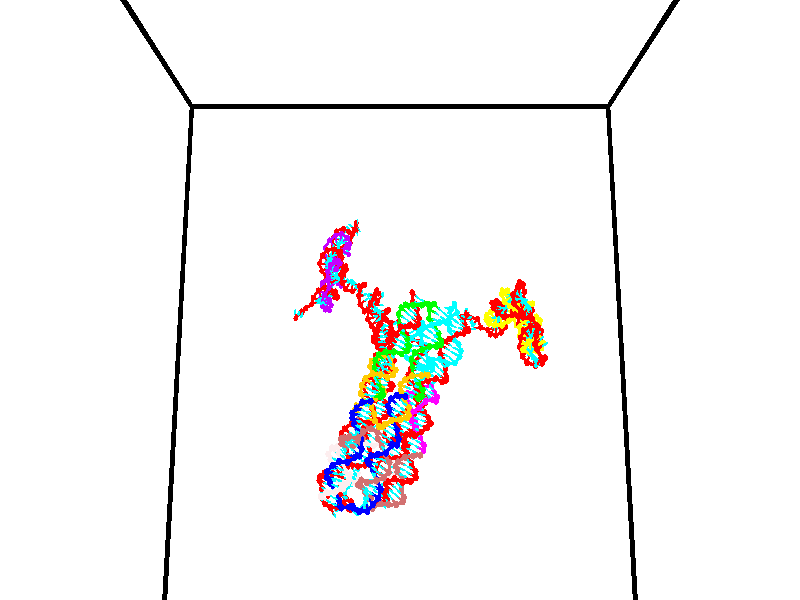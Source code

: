 // switches for output
#declare DRAW_BASES = 1; // possible values are 0, 1; only relevant for DNA ribbons
#declare DRAW_BASES_TYPE = 3; // possible values are 1, 2, 3; only relevant for DNA ribbons
#declare DRAW_FOG = 0; // set to 1 to enable fog

#include "colors.inc"

#include "transforms.inc"
background { rgb <1, 1, 1>}

#default {
   normal{
       ripples 0.25
       frequency 0.20
       turbulence 0.2
       lambda 5
   }
	finish {
		phong 0.1
		phong_size 40.
	}
}

// original window dimensions: 1024x640


// camera settings

camera {
	sky <0, 0.179814, -0.983701>
	up <0, 0.179814, -0.983701>
	right 1.6 * <1, 0, 0>
	location <35, 94.9851, 44.8844>
	look_at <35, 29.7336, 32.9568>
	direction <0, -65.2515, -11.9276>
	angle 67.0682
}


# declare cpy_camera_pos = <35, 94.9851, 44.8844>;
# if (DRAW_FOG = 1)
fog {
	fog_type 2
	up vnormalize(cpy_camera_pos)
	color rgbt<1,1,1,0.3>
	distance 1e-5
	fog_alt 3e-3
	fog_offset 56
}
# end


// LIGHTS

# declare lum = 6;
global_settings {
	ambient_light rgb lum * <0.05, 0.05, 0.05>
	max_trace_level 15
}# declare cpy_direct_light_amount = 0.25;
light_source
{	1000 * <-1, -1.16352, -0.803886>,
	rgb lum * cpy_direct_light_amount
	parallel
}

light_source
{	1000 * <1, 1.16352, 0.803886>,
	rgb lum * cpy_direct_light_amount
	parallel
}

// strand 0

// nucleotide -1

// particle -1
sphere {
	<24.499666, 34.783665, 35.427872> 0.250000
	pigment { color rgbt <1,0,0,0> }
	no_shadow
}
cylinder {
	<24.502005, 35.096947, 35.179180>,  <24.503408, 35.284916, 35.029964>, 0.100000
	pigment { color rgbt <1,0,0,0> }
	no_shadow
}
cylinder {
	<24.502005, 35.096947, 35.179180>,  <24.499666, 34.783665, 35.427872>, 0.100000
	pigment { color rgbt <1,0,0,0> }
	no_shadow
}

// particle -1
sphere {
	<24.502005, 35.096947, 35.179180> 0.100000
	pigment { color rgbt <1,0,0,0> }
	no_shadow
}
sphere {
	0, 1
	scale<0.080000,0.200000,0.300000>
	matrix <0.938868, 0.209727, 0.273023,
		0.344228, -0.585322, -0.734102,
		0.005845, 0.783207, -0.621734,
		24.503757, 35.331909, 34.992661>
	pigment { color rgbt <0,1,1,0> }
	no_shadow
}
cylinder {
	<25.073008, 34.797966, 34.856911>,  <24.499666, 34.783665, 35.427872>, 0.130000
	pigment { color rgbt <1,0,0,0> }
	no_shadow
}

// nucleotide -1

// particle -1
sphere {
	<25.073008, 34.797966, 34.856911> 0.250000
	pigment { color rgbt <1,0,0,0> }
	no_shadow
}
cylinder {
	<24.964359, 35.148369, 35.016327>,  <24.899170, 35.358608, 35.111977>, 0.100000
	pigment { color rgbt <1,0,0,0> }
	no_shadow
}
cylinder {
	<24.964359, 35.148369, 35.016327>,  <25.073008, 34.797966, 34.856911>, 0.100000
	pigment { color rgbt <1,0,0,0> }
	no_shadow
}

// particle -1
sphere {
	<24.964359, 35.148369, 35.016327> 0.100000
	pigment { color rgbt <1,0,0,0> }
	no_shadow
}
sphere {
	0, 1
	scale<0.080000,0.200000,0.300000>
	matrix <0.956471, 0.199799, 0.212706,
		0.106703, 0.438971, -0.892143,
		-0.271621, 0.876005, 0.398544,
		24.882874, 35.411171, 35.135891>
	pigment { color rgbt <0,1,1,0> }
	no_shadow
}
cylinder {
	<25.570736, 35.368160, 34.687611>,  <25.073008, 34.797966, 34.856911>, 0.130000
	pigment { color rgbt <1,0,0,0> }
	no_shadow
}

// nucleotide -1

// particle -1
sphere {
	<25.570736, 35.368160, 34.687611> 0.250000
	pigment { color rgbt <1,0,0,0> }
	no_shadow
}
cylinder {
	<25.385023, 35.482903, 35.022789>,  <25.273596, 35.551746, 35.223896>, 0.100000
	pigment { color rgbt <1,0,0,0> }
	no_shadow
}
cylinder {
	<25.385023, 35.482903, 35.022789>,  <25.570736, 35.368160, 34.687611>, 0.100000
	pigment { color rgbt <1,0,0,0> }
	no_shadow
}

// particle -1
sphere {
	<25.385023, 35.482903, 35.022789> 0.100000
	pigment { color rgbt <1,0,0,0> }
	no_shadow
}
sphere {
	0, 1
	scale<0.080000,0.200000,0.300000>
	matrix <0.857268, 0.383290, 0.343773,
		-0.222564, 0.877953, -0.423866,
		-0.464280, 0.286856, 0.837948,
		25.245739, 35.568958, 35.274174>
	pigment { color rgbt <0,1,1,0> }
	no_shadow
}
cylinder {
	<26.079359, 35.042778, 34.306255>,  <25.570736, 35.368160, 34.687611>, 0.130000
	pigment { color rgbt <1,0,0,0> }
	no_shadow
}

// nucleotide -1

// particle -1
sphere {
	<26.079359, 35.042778, 34.306255> 0.250000
	pigment { color rgbt <1,0,0,0> }
	no_shadow
}
cylinder {
	<26.436157, 35.191326, 34.203159>,  <26.650236, 35.280457, 34.141300>, 0.100000
	pigment { color rgbt <1,0,0,0> }
	no_shadow
}
cylinder {
	<26.436157, 35.191326, 34.203159>,  <26.079359, 35.042778, 34.306255>, 0.100000
	pigment { color rgbt <1,0,0,0> }
	no_shadow
}

// particle -1
sphere {
	<26.436157, 35.191326, 34.203159> 0.100000
	pigment { color rgbt <1,0,0,0> }
	no_shadow
}
sphere {
	0, 1
	scale<0.080000,0.200000,0.300000>
	matrix <0.251042, -0.881117, -0.400763,
		-0.375933, 0.292774, -0.879180,
		0.891993, 0.371371, -0.257743,
		26.703754, 35.302738, 34.125835>
	pigment { color rgbt <0,1,1,0> }
	no_shadow
}
cylinder {
	<26.198330, 34.865120, 33.678123>,  <26.079359, 35.042778, 34.306255>, 0.130000
	pigment { color rgbt <1,0,0,0> }
	no_shadow
}

// nucleotide -1

// particle -1
sphere {
	<26.198330, 34.865120, 33.678123> 0.250000
	pigment { color rgbt <1,0,0,0> }
	no_shadow
}
cylinder {
	<26.576548, 34.887730, 33.806347>,  <26.803478, 34.901295, 33.883282>, 0.100000
	pigment { color rgbt <1,0,0,0> }
	no_shadow
}
cylinder {
	<26.576548, 34.887730, 33.806347>,  <26.198330, 34.865120, 33.678123>, 0.100000
	pigment { color rgbt <1,0,0,0> }
	no_shadow
}

// particle -1
sphere {
	<26.576548, 34.887730, 33.806347> 0.100000
	pigment { color rgbt <1,0,0,0> }
	no_shadow
}
sphere {
	0, 1
	scale<0.080000,0.200000,0.300000>
	matrix <0.213703, -0.850628, -0.480378,
		0.245521, 0.522721, -0.816384,
		0.945542, 0.056521, 0.320554,
		26.860210, 34.904686, 33.902512>
	pigment { color rgbt <0,1,1,0> }
	no_shadow
}
cylinder {
	<26.708904, 34.942005, 33.081612>,  <26.198330, 34.865120, 33.678123>, 0.130000
	pigment { color rgbt <1,0,0,0> }
	no_shadow
}

// nucleotide -1

// particle -1
sphere {
	<26.708904, 34.942005, 33.081612> 0.250000
	pigment { color rgbt <1,0,0,0> }
	no_shadow
}
cylinder {
	<26.908417, 34.801601, 33.398602>,  <27.028124, 34.717358, 33.588795>, 0.100000
	pigment { color rgbt <1,0,0,0> }
	no_shadow
}
cylinder {
	<26.908417, 34.801601, 33.398602>,  <26.708904, 34.942005, 33.081612>, 0.100000
	pigment { color rgbt <1,0,0,0> }
	no_shadow
}

// particle -1
sphere {
	<26.908417, 34.801601, 33.398602> 0.100000
	pigment { color rgbt <1,0,0,0> }
	no_shadow
}
sphere {
	0, 1
	scale<0.080000,0.200000,0.300000>
	matrix <0.373361, -0.738128, -0.561933,
		0.782189, 0.576159, -0.237111,
		0.498780, -0.351010, 0.792471,
		27.058050, 34.696297, 33.636341>
	pigment { color rgbt <0,1,1,0> }
	no_shadow
}
cylinder {
	<27.338785, 34.782257, 32.831936>,  <26.708904, 34.942005, 33.081612>, 0.130000
	pigment { color rgbt <1,0,0,0> }
	no_shadow
}

// nucleotide -1

// particle -1
sphere {
	<27.338785, 34.782257, 32.831936> 0.250000
	pigment { color rgbt <1,0,0,0> }
	no_shadow
}
cylinder {
	<27.320267, 34.570484, 33.170769>,  <27.309156, 34.443420, 33.374069>, 0.100000
	pigment { color rgbt <1,0,0,0> }
	no_shadow
}
cylinder {
	<27.320267, 34.570484, 33.170769>,  <27.338785, 34.782257, 32.831936>, 0.100000
	pigment { color rgbt <1,0,0,0> }
	no_shadow
}

// particle -1
sphere {
	<27.320267, 34.570484, 33.170769> 0.100000
	pigment { color rgbt <1,0,0,0> }
	no_shadow
}
sphere {
	0, 1
	scale<0.080000,0.200000,0.300000>
	matrix <0.233240, -0.830285, -0.506188,
		0.971317, 0.174141, 0.161923,
		-0.046294, -0.529436, 0.847086,
		27.306377, 34.411652, 33.424896>
	pigment { color rgbt <0,1,1,0> }
	no_shadow
}
cylinder {
	<27.912338, 34.549580, 32.992523>,  <27.338785, 34.782257, 32.831936>, 0.130000
	pigment { color rgbt <1,0,0,0> }
	no_shadow
}

// nucleotide -1

// particle -1
sphere {
	<27.912338, 34.549580, 32.992523> 0.250000
	pigment { color rgbt <1,0,0,0> }
	no_shadow
}
cylinder {
	<27.695515, 34.292778, 33.209412>,  <27.565420, 34.138699, 33.339546>, 0.100000
	pigment { color rgbt <1,0,0,0> }
	no_shadow
}
cylinder {
	<27.695515, 34.292778, 33.209412>,  <27.912338, 34.549580, 32.992523>, 0.100000
	pigment { color rgbt <1,0,0,0> }
	no_shadow
}

// particle -1
sphere {
	<27.695515, 34.292778, 33.209412> 0.100000
	pigment { color rgbt <1,0,0,0> }
	no_shadow
}
sphere {
	0, 1
	scale<0.080000,0.200000,0.300000>
	matrix <0.436203, -0.766466, -0.471441,
		0.718262, -0.019030, 0.695513,
		-0.542058, -0.642003, 0.542223,
		27.532898, 34.100178, 33.372078>
	pigment { color rgbt <0,1,1,0> }
	no_shadow
}
cylinder {
	<28.356127, 33.961357, 32.971050>,  <27.912338, 34.549580, 32.992523>, 0.130000
	pigment { color rgbt <1,0,0,0> }
	no_shadow
}

// nucleotide -1

// particle -1
sphere {
	<28.356127, 33.961357, 32.971050> 0.250000
	pigment { color rgbt <1,0,0,0> }
	no_shadow
}
cylinder {
	<28.022654, 33.806400, 33.128479>,  <27.822571, 33.713425, 33.222935>, 0.100000
	pigment { color rgbt <1,0,0,0> }
	no_shadow
}
cylinder {
	<28.022654, 33.806400, 33.128479>,  <28.356127, 33.961357, 32.971050>, 0.100000
	pigment { color rgbt <1,0,0,0> }
	no_shadow
}

// particle -1
sphere {
	<28.022654, 33.806400, 33.128479> 0.100000
	pigment { color rgbt <1,0,0,0> }
	no_shadow
}
sphere {
	0, 1
	scale<0.080000,0.200000,0.300000>
	matrix <0.226500, -0.889836, -0.396093,
		0.503660, -0.241071, 0.829585,
		-0.833681, -0.387397, 0.393572,
		27.772549, 33.690182, 33.246552>
	pigment { color rgbt <0,1,1,0> }
	no_shadow
}
cylinder {
	<28.549990, 33.402637, 33.345577>,  <28.356127, 33.961357, 32.971050>, 0.130000
	pigment { color rgbt <1,0,0,0> }
	no_shadow
}

// nucleotide -1

// particle -1
sphere {
	<28.549990, 33.402637, 33.345577> 0.250000
	pigment { color rgbt <1,0,0,0> }
	no_shadow
}
cylinder {
	<28.172319, 33.369553, 33.218021>,  <27.945717, 33.349701, 33.141487>, 0.100000
	pigment { color rgbt <1,0,0,0> }
	no_shadow
}
cylinder {
	<28.172319, 33.369553, 33.218021>,  <28.549990, 33.402637, 33.345577>, 0.100000
	pigment { color rgbt <1,0,0,0> }
	no_shadow
}

// particle -1
sphere {
	<28.172319, 33.369553, 33.218021> 0.100000
	pigment { color rgbt <1,0,0,0> }
	no_shadow
}
sphere {
	0, 1
	scale<0.080000,0.200000,0.300000>
	matrix <0.233212, -0.851498, -0.469641,
		-0.232686, -0.517793, 0.823254,
		-0.944176, -0.082714, -0.318887,
		27.889067, 33.344738, 33.122356>
	pigment { color rgbt <0,1,1,0> }
	no_shadow
}
cylinder {
	<28.387850, 32.751865, 33.323372>,  <28.549990, 33.402637, 33.345577>, 0.130000
	pigment { color rgbt <1,0,0,0> }
	no_shadow
}

// nucleotide -1

// particle -1
sphere {
	<28.387850, 32.751865, 33.323372> 0.250000
	pigment { color rgbt <1,0,0,0> }
	no_shadow
}
cylinder {
	<28.097437, 32.882168, 33.081131>,  <27.923189, 32.960350, 32.935787>, 0.100000
	pigment { color rgbt <1,0,0,0> }
	no_shadow
}
cylinder {
	<28.097437, 32.882168, 33.081131>,  <28.387850, 32.751865, 33.323372>, 0.100000
	pigment { color rgbt <1,0,0,0> }
	no_shadow
}

// particle -1
sphere {
	<28.097437, 32.882168, 33.081131> 0.100000
	pigment { color rgbt <1,0,0,0> }
	no_shadow
}
sphere {
	0, 1
	scale<0.080000,0.200000,0.300000>
	matrix <0.081358, -0.833802, -0.546036,
		-0.682828, -0.445712, 0.578867,
		-0.726035, 0.325753, -0.605606,
		27.879627, 32.979893, 32.899448>
	pigment { color rgbt <0,1,1,0> }
	no_shadow
}
cylinder {
	<28.007626, 32.137844, 33.115391>,  <28.387850, 32.751865, 33.323372>, 0.130000
	pigment { color rgbt <1,0,0,0> }
	no_shadow
}

// nucleotide -1

// particle -1
sphere {
	<28.007626, 32.137844, 33.115391> 0.250000
	pigment { color rgbt <1,0,0,0> }
	no_shadow
}
cylinder {
	<27.899422, 32.404877, 32.837929>,  <27.834499, 32.565098, 32.671452>, 0.100000
	pigment { color rgbt <1,0,0,0> }
	no_shadow
}
cylinder {
	<27.899422, 32.404877, 32.837929>,  <28.007626, 32.137844, 33.115391>, 0.100000
	pigment { color rgbt <1,0,0,0> }
	no_shadow
}

// particle -1
sphere {
	<27.899422, 32.404877, 32.837929> 0.100000
	pigment { color rgbt <1,0,0,0> }
	no_shadow
}
sphere {
	0, 1
	scale<0.080000,0.200000,0.300000>
	matrix <-0.051362, -0.729500, -0.682050,
		-0.961347, -0.148873, 0.231624,
		-0.270508, 0.667583, -0.693656,
		27.818270, 32.605152, 32.629833>
	pigment { color rgbt <0,1,1,0> }
	no_shadow
}
cylinder {
	<27.465773, 31.954279, 32.884331>,  <28.007626, 32.137844, 33.115391>, 0.130000
	pigment { color rgbt <1,0,0,0> }
	no_shadow
}

// nucleotide -1

// particle -1
sphere {
	<27.465773, 31.954279, 32.884331> 0.250000
	pigment { color rgbt <1,0,0,0> }
	no_shadow
}
cylinder {
	<27.591864, 32.195797, 32.591465>,  <27.667519, 32.340710, 32.415745>, 0.100000
	pigment { color rgbt <1,0,0,0> }
	no_shadow
}
cylinder {
	<27.591864, 32.195797, 32.591465>,  <27.465773, 31.954279, 32.884331>, 0.100000
	pigment { color rgbt <1,0,0,0> }
	no_shadow
}

// particle -1
sphere {
	<27.591864, 32.195797, 32.591465> 0.100000
	pigment { color rgbt <1,0,0,0> }
	no_shadow
}
sphere {
	0, 1
	scale<0.080000,0.200000,0.300000>
	matrix <0.021909, -0.775920, -0.630451,
		-0.948763, 0.182694, -0.257819,
		0.315227, 0.603797, -0.732162,
		27.686432, 32.376938, 32.371815>
	pigment { color rgbt <0,1,1,0> }
	no_shadow
}
cylinder {
	<27.148399, 31.556683, 32.375553>,  <27.465773, 31.954279, 32.884331>, 0.130000
	pigment { color rgbt <1,0,0,0> }
	no_shadow
}

// nucleotide -1

// particle -1
sphere {
	<27.148399, 31.556683, 32.375553> 0.250000
	pigment { color rgbt <1,0,0,0> }
	no_shadow
}
cylinder {
	<27.389456, 31.821766, 32.197723>,  <27.534090, 31.980816, 32.091026>, 0.100000
	pigment { color rgbt <1,0,0,0> }
	no_shadow
}
cylinder {
	<27.389456, 31.821766, 32.197723>,  <27.148399, 31.556683, 32.375553>, 0.100000
	pigment { color rgbt <1,0,0,0> }
	no_shadow
}

// particle -1
sphere {
	<27.389456, 31.821766, 32.197723> 0.100000
	pigment { color rgbt <1,0,0,0> }
	no_shadow
}
sphere {
	0, 1
	scale<0.080000,0.200000,0.300000>
	matrix <0.310830, -0.708035, -0.634091,
		-0.734989, 0.243943, -0.632679,
		0.602641, 0.662706, -0.444573,
		27.570248, 32.020576, 32.064350>
	pigment { color rgbt <0,1,1,0> }
	no_shadow
}
cylinder {
	<26.881035, 31.726971, 31.668287>,  <27.148399, 31.556683, 32.375553>, 0.130000
	pigment { color rgbt <1,0,0,0> }
	no_shadow
}

// nucleotide -1

// particle -1
sphere {
	<26.881035, 31.726971, 31.668287> 0.250000
	pigment { color rgbt <1,0,0,0> }
	no_shadow
}
cylinder {
	<27.270296, 31.819006, 31.670492>,  <27.503853, 31.874228, 31.671814>, 0.100000
	pigment { color rgbt <1,0,0,0> }
	no_shadow
}
cylinder {
	<27.270296, 31.819006, 31.670492>,  <26.881035, 31.726971, 31.668287>, 0.100000
	pigment { color rgbt <1,0,0,0> }
	no_shadow
}

// particle -1
sphere {
	<27.270296, 31.819006, 31.670492> 0.100000
	pigment { color rgbt <1,0,0,0> }
	no_shadow
}
sphere {
	0, 1
	scale<0.080000,0.200000,0.300000>
	matrix <0.137573, -0.562330, -0.815389,
		-0.184513, 0.794257, -0.578887,
		0.973154, 0.230089, 0.005511,
		27.562243, 31.888033, 31.672146>
	pigment { color rgbt <0,1,1,0> }
	no_shadow
}
cylinder {
	<27.069433, 31.810326, 31.020559>,  <26.881035, 31.726971, 31.668287>, 0.130000
	pigment { color rgbt <1,0,0,0> }
	no_shadow
}

// nucleotide -1

// particle -1
sphere {
	<27.069433, 31.810326, 31.020559> 0.250000
	pigment { color rgbt <1,0,0,0> }
	no_shadow
}
cylinder {
	<27.427971, 31.756845, 31.189646>,  <27.643093, 31.724758, 31.291098>, 0.100000
	pigment { color rgbt <1,0,0,0> }
	no_shadow
}
cylinder {
	<27.427971, 31.756845, 31.189646>,  <27.069433, 31.810326, 31.020559>, 0.100000
	pigment { color rgbt <1,0,0,0> }
	no_shadow
}

// particle -1
sphere {
	<27.427971, 31.756845, 31.189646> 0.100000
	pigment { color rgbt <1,0,0,0> }
	no_shadow
}
sphere {
	0, 1
	scale<0.080000,0.200000,0.300000>
	matrix <0.241635, -0.652073, -0.718619,
		0.371722, 0.746274, -0.552176,
		0.896346, -0.133701, 0.422716,
		27.696875, 31.716736, 31.316460>
	pigment { color rgbt <0,1,1,0> }
	no_shadow
}
cylinder {
	<27.552238, 31.886034, 30.527922>,  <27.069433, 31.810326, 31.020559>, 0.130000
	pigment { color rgbt <1,0,0,0> }
	no_shadow
}

// nucleotide -1

// particle -1
sphere {
	<27.552238, 31.886034, 30.527922> 0.250000
	pigment { color rgbt <1,0,0,0> }
	no_shadow
}
cylinder {
	<27.736572, 31.676159, 30.814232>,  <27.847174, 31.550234, 30.986017>, 0.100000
	pigment { color rgbt <1,0,0,0> }
	no_shadow
}
cylinder {
	<27.736572, 31.676159, 30.814232>,  <27.552238, 31.886034, 30.527922>, 0.100000
	pigment { color rgbt <1,0,0,0> }
	no_shadow
}

// particle -1
sphere {
	<27.736572, 31.676159, 30.814232> 0.100000
	pigment { color rgbt <1,0,0,0> }
	no_shadow
}
sphere {
	0, 1
	scale<0.080000,0.200000,0.300000>
	matrix <0.336709, -0.642854, -0.688016,
		0.821131, 0.558071, -0.119584,
		0.460837, -0.524687, 0.715775,
		27.874823, 31.518753, 31.028965>
	pigment { color rgbt <0,1,1,0> }
	no_shadow
}
cylinder {
	<28.147163, 31.864790, 30.195105>,  <27.552238, 31.886034, 30.527922>, 0.130000
	pigment { color rgbt <1,0,0,0> }
	no_shadow
}

// nucleotide -1

// particle -1
sphere {
	<28.147163, 31.864790, 30.195105> 0.250000
	pigment { color rgbt <1,0,0,0> }
	no_shadow
}
cylinder {
	<28.142080, 31.561682, 30.456064>,  <28.139030, 31.379818, 30.612640>, 0.100000
	pigment { color rgbt <1,0,0,0> }
	no_shadow
}
cylinder {
	<28.142080, 31.561682, 30.456064>,  <28.147163, 31.864790, 30.195105>, 0.100000
	pigment { color rgbt <1,0,0,0> }
	no_shadow
}

// particle -1
sphere {
	<28.142080, 31.561682, 30.456064> 0.100000
	pigment { color rgbt <1,0,0,0> }
	no_shadow
}
sphere {
	0, 1
	scale<0.080000,0.200000,0.300000>
	matrix <0.278651, -0.629290, -0.725499,
		0.960308, 0.172571, 0.219151,
		-0.012709, -0.757769, 0.652399,
		28.138268, 31.334351, 30.651785>
	pigment { color rgbt <0,1,1,0> }
	no_shadow
}
cylinder {
	<28.664762, 31.470516, 29.932156>,  <28.147163, 31.864790, 30.195105>, 0.130000
	pigment { color rgbt <1,0,0,0> }
	no_shadow
}

// nucleotide -1

// particle -1
sphere {
	<28.664762, 31.470516, 29.932156> 0.250000
	pigment { color rgbt <1,0,0,0> }
	no_shadow
}
cylinder {
	<28.471882, 31.218733, 30.175880>,  <28.356153, 31.067663, 30.322115>, 0.100000
	pigment { color rgbt <1,0,0,0> }
	no_shadow
}
cylinder {
	<28.471882, 31.218733, 30.175880>,  <28.664762, 31.470516, 29.932156>, 0.100000
	pigment { color rgbt <1,0,0,0> }
	no_shadow
}

// particle -1
sphere {
	<28.471882, 31.218733, 30.175880> 0.100000
	pigment { color rgbt <1,0,0,0> }
	no_shadow
}
sphere {
	0, 1
	scale<0.080000,0.200000,0.300000>
	matrix <0.204873, -0.757254, -0.620156,
		0.851767, -0.174210, 0.494109,
		-0.482203, -0.629458, 0.609313,
		28.327221, 31.029896, 30.358675>
	pigment { color rgbt <0,1,1,0> }
	no_shadow
}
cylinder {
	<29.087990, 30.922424, 30.029867>,  <28.664762, 31.470516, 29.932156>, 0.130000
	pigment { color rgbt <1,0,0,0> }
	no_shadow
}

// nucleotide -1

// particle -1
sphere {
	<29.087990, 30.922424, 30.029867> 0.250000
	pigment { color rgbt <1,0,0,0> }
	no_shadow
}
cylinder {
	<28.723059, 30.779415, 30.109699>,  <28.504099, 30.693609, 30.157598>, 0.100000
	pigment { color rgbt <1,0,0,0> }
	no_shadow
}
cylinder {
	<28.723059, 30.779415, 30.109699>,  <29.087990, 30.922424, 30.029867>, 0.100000
	pigment { color rgbt <1,0,0,0> }
	no_shadow
}

// particle -1
sphere {
	<28.723059, 30.779415, 30.109699> 0.100000
	pigment { color rgbt <1,0,0,0> }
	no_shadow
}
sphere {
	0, 1
	scale<0.080000,0.200000,0.300000>
	matrix <0.213490, -0.831278, -0.513224,
		0.349396, -0.425621, 0.834727,
		-0.912329, -0.357524, 0.199580,
		28.449360, 30.672157, 30.169573>
	pigment { color rgbt <0,1,1,0> }
	no_shadow
}
cylinder {
	<29.129755, 30.239059, 30.179089>,  <29.087990, 30.922424, 30.029867>, 0.130000
	pigment { color rgbt <1,0,0,0> }
	no_shadow
}

// nucleotide -1

// particle -1
sphere {
	<29.129755, 30.239059, 30.179089> 0.250000
	pigment { color rgbt <1,0,0,0> }
	no_shadow
}
cylinder {
	<28.747480, 30.279625, 30.068544>,  <28.518116, 30.303965, 30.002218>, 0.100000
	pigment { color rgbt <1,0,0,0> }
	no_shadow
}
cylinder {
	<28.747480, 30.279625, 30.068544>,  <29.129755, 30.239059, 30.179089>, 0.100000
	pigment { color rgbt <1,0,0,0> }
	no_shadow
}

// particle -1
sphere {
	<28.747480, 30.279625, 30.068544> 0.100000
	pigment { color rgbt <1,0,0,0> }
	no_shadow
}
sphere {
	0, 1
	scale<0.080000,0.200000,0.300000>
	matrix <0.079940, -0.814103, -0.575192,
		-0.283317, -0.571797, 0.769922,
		-0.955689, 0.101415, -0.276359,
		28.460773, 30.310049, 29.985638>
	pigment { color rgbt <0,1,1,0> }
	no_shadow
}
cylinder {
	<28.883236, 29.564289, 30.245363>,  <29.129755, 30.239059, 30.179089>, 0.130000
	pigment { color rgbt <1,0,0,0> }
	no_shadow
}

// nucleotide -1

// particle -1
sphere {
	<28.883236, 29.564289, 30.245363> 0.250000
	pigment { color rgbt <1,0,0,0> }
	no_shadow
}
cylinder {
	<28.647436, 29.752348, 29.982622>,  <28.505957, 29.865183, 29.824978>, 0.100000
	pigment { color rgbt <1,0,0,0> }
	no_shadow
}
cylinder {
	<28.647436, 29.752348, 29.982622>,  <28.883236, 29.564289, 30.245363>, 0.100000
	pigment { color rgbt <1,0,0,0> }
	no_shadow
}

// particle -1
sphere {
	<28.647436, 29.752348, 29.982622> 0.100000
	pigment { color rgbt <1,0,0,0> }
	no_shadow
}
sphere {
	0, 1
	scale<0.080000,0.200000,0.300000>
	matrix <0.228939, -0.682582, -0.694023,
		-0.774648, -0.559505, 0.294746,
		-0.589498, 0.470145, -0.656853,
		28.470587, 29.893391, 29.785566>
	pigment { color rgbt <0,1,1,0> }
	no_shadow
}
cylinder {
	<28.739834, 29.082211, 29.716816>,  <28.883236, 29.564289, 30.245363>, 0.130000
	pigment { color rgbt <1,0,0,0> }
	no_shadow
}

// nucleotide -1

// particle -1
sphere {
	<28.739834, 29.082211, 29.716816> 0.250000
	pigment { color rgbt <1,0,0,0> }
	no_shadow
}
cylinder {
	<28.582640, 29.400089, 29.531767>,  <28.488323, 29.590816, 29.420738>, 0.100000
	pigment { color rgbt <1,0,0,0> }
	no_shadow
}
cylinder {
	<28.582640, 29.400089, 29.531767>,  <28.739834, 29.082211, 29.716816>, 0.100000
	pigment { color rgbt <1,0,0,0> }
	no_shadow
}

// particle -1
sphere {
	<28.582640, 29.400089, 29.531767> 0.100000
	pigment { color rgbt <1,0,0,0> }
	no_shadow
}
sphere {
	0, 1
	scale<0.080000,0.200000,0.300000>
	matrix <0.196087, -0.419103, -0.886512,
		-0.898395, -0.439099, 0.008871,
		-0.392985, 0.794698, -0.462622,
		28.464745, 29.638498, 29.392981>
	pigment { color rgbt <0,1,1,0> }
	no_shadow
}
cylinder {
	<28.253397, 28.766781, 29.259630>,  <28.739834, 29.082211, 29.716816>, 0.130000
	pigment { color rgbt <1,0,0,0> }
	no_shadow
}

// nucleotide -1

// particle -1
sphere {
	<28.253397, 28.766781, 29.259630> 0.250000
	pigment { color rgbt <1,0,0,0> }
	no_shadow
}
cylinder {
	<28.357878, 29.131132, 29.131834>,  <28.420567, 29.349743, 29.055157>, 0.100000
	pigment { color rgbt <1,0,0,0> }
	no_shadow
}
cylinder {
	<28.357878, 29.131132, 29.131834>,  <28.253397, 28.766781, 29.259630>, 0.100000
	pigment { color rgbt <1,0,0,0> }
	no_shadow
}

// particle -1
sphere {
	<28.357878, 29.131132, 29.131834> 0.100000
	pigment { color rgbt <1,0,0,0> }
	no_shadow
}
sphere {
	0, 1
	scale<0.080000,0.200000,0.300000>
	matrix <0.333261, -0.395728, -0.855767,
		-0.905931, 0.117055, -0.406925,
		0.261203, 0.910877, -0.319492,
		28.436239, 29.404396, 29.035986>
	pigment { color rgbt <0,1,1,0> }
	no_shadow
}
cylinder {
	<27.928516, 28.800488, 28.583748>,  <28.253397, 28.766781, 29.259630>, 0.130000
	pigment { color rgbt <1,0,0,0> }
	no_shadow
}

// nucleotide -1

// particle -1
sphere {
	<27.928516, 28.800488, 28.583748> 0.250000
	pigment { color rgbt <1,0,0,0> }
	no_shadow
}
cylinder {
	<28.236111, 29.053415, 28.621346>,  <28.420668, 29.205172, 28.643904>, 0.100000
	pigment { color rgbt <1,0,0,0> }
	no_shadow
}
cylinder {
	<28.236111, 29.053415, 28.621346>,  <27.928516, 28.800488, 28.583748>, 0.100000
	pigment { color rgbt <1,0,0,0> }
	no_shadow
}

// particle -1
sphere {
	<28.236111, 29.053415, 28.621346> 0.100000
	pigment { color rgbt <1,0,0,0> }
	no_shadow
}
sphere {
	0, 1
	scale<0.080000,0.200000,0.300000>
	matrix <0.505217, -0.511038, -0.695410,
		-0.391686, 0.582248, -0.712439,
		0.768985, 0.632319, 0.093996,
		28.466806, 29.243111, 28.649544>
	pigment { color rgbt <0,1,1,0> }
	no_shadow
}
cylinder {
	<28.302822, 28.840698, 27.914124>,  <27.928516, 28.800488, 28.583748>, 0.130000
	pigment { color rgbt <1,0,0,0> }
	no_shadow
}

// nucleotide -1

// particle -1
sphere {
	<28.302822, 28.840698, 27.914124> 0.250000
	pigment { color rgbt <1,0,0,0> }
	no_shadow
}
cylinder {
	<28.574682, 28.989254, 28.167150>,  <28.737799, 29.078388, 28.318966>, 0.100000
	pigment { color rgbt <1,0,0,0> }
	no_shadow
}
cylinder {
	<28.574682, 28.989254, 28.167150>,  <28.302822, 28.840698, 27.914124>, 0.100000
	pigment { color rgbt <1,0,0,0> }
	no_shadow
}

// particle -1
sphere {
	<28.574682, 28.989254, 28.167150> 0.100000
	pigment { color rgbt <1,0,0,0> }
	no_shadow
}
sphere {
	0, 1
	scale<0.080000,0.200000,0.300000>
	matrix <0.722520, -0.487823, -0.489892,
		0.126639, 0.789998, -0.599888,
		0.679653, 0.371392, 0.632567,
		28.778578, 29.100672, 28.356920>
	pigment { color rgbt <0,1,1,0> }
	no_shadow
}
cylinder {
	<28.873062, 29.134243, 27.470367>,  <28.302822, 28.840698, 27.914124>, 0.130000
	pigment { color rgbt <1,0,0,0> }
	no_shadow
}

// nucleotide -1

// particle -1
sphere {
	<28.873062, 29.134243, 27.470367> 0.250000
	pigment { color rgbt <1,0,0,0> }
	no_shadow
}
cylinder {
	<28.978359, 29.050262, 27.847010>,  <29.041538, 28.999874, 28.072994>, 0.100000
	pigment { color rgbt <1,0,0,0> }
	no_shadow
}
cylinder {
	<28.978359, 29.050262, 27.847010>,  <28.873062, 29.134243, 27.470367>, 0.100000
	pigment { color rgbt <1,0,0,0> }
	no_shadow
}

// particle -1
sphere {
	<28.978359, 29.050262, 27.847010> 0.100000
	pigment { color rgbt <1,0,0,0> }
	no_shadow
}
sphere {
	0, 1
	scale<0.080000,0.200000,0.300000>
	matrix <0.748243, -0.571663, -0.336651,
		0.608962, 0.793172, 0.006607,
		0.263245, -0.209951, 0.941606,
		29.057333, 28.987278, 28.129492>
	pigment { color rgbt <0,1,1,0> }
	no_shadow
}
cylinder {
	<29.464115, 29.661476, 27.526114>,  <28.873062, 29.134243, 27.470367>, 0.130000
	pigment { color rgbt <1,0,0,0> }
	no_shadow
}

// nucleotide -1

// particle -1
sphere {
	<29.464115, 29.661476, 27.526114> 0.250000
	pigment { color rgbt <1,0,0,0> }
	no_shadow
}
cylinder {
	<29.403379, 30.025448, 27.371723>,  <29.366938, 30.243830, 27.279089>, 0.100000
	pigment { color rgbt <1,0,0,0> }
	no_shadow
}
cylinder {
	<29.403379, 30.025448, 27.371723>,  <29.464115, 29.661476, 27.526114>, 0.100000
	pigment { color rgbt <1,0,0,0> }
	no_shadow
}

// particle -1
sphere {
	<29.403379, 30.025448, 27.371723> 0.100000
	pigment { color rgbt <1,0,0,0> }
	no_shadow
}
sphere {
	0, 1
	scale<0.080000,0.200000,0.300000>
	matrix <0.883133, -0.050472, -0.466401,
		-0.443872, -0.411686, -0.795923,
		-0.151839, 0.909927, -0.385977,
		29.357828, 30.298426, 27.255930>
	pigment { color rgbt <0,1,1,0> }
	no_shadow
}
cylinder {
	<29.654926, 29.686375, 26.800333>,  <29.464115, 29.661476, 27.526114>, 0.130000
	pigment { color rgbt <1,0,0,0> }
	no_shadow
}

// nucleotide -1

// particle -1
sphere {
	<29.654926, 29.686375, 26.800333> 0.250000
	pigment { color rgbt <1,0,0,0> }
	no_shadow
}
cylinder {
	<29.737930, 30.049438, 26.946262>,  <29.787733, 30.267277, 27.033819>, 0.100000
	pigment { color rgbt <1,0,0,0> }
	no_shadow
}
cylinder {
	<29.737930, 30.049438, 26.946262>,  <29.654926, 29.686375, 26.800333>, 0.100000
	pigment { color rgbt <1,0,0,0> }
	no_shadow
}

// particle -1
sphere {
	<29.737930, 30.049438, 26.946262> 0.100000
	pigment { color rgbt <1,0,0,0> }
	no_shadow
}
sphere {
	0, 1
	scale<0.080000,0.200000,0.300000>
	matrix <0.957541, -0.112170, -0.265579,
		-0.200134, 0.404442, -0.892397,
		0.207511, 0.907659, 0.364821,
		29.800184, 30.321735, 27.055708>
	pigment { color rgbt <0,1,1,0> }
	no_shadow
}
cylinder {
	<30.154800, 30.068308, 26.396866>,  <29.654926, 29.686375, 26.800333>, 0.130000
	pigment { color rgbt <1,0,0,0> }
	no_shadow
}

// nucleotide -1

// particle -1
sphere {
	<30.154800, 30.068308, 26.396866> 0.250000
	pigment { color rgbt <1,0,0,0> }
	no_shadow
}
cylinder {
	<30.205761, 30.357273, 26.668716>,  <30.236338, 30.530651, 26.831827>, 0.100000
	pigment { color rgbt <1,0,0,0> }
	no_shadow
}
cylinder {
	<30.205761, 30.357273, 26.668716>,  <30.154800, 30.068308, 26.396866>, 0.100000
	pigment { color rgbt <1,0,0,0> }
	no_shadow
}

// particle -1
sphere {
	<30.205761, 30.357273, 26.668716> 0.100000
	pigment { color rgbt <1,0,0,0> }
	no_shadow
}
sphere {
	0, 1
	scale<0.080000,0.200000,0.300000>
	matrix <0.863652, 0.256137, -0.434164,
		-0.487722, 0.642273, -0.591280,
		0.127404, 0.722412, 0.679624,
		30.243982, 30.573997, 26.872604>
	pigment { color rgbt <0,1,1,0> }
	no_shadow
}
cylinder {
	<30.119301, 30.701670, 25.966927>,  <30.154800, 30.068308, 26.396866>, 0.130000
	pigment { color rgbt <1,0,0,0> }
	no_shadow
}

// nucleotide -1

// particle -1
sphere {
	<30.119301, 30.701670, 25.966927> 0.250000
	pigment { color rgbt <1,0,0,0> }
	no_shadow
}
cylinder {
	<30.326994, 30.706865, 26.308741>,  <30.451609, 30.709982, 26.513828>, 0.100000
	pigment { color rgbt <1,0,0,0> }
	no_shadow
}
cylinder {
	<30.326994, 30.706865, 26.308741>,  <30.119301, 30.701670, 25.966927>, 0.100000
	pigment { color rgbt <1,0,0,0> }
	no_shadow
}

// particle -1
sphere {
	<30.326994, 30.706865, 26.308741> 0.100000
	pigment { color rgbt <1,0,0,0> }
	no_shadow
}
sphere {
	0, 1
	scale<0.080000,0.200000,0.300000>
	matrix <0.817918, 0.282375, -0.501273,
		-0.247810, 0.959216, 0.135995,
		0.519230, 0.012987, 0.854536,
		30.482763, 30.710762, 26.565102>
	pigment { color rgbt <0,1,1,0> }
	no_shadow
}
cylinder {
	<30.238729, 31.478085, 26.123882>,  <30.119301, 30.701670, 25.966927>, 0.130000
	pigment { color rgbt <1,0,0,0> }
	no_shadow
}

// nucleotide -1

// particle -1
sphere {
	<30.238729, 31.478085, 26.123882> 0.250000
	pigment { color rgbt <1,0,0,0> }
	no_shadow
}
cylinder {
	<30.334030, 31.861347, 26.187342>,  <30.391211, 32.091305, 26.225418>, 0.100000
	pigment { color rgbt <1,0,0,0> }
	no_shadow
}
cylinder {
	<30.334030, 31.861347, 26.187342>,  <30.238729, 31.478085, 26.123882>, 0.100000
	pigment { color rgbt <1,0,0,0> }
	no_shadow
}

// particle -1
sphere {
	<30.334030, 31.861347, 26.187342> 0.100000
	pigment { color rgbt <1,0,0,0> }
	no_shadow
}
sphere {
	0, 1
	scale<0.080000,0.200000,0.300000>
	matrix <0.971089, -0.237534, -0.023764,
		0.014915, 0.159725, -0.987049,
		0.238253, 0.958157, 0.158650,
		30.405506, 32.148796, 26.234936>
	pigment { color rgbt <0,1,1,0> }
	no_shadow
}
cylinder {
	<30.038128, 31.133476, 26.710854>,  <30.238729, 31.478085, 26.123882>, 0.130000
	pigment { color rgbt <1,0,0,0> }
	no_shadow
}

// nucleotide -1

// particle -1
sphere {
	<30.038128, 31.133476, 26.710854> 0.250000
	pigment { color rgbt <1,0,0,0> }
	no_shadow
}
cylinder {
	<29.794500, 31.413651, 26.562031>,  <29.648325, 31.581755, 26.472738>, 0.100000
	pigment { color rgbt <1,0,0,0> }
	no_shadow
}
cylinder {
	<29.794500, 31.413651, 26.562031>,  <30.038128, 31.133476, 26.710854>, 0.100000
	pigment { color rgbt <1,0,0,0> }
	no_shadow
}

// particle -1
sphere {
	<29.794500, 31.413651, 26.562031> 0.100000
	pigment { color rgbt <1,0,0,0> }
	no_shadow
}
sphere {
	0, 1
	scale<0.080000,0.200000,0.300000>
	matrix <-0.373638, 0.160385, 0.913603,
		0.699594, 0.695459, 0.164025,
		-0.609066, 0.700438, -0.372055,
		29.611780, 31.623781, 26.450415>
	pigment { color rgbt <0,1,1,0> }
	no_shadow
}
cylinder {
	<29.898521, 31.672785, 27.242603>,  <30.038128, 31.133476, 26.710854>, 0.130000
	pigment { color rgbt <1,0,0,0> }
	no_shadow
}

// nucleotide -1

// particle -1
sphere {
	<29.898521, 31.672785, 27.242603> 0.250000
	pigment { color rgbt <1,0,0,0> }
	no_shadow
}
cylinder {
	<29.611378, 31.671558, 26.964130>,  <29.439091, 31.670822, 26.797047>, 0.100000
	pigment { color rgbt <1,0,0,0> }
	no_shadow
}
cylinder {
	<29.611378, 31.671558, 26.964130>,  <29.898521, 31.672785, 27.242603>, 0.100000
	pigment { color rgbt <1,0,0,0> }
	no_shadow
}

// particle -1
sphere {
	<29.611378, 31.671558, 26.964130> 0.100000
	pigment { color rgbt <1,0,0,0> }
	no_shadow
}
sphere {
	0, 1
	scale<0.080000,0.200000,0.300000>
	matrix <-0.663393, 0.306316, 0.682700,
		0.211159, 0.951925, -0.221925,
		-0.717859, -0.003065, -0.696182,
		29.396021, 31.670639, 26.755276>
	pigment { color rgbt <0,1,1,0> }
	no_shadow
}
cylinder {
	<29.570936, 32.243633, 27.235706>,  <29.898521, 31.672785, 27.242603>, 0.130000
	pigment { color rgbt <1,0,0,0> }
	no_shadow
}

// nucleotide -1

// particle -1
sphere {
	<29.570936, 32.243633, 27.235706> 0.250000
	pigment { color rgbt <1,0,0,0> }
	no_shadow
}
cylinder {
	<29.327631, 31.946798, 27.123049>,  <29.181648, 31.768698, 27.055454>, 0.100000
	pigment { color rgbt <1,0,0,0> }
	no_shadow
}
cylinder {
	<29.327631, 31.946798, 27.123049>,  <29.570936, 32.243633, 27.235706>, 0.100000
	pigment { color rgbt <1,0,0,0> }
	no_shadow
}

// particle -1
sphere {
	<29.327631, 31.946798, 27.123049> 0.100000
	pigment { color rgbt <1,0,0,0> }
	no_shadow
}
sphere {
	0, 1
	scale<0.080000,0.200000,0.300000>
	matrix <-0.661071, 0.277237, 0.697226,
		-0.439320, 0.610284, -0.659205,
		-0.608262, -0.742087, -0.281646,
		29.145153, 31.724173, 27.038555>
	pigment { color rgbt <0,1,1,0> }
	no_shadow
}
cylinder {
	<28.923170, 32.462303, 26.953472>,  <29.570936, 32.243633, 27.235706>, 0.130000
	pigment { color rgbt <1,0,0,0> }
	no_shadow
}

// nucleotide -1

// particle -1
sphere {
	<28.923170, 32.462303, 26.953472> 0.250000
	pigment { color rgbt <1,0,0,0> }
	no_shadow
}
cylinder {
	<28.941172, 32.142662, 27.193274>,  <28.951973, 31.950876, 27.337154>, 0.100000
	pigment { color rgbt <1,0,0,0> }
	no_shadow
}
cylinder {
	<28.941172, 32.142662, 27.193274>,  <28.923170, 32.462303, 26.953472>, 0.100000
	pigment { color rgbt <1,0,0,0> }
	no_shadow
}

// particle -1
sphere {
	<28.941172, 32.142662, 27.193274> 0.100000
	pigment { color rgbt <1,0,0,0> }
	no_shadow
}
sphere {
	0, 1
	scale<0.080000,0.200000,0.300000>
	matrix <-0.658757, 0.427405, 0.619164,
		-0.751008, -0.422792, -0.507181,
		0.045006, -0.799107, 0.599502,
		28.954674, 31.902929, 27.373125>
	pigment { color rgbt <0,1,1,0> }
	no_shadow
}
cylinder {
	<28.169468, 32.201817, 27.129065>,  <28.923170, 32.462303, 26.953472>, 0.130000
	pigment { color rgbt <1,0,0,0> }
	no_shadow
}

// nucleotide -1

// particle -1
sphere {
	<28.169468, 32.201817, 27.129065> 0.250000
	pigment { color rgbt <1,0,0,0> }
	no_shadow
}
cylinder {
	<28.449398, 32.146114, 27.409307>,  <28.617355, 32.112694, 27.577454>, 0.100000
	pigment { color rgbt <1,0,0,0> }
	no_shadow
}
cylinder {
	<28.449398, 32.146114, 27.409307>,  <28.169468, 32.201817, 27.129065>, 0.100000
	pigment { color rgbt <1,0,0,0> }
	no_shadow
}

// particle -1
sphere {
	<28.449398, 32.146114, 27.409307> 0.100000
	pigment { color rgbt <1,0,0,0> }
	no_shadow
}
sphere {
	0, 1
	scale<0.080000,0.200000,0.300000>
	matrix <-0.583530, 0.454248, 0.673166,
		-0.411993, -0.879924, 0.236633,
		0.699825, -0.139257, 0.700609,
		28.659346, 32.104336, 27.619490>
	pigment { color rgbt <0,1,1,0> }
	no_shadow
}
cylinder {
	<27.850306, 32.178547, 27.709465>,  <28.169468, 32.201817, 27.129065>, 0.130000
	pigment { color rgbt <1,0,0,0> }
	no_shadow
}

// nucleotide -1

// particle -1
sphere {
	<27.850306, 32.178547, 27.709465> 0.250000
	pigment { color rgbt <1,0,0,0> }
	no_shadow
}
cylinder {
	<28.223484, 32.238194, 27.840538>,  <28.447392, 32.273983, 27.919182>, 0.100000
	pigment { color rgbt <1,0,0,0> }
	no_shadow
}
cylinder {
	<28.223484, 32.238194, 27.840538>,  <27.850306, 32.178547, 27.709465>, 0.100000
	pigment { color rgbt <1,0,0,0> }
	no_shadow
}

// particle -1
sphere {
	<28.223484, 32.238194, 27.840538> 0.100000
	pigment { color rgbt <1,0,0,0> }
	no_shadow
}
sphere {
	0, 1
	scale<0.080000,0.200000,0.300000>
	matrix <-0.355191, 0.529758, 0.770192,
		-0.058746, -0.834938, 0.547200,
		0.932946, 0.149115, 0.327684,
		28.503368, 32.282928, 27.938843>
	pigment { color rgbt <0,1,1,0> }
	no_shadow
}
cylinder {
	<27.810373, 32.223946, 28.455326>,  <27.850306, 32.178547, 27.709465>, 0.130000
	pigment { color rgbt <1,0,0,0> }
	no_shadow
}

// nucleotide -1

// particle -1
sphere {
	<27.810373, 32.223946, 28.455326> 0.250000
	pigment { color rgbt <1,0,0,0> }
	no_shadow
}
cylinder {
	<28.181255, 32.367771, 28.413364>,  <28.403784, 32.454067, 28.388187>, 0.100000
	pigment { color rgbt <1,0,0,0> }
	no_shadow
}
cylinder {
	<28.181255, 32.367771, 28.413364>,  <27.810373, 32.223946, 28.455326>, 0.100000
	pigment { color rgbt <1,0,0,0> }
	no_shadow
}

// particle -1
sphere {
	<28.181255, 32.367771, 28.413364> 0.100000
	pigment { color rgbt <1,0,0,0> }
	no_shadow
}
sphere {
	0, 1
	scale<0.080000,0.200000,0.300000>
	matrix <-0.171298, 0.656144, 0.734937,
		0.333088, -0.663467, 0.669973,
		0.927205, 0.359564, -0.104903,
		28.459417, 32.475639, 28.381893>
	pigment { color rgbt <0,1,1,0> }
	no_shadow
}
cylinder {
	<28.156750, 32.231510, 29.168844>,  <27.810373, 32.223946, 28.455326>, 0.130000
	pigment { color rgbt <1,0,0,0> }
	no_shadow
}

// nucleotide -1

// particle -1
sphere {
	<28.156750, 32.231510, 29.168844> 0.250000
	pigment { color rgbt <1,0,0,0> }
	no_shadow
}
cylinder {
	<28.325871, 32.488110, 28.912806>,  <28.427343, 32.642067, 28.759182>, 0.100000
	pigment { color rgbt <1,0,0,0> }
	no_shadow
}
cylinder {
	<28.325871, 32.488110, 28.912806>,  <28.156750, 32.231510, 29.168844>, 0.100000
	pigment { color rgbt <1,0,0,0> }
	no_shadow
}

// particle -1
sphere {
	<28.325871, 32.488110, 28.912806> 0.100000
	pigment { color rgbt <1,0,0,0> }
	no_shadow
}
sphere {
	0, 1
	scale<0.080000,0.200000,0.300000>
	matrix <-0.172262, 0.750347, 0.638204,
		0.889700, -0.159568, 0.427752,
		0.422800, 0.641496, -0.640096,
		28.452711, 32.680557, 28.720778>
	pigment { color rgbt <0,1,1,0> }
	no_shadow
}
cylinder {
	<28.655790, 32.498821, 29.539501>,  <28.156750, 32.231510, 29.168844>, 0.130000
	pigment { color rgbt <1,0,0,0> }
	no_shadow
}

// nucleotide -1

// particle -1
sphere {
	<28.655790, 32.498821, 29.539501> 0.250000
	pigment { color rgbt <1,0,0,0> }
	no_shadow
}
cylinder {
	<28.573200, 32.771748, 29.258986>,  <28.523647, 32.935505, 29.090675>, 0.100000
	pigment { color rgbt <1,0,0,0> }
	no_shadow
}
cylinder {
	<28.573200, 32.771748, 29.258986>,  <28.655790, 32.498821, 29.539501>, 0.100000
	pigment { color rgbt <1,0,0,0> }
	no_shadow
}

// particle -1
sphere {
	<28.573200, 32.771748, 29.258986> 0.100000
	pigment { color rgbt <1,0,0,0> }
	no_shadow
}
sphere {
	0, 1
	scale<0.080000,0.200000,0.300000>
	matrix <-0.059730, 0.706608, 0.705080,
		0.976627, 0.187469, -0.105141,
		-0.206474, 0.682320, -0.701290,
		28.511257, 32.976444, 29.048599>
	pigment { color rgbt <0,1,1,0> }
	no_shadow
}
cylinder {
	<28.852627, 33.017834, 29.848112>,  <28.655790, 32.498821, 29.539501>, 0.130000
	pigment { color rgbt <1,0,0,0> }
	no_shadow
}

// nucleotide -1

// particle -1
sphere {
	<28.852627, 33.017834, 29.848112> 0.250000
	pigment { color rgbt <1,0,0,0> }
	no_shadow
}
cylinder {
	<28.630882, 33.185406, 29.560452>,  <28.497835, 33.285950, 29.387856>, 0.100000
	pigment { color rgbt <1,0,0,0> }
	no_shadow
}
cylinder {
	<28.630882, 33.185406, 29.560452>,  <28.852627, 33.017834, 29.848112>, 0.100000
	pigment { color rgbt <1,0,0,0> }
	no_shadow
}

// particle -1
sphere {
	<28.630882, 33.185406, 29.560452> 0.100000
	pigment { color rgbt <1,0,0,0> }
	no_shadow
}
sphere {
	0, 1
	scale<0.080000,0.200000,0.300000>
	matrix <-0.264651, 0.730500, 0.629547,
		0.789078, 0.539320, -0.294090,
		-0.554361, 0.418931, -0.719153,
		28.464575, 33.311085, 29.344706>
	pigment { color rgbt <0,1,1,0> }
	no_shadow
}
cylinder {
	<28.961287, 33.673878, 29.922674>,  <28.852627, 33.017834, 29.848112>, 0.130000
	pigment { color rgbt <1,0,0,0> }
	no_shadow
}

// nucleotide -1

// particle -1
sphere {
	<28.961287, 33.673878, 29.922674> 0.250000
	pigment { color rgbt <1,0,0,0> }
	no_shadow
}
cylinder {
	<28.619638, 33.664333, 29.714863>,  <28.414650, 33.658607, 29.590176>, 0.100000
	pigment { color rgbt <1,0,0,0> }
	no_shadow
}
cylinder {
	<28.619638, 33.664333, 29.714863>,  <28.961287, 33.673878, 29.922674>, 0.100000
	pigment { color rgbt <1,0,0,0> }
	no_shadow
}

// particle -1
sphere {
	<28.619638, 33.664333, 29.714863> 0.100000
	pigment { color rgbt <1,0,0,0> }
	no_shadow
}
sphere {
	0, 1
	scale<0.080000,0.200000,0.300000>
	matrix <-0.313488, 0.820688, 0.477699,
		0.414974, 0.570878, -0.708445,
		-0.854121, -0.023856, -0.519528,
		28.363401, 33.657177, 29.559004>
	pigment { color rgbt <0,1,1,0> }
	no_shadow
}
cylinder {
	<28.882729, 34.358242, 29.556314>,  <28.961287, 33.673878, 29.922674>, 0.130000
	pigment { color rgbt <1,0,0,0> }
	no_shadow
}

// nucleotide -1

// particle -1
sphere {
	<28.882729, 34.358242, 29.556314> 0.250000
	pigment { color rgbt <1,0,0,0> }
	no_shadow
}
cylinder {
	<28.532923, 34.171108, 29.607479>,  <28.323040, 34.058830, 29.638178>, 0.100000
	pigment { color rgbt <1,0,0,0> }
	no_shadow
}
cylinder {
	<28.532923, 34.171108, 29.607479>,  <28.882729, 34.358242, 29.556314>, 0.100000
	pigment { color rgbt <1,0,0,0> }
	no_shadow
}

// particle -1
sphere {
	<28.532923, 34.171108, 29.607479> 0.100000
	pigment { color rgbt <1,0,0,0> }
	no_shadow
}
sphere {
	0, 1
	scale<0.080000,0.200000,0.300000>
	matrix <-0.294316, 0.721516, 0.626732,
		-0.385494, 0.510439, -0.768665,
		-0.874513, -0.467832, 0.127910,
		28.270569, 34.030758, 29.645851>
	pigment { color rgbt <0,1,1,0> }
	no_shadow
}
cylinder {
	<28.294937, 34.951271, 29.502226>,  <28.882729, 34.358242, 29.556314>, 0.130000
	pigment { color rgbt <1,0,0,0> }
	no_shadow
}

// nucleotide -1

// particle -1
sphere {
	<28.294937, 34.951271, 29.502226> 0.250000
	pigment { color rgbt <1,0,0,0> }
	no_shadow
}
cylinder {
	<28.126902, 34.645550, 29.697924>,  <28.026081, 34.462116, 29.815342>, 0.100000
	pigment { color rgbt <1,0,0,0> }
	no_shadow
}
cylinder {
	<28.126902, 34.645550, 29.697924>,  <28.294937, 34.951271, 29.502226>, 0.100000
	pigment { color rgbt <1,0,0,0> }
	no_shadow
}

// particle -1
sphere {
	<28.126902, 34.645550, 29.697924> 0.100000
	pigment { color rgbt <1,0,0,0> }
	no_shadow
}
sphere {
	0, 1
	scale<0.080000,0.200000,0.300000>
	matrix <-0.376029, 0.637268, 0.672675,
		-0.825910, 0.098613, -0.555111,
		-0.420089, -0.764307, 0.489245,
		28.000875, 34.416256, 29.844698>
	pigment { color rgbt <0,1,1,0> }
	no_shadow
}
cylinder {
	<27.581919, 35.135117, 29.629236>,  <28.294937, 34.951271, 29.502226>, 0.130000
	pigment { color rgbt <1,0,0,0> }
	no_shadow
}

// nucleotide -1

// particle -1
sphere {
	<27.581919, 35.135117, 29.629236> 0.250000
	pigment { color rgbt <1,0,0,0> }
	no_shadow
}
cylinder {
	<27.670294, 34.865940, 29.911608>,  <27.723320, 34.704433, 30.081030>, 0.100000
	pigment { color rgbt <1,0,0,0> }
	no_shadow
}
cylinder {
	<27.670294, 34.865940, 29.911608>,  <27.581919, 35.135117, 29.629236>, 0.100000
	pigment { color rgbt <1,0,0,0> }
	no_shadow
}

// particle -1
sphere {
	<27.670294, 34.865940, 29.911608> 0.100000
	pigment { color rgbt <1,0,0,0> }
	no_shadow
}
sphere {
	0, 1
	scale<0.080000,0.200000,0.300000>
	matrix <-0.090134, 0.706628, 0.701821,
		-0.971114, -0.218688, 0.095466,
		0.220939, -0.672943, 0.705928,
		27.736576, 34.664059, 30.123386>
	pigment { color rgbt <0,1,1,0> }
	no_shadow
}
cylinder {
	<27.083998, 35.289845, 30.131510>,  <27.581919, 35.135117, 29.629236>, 0.130000
	pigment { color rgbt <1,0,0,0> }
	no_shadow
}

// nucleotide -1

// particle -1
sphere {
	<27.083998, 35.289845, 30.131510> 0.250000
	pigment { color rgbt <1,0,0,0> }
	no_shadow
}
cylinder {
	<27.359636, 35.069263, 30.319574>,  <27.525019, 34.936916, 30.432413>, 0.100000
	pigment { color rgbt <1,0,0,0> }
	no_shadow
}
cylinder {
	<27.359636, 35.069263, 30.319574>,  <27.083998, 35.289845, 30.131510>, 0.100000
	pigment { color rgbt <1,0,0,0> }
	no_shadow
}

// particle -1
sphere {
	<27.359636, 35.069263, 30.319574> 0.100000
	pigment { color rgbt <1,0,0,0> }
	no_shadow
}
sphere {
	0, 1
	scale<0.080000,0.200000,0.300000>
	matrix <-0.066028, 0.598317, 0.798534,
		-0.721657, -0.581310, 0.375886,
		0.689095, -0.551448, 0.470163,
		27.566364, 34.903828, 30.460623>
	pigment { color rgbt <0,1,1,0> }
	no_shadow
}
cylinder {
	<26.821432, 35.221996, 30.824360>,  <27.083998, 35.289845, 30.131510>, 0.130000
	pigment { color rgbt <1,0,0,0> }
	no_shadow
}

// nucleotide -1

// particle -1
sphere {
	<26.821432, 35.221996, 30.824360> 0.250000
	pigment { color rgbt <1,0,0,0> }
	no_shadow
}
cylinder {
	<27.216188, 35.157658, 30.829615>,  <27.453043, 35.119057, 30.832767>, 0.100000
	pigment { color rgbt <1,0,0,0> }
	no_shadow
}
cylinder {
	<27.216188, 35.157658, 30.829615>,  <26.821432, 35.221996, 30.824360>, 0.100000
	pigment { color rgbt <1,0,0,0> }
	no_shadow
}

// particle -1
sphere {
	<27.216188, 35.157658, 30.829615> 0.100000
	pigment { color rgbt <1,0,0,0> }
	no_shadow
}
sphere {
	0, 1
	scale<0.080000,0.200000,0.300000>
	matrix <0.080691, 0.562306, 0.822983,
		-0.139757, -0.811136, 0.567915,
		0.986893, -0.160844, 0.013135,
		27.512257, 35.109406, 30.833555>
	pigment { color rgbt <0,1,1,0> }
	no_shadow
}
cylinder {
	<27.041771, 34.983696, 31.410789>,  <26.821432, 35.221996, 30.824360>, 0.130000
	pigment { color rgbt <1,0,0,0> }
	no_shadow
}

// nucleotide -1

// particle -1
sphere {
	<27.041771, 34.983696, 31.410789> 0.250000
	pigment { color rgbt <1,0,0,0> }
	no_shadow
}
cylinder {
	<27.392824, 35.142162, 31.302856>,  <27.603456, 35.237244, 31.238096>, 0.100000
	pigment { color rgbt <1,0,0,0> }
	no_shadow
}
cylinder {
	<27.392824, 35.142162, 31.302856>,  <27.041771, 34.983696, 31.410789>, 0.100000
	pigment { color rgbt <1,0,0,0> }
	no_shadow
}

// particle -1
sphere {
	<27.392824, 35.142162, 31.302856> 0.100000
	pigment { color rgbt <1,0,0,0> }
	no_shadow
}
sphere {
	0, 1
	scale<0.080000,0.200000,0.300000>
	matrix <0.086821, 0.422239, 0.902317,
		0.471403, -0.815332, 0.336175,
		0.877634, 0.396168, -0.269832,
		27.656115, 35.261013, 31.221907>
	pigment { color rgbt <0,1,1,0> }
	no_shadow
}
cylinder {
	<27.549501, 35.006668, 32.004299>,  <27.041771, 34.983696, 31.410789>, 0.130000
	pigment { color rgbt <1,0,0,0> }
	no_shadow
}

// nucleotide -1

// particle -1
sphere {
	<27.549501, 35.006668, 32.004299> 0.250000
	pigment { color rgbt <1,0,0,0> }
	no_shadow
}
cylinder {
	<27.756506, 35.239124, 31.753075>,  <27.880709, 35.378597, 31.602341>, 0.100000
	pigment { color rgbt <1,0,0,0> }
	no_shadow
}
cylinder {
	<27.756506, 35.239124, 31.753075>,  <27.549501, 35.006668, 32.004299>, 0.100000
	pigment { color rgbt <1,0,0,0> }
	no_shadow
}

// particle -1
sphere {
	<27.756506, 35.239124, 31.753075> 0.100000
	pigment { color rgbt <1,0,0,0> }
	no_shadow
}
sphere {
	0, 1
	scale<0.080000,0.200000,0.300000>
	matrix <0.488638, 0.401832, 0.774445,
		0.702435, -0.707677, -0.076015,
		0.517511, 0.581141, -0.628058,
		27.911760, 35.413467, 31.564657>
	pigment { color rgbt <0,1,1,0> }
	no_shadow
}
cylinder {
	<28.142822, 34.931236, 32.290955>,  <27.549501, 35.006668, 32.004299>, 0.130000
	pigment { color rgbt <1,0,0,0> }
	no_shadow
}

// nucleotide -1

// particle -1
sphere {
	<28.142822, 34.931236, 32.290955> 0.250000
	pigment { color rgbt <1,0,0,0> }
	no_shadow
}
cylinder {
	<28.180819, 35.257595, 32.062820>,  <28.203615, 35.453411, 31.925940>, 0.100000
	pigment { color rgbt <1,0,0,0> }
	no_shadow
}
cylinder {
	<28.180819, 35.257595, 32.062820>,  <28.142822, 34.931236, 32.290955>, 0.100000
	pigment { color rgbt <1,0,0,0> }
	no_shadow
}

// particle -1
sphere {
	<28.180819, 35.257595, 32.062820> 0.100000
	pigment { color rgbt <1,0,0,0> }
	no_shadow
}
sphere {
	0, 1
	scale<0.080000,0.200000,0.300000>
	matrix <0.594807, 0.412888, 0.689730,
		0.798236, -0.404756, -0.446084,
		0.094989, 0.815902, -0.570335,
		28.209316, 35.502365, 31.891720>
	pigment { color rgbt <0,1,1,0> }
	no_shadow
}
cylinder {
	<28.890646, 35.061298, 32.176670>,  <28.142822, 34.931236, 32.290955>, 0.130000
	pigment { color rgbt <1,0,0,0> }
	no_shadow
}

// nucleotide -1

// particle -1
sphere {
	<28.890646, 35.061298, 32.176670> 0.250000
	pigment { color rgbt <1,0,0,0> }
	no_shadow
}
cylinder {
	<28.689211, 35.401619, 32.116631>,  <28.568350, 35.605812, 32.080605>, 0.100000
	pigment { color rgbt <1,0,0,0> }
	no_shadow
}
cylinder {
	<28.689211, 35.401619, 32.116631>,  <28.890646, 35.061298, 32.176670>, 0.100000
	pigment { color rgbt <1,0,0,0> }
	no_shadow
}

// particle -1
sphere {
	<28.689211, 35.401619, 32.116631> 0.100000
	pigment { color rgbt <1,0,0,0> }
	no_shadow
}
sphere {
	0, 1
	scale<0.080000,0.200000,0.300000>
	matrix <0.620621, 0.477119, 0.622244,
		0.601026, 0.220197, -0.768298,
		-0.503586, 0.850806, -0.150102,
		28.538136, 35.656860, 32.071602>
	pigment { color rgbt <0,1,1,0> }
	no_shadow
}
cylinder {
	<29.333355, 35.565468, 31.950874>,  <28.890646, 35.061298, 32.176670>, 0.130000
	pigment { color rgbt <1,0,0,0> }
	no_shadow
}

// nucleotide -1

// particle -1
sphere {
	<29.333355, 35.565468, 31.950874> 0.250000
	pigment { color rgbt <1,0,0,0> }
	no_shadow
}
cylinder {
	<29.017914, 35.766941, 32.091961>,  <28.828650, 35.887825, 32.176613>, 0.100000
	pigment { color rgbt <1,0,0,0> }
	no_shadow
}
cylinder {
	<29.017914, 35.766941, 32.091961>,  <29.333355, 35.565468, 31.950874>, 0.100000
	pigment { color rgbt <1,0,0,0> }
	no_shadow
}

// particle -1
sphere {
	<29.017914, 35.766941, 32.091961> 0.100000
	pigment { color rgbt <1,0,0,0> }
	no_shadow
}
sphere {
	0, 1
	scale<0.080000,0.200000,0.300000>
	matrix <0.607171, 0.547162, 0.576157,
		0.097205, 0.668520, -0.737314,
		-0.788603, 0.503681, 0.352719,
		28.781332, 35.918045, 32.197777>
	pigment { color rgbt <0,1,1,0> }
	no_shadow
}
cylinder {
	<29.385010, 36.240116, 31.765438>,  <29.333355, 35.565468, 31.950874>, 0.130000
	pigment { color rgbt <1,0,0,0> }
	no_shadow
}

// nucleotide -1

// particle -1
sphere {
	<29.385010, 36.240116, 31.765438> 0.250000
	pigment { color rgbt <1,0,0,0> }
	no_shadow
}
cylinder {
	<29.164728, 36.239105, 32.099316>,  <29.032558, 36.238499, 32.299641>, 0.100000
	pigment { color rgbt <1,0,0,0> }
	no_shadow
}
cylinder {
	<29.164728, 36.239105, 32.099316>,  <29.385010, 36.240116, 31.765438>, 0.100000
	pigment { color rgbt <1,0,0,0> }
	no_shadow
}

// particle -1
sphere {
	<29.164728, 36.239105, 32.099316> 0.100000
	pigment { color rgbt <1,0,0,0> }
	no_shadow
}
sphere {
	0, 1
	scale<0.080000,0.200000,0.300000>
	matrix <0.730105, 0.483214, 0.483167,
		-0.404560, 0.875498, -0.264261,
		-0.550706, -0.002532, 0.834695,
		28.999516, 36.238346, 32.349724>
	pigment { color rgbt <0,1,1,0> }
	no_shadow
}
cylinder {
	<29.301640, 36.873844, 31.959290>,  <29.385010, 36.240116, 31.765438>, 0.130000
	pigment { color rgbt <1,0,0,0> }
	no_shadow
}

// nucleotide -1

// particle -1
sphere {
	<29.301640, 36.873844, 31.959290> 0.250000
	pigment { color rgbt <1,0,0,0> }
	no_shadow
}
cylinder {
	<29.288328, 36.665108, 32.300247>,  <29.280342, 36.539864, 32.504822>, 0.100000
	pigment { color rgbt <1,0,0,0> }
	no_shadow
}
cylinder {
	<29.288328, 36.665108, 32.300247>,  <29.301640, 36.873844, 31.959290>, 0.100000
	pigment { color rgbt <1,0,0,0> }
	no_shadow
}

// particle -1
sphere {
	<29.288328, 36.665108, 32.300247> 0.100000
	pigment { color rgbt <1,0,0,0> }
	no_shadow
}
sphere {
	0, 1
	scale<0.080000,0.200000,0.300000>
	matrix <0.727948, 0.571730, 0.378438,
		-0.684824, 0.633091, 0.360850,
		-0.033277, -0.521843, 0.852392,
		29.278345, 36.508556, 32.555965>
	pigment { color rgbt <0,1,1,0> }
	no_shadow
}
cylinder {
	<29.230268, 37.457836, 32.260159>,  <29.301640, 36.873844, 31.959290>, 0.130000
	pigment { color rgbt <1,0,0,0> }
	no_shadow
}

// nucleotide -1

// particle -1
sphere {
	<29.230268, 37.457836, 32.260159> 0.250000
	pigment { color rgbt <1,0,0,0> }
	no_shadow
}
cylinder {
	<29.364212, 37.121166, 32.429607>,  <29.444578, 36.919167, 32.531277>, 0.100000
	pigment { color rgbt <1,0,0,0> }
	no_shadow
}
cylinder {
	<29.364212, 37.121166, 32.429607>,  <29.230268, 37.457836, 32.260159>, 0.100000
	pigment { color rgbt <1,0,0,0> }
	no_shadow
}

// particle -1
sphere {
	<29.364212, 37.121166, 32.429607> 0.100000
	pigment { color rgbt <1,0,0,0> }
	no_shadow
}
sphere {
	0, 1
	scale<0.080000,0.200000,0.300000>
	matrix <0.872296, 0.446912, 0.198416,
		-0.356324, 0.303086, 0.883839,
		0.334861, -0.841670, 0.423626,
		29.464670, 36.868664, 32.556694>
	pigment { color rgbt <0,1,1,0> }
	no_shadow
}
cylinder {
	<29.400789, 37.561668, 32.957115>,  <29.230268, 37.457836, 32.260159>, 0.130000
	pigment { color rgbt <1,0,0,0> }
	no_shadow
}

// nucleotide -1

// particle -1
sphere {
	<29.400789, 37.561668, 32.957115> 0.250000
	pigment { color rgbt <1,0,0,0> }
	no_shadow
}
cylinder {
	<29.620897, 37.264088, 32.805462>,  <29.752962, 37.085541, 32.714470>, 0.100000
	pigment { color rgbt <1,0,0,0> }
	no_shadow
}
cylinder {
	<29.620897, 37.264088, 32.805462>,  <29.400789, 37.561668, 32.957115>, 0.100000
	pigment { color rgbt <1,0,0,0> }
	no_shadow
}

// particle -1
sphere {
	<29.620897, 37.264088, 32.805462> 0.100000
	pigment { color rgbt <1,0,0,0> }
	no_shadow
}
sphere {
	0, 1
	scale<0.080000,0.200000,0.300000>
	matrix <0.830896, 0.442992, 0.336703,
		-0.082536, -0.500300, 0.861909,
		0.550272, -0.743948, -0.379135,
		29.785978, 37.040905, 32.691723>
	pigment { color rgbt <0,1,1,0> }
	no_shadow
}
cylinder {
	<29.687412, 37.102257, 33.420609>,  <29.400789, 37.561668, 32.957115>, 0.130000
	pigment { color rgbt <1,0,0,0> }
	no_shadow
}

// nucleotide -1

// particle -1
sphere {
	<29.687412, 37.102257, 33.420609> 0.250000
	pigment { color rgbt <1,0,0,0> }
	no_shadow
}
cylinder {
	<29.918648, 37.149559, 33.097664>,  <30.057388, 37.177940, 32.903896>, 0.100000
	pigment { color rgbt <1,0,0,0> }
	no_shadow
}
cylinder {
	<29.918648, 37.149559, 33.097664>,  <29.687412, 37.102257, 33.420609>, 0.100000
	pigment { color rgbt <1,0,0,0> }
	no_shadow
}

// particle -1
sphere {
	<29.918648, 37.149559, 33.097664> 0.100000
	pigment { color rgbt <1,0,0,0> }
	no_shadow
}
sphere {
	0, 1
	scale<0.080000,0.200000,0.300000>
	matrix <0.573053, 0.645534, 0.504872,
		0.580882, -0.754521, 0.305409,
		0.578088, 0.118255, -0.807360,
		30.092073, 37.185036, 32.855457>
	pigment { color rgbt <0,1,1,0> }
	no_shadow
}
cylinder {
	<30.362877, 37.295509, 33.622490>,  <29.687412, 37.102257, 33.420609>, 0.130000
	pigment { color rgbt <1,0,0,0> }
	no_shadow
}

// nucleotide -1

// particle -1
sphere {
	<30.362877, 37.295509, 33.622490> 0.250000
	pigment { color rgbt <1,0,0,0> }
	no_shadow
}
cylinder {
	<30.353371, 37.407162, 33.238506>,  <30.347666, 37.474152, 33.008118>, 0.100000
	pigment { color rgbt <1,0,0,0> }
	no_shadow
}
cylinder {
	<30.353371, 37.407162, 33.238506>,  <30.362877, 37.295509, 33.622490>, 0.100000
	pigment { color rgbt <1,0,0,0> }
	no_shadow
}

// particle -1
sphere {
	<30.353371, 37.407162, 33.238506> 0.100000
	pigment { color rgbt <1,0,0,0> }
	no_shadow
}
sphere {
	0, 1
	scale<0.080000,0.200000,0.300000>
	matrix <0.598540, 0.773086, 0.209973,
		0.800740, -0.569583, -0.185445,
		-0.023767, 0.279130, -0.959959,
		30.346241, 37.490902, 32.950520>
	pigment { color rgbt <0,1,1,0> }
	no_shadow
}
cylinder {
	<30.988693, 37.234726, 33.187782>,  <30.362877, 37.295509, 33.622490>, 0.130000
	pigment { color rgbt <1,0,0,0> }
	no_shadow
}

// nucleotide -1

// particle -1
sphere {
	<30.988693, 37.234726, 33.187782> 0.250000
	pigment { color rgbt <1,0,0,0> }
	no_shadow
}
cylinder {
	<30.764978, 37.562634, 33.138508>,  <30.630751, 37.759380, 33.108944>, 0.100000
	pigment { color rgbt <1,0,0,0> }
	no_shadow
}
cylinder {
	<30.764978, 37.562634, 33.138508>,  <30.988693, 37.234726, 33.187782>, 0.100000
	pigment { color rgbt <1,0,0,0> }
	no_shadow
}

// particle -1
sphere {
	<30.764978, 37.562634, 33.138508> 0.100000
	pigment { color rgbt <1,0,0,0> }
	no_shadow
}
sphere {
	0, 1
	scale<0.080000,0.200000,0.300000>
	matrix <0.715119, 0.552274, 0.428484,
		0.419291, 0.151552, -0.895113,
		-0.559285, 0.819772, -0.123186,
		30.597193, 37.808563, 33.101551>
	pigment { color rgbt <0,1,1,0> }
	no_shadow
}
cylinder {
	<31.459108, 37.711071, 33.174538>,  <30.988693, 37.234726, 33.187782>, 0.130000
	pigment { color rgbt <1,0,0,0> }
	no_shadow
}

// nucleotide -1

// particle -1
sphere {
	<31.459108, 37.711071, 33.174538> 0.250000
	pigment { color rgbt <1,0,0,0> }
	no_shadow
}
cylinder {
	<31.121164, 37.882862, 33.302135>,  <30.918398, 37.985939, 33.378693>, 0.100000
	pigment { color rgbt <1,0,0,0> }
	no_shadow
}
cylinder {
	<31.121164, 37.882862, 33.302135>,  <31.459108, 37.711071, 33.174538>, 0.100000
	pigment { color rgbt <1,0,0,0> }
	no_shadow
}

// particle -1
sphere {
	<31.121164, 37.882862, 33.302135> 0.100000
	pigment { color rgbt <1,0,0,0> }
	no_shadow
}
sphere {
	0, 1
	scale<0.080000,0.200000,0.300000>
	matrix <0.498617, 0.416052, 0.760448,
		0.193881, 0.801528, -0.565653,
		-0.844862, 0.429481, 0.318990,
		30.867706, 38.011707, 33.397831>
	pigment { color rgbt <0,1,1,0> }
	no_shadow
}
cylinder {
	<31.641659, 38.449268, 33.318680>,  <31.459108, 37.711071, 33.174538>, 0.130000
	pigment { color rgbt <1,0,0,0> }
	no_shadow
}

// nucleotide -1

// particle -1
sphere {
	<31.641659, 38.449268, 33.318680> 0.250000
	pigment { color rgbt <1,0,0,0> }
	no_shadow
}
cylinder {
	<31.341616, 38.290546, 33.530296>,  <31.161591, 38.195312, 33.657265>, 0.100000
	pigment { color rgbt <1,0,0,0> }
	no_shadow
}
cylinder {
	<31.341616, 38.290546, 33.530296>,  <31.641659, 38.449268, 33.318680>, 0.100000
	pigment { color rgbt <1,0,0,0> }
	no_shadow
}

// particle -1
sphere {
	<31.341616, 38.290546, 33.530296> 0.100000
	pigment { color rgbt <1,0,0,0> }
	no_shadow
}
sphere {
	0, 1
	scale<0.080000,0.200000,0.300000>
	matrix <0.384232, 0.389595, 0.837007,
		-0.538242, 0.831119, -0.139772,
		-0.750107, -0.396808, 0.529039,
		31.116583, 38.171505, 33.689007>
	pigment { color rgbt <0,1,1,0> }
	no_shadow
}
cylinder {
	<31.214739, 39.083305, 33.593784>,  <31.641659, 38.449268, 33.318680>, 0.130000
	pigment { color rgbt <1,0,0,0> }
	no_shadow
}

// nucleotide -1

// particle -1
sphere {
	<31.214739, 39.083305, 33.593784> 0.250000
	pigment { color rgbt <1,0,0,0> }
	no_shadow
}
cylinder {
	<31.248323, 38.722515, 33.763199>,  <31.268475, 38.506039, 33.864849>, 0.100000
	pigment { color rgbt <1,0,0,0> }
	no_shadow
}
cylinder {
	<31.248323, 38.722515, 33.763199>,  <31.214739, 39.083305, 33.593784>, 0.100000
	pigment { color rgbt <1,0,0,0> }
	no_shadow
}

// particle -1
sphere {
	<31.248323, 38.722515, 33.763199> 0.100000
	pigment { color rgbt <1,0,0,0> }
	no_shadow
}
sphere {
	0, 1
	scale<0.080000,0.200000,0.300000>
	matrix <0.584327, 0.388860, 0.712285,
		-0.807163, 0.187681, 0.559699,
		0.083962, -0.901978, 0.423541,
		31.273512, 38.451923, 33.890263>
	pigment { color rgbt <0,1,1,0> }
	no_shadow
}
cylinder {
	<31.114830, 39.005398, 34.328796>,  <31.214739, 39.083305, 33.593784>, 0.130000
	pigment { color rgbt <1,0,0,0> }
	no_shadow
}

// nucleotide -1

// particle -1
sphere {
	<31.114830, 39.005398, 34.328796> 0.250000
	pigment { color rgbt <1,0,0,0> }
	no_shadow
}
cylinder {
	<31.388332, 38.731789, 34.227139>,  <31.552433, 38.567623, 34.166145>, 0.100000
	pigment { color rgbt <1,0,0,0> }
	no_shadow
}
cylinder {
	<31.388332, 38.731789, 34.227139>,  <31.114830, 39.005398, 34.328796>, 0.100000
	pigment { color rgbt <1,0,0,0> }
	no_shadow
}

// particle -1
sphere {
	<31.388332, 38.731789, 34.227139> 0.100000
	pigment { color rgbt <1,0,0,0> }
	no_shadow
}
sphere {
	0, 1
	scale<0.080000,0.200000,0.300000>
	matrix <0.522986, 0.216487, 0.824390,
		-0.508886, -0.696593, 0.505760,
		0.683754, -0.684026, -0.254142,
		31.593458, 38.526581, 34.150894>
	pigment { color rgbt <0,1,1,0> }
	no_shadow
}
cylinder {
	<31.213970, 38.584564, 34.918266>,  <31.114830, 39.005398, 34.328796>, 0.130000
	pigment { color rgbt <1,0,0,0> }
	no_shadow
}

// nucleotide -1

// particle -1
sphere {
	<31.213970, 38.584564, 34.918266> 0.250000
	pigment { color rgbt <1,0,0,0> }
	no_shadow
}
cylinder {
	<31.548866, 38.564095, 34.700493>,  <31.749804, 38.551811, 34.569828>, 0.100000
	pigment { color rgbt <1,0,0,0> }
	no_shadow
}
cylinder {
	<31.548866, 38.564095, 34.700493>,  <31.213970, 38.584564, 34.918266>, 0.100000
	pigment { color rgbt <1,0,0,0> }
	no_shadow
}

// particle -1
sphere {
	<31.548866, 38.564095, 34.700493> 0.100000
	pigment { color rgbt <1,0,0,0> }
	no_shadow
}
sphere {
	0, 1
	scale<0.080000,0.200000,0.300000>
	matrix <0.546289, 0.122726, 0.828557,
		0.024414, -0.991120, 0.130709,
		0.837241, -0.051176, -0.544434,
		31.800039, 38.548740, 34.537163>
	pigment { color rgbt <0,1,1,0> }
	no_shadow
}
cylinder {
	<31.616982, 38.319080, 35.454296>,  <31.213970, 38.584564, 34.918266>, 0.130000
	pigment { color rgbt <1,0,0,0> }
	no_shadow
}

// nucleotide -1

// particle -1
sphere {
	<31.616982, 38.319080, 35.454296> 0.250000
	pigment { color rgbt <1,0,0,0> }
	no_shadow
}
cylinder {
	<31.859024, 38.420269, 35.152344>,  <32.004250, 38.480980, 34.971172>, 0.100000
	pigment { color rgbt <1,0,0,0> }
	no_shadow
}
cylinder {
	<31.859024, 38.420269, 35.152344>,  <31.616982, 38.319080, 35.454296>, 0.100000
	pigment { color rgbt <1,0,0,0> }
	no_shadow
}

// particle -1
sphere {
	<31.859024, 38.420269, 35.152344> 0.100000
	pigment { color rgbt <1,0,0,0> }
	no_shadow
}
sphere {
	0, 1
	scale<0.080000,0.200000,0.300000>
	matrix <0.709986, 0.257557, 0.655426,
		0.360230, -0.932561, -0.023757,
		0.605106, 0.252971, -0.754885,
		32.040558, 38.496159, 34.925877>
	pigment { color rgbt <0,1,1,0> }
	no_shadow
}
cylinder {
	<32.304523, 37.984295, 35.476120>,  <31.616982, 38.319080, 35.454296>, 0.130000
	pigment { color rgbt <1,0,0,0> }
	no_shadow
}

// nucleotide -1

// particle -1
sphere {
	<32.304523, 37.984295, 35.476120> 0.250000
	pigment { color rgbt <1,0,0,0> }
	no_shadow
}
cylinder {
	<32.370483, 38.328129, 35.282654>,  <32.410061, 38.534428, 35.166576>, 0.100000
	pigment { color rgbt <1,0,0,0> }
	no_shadow
}
cylinder {
	<32.370483, 38.328129, 35.282654>,  <32.304523, 37.984295, 35.476120>, 0.100000
	pigment { color rgbt <1,0,0,0> }
	no_shadow
}

// particle -1
sphere {
	<32.370483, 38.328129, 35.282654> 0.100000
	pigment { color rgbt <1,0,0,0> }
	no_shadow
}
sphere {
	0, 1
	scale<0.080000,0.200000,0.300000>
	matrix <0.690553, 0.249512, 0.678882,
		0.704233, -0.445942, -0.552441,
		0.164901, 0.859581, -0.483661,
		32.419952, 38.586002, 35.137554>
	pigment { color rgbt <0,1,1,0> }
	no_shadow
}
cylinder {
	<33.056328, 38.011532, 35.483974>,  <32.304523, 37.984295, 35.476120>, 0.130000
	pigment { color rgbt <1,0,0,0> }
	no_shadow
}

// nucleotide -1

// particle -1
sphere {
	<33.056328, 38.011532, 35.483974> 0.250000
	pigment { color rgbt <1,0,0,0> }
	no_shadow
}
cylinder {
	<32.894100, 38.369560, 35.409824>,  <32.796764, 38.584377, 35.365334>, 0.100000
	pigment { color rgbt <1,0,0,0> }
	no_shadow
}
cylinder {
	<32.894100, 38.369560, 35.409824>,  <33.056328, 38.011532, 35.483974>, 0.100000
	pigment { color rgbt <1,0,0,0> }
	no_shadow
}

// particle -1
sphere {
	<32.894100, 38.369560, 35.409824> 0.100000
	pigment { color rgbt <1,0,0,0> }
	no_shadow
}
sphere {
	0, 1
	scale<0.080000,0.200000,0.300000>
	matrix <0.601505, 0.414040, 0.683201,
		0.688265, 0.165581, -0.706310,
		-0.405566, 0.895072, -0.185371,
		32.772430, 38.638081, 35.354214>
	pigment { color rgbt <0,1,1,0> }
	no_shadow
}
cylinder {
	<33.635021, 38.470646, 35.486565>,  <33.056328, 38.011532, 35.483974>, 0.130000
	pigment { color rgbt <1,0,0,0> }
	no_shadow
}

// nucleotide -1

// particle -1
sphere {
	<33.635021, 38.470646, 35.486565> 0.250000
	pigment { color rgbt <1,0,0,0> }
	no_shadow
}
cylinder {
	<33.307957, 38.696720, 35.530376>,  <33.111717, 38.832367, 35.556664>, 0.100000
	pigment { color rgbt <1,0,0,0> }
	no_shadow
}
cylinder {
	<33.307957, 38.696720, 35.530376>,  <33.635021, 38.470646, 35.486565>, 0.100000
	pigment { color rgbt <1,0,0,0> }
	no_shadow
}

// particle -1
sphere {
	<33.307957, 38.696720, 35.530376> 0.100000
	pigment { color rgbt <1,0,0,0> }
	no_shadow
}
sphere {
	0, 1
	scale<0.080000,0.200000,0.300000>
	matrix <0.510166, 0.623189, 0.592761,
		0.266766, 0.540553, -0.797896,
		-0.817659, 0.565189, 0.109526,
		33.062660, 38.866276, 35.563232>
	pigment { color rgbt <0,1,1,0> }
	no_shadow
}
cylinder {
	<33.921619, 39.174580, 35.504810>,  <33.635021, 38.470646, 35.486565>, 0.130000
	pigment { color rgbt <1,0,0,0> }
	no_shadow
}

// nucleotide -1

// particle -1
sphere {
	<33.921619, 39.174580, 35.504810> 0.250000
	pigment { color rgbt <1,0,0,0> }
	no_shadow
}
cylinder {
	<33.555504, 39.191387, 35.665047>,  <33.335835, 39.201473, 35.761189>, 0.100000
	pigment { color rgbt <1,0,0,0> }
	no_shadow
}
cylinder {
	<33.555504, 39.191387, 35.665047>,  <33.921619, 39.174580, 35.504810>, 0.100000
	pigment { color rgbt <1,0,0,0> }
	no_shadow
}

// particle -1
sphere {
	<33.555504, 39.191387, 35.665047> 0.100000
	pigment { color rgbt <1,0,0,0> }
	no_shadow
}
sphere {
	0, 1
	scale<0.080000,0.200000,0.300000>
	matrix <0.342579, 0.604303, 0.719345,
		-0.211851, 0.795645, -0.567510,
		-0.915291, 0.042023, 0.400594,
		33.280918, 39.203995, 35.785225>
	pigment { color rgbt <0,1,1,0> }
	no_shadow
}
cylinder {
	<33.821983, 39.905151, 35.713947>,  <33.921619, 39.174580, 35.504810>, 0.130000
	pigment { color rgbt <1,0,0,0> }
	no_shadow
}

// nucleotide -1

// particle -1
sphere {
	<33.821983, 39.905151, 35.713947> 0.250000
	pigment { color rgbt <1,0,0,0> }
	no_shadow
}
cylinder {
	<33.532570, 39.711178, 35.910454>,  <33.358921, 39.594795, 36.028358>, 0.100000
	pigment { color rgbt <1,0,0,0> }
	no_shadow
}
cylinder {
	<33.532570, 39.711178, 35.910454>,  <33.821983, 39.905151, 35.713947>, 0.100000
	pigment { color rgbt <1,0,0,0> }
	no_shadow
}

// particle -1
sphere {
	<33.532570, 39.711178, 35.910454> 0.100000
	pigment { color rgbt <1,0,0,0> }
	no_shadow
}
sphere {
	0, 1
	scale<0.080000,0.200000,0.300000>
	matrix <0.203375, 0.530339, 0.823030,
		-0.659654, 0.695398, -0.285093,
		-0.723530, -0.484934, 0.491267,
		33.315510, 39.565697, 36.057835>
	pigment { color rgbt <0,1,1,0> }
	no_shadow
}
cylinder {
	<33.471012, 40.399696, 36.141682>,  <33.821983, 39.905151, 35.713947>, 0.130000
	pigment { color rgbt <1,0,0,0> }
	no_shadow
}

// nucleotide -1

// particle -1
sphere {
	<33.471012, 40.399696, 36.141682> 0.250000
	pigment { color rgbt <1,0,0,0> }
	no_shadow
}
cylinder {
	<33.343658, 40.058475, 36.307060>,  <33.267246, 39.853745, 36.406288>, 0.100000
	pigment { color rgbt <1,0,0,0> }
	no_shadow
}
cylinder {
	<33.343658, 40.058475, 36.307060>,  <33.471012, 40.399696, 36.141682>, 0.100000
	pigment { color rgbt <1,0,0,0> }
	no_shadow
}

// particle -1
sphere {
	<33.343658, 40.058475, 36.307060> 0.100000
	pigment { color rgbt <1,0,0,0> }
	no_shadow
}
sphere {
	0, 1
	scale<0.080000,0.200000,0.300000>
	matrix <0.194595, 0.368039, 0.909220,
		-0.927775, 0.369932, 0.048823,
		-0.318381, -0.853052, 0.413444,
		33.248146, 39.802559, 36.431095>
	pigment { color rgbt <0,1,1,0> }
	no_shadow
}
cylinder {
	<33.253536, 40.656418, 36.775467>,  <33.471012, 40.399696, 36.141682>, 0.130000
	pigment { color rgbt <1,0,0,0> }
	no_shadow
}

// nucleotide -1

// particle -1
sphere {
	<33.253536, 40.656418, 36.775467> 0.250000
	pigment { color rgbt <1,0,0,0> }
	no_shadow
}
cylinder {
	<33.269821, 40.262348, 36.842133>,  <33.279594, 40.025906, 36.882130>, 0.100000
	pigment { color rgbt <1,0,0,0> }
	no_shadow
}
cylinder {
	<33.269821, 40.262348, 36.842133>,  <33.253536, 40.656418, 36.775467>, 0.100000
	pigment { color rgbt <1,0,0,0> }
	no_shadow
}

// particle -1
sphere {
	<33.269821, 40.262348, 36.842133> 0.100000
	pigment { color rgbt <1,0,0,0> }
	no_shadow
}
sphere {
	0, 1
	scale<0.080000,0.200000,0.300000>
	matrix <0.189816, 0.171388, 0.966745,
		-0.980975, -0.007727, 0.193980,
		0.040715, -0.985173, 0.166660,
		33.282036, 39.966797, 36.892132>
	pigment { color rgbt <0,1,1,0> }
	no_shadow
}
cylinder {
	<32.878601, 40.584454, 37.417789>,  <33.253536, 40.656418, 36.775467>, 0.130000
	pigment { color rgbt <1,0,0,0> }
	no_shadow
}

// nucleotide -1

// particle -1
sphere {
	<32.878601, 40.584454, 37.417789> 0.250000
	pigment { color rgbt <1,0,0,0> }
	no_shadow
}
cylinder {
	<33.084751, 40.244877, 37.371006>,  <33.208443, 40.041130, 37.342937>, 0.100000
	pigment { color rgbt <1,0,0,0> }
	no_shadow
}
cylinder {
	<33.084751, 40.244877, 37.371006>,  <32.878601, 40.584454, 37.417789>, 0.100000
	pigment { color rgbt <1,0,0,0> }
	no_shadow
}

// particle -1
sphere {
	<33.084751, 40.244877, 37.371006> 0.100000
	pigment { color rgbt <1,0,0,0> }
	no_shadow
}
sphere {
	0, 1
	scale<0.080000,0.200000,0.300000>
	matrix <0.066673, -0.096346, 0.993113,
		-0.854365, -0.519626, 0.006947,
		0.515378, -0.848944, -0.116960,
		33.239365, 39.990192, 37.335918>
	pigment { color rgbt <0,1,1,0> }
	no_shadow
}
cylinder {
	<32.556953, 40.062794, 37.776718>,  <32.878601, 40.584454, 37.417789>, 0.130000
	pigment { color rgbt <1,0,0,0> }
	no_shadow
}

// nucleotide -1

// particle -1
sphere {
	<32.556953, 40.062794, 37.776718> 0.250000
	pigment { color rgbt <1,0,0,0> }
	no_shadow
}
cylinder {
	<32.930580, 39.924843, 37.739685>,  <33.154758, 39.842072, 37.717464>, 0.100000
	pigment { color rgbt <1,0,0,0> }
	no_shadow
}
cylinder {
	<32.930580, 39.924843, 37.739685>,  <32.556953, 40.062794, 37.776718>, 0.100000
	pigment { color rgbt <1,0,0,0> }
	no_shadow
}

// particle -1
sphere {
	<32.930580, 39.924843, 37.739685> 0.100000
	pigment { color rgbt <1,0,0,0> }
	no_shadow
}
sphere {
	0, 1
	scale<0.080000,0.200000,0.300000>
	matrix <-0.027557, -0.328119, 0.944234,
		-0.356035, -0.879426, -0.315989,
		0.934066, -0.344888, -0.092588,
		33.210800, 39.821381, 37.711910>
	pigment { color rgbt <0,1,1,0> }
	no_shadow
}
cylinder {
	<32.538334, 39.330830, 37.941158>,  <32.556953, 40.062794, 37.776718>, 0.130000
	pigment { color rgbt <1,0,0,0> }
	no_shadow
}

// nucleotide -1

// particle -1
sphere {
	<32.538334, 39.330830, 37.941158> 0.250000
	pigment { color rgbt <1,0,0,0> }
	no_shadow
}
cylinder {
	<32.920582, 39.438660, 37.988682>,  <33.149933, 39.503357, 38.017197>, 0.100000
	pigment { color rgbt <1,0,0,0> }
	no_shadow
}
cylinder {
	<32.920582, 39.438660, 37.988682>,  <32.538334, 39.330830, 37.941158>, 0.100000
	pigment { color rgbt <1,0,0,0> }
	no_shadow
}

// particle -1
sphere {
	<32.920582, 39.438660, 37.988682> 0.100000
	pigment { color rgbt <1,0,0,0> }
	no_shadow
}
sphere {
	0, 1
	scale<0.080000,0.200000,0.300000>
	matrix <-0.011140, -0.369948, 0.928986,
		0.294385, -0.889083, -0.350527,
		0.955622, 0.269574, 0.118812,
		33.207268, 39.519531, 38.024326>
	pigment { color rgbt <0,1,1,0> }
	no_shadow
}
cylinder {
	<32.877861, 38.736633, 38.323204>,  <32.538334, 39.330830, 37.941158>, 0.130000
	pigment { color rgbt <1,0,0,0> }
	no_shadow
}

// nucleotide -1

// particle -1
sphere {
	<32.877861, 38.736633, 38.323204> 0.250000
	pigment { color rgbt <1,0,0,0> }
	no_shadow
}
cylinder {
	<33.115925, 39.054321, 38.372196>,  <33.258762, 39.244934, 38.401592>, 0.100000
	pigment { color rgbt <1,0,0,0> }
	no_shadow
}
cylinder {
	<33.115925, 39.054321, 38.372196>,  <32.877861, 38.736633, 38.323204>, 0.100000
	pigment { color rgbt <1,0,0,0> }
	no_shadow
}

// particle -1
sphere {
	<33.115925, 39.054321, 38.372196> 0.100000
	pigment { color rgbt <1,0,0,0> }
	no_shadow
}
sphere {
	0, 1
	scale<0.080000,0.200000,0.300000>
	matrix <0.112092, -0.232971, 0.966002,
		0.795750, -0.561198, -0.227681,
		0.595162, 0.794217, 0.122481,
		33.294472, 39.292587, 38.408939>
	pigment { color rgbt <0,1,1,0> }
	no_shadow
}
cylinder {
	<33.440083, 38.560642, 38.669647>,  <32.877861, 38.736633, 38.323204>, 0.130000
	pigment { color rgbt <1,0,0,0> }
	no_shadow
}

// nucleotide -1

// particle -1
sphere {
	<33.440083, 38.560642, 38.669647> 0.250000
	pigment { color rgbt <1,0,0,0> }
	no_shadow
}
cylinder {
	<33.435982, 38.953644, 38.744026>,  <33.433521, 39.189445, 38.788654>, 0.100000
	pigment { color rgbt <1,0,0,0> }
	no_shadow
}
cylinder {
	<33.435982, 38.953644, 38.744026>,  <33.440083, 38.560642, 38.669647>, 0.100000
	pigment { color rgbt <1,0,0,0> }
	no_shadow
}

// particle -1
sphere {
	<33.435982, 38.953644, 38.744026> 0.100000
	pigment { color rgbt <1,0,0,0> }
	no_shadow
}
sphere {
	0, 1
	scale<0.080000,0.200000,0.300000>
	matrix <0.115527, -0.183546, 0.976199,
		0.993251, 0.031494, -0.111623,
		-0.010257, 0.982506, 0.185946,
		33.432903, 39.248394, 38.799809>
	pigment { color rgbt <0,1,1,0> }
	no_shadow
}
cylinder {
	<33.961353, 38.592720, 39.204796>,  <33.440083, 38.560642, 38.669647>, 0.130000
	pigment { color rgbt <1,0,0,0> }
	no_shadow
}

// nucleotide -1

// particle -1
sphere {
	<33.961353, 38.592720, 39.204796> 0.250000
	pigment { color rgbt <1,0,0,0> }
	no_shadow
}
cylinder {
	<33.698757, 38.894341, 39.212955>,  <33.541199, 39.075314, 39.217854>, 0.100000
	pigment { color rgbt <1,0,0,0> }
	no_shadow
}
cylinder {
	<33.698757, 38.894341, 39.212955>,  <33.961353, 38.592720, 39.204796>, 0.100000
	pigment { color rgbt <1,0,0,0> }
	no_shadow
}

// particle -1
sphere {
	<33.698757, 38.894341, 39.212955> 0.100000
	pigment { color rgbt <1,0,0,0> }
	no_shadow
}
sphere {
	0, 1
	scale<0.080000,0.200000,0.300000>
	matrix <-0.002994, -0.029650, 0.999556,
		0.754325, 0.656142, 0.021722,
		-0.656494, 0.754055, 0.020401,
		33.501808, 39.120556, 39.219074>
	pigment { color rgbt <0,1,1,0> }
	no_shadow
}
cylinder {
	<34.162945, 38.977993, 39.942112>,  <33.961353, 38.592720, 39.204796>, 0.130000
	pigment { color rgbt <1,0,0,0> }
	no_shadow
}

// nucleotide -1

// particle -1
sphere {
	<34.162945, 38.977993, 39.942112> 0.250000
	pigment { color rgbt <1,0,0,0> }
	no_shadow
}
cylinder {
	<33.825878, 39.160408, 39.827614>,  <33.623638, 39.269859, 39.758915>, 0.100000
	pigment { color rgbt <1,0,0,0> }
	no_shadow
}
cylinder {
	<33.825878, 39.160408, 39.827614>,  <34.162945, 38.977993, 39.942112>, 0.100000
	pigment { color rgbt <1,0,0,0> }
	no_shadow
}

// particle -1
sphere {
	<33.825878, 39.160408, 39.827614> 0.100000
	pigment { color rgbt <1,0,0,0> }
	no_shadow
}
sphere {
	0, 1
	scale<0.080000,0.200000,0.300000>
	matrix <-0.200873, 0.226986, 0.952957,
		0.499561, 0.860526, -0.099668,
		-0.842668, 0.456040, -0.286249,
		33.573078, 39.297218, 39.741737>
	pigment { color rgbt <0,1,1,0> }
	no_shadow
}
cylinder {
	<34.153080, 39.580185, 40.307301>,  <34.162945, 38.977993, 39.942112>, 0.130000
	pigment { color rgbt <1,0,0,0> }
	no_shadow
}

// nucleotide -1

// particle -1
sphere {
	<34.153080, 39.580185, 40.307301> 0.250000
	pigment { color rgbt <1,0,0,0> }
	no_shadow
}
cylinder {
	<33.777412, 39.502735, 40.193825>,  <33.552013, 39.456264, 40.125740>, 0.100000
	pigment { color rgbt <1,0,0,0> }
	no_shadow
}
cylinder {
	<33.777412, 39.502735, 40.193825>,  <34.153080, 39.580185, 40.307301>, 0.100000
	pigment { color rgbt <1,0,0,0> }
	no_shadow
}

// particle -1
sphere {
	<33.777412, 39.502735, 40.193825> 0.100000
	pigment { color rgbt <1,0,0,0> }
	no_shadow
}
sphere {
	0, 1
	scale<0.080000,0.200000,0.300000>
	matrix <-0.336337, 0.351019, 0.873878,
		-0.069621, 0.916131, -0.394787,
		-0.939165, -0.193621, -0.283691,
		33.495663, 39.444649, 40.108719>
	pigment { color rgbt <0,1,1,0> }
	no_shadow
}
cylinder {
	<33.769218, 40.189949, 40.403004>,  <34.153080, 39.580185, 40.307301>, 0.130000
	pigment { color rgbt <1,0,0,0> }
	no_shadow
}

// nucleotide -1

// particle -1
sphere {
	<33.769218, 40.189949, 40.403004> 0.250000
	pigment { color rgbt <1,0,0,0> }
	no_shadow
}
cylinder {
	<33.504089, 39.891376, 40.426666>,  <33.345013, 39.712231, 40.440865>, 0.100000
	pigment { color rgbt <1,0,0,0> }
	no_shadow
}
cylinder {
	<33.504089, 39.891376, 40.426666>,  <33.769218, 40.189949, 40.403004>, 0.100000
	pigment { color rgbt <1,0,0,0> }
	no_shadow
}

// particle -1
sphere {
	<33.504089, 39.891376, 40.426666> 0.100000
	pigment { color rgbt <1,0,0,0> }
	no_shadow
}
sphere {
	0, 1
	scale<0.080000,0.200000,0.300000>
	matrix <-0.192891, 0.246548, 0.949740,
		-0.723505, 0.618099, -0.307398,
		-0.662823, -0.746436, 0.059153,
		33.305241, 39.667446, 40.444412>
	pigment { color rgbt <0,1,1,0> }
	no_shadow
}
cylinder {
	<33.169304, 40.443478, 40.699902>,  <33.769218, 40.189949, 40.403004>, 0.130000
	pigment { color rgbt <1,0,0,0> }
	no_shadow
}

// nucleotide -1

// particle -1
sphere {
	<33.169304, 40.443478, 40.699902> 0.250000
	pigment { color rgbt <1,0,0,0> }
	no_shadow
}
cylinder {
	<33.098778, 40.052509, 40.746471>,  <33.056461, 39.817928, 40.774414>, 0.100000
	pigment { color rgbt <1,0,0,0> }
	no_shadow
}
cylinder {
	<33.098778, 40.052509, 40.746471>,  <33.169304, 40.443478, 40.699902>, 0.100000
	pigment { color rgbt <1,0,0,0> }
	no_shadow
}

// particle -1
sphere {
	<33.098778, 40.052509, 40.746471> 0.100000
	pigment { color rgbt <1,0,0,0> }
	no_shadow
}
sphere {
	0, 1
	scale<0.080000,0.200000,0.300000>
	matrix <-0.380915, 0.176818, 0.907546,
		-0.907643, 0.115669, -0.403491,
		-0.176320, -0.977423, 0.116427,
		33.045883, 39.759281, 40.781399>
	pigment { color rgbt <0,1,1,0> }
	no_shadow
}
cylinder {
	<32.439659, 40.324108, 40.780174>,  <33.169304, 40.443478, 40.699902>, 0.130000
	pigment { color rgbt <1,0,0,0> }
	no_shadow
}

// nucleotide -1

// particle -1
sphere {
	<32.439659, 40.324108, 40.780174> 0.250000
	pigment { color rgbt <1,0,0,0> }
	no_shadow
}
cylinder {
	<32.633842, 40.008465, 40.930717>,  <32.750351, 39.819080, 41.021042>, 0.100000
	pigment { color rgbt <1,0,0,0> }
	no_shadow
}
cylinder {
	<32.633842, 40.008465, 40.930717>,  <32.439659, 40.324108, 40.780174>, 0.100000
	pigment { color rgbt <1,0,0,0> }
	no_shadow
}

// particle -1
sphere {
	<32.633842, 40.008465, 40.930717> 0.100000
	pigment { color rgbt <1,0,0,0> }
	no_shadow
}
sphere {
	0, 1
	scale<0.080000,0.200000,0.300000>
	matrix <-0.408880, 0.175577, 0.895539,
		-0.772754, -0.588631, -0.237414,
		0.485457, -0.789105, 0.376357,
		32.779480, 39.771732, 41.043625>
	pigment { color rgbt <0,1,1,0> }
	no_shadow
}
cylinder {
	<31.835701, 39.870445, 41.022533>,  <32.439659, 40.324108, 40.780174>, 0.130000
	pigment { color rgbt <1,0,0,0> }
	no_shadow
}

// nucleotide -1

// particle -1
sphere {
	<31.835701, 39.870445, 41.022533> 0.250000
	pigment { color rgbt <1,0,0,0> }
	no_shadow
}
cylinder {
	<32.176468, 39.735394, 41.182655>,  <32.380928, 39.654362, 41.278728>, 0.100000
	pigment { color rgbt <1,0,0,0> }
	no_shadow
}
cylinder {
	<32.176468, 39.735394, 41.182655>,  <31.835701, 39.870445, 41.022533>, 0.100000
	pigment { color rgbt <1,0,0,0> }
	no_shadow
}

// particle -1
sphere {
	<32.176468, 39.735394, 41.182655> 0.100000
	pigment { color rgbt <1,0,0,0> }
	no_shadow
}
sphere {
	0, 1
	scale<0.080000,0.200000,0.300000>
	matrix <-0.502361, -0.311006, 0.806789,
		-0.147896, -0.888416, -0.434562,
		0.851916, -0.337628, 0.400309,
		32.432041, 39.634106, 41.302750>
	pigment { color rgbt <0,1,1,0> }
	no_shadow
}
cylinder {
	<31.682249, 39.187126, 41.416855>,  <31.835701, 39.870445, 41.022533>, 0.130000
	pigment { color rgbt <1,0,0,0> }
	no_shadow
}

// nucleotide -1

// particle -1
sphere {
	<31.682249, 39.187126, 41.416855> 0.250000
	pigment { color rgbt <1,0,0,0> }
	no_shadow
}
cylinder {
	<32.020725, 39.325684, 41.578831>,  <32.223812, 39.408817, 41.676018>, 0.100000
	pigment { color rgbt <1,0,0,0> }
	no_shadow
}
cylinder {
	<32.020725, 39.325684, 41.578831>,  <31.682249, 39.187126, 41.416855>, 0.100000
	pigment { color rgbt <1,0,0,0> }
	no_shadow
}

// particle -1
sphere {
	<32.020725, 39.325684, 41.578831> 0.100000
	pigment { color rgbt <1,0,0,0> }
	no_shadow
}
sphere {
	0, 1
	scale<0.080000,0.200000,0.300000>
	matrix <-0.425677, -0.017739, 0.904701,
		0.320563, -0.937923, 0.132440,
		0.846191, 0.346391, 0.404939,
		32.274582, 39.429600, 41.700314>
	pigment { color rgbt <0,1,1,0> }
	no_shadow
}
cylinder {
	<31.839804, 38.764500, 41.981972>,  <31.682249, 39.187126, 41.416855>, 0.130000
	pigment { color rgbt <1,0,0,0> }
	no_shadow
}

// nucleotide -1

// particle -1
sphere {
	<31.839804, 38.764500, 41.981972> 0.250000
	pigment { color rgbt <1,0,0,0> }
	no_shadow
}
cylinder {
	<32.031044, 39.109406, 42.048809>,  <32.145786, 39.316349, 42.088913>, 0.100000
	pigment { color rgbt <1,0,0,0> }
	no_shadow
}
cylinder {
	<32.031044, 39.109406, 42.048809>,  <31.839804, 38.764500, 41.981972>, 0.100000
	pigment { color rgbt <1,0,0,0> }
	no_shadow
}

// particle -1
sphere {
	<32.031044, 39.109406, 42.048809> 0.100000
	pigment { color rgbt <1,0,0,0> }
	no_shadow
}
sphere {
	0, 1
	scale<0.080000,0.200000,0.300000>
	matrix <-0.171727, -0.094806, 0.980572,
		0.861353, -0.497507, 0.102747,
		0.478101, 0.862264, 0.167097,
		32.174473, 39.368084, 42.098938>
	pigment { color rgbt <0,1,1,0> }
	no_shadow
}
cylinder {
	<32.336422, 38.624050, 42.536396>,  <31.839804, 38.764500, 41.981972>, 0.130000
	pigment { color rgbt <1,0,0,0> }
	no_shadow
}

// nucleotide -1

// particle -1
sphere {
	<32.336422, 38.624050, 42.536396> 0.250000
	pigment { color rgbt <1,0,0,0> }
	no_shadow
}
cylinder {
	<32.313694, 39.023190, 42.549522>,  <32.300056, 39.262672, 42.557400>, 0.100000
	pigment { color rgbt <1,0,0,0> }
	no_shadow
}
cylinder {
	<32.313694, 39.023190, 42.549522>,  <32.336422, 38.624050, 42.536396>, 0.100000
	pigment { color rgbt <1,0,0,0> }
	no_shadow
}

// particle -1
sphere {
	<32.313694, 39.023190, 42.549522> 0.100000
	pigment { color rgbt <1,0,0,0> }
	no_shadow
}
sphere {
	0, 1
	scale<0.080000,0.200000,0.300000>
	matrix <-0.321508, -0.049409, 0.945617,
		0.945200, 0.043183, 0.323623,
		-0.056824, 0.997845, 0.032818,
		32.296646, 39.322544, 42.559368>
	pigment { color rgbt <0,1,1,0> }
	no_shadow
}
cylinder {
	<32.563080, 38.804195, 43.148884>,  <32.336422, 38.624050, 42.536396>, 0.130000
	pigment { color rgbt <1,0,0,0> }
	no_shadow
}

// nucleotide -1

// particle -1
sphere {
	<32.563080, 38.804195, 43.148884> 0.250000
	pigment { color rgbt <1,0,0,0> }
	no_shadow
}
cylinder {
	<32.335800, 39.118961, 43.052628>,  <32.199432, 39.307823, 42.994873>, 0.100000
	pigment { color rgbt <1,0,0,0> }
	no_shadow
}
cylinder {
	<32.335800, 39.118961, 43.052628>,  <32.563080, 38.804195, 43.148884>, 0.100000
	pigment { color rgbt <1,0,0,0> }
	no_shadow
}

// particle -1
sphere {
	<32.335800, 39.118961, 43.052628> 0.100000
	pigment { color rgbt <1,0,0,0> }
	no_shadow
}
sphere {
	0, 1
	scale<0.080000,0.200000,0.300000>
	matrix <-0.434292, -0.038376, 0.899954,
		0.698956, 0.615862, 0.363558,
		-0.568200, 0.786918, -0.240642,
		32.165340, 39.355038, 42.980434>
	pigment { color rgbt <0,1,1,0> }
	no_shadow
}
cylinder {
	<32.666378, 39.138309, 43.797482>,  <32.563080, 38.804195, 43.148884>, 0.130000
	pigment { color rgbt <1,0,0,0> }
	no_shadow
}

// nucleotide -1

// particle -1
sphere {
	<32.666378, 39.138309, 43.797482> 0.250000
	pigment { color rgbt <1,0,0,0> }
	no_shadow
}
cylinder {
	<32.348766, 39.305107, 43.620556>,  <32.158199, 39.405186, 43.514400>, 0.100000
	pigment { color rgbt <1,0,0,0> }
	no_shadow
}
cylinder {
	<32.348766, 39.305107, 43.620556>,  <32.666378, 39.138309, 43.797482>, 0.100000
	pigment { color rgbt <1,0,0,0> }
	no_shadow
}

// particle -1
sphere {
	<32.348766, 39.305107, 43.620556> 0.100000
	pigment { color rgbt <1,0,0,0> }
	no_shadow
}
sphere {
	0, 1
	scale<0.080000,0.200000,0.300000>
	matrix <-0.423265, 0.142998, 0.894650,
		0.436314, 0.897589, 0.062955,
		-0.794025, 0.416995, -0.442310,
		32.110558, 39.430206, 43.487862>
	pigment { color rgbt <0,1,1,0> }
	no_shadow
}
cylinder {
	<32.582874, 39.722122, 44.152588>,  <32.666378, 39.138309, 43.797482>, 0.130000
	pigment { color rgbt <1,0,0,0> }
	no_shadow
}

// nucleotide -1

// particle -1
sphere {
	<32.582874, 39.722122, 44.152588> 0.250000
	pigment { color rgbt <1,0,0,0> }
	no_shadow
}
cylinder {
	<32.235840, 39.631199, 43.975670>,  <32.027618, 39.576645, 43.869518>, 0.100000
	pigment { color rgbt <1,0,0,0> }
	no_shadow
}
cylinder {
	<32.235840, 39.631199, 43.975670>,  <32.582874, 39.722122, 44.152588>, 0.100000
	pigment { color rgbt <1,0,0,0> }
	no_shadow
}

// particle -1
sphere {
	<32.235840, 39.631199, 43.975670> 0.100000
	pigment { color rgbt <1,0,0,0> }
	no_shadow
}
sphere {
	0, 1
	scale<0.080000,0.200000,0.300000>
	matrix <-0.484900, 0.189458, 0.853802,
		-0.110278, 0.955216, -0.274592,
		-0.867589, -0.227305, -0.442291,
		31.975563, 39.563007, 43.842983>
	pigment { color rgbt <0,1,1,0> }
	no_shadow
}
cylinder {
	<32.086658, 40.337036, 44.189381>,  <32.582874, 39.722122, 44.152588>, 0.130000
	pigment { color rgbt <1,0,0,0> }
	no_shadow
}

// nucleotide -1

// particle -1
sphere {
	<32.086658, 40.337036, 44.189381> 0.250000
	pigment { color rgbt <1,0,0,0> }
	no_shadow
}
cylinder {
	<31.838644, 40.033859, 44.108311>,  <31.689835, 39.851955, 44.059669>, 0.100000
	pigment { color rgbt <1,0,0,0> }
	no_shadow
}
cylinder {
	<31.838644, 40.033859, 44.108311>,  <32.086658, 40.337036, 44.189381>, 0.100000
	pigment { color rgbt <1,0,0,0> }
	no_shadow
}

// particle -1
sphere {
	<31.838644, 40.033859, 44.108311> 0.100000
	pigment { color rgbt <1,0,0,0> }
	no_shadow
}
sphere {
	0, 1
	scale<0.080000,0.200000,0.300000>
	matrix <-0.678009, 0.387647, 0.624527,
		-0.394786, 0.524648, -0.754247,
		-0.620039, -0.757940, -0.202678,
		31.652632, 39.806477, 44.047508>
	pigment { color rgbt <0,1,1,0> }
	no_shadow
}
cylinder {
	<31.467827, 40.574959, 44.072075>,  <32.086658, 40.337036, 44.189381>, 0.130000
	pigment { color rgbt <1,0,0,0> }
	no_shadow
}

// nucleotide -1

// particle -1
sphere {
	<31.467827, 40.574959, 44.072075> 0.250000
	pigment { color rgbt <1,0,0,0> }
	no_shadow
}
cylinder {
	<31.362402, 40.200218, 44.164021>,  <31.299147, 39.975372, 44.219189>, 0.100000
	pigment { color rgbt <1,0,0,0> }
	no_shadow
}
cylinder {
	<31.362402, 40.200218, 44.164021>,  <31.467827, 40.574959, 44.072075>, 0.100000
	pigment { color rgbt <1,0,0,0> }
	no_shadow
}

// particle -1
sphere {
	<31.362402, 40.200218, 44.164021> 0.100000
	pigment { color rgbt <1,0,0,0> }
	no_shadow
}
sphere {
	0, 1
	scale<0.080000,0.200000,0.300000>
	matrix <-0.792894, 0.346115, 0.501521,
		-0.549412, -0.050079, -0.834049,
		-0.263561, -0.936855, 0.229867,
		31.283333, 39.919163, 44.232979>
	pigment { color rgbt <0,1,1,0> }
	no_shadow
}
cylinder {
	<30.688671, 40.518955, 44.237099>,  <31.467827, 40.574959, 44.072075>, 0.130000
	pigment { color rgbt <1,0,0,0> }
	no_shadow
}

// nucleotide -1

// particle -1
sphere {
	<30.688671, 40.518955, 44.237099> 0.250000
	pigment { color rgbt <1,0,0,0> }
	no_shadow
}
cylinder {
	<30.795757, 40.165142, 44.389900>,  <30.860010, 39.952854, 44.481579>, 0.100000
	pigment { color rgbt <1,0,0,0> }
	no_shadow
}
cylinder {
	<30.795757, 40.165142, 44.389900>,  <30.688671, 40.518955, 44.237099>, 0.100000
	pigment { color rgbt <1,0,0,0> }
	no_shadow
}

// particle -1
sphere {
	<30.795757, 40.165142, 44.389900> 0.100000
	pigment { color rgbt <1,0,0,0> }
	no_shadow
}
sphere {
	0, 1
	scale<0.080000,0.200000,0.300000>
	matrix <-0.631750, 0.138200, 0.762754,
		-0.727475, -0.445531, -0.521806,
		0.267717, -0.884535, 0.382001,
		30.876072, 39.899780, 44.504501>
	pigment { color rgbt <0,1,1,0> }
	no_shadow
}
cylinder {
	<30.034554, 40.303085, 44.626621>,  <30.688671, 40.518955, 44.237099>, 0.130000
	pigment { color rgbt <1,0,0,0> }
	no_shadow
}

// nucleotide -1

// particle -1
sphere {
	<30.034554, 40.303085, 44.626621> 0.250000
	pigment { color rgbt <1,0,0,0> }
	no_shadow
}
cylinder {
	<30.322870, 40.080265, 44.791618>,  <30.495861, 39.946571, 44.890617>, 0.100000
	pigment { color rgbt <1,0,0,0> }
	no_shadow
}
cylinder {
	<30.322870, 40.080265, 44.791618>,  <30.034554, 40.303085, 44.626621>, 0.100000
	pigment { color rgbt <1,0,0,0> }
	no_shadow
}

// particle -1
sphere {
	<30.322870, 40.080265, 44.791618> 0.100000
	pigment { color rgbt <1,0,0,0> }
	no_shadow
}
sphere {
	0, 1
	scale<0.080000,0.200000,0.300000>
	matrix <-0.399977, 0.151760, 0.903874,
		-0.566106, -0.816492, -0.113421,
		0.720793, -0.557055, 0.412490,
		30.539108, 39.913151, 44.915367>
	pigment { color rgbt <0,1,1,0> }
	no_shadow
}
cylinder {
	<29.710785, 39.636360, 44.949890>,  <30.034554, 40.303085, 44.626621>, 0.130000
	pigment { color rgbt <1,0,0,0> }
	no_shadow
}

// nucleotide -1

// particle -1
sphere {
	<29.710785, 39.636360, 44.949890> 0.250000
	pigment { color rgbt <1,0,0,0> }
	no_shadow
}
cylinder {
	<30.067133, 39.711246, 45.115444>,  <30.280943, 39.756180, 45.214775>, 0.100000
	pigment { color rgbt <1,0,0,0> }
	no_shadow
}
cylinder {
	<30.067133, 39.711246, 45.115444>,  <29.710785, 39.636360, 44.949890>, 0.100000
	pigment { color rgbt <1,0,0,0> }
	no_shadow
}

// particle -1
sphere {
	<30.067133, 39.711246, 45.115444> 0.100000
	pigment { color rgbt <1,0,0,0> }
	no_shadow
}
sphere {
	0, 1
	scale<0.080000,0.200000,0.300000>
	matrix <-0.426845, 0.033296, 0.903712,
		0.155410, -0.981754, 0.109575,
		0.890871, 0.187217, 0.413882,
		30.334394, 39.767410, 45.239609>
	pigment { color rgbt <0,1,1,0> }
	no_shadow
}
cylinder {
	<29.843693, 39.050480, 45.429359>,  <29.710785, 39.636360, 44.949890>, 0.130000
	pigment { color rgbt <1,0,0,0> }
	no_shadow
}

// nucleotide -1

// particle -1
sphere {
	<29.843693, 39.050480, 45.429359> 0.250000
	pigment { color rgbt <1,0,0,0> }
	no_shadow
}
cylinder {
	<30.065159, 39.368599, 45.528126>,  <30.198038, 39.559471, 45.587383>, 0.100000
	pigment { color rgbt <1,0,0,0> }
	no_shadow
}
cylinder {
	<30.065159, 39.368599, 45.528126>,  <29.843693, 39.050480, 45.429359>, 0.100000
	pigment { color rgbt <1,0,0,0> }
	no_shadow
}

// particle -1
sphere {
	<30.065159, 39.368599, 45.528126> 0.100000
	pigment { color rgbt <1,0,0,0> }
	no_shadow
}
sphere {
	0, 1
	scale<0.080000,0.200000,0.300000>
	matrix <-0.380856, -0.021847, 0.924376,
		0.740545, -0.605831, 0.290796,
		0.553663, 0.795293, 0.246914,
		30.231258, 39.607185, 45.602200>
	pigment { color rgbt <0,1,1,0> }
	no_shadow
}
cylinder {
	<30.129766, 38.904327, 46.171516>,  <29.843693, 39.050480, 45.429359>, 0.130000
	pigment { color rgbt <1,0,0,0> }
	no_shadow
}

// nucleotide -1

// particle -1
sphere {
	<30.129766, 38.904327, 46.171516> 0.250000
	pigment { color rgbt <1,0,0,0> }
	no_shadow
}
cylinder {
	<30.116795, 39.297295, 46.097973>,  <30.109011, 39.533073, 46.053848>, 0.100000
	pigment { color rgbt <1,0,0,0> }
	no_shadow
}
cylinder {
	<30.116795, 39.297295, 46.097973>,  <30.129766, 38.904327, 46.171516>, 0.100000
	pigment { color rgbt <1,0,0,0> }
	no_shadow
}

// particle -1
sphere {
	<30.116795, 39.297295, 46.097973> 0.100000
	pigment { color rgbt <1,0,0,0> }
	no_shadow
}
sphere {
	0, 1
	scale<0.080000,0.200000,0.300000>
	matrix <-0.360857, 0.160034, 0.918788,
		0.932057, 0.096142, 0.349323,
		-0.032430, 0.982418, -0.183855,
		30.107065, 39.592022, 46.042816>
	pigment { color rgbt <0,1,1,0> }
	no_shadow
}
cylinder {
	<30.402203, 39.217258, 46.727798>,  <30.129766, 38.904327, 46.171516>, 0.130000
	pigment { color rgbt <1,0,0,0> }
	no_shadow
}

// nucleotide -1

// particle -1
sphere {
	<30.402203, 39.217258, 46.727798> 0.250000
	pigment { color rgbt <1,0,0,0> }
	no_shadow
}
cylinder {
	<30.197998, 39.516476, 46.558182>,  <30.075476, 39.696007, 46.456413>, 0.100000
	pigment { color rgbt <1,0,0,0> }
	no_shadow
}
cylinder {
	<30.197998, 39.516476, 46.558182>,  <30.402203, 39.217258, 46.727798>, 0.100000
	pigment { color rgbt <1,0,0,0> }
	no_shadow
}

// particle -1
sphere {
	<30.197998, 39.516476, 46.558182> 0.100000
	pigment { color rgbt <1,0,0,0> }
	no_shadow
}
sphere {
	0, 1
	scale<0.080000,0.200000,0.300000>
	matrix <-0.456438, 0.182183, 0.870904,
		0.728728, 0.638152, 0.248430,
		-0.510509, 0.748045, -0.424039,
		30.044846, 39.740891, 46.430969>
	pigment { color rgbt <0,1,1,0> }
	no_shadow
}
cylinder {
	<30.290493, 39.637936, 47.387249>,  <30.402203, 39.217258, 46.727798>, 0.130000
	pigment { color rgbt <1,0,0,0> }
	no_shadow
}

// nucleotide -1

// particle -1
sphere {
	<30.290493, 39.637936, 47.387249> 0.250000
	pigment { color rgbt <1,0,0,0> }
	no_shadow
}
cylinder {
	<30.046680, 39.793861, 47.111130>,  <29.900393, 39.887417, 46.945457>, 0.100000
	pigment { color rgbt <1,0,0,0> }
	no_shadow
}
cylinder {
	<30.046680, 39.793861, 47.111130>,  <30.290493, 39.637936, 47.387249>, 0.100000
	pigment { color rgbt <1,0,0,0> }
	no_shadow
}

// particle -1
sphere {
	<30.046680, 39.793861, 47.111130> 0.100000
	pigment { color rgbt <1,0,0,0> }
	no_shadow
}
sphere {
	0, 1
	scale<0.080000,0.200000,0.300000>
	matrix <-0.620614, 0.307155, 0.721453,
		0.493263, 0.868158, 0.054706,
		-0.609533, 0.389817, -0.690299,
		29.863821, 39.910805, 46.904041>
	pigment { color rgbt <0,1,1,0> }
	no_shadow
}
cylinder {
	<30.151405, 40.274433, 47.616344>,  <30.290493, 39.637936, 47.387249>, 0.130000
	pigment { color rgbt <1,0,0,0> }
	no_shadow
}

// nucleotide -1

// particle -1
sphere {
	<30.151405, 40.274433, 47.616344> 0.250000
	pigment { color rgbt <1,0,0,0> }
	no_shadow
}
cylinder {
	<29.856293, 40.235638, 47.349133>,  <29.679224, 40.212360, 47.188805>, 0.100000
	pigment { color rgbt <1,0,0,0> }
	no_shadow
}
cylinder {
	<29.856293, 40.235638, 47.349133>,  <30.151405, 40.274433, 47.616344>, 0.100000
	pigment { color rgbt <1,0,0,0> }
	no_shadow
}

// particle -1
sphere {
	<29.856293, 40.235638, 47.349133> 0.100000
	pigment { color rgbt <1,0,0,0> }
	no_shadow
}
sphere {
	0, 1
	scale<0.080000,0.200000,0.300000>
	matrix <-0.670619, 0.218355, 0.708937,
		0.077109, 0.971038, -0.226142,
		-0.737783, -0.096990, -0.668034,
		29.634958, 40.206539, 47.148724>
	pigment { color rgbt <0,1,1,0> }
	no_shadow
}
cylinder {
	<29.715841, 40.690403, 47.939896>,  <30.151405, 40.274433, 47.616344>, 0.130000
	pigment { color rgbt <1,0,0,0> }
	no_shadow
}

// nucleotide -1

// particle -1
sphere {
	<29.715841, 40.690403, 47.939896> 0.250000
	pigment { color rgbt <1,0,0,0> }
	no_shadow
}
cylinder {
	<29.511415, 40.486897, 47.662777>,  <29.388760, 40.364792, 47.496506>, 0.100000
	pigment { color rgbt <1,0,0,0> }
	no_shadow
}
cylinder {
	<29.511415, 40.486897, 47.662777>,  <29.715841, 40.690403, 47.939896>, 0.100000
	pigment { color rgbt <1,0,0,0> }
	no_shadow
}

// particle -1
sphere {
	<29.511415, 40.486897, 47.662777> 0.100000
	pigment { color rgbt <1,0,0,0> }
	no_shadow
}
sphere {
	0, 1
	scale<0.080000,0.200000,0.300000>
	matrix <-0.749713, -0.130378, 0.648793,
		-0.420407, 0.850978, -0.314794,
		-0.511066, -0.508762, -0.692800,
		29.358095, 40.334267, 47.454937>
	pigment { color rgbt <0,1,1,0> }
	no_shadow
}
cylinder {
	<29.084101, 40.957367, 47.826294>,  <29.715841, 40.690403, 47.939896>, 0.130000
	pigment { color rgbt <1,0,0,0> }
	no_shadow
}

// nucleotide -1

// particle -1
sphere {
	<29.084101, 40.957367, 47.826294> 0.250000
	pigment { color rgbt <1,0,0,0> }
	no_shadow
}
cylinder {
	<29.035074, 40.569340, 47.742447>,  <29.005657, 40.336521, 47.692139>, 0.100000
	pigment { color rgbt <1,0,0,0> }
	no_shadow
}
cylinder {
	<29.035074, 40.569340, 47.742447>,  <29.084101, 40.957367, 47.826294>, 0.100000
	pigment { color rgbt <1,0,0,0> }
	no_shadow
}

// particle -1
sphere {
	<29.035074, 40.569340, 47.742447> 0.100000
	pigment { color rgbt <1,0,0,0> }
	no_shadow
}
sphere {
	0, 1
	scale<0.080000,0.200000,0.300000>
	matrix <-0.585317, -0.099911, 0.804626,
		-0.801487, 0.221312, -0.555553,
		-0.122567, -0.970071, -0.209615,
		28.998304, 40.278316, 47.679562>
	pigment { color rgbt <0,1,1,0> }
	no_shadow
}
cylinder {
	<28.376534, 40.713390, 47.801003>,  <29.084101, 40.957367, 47.826294>, 0.130000
	pigment { color rgbt <1,0,0,0> }
	no_shadow
}

// nucleotide -1

// particle -1
sphere {
	<28.376534, 40.713390, 47.801003> 0.250000
	pigment { color rgbt <1,0,0,0> }
	no_shadow
}
cylinder {
	<28.587870, 40.381241, 47.871811>,  <28.714670, 40.181950, 47.914295>, 0.100000
	pigment { color rgbt <1,0,0,0> }
	no_shadow
}
cylinder {
	<28.587870, 40.381241, 47.871811>,  <28.376534, 40.713390, 47.801003>, 0.100000
	pigment { color rgbt <1,0,0,0> }
	no_shadow
}

// particle -1
sphere {
	<28.587870, 40.381241, 47.871811> 0.100000
	pigment { color rgbt <1,0,0,0> }
	no_shadow
}
sphere {
	0, 1
	scale<0.080000,0.200000,0.300000>
	matrix <-0.496974, -0.133415, 0.857448,
		-0.688386, -0.540997, -0.483163,
		0.528338, -0.830375, 0.177020,
		28.746370, 40.132130, 47.924915>
	pigment { color rgbt <0,1,1,0> }
	no_shadow
}
cylinder {
	<27.949644, 40.336956, 48.091206>,  <28.376534, 40.713390, 47.801003>, 0.130000
	pigment { color rgbt <1,0,0,0> }
	no_shadow
}

// nucleotide -1

// particle -1
sphere {
	<27.949644, 40.336956, 48.091206> 0.250000
	pigment { color rgbt <1,0,0,0> }
	no_shadow
}
cylinder {
	<28.313774, 40.211235, 48.198929>,  <28.532251, 40.135803, 48.263561>, 0.100000
	pigment { color rgbt <1,0,0,0> }
	no_shadow
}
cylinder {
	<28.313774, 40.211235, 48.198929>,  <27.949644, 40.336956, 48.091206>, 0.100000
	pigment { color rgbt <1,0,0,0> }
	no_shadow
}

// particle -1
sphere {
	<28.313774, 40.211235, 48.198929> 0.100000
	pigment { color rgbt <1,0,0,0> }
	no_shadow
}
sphere {
	0, 1
	scale<0.080000,0.200000,0.300000>
	matrix <-0.302918, -0.062536, 0.950962,
		-0.282050, -0.947260, -0.152137,
		0.910323, -0.314304, 0.269304,
		28.586870, 40.116943, 48.279720>
	pigment { color rgbt <0,1,1,0> }
	no_shadow
}
cylinder {
	<27.806847, 39.663868, 48.399570>,  <27.949644, 40.336956, 48.091206>, 0.130000
	pigment { color rgbt <1,0,0,0> }
	no_shadow
}

// nucleotide -1

// particle -1
sphere {
	<27.806847, 39.663868, 48.399570> 0.250000
	pigment { color rgbt <1,0,0,0> }
	no_shadow
}
cylinder {
	<28.143633, 39.853706, 48.502216>,  <28.345705, 39.967609, 48.563805>, 0.100000
	pigment { color rgbt <1,0,0,0> }
	no_shadow
}
cylinder {
	<28.143633, 39.853706, 48.502216>,  <27.806847, 39.663868, 48.399570>, 0.100000
	pigment { color rgbt <1,0,0,0> }
	no_shadow
}

// particle -1
sphere {
	<28.143633, 39.853706, 48.502216> 0.100000
	pigment { color rgbt <1,0,0,0> }
	no_shadow
}
sphere {
	0, 1
	scale<0.080000,0.200000,0.300000>
	matrix <-0.351308, 0.121275, 0.928372,
		0.409482, -0.871809, 0.268839,
		0.841966, 0.474597, 0.256614,
		28.396223, 39.996086, 48.579201>
	pigment { color rgbt <0,1,1,0> }
	no_shadow
}
cylinder {
	<28.016256, 39.366474, 49.011192>,  <27.806847, 39.663868, 48.399570>, 0.130000
	pigment { color rgbt <1,0,0,0> }
	no_shadow
}

// nucleotide -1

// particle -1
sphere {
	<28.016256, 39.366474, 49.011192> 0.250000
	pigment { color rgbt <1,0,0,0> }
	no_shadow
}
cylinder {
	<28.148220, 39.742222, 48.973782>,  <28.227398, 39.967670, 48.951336>, 0.100000
	pigment { color rgbt <1,0,0,0> }
	no_shadow
}
cylinder {
	<28.148220, 39.742222, 48.973782>,  <28.016256, 39.366474, 49.011192>, 0.100000
	pigment { color rgbt <1,0,0,0> }
	no_shadow
}

// particle -1
sphere {
	<28.148220, 39.742222, 48.973782> 0.100000
	pigment { color rgbt <1,0,0,0> }
	no_shadow
}
sphere {
	0, 1
	scale<0.080000,0.200000,0.300000>
	matrix <-0.234000, 0.177357, 0.955923,
		0.914551, -0.293484, 0.278323,
		0.329911, 0.939368, -0.093527,
		28.247192, 40.024033, 48.945724>
	pigment { color rgbt <0,1,1,0> }
	no_shadow
}
cylinder {
	<28.645042, 39.511028, 49.419273>,  <28.016256, 39.366474, 49.011192>, 0.130000
	pigment { color rgbt <1,0,0,0> }
	no_shadow
}

// nucleotide -1

// particle -1
sphere {
	<28.645042, 39.511028, 49.419273> 0.250000
	pigment { color rgbt <1,0,0,0> }
	no_shadow
}
cylinder {
	<28.388050, 39.805130, 49.332912>,  <28.233854, 39.981590, 49.281097>, 0.100000
	pigment { color rgbt <1,0,0,0> }
	no_shadow
}
cylinder {
	<28.388050, 39.805130, 49.332912>,  <28.645042, 39.511028, 49.419273>, 0.100000
	pigment { color rgbt <1,0,0,0> }
	no_shadow
}

// particle -1
sphere {
	<28.388050, 39.805130, 49.332912> 0.100000
	pigment { color rgbt <1,0,0,0> }
	no_shadow
}
sphere {
	0, 1
	scale<0.080000,0.200000,0.300000>
	matrix <-0.165947, 0.141561, 0.975921,
		0.748116, 0.662841, 0.031063,
		-0.642483, 0.735257, -0.215901,
		28.195305, 40.025707, 49.268143>
	pigment { color rgbt <0,1,1,0> }
	no_shadow
}
cylinder {
	<28.363760, 39.810783, 50.032684>,  <28.645042, 39.511028, 49.419273>, 0.130000
	pigment { color rgbt <1,0,0,0> }
	no_shadow
}

// nucleotide -1

// particle -1
sphere {
	<28.363760, 39.810783, 50.032684> 0.250000
	pigment { color rgbt <1,0,0,0> }
	no_shadow
}
cylinder {
	<28.166342, 40.089443, 49.824417>,  <28.047892, 40.256638, 49.699455>, 0.100000
	pigment { color rgbt <1,0,0,0> }
	no_shadow
}
cylinder {
	<28.166342, 40.089443, 49.824417>,  <28.363760, 39.810783, 50.032684>, 0.100000
	pigment { color rgbt <1,0,0,0> }
	no_shadow
}

// particle -1
sphere {
	<28.166342, 40.089443, 49.824417> 0.100000
	pigment { color rgbt <1,0,0,0> }
	no_shadow
}
sphere {
	0, 1
	scale<0.080000,0.200000,0.300000>
	matrix <-0.295261, 0.428897, 0.853738,
		0.818068, 0.575090, -0.005987,
		-0.493544, 0.696648, -0.520669,
		28.018278, 40.298439, 49.668217>
	pigment { color rgbt <0,1,1,0> }
	no_shadow
}
cylinder {
	<28.906563, 40.225819, 50.297009>,  <28.363760, 39.810783, 50.032684>, 0.130000
	pigment { color rgbt <1,0,0,0> }
	no_shadow
}

// nucleotide -1

// particle -1
sphere {
	<28.906563, 40.225819, 50.297009> 0.250000
	pigment { color rgbt <1,0,0,0> }
	no_shadow
}
cylinder {
	<29.070389, 40.015652, 50.595322>,  <29.168684, 39.889553, 50.774311>, 0.100000
	pigment { color rgbt <1,0,0,0> }
	no_shadow
}
cylinder {
	<29.070389, 40.015652, 50.595322>,  <28.906563, 40.225819, 50.297009>, 0.100000
	pigment { color rgbt <1,0,0,0> }
	no_shadow
}

// particle -1
sphere {
	<29.070389, 40.015652, 50.595322> 0.100000
	pigment { color rgbt <1,0,0,0> }
	no_shadow
}
sphere {
	0, 1
	scale<0.080000,0.200000,0.300000>
	matrix <0.477445, -0.573152, -0.665990,
		0.777370, 0.628838, 0.016114,
		0.409564, -0.525414, 0.745787,
		29.193258, 39.858028, 50.819057>
	pigment { color rgbt <0,1,1,0> }
	no_shadow
}
cylinder {
	<29.601337, 40.177792, 50.242405>,  <28.906563, 40.225819, 50.297009>, 0.130000
	pigment { color rgbt <1,0,0,0> }
	no_shadow
}

// nucleotide -1

// particle -1
sphere {
	<29.601337, 40.177792, 50.242405> 0.250000
	pigment { color rgbt <1,0,0,0> }
	no_shadow
}
cylinder {
	<29.455257, 39.842915, 50.405251>,  <29.367609, 39.641987, 50.502956>, 0.100000
	pigment { color rgbt <1,0,0,0> }
	no_shadow
}
cylinder {
	<29.455257, 39.842915, 50.405251>,  <29.601337, 40.177792, 50.242405>, 0.100000
	pigment { color rgbt <1,0,0,0> }
	no_shadow
}

// particle -1
sphere {
	<29.455257, 39.842915, 50.405251> 0.100000
	pigment { color rgbt <1,0,0,0> }
	no_shadow
}
sphere {
	0, 1
	scale<0.080000,0.200000,0.300000>
	matrix <0.548056, -0.546849, -0.632922,
		0.752505, -0.008024, 0.658537,
		-0.365199, -0.837193, 0.407109,
		29.345697, 39.591755, 50.527382>
	pigment { color rgbt <0,1,1,0> }
	no_shadow
}
cylinder {
	<30.005491, 39.678555, 49.993477>,  <29.601337, 40.177792, 50.242405>, 0.130000
	pigment { color rgbt <1,0,0,0> }
	no_shadow
}

// nucleotide -1

// particle -1
sphere {
	<30.005491, 39.678555, 49.993477> 0.250000
	pigment { color rgbt <1,0,0,0> }
	no_shadow
}
cylinder {
	<29.786100, 39.437908, 50.225761>,  <29.654465, 39.293522, 50.365131>, 0.100000
	pigment { color rgbt <1,0,0,0> }
	no_shadow
}
cylinder {
	<29.786100, 39.437908, 50.225761>,  <30.005491, 39.678555, 49.993477>, 0.100000
	pigment { color rgbt <1,0,0,0> }
	no_shadow
}

// particle -1
sphere {
	<29.786100, 39.437908, 50.225761> 0.100000
	pigment { color rgbt <1,0,0,0> }
	no_shadow
}
sphere {
	0, 1
	scale<0.080000,0.200000,0.300000>
	matrix <0.450787, -0.797679, -0.400624,
		0.704246, 0.042045, 0.708710,
		-0.548479, -0.601615, 0.580715,
		29.621557, 39.257423, 50.399975>
	pigment { color rgbt <0,1,1,0> }
	no_shadow
}
cylinder {
	<30.422789, 39.173626, 50.444210>,  <30.005491, 39.678555, 49.993477>, 0.130000
	pigment { color rgbt <1,0,0,0> }
	no_shadow
}

// nucleotide -1

// particle -1
sphere {
	<30.422789, 39.173626, 50.444210> 0.250000
	pigment { color rgbt <1,0,0,0> }
	no_shadow
}
cylinder {
	<30.052921, 39.023064, 50.421204>,  <29.831001, 38.932724, 50.407398>, 0.100000
	pigment { color rgbt <1,0,0,0> }
	no_shadow
}
cylinder {
	<30.052921, 39.023064, 50.421204>,  <30.422789, 39.173626, 50.444210>, 0.100000
	pigment { color rgbt <1,0,0,0> }
	no_shadow
}

// particle -1
sphere {
	<30.052921, 39.023064, 50.421204> 0.100000
	pigment { color rgbt <1,0,0,0> }
	no_shadow
}
sphere {
	0, 1
	scale<0.080000,0.200000,0.300000>
	matrix <0.306357, -0.645700, -0.699441,
		0.226136, -0.664370, 0.712372,
		-0.924666, -0.376409, -0.057518,
		29.775522, 38.910141, 50.403950>
	pigment { color rgbt <0,1,1,0> }
	no_shadow
}
cylinder {
	<30.499256, 38.400272, 50.616276>,  <30.422789, 39.173626, 50.444210>, 0.130000
	pigment { color rgbt <1,0,0,0> }
	no_shadow
}

// nucleotide -1

// particle -1
sphere {
	<30.499256, 38.400272, 50.616276> 0.250000
	pigment { color rgbt <1,0,0,0> }
	no_shadow
}
cylinder {
	<30.215796, 38.519970, 50.360695>,  <30.045719, 38.591789, 50.207344>, 0.100000
	pigment { color rgbt <1,0,0,0> }
	no_shadow
}
cylinder {
	<30.215796, 38.519970, 50.360695>,  <30.499256, 38.400272, 50.616276>, 0.100000
	pigment { color rgbt <1,0,0,0> }
	no_shadow
}

// particle -1
sphere {
	<30.215796, 38.519970, 50.360695> 0.100000
	pigment { color rgbt <1,0,0,0> }
	no_shadow
}
sphere {
	0, 1
	scale<0.080000,0.200000,0.300000>
	matrix <0.416417, -0.553671, -0.721142,
		-0.569575, -0.777108, 0.267744,
		-0.708647, 0.299251, -0.638958,
		30.003201, 38.609745, 50.169006>
	pigment { color rgbt <0,1,1,0> }
	no_shadow
}
cylinder {
	<30.517673, 37.871445, 50.091530>,  <30.499256, 38.400272, 50.616276>, 0.130000
	pigment { color rgbt <1,0,0,0> }
	no_shadow
}

// nucleotide -1

// particle -1
sphere {
	<30.517673, 37.871445, 50.091530> 0.250000
	pigment { color rgbt <1,0,0,0> }
	no_shadow
}
cylinder {
	<30.231348, 38.075691, 49.900997>,  <30.059553, 38.198238, 49.786678>, 0.100000
	pigment { color rgbt <1,0,0,0> }
	no_shadow
}
cylinder {
	<30.231348, 38.075691, 49.900997>,  <30.517673, 37.871445, 50.091530>, 0.100000
	pigment { color rgbt <1,0,0,0> }
	no_shadow
}

// particle -1
sphere {
	<30.231348, 38.075691, 49.900997> 0.100000
	pigment { color rgbt <1,0,0,0> }
	no_shadow
}
sphere {
	0, 1
	scale<0.080000,0.200000,0.300000>
	matrix <0.125028, -0.577391, -0.806838,
		-0.687011, -0.637097, 0.349461,
		-0.715810, 0.510614, -0.476329,
		30.016605, 38.228874, 49.758099>
	pigment { color rgbt <0,1,1,0> }
	no_shadow
}
cylinder {
	<30.014128, 37.409119, 49.898457>,  <30.517673, 37.871445, 50.091530>, 0.130000
	pigment { color rgbt <1,0,0,0> }
	no_shadow
}

// nucleotide -1

// particle -1
sphere {
	<30.014128, 37.409119, 49.898457> 0.250000
	pigment { color rgbt <1,0,0,0> }
	no_shadow
}
cylinder {
	<29.994312, 37.721546, 49.649467>,  <29.982422, 37.909004, 49.500072>, 0.100000
	pigment { color rgbt <1,0,0,0> }
	no_shadow
}
cylinder {
	<29.994312, 37.721546, 49.649467>,  <30.014128, 37.409119, 49.898457>, 0.100000
	pigment { color rgbt <1,0,0,0> }
	no_shadow
}

// particle -1
sphere {
	<29.994312, 37.721546, 49.649467> 0.100000
	pigment { color rgbt <1,0,0,0> }
	no_shadow
}
sphere {
	0, 1
	scale<0.080000,0.200000,0.300000>
	matrix <-0.147879, -0.622107, -0.768840,
		-0.987764, 0.053962, 0.146323,
		-0.049540, 0.781070, -0.622475,
		29.979450, 37.955868, 49.462727>
	pigment { color rgbt <0,1,1,0> }
	no_shadow
}
cylinder {
	<29.423876, 37.230488, 49.549088>,  <30.014128, 37.409119, 49.898457>, 0.130000
	pigment { color rgbt <1,0,0,0> }
	no_shadow
}

// nucleotide -1

// particle -1
sphere {
	<29.423876, 37.230488, 49.549088> 0.250000
	pigment { color rgbt <1,0,0,0> }
	no_shadow
}
cylinder {
	<29.706741, 37.442154, 49.361511>,  <29.876461, 37.569153, 49.248966>, 0.100000
	pigment { color rgbt <1,0,0,0> }
	no_shadow
}
cylinder {
	<29.706741, 37.442154, 49.361511>,  <29.423876, 37.230488, 49.549088>, 0.100000
	pigment { color rgbt <1,0,0,0> }
	no_shadow
}

// particle -1
sphere {
	<29.706741, 37.442154, 49.361511> 0.100000
	pigment { color rgbt <1,0,0,0> }
	no_shadow
}
sphere {
	0, 1
	scale<0.080000,0.200000,0.300000>
	matrix <0.006855, -0.668331, -0.743832,
		-0.707019, 0.522795, -0.476246,
		0.707162, 0.529168, -0.468939,
		29.918890, 37.600903, 49.220829>
	pigment { color rgbt <0,1,1,0> }
	no_shadow
}
cylinder {
	<29.394892, 36.916531, 48.964497>,  <29.423876, 37.230488, 49.549088>, 0.130000
	pigment { color rgbt <1,0,0,0> }
	no_shadow
}

// nucleotide -1

// particle -1
sphere {
	<29.394892, 36.916531, 48.964497> 0.250000
	pigment { color rgbt <1,0,0,0> }
	no_shadow
}
cylinder {
	<29.705334, 37.161221, 48.903233>,  <29.891600, 37.308033, 48.866474>, 0.100000
	pigment { color rgbt <1,0,0,0> }
	no_shadow
}
cylinder {
	<29.705334, 37.161221, 48.903233>,  <29.394892, 36.916531, 48.964497>, 0.100000
	pigment { color rgbt <1,0,0,0> }
	no_shadow
}

// particle -1
sphere {
	<29.705334, 37.161221, 48.903233> 0.100000
	pigment { color rgbt <1,0,0,0> }
	no_shadow
}
sphere {
	0, 1
	scale<0.080000,0.200000,0.300000>
	matrix <0.111022, -0.371628, -0.921719,
		-0.620752, 0.698349, -0.356337,
		0.776106, 0.611720, -0.153157,
		29.938166, 37.344738, 48.857285>
	pigment { color rgbt <0,1,1,0> }
	no_shadow
}
cylinder {
	<29.383526, 37.088608, 48.264225>,  <29.394892, 36.916531, 48.964497>, 0.130000
	pigment { color rgbt <1,0,0,0> }
	no_shadow
}

// nucleotide -1

// particle -1
sphere {
	<29.383526, 37.088608, 48.264225> 0.250000
	pigment { color rgbt <1,0,0,0> }
	no_shadow
}
cylinder {
	<29.751978, 37.214577, 48.355740>,  <29.973049, 37.290157, 48.410648>, 0.100000
	pigment { color rgbt <1,0,0,0> }
	no_shadow
}
cylinder {
	<29.751978, 37.214577, 48.355740>,  <29.383526, 37.088608, 48.264225>, 0.100000
	pigment { color rgbt <1,0,0,0> }
	no_shadow
}

// particle -1
sphere {
	<29.751978, 37.214577, 48.355740> 0.100000
	pigment { color rgbt <1,0,0,0> }
	no_shadow
}
sphere {
	0, 1
	scale<0.080000,0.200000,0.300000>
	matrix <0.325993, -0.302936, -0.895521,
		-0.212711, 0.899475, -0.381706,
		0.921131, 0.314921, 0.228785,
		30.028316, 37.309052, 48.424374>
	pigment { color rgbt <0,1,1,0> }
	no_shadow
}
cylinder {
	<29.756548, 37.526455, 47.685745>,  <29.383526, 37.088608, 48.264225>, 0.130000
	pigment { color rgbt <1,0,0,0> }
	no_shadow
}

// nucleotide -1

// particle -1
sphere {
	<29.756548, 37.526455, 47.685745> 0.250000
	pigment { color rgbt <1,0,0,0> }
	no_shadow
}
cylinder {
	<30.066711, 37.386246, 47.895840>,  <30.252810, 37.302120, 48.021896>, 0.100000
	pigment { color rgbt <1,0,0,0> }
	no_shadow
}
cylinder {
	<30.066711, 37.386246, 47.895840>,  <29.756548, 37.526455, 47.685745>, 0.100000
	pigment { color rgbt <1,0,0,0> }
	no_shadow
}

// particle -1
sphere {
	<30.066711, 37.386246, 47.895840> 0.100000
	pigment { color rgbt <1,0,0,0> }
	no_shadow
}
sphere {
	0, 1
	scale<0.080000,0.200000,0.300000>
	matrix <0.439987, -0.296717, -0.847567,
		0.452935, 0.888311, -0.075853,
		0.775410, -0.350519, 0.525239,
		30.299334, 37.281090, 48.053410>
	pigment { color rgbt <0,1,1,0> }
	no_shadow
}
cylinder {
	<30.376532, 37.589279, 47.261494>,  <29.756548, 37.526455, 47.685745>, 0.130000
	pigment { color rgbt <1,0,0,0> }
	no_shadow
}

// nucleotide -1

// particle -1
sphere {
	<30.376532, 37.589279, 47.261494> 0.250000
	pigment { color rgbt <1,0,0,0> }
	no_shadow
}
cylinder {
	<30.552324, 37.387310, 47.558655>,  <30.657801, 37.266129, 47.736950>, 0.100000
	pigment { color rgbt <1,0,0,0> }
	no_shadow
}
cylinder {
	<30.552324, 37.387310, 47.558655>,  <30.376532, 37.589279, 47.261494>, 0.100000
	pigment { color rgbt <1,0,0,0> }
	no_shadow
}

// particle -1
sphere {
	<30.552324, 37.387310, 47.558655> 0.100000
	pigment { color rgbt <1,0,0,0> }
	no_shadow
}
sphere {
	0, 1
	scale<0.080000,0.200000,0.300000>
	matrix <0.772587, -0.209416, -0.599378,
		0.458217, 0.837374, 0.298064,
		0.439484, -0.504926, 0.742903,
		30.684170, 37.235832, 47.781525>
	pigment { color rgbt <0,1,1,0> }
	no_shadow
}
cylinder {
	<31.101624, 37.843422, 47.451775>,  <30.376532, 37.589279, 47.261494>, 0.130000
	pigment { color rgbt <1,0,0,0> }
	no_shadow
}

// nucleotide -1

// particle -1
sphere {
	<31.101624, 37.843422, 47.451775> 0.250000
	pigment { color rgbt <1,0,0,0> }
	no_shadow
}
cylinder {
	<31.088047, 37.460979, 47.568195>,  <31.079901, 37.231514, 47.638046>, 0.100000
	pigment { color rgbt <1,0,0,0> }
	no_shadow
}
cylinder {
	<31.088047, 37.460979, 47.568195>,  <31.101624, 37.843422, 47.451775>, 0.100000
	pigment { color rgbt <1,0,0,0> }
	no_shadow
}

// particle -1
sphere {
	<31.088047, 37.460979, 47.568195> 0.100000
	pigment { color rgbt <1,0,0,0> }
	no_shadow
}
sphere {
	0, 1
	scale<0.080000,0.200000,0.300000>
	matrix <0.620119, -0.248528, -0.744101,
		0.783773, 0.155229, 0.601335,
		-0.033943, -0.956105, 0.291050,
		31.077864, 37.174149, 47.655510>
	pigment { color rgbt <0,1,1,0> }
	no_shadow
}
cylinder {
	<31.737551, 37.564724, 47.399067>,  <31.101624, 37.843422, 47.451775>, 0.130000
	pigment { color rgbt <1,0,0,0> }
	no_shadow
}

// nucleotide -1

// particle -1
sphere {
	<31.737551, 37.564724, 47.399067> 0.250000
	pigment { color rgbt <1,0,0,0> }
	no_shadow
}
cylinder {
	<31.501190, 37.242165, 47.389671>,  <31.359373, 37.048630, 47.384033>, 0.100000
	pigment { color rgbt <1,0,0,0> }
	no_shadow
}
cylinder {
	<31.501190, 37.242165, 47.389671>,  <31.737551, 37.564724, 47.399067>, 0.100000
	pigment { color rgbt <1,0,0,0> }
	no_shadow
}

// particle -1
sphere {
	<31.501190, 37.242165, 47.389671> 0.100000
	pigment { color rgbt <1,0,0,0> }
	no_shadow
}
sphere {
	0, 1
	scale<0.080000,0.200000,0.300000>
	matrix <0.536898, -0.371352, -0.757521,
		0.602142, -0.460234, 0.652388,
		-0.590903, -0.806401, -0.023493,
		31.323919, 37.000244, 47.382622>
	pigment { color rgbt <0,1,1,0> }
	no_shadow
}
cylinder {
	<32.143959, 36.984558, 47.399601>,  <31.737551, 37.564724, 47.399067>, 0.130000
	pigment { color rgbt <1,0,0,0> }
	no_shadow
}

// nucleotide -1

// particle -1
sphere {
	<32.143959, 36.984558, 47.399601> 0.250000
	pigment { color rgbt <1,0,0,0> }
	no_shadow
}
cylinder {
	<31.794695, 36.868282, 47.243092>,  <31.585136, 36.798515, 47.149185>, 0.100000
	pigment { color rgbt <1,0,0,0> }
	no_shadow
}
cylinder {
	<31.794695, 36.868282, 47.243092>,  <32.143959, 36.984558, 47.399601>, 0.100000
	pigment { color rgbt <1,0,0,0> }
	no_shadow
}

// particle -1
sphere {
	<31.794695, 36.868282, 47.243092> 0.100000
	pigment { color rgbt <1,0,0,0> }
	no_shadow
}
sphere {
	0, 1
	scale<0.080000,0.200000,0.300000>
	matrix <0.480632, -0.379797, -0.790409,
		0.081161, -0.878210, 0.471339,
		-0.873158, -0.290691, -0.391272,
		31.532747, 36.781075, 47.125710>
	pigment { color rgbt <0,1,1,0> }
	no_shadow
}
cylinder {
	<32.229851, 36.342190, 47.178299>,  <32.143959, 36.984558, 47.399601>, 0.130000
	pigment { color rgbt <1,0,0,0> }
	no_shadow
}

// nucleotide -1

// particle -1
sphere {
	<32.229851, 36.342190, 47.178299> 0.250000
	pigment { color rgbt <1,0,0,0> }
	no_shadow
}
cylinder {
	<31.900541, 36.435501, 46.971302>,  <31.702955, 36.491489, 46.847103>, 0.100000
	pigment { color rgbt <1,0,0,0> }
	no_shadow
}
cylinder {
	<31.900541, 36.435501, 46.971302>,  <32.229851, 36.342190, 47.178299>, 0.100000
	pigment { color rgbt <1,0,0,0> }
	no_shadow
}

// particle -1
sphere {
	<31.900541, 36.435501, 46.971302> 0.100000
	pigment { color rgbt <1,0,0,0> }
	no_shadow
}
sphere {
	0, 1
	scale<0.080000,0.200000,0.300000>
	matrix <0.441462, -0.309967, -0.842040,
		-0.356836, -0.921684, 0.152205,
		-0.823274, 0.233278, -0.517496,
		31.653559, 36.505486, 46.816051>
	pigment { color rgbt <0,1,1,0> }
	no_shadow
}
cylinder {
	<32.302929, 35.876312, 46.641239>,  <32.229851, 36.342190, 47.178299>, 0.130000
	pigment { color rgbt <1,0,0,0> }
	no_shadow
}

// nucleotide -1

// particle -1
sphere {
	<32.302929, 35.876312, 46.641239> 0.250000
	pigment { color rgbt <1,0,0,0> }
	no_shadow
}
cylinder {
	<32.040871, 36.146828, 46.506531>,  <31.883635, 36.309135, 46.425705>, 0.100000
	pigment { color rgbt <1,0,0,0> }
	no_shadow
}
cylinder {
	<32.040871, 36.146828, 46.506531>,  <32.302929, 35.876312, 46.641239>, 0.100000
	pigment { color rgbt <1,0,0,0> }
	no_shadow
}

// particle -1
sphere {
	<32.040871, 36.146828, 46.506531> 0.100000
	pigment { color rgbt <1,0,0,0> }
	no_shadow
}
sphere {
	0, 1
	scale<0.080000,0.200000,0.300000>
	matrix <0.317719, -0.157797, -0.934962,
		-0.685444, -0.719539, -0.111489,
		-0.655149, 0.676287, -0.336773,
		31.844326, 36.349712, 46.405499>
	pigment { color rgbt <0,1,1,0> }
	no_shadow
}
cylinder {
	<32.057201, 35.628689, 46.101673>,  <32.302929, 35.876312, 46.641239>, 0.130000
	pigment { color rgbt <1,0,0,0> }
	no_shadow
}

// nucleotide -1

// particle -1
sphere {
	<32.057201, 35.628689, 46.101673> 0.250000
	pigment { color rgbt <1,0,0,0> }
	no_shadow
}
cylinder {
	<32.016899, 36.023006, 46.047916>,  <31.992720, 36.259598, 46.015663>, 0.100000
	pigment { color rgbt <1,0,0,0> }
	no_shadow
}
cylinder {
	<32.016899, 36.023006, 46.047916>,  <32.057201, 35.628689, 46.101673>, 0.100000
	pigment { color rgbt <1,0,0,0> }
	no_shadow
}

// particle -1
sphere {
	<32.016899, 36.023006, 46.047916> 0.100000
	pigment { color rgbt <1,0,0,0> }
	no_shadow
}
sphere {
	0, 1
	scale<0.080000,0.200000,0.300000>
	matrix <0.326137, -0.094896, -0.940548,
		-0.939938, -0.138593, -0.311942,
		-0.100751, 0.985793, -0.134396,
		31.986673, 36.318745, 46.007599>
	pigment { color rgbt <0,1,1,0> }
	no_shadow
}
cylinder {
	<31.753170, 35.720417, 45.353527>,  <32.057201, 35.628689, 46.101673>, 0.130000
	pigment { color rgbt <1,0,0,0> }
	no_shadow
}

// nucleotide -1

// particle -1
sphere {
	<31.753170, 35.720417, 45.353527> 0.250000
	pigment { color rgbt <1,0,0,0> }
	no_shadow
}
cylinder {
	<31.902954, 36.076279, 45.458061>,  <31.992825, 36.289795, 45.520782>, 0.100000
	pigment { color rgbt <1,0,0,0> }
	no_shadow
}
cylinder {
	<31.902954, 36.076279, 45.458061>,  <31.753170, 35.720417, 45.353527>, 0.100000
	pigment { color rgbt <1,0,0,0> }
	no_shadow
}

// particle -1
sphere {
	<31.902954, 36.076279, 45.458061> 0.100000
	pigment { color rgbt <1,0,0,0> }
	no_shadow
}
sphere {
	0, 1
	scale<0.080000,0.200000,0.300000>
	matrix <0.312967, 0.144033, -0.938779,
		-0.872828, 0.433326, -0.224497,
		0.374462, 0.889653, 0.261334,
		32.015293, 36.343174, 45.536461>
	pigment { color rgbt <0,1,1,0> }
	no_shadow
}
cylinder {
	<31.590261, 36.158619, 44.764248>,  <31.753170, 35.720417, 45.353527>, 0.130000
	pigment { color rgbt <1,0,0,0> }
	no_shadow
}

// nucleotide -1

// particle -1
sphere {
	<31.590261, 36.158619, 44.764248> 0.250000
	pigment { color rgbt <1,0,0,0> }
	no_shadow
}
cylinder {
	<31.887730, 36.345688, 44.955345>,  <32.066212, 36.457928, 45.070004>, 0.100000
	pigment { color rgbt <1,0,0,0> }
	no_shadow
}
cylinder {
	<31.887730, 36.345688, 44.955345>,  <31.590261, 36.158619, 44.764248>, 0.100000
	pigment { color rgbt <1,0,0,0> }
	no_shadow
}

// particle -1
sphere {
	<31.887730, 36.345688, 44.955345> 0.100000
	pigment { color rgbt <1,0,0,0> }
	no_shadow
}
sphere {
	0, 1
	scale<0.080000,0.200000,0.300000>
	matrix <0.295695, 0.410817, -0.862435,
		-0.599601, 0.782633, 0.167224,
		0.743669, 0.467670, 0.477747,
		32.110828, 36.485989, 45.098671>
	pigment { color rgbt <0,1,1,0> }
	no_shadow
}
cylinder {
	<31.528925, 36.883583, 44.576637>,  <31.590261, 36.158619, 44.764248>, 0.130000
	pigment { color rgbt <1,0,0,0> }
	no_shadow
}

// nucleotide -1

// particle -1
sphere {
	<31.528925, 36.883583, 44.576637> 0.250000
	pigment { color rgbt <1,0,0,0> }
	no_shadow
}
cylinder {
	<31.912018, 36.820568, 44.672913>,  <32.141872, 36.782761, 44.730679>, 0.100000
	pigment { color rgbt <1,0,0,0> }
	no_shadow
}
cylinder {
	<31.912018, 36.820568, 44.672913>,  <31.528925, 36.883583, 44.576637>, 0.100000
	pigment { color rgbt <1,0,0,0> }
	no_shadow
}

// particle -1
sphere {
	<31.912018, 36.820568, 44.672913> 0.100000
	pigment { color rgbt <1,0,0,0> }
	no_shadow
}
sphere {
	0, 1
	scale<0.080000,0.200000,0.300000>
	matrix <0.283980, 0.384315, -0.878440,
		0.045888, 0.909661, 0.412808,
		0.957731, -0.157539, 0.240690,
		32.199337, 36.773308, 44.745121>
	pigment { color rgbt <0,1,1,0> }
	no_shadow
}
cylinder {
	<31.816771, 37.442879, 44.494217>,  <31.528925, 36.883583, 44.576637>, 0.130000
	pigment { color rgbt <1,0,0,0> }
	no_shadow
}

// nucleotide -1

// particle -1
sphere {
	<31.816771, 37.442879, 44.494217> 0.250000
	pigment { color rgbt <1,0,0,0> }
	no_shadow
}
cylinder {
	<32.138409, 37.205616, 44.478252>,  <32.331390, 37.063259, 44.468674>, 0.100000
	pigment { color rgbt <1,0,0,0> }
	no_shadow
}
cylinder {
	<32.138409, 37.205616, 44.478252>,  <31.816771, 37.442879, 44.494217>, 0.100000
	pigment { color rgbt <1,0,0,0> }
	no_shadow
}

// particle -1
sphere {
	<32.138409, 37.205616, 44.478252> 0.100000
	pigment { color rgbt <1,0,0,0> }
	no_shadow
}
sphere {
	0, 1
	scale<0.080000,0.200000,0.300000>
	matrix <0.268419, 0.422135, -0.865883,
		0.530452, 0.685541, 0.498652,
		0.804097, -0.593157, -0.039910,
		32.379639, 37.027668, 44.466278>
	pigment { color rgbt <0,1,1,0> }
	no_shadow
}
cylinder {
	<32.417873, 37.909176, 44.147602>,  <31.816771, 37.442879, 44.494217>, 0.130000
	pigment { color rgbt <1,0,0,0> }
	no_shadow
}

// nucleotide -1

// particle -1
sphere {
	<32.417873, 37.909176, 44.147602> 0.250000
	pigment { color rgbt <1,0,0,0> }
	no_shadow
}
cylinder {
	<32.507267, 37.519997, 44.124191>,  <32.560902, 37.286488, 44.110146>, 0.100000
	pigment { color rgbt <1,0,0,0> }
	no_shadow
}
cylinder {
	<32.507267, 37.519997, 44.124191>,  <32.417873, 37.909176, 44.147602>, 0.100000
	pigment { color rgbt <1,0,0,0> }
	no_shadow
}

// particle -1
sphere {
	<32.507267, 37.519997, 44.124191> 0.100000
	pigment { color rgbt <1,0,0,0> }
	no_shadow
}
sphere {
	0, 1
	scale<0.080000,0.200000,0.300000>
	matrix <0.367849, 0.139795, -0.919318,
		0.902631, 0.183924, 0.389140,
		0.223485, -0.972949, -0.058527,
		32.574314, 37.228111, 44.106632>
	pigment { color rgbt <0,1,1,0> }
	no_shadow
}
cylinder {
	<33.027157, 38.005119, 43.980671>,  <32.417873, 37.909176, 44.147602>, 0.130000
	pigment { color rgbt <1,0,0,0> }
	no_shadow
}

// nucleotide -1

// particle -1
sphere {
	<33.027157, 38.005119, 43.980671> 0.250000
	pigment { color rgbt <1,0,0,0> }
	no_shadow
}
cylinder {
	<32.933777, 37.631741, 43.871723>,  <32.877750, 37.407715, 43.806355>, 0.100000
	pigment { color rgbt <1,0,0,0> }
	no_shadow
}
cylinder {
	<32.933777, 37.631741, 43.871723>,  <33.027157, 38.005119, 43.980671>, 0.100000
	pigment { color rgbt <1,0,0,0> }
	no_shadow
}

// particle -1
sphere {
	<32.933777, 37.631741, 43.871723> 0.100000
	pigment { color rgbt <1,0,0,0> }
	no_shadow
}
sphere {
	0, 1
	scale<0.080000,0.200000,0.300000>
	matrix <0.470108, 0.136849, -0.871935,
		0.851176, -0.331595, 0.406872,
		-0.233449, -0.933444, -0.272368,
		32.863743, 37.351707, 43.790012>
	pigment { color rgbt <0,1,1,0> }
	no_shadow
}
cylinder {
	<33.646683, 37.801662, 43.701794>,  <33.027157, 38.005119, 43.980671>, 0.130000
	pigment { color rgbt <1,0,0,0> }
	no_shadow
}

// nucleotide -1

// particle -1
sphere {
	<33.646683, 37.801662, 43.701794> 0.250000
	pigment { color rgbt <1,0,0,0> }
	no_shadow
}
cylinder {
	<33.378067, 37.536697, 43.568981>,  <33.216896, 37.377720, 43.489296>, 0.100000
	pigment { color rgbt <1,0,0,0> }
	no_shadow
}
cylinder {
	<33.378067, 37.536697, 43.568981>,  <33.646683, 37.801662, 43.701794>, 0.100000
	pigment { color rgbt <1,0,0,0> }
	no_shadow
}

// particle -1
sphere {
	<33.378067, 37.536697, 43.568981> 0.100000
	pigment { color rgbt <1,0,0,0> }
	no_shadow
}
sphere {
	0, 1
	scale<0.080000,0.200000,0.300000>
	matrix <0.402940, 0.049582, -0.913882,
		0.621829, -0.747497, 0.233616,
		-0.671541, -0.662412, -0.332029,
		33.176605, 37.337975, 43.469372>
	pigment { color rgbt <0,1,1,0> }
	no_shadow
}
cylinder {
	<33.952599, 37.100380, 43.424309>,  <33.646683, 37.801662, 43.701794>, 0.130000
	pigment { color rgbt <1,0,0,0> }
	no_shadow
}

// nucleotide -1

// particle -1
sphere {
	<33.952599, 37.100380, 43.424309> 0.250000
	pigment { color rgbt <1,0,0,0> }
	no_shadow
}
cylinder {
	<33.587757, 37.122154, 43.261780>,  <33.368851, 37.135220, 43.164261>, 0.100000
	pigment { color rgbt <1,0,0,0> }
	no_shadow
}
cylinder {
	<33.587757, 37.122154, 43.261780>,  <33.952599, 37.100380, 43.424309>, 0.100000
	pigment { color rgbt <1,0,0,0> }
	no_shadow
}

// particle -1
sphere {
	<33.587757, 37.122154, 43.261780> 0.100000
	pigment { color rgbt <1,0,0,0> }
	no_shadow
}
sphere {
	0, 1
	scale<0.080000,0.200000,0.300000>
	matrix <0.377550, -0.274673, -0.884314,
		-0.159744, -0.959996, 0.229979,
		-0.912106, 0.054436, -0.406324,
		33.314125, 37.138485, 43.139881>
	pigment { color rgbt <0,1,1,0> }
	no_shadow
}
cylinder {
	<33.900963, 36.496239, 42.948830>,  <33.952599, 37.100380, 43.424309>, 0.130000
	pigment { color rgbt <1,0,0,0> }
	no_shadow
}

// nucleotide -1

// particle -1
sphere {
	<33.900963, 36.496239, 42.948830> 0.250000
	pigment { color rgbt <1,0,0,0> }
	no_shadow
}
cylinder {
	<33.600914, 36.730633, 42.826233>,  <33.420883, 36.871269, 42.752674>, 0.100000
	pigment { color rgbt <1,0,0,0> }
	no_shadow
}
cylinder {
	<33.600914, 36.730633, 42.826233>,  <33.900963, 36.496239, 42.948830>, 0.100000
	pigment { color rgbt <1,0,0,0> }
	no_shadow
}

// particle -1
sphere {
	<33.600914, 36.730633, 42.826233> 0.100000
	pigment { color rgbt <1,0,0,0> }
	no_shadow
}
sphere {
	0, 1
	scale<0.080000,0.200000,0.300000>
	matrix <0.168741, -0.278521, -0.945491,
		-0.639409, -0.760951, 0.110044,
		-0.750122, 0.585986, -0.306492,
		33.375877, 36.906429, 42.734283>
	pigment { color rgbt <0,1,1,0> }
	no_shadow
}
cylinder {
	<33.556313, 36.116257, 42.508400>,  <33.900963, 36.496239, 42.948830>, 0.130000
	pigment { color rgbt <1,0,0,0> }
	no_shadow
}

// nucleotide -1

// particle -1
sphere {
	<33.556313, 36.116257, 42.508400> 0.250000
	pigment { color rgbt <1,0,0,0> }
	no_shadow
}
cylinder {
	<33.390587, 36.468994, 42.418335>,  <33.291153, 36.680637, 42.364296>, 0.100000
	pigment { color rgbt <1,0,0,0> }
	no_shadow
}
cylinder {
	<33.390587, 36.468994, 42.418335>,  <33.556313, 36.116257, 42.508400>, 0.100000
	pigment { color rgbt <1,0,0,0> }
	no_shadow
}

// particle -1
sphere {
	<33.390587, 36.468994, 42.418335> 0.100000
	pigment { color rgbt <1,0,0,0> }
	no_shadow
}
sphere {
	0, 1
	scale<0.080000,0.200000,0.300000>
	matrix <0.142758, -0.181371, -0.972998,
		-0.898869, -0.435270, -0.050746,
		-0.414313, 0.881842, -0.225167,
		33.266293, 36.733547, 42.350784>
	pigment { color rgbt <0,1,1,0> }
	no_shadow
}
cylinder {
	<33.089108, 36.028767, 42.003242>,  <33.556313, 36.116257, 42.508400>, 0.130000
	pigment { color rgbt <1,0,0,0> }
	no_shadow
}

// nucleotide -1

// particle -1
sphere {
	<33.089108, 36.028767, 42.003242> 0.250000
	pigment { color rgbt <1,0,0,0> }
	no_shadow
}
cylinder {
	<33.169453, 36.418545, 41.963032>,  <33.217659, 36.652412, 41.938904>, 0.100000
	pigment { color rgbt <1,0,0,0> }
	no_shadow
}
cylinder {
	<33.169453, 36.418545, 41.963032>,  <33.089108, 36.028767, 42.003242>, 0.100000
	pigment { color rgbt <1,0,0,0> }
	no_shadow
}

// particle -1
sphere {
	<33.169453, 36.418545, 41.963032> 0.100000
	pigment { color rgbt <1,0,0,0> }
	no_shadow
}
sphere {
	0, 1
	scale<0.080000,0.200000,0.300000>
	matrix <-0.074244, -0.087179, -0.993422,
		-0.976802, 0.207007, 0.054835,
		0.200865, 0.974447, -0.100526,
		33.229713, 36.710880, 41.932873>
	pigment { color rgbt <0,1,1,0> }
	no_shadow
}
cylinder {
	<32.504425, 36.313061, 41.559650>,  <33.089108, 36.028767, 42.003242>, 0.130000
	pigment { color rgbt <1,0,0,0> }
	no_shadow
}

// nucleotide -1

// particle -1
sphere {
	<32.504425, 36.313061, 41.559650> 0.250000
	pigment { color rgbt <1,0,0,0> }
	no_shadow
}
cylinder {
	<32.821453, 36.555435, 41.532291>,  <33.011669, 36.700859, 41.515877>, 0.100000
	pigment { color rgbt <1,0,0,0> }
	no_shadow
}
cylinder {
	<32.821453, 36.555435, 41.532291>,  <32.504425, 36.313061, 41.559650>, 0.100000
	pigment { color rgbt <1,0,0,0> }
	no_shadow
}

// particle -1
sphere {
	<32.821453, 36.555435, 41.532291> 0.100000
	pigment { color rgbt <1,0,0,0> }
	no_shadow
}
sphere {
	0, 1
	scale<0.080000,0.200000,0.300000>
	matrix <-0.063977, -0.028917, -0.997532,
		-0.606420, 0.794987, 0.015847,
		0.792567, 0.605937, -0.068397,
		33.059223, 36.737217, 41.511772>
	pigment { color rgbt <0,1,1,0> }
	no_shadow
}
cylinder {
	<32.378208, 36.675983, 41.022621>,  <32.504425, 36.313061, 41.559650>, 0.130000
	pigment { color rgbt <1,0,0,0> }
	no_shadow
}

// nucleotide -1

// particle -1
sphere {
	<32.378208, 36.675983, 41.022621> 0.250000
	pigment { color rgbt <1,0,0,0> }
	no_shadow
}
cylinder {
	<32.773804, 36.708874, 41.071831>,  <33.011162, 36.728607, 41.101357>, 0.100000
	pigment { color rgbt <1,0,0,0> }
	no_shadow
}
cylinder {
	<32.773804, 36.708874, 41.071831>,  <32.378208, 36.675983, 41.022621>, 0.100000
	pigment { color rgbt <1,0,0,0> }
	no_shadow
}

// particle -1
sphere {
	<32.773804, 36.708874, 41.071831> 0.100000
	pigment { color rgbt <1,0,0,0> }
	no_shadow
}
sphere {
	0, 1
	scale<0.080000,0.200000,0.300000>
	matrix <0.124232, -0.009781, -0.992205,
		-0.080382, 0.996566, -0.019888,
		0.988992, 0.082226, 0.123020,
		33.070499, 36.733543, 41.108738>
	pigment { color rgbt <0,1,1,0> }
	no_shadow
}
cylinder {
	<32.587219, 37.245571, 40.597057>,  <32.378208, 36.675983, 41.022621>, 0.130000
	pigment { color rgbt <1,0,0,0> }
	no_shadow
}

// nucleotide -1

// particle -1
sphere {
	<32.587219, 37.245571, 40.597057> 0.250000
	pigment { color rgbt <1,0,0,0> }
	no_shadow
}
cylinder {
	<32.914017, 37.020523, 40.647617>,  <33.110096, 36.885494, 40.677956>, 0.100000
	pigment { color rgbt <1,0,0,0> }
	no_shadow
}
cylinder {
	<32.914017, 37.020523, 40.647617>,  <32.587219, 37.245571, 40.597057>, 0.100000
	pigment { color rgbt <1,0,0,0> }
	no_shadow
}

// particle -1
sphere {
	<32.914017, 37.020523, 40.647617> 0.100000
	pigment { color rgbt <1,0,0,0> }
	no_shadow
}
sphere {
	0, 1
	scale<0.080000,0.200000,0.300000>
	matrix <0.096118, -0.083268, -0.991881,
		0.568576, 0.822513, -0.013952,
		0.816996, -0.562618, 0.126402,
		33.159115, 36.851738, 40.685539>
	pigment { color rgbt <0,1,1,0> }
	no_shadow
}
cylinder {
	<33.050854, 37.559776, 40.033100>,  <32.587219, 37.245571, 40.597057>, 0.130000
	pigment { color rgbt <1,0,0,0> }
	no_shadow
}

// nucleotide -1

// particle -1
sphere {
	<33.050854, 37.559776, 40.033100> 0.250000
	pigment { color rgbt <1,0,0,0> }
	no_shadow
}
cylinder {
	<33.213161, 37.209942, 40.139271>,  <33.310547, 37.000042, 40.202972>, 0.100000
	pigment { color rgbt <1,0,0,0> }
	no_shadow
}
cylinder {
	<33.213161, 37.209942, 40.139271>,  <33.050854, 37.559776, 40.033100>, 0.100000
	pigment { color rgbt <1,0,0,0> }
	no_shadow
}

// particle -1
sphere {
	<33.213161, 37.209942, 40.139271> 0.100000
	pigment { color rgbt <1,0,0,0> }
	no_shadow
}
sphere {
	0, 1
	scale<0.080000,0.200000,0.300000>
	matrix <0.234680, -0.180974, -0.955078,
		0.883331, 0.449835, 0.131813,
		0.405773, -0.874584, 0.265427,
		33.334892, 36.947567, 40.218899>
	pigment { color rgbt <0,1,1,0> }
	no_shadow
}
cylinder {
	<33.587296, 37.441475, 39.620472>,  <33.050854, 37.559776, 40.033100>, 0.130000
	pigment { color rgbt <1,0,0,0> }
	no_shadow
}

// nucleotide -1

// particle -1
sphere {
	<33.587296, 37.441475, 39.620472> 0.250000
	pigment { color rgbt <1,0,0,0> }
	no_shadow
}
cylinder {
	<33.570129, 37.065929, 39.757118>,  <33.559830, 36.840603, 39.839104>, 0.100000
	pigment { color rgbt <1,0,0,0> }
	no_shadow
}
cylinder {
	<33.570129, 37.065929, 39.757118>,  <33.587296, 37.441475, 39.620472>, 0.100000
	pigment { color rgbt <1,0,0,0> }
	no_shadow
}

// particle -1
sphere {
	<33.570129, 37.065929, 39.757118> 0.100000
	pigment { color rgbt <1,0,0,0> }
	no_shadow
}
sphere {
	0, 1
	scale<0.080000,0.200000,0.300000>
	matrix <0.207319, -0.342853, -0.916226,
		0.977332, 0.031501, 0.209358,
		-0.042917, -0.938861, 0.341611,
		33.557255, 36.784271, 39.859600>
	pigment { color rgbt <0,1,1,0> }
	no_shadow
}
cylinder {
	<34.188354, 37.150810, 39.383278>,  <33.587296, 37.441475, 39.620472>, 0.130000
	pigment { color rgbt <1,0,0,0> }
	no_shadow
}

// nucleotide -1

// particle -1
sphere {
	<34.188354, 37.150810, 39.383278> 0.250000
	pigment { color rgbt <1,0,0,0> }
	no_shadow
}
cylinder {
	<33.925827, 36.857437, 39.454060>,  <33.768311, 36.681412, 39.496529>, 0.100000
	pigment { color rgbt <1,0,0,0> }
	no_shadow
}
cylinder {
	<33.925827, 36.857437, 39.454060>,  <34.188354, 37.150810, 39.383278>, 0.100000
	pigment { color rgbt <1,0,0,0> }
	no_shadow
}

// particle -1
sphere {
	<33.925827, 36.857437, 39.454060> 0.100000
	pigment { color rgbt <1,0,0,0> }
	no_shadow
}
sphere {
	0, 1
	scale<0.080000,0.200000,0.300000>
	matrix <0.032118, -0.261486, -0.964673,
		0.753796, -0.627454, 0.195176,
		-0.656323, -0.733435, 0.176954,
		33.728931, 36.637405, 39.507145>
	pigment { color rgbt <0,1,1,0> }
	no_shadow
}
cylinder {
	<34.460880, 36.385147, 39.161514>,  <34.188354, 37.150810, 39.383278>, 0.130000
	pigment { color rgbt <1,0,0,0> }
	no_shadow
}

// nucleotide -1

// particle -1
sphere {
	<34.460880, 36.385147, 39.161514> 0.250000
	pigment { color rgbt <1,0,0,0> }
	no_shadow
}
cylinder {
	<34.061001, 36.387745, 39.152035>,  <33.821072, 36.389305, 39.146347>, 0.100000
	pigment { color rgbt <1,0,0,0> }
	no_shadow
}
cylinder {
	<34.061001, 36.387745, 39.152035>,  <34.460880, 36.385147, 39.161514>, 0.100000
	pigment { color rgbt <1,0,0,0> }
	no_shadow
}

// particle -1
sphere {
	<34.061001, 36.387745, 39.152035> 0.100000
	pigment { color rgbt <1,0,0,0> }
	no_shadow
}
sphere {
	0, 1
	scale<0.080000,0.200000,0.300000>
	matrix <0.022389, -0.157052, -0.987337,
		-0.010137, -0.987569, 0.156859,
		-0.999698, 0.006496, -0.023702,
		33.761093, 36.389694, 39.144924>
	pigment { color rgbt <0,1,1,0> }
	no_shadow
}
cylinder {
	<34.292973, 35.772316, 38.823772>,  <34.460880, 36.385147, 39.161514>, 0.130000
	pigment { color rgbt <1,0,0,0> }
	no_shadow
}

// nucleotide -1

// particle -1
sphere {
	<34.292973, 35.772316, 38.823772> 0.250000
	pigment { color rgbt <1,0,0,0> }
	no_shadow
}
cylinder {
	<33.955654, 35.986637, 38.806950>,  <33.753265, 36.115231, 38.796856>, 0.100000
	pigment { color rgbt <1,0,0,0> }
	no_shadow
}
cylinder {
	<33.955654, 35.986637, 38.806950>,  <34.292973, 35.772316, 38.823772>, 0.100000
	pigment { color rgbt <1,0,0,0> }
	no_shadow
}

// particle -1
sphere {
	<33.955654, 35.986637, 38.806950> 0.100000
	pigment { color rgbt <1,0,0,0> }
	no_shadow
}
sphere {
	0, 1
	scale<0.080000,0.200000,0.300000>
	matrix <-0.034846, -0.132604, -0.990556,
		-0.536324, -0.833863, 0.130494,
		-0.843293, 0.535806, -0.042062,
		33.702667, 36.147381, 38.794331>
	pigment { color rgbt <0,1,1,0> }
	no_shadow
}
cylinder {
	<33.854107, 35.450665, 38.344307>,  <34.292973, 35.772316, 38.823772>, 0.130000
	pigment { color rgbt <1,0,0,0> }
	no_shadow
}

// nucleotide -1

// particle -1
sphere {
	<33.854107, 35.450665, 38.344307> 0.250000
	pigment { color rgbt <1,0,0,0> }
	no_shadow
}
cylinder {
	<33.689087, 35.814713, 38.359699>,  <33.590073, 36.033142, 38.368935>, 0.100000
	pigment { color rgbt <1,0,0,0> }
	no_shadow
}
cylinder {
	<33.689087, 35.814713, 38.359699>,  <33.854107, 35.450665, 38.344307>, 0.100000
	pigment { color rgbt <1,0,0,0> }
	no_shadow
}

// particle -1
sphere {
	<33.689087, 35.814713, 38.359699> 0.100000
	pigment { color rgbt <1,0,0,0> }
	no_shadow
}
sphere {
	0, 1
	scale<0.080000,0.200000,0.300000>
	matrix <-0.282890, -0.087853, -0.955121,
		-0.865895, -0.404922, 0.293708,
		-0.412553, 0.910121, 0.038477,
		33.565323, 36.087749, 38.371243>
	pigment { color rgbt <0,1,1,0> }
	no_shadow
}
cylinder {
	<33.255955, 35.379860, 37.938164>,  <33.854107, 35.450665, 38.344307>, 0.130000
	pigment { color rgbt <1,0,0,0> }
	no_shadow
}

// nucleotide -1

// particle -1
sphere {
	<33.255955, 35.379860, 37.938164> 0.250000
	pigment { color rgbt <1,0,0,0> }
	no_shadow
}
cylinder {
	<33.337402, 35.771175, 37.953602>,  <33.386272, 36.005966, 37.962864>, 0.100000
	pigment { color rgbt <1,0,0,0> }
	no_shadow
}
cylinder {
	<33.337402, 35.771175, 37.953602>,  <33.255955, 35.379860, 37.938164>, 0.100000
	pigment { color rgbt <1,0,0,0> }
	no_shadow
}

// particle -1
sphere {
	<33.337402, 35.771175, 37.953602> 0.100000
	pigment { color rgbt <1,0,0,0> }
	no_shadow
}
sphere {
	0, 1
	scale<0.080000,0.200000,0.300000>
	matrix <-0.203922, 0.080937, -0.975636,
		-0.957577, 0.190790, 0.215976,
		0.203622, 0.978289, 0.038597,
		33.398487, 36.064663, 37.965179>
	pigment { color rgbt <0,1,1,0> }
	no_shadow
}
cylinder {
	<32.826641, 35.632519, 37.491623>,  <33.255955, 35.379860, 37.938164>, 0.130000
	pigment { color rgbt <1,0,0,0> }
	no_shadow
}

// nucleotide -1

// particle -1
sphere {
	<32.826641, 35.632519, 37.491623> 0.250000
	pigment { color rgbt <1,0,0,0> }
	no_shadow
}
cylinder {
	<33.107296, 35.917370, 37.501263>,  <33.275688, 36.088280, 37.507046>, 0.100000
	pigment { color rgbt <1,0,0,0> }
	no_shadow
}
cylinder {
	<33.107296, 35.917370, 37.501263>,  <32.826641, 35.632519, 37.491623>, 0.100000
	pigment { color rgbt <1,0,0,0> }
	no_shadow
}

// particle -1
sphere {
	<33.107296, 35.917370, 37.501263> 0.100000
	pigment { color rgbt <1,0,0,0> }
	no_shadow
}
sphere {
	0, 1
	scale<0.080000,0.200000,0.300000>
	matrix <-0.222724, 0.251315, -0.941931,
		-0.676830, 0.655528, 0.334940,
		0.701637, 0.712127, 0.024096,
		33.317787, 36.131008, 37.508492>
	pigment { color rgbt <0,1,1,0> }
	no_shadow
}
cylinder {
	<32.491138, 36.134930, 37.191021>,  <32.826641, 35.632519, 37.491623>, 0.130000
	pigment { color rgbt <1,0,0,0> }
	no_shadow
}

// nucleotide -1

// particle -1
sphere {
	<32.491138, 36.134930, 37.191021> 0.250000
	pigment { color rgbt <1,0,0,0> }
	no_shadow
}
cylinder {
	<32.881104, 36.216351, 37.154984>,  <33.115082, 36.265202, 37.133362>, 0.100000
	pigment { color rgbt <1,0,0,0> }
	no_shadow
}
cylinder {
	<32.881104, 36.216351, 37.154984>,  <32.491138, 36.134930, 37.191021>, 0.100000
	pigment { color rgbt <1,0,0,0> }
	no_shadow
}

// particle -1
sphere {
	<32.881104, 36.216351, 37.154984> 0.100000
	pigment { color rgbt <1,0,0,0> }
	no_shadow
}
sphere {
	0, 1
	scale<0.080000,0.200000,0.300000>
	matrix <-0.141881, 0.256330, -0.956120,
		-0.171525, 0.944914, 0.278779,
		0.974910, 0.203552, -0.090098,
		33.173576, 36.277416, 37.127953>
	pigment { color rgbt <0,1,1,0> }
	no_shadow
}
cylinder {
	<32.504810, 36.711674, 36.736259>,  <32.491138, 36.134930, 37.191021>, 0.130000
	pigment { color rgbt <1,0,0,0> }
	no_shadow
}

// nucleotide -1

// particle -1
sphere {
	<32.504810, 36.711674, 36.736259> 0.250000
	pigment { color rgbt <1,0,0,0> }
	no_shadow
}
cylinder {
	<32.873558, 36.558025, 36.715839>,  <33.094807, 36.465836, 36.703587>, 0.100000
	pigment { color rgbt <1,0,0,0> }
	no_shadow
}
cylinder {
	<32.873558, 36.558025, 36.715839>,  <32.504810, 36.711674, 36.736259>, 0.100000
	pigment { color rgbt <1,0,0,0> }
	no_shadow
}

// particle -1
sphere {
	<32.873558, 36.558025, 36.715839> 0.100000
	pigment { color rgbt <1,0,0,0> }
	no_shadow
}
sphere {
	0, 1
	scale<0.080000,0.200000,0.300000>
	matrix <0.013570, 0.163670, -0.986422,
		0.387265, 0.908659, 0.156095,
		0.921869, -0.384125, -0.051053,
		33.150120, 36.442787, 36.700523>
	pigment { color rgbt <0,1,1,0> }
	no_shadow
}
cylinder {
	<32.969872, 37.192734, 36.325207>,  <32.504810, 36.711674, 36.736259>, 0.130000
	pigment { color rgbt <1,0,0,0> }
	no_shadow
}

// nucleotide -1

// particle -1
sphere {
	<32.969872, 37.192734, 36.325207> 0.250000
	pigment { color rgbt <1,0,0,0> }
	no_shadow
}
cylinder {
	<33.201736, 36.868347, 36.293411>,  <33.340855, 36.673714, 36.274334>, 0.100000
	pigment { color rgbt <1,0,0,0> }
	no_shadow
}
cylinder {
	<33.201736, 36.868347, 36.293411>,  <32.969872, 37.192734, 36.325207>, 0.100000
	pigment { color rgbt <1,0,0,0> }
	no_shadow
}

// particle -1
sphere {
	<33.201736, 36.868347, 36.293411> 0.100000
	pigment { color rgbt <1,0,0,0> }
	no_shadow
}
sphere {
	0, 1
	scale<0.080000,0.200000,0.300000>
	matrix <0.030240, 0.118890, -0.992447,
		0.814294, 0.572882, 0.093440,
		0.579664, -0.810970, -0.079487,
		33.375637, 36.625057, 36.269566>
	pigment { color rgbt <0,1,1,0> }
	no_shadow
}
cylinder {
	<33.514805, 37.395218, 35.878044>,  <32.969872, 37.192734, 36.325207>, 0.130000
	pigment { color rgbt <1,0,0,0> }
	no_shadow
}

// nucleotide -1

// particle -1
sphere {
	<33.514805, 37.395218, 35.878044> 0.250000
	pigment { color rgbt <1,0,0,0> }
	no_shadow
}
cylinder {
	<33.510002, 36.995251, 35.879616>,  <33.507122, 36.755268, 35.880558>, 0.100000
	pigment { color rgbt <1,0,0,0> }
	no_shadow
}
cylinder {
	<33.510002, 36.995251, 35.879616>,  <33.514805, 37.395218, 35.878044>, 0.100000
	pigment { color rgbt <1,0,0,0> }
	no_shadow
}

// particle -1
sphere {
	<33.510002, 36.995251, 35.879616> 0.100000
	pigment { color rgbt <1,0,0,0> }
	no_shadow
}
sphere {
	0, 1
	scale<0.080000,0.200000,0.300000>
	matrix <0.138926, -0.005556, -0.990287,
		0.990230, -0.011341, 0.138982,
		-0.012004, -0.999920, 0.003926,
		33.506401, 36.695274, 35.880795>
	pigment { color rgbt <0,1,1,0> }
	no_shadow
}
cylinder {
	<34.173004, 37.164867, 36.172424>,  <33.514805, 37.395218, 35.878044>, 0.130000
	pigment { color rgbt <1,0,0,0> }
	no_shadow
}

// nucleotide -1

// particle -1
sphere {
	<34.173004, 37.164867, 36.172424> 0.250000
	pigment { color rgbt <1,0,0,0> }
	no_shadow
}
cylinder {
	<34.384438, 37.495522, 36.249649>,  <34.511295, 37.693913, 36.295982>, 0.100000
	pigment { color rgbt <1,0,0,0> }
	no_shadow
}
cylinder {
	<34.384438, 37.495522, 36.249649>,  <34.173004, 37.164867, 36.172424>, 0.100000
	pigment { color rgbt <1,0,0,0> }
	no_shadow
}

// particle -1
sphere {
	<34.384438, 37.495522, 36.249649> 0.100000
	pigment { color rgbt <1,0,0,0> }
	no_shadow
}
sphere {
	0, 1
	scale<0.080000,0.200000,0.300000>
	matrix <0.556823, -0.509302, 0.656171,
		0.640742, -0.239339, -0.729498,
		0.528582, 0.826637, 0.193062,
		34.543011, 37.743511, 36.307568>
	pigment { color rgbt <0,1,1,0> }
	no_shadow
}
cylinder {
	<34.870586, 36.942314, 36.075588>,  <34.173004, 37.164867, 36.172424>, 0.130000
	pigment { color rgbt <1,0,0,0> }
	no_shadow
}

// nucleotide -1

// particle -1
sphere {
	<34.870586, 36.942314, 36.075588> 0.250000
	pigment { color rgbt <1,0,0,0> }
	no_shadow
}
cylinder {
	<34.868851, 37.264362, 36.312828>,  <34.867809, 37.457592, 36.455173>, 0.100000
	pigment { color rgbt <1,0,0,0> }
	no_shadow
}
cylinder {
	<34.868851, 37.264362, 36.312828>,  <34.870586, 36.942314, 36.075588>, 0.100000
	pigment { color rgbt <1,0,0,0> }
	no_shadow
}

// particle -1
sphere {
	<34.868851, 37.264362, 36.312828> 0.100000
	pigment { color rgbt <1,0,0,0> }
	no_shadow
}
sphere {
	0, 1
	scale<0.080000,0.200000,0.300000>
	matrix <0.700338, -0.420913, 0.576506,
		0.713798, 0.417872, -0.562027,
		-0.004342, 0.805118, 0.593099,
		34.867550, 37.505898, 36.490757>
	pigment { color rgbt <0,1,1,0> }
	no_shadow
}
cylinder {
	<35.328117, 36.674248, 36.583832>,  <34.870586, 36.942314, 36.075588>, 0.130000
	pigment { color rgbt <1,0,0,0> }
	no_shadow
}

// nucleotide -1

// particle -1
sphere {
	<35.328117, 36.674248, 36.583832> 0.250000
	pigment { color rgbt <1,0,0,0> }
	no_shadow
}
cylinder {
	<35.724182, 36.673664, 36.527859>,  <35.961819, 36.673313, 36.494274>, 0.100000
	pigment { color rgbt <1,0,0,0> }
	no_shadow
}
cylinder {
	<35.724182, 36.673664, 36.527859>,  <35.328117, 36.674248, 36.583832>, 0.100000
	pigment { color rgbt <1,0,0,0> }
	no_shadow
}

// particle -1
sphere {
	<35.724182, 36.673664, 36.527859> 0.100000
	pigment { color rgbt <1,0,0,0> }
	no_shadow
}
sphere {
	0, 1
	scale<0.080000,0.200000,0.300000>
	matrix <0.138777, -0.118414, 0.983219,
		-0.018006, -0.992963, -0.117046,
		0.990160, -0.001461, -0.139933,
		36.021229, 36.673225, 36.485878>
	pigment { color rgbt <0,1,1,0> }
	no_shadow
}
cylinder {
	<35.615494, 36.167984, 36.989944>,  <35.328117, 36.674248, 36.583832>, 0.130000
	pigment { color rgbt <1,0,0,0> }
	no_shadow
}

// nucleotide -1

// particle -1
sphere {
	<35.615494, 36.167984, 36.989944> 0.250000
	pigment { color rgbt <1,0,0,0> }
	no_shadow
}
cylinder {
	<35.888062, 36.457211, 36.944626>,  <36.051601, 36.630749, 36.917435>, 0.100000
	pigment { color rgbt <1,0,0,0> }
	no_shadow
}
cylinder {
	<35.888062, 36.457211, 36.944626>,  <35.615494, 36.167984, 36.989944>, 0.100000
	pigment { color rgbt <1,0,0,0> }
	no_shadow
}

// particle -1
sphere {
	<35.888062, 36.457211, 36.944626> 0.100000
	pigment { color rgbt <1,0,0,0> }
	no_shadow
}
sphere {
	0, 1
	scale<0.080000,0.200000,0.300000>
	matrix <0.322526, -0.157700, 0.933332,
		0.656997, -0.672533, -0.340669,
		0.681419, 0.723070, -0.113301,
		36.092487, 36.674133, 36.910637>
	pigment { color rgbt <0,1,1,0> }
	no_shadow
}
cylinder {
	<36.177422, 35.957897, 37.394836>,  <35.615494, 36.167984, 36.989944>, 0.130000
	pigment { color rgbt <1,0,0,0> }
	no_shadow
}

// nucleotide -1

// particle -1
sphere {
	<36.177422, 35.957897, 37.394836> 0.250000
	pigment { color rgbt <1,0,0,0> }
	no_shadow
}
cylinder {
	<36.283089, 36.340084, 37.342228>,  <36.346489, 36.569397, 37.310661>, 0.100000
	pigment { color rgbt <1,0,0,0> }
	no_shadow
}
cylinder {
	<36.283089, 36.340084, 37.342228>,  <36.177422, 35.957897, 37.394836>, 0.100000
	pigment { color rgbt <1,0,0,0> }
	no_shadow
}

// particle -1
sphere {
	<36.283089, 36.340084, 37.342228> 0.100000
	pigment { color rgbt <1,0,0,0> }
	no_shadow
}
sphere {
	0, 1
	scale<0.080000,0.200000,0.300000>
	matrix <0.392147, 0.018180, 0.919723,
		0.881155, -0.294541, -0.369880,
		0.264172, 0.955466, -0.131522,
		36.362339, 36.626724, 37.302773>
	pigment { color rgbt <0,1,1,0> }
	no_shadow
}
cylinder {
	<36.871067, 36.048149, 37.581776>,  <36.177422, 35.957897, 37.394836>, 0.130000
	pigment { color rgbt <1,0,0,0> }
	no_shadow
}

// nucleotide -1

// particle -1
sphere {
	<36.871067, 36.048149, 37.581776> 0.250000
	pigment { color rgbt <1,0,0,0> }
	no_shadow
}
cylinder {
	<36.734974, 36.424129, 37.592567>,  <36.653316, 36.649719, 37.599041>, 0.100000
	pigment { color rgbt <1,0,0,0> }
	no_shadow
}
cylinder {
	<36.734974, 36.424129, 37.592567>,  <36.871067, 36.048149, 37.581776>, 0.100000
	pigment { color rgbt <1,0,0,0> }
	no_shadow
}

// particle -1
sphere {
	<36.734974, 36.424129, 37.592567> 0.100000
	pigment { color rgbt <1,0,0,0> }
	no_shadow
}
sphere {
	0, 1
	scale<0.080000,0.200000,0.300000>
	matrix <0.169192, 0.032974, 0.985031,
		0.924994, 0.339707, -0.170252,
		-0.340236, 0.939953, 0.026975,
		36.632904, 36.706116, 37.600658>
	pigment { color rgbt <0,1,1,0> }
	no_shadow
}
cylinder {
	<37.354172, 36.475376, 37.940723>,  <36.871067, 36.048149, 37.581776>, 0.130000
	pigment { color rgbt <1,0,0,0> }
	no_shadow
}

// nucleotide -1

// particle -1
sphere {
	<37.354172, 36.475376, 37.940723> 0.250000
	pigment { color rgbt <1,0,0,0> }
	no_shadow
}
cylinder {
	<37.010399, 36.673496, 37.991405>,  <36.804134, 36.792370, 38.021816>, 0.100000
	pigment { color rgbt <1,0,0,0> }
	no_shadow
}
cylinder {
	<37.010399, 36.673496, 37.991405>,  <37.354172, 36.475376, 37.940723>, 0.100000
	pigment { color rgbt <1,0,0,0> }
	no_shadow
}

// particle -1
sphere {
	<37.010399, 36.673496, 37.991405> 0.100000
	pigment { color rgbt <1,0,0,0> }
	no_shadow
}
sphere {
	0, 1
	scale<0.080000,0.200000,0.300000>
	matrix <0.246306, 0.183953, 0.951575,
		0.448008, 0.849022, -0.280091,
		-0.859431, 0.495301, 0.126707,
		36.752571, 36.822086, 38.029419>
	pigment { color rgbt <0,1,1,0> }
	no_shadow
}
cylinder {
	<37.528725, 37.000694, 38.384895>,  <37.354172, 36.475376, 37.940723>, 0.130000
	pigment { color rgbt <1,0,0,0> }
	no_shadow
}

// nucleotide -1

// particle -1
sphere {
	<37.528725, 37.000694, 38.384895> 0.250000
	pigment { color rgbt <1,0,0,0> }
	no_shadow
}
cylinder {
	<37.129936, 37.025551, 38.403576>,  <36.890663, 37.040462, 38.414783>, 0.100000
	pigment { color rgbt <1,0,0,0> }
	no_shadow
}
cylinder {
	<37.129936, 37.025551, 38.403576>,  <37.528725, 37.000694, 38.384895>, 0.100000
	pigment { color rgbt <1,0,0,0> }
	no_shadow
}

// particle -1
sphere {
	<37.129936, 37.025551, 38.403576> 0.100000
	pigment { color rgbt <1,0,0,0> }
	no_shadow
}
sphere {
	0, 1
	scale<0.080000,0.200000,0.300000>
	matrix <0.059539, 0.224142, 0.972736,
		0.049976, 0.972574, -0.227163,
		-0.996974, 0.062138, 0.046705,
		36.830845, 37.044193, 38.417587>
	pigment { color rgbt <0,1,1,0> }
	no_shadow
}
cylinder {
	<37.331581, 37.571144, 38.700439>,  <37.528725, 37.000694, 38.384895>, 0.130000
	pigment { color rgbt <1,0,0,0> }
	no_shadow
}

// nucleotide -1

// particle -1
sphere {
	<37.331581, 37.571144, 38.700439> 0.250000
	pigment { color rgbt <1,0,0,0> }
	no_shadow
}
cylinder {
	<36.999054, 37.355503, 38.754517>,  <36.799538, 37.226120, 38.786964>, 0.100000
	pigment { color rgbt <1,0,0,0> }
	no_shadow
}
cylinder {
	<36.999054, 37.355503, 38.754517>,  <37.331581, 37.571144, 38.700439>, 0.100000
	pigment { color rgbt <1,0,0,0> }
	no_shadow
}

// particle -1
sphere {
	<36.999054, 37.355503, 38.754517> 0.100000
	pigment { color rgbt <1,0,0,0> }
	no_shadow
}
sphere {
	0, 1
	scale<0.080000,0.200000,0.300000>
	matrix <-0.076669, 0.352156, 0.932796,
		-0.550482, 0.765086, -0.334086,
		-0.831319, -0.539101, 0.135197,
		36.749657, 37.193771, 38.795074>
	pigment { color rgbt <0,1,1,0> }
	no_shadow
}
cylinder {
	<36.827915, 38.046188, 38.982750>,  <37.331581, 37.571144, 38.700439>, 0.130000
	pigment { color rgbt <1,0,0,0> }
	no_shadow
}

// nucleotide -1

// particle -1
sphere {
	<36.827915, 38.046188, 38.982750> 0.250000
	pigment { color rgbt <1,0,0,0> }
	no_shadow
}
cylinder {
	<36.737896, 37.668217, 39.077793>,  <36.683884, 37.441433, 39.134819>, 0.100000
	pigment { color rgbt <1,0,0,0> }
	no_shadow
}
cylinder {
	<36.737896, 37.668217, 39.077793>,  <36.827915, 38.046188, 38.982750>, 0.100000
	pigment { color rgbt <1,0,0,0> }
	no_shadow
}

// particle -1
sphere {
	<36.737896, 37.668217, 39.077793> 0.100000
	pigment { color rgbt <1,0,0,0> }
	no_shadow
}
sphere {
	0, 1
	scale<0.080000,0.200000,0.300000>
	matrix <-0.056471, 0.256105, 0.964998,
		-0.972710, 0.203751, -0.110997,
		-0.225046, -0.944932, 0.237610,
		36.670383, 37.384739, 39.149075>
	pigment { color rgbt <0,1,1,0> }
	no_shadow
}
cylinder {
	<36.300453, 38.139156, 39.461277>,  <36.827915, 38.046188, 38.982750>, 0.130000
	pigment { color rgbt <1,0,0,0> }
	no_shadow
}

// nucleotide -1

// particle -1
sphere {
	<36.300453, 38.139156, 39.461277> 0.250000
	pigment { color rgbt <1,0,0,0> }
	no_shadow
}
cylinder {
	<36.442604, 37.767437, 39.501518>,  <36.527893, 37.544407, 39.525665>, 0.100000
	pigment { color rgbt <1,0,0,0> }
	no_shadow
}
cylinder {
	<36.442604, 37.767437, 39.501518>,  <36.300453, 38.139156, 39.461277>, 0.100000
	pigment { color rgbt <1,0,0,0> }
	no_shadow
}

// particle -1
sphere {
	<36.442604, 37.767437, 39.501518> 0.100000
	pigment { color rgbt <1,0,0,0> }
	no_shadow
}
sphere {
	0, 1
	scale<0.080000,0.200000,0.300000>
	matrix <0.096146, 0.143402, 0.984983,
		-0.929767, -0.340363, 0.140309,
		0.355372, -0.929295, 0.100606,
		36.549217, 37.488647, 39.531700>
	pigment { color rgbt <0,1,1,0> }
	no_shadow
}
cylinder {
	<35.969303, 37.936375, 40.008606>,  <36.300453, 38.139156, 39.461277>, 0.130000
	pigment { color rgbt <1,0,0,0> }
	no_shadow
}

// nucleotide -1

// particle -1
sphere {
	<35.969303, 37.936375, 40.008606> 0.250000
	pigment { color rgbt <1,0,0,0> }
	no_shadow
}
cylinder {
	<36.269955, 37.672783, 39.997314>,  <36.450344, 37.514626, 39.990540>, 0.100000
	pigment { color rgbt <1,0,0,0> }
	no_shadow
}
cylinder {
	<36.269955, 37.672783, 39.997314>,  <35.969303, 37.936375, 40.008606>, 0.100000
	pigment { color rgbt <1,0,0,0> }
	no_shadow
}

// particle -1
sphere {
	<36.269955, 37.672783, 39.997314> 0.100000
	pigment { color rgbt <1,0,0,0> }
	no_shadow
}
sphere {
	0, 1
	scale<0.080000,0.200000,0.300000>
	matrix <0.125302, 0.100645, 0.987000,
		-0.647574, -0.745395, 0.158219,
		0.751630, -0.658981, -0.028224,
		36.495445, 37.475090, 39.988846>
	pigment { color rgbt <0,1,1,0> }
	no_shadow
}
cylinder {
	<35.772526, 37.348133, 40.379921>,  <35.969303, 37.936375, 40.008606>, 0.130000
	pigment { color rgbt <1,0,0,0> }
	no_shadow
}

// nucleotide -1

// particle -1
sphere {
	<35.772526, 37.348133, 40.379921> 0.250000
	pigment { color rgbt <1,0,0,0> }
	no_shadow
}
cylinder {
	<36.172501, 37.343773, 40.380371>,  <36.412487, 37.341156, 40.380642>, 0.100000
	pigment { color rgbt <1,0,0,0> }
	no_shadow
}
cylinder {
	<36.172501, 37.343773, 40.380371>,  <35.772526, 37.348133, 40.379921>, 0.100000
	pigment { color rgbt <1,0,0,0> }
	no_shadow
}

// particle -1
sphere {
	<36.172501, 37.343773, 40.380371> 0.100000
	pigment { color rgbt <1,0,0,0> }
	no_shadow
}
sphere {
	0, 1
	scale<0.080000,0.200000,0.300000>
	matrix <0.000084, 0.110061, 0.993925,
		-0.010962, -0.993865, 0.110055,
		0.999940, -0.010905, 0.001123,
		36.472481, 37.340504, 40.380707>
	pigment { color rgbt <0,1,1,0> }
	no_shadow
}
cylinder {
	<35.889378, 37.095589, 41.005951>,  <35.772526, 37.348133, 40.379921>, 0.130000
	pigment { color rgbt <1,0,0,0> }
	no_shadow
}

// nucleotide -1

// particle -1
sphere {
	<35.889378, 37.095589, 41.005951> 0.250000
	pigment { color rgbt <1,0,0,0> }
	no_shadow
}
cylinder {
	<36.245255, 37.251385, 40.910671>,  <36.458782, 37.344864, 40.853504>, 0.100000
	pigment { color rgbt <1,0,0,0> }
	no_shadow
}
cylinder {
	<36.245255, 37.251385, 40.910671>,  <35.889378, 37.095589, 41.005951>, 0.100000
	pigment { color rgbt <1,0,0,0> }
	no_shadow
}

// particle -1
sphere {
	<36.245255, 37.251385, 40.910671> 0.100000
	pigment { color rgbt <1,0,0,0> }
	no_shadow
}
sphere {
	0, 1
	scale<0.080000,0.200000,0.300000>
	matrix <0.146617, 0.250360, 0.956987,
		0.432376, -0.886349, 0.165637,
		0.889693, 0.389493, -0.238204,
		36.512161, 37.368233, 40.839211>
	pigment { color rgbt <0,1,1,0> }
	no_shadow
}
cylinder {
	<36.478554, 36.662235, 41.244957>,  <35.889378, 37.095589, 41.005951>, 0.130000
	pigment { color rgbt <1,0,0,0> }
	no_shadow
}

// nucleotide -1

// particle -1
sphere {
	<36.478554, 36.662235, 41.244957> 0.250000
	pigment { color rgbt <1,0,0,0> }
	no_shadow
}
cylinder {
	<36.595577, 37.043827, 41.218651>,  <36.665791, 37.272781, 41.202869>, 0.100000
	pigment { color rgbt <1,0,0,0> }
	no_shadow
}
cylinder {
	<36.595577, 37.043827, 41.218651>,  <36.478554, 36.662235, 41.244957>, 0.100000
	pigment { color rgbt <1,0,0,0> }
	no_shadow
}

// particle -1
sphere {
	<36.595577, 37.043827, 41.218651> 0.100000
	pigment { color rgbt <1,0,0,0> }
	no_shadow
}
sphere {
	0, 1
	scale<0.080000,0.200000,0.300000>
	matrix <0.177751, 0.013320, 0.983985,
		0.939581, -0.299565, -0.165675,
		0.292561, 0.953983, -0.065763,
		36.683346, 37.330021, 41.198921>
	pigment { color rgbt <0,1,1,0> }
	no_shadow
}
cylinder {
	<37.129059, 36.709286, 41.501934>,  <36.478554, 36.662235, 41.244957>, 0.130000
	pigment { color rgbt <1,0,0,0> }
	no_shadow
}

// nucleotide -1

// particle -1
sphere {
	<37.129059, 36.709286, 41.501934> 0.250000
	pigment { color rgbt <1,0,0,0> }
	no_shadow
}
cylinder {
	<36.923611, 37.051491, 41.528152>,  <36.800343, 37.256813, 41.543884>, 0.100000
	pigment { color rgbt <1,0,0,0> }
	no_shadow
}
cylinder {
	<36.923611, 37.051491, 41.528152>,  <37.129059, 36.709286, 41.501934>, 0.100000
	pigment { color rgbt <1,0,0,0> }
	no_shadow
}

// particle -1
sphere {
	<36.923611, 37.051491, 41.528152> 0.100000
	pigment { color rgbt <1,0,0,0> }
	no_shadow
}
sphere {
	0, 1
	scale<0.080000,0.200000,0.300000>
	matrix <0.028425, -0.059385, 0.997830,
		0.857549, 0.514365, 0.006183,
		-0.513616, 0.855513, 0.065546,
		36.769527, 37.308144, 41.547817>
	pigment { color rgbt <0,1,1,0> }
	no_shadow
}
cylinder {
	<37.408699, 37.034912, 42.146008>,  <37.129059, 36.709286, 41.501934>, 0.130000
	pigment { color rgbt <1,0,0,0> }
	no_shadow
}

// nucleotide -1

// particle -1
sphere {
	<37.408699, 37.034912, 42.146008> 0.250000
	pigment { color rgbt <1,0,0,0> }
	no_shadow
}
cylinder {
	<37.074249, 37.239269, 42.066120>,  <36.873581, 37.361885, 42.018188>, 0.100000
	pigment { color rgbt <1,0,0,0> }
	no_shadow
}
cylinder {
	<37.074249, 37.239269, 42.066120>,  <37.408699, 37.034912, 42.146008>, 0.100000
	pigment { color rgbt <1,0,0,0> }
	no_shadow
}

// particle -1
sphere {
	<37.074249, 37.239269, 42.066120> 0.100000
	pigment { color rgbt <1,0,0,0> }
	no_shadow
}
sphere {
	0, 1
	scale<0.080000,0.200000,0.300000>
	matrix <-0.245928, -0.023681, 0.968999,
		0.490327, 0.859317, 0.145444,
		-0.836121, 0.510895, -0.199719,
		36.823414, 37.392536, 42.006203>
	pigment { color rgbt <0,1,1,0> }
	no_shadow
}
cylinder {
	<37.404209, 37.605804, 42.623272>,  <37.408699, 37.034912, 42.146008>, 0.130000
	pigment { color rgbt <1,0,0,0> }
	no_shadow
}

// nucleotide -1

// particle -1
sphere {
	<37.404209, 37.605804, 42.623272> 0.250000
	pigment { color rgbt <1,0,0,0> }
	no_shadow
}
cylinder {
	<37.036453, 37.504707, 42.502712>,  <36.815800, 37.444050, 42.430374>, 0.100000
	pigment { color rgbt <1,0,0,0> }
	no_shadow
}
cylinder {
	<37.036453, 37.504707, 42.502712>,  <37.404209, 37.605804, 42.623272>, 0.100000
	pigment { color rgbt <1,0,0,0> }
	no_shadow
}

// particle -1
sphere {
	<37.036453, 37.504707, 42.502712> 0.100000
	pigment { color rgbt <1,0,0,0> }
	no_shadow
}
sphere {
	0, 1
	scale<0.080000,0.200000,0.300000>
	matrix <-0.359191, 0.227142, 0.905201,
		-0.160321, 0.940494, -0.299615,
		-0.919391, -0.252741, -0.301401,
		36.760635, 37.428886, 42.412292>
	pigment { color rgbt <0,1,1,0> }
	no_shadow
}
cylinder {
	<37.026001, 37.855045, 43.154259>,  <37.404209, 37.605804, 42.623272>, 0.130000
	pigment { color rgbt <1,0,0,0> }
	no_shadow
}

// nucleotide -1

// particle -1
sphere {
	<37.026001, 37.855045, 43.154259> 0.250000
	pigment { color rgbt <1,0,0,0> }
	no_shadow
}
cylinder {
	<36.744667, 37.631149, 42.978977>,  <36.575867, 37.496811, 42.873810>, 0.100000
	pigment { color rgbt <1,0,0,0> }
	no_shadow
}
cylinder {
	<36.744667, 37.631149, 42.978977>,  <37.026001, 37.855045, 43.154259>, 0.100000
	pigment { color rgbt <1,0,0,0> }
	no_shadow
}

// particle -1
sphere {
	<36.744667, 37.631149, 42.978977> 0.100000
	pigment { color rgbt <1,0,0,0> }
	no_shadow
}
sphere {
	0, 1
	scale<0.080000,0.200000,0.300000>
	matrix <-0.416838, -0.174588, 0.892057,
		-0.575823, 0.810069, -0.110528,
		-0.703330, -0.559739, -0.438199,
		36.533669, 37.463226, 42.847519>
	pigment { color rgbt <0,1,1,0> }
	no_shadow
}
cylinder {
	<36.373730, 38.073627, 43.437767>,  <37.026001, 37.855045, 43.154259>, 0.130000
	pigment { color rgbt <1,0,0,0> }
	no_shadow
}

// nucleotide -1

// particle -1
sphere {
	<36.373730, 38.073627, 43.437767> 0.250000
	pigment { color rgbt <1,0,0,0> }
	no_shadow
}
cylinder {
	<36.289436, 37.709114, 43.296257>,  <36.238861, 37.490406, 43.211349>, 0.100000
	pigment { color rgbt <1,0,0,0> }
	no_shadow
}
cylinder {
	<36.289436, 37.709114, 43.296257>,  <36.373730, 38.073627, 43.437767>, 0.100000
	pigment { color rgbt <1,0,0,0> }
	no_shadow
}

// particle -1
sphere {
	<36.289436, 37.709114, 43.296257> 0.100000
	pigment { color rgbt <1,0,0,0> }
	no_shadow
}
sphere {
	0, 1
	scale<0.080000,0.200000,0.300000>
	matrix <-0.753183, -0.079338, 0.653009,
		-0.623144, 0.404064, -0.669645,
		-0.210729, -0.911284, -0.353774,
		36.226219, 37.435730, 43.190125>
	pigment { color rgbt <0,1,1,0> }
	no_shadow
}
cylinder {
	<35.665146, 38.122353, 43.224155>,  <36.373730, 38.073627, 43.437767>, 0.130000
	pigment { color rgbt <1,0,0,0> }
	no_shadow
}

// nucleotide -1

// particle -1
sphere {
	<35.665146, 38.122353, 43.224155> 0.250000
	pigment { color rgbt <1,0,0,0> }
	no_shadow
}
cylinder {
	<35.783199, 37.747555, 43.298927>,  <35.854031, 37.522678, 43.343792>, 0.100000
	pigment { color rgbt <1,0,0,0> }
	no_shadow
}
cylinder {
	<35.783199, 37.747555, 43.298927>,  <35.665146, 38.122353, 43.224155>, 0.100000
	pigment { color rgbt <1,0,0,0> }
	no_shadow
}

// particle -1
sphere {
	<35.783199, 37.747555, 43.298927> 0.100000
	pigment { color rgbt <1,0,0,0> }
	no_shadow
}
sphere {
	0, 1
	scale<0.080000,0.200000,0.300000>
	matrix <-0.551638, -0.007358, 0.834051,
		-0.780123, -0.349275, -0.519052,
		0.295132, -0.936991, 0.186933,
		35.871738, 37.466457, 43.355007>
	pigment { color rgbt <0,1,1,0> }
	no_shadow
}
cylinder {
	<35.057068, 37.720230, 43.485268>,  <35.665146, 38.122353, 43.224155>, 0.130000
	pigment { color rgbt <1,0,0,0> }
	no_shadow
}

// nucleotide -1

// particle -1
sphere {
	<35.057068, 37.720230, 43.485268> 0.250000
	pigment { color rgbt <1,0,0,0> }
	no_shadow
}
cylinder {
	<35.366726, 37.490852, 43.592499>,  <35.552521, 37.353226, 43.656837>, 0.100000
	pigment { color rgbt <1,0,0,0> }
	no_shadow
}
cylinder {
	<35.366726, 37.490852, 43.592499>,  <35.057068, 37.720230, 43.485268>, 0.100000
	pigment { color rgbt <1,0,0,0> }
	no_shadow
}

// particle -1
sphere {
	<35.366726, 37.490852, 43.592499> 0.100000
	pigment { color rgbt <1,0,0,0> }
	no_shadow
}
sphere {
	0, 1
	scale<0.080000,0.200000,0.300000>
	matrix <-0.426064, -0.158812, 0.890645,
		-0.468161, -0.803704, -0.367267,
		0.774141, -0.573445, 0.268080,
		35.598969, 37.318817, 43.672924>
	pigment { color rgbt <0,1,1,0> }
	no_shadow
}
cylinder {
	<34.726032, 37.184258, 43.727161>,  <35.057068, 37.720230, 43.485268>, 0.130000
	pigment { color rgbt <1,0,0,0> }
	no_shadow
}

// nucleotide -1

// particle -1
sphere {
	<34.726032, 37.184258, 43.727161> 0.250000
	pigment { color rgbt <1,0,0,0> }
	no_shadow
}
cylinder {
	<35.094864, 37.155910, 43.879341>,  <35.316162, 37.138901, 43.970650>, 0.100000
	pigment { color rgbt <1,0,0,0> }
	no_shadow
}
cylinder {
	<35.094864, 37.155910, 43.879341>,  <34.726032, 37.184258, 43.727161>, 0.100000
	pigment { color rgbt <1,0,0,0> }
	no_shadow
}

// particle -1
sphere {
	<35.094864, 37.155910, 43.879341> 0.100000
	pigment { color rgbt <1,0,0,0> }
	no_shadow
}
sphere {
	0, 1
	scale<0.080000,0.200000,0.300000>
	matrix <-0.386707, -0.206919, 0.898689,
		0.015034, -0.975788, -0.218201,
		0.922080, -0.070869, 0.380454,
		35.371487, 37.134647, 43.993477>
	pigment { color rgbt <0,1,1,0> }
	no_shadow
}
cylinder {
	<34.663322, 36.537193, 44.221794>,  <34.726032, 37.184258, 43.727161>, 0.130000
	pigment { color rgbt <1,0,0,0> }
	no_shadow
}

// nucleotide -1

// particle -1
sphere {
	<34.663322, 36.537193, 44.221794> 0.250000
	pigment { color rgbt <1,0,0,0> }
	no_shadow
}
cylinder {
	<34.994953, 36.733341, 44.329254>,  <35.193932, 36.851028, 44.393730>, 0.100000
	pigment { color rgbt <1,0,0,0> }
	no_shadow
}
cylinder {
	<34.994953, 36.733341, 44.329254>,  <34.663322, 36.537193, 44.221794>, 0.100000
	pigment { color rgbt <1,0,0,0> }
	no_shadow
}

// particle -1
sphere {
	<34.994953, 36.733341, 44.329254> 0.100000
	pigment { color rgbt <1,0,0,0> }
	no_shadow
}
sphere {
	0, 1
	scale<0.080000,0.200000,0.300000>
	matrix <-0.196848, -0.193733, 0.961103,
		0.523344, -0.849708, -0.064089,
		0.829073, 0.490372, 0.268653,
		35.243675, 36.880451, 44.409851>
	pigment { color rgbt <0,1,1,0> }
	no_shadow
}
cylinder {
	<35.024529, 36.116310, 44.721096>,  <34.663322, 36.537193, 44.221794>, 0.130000
	pigment { color rgbt <1,0,0,0> }
	no_shadow
}

// nucleotide -1

// particle -1
sphere {
	<35.024529, 36.116310, 44.721096> 0.250000
	pigment { color rgbt <1,0,0,0> }
	no_shadow
}
cylinder {
	<35.102608, 36.506130, 44.765202>,  <35.149456, 36.740021, 44.791664>, 0.100000
	pigment { color rgbt <1,0,0,0> }
	no_shadow
}
cylinder {
	<35.102608, 36.506130, 44.765202>,  <35.024529, 36.116310, 44.721096>, 0.100000
	pigment { color rgbt <1,0,0,0> }
	no_shadow
}

// particle -1
sphere {
	<35.102608, 36.506130, 44.765202> 0.100000
	pigment { color rgbt <1,0,0,0> }
	no_shadow
}
sphere {
	0, 1
	scale<0.080000,0.200000,0.300000>
	matrix <-0.147592, -0.081961, 0.985647,
		0.969595, -0.208669, 0.127837,
		0.195196, 0.974546, 0.110266,
		35.161167, 36.798492, 44.798283>
	pigment { color rgbt <0,1,1,0> }
	no_shadow
}
cylinder {
	<35.443420, 36.130035, 45.299732>,  <35.024529, 36.116310, 44.721096>, 0.130000
	pigment { color rgbt <1,0,0,0> }
	no_shadow
}

// nucleotide -1

// particle -1
sphere {
	<35.443420, 36.130035, 45.299732> 0.250000
	pigment { color rgbt <1,0,0,0> }
	no_shadow
}
cylinder {
	<35.287777, 36.496708, 45.263317>,  <35.194389, 36.716713, 45.241467>, 0.100000
	pigment { color rgbt <1,0,0,0> }
	no_shadow
}
cylinder {
	<35.287777, 36.496708, 45.263317>,  <35.443420, 36.130035, 45.299732>, 0.100000
	pigment { color rgbt <1,0,0,0> }
	no_shadow
}

// particle -1
sphere {
	<35.287777, 36.496708, 45.263317> 0.100000
	pigment { color rgbt <1,0,0,0> }
	no_shadow
}
sphere {
	0, 1
	scale<0.080000,0.200000,0.300000>
	matrix <-0.230356, -0.001134, 0.973106,
		0.891926, 0.399615, 0.211605,
		-0.389108, 0.916682, -0.091042,
		35.171043, 36.771713, 45.236004>
	pigment { color rgbt <0,1,1,0> }
	no_shadow
}
cylinder {
	<35.758541, 36.520470, 45.866192>,  <35.443420, 36.130035, 45.299732>, 0.130000
	pigment { color rgbt <1,0,0,0> }
	no_shadow
}

// nucleotide -1

// particle -1
sphere {
	<35.758541, 36.520470, 45.866192> 0.250000
	pigment { color rgbt <1,0,0,0> }
	no_shadow
}
cylinder {
	<35.435707, 36.722740, 45.744270>,  <35.242004, 36.844101, 45.671116>, 0.100000
	pigment { color rgbt <1,0,0,0> }
	no_shadow
}
cylinder {
	<35.435707, 36.722740, 45.744270>,  <35.758541, 36.520470, 45.866192>, 0.100000
	pigment { color rgbt <1,0,0,0> }
	no_shadow
}

// particle -1
sphere {
	<35.435707, 36.722740, 45.744270> 0.100000
	pigment { color rgbt <1,0,0,0> }
	no_shadow
}
sphere {
	0, 1
	scale<0.080000,0.200000,0.300000>
	matrix <-0.286672, 0.115699, 0.951017,
		0.516168, 0.854933, 0.051583,
		-0.807087, 0.505672, -0.304806,
		35.193581, 36.874443, 45.652828>
	pigment { color rgbt <0,1,1,0> }
	no_shadow
}
cylinder {
	<35.652386, 36.897083, 46.495182>,  <35.758541, 36.520470, 45.866192>, 0.130000
	pigment { color rgbt <1,0,0,0> }
	no_shadow
}

// nucleotide -1

// particle -1
sphere {
	<35.652386, 36.897083, 46.495182> 0.250000
	pigment { color rgbt <1,0,0,0> }
	no_shadow
}
cylinder {
	<35.315811, 36.924217, 46.280750>,  <35.113865, 36.940498, 46.152092>, 0.100000
	pigment { color rgbt <1,0,0,0> }
	no_shadow
}
cylinder {
	<35.315811, 36.924217, 46.280750>,  <35.652386, 36.897083, 46.495182>, 0.100000
	pigment { color rgbt <1,0,0,0> }
	no_shadow
}

// particle -1
sphere {
	<35.315811, 36.924217, 46.280750> 0.100000
	pigment { color rgbt <1,0,0,0> }
	no_shadow
}
sphere {
	0, 1
	scale<0.080000,0.200000,0.300000>
	matrix <-0.516560, 0.190191, 0.834861,
		0.158587, 0.979401, -0.124995,
		-0.841437, 0.067831, -0.536081,
		35.063381, 36.944565, 46.119926>
	pigment { color rgbt <0,1,1,0> }
	no_shadow
}
cylinder {
	<35.325775, 37.423859, 46.747345>,  <35.652386, 36.897083, 46.495182>, 0.130000
	pigment { color rgbt <1,0,0,0> }
	no_shadow
}

// nucleotide -1

// particle -1
sphere {
	<35.325775, 37.423859, 46.747345> 0.250000
	pigment { color rgbt <1,0,0,0> }
	no_shadow
}
cylinder {
	<35.031212, 37.227322, 46.561321>,  <34.854473, 37.109398, 46.449707>, 0.100000
	pigment { color rgbt <1,0,0,0> }
	no_shadow
}
cylinder {
	<35.031212, 37.227322, 46.561321>,  <35.325775, 37.423859, 46.747345>, 0.100000
	pigment { color rgbt <1,0,0,0> }
	no_shadow
}

// particle -1
sphere {
	<35.031212, 37.227322, 46.561321> 0.100000
	pigment { color rgbt <1,0,0,0> }
	no_shadow
}
sphere {
	0, 1
	scale<0.080000,0.200000,0.300000>
	matrix <-0.580697, 0.106373, 0.807140,
		-0.347114, 0.864445, -0.363656,
		-0.736412, -0.491344, -0.465058,
		34.810287, 37.079918, 46.421803>
	pigment { color rgbt <0,1,1,0> }
	no_shadow
}
cylinder {
	<34.682789, 37.859528, 46.815990>,  <35.325775, 37.423859, 46.747345>, 0.130000
	pigment { color rgbt <1,0,0,0> }
	no_shadow
}

// nucleotide -1

// particle -1
sphere {
	<34.682789, 37.859528, 46.815990> 0.250000
	pigment { color rgbt <1,0,0,0> }
	no_shadow
}
cylinder {
	<34.525616, 37.499378, 46.741238>,  <34.431313, 37.283287, 46.696388>, 0.100000
	pigment { color rgbt <1,0,0,0> }
	no_shadow
}
cylinder {
	<34.525616, 37.499378, 46.741238>,  <34.682789, 37.859528, 46.815990>, 0.100000
	pigment { color rgbt <1,0,0,0> }
	no_shadow
}

// particle -1
sphere {
	<34.525616, 37.499378, 46.741238> 0.100000
	pigment { color rgbt <1,0,0,0> }
	no_shadow
}
sphere {
	0, 1
	scale<0.080000,0.200000,0.300000>
	matrix <-0.568085, 0.077872, 0.819277,
		-0.723106, 0.428085, -0.542090,
		-0.392934, -0.900377, -0.186879,
		34.407734, 37.229263, 46.685173>
	pigment { color rgbt <0,1,1,0> }
	no_shadow
}
cylinder {
	<33.968609, 37.968437, 46.863304>,  <34.682789, 37.859528, 46.815990>, 0.130000
	pigment { color rgbt <1,0,0,0> }
	no_shadow
}

// nucleotide -1

// particle -1
sphere {
	<33.968609, 37.968437, 46.863304> 0.250000
	pigment { color rgbt <1,0,0,0> }
	no_shadow
}
cylinder {
	<34.028179, 37.581608, 46.945850>,  <34.063923, 37.349510, 46.995377>, 0.100000
	pigment { color rgbt <1,0,0,0> }
	no_shadow
}
cylinder {
	<34.028179, 37.581608, 46.945850>,  <33.968609, 37.968437, 46.863304>, 0.100000
	pigment { color rgbt <1,0,0,0> }
	no_shadow
}

// particle -1
sphere {
	<34.028179, 37.581608, 46.945850> 0.100000
	pigment { color rgbt <1,0,0,0> }
	no_shadow
}
sphere {
	0, 1
	scale<0.080000,0.200000,0.300000>
	matrix <-0.667831, 0.055543, 0.742238,
		-0.729262, -0.248358, -0.637571,
		0.148928, -0.967075, 0.206366,
		34.072857, 37.291485, 47.007759>
	pigment { color rgbt <0,1,1,0> }
	no_shadow
}
cylinder {
	<33.312302, 37.691917, 46.870808>,  <33.968609, 37.968437, 46.863304>, 0.130000
	pigment { color rgbt <1,0,0,0> }
	no_shadow
}

// nucleotide -1

// particle -1
sphere {
	<33.312302, 37.691917, 46.870808> 0.250000
	pigment { color rgbt <1,0,0,0> }
	no_shadow
}
cylinder {
	<33.562653, 37.456150, 47.075108>,  <33.712864, 37.314690, 47.197685>, 0.100000
	pigment { color rgbt <1,0,0,0> }
	no_shadow
}
cylinder {
	<33.562653, 37.456150, 47.075108>,  <33.312302, 37.691917, 46.870808>, 0.100000
	pigment { color rgbt <1,0,0,0> }
	no_shadow
}

// particle -1
sphere {
	<33.562653, 37.456150, 47.075108> 0.100000
	pigment { color rgbt <1,0,0,0> }
	no_shadow
}
sphere {
	0, 1
	scale<0.080000,0.200000,0.300000>
	matrix <-0.583966, 0.079921, 0.807834,
		-0.516975, -0.803861, -0.294182,
		0.625876, -0.589423, 0.510745,
		33.750416, 37.279324, 47.228333>
	pigment { color rgbt <0,1,1,0> }
	no_shadow
}
cylinder {
	<32.913998, 37.319031, 47.342789>,  <33.312302, 37.691917, 46.870808>, 0.130000
	pigment { color rgbt <1,0,0,0> }
	no_shadow
}

// nucleotide -1

// particle -1
sphere {
	<32.913998, 37.319031, 47.342789> 0.250000
	pigment { color rgbt <1,0,0,0> }
	no_shadow
}
cylinder {
	<33.264301, 37.231586, 47.514954>,  <33.474483, 37.179119, 47.618252>, 0.100000
	pigment { color rgbt <1,0,0,0> }
	no_shadow
}
cylinder {
	<33.264301, 37.231586, 47.514954>,  <32.913998, 37.319031, 47.342789>, 0.100000
	pigment { color rgbt <1,0,0,0> }
	no_shadow
}

// particle -1
sphere {
	<33.264301, 37.231586, 47.514954> 0.100000
	pigment { color rgbt <1,0,0,0> }
	no_shadow
}
sphere {
	0, 1
	scale<0.080000,0.200000,0.300000>
	matrix <-0.437030, 0.019689, 0.899231,
		-0.205055, -0.975614, -0.078297,
		0.875761, -0.218610, 0.430410,
		33.527031, 37.166004, 47.644077>
	pigment { color rgbt <0,1,1,0> }
	no_shadow
}
cylinder {
	<32.704636, 36.819023, 47.894310>,  <32.913998, 37.319031, 47.342789>, 0.130000
	pigment { color rgbt <1,0,0,0> }
	no_shadow
}

// nucleotide -1

// particle -1
sphere {
	<32.704636, 36.819023, 47.894310> 0.250000
	pigment { color rgbt <1,0,0,0> }
	no_shadow
}
cylinder {
	<33.051258, 36.993214, 47.991829>,  <33.259232, 37.097729, 48.050339>, 0.100000
	pigment { color rgbt <1,0,0,0> }
	no_shadow
}
cylinder {
	<33.051258, 36.993214, 47.991829>,  <32.704636, 36.819023, 47.894310>, 0.100000
	pigment { color rgbt <1,0,0,0> }
	no_shadow
}

// particle -1
sphere {
	<33.051258, 36.993214, 47.991829> 0.100000
	pigment { color rgbt <1,0,0,0> }
	no_shadow
}
sphere {
	0, 1
	scale<0.080000,0.200000,0.300000>
	matrix <-0.357418, 0.200565, 0.912155,
		0.348326, -0.877572, 0.329449,
		0.866557, 0.435479, 0.243798,
		33.311226, 37.123856, 48.064968>
	pigment { color rgbt <0,1,1,0> }
	no_shadow
}
cylinder {
	<32.760746, 36.616173, 48.594360>,  <32.704636, 36.819023, 47.894310>, 0.130000
	pigment { color rgbt <1,0,0,0> }
	no_shadow
}

// nucleotide -1

// particle -1
sphere {
	<32.760746, 36.616173, 48.594360> 0.250000
	pigment { color rgbt <1,0,0,0> }
	no_shadow
}
cylinder {
	<33.039497, 36.902260, 48.573093>,  <33.206749, 37.073914, 48.560333>, 0.100000
	pigment { color rgbt <1,0,0,0> }
	no_shadow
}
cylinder {
	<33.039497, 36.902260, 48.573093>,  <32.760746, 36.616173, 48.594360>, 0.100000
	pigment { color rgbt <1,0,0,0> }
	no_shadow
}

// particle -1
sphere {
	<33.039497, 36.902260, 48.573093> 0.100000
	pigment { color rgbt <1,0,0,0> }
	no_shadow
}
sphere {
	0, 1
	scale<0.080000,0.200000,0.300000>
	matrix <-0.285920, 0.345041, 0.893978,
		0.657736, -0.607788, 0.444946,
		0.696874, 0.715220, -0.053167,
		33.248558, 37.116825, 48.557144>
	pigment { color rgbt <0,1,1,0> }
	no_shadow
}
cylinder {
	<33.213337, 36.591427, 49.238647>,  <32.760746, 36.616173, 48.594360>, 0.130000
	pigment { color rgbt <1,0,0,0> }
	no_shadow
}

// nucleotide -1

// particle -1
sphere {
	<33.213337, 36.591427, 49.238647> 0.250000
	pigment { color rgbt <1,0,0,0> }
	no_shadow
}
cylinder {
	<33.218384, 36.953369, 49.068432>,  <33.221413, 37.170532, 48.966305>, 0.100000
	pigment { color rgbt <1,0,0,0> }
	no_shadow
}
cylinder {
	<33.218384, 36.953369, 49.068432>,  <33.213337, 36.591427, 49.238647>, 0.100000
	pigment { color rgbt <1,0,0,0> }
	no_shadow
}

// particle -1
sphere {
	<33.218384, 36.953369, 49.068432> 0.100000
	pigment { color rgbt <1,0,0,0> }
	no_shadow
}
sphere {
	0, 1
	scale<0.080000,0.200000,0.300000>
	matrix <-0.434651, 0.388223, 0.812626,
		0.900511, 0.174711, 0.398192,
		0.012612, 0.904853, -0.425537,
		33.222168, 37.224827, 48.940769>
	pigment { color rgbt <0,1,1,0> }
	no_shadow
}
cylinder {
	<33.514004, 36.984100, 49.759598>,  <33.213337, 36.591427, 49.238647>, 0.130000
	pigment { color rgbt <1,0,0,0> }
	no_shadow
}

// nucleotide -1

// particle -1
sphere {
	<33.514004, 36.984100, 49.759598> 0.250000
	pigment { color rgbt <1,0,0,0> }
	no_shadow
}
cylinder {
	<33.368828, 37.250557, 49.498974>,  <33.281723, 37.410431, 49.342602>, 0.100000
	pigment { color rgbt <1,0,0,0> }
	no_shadow
}
cylinder {
	<33.368828, 37.250557, 49.498974>,  <33.514004, 36.984100, 49.759598>, 0.100000
	pigment { color rgbt <1,0,0,0> }
	no_shadow
}

// particle -1
sphere {
	<33.368828, 37.250557, 49.498974> 0.100000
	pigment { color rgbt <1,0,0,0> }
	no_shadow
}
sphere {
	0, 1
	scale<0.080000,0.200000,0.300000>
	matrix <-0.462501, 0.478240, 0.746578,
		0.808929, 0.572309, 0.134519,
		-0.362941, 0.666144, -0.651556,
		33.259945, 37.450401, 49.303509>
	pigment { color rgbt <0,1,1,0> }
	no_shadow
}
cylinder {
	<33.784851, 37.673168, 49.966915>,  <33.514004, 36.984100, 49.759598>, 0.130000
	pigment { color rgbt <1,0,0,0> }
	no_shadow
}

// nucleotide -1

// particle -1
sphere {
	<33.784851, 37.673168, 49.966915> 0.250000
	pigment { color rgbt <1,0,0,0> }
	no_shadow
}
cylinder {
	<33.453262, 37.759274, 49.760437>,  <33.254307, 37.810936, 49.636551>, 0.100000
	pigment { color rgbt <1,0,0,0> }
	no_shadow
}
cylinder {
	<33.453262, 37.759274, 49.760437>,  <33.784851, 37.673168, 49.966915>, 0.100000
	pigment { color rgbt <1,0,0,0> }
	no_shadow
}

// particle -1
sphere {
	<33.453262, 37.759274, 49.760437> 0.100000
	pigment { color rgbt <1,0,0,0> }
	no_shadow
}
sphere {
	0, 1
	scale<0.080000,0.200000,0.300000>
	matrix <-0.405825, 0.403574, 0.820021,
		0.384843, 0.889264, -0.247195,
		-0.828976, 0.215261, -0.516198,
		33.204571, 37.823853, 49.605579>
	pigment { color rgbt <0,1,1,0> }
	no_shadow
}
cylinder {
	<33.637043, 38.354404, 50.110001>,  <33.784851, 37.673168, 49.966915>, 0.130000
	pigment { color rgbt <1,0,0,0> }
	no_shadow
}

// nucleotide -1

// particle -1
sphere {
	<33.637043, 38.354404, 50.110001> 0.250000
	pigment { color rgbt <1,0,0,0> }
	no_shadow
}
cylinder {
	<33.281345, 38.232540, 49.973515>,  <33.067928, 38.159420, 49.891624>, 0.100000
	pigment { color rgbt <1,0,0,0> }
	no_shadow
}
cylinder {
	<33.281345, 38.232540, 49.973515>,  <33.637043, 38.354404, 50.110001>, 0.100000
	pigment { color rgbt <1,0,0,0> }
	no_shadow
}

// particle -1
sphere {
	<33.281345, 38.232540, 49.973515> 0.100000
	pigment { color rgbt <1,0,0,0> }
	no_shadow
}
sphere {
	0, 1
	scale<0.080000,0.200000,0.300000>
	matrix <-0.457091, 0.562963, 0.688579,
		-0.017691, 0.768281, -0.639868,
		-0.889244, -0.304659, -0.341215,
		33.014572, 38.141144, 49.871151>
	pigment { color rgbt <0,1,1,0> }
	no_shadow
}
cylinder {
	<33.239536, 39.043407, 50.125210>,  <33.637043, 38.354404, 50.110001>, 0.130000
	pigment { color rgbt <1,0,0,0> }
	no_shadow
}

// nucleotide -1

// particle -1
sphere {
	<33.239536, 39.043407, 50.125210> 0.250000
	pigment { color rgbt <1,0,0,0> }
	no_shadow
}
cylinder {
	<32.966846, 38.750854, 50.132431>,  <32.803230, 38.575321, 50.136765>, 0.100000
	pigment { color rgbt <1,0,0,0> }
	no_shadow
}
cylinder {
	<32.966846, 38.750854, 50.132431>,  <33.239536, 39.043407, 50.125210>, 0.100000
	pigment { color rgbt <1,0,0,0> }
	no_shadow
}

// particle -1
sphere {
	<32.966846, 38.750854, 50.132431> 0.100000
	pigment { color rgbt <1,0,0,0> }
	no_shadow
}
sphere {
	0, 1
	scale<0.080000,0.200000,0.300000>
	matrix <-0.505314, 0.488563, 0.711312,
		-0.529060, 0.475801, -0.702645,
		-0.681729, -0.731382, 0.018050,
		32.762329, 38.531441, 50.137848>
	pigment { color rgbt <0,1,1,0> }
	no_shadow
}
cylinder {
	<33.842815, 39.310482, 49.842293>,  <33.239536, 39.043407, 50.125210>, 0.130000
	pigment { color rgbt <1,0,0,0> }
	no_shadow
}

// nucleotide -1

// particle -1
sphere {
	<33.842815, 39.310482, 49.842293> 0.250000
	pigment { color rgbt <1,0,0,0> }
	no_shadow
}
cylinder {
	<33.865818, 39.709816, 49.843925>,  <33.879620, 39.949417, 49.844906>, 0.100000
	pigment { color rgbt <1,0,0,0> }
	no_shadow
}
cylinder {
	<33.865818, 39.709816, 49.843925>,  <33.842815, 39.310482, 49.842293>, 0.100000
	pigment { color rgbt <1,0,0,0> }
	no_shadow
}

// particle -1
sphere {
	<33.865818, 39.709816, 49.843925> 0.100000
	pigment { color rgbt <1,0,0,0> }
	no_shadow
}
sphere {
	0, 1
	scale<0.080000,0.200000,0.300000>
	matrix <0.538740, -0.027594, -0.842020,
		-0.840507, 0.050620, -0.539431,
		0.057508, 0.998337, 0.004078,
		33.883072, 40.009315, 49.845150>
	pigment { color rgbt <0,1,1,0> }
	no_shadow
}
cylinder {
	<33.767433, 39.523533, 49.174183>,  <33.842815, 39.310482, 49.842293>, 0.130000
	pigment { color rgbt <1,0,0,0> }
	no_shadow
}

// nucleotide -1

// particle -1
sphere {
	<33.767433, 39.523533, 49.174183> 0.250000
	pigment { color rgbt <1,0,0,0> }
	no_shadow
}
cylinder {
	<33.933849, 39.849659, 49.335262>,  <34.033699, 40.045334, 49.431908>, 0.100000
	pigment { color rgbt <1,0,0,0> }
	no_shadow
}
cylinder {
	<33.933849, 39.849659, 49.335262>,  <33.767433, 39.523533, 49.174183>, 0.100000
	pigment { color rgbt <1,0,0,0> }
	no_shadow
}

// particle -1
sphere {
	<33.933849, 39.849659, 49.335262> 0.100000
	pigment { color rgbt <1,0,0,0> }
	no_shadow
}
sphere {
	0, 1
	scale<0.080000,0.200000,0.300000>
	matrix <0.530362, 0.142160, -0.835767,
		-0.738663, 0.561292, -0.373268,
		0.416045, 0.815317, 0.402696,
		34.058662, 40.094254, 49.456070>
	pigment { color rgbt <0,1,1,0> }
	no_shadow
}
cylinder {
	<33.748104, 40.077404, 48.645607>,  <33.767433, 39.523533, 49.174183>, 0.130000
	pigment { color rgbt <1,0,0,0> }
	no_shadow
}

// nucleotide -1

// particle -1
sphere {
	<33.748104, 40.077404, 48.645607> 0.250000
	pigment { color rgbt <1,0,0,0> }
	no_shadow
}
cylinder {
	<34.032761, 40.182926, 48.906059>,  <34.203556, 40.246239, 49.062332>, 0.100000
	pigment { color rgbt <1,0,0,0> }
	no_shadow
}
cylinder {
	<34.032761, 40.182926, 48.906059>,  <33.748104, 40.077404, 48.645607>, 0.100000
	pigment { color rgbt <1,0,0,0> }
	no_shadow
}

// particle -1
sphere {
	<34.032761, 40.182926, 48.906059> 0.100000
	pigment { color rgbt <1,0,0,0> }
	no_shadow
}
sphere {
	0, 1
	scale<0.080000,0.200000,0.300000>
	matrix <0.576617, 0.310143, -0.755860,
		-0.401341, 0.913356, 0.068599,
		0.711645, 0.263803, 0.651130,
		34.246254, 40.262066, 49.101398>
	pigment { color rgbt <0,1,1,0> }
	no_shadow
}
cylinder {
	<33.951180, 40.696526, 48.415939>,  <33.748104, 40.077404, 48.645607>, 0.130000
	pigment { color rgbt <1,0,0,0> }
	no_shadow
}

// nucleotide -1

// particle -1
sphere {
	<33.951180, 40.696526, 48.415939> 0.250000
	pigment { color rgbt <1,0,0,0> }
	no_shadow
}
cylinder {
	<34.260063, 40.559685, 48.630100>,  <34.445393, 40.477581, 48.758598>, 0.100000
	pigment { color rgbt <1,0,0,0> }
	no_shadow
}
cylinder {
	<34.260063, 40.559685, 48.630100>,  <33.951180, 40.696526, 48.415939>, 0.100000
	pigment { color rgbt <1,0,0,0> }
	no_shadow
}

// particle -1
sphere {
	<34.260063, 40.559685, 48.630100> 0.100000
	pigment { color rgbt <1,0,0,0> }
	no_shadow
}
sphere {
	0, 1
	scale<0.080000,0.200000,0.300000>
	matrix <0.574752, 0.016921, -0.818153,
		0.270834, 0.939510, 0.209692,
		0.772211, -0.342104, 0.535402,
		34.491726, 40.457054, 48.790722>
	pigment { color rgbt <0,1,1,0> }
	no_shadow
}
cylinder {
	<34.543388, 41.097973, 48.176380>,  <33.951180, 40.696526, 48.415939>, 0.130000
	pigment { color rgbt <1,0,0,0> }
	no_shadow
}

// nucleotide -1

// particle -1
sphere {
	<34.543388, 41.097973, 48.176380> 0.250000
	pigment { color rgbt <1,0,0,0> }
	no_shadow
}
cylinder {
	<34.683170, 40.778160, 48.371777>,  <34.767040, 40.586273, 48.489014>, 0.100000
	pigment { color rgbt <1,0,0,0> }
	no_shadow
}
cylinder {
	<34.683170, 40.778160, 48.371777>,  <34.543388, 41.097973, 48.176380>, 0.100000
	pigment { color rgbt <1,0,0,0> }
	no_shadow
}

// particle -1
sphere {
	<34.683170, 40.778160, 48.371777> 0.100000
	pigment { color rgbt <1,0,0,0> }
	no_shadow
}
sphere {
	0, 1
	scale<0.080000,0.200000,0.300000>
	matrix <0.788389, -0.030793, -0.614406,
		0.506282, 0.599828, 0.619585,
		0.349458, -0.799536, 0.488488,
		34.788010, 40.538300, 48.518322>
	pigment { color rgbt <0,1,1,0> }
	no_shadow
}
cylinder {
	<35.202587, 41.220158, 48.425911>,  <34.543388, 41.097973, 48.176380>, 0.130000
	pigment { color rgbt <1,0,0,0> }
	no_shadow
}

// nucleotide -1

// particle -1
sphere {
	<35.202587, 41.220158, 48.425911> 0.250000
	pigment { color rgbt <1,0,0,0> }
	no_shadow
}
cylinder {
	<35.174648, 40.822350, 48.394791>,  <35.157887, 40.583664, 48.376118>, 0.100000
	pigment { color rgbt <1,0,0,0> }
	no_shadow
}
cylinder {
	<35.174648, 40.822350, 48.394791>,  <35.202587, 41.220158, 48.425911>, 0.100000
	pigment { color rgbt <1,0,0,0> }
	no_shadow
}

// particle -1
sphere {
	<35.174648, 40.822350, 48.394791> 0.100000
	pigment { color rgbt <1,0,0,0> }
	no_shadow
}
sphere {
	0, 1
	scale<0.080000,0.200000,0.300000>
	matrix <0.788039, -0.007189, -0.615583,
		0.611650, -0.104307, 0.784222,
		-0.069847, -0.994519, -0.077800,
		35.153694, 40.523994, 48.371452>
	pigment { color rgbt <0,1,1,0> }
	no_shadow
}
cylinder {
	<35.936039, 40.878872, 48.399273>,  <35.202587, 41.220158, 48.425911>, 0.130000
	pigment { color rgbt <1,0,0,0> }
	no_shadow
}

// nucleotide -1

// particle -1
sphere {
	<35.936039, 40.878872, 48.399273> 0.250000
	pigment { color rgbt <1,0,0,0> }
	no_shadow
}
cylinder {
	<35.680069, 40.617085, 48.238194>,  <35.526485, 40.460011, 48.141544>, 0.100000
	pigment { color rgbt <1,0,0,0> }
	no_shadow
}
cylinder {
	<35.680069, 40.617085, 48.238194>,  <35.936039, 40.878872, 48.399273>, 0.100000
	pigment { color rgbt <1,0,0,0> }
	no_shadow
}

// particle -1
sphere {
	<35.680069, 40.617085, 48.238194> 0.100000
	pigment { color rgbt <1,0,0,0> }
	no_shadow
}
sphere {
	0, 1
	scale<0.080000,0.200000,0.300000>
	matrix <0.706054, -0.293931, -0.644276,
		0.303291, -0.696618, 0.650183,
		-0.639924, -0.654468, -0.402703,
		35.488091, 40.420746, 48.117382>
	pigment { color rgbt <0,1,1,0> }
	no_shadow
}
cylinder {
	<36.423046, 40.331554, 48.140766>,  <35.936039, 40.878872, 48.399273>, 0.130000
	pigment { color rgbt <1,0,0,0> }
	no_shadow
}

// nucleotide -1

// particle -1
sphere {
	<36.423046, 40.331554, 48.140766> 0.250000
	pigment { color rgbt <1,0,0,0> }
	no_shadow
}
cylinder {
	<36.067459, 40.248112, 47.977684>,  <35.854107, 40.198044, 47.879833>, 0.100000
	pigment { color rgbt <1,0,0,0> }
	no_shadow
}
cylinder {
	<36.067459, 40.248112, 47.977684>,  <36.423046, 40.331554, 48.140766>, 0.100000
	pigment { color rgbt <1,0,0,0> }
	no_shadow
}

// particle -1
sphere {
	<36.067459, 40.248112, 47.977684> 0.100000
	pigment { color rgbt <1,0,0,0> }
	no_shadow
}
sphere {
	0, 1
	scale<0.080000,0.200000,0.300000>
	matrix <0.456660, -0.336365, -0.823602,
		0.034674, -0.918335, 0.394281,
		-0.888965, -0.208610, -0.407704,
		35.800770, 40.185528, 47.855373>
	pigment { color rgbt <0,1,1,0> }
	no_shadow
}
cylinder {
	<36.408810, 39.562912, 47.732040>,  <36.423046, 40.331554, 48.140766>, 0.130000
	pigment { color rgbt <1,0,0,0> }
	no_shadow
}

// nucleotide -1

// particle -1
sphere {
	<36.408810, 39.562912, 47.732040> 0.250000
	pigment { color rgbt <1,0,0,0> }
	no_shadow
}
cylinder {
	<36.103909, 39.768299, 47.574402>,  <35.920967, 39.891533, 47.479820>, 0.100000
	pigment { color rgbt <1,0,0,0> }
	no_shadow
}
cylinder {
	<36.103909, 39.768299, 47.574402>,  <36.408810, 39.562912, 47.732040>, 0.100000
	pigment { color rgbt <1,0,0,0> }
	no_shadow
}

// particle -1
sphere {
	<36.103909, 39.768299, 47.574402> 0.100000
	pigment { color rgbt <1,0,0,0> }
	no_shadow
}
sphere {
	0, 1
	scale<0.080000,0.200000,0.300000>
	matrix <0.238597, -0.343084, -0.908496,
		-0.601695, -0.786537, 0.139004,
		-0.762256, 0.513472, -0.394097,
		35.875233, 39.922340, 47.456173>
	pigment { color rgbt <0,1,1,0> }
	no_shadow
}
cylinder {
	<36.050205, 39.118191, 47.197880>,  <36.408810, 39.562912, 47.732040>, 0.130000
	pigment { color rgbt <1,0,0,0> }
	no_shadow
}

// nucleotide -1

// particle -1
sphere {
	<36.050205, 39.118191, 47.197880> 0.250000
	pigment { color rgbt <1,0,0,0> }
	no_shadow
}
cylinder {
	<35.935604, 39.491039, 47.109268>,  <35.866844, 39.714748, 47.056103>, 0.100000
	pigment { color rgbt <1,0,0,0> }
	no_shadow
}
cylinder {
	<35.935604, 39.491039, 47.109268>,  <36.050205, 39.118191, 47.197880>, 0.100000
	pigment { color rgbt <1,0,0,0> }
	no_shadow
}

// particle -1
sphere {
	<35.935604, 39.491039, 47.109268> 0.100000
	pigment { color rgbt <1,0,0,0> }
	no_shadow
}
sphere {
	0, 1
	scale<0.080000,0.200000,0.300000>
	matrix <0.178900, -0.175106, -0.968159,
		-0.941229, -0.317009, -0.116588,
		-0.286500, 0.932118, -0.221528,
		35.849655, 39.770676, 47.042809>
	pigment { color rgbt <0,1,1,0> }
	no_shadow
}
cylinder {
	<35.615005, 39.041225, 46.584911>,  <36.050205, 39.118191, 47.197880>, 0.130000
	pigment { color rgbt <1,0,0,0> }
	no_shadow
}

// nucleotide -1

// particle -1
sphere {
	<35.615005, 39.041225, 46.584911> 0.250000
	pigment { color rgbt <1,0,0,0> }
	no_shadow
}
cylinder {
	<35.765213, 39.411785, 46.573799>,  <35.855339, 39.634121, 46.567131>, 0.100000
	pigment { color rgbt <1,0,0,0> }
	no_shadow
}
cylinder {
	<35.765213, 39.411785, 46.573799>,  <35.615005, 39.041225, 46.584911>, 0.100000
	pigment { color rgbt <1,0,0,0> }
	no_shadow
}

// particle -1
sphere {
	<35.765213, 39.411785, 46.573799> 0.100000
	pigment { color rgbt <1,0,0,0> }
	no_shadow
}
sphere {
	0, 1
	scale<0.080000,0.200000,0.300000>
	matrix <0.070604, -0.058481, -0.995789,
		-0.924120, 0.371980, -0.087368,
		0.375523, 0.926397, -0.027780,
		35.877869, 39.689705, 46.565464>
	pigment { color rgbt <0,1,1,0> }
	no_shadow
}
cylinder {
	<35.331367, 39.267693, 45.982548>,  <35.615005, 39.041225, 46.584911>, 0.130000
	pigment { color rgbt <1,0,0,0> }
	no_shadow
}

// nucleotide -1

// particle -1
sphere {
	<35.331367, 39.267693, 45.982548> 0.250000
	pigment { color rgbt <1,0,0,0> }
	no_shadow
}
cylinder {
	<35.606125, 39.548698, 46.057014>,  <35.770977, 39.717300, 46.101692>, 0.100000
	pigment { color rgbt <1,0,0,0> }
	no_shadow
}
cylinder {
	<35.606125, 39.548698, 46.057014>,  <35.331367, 39.267693, 45.982548>, 0.100000
	pigment { color rgbt <1,0,0,0> }
	no_shadow
}

// particle -1
sphere {
	<35.606125, 39.548698, 46.057014> 0.100000
	pigment { color rgbt <1,0,0,0> }
	no_shadow
}
sphere {
	0, 1
	scale<0.080000,0.200000,0.300000>
	matrix <0.260950, 0.000667, -0.965352,
		-0.678296, 0.711671, -0.182863,
		0.686891, 0.702513, 0.186163,
		35.812191, 39.759453, 46.112862>
	pigment { color rgbt <0,1,1,0> }
	no_shadow
}
cylinder {
	<35.288143, 39.914463, 45.442326>,  <35.331367, 39.267693, 45.982548>, 0.130000
	pigment { color rgbt <1,0,0,0> }
	no_shadow
}

// nucleotide -1

// particle -1
sphere {
	<35.288143, 39.914463, 45.442326> 0.250000
	pigment { color rgbt <1,0,0,0> }
	no_shadow
}
cylinder {
	<35.660698, 39.896538, 45.586826>,  <35.884232, 39.885784, 45.673527>, 0.100000
	pigment { color rgbt <1,0,0,0> }
	no_shadow
}
cylinder {
	<35.660698, 39.896538, 45.586826>,  <35.288143, 39.914463, 45.442326>, 0.100000
	pigment { color rgbt <1,0,0,0> }
	no_shadow
}

// particle -1
sphere {
	<35.660698, 39.896538, 45.586826> 0.100000
	pigment { color rgbt <1,0,0,0> }
	no_shadow
}
sphere {
	0, 1
	scale<0.080000,0.200000,0.300000>
	matrix <0.363119, 0.184244, -0.913345,
		-0.025633, 0.981859, 0.187874,
		0.931390, -0.044809, 0.361254,
		35.940117, 39.883095, 45.695202>
	pigment { color rgbt <0,1,1,0> }
	no_shadow
}
cylinder {
	<35.592991, 40.494801, 45.057091>,  <35.288143, 39.914463, 45.442326>, 0.130000
	pigment { color rgbt <1,0,0,0> }
	no_shadow
}

// nucleotide -1

// particle -1
sphere {
	<35.592991, 40.494801, 45.057091> 0.250000
	pigment { color rgbt <1,0,0,0> }
	no_shadow
}
cylinder {
	<35.887001, 40.265797, 45.202396>,  <36.063408, 40.128395, 45.289581>, 0.100000
	pigment { color rgbt <1,0,0,0> }
	no_shadow
}
cylinder {
	<35.887001, 40.265797, 45.202396>,  <35.592991, 40.494801, 45.057091>, 0.100000
	pigment { color rgbt <1,0,0,0> }
	no_shadow
}

// particle -1
sphere {
	<35.887001, 40.265797, 45.202396> 0.100000
	pigment { color rgbt <1,0,0,0> }
	no_shadow
}
sphere {
	0, 1
	scale<0.080000,0.200000,0.300000>
	matrix <0.600081, 0.299862, -0.741610,
		0.315650, 0.763095, 0.563960,
		0.735030, -0.572511, 0.363267,
		36.107510, 40.094044, 45.311375>
	pigment { color rgbt <0,1,1,0> }
	no_shadow
}
cylinder {
	<36.314919, 40.894585, 45.136665>,  <35.592991, 40.494801, 45.057091>, 0.130000
	pigment { color rgbt <1,0,0,0> }
	no_shadow
}

// nucleotide -1

// particle -1
sphere {
	<36.314919, 40.894585, 45.136665> 0.250000
	pigment { color rgbt <1,0,0,0> }
	no_shadow
}
cylinder {
	<36.388374, 40.504578, 45.086674>,  <36.432449, 40.270573, 45.056679>, 0.100000
	pigment { color rgbt <1,0,0,0> }
	no_shadow
}
cylinder {
	<36.388374, 40.504578, 45.086674>,  <36.314919, 40.894585, 45.136665>, 0.100000
	pigment { color rgbt <1,0,0,0> }
	no_shadow
}

// particle -1
sphere {
	<36.388374, 40.504578, 45.086674> 0.100000
	pigment { color rgbt <1,0,0,0> }
	no_shadow
}
sphere {
	0, 1
	scale<0.080000,0.200000,0.300000>
	matrix <0.580877, 0.210209, -0.786380,
		0.793005, 0.071814, 0.604968,
		0.183643, -0.975015, -0.124982,
		36.443466, 40.212074, 45.049179>
	pigment { color rgbt <0,1,1,0> }
	no_shadow
}
cylinder {
	<36.890450, 40.898300, 44.853897>,  <36.314919, 40.894585, 45.136665>, 0.130000
	pigment { color rgbt <1,0,0,0> }
	no_shadow
}

// nucleotide -1

// particle -1
sphere {
	<36.890450, 40.898300, 44.853897> 0.250000
	pigment { color rgbt <1,0,0,0> }
	no_shadow
}
cylinder {
	<36.806953, 40.510937, 44.799324>,  <36.756855, 40.278519, 44.766579>, 0.100000
	pigment { color rgbt <1,0,0,0> }
	no_shadow
}
cylinder {
	<36.806953, 40.510937, 44.799324>,  <36.890450, 40.898300, 44.853897>, 0.100000
	pigment { color rgbt <1,0,0,0> }
	no_shadow
}

// particle -1
sphere {
	<36.806953, 40.510937, 44.799324> 0.100000
	pigment { color rgbt <1,0,0,0> }
	no_shadow
}
sphere {
	0, 1
	scale<0.080000,0.200000,0.300000>
	matrix <0.556824, -0.002999, -0.830625,
		0.803974, -0.249355, 0.539859,
		-0.208740, -0.968407, -0.136436,
		36.744331, 40.220413, 44.758392>
	pigment { color rgbt <0,1,1,0> }
	no_shadow
}
cylinder {
	<37.415245, 40.639400, 44.539658>,  <36.890450, 40.898300, 44.853897>, 0.130000
	pigment { color rgbt <1,0,0,0> }
	no_shadow
}

// nucleotide -1

// particle -1
sphere {
	<37.415245, 40.639400, 44.539658> 0.250000
	pigment { color rgbt <1,0,0,0> }
	no_shadow
}
cylinder {
	<37.129749, 40.371765, 44.456814>,  <36.958454, 40.211182, 44.407108>, 0.100000
	pigment { color rgbt <1,0,0,0> }
	no_shadow
}
cylinder {
	<37.129749, 40.371765, 44.456814>,  <37.415245, 40.639400, 44.539658>, 0.100000
	pigment { color rgbt <1,0,0,0> }
	no_shadow
}

// particle -1
sphere {
	<37.129749, 40.371765, 44.456814> 0.100000
	pigment { color rgbt <1,0,0,0> }
	no_shadow
}
sphere {
	0, 1
	scale<0.080000,0.200000,0.300000>
	matrix <0.360950, -0.097959, -0.927426,
		0.600246, -0.736694, 0.311426,
		-0.713737, -0.669093, -0.207110,
		36.915627, 40.171036, 44.394680>
	pigment { color rgbt <0,1,1,0> }
	no_shadow
}
cylinder {
	<37.774105, 40.086418, 44.230225>,  <37.415245, 40.639400, 44.539658>, 0.130000
	pigment { color rgbt <1,0,0,0> }
	no_shadow
}

// nucleotide -1

// particle -1
sphere {
	<37.774105, 40.086418, 44.230225> 0.250000
	pigment { color rgbt <1,0,0,0> }
	no_shadow
}
cylinder {
	<37.388313, 40.074837, 44.125191>,  <37.156837, 40.067886, 44.062172>, 0.100000
	pigment { color rgbt <1,0,0,0> }
	no_shadow
}
cylinder {
	<37.388313, 40.074837, 44.125191>,  <37.774105, 40.086418, 44.230225>, 0.100000
	pigment { color rgbt <1,0,0,0> }
	no_shadow
}

// particle -1
sphere {
	<37.388313, 40.074837, 44.125191> 0.100000
	pigment { color rgbt <1,0,0,0> }
	no_shadow
}
sphere {
	0, 1
	scale<0.080000,0.200000,0.300000>
	matrix <0.263510, -0.175850, -0.948493,
		-0.018706, -0.983991, 0.177234,
		-0.964475, -0.028960, -0.262581,
		37.098972, 40.066151, 44.046417>
	pigment { color rgbt <0,1,1,0> }
	no_shadow
}
cylinder {
	<37.575932, 39.389217, 43.785774>,  <37.774105, 40.086418, 44.230225>, 0.130000
	pigment { color rgbt <1,0,0,0> }
	no_shadow
}

// nucleotide -1

// particle -1
sphere {
	<37.575932, 39.389217, 43.785774> 0.250000
	pigment { color rgbt <1,0,0,0> }
	no_shadow
}
cylinder {
	<37.300495, 39.659142, 43.679585>,  <37.135231, 39.821095, 43.615871>, 0.100000
	pigment { color rgbt <1,0,0,0> }
	no_shadow
}
cylinder {
	<37.300495, 39.659142, 43.679585>,  <37.575932, 39.389217, 43.785774>, 0.100000
	pigment { color rgbt <1,0,0,0> }
	no_shadow
}

// particle -1
sphere {
	<37.300495, 39.659142, 43.679585> 0.100000
	pigment { color rgbt <1,0,0,0> }
	no_shadow
}
sphere {
	0, 1
	scale<0.080000,0.200000,0.300000>
	matrix <0.170953, -0.204706, -0.963779,
		-0.704707, -0.709036, 0.025599,
		-0.688595, 0.674806, -0.265470,
		37.093918, 39.861584, 43.599945>
	pigment { color rgbt <0,1,1,0> }
	no_shadow
}
cylinder {
	<37.199005, 39.044453, 43.333935>,  <37.575932, 39.389217, 43.785774>, 0.130000
	pigment { color rgbt <1,0,0,0> }
	no_shadow
}

// nucleotide -1

// particle -1
sphere {
	<37.199005, 39.044453, 43.333935> 0.250000
	pigment { color rgbt <1,0,0,0> }
	no_shadow
}
cylinder {
	<37.063873, 39.412781, 43.255997>,  <36.982792, 39.633778, 43.209232>, 0.100000
	pigment { color rgbt <1,0,0,0> }
	no_shadow
}
cylinder {
	<37.063873, 39.412781, 43.255997>,  <37.199005, 39.044453, 43.333935>, 0.100000
	pigment { color rgbt <1,0,0,0> }
	no_shadow
}

// particle -1
sphere {
	<37.063873, 39.412781, 43.255997> 0.100000
	pigment { color rgbt <1,0,0,0> }
	no_shadow
}
sphere {
	0, 1
	scale<0.080000,0.200000,0.300000>
	matrix <-0.005629, -0.208990, -0.977902,
		-0.941190, -0.329270, 0.075787,
		-0.337832, 0.920817, -0.194846,
		36.962524, 39.689026, 43.197544>
	pigment { color rgbt <0,1,1,0> }
	no_shadow
}
cylinder {
	<36.648739, 39.016071, 42.895935>,  <37.199005, 39.044453, 43.333935>, 0.130000
	pigment { color rgbt <1,0,0,0> }
	no_shadow
}

// nucleotide -1

// particle -1
sphere {
	<36.648739, 39.016071, 42.895935> 0.250000
	pigment { color rgbt <1,0,0,0> }
	no_shadow
}
cylinder {
	<36.792053, 39.386135, 42.845806>,  <36.878040, 39.608173, 42.815731>, 0.100000
	pigment { color rgbt <1,0,0,0> }
	no_shadow
}
cylinder {
	<36.792053, 39.386135, 42.845806>,  <36.648739, 39.016071, 42.895935>, 0.100000
	pigment { color rgbt <1,0,0,0> }
	no_shadow
}

// particle -1
sphere {
	<36.792053, 39.386135, 42.845806> 0.100000
	pigment { color rgbt <1,0,0,0> }
	no_shadow
}
sphere {
	0, 1
	scale<0.080000,0.200000,0.300000>
	matrix <0.050523, -0.153248, -0.986895,
		-0.932245, 0.347257, -0.101649,
		0.358284, 0.925163, -0.125320,
		36.899540, 39.663685, 42.808208>
	pigment { color rgbt <0,1,1,0> }
	no_shadow
}
cylinder {
	<36.453300, 39.197746, 42.299793>,  <36.648739, 39.016071, 42.895935>, 0.130000
	pigment { color rgbt <1,0,0,0> }
	no_shadow
}

// nucleotide -1

// particle -1
sphere {
	<36.453300, 39.197746, 42.299793> 0.250000
	pigment { color rgbt <1,0,0,0> }
	no_shadow
}
cylinder {
	<36.762913, 39.445698, 42.351383>,  <36.948681, 39.594467, 42.382339>, 0.100000
	pigment { color rgbt <1,0,0,0> }
	no_shadow
}
cylinder {
	<36.762913, 39.445698, 42.351383>,  <36.453300, 39.197746, 42.299793>, 0.100000
	pigment { color rgbt <1,0,0,0> }
	no_shadow
}

// particle -1
sphere {
	<36.762913, 39.445698, 42.351383> 0.100000
	pigment { color rgbt <1,0,0,0> }
	no_shadow
}
sphere {
	0, 1
	scale<0.080000,0.200000,0.300000>
	matrix <0.275367, -0.146142, -0.950166,
		-0.570134, 0.770972, -0.283812,
		0.774028, 0.619875, 0.128980,
		36.995121, 39.631660, 42.390076>
	pigment { color rgbt <0,1,1,0> }
	no_shadow
}
cylinder {
	<36.494495, 39.510532, 41.654995>,  <36.453300, 39.197746, 42.299793>, 0.130000
	pigment { color rgbt <1,0,0,0> }
	no_shadow
}

// nucleotide -1

// particle -1
sphere {
	<36.494495, 39.510532, 41.654995> 0.250000
	pigment { color rgbt <1,0,0,0> }
	no_shadow
}
cylinder {
	<36.835365, 39.575592, 41.853931>,  <37.039886, 39.614628, 41.973293>, 0.100000
	pigment { color rgbt <1,0,0,0> }
	no_shadow
}
cylinder {
	<36.835365, 39.575592, 41.853931>,  <36.494495, 39.510532, 41.654995>, 0.100000
	pigment { color rgbt <1,0,0,0> }
	no_shadow
}

// particle -1
sphere {
	<36.835365, 39.575592, 41.853931> 0.100000
	pigment { color rgbt <1,0,0,0> }
	no_shadow
}
sphere {
	0, 1
	scale<0.080000,0.200000,0.300000>
	matrix <0.519376, -0.147271, -0.841760,
		-0.063665, 0.975632, -0.209974,
		0.852171, 0.162646, 0.497343,
		37.091015, 39.624386, 42.003136>
	pigment { color rgbt <0,1,1,0> }
	no_shadow
}
cylinder {
	<36.847870, 40.086952, 41.301258>,  <36.494495, 39.510532, 41.654995>, 0.130000
	pigment { color rgbt <1,0,0,0> }
	no_shadow
}

// nucleotide -1

// particle -1
sphere {
	<36.847870, 40.086952, 41.301258> 0.250000
	pigment { color rgbt <1,0,0,0> }
	no_shadow
}
cylinder {
	<37.139748, 39.887577, 41.488495>,  <37.314873, 39.767952, 41.600838>, 0.100000
	pigment { color rgbt <1,0,0,0> }
	no_shadow
}
cylinder {
	<37.139748, 39.887577, 41.488495>,  <36.847870, 40.086952, 41.301258>, 0.100000
	pigment { color rgbt <1,0,0,0> }
	no_shadow
}

// particle -1
sphere {
	<37.139748, 39.887577, 41.488495> 0.100000
	pigment { color rgbt <1,0,0,0> }
	no_shadow
}
sphere {
	0, 1
	scale<0.080000,0.200000,0.300000>
	matrix <0.567507, 0.059591, -0.821209,
		0.381429, 0.864874, 0.326351,
		0.729690, -0.498439, 0.468093,
		37.358654, 39.738045, 41.628922>
	pigment { color rgbt <0,1,1,0> }
	no_shadow
}
cylinder {
	<37.450401, 40.383713, 41.066963>,  <36.847870, 40.086952, 41.301258>, 0.130000
	pigment { color rgbt <1,0,0,0> }
	no_shadow
}

// nucleotide -1

// particle -1
sphere {
	<37.450401, 40.383713, 41.066963> 0.250000
	pigment { color rgbt <1,0,0,0> }
	no_shadow
}
cylinder {
	<37.583225, 40.040264, 41.223167>,  <37.662922, 39.834194, 41.316891>, 0.100000
	pigment { color rgbt <1,0,0,0> }
	no_shadow
}
cylinder {
	<37.583225, 40.040264, 41.223167>,  <37.450401, 40.383713, 41.066963>, 0.100000
	pigment { color rgbt <1,0,0,0> }
	no_shadow
}

// particle -1
sphere {
	<37.583225, 40.040264, 41.223167> 0.100000
	pigment { color rgbt <1,0,0,0> }
	no_shadow
}
sphere {
	0, 1
	scale<0.080000,0.200000,0.300000>
	matrix <0.673282, -0.074201, -0.735654,
		0.660625, 0.507209, 0.553456,
		0.332063, -0.858623, 0.390513,
		37.682846, 39.782677, 41.340321>
	pigment { color rgbt <0,1,1,0> }
	no_shadow
}
cylinder {
	<38.243538, 40.408207, 40.896790>,  <37.450401, 40.383713, 41.066963>, 0.130000
	pigment { color rgbt <1,0,0,0> }
	no_shadow
}

// nucleotide -1

// particle -1
sphere {
	<38.243538, 40.408207, 40.896790> 0.250000
	pigment { color rgbt <1,0,0,0> }
	no_shadow
}
cylinder {
	<38.157822, 40.033226, 41.006523>,  <38.106392, 39.808235, 41.072361>, 0.100000
	pigment { color rgbt <1,0,0,0> }
	no_shadow
}
cylinder {
	<38.157822, 40.033226, 41.006523>,  <38.243538, 40.408207, 40.896790>, 0.100000
	pigment { color rgbt <1,0,0,0> }
	no_shadow
}

// particle -1
sphere {
	<38.157822, 40.033226, 41.006523> 0.100000
	pigment { color rgbt <1,0,0,0> }
	no_shadow
}
sphere {
	0, 1
	scale<0.080000,0.200000,0.300000>
	matrix <0.730532, -0.340251, -0.592074,
		0.648384, 0.073531, 0.757754,
		-0.214291, -0.937455, 0.274330,
		38.093533, 39.751991, 41.088821>
	pigment { color rgbt <0,1,1,0> }
	no_shadow
}
cylinder {
	<38.822708, 40.069927, 41.143963>,  <38.243538, 40.408207, 40.896790>, 0.130000
	pigment { color rgbt <1,0,0,0> }
	no_shadow
}

// nucleotide -1

// particle -1
sphere {
	<38.822708, 40.069927, 41.143963> 0.250000
	pigment { color rgbt <1,0,0,0> }
	no_shadow
}
cylinder {
	<38.572655, 39.805096, 40.978622>,  <38.422623, 39.646198, 40.879417>, 0.100000
	pigment { color rgbt <1,0,0,0> }
	no_shadow
}
cylinder {
	<38.572655, 39.805096, 40.978622>,  <38.822708, 40.069927, 41.143963>, 0.100000
	pigment { color rgbt <1,0,0,0> }
	no_shadow
}

// particle -1
sphere {
	<38.572655, 39.805096, 40.978622> 0.100000
	pigment { color rgbt <1,0,0,0> }
	no_shadow
}
sphere {
	0, 1
	scale<0.080000,0.200000,0.300000>
	matrix <0.686737, -0.214867, -0.694424,
		0.370946, -0.717974, 0.588993,
		-0.625134, -0.662076, -0.413355,
		38.385113, 39.606472, 40.854614>
	pigment { color rgbt <0,1,1,0> }
	no_shadow
}
cylinder {
	<39.222755, 39.500259, 40.973877>,  <38.822708, 40.069927, 41.143963>, 0.130000
	pigment { color rgbt <1,0,0,0> }
	no_shadow
}

// nucleotide -1

// particle -1
sphere {
	<39.222755, 39.500259, 40.973877> 0.250000
	pigment { color rgbt <1,0,0,0> }
	no_shadow
}
cylinder {
	<38.891544, 39.432079, 40.760216>,  <38.692818, 39.391171, 40.632019>, 0.100000
	pigment { color rgbt <1,0,0,0> }
	no_shadow
}
cylinder {
	<38.891544, 39.432079, 40.760216>,  <39.222755, 39.500259, 40.973877>, 0.100000
	pigment { color rgbt <1,0,0,0> }
	no_shadow
}

// particle -1
sphere {
	<38.891544, 39.432079, 40.760216> 0.100000
	pigment { color rgbt <1,0,0,0> }
	no_shadow
}
sphere {
	0, 1
	scale<0.080000,0.200000,0.300000>
	matrix <0.560322, -0.285896, -0.777369,
		-0.020211, -0.942980, 0.332235,
		-0.828029, -0.170447, -0.534150,
		38.643135, 39.380943, 40.599972>
	pigment { color rgbt <0,1,1,0> }
	no_shadow
}
cylinder {
	<39.320812, 38.813251, 40.650639>,  <39.222755, 39.500259, 40.973877>, 0.130000
	pigment { color rgbt <1,0,0,0> }
	no_shadow
}

// nucleotide -1

// particle -1
sphere {
	<39.320812, 38.813251, 40.650639> 0.250000
	pigment { color rgbt <1,0,0,0> }
	no_shadow
}
cylinder {
	<39.072464, 39.023071, 40.417618>,  <38.923454, 39.148964, 40.277805>, 0.100000
	pigment { color rgbt <1,0,0,0> }
	no_shadow
}
cylinder {
	<39.072464, 39.023071, 40.417618>,  <39.320812, 38.813251, 40.650639>, 0.100000
	pigment { color rgbt <1,0,0,0> }
	no_shadow
}

// particle -1
sphere {
	<39.072464, 39.023071, 40.417618> 0.100000
	pigment { color rgbt <1,0,0,0> }
	no_shadow
}
sphere {
	0, 1
	scale<0.080000,0.200000,0.300000>
	matrix <0.656446, -0.058304, -0.752117,
		-0.428485, -0.849383, -0.308137,
		-0.620870, 0.524546, -0.582556,
		38.886204, 39.180435, 40.242851>
	pigment { color rgbt <0,1,1,0> }
	no_shadow
}
cylinder {
	<39.255398, 38.397388, 39.988445>,  <39.320812, 38.813251, 40.650639>, 0.130000
	pigment { color rgbt <1,0,0,0> }
	no_shadow
}

// nucleotide -1

// particle -1
sphere {
	<39.255398, 38.397388, 39.988445> 0.250000
	pigment { color rgbt <1,0,0,0> }
	no_shadow
}
cylinder {
	<39.161076, 38.778229, 39.910580>,  <39.104485, 39.006733, 39.863861>, 0.100000
	pigment { color rgbt <1,0,0,0> }
	no_shadow
}
cylinder {
	<39.161076, 38.778229, 39.910580>,  <39.255398, 38.397388, 39.988445>, 0.100000
	pigment { color rgbt <1,0,0,0> }
	no_shadow
}

// particle -1
sphere {
	<39.161076, 38.778229, 39.910580> 0.100000
	pigment { color rgbt <1,0,0,0> }
	no_shadow
}
sphere {
	0, 1
	scale<0.080000,0.200000,0.300000>
	matrix <0.515413, -0.047291, -0.855636,
		-0.823861, -0.302092, -0.479576,
		-0.235801, 0.952105, -0.194663,
		39.090336, 39.063862, 39.852180>
	pigment { color rgbt <0,1,1,0> }
	no_shadow
}
cylinder {
	<39.033257, 38.408363, 39.287163>,  <39.255398, 38.397388, 39.988445>, 0.130000
	pigment { color rgbt <1,0,0,0> }
	no_shadow
}

// nucleotide -1

// particle -1
sphere {
	<39.033257, 38.408363, 39.287163> 0.250000
	pigment { color rgbt <1,0,0,0> }
	no_shadow
}
cylinder {
	<39.119545, 38.791187, 39.364628>,  <39.171318, 39.020882, 39.411106>, 0.100000
	pigment { color rgbt <1,0,0,0> }
	no_shadow
}
cylinder {
	<39.119545, 38.791187, 39.364628>,  <39.033257, 38.408363, 39.287163>, 0.100000
	pigment { color rgbt <1,0,0,0> }
	no_shadow
}

// particle -1
sphere {
	<39.119545, 38.791187, 39.364628> 0.100000
	pigment { color rgbt <1,0,0,0> }
	no_shadow
}
sphere {
	0, 1
	scale<0.080000,0.200000,0.300000>
	matrix <0.606619, 0.024062, -0.794628,
		-0.765166, 0.288892, -0.575380,
		0.215717, 0.957059, 0.193659,
		39.184261, 39.078304, 39.422726>
	pigment { color rgbt <0,1,1,0> }
	no_shadow
}
cylinder {
	<38.747173, 38.823307, 38.827568>,  <39.033257, 38.408363, 39.287163>, 0.130000
	pigment { color rgbt <1,0,0,0> }
	no_shadow
}

// nucleotide -1

// particle -1
sphere {
	<38.747173, 38.823307, 38.827568> 0.250000
	pigment { color rgbt <1,0,0,0> }
	no_shadow
}
cylinder {
	<39.047817, 39.058880, 38.946392>,  <39.228203, 39.200226, 39.017689>, 0.100000
	pigment { color rgbt <1,0,0,0> }
	no_shadow
}
cylinder {
	<39.047817, 39.058880, 38.946392>,  <38.747173, 38.823307, 38.827568>, 0.100000
	pigment { color rgbt <1,0,0,0> }
	no_shadow
}

// particle -1
sphere {
	<39.047817, 39.058880, 38.946392> 0.100000
	pigment { color rgbt <1,0,0,0> }
	no_shadow
}
sphere {
	0, 1
	scale<0.080000,0.200000,0.300000>
	matrix <0.348508, 0.027806, -0.936893,
		-0.560028, 0.807703, -0.184349,
		0.751605, 0.588934, 0.297063,
		39.273300, 39.235561, 39.035511>
	pigment { color rgbt <0,1,1,0> }
	no_shadow
}
cylinder {
	<38.794956, 39.334488, 38.240917>,  <38.747173, 38.823307, 38.827568>, 0.130000
	pigment { color rgbt <1,0,0,0> }
	no_shadow
}

// nucleotide -1

// particle -1
sphere {
	<38.794956, 39.334488, 38.240917> 0.250000
	pigment { color rgbt <1,0,0,0> }
	no_shadow
}
cylinder {
	<39.126678, 39.443199, 38.436214>,  <39.325714, 39.508427, 38.553394>, 0.100000
	pigment { color rgbt <1,0,0,0> }
	no_shadow
}
cylinder {
	<39.126678, 39.443199, 38.436214>,  <38.794956, 39.334488, 38.240917>, 0.100000
	pigment { color rgbt <1,0,0,0> }
	no_shadow
}

// particle -1
sphere {
	<39.126678, 39.443199, 38.436214> 0.100000
	pigment { color rgbt <1,0,0,0> }
	no_shadow
}
sphere {
	0, 1
	scale<0.080000,0.200000,0.300000>
	matrix <0.446915, 0.201899, -0.871495,
		-0.335430, 0.940943, 0.045975,
		0.829309, 0.271779, 0.488244,
		39.375473, 39.524734, 38.582687>
	pigment { color rgbt <0,1,1,0> }
	no_shadow
}
cylinder {
	<38.948219, 40.088638, 38.058132>,  <38.794956, 39.334488, 38.240917>, 0.130000
	pigment { color rgbt <1,0,0,0> }
	no_shadow
}

// nucleotide -1

// particle -1
sphere {
	<38.948219, 40.088638, 38.058132> 0.250000
	pigment { color rgbt <1,0,0,0> }
	no_shadow
}
cylinder {
	<39.293816, 39.934753, 38.188065>,  <39.501175, 39.842422, 38.266026>, 0.100000
	pigment { color rgbt <1,0,0,0> }
	no_shadow
}
cylinder {
	<39.293816, 39.934753, 38.188065>,  <38.948219, 40.088638, 38.058132>, 0.100000
	pigment { color rgbt <1,0,0,0> }
	no_shadow
}

// particle -1
sphere {
	<39.293816, 39.934753, 38.188065> 0.100000
	pigment { color rgbt <1,0,0,0> }
	no_shadow
}
sphere {
	0, 1
	scale<0.080000,0.200000,0.300000>
	matrix <0.462199, 0.350074, -0.814752,
		0.199726, 0.854077, 0.480273,
		0.863991, -0.384709, 0.324835,
		39.553013, 39.819340, 38.285515>
	pigment { color rgbt <0,1,1,0> }
	no_shadow
}
cylinder {
	<39.451893, 40.530827, 37.933754>,  <38.948219, 40.088638, 38.058132>, 0.130000
	pigment { color rgbt <1,0,0,0> }
	no_shadow
}

// nucleotide -1

// particle -1
sphere {
	<39.451893, 40.530827, 37.933754> 0.250000
	pigment { color rgbt <1,0,0,0> }
	no_shadow
}
cylinder {
	<39.659603, 40.190964, 37.970490>,  <39.784229, 39.987045, 37.992531>, 0.100000
	pigment { color rgbt <1,0,0,0> }
	no_shadow
}
cylinder {
	<39.659603, 40.190964, 37.970490>,  <39.451893, 40.530827, 37.933754>, 0.100000
	pigment { color rgbt <1,0,0,0> }
	no_shadow
}

// particle -1
sphere {
	<39.659603, 40.190964, 37.970490> 0.100000
	pigment { color rgbt <1,0,0,0> }
	no_shadow
}
sphere {
	0, 1
	scale<0.080000,0.200000,0.300000>
	matrix <0.544126, 0.245841, -0.802177,
		0.659000, 0.466521, 0.589981,
		0.519274, -0.849659, 0.091837,
		39.815384, 39.936066, 37.998039>
	pigment { color rgbt <0,1,1,0> }
	no_shadow
}
cylinder {
	<40.154369, 40.660290, 37.611992>,  <39.451893, 40.530827, 37.933754>, 0.130000
	pigment { color rgbt <1,0,0,0> }
	no_shadow
}

// nucleotide -1

// particle -1
sphere {
	<40.154369, 40.660290, 37.611992> 0.250000
	pigment { color rgbt <1,0,0,0> }
	no_shadow
}
cylinder {
	<40.109161, 40.262989, 37.622440>,  <40.082035, 40.024609, 37.628708>, 0.100000
	pigment { color rgbt <1,0,0,0> }
	no_shadow
}
cylinder {
	<40.109161, 40.262989, 37.622440>,  <40.154369, 40.660290, 37.611992>, 0.100000
	pigment { color rgbt <1,0,0,0> }
	no_shadow
}

// particle -1
sphere {
	<40.109161, 40.262989, 37.622440> 0.100000
	pigment { color rgbt <1,0,0,0> }
	no_shadow
}
sphere {
	0, 1
	scale<0.080000,0.200000,0.300000>
	matrix <0.522743, -0.081800, -0.848557,
		0.844965, -0.082251, 0.528459,
		-0.113022, -0.993249, 0.026122,
		40.075256, 39.965015, 37.630276>
	pigment { color rgbt <0,1,1,0> }
	no_shadow
}
cylinder {
	<40.829147, 40.326210, 37.482899>,  <40.154369, 40.660290, 37.611992>, 0.130000
	pigment { color rgbt <1,0,0,0> }
	no_shadow
}

// nucleotide -1

// particle -1
sphere {
	<40.829147, 40.326210, 37.482899> 0.250000
	pigment { color rgbt <1,0,0,0> }
	no_shadow
}
cylinder {
	<40.563019, 40.042152, 37.390785>,  <40.403339, 39.871716, 37.335518>, 0.100000
	pigment { color rgbt <1,0,0,0> }
	no_shadow
}
cylinder {
	<40.563019, 40.042152, 37.390785>,  <40.829147, 40.326210, 37.482899>, 0.100000
	pigment { color rgbt <1,0,0,0> }
	no_shadow
}

// particle -1
sphere {
	<40.563019, 40.042152, 37.390785> 0.100000
	pigment { color rgbt <1,0,0,0> }
	no_shadow
}
sphere {
	0, 1
	scale<0.080000,0.200000,0.300000>
	matrix <0.463195, -0.150757, -0.873340,
		0.585485, -0.687722, 0.429239,
		-0.665326, -0.710149, -0.230283,
		40.363422, 39.829109, 37.321701>
	pigment { color rgbt <0,1,1,0> }
	no_shadow
}
cylinder {
	<41.292881, 39.830944, 37.231171>,  <40.829147, 40.326210, 37.482899>, 0.130000
	pigment { color rgbt <1,0,0,0> }
	no_shadow
}

// nucleotide -1

// particle -1
sphere {
	<41.292881, 39.830944, 37.231171> 0.250000
	pigment { color rgbt <1,0,0,0> }
	no_shadow
}
cylinder {
	<40.915062, 39.770924, 37.114338>,  <40.688370, 39.734913, 37.044239>, 0.100000
	pigment { color rgbt <1,0,0,0> }
	no_shadow
}
cylinder {
	<40.915062, 39.770924, 37.114338>,  <41.292881, 39.830944, 37.231171>, 0.100000
	pigment { color rgbt <1,0,0,0> }
	no_shadow
}

// particle -1
sphere {
	<40.915062, 39.770924, 37.114338> 0.100000
	pigment { color rgbt <1,0,0,0> }
	no_shadow
}
sphere {
	0, 1
	scale<0.080000,0.200000,0.300000>
	matrix <0.318659, -0.204137, -0.925626,
		0.079264, -0.967374, 0.240632,
		-0.944549, -0.150049, -0.292082,
		40.631699, 39.725910, 37.026714>
	pigment { color rgbt <0,1,1,0> }
	no_shadow
}
cylinder {
	<41.328560, 39.199738, 36.974716>,  <41.292881, 39.830944, 37.231171>, 0.130000
	pigment { color rgbt <1,0,0,0> }
	no_shadow
}

// nucleotide -1

// particle -1
sphere {
	<41.328560, 39.199738, 36.974716> 0.250000
	pigment { color rgbt <1,0,0,0> }
	no_shadow
}
cylinder {
	<41.002914, 39.386288, 36.836319>,  <40.807526, 39.498219, 36.753281>, 0.100000
	pigment { color rgbt <1,0,0,0> }
	no_shadow
}
cylinder {
	<41.002914, 39.386288, 36.836319>,  <41.328560, 39.199738, 36.974716>, 0.100000
	pigment { color rgbt <1,0,0,0> }
	no_shadow
}

// particle -1
sphere {
	<41.002914, 39.386288, 36.836319> 0.100000
	pigment { color rgbt <1,0,0,0> }
	no_shadow
}
sphere {
	0, 1
	scale<0.080000,0.200000,0.300000>
	matrix <0.298733, -0.174576, -0.938233,
		-0.497971, -0.867189, 0.002803,
		-0.814115, 0.466376, -0.345992,
		40.758678, 39.526199, 36.732521>
	pigment { color rgbt <0,1,1,0> }
	no_shadow
}
cylinder {
	<41.115936, 38.684265, 36.540714>,  <41.328560, 39.199738, 36.974716>, 0.130000
	pigment { color rgbt <1,0,0,0> }
	no_shadow
}

// nucleotide -1

// particle -1
sphere {
	<41.115936, 38.684265, 36.540714> 0.250000
	pigment { color rgbt <1,0,0,0> }
	no_shadow
}
cylinder {
	<40.927307, 39.023537, 36.444206>,  <40.814129, 39.227100, 36.386303>, 0.100000
	pigment { color rgbt <1,0,0,0> }
	no_shadow
}
cylinder {
	<40.927307, 39.023537, 36.444206>,  <41.115936, 38.684265, 36.540714>, 0.100000
	pigment { color rgbt <1,0,0,0> }
	no_shadow
}

// particle -1
sphere {
	<40.927307, 39.023537, 36.444206> 0.100000
	pigment { color rgbt <1,0,0,0> }
	no_shadow
}
sphere {
	0, 1
	scale<0.080000,0.200000,0.300000>
	matrix <0.119809, -0.209439, -0.970454,
		-0.873649, -0.486548, -0.002853,
		-0.471575, 0.848178, -0.241269,
		40.785835, 39.277988, 36.371826>
	pigment { color rgbt <0,1,1,0> }
	no_shadow
}
cylinder {
	<40.793457, 38.531506, 35.942318>,  <41.115936, 38.684265, 36.540714>, 0.130000
	pigment { color rgbt <1,0,0,0> }
	no_shadow
}

// nucleotide -1

// particle -1
sphere {
	<40.793457, 38.531506, 35.942318> 0.250000
	pigment { color rgbt <1,0,0,0> }
	no_shadow
}
cylinder {
	<40.848694, 38.927013, 35.965153>,  <40.881836, 39.164318, 35.978855>, 0.100000
	pigment { color rgbt <1,0,0,0> }
	no_shadow
}
cylinder {
	<40.848694, 38.927013, 35.965153>,  <40.793457, 38.531506, 35.942318>, 0.100000
	pigment { color rgbt <1,0,0,0> }
	no_shadow
}

// particle -1
sphere {
	<40.848694, 38.927013, 35.965153> 0.100000
	pigment { color rgbt <1,0,0,0> }
	no_shadow
}
sphere {
	0, 1
	scale<0.080000,0.200000,0.300000>
	matrix <0.334812, 0.007641, -0.942254,
		-0.932111, 0.149235, -0.329997,
		0.138096, 0.988772, 0.057088,
		40.890121, 39.223644, 35.982281>
	pigment { color rgbt <0,1,1,0> }
	no_shadow
}
cylinder {
	<41.352669, 38.031261, 35.644939>,  <40.793457, 38.531506, 35.942318>, 0.130000
	pigment { color rgbt <1,0,0,0> }
	no_shadow
}

// nucleotide -1

// particle -1
sphere {
	<41.352669, 38.031261, 35.644939> 0.250000
	pigment { color rgbt <1,0,0,0> }
	no_shadow
}
cylinder {
	<41.369167, 37.719425, 35.394970>,  <41.379066, 37.532322, 35.244987>, 0.100000
	pigment { color rgbt <1,0,0,0> }
	no_shadow
}
cylinder {
	<41.369167, 37.719425, 35.394970>,  <41.352669, 38.031261, 35.644939>, 0.100000
	pigment { color rgbt <1,0,0,0> }
	no_shadow
}

// particle -1
sphere {
	<41.369167, 37.719425, 35.394970> 0.100000
	pigment { color rgbt <1,0,0,0> }
	no_shadow
}
sphere {
	0, 1
	scale<0.080000,0.200000,0.300000>
	matrix <0.545692, -0.506359, 0.667698,
		-0.836970, -0.368555, 0.404534,
		0.041244, -0.779594, -0.624925,
		41.381542, 37.485546, 35.207493>
	pigment { color rgbt <0,1,1,0> }
	no_shadow
}
cylinder {
	<40.997551, 37.471546, 35.938335>,  <41.352669, 38.031261, 35.644939>, 0.130000
	pigment { color rgbt <1,0,0,0> }
	no_shadow
}

// nucleotide -1

// particle -1
sphere {
	<40.997551, 37.471546, 35.938335> 0.250000
	pigment { color rgbt <1,0,0,0> }
	no_shadow
}
cylinder {
	<41.297226, 37.354633, 35.700581>,  <41.477032, 37.284485, 35.557930>, 0.100000
	pigment { color rgbt <1,0,0,0> }
	no_shadow
}
cylinder {
	<41.297226, 37.354633, 35.700581>,  <40.997551, 37.471546, 35.938335>, 0.100000
	pigment { color rgbt <1,0,0,0> }
	no_shadow
}

// particle -1
sphere {
	<41.297226, 37.354633, 35.700581> 0.100000
	pigment { color rgbt <1,0,0,0> }
	no_shadow
}
sphere {
	0, 1
	scale<0.080000,0.200000,0.300000>
	matrix <0.579443, -0.145531, 0.801914,
		-0.320886, -0.945194, 0.060330,
		0.749185, -0.292280, -0.594385,
		41.521980, 37.266949, 35.522266>
	pigment { color rgbt <0,1,1,0> }
	no_shadow
}
cylinder {
	<41.196724, 36.681324, 35.857967>,  <40.997551, 37.471546, 35.938335>, 0.130000
	pigment { color rgbt <1,0,0,0> }
	no_shadow
}

// nucleotide -1

// particle -1
sphere {
	<41.196724, 36.681324, 35.857967> 0.250000
	pigment { color rgbt <1,0,0,0> }
	no_shadow
}
cylinder {
	<41.509697, 36.923706, 35.800529>,  <41.697479, 37.069134, 35.766068>, 0.100000
	pigment { color rgbt <1,0,0,0> }
	no_shadow
}
cylinder {
	<41.509697, 36.923706, 35.800529>,  <41.196724, 36.681324, 35.857967>, 0.100000
	pigment { color rgbt <1,0,0,0> }
	no_shadow
}

// particle -1
sphere {
	<41.509697, 36.923706, 35.800529> 0.100000
	pigment { color rgbt <1,0,0,0> }
	no_shadow
}
sphere {
	0, 1
	scale<0.080000,0.200000,0.300000>
	matrix <0.509415, -0.490163, 0.707274,
		0.358190, -0.626544, -0.692202,
		0.782430, 0.605956, -0.143599,
		41.744427, 37.105492, 35.757450>
	pigment { color rgbt <0,1,1,0> }
	no_shadow
}
cylinder {
	<41.869553, 36.316139, 35.614151>,  <41.196724, 36.681324, 35.857967>, 0.130000
	pigment { color rgbt <1,0,0,0> }
	no_shadow
}

// nucleotide -1

// particle -1
sphere {
	<41.869553, 36.316139, 35.614151> 0.250000
	pigment { color rgbt <1,0,0,0> }
	no_shadow
}
cylinder {
	<41.916988, 36.632309, 35.854542>,  <41.945450, 36.822010, 35.998775>, 0.100000
	pigment { color rgbt <1,0,0,0> }
	no_shadow
}
cylinder {
	<41.916988, 36.632309, 35.854542>,  <41.869553, 36.316139, 35.614151>, 0.100000
	pigment { color rgbt <1,0,0,0> }
	no_shadow
}

// particle -1
sphere {
	<41.916988, 36.632309, 35.854542> 0.100000
	pigment { color rgbt <1,0,0,0> }
	no_shadow
}
sphere {
	0, 1
	scale<0.080000,0.200000,0.300000>
	matrix <0.398611, -0.592233, 0.700264,
		0.909420, 0.156508, -0.385306,
		0.118594, 0.790421, 0.600974,
		41.952568, 36.869434, 36.034836>
	pigment { color rgbt <0,1,1,0> }
	no_shadow
}
cylinder {
	<42.643730, 36.334644, 35.724190>,  <41.869553, 36.316139, 35.614151>, 0.130000
	pigment { color rgbt <1,0,0,0> }
	no_shadow
}

// nucleotide -1

// particle -1
sphere {
	<42.643730, 36.334644, 35.724190> 0.250000
	pigment { color rgbt <1,0,0,0> }
	no_shadow
}
cylinder {
	<42.380222, 36.422089, 36.012142>,  <42.222118, 36.474556, 36.184914>, 0.100000
	pigment { color rgbt <1,0,0,0> }
	no_shadow
}
cylinder {
	<42.380222, 36.422089, 36.012142>,  <42.643730, 36.334644, 35.724190>, 0.100000
	pigment { color rgbt <1,0,0,0> }
	no_shadow
}

// particle -1
sphere {
	<42.380222, 36.422089, 36.012142> 0.100000
	pigment { color rgbt <1,0,0,0> }
	no_shadow
}
sphere {
	0, 1
	scale<0.080000,0.200000,0.300000>
	matrix <0.305165, -0.796958, 0.521280,
		0.687676, 0.563086, 0.458297,
		-0.658768, 0.218615, 0.719883,
		42.182590, 36.487675, 36.228107>
	pigment { color rgbt <0,1,1,0> }
	no_shadow
}
cylinder {
	<42.911587, 36.361000, 36.452679>,  <42.643730, 36.334644, 35.724190>, 0.130000
	pigment { color rgbt <1,0,0,0> }
	no_shadow
}

// nucleotide -1

// particle -1
sphere {
	<42.911587, 36.361000, 36.452679> 0.250000
	pigment { color rgbt <1,0,0,0> }
	no_shadow
}
cylinder {
	<42.532032, 36.242229, 36.495480>,  <42.304298, 36.170967, 36.521160>, 0.100000
	pigment { color rgbt <1,0,0,0> }
	no_shadow
}
cylinder {
	<42.532032, 36.242229, 36.495480>,  <42.911587, 36.361000, 36.452679>, 0.100000
	pigment { color rgbt <1,0,0,0> }
	no_shadow
}

// particle -1
sphere {
	<42.532032, 36.242229, 36.495480> 0.100000
	pigment { color rgbt <1,0,0,0> }
	no_shadow
}
sphere {
	0, 1
	scale<0.080000,0.200000,0.300000>
	matrix <0.273580, -0.604725, 0.747972,
		-0.157386, 0.739014, 0.655048,
		-0.948885, -0.296928, 0.107005,
		42.247368, 36.153152, 36.527580>
	pigment { color rgbt <0,1,1,0> }
	no_shadow
}
cylinder {
	<43.662472, 36.007729, 36.610287>,  <42.911587, 36.361000, 36.452679>, 0.130000
	pigment { color rgbt <1,0,0,0> }
	no_shadow
}

// nucleotide -1

// particle -1
sphere {
	<43.662472, 36.007729, 36.610287> 0.250000
	pigment { color rgbt <1,0,0,0> }
	no_shadow
}
cylinder {
	<44.024277, 36.123123, 36.484665>,  <44.241360, 36.192360, 36.409294>, 0.100000
	pigment { color rgbt <1,0,0,0> }
	no_shadow
}
cylinder {
	<44.024277, 36.123123, 36.484665>,  <43.662472, 36.007729, 36.610287>, 0.100000
	pigment { color rgbt <1,0,0,0> }
	no_shadow
}

// particle -1
sphere {
	<44.024277, 36.123123, 36.484665> 0.100000
	pigment { color rgbt <1,0,0,0> }
	no_shadow
}
sphere {
	0, 1
	scale<0.080000,0.200000,0.300000>
	matrix <-0.278931, 0.957298, 0.076016,
		0.322571, 0.018841, 0.946357,
		0.904514, 0.288489, -0.314052,
		44.295631, 36.209671, 36.390450>
	pigment { color rgbt <0,1,1,0> }
	no_shadow
}
cylinder {
	<43.830799, 36.472164, 37.038151>,  <43.662472, 36.007729, 36.610287>, 0.130000
	pigment { color rgbt <1,0,0,0> }
	no_shadow
}

// nucleotide -1

// particle -1
sphere {
	<43.830799, 36.472164, 37.038151> 0.250000
	pigment { color rgbt <1,0,0,0> }
	no_shadow
}
cylinder {
	<44.064308, 36.559097, 36.725235>,  <44.204414, 36.611259, 36.537487>, 0.100000
	pigment { color rgbt <1,0,0,0> }
	no_shadow
}
cylinder {
	<44.064308, 36.559097, 36.725235>,  <43.830799, 36.472164, 37.038151>, 0.100000
	pigment { color rgbt <1,0,0,0> }
	no_shadow
}

// particle -1
sphere {
	<44.064308, 36.559097, 36.725235> 0.100000
	pigment { color rgbt <1,0,0,0> }
	no_shadow
}
sphere {
	0, 1
	scale<0.080000,0.200000,0.300000>
	matrix <-0.187608, 0.973541, 0.130467,
		0.789943, 0.070600, 0.609102,
		0.583775, 0.217335, -0.782287,
		44.239441, 36.624298, 36.490547>
	pigment { color rgbt <0,1,1,0> }
	no_shadow
}
cylinder {
	<44.236282, 37.063942, 37.204865>,  <43.830799, 36.472164, 37.038151>, 0.130000
	pigment { color rgbt <1,0,0,0> }
	no_shadow
}

// nucleotide -1

// particle -1
sphere {
	<44.236282, 37.063942, 37.204865> 0.250000
	pigment { color rgbt <1,0,0,0> }
	no_shadow
}
cylinder {
	<44.279568, 37.085953, 36.807823>,  <44.305538, 37.099159, 36.569599>, 0.100000
	pigment { color rgbt <1,0,0,0> }
	no_shadow
}
cylinder {
	<44.279568, 37.085953, 36.807823>,  <44.236282, 37.063942, 37.204865>, 0.100000
	pigment { color rgbt <1,0,0,0> }
	no_shadow
}

// particle -1
sphere {
	<44.279568, 37.085953, 36.807823> 0.100000
	pigment { color rgbt <1,0,0,0> }
	no_shadow
}
sphere {
	0, 1
	scale<0.080000,0.200000,0.300000>
	matrix <-0.048390, 0.997575, 0.050029,
		0.992950, 0.042619, 0.110608,
		0.108208, 0.055029, -0.992604,
		44.312031, 37.102463, 36.510040>
	pigment { color rgbt <0,1,1,0> }
	no_shadow
}
cylinder {
	<44.697323, 37.722057, 37.059414>,  <44.236282, 37.063942, 37.204865>, 0.130000
	pigment { color rgbt <1,0,0,0> }
	no_shadow
}

// nucleotide -1

// particle -1
sphere {
	<44.697323, 37.722057, 37.059414> 0.250000
	pigment { color rgbt <1,0,0,0> }
	no_shadow
}
cylinder {
	<44.518940, 37.646393, 36.709480>,  <44.411911, 37.600994, 36.499519>, 0.100000
	pigment { color rgbt <1,0,0,0> }
	no_shadow
}
cylinder {
	<44.518940, 37.646393, 36.709480>,  <44.697323, 37.722057, 37.059414>, 0.100000
	pigment { color rgbt <1,0,0,0> }
	no_shadow
}

// particle -1
sphere {
	<44.518940, 37.646393, 36.709480> 0.100000
	pigment { color rgbt <1,0,0,0> }
	no_shadow
}
sphere {
	0, 1
	scale<0.080000,0.200000,0.300000>
	matrix <-0.016373, 0.978974, -0.203329,
		0.894905, -0.076352, -0.439676,
		-0.445956, -0.189159, -0.874838,
		44.385155, 37.589645, 36.447029>
	pigment { color rgbt <0,1,1,0> }
	no_shadow
}
cylinder {
	<45.018673, 38.177094, 36.644508>,  <44.697323, 37.722057, 37.059414>, 0.130000
	pigment { color rgbt <1,0,0,0> }
	no_shadow
}

// nucleotide -1

// particle -1
sphere {
	<45.018673, 38.177094, 36.644508> 0.250000
	pigment { color rgbt <1,0,0,0> }
	no_shadow
}
cylinder {
	<44.687271, 38.081055, 36.442146>,  <44.488430, 38.023434, 36.320728>, 0.100000
	pigment { color rgbt <1,0,0,0> }
	no_shadow
}
cylinder {
	<44.687271, 38.081055, 36.442146>,  <45.018673, 38.177094, 36.644508>, 0.100000
	pigment { color rgbt <1,0,0,0> }
	no_shadow
}

// particle -1
sphere {
	<44.687271, 38.081055, 36.442146> 0.100000
	pigment { color rgbt <1,0,0,0> }
	no_shadow
}
sphere {
	0, 1
	scale<0.080000,0.200000,0.300000>
	matrix <-0.022764, 0.917116, -0.397970,
		0.559520, -0.318203, -0.765300,
		-0.828504, -0.240093, -0.505901,
		44.438721, 38.009026, 36.290375>
	pigment { color rgbt <0,1,1,0> }
	no_shadow
}
cylinder {
	<45.167503, 38.417164, 35.935471>,  <45.018673, 38.177094, 36.644508>, 0.130000
	pigment { color rgbt <1,0,0,0> }
	no_shadow
}

// nucleotide -1

// particle -1
sphere {
	<45.167503, 38.417164, 35.935471> 0.250000
	pigment { color rgbt <1,0,0,0> }
	no_shadow
}
cylinder {
	<44.769878, 38.386024, 35.965866>,  <44.531303, 38.367340, 35.984104>, 0.100000
	pigment { color rgbt <1,0,0,0> }
	no_shadow
}
cylinder {
	<44.769878, 38.386024, 35.965866>,  <45.167503, 38.417164, 35.935471>, 0.100000
	pigment { color rgbt <1,0,0,0> }
	no_shadow
}

// particle -1
sphere {
	<44.769878, 38.386024, 35.965866> 0.100000
	pigment { color rgbt <1,0,0,0> }
	no_shadow
}
sphere {
	0, 1
	scale<0.080000,0.200000,0.300000>
	matrix <-0.103438, 0.892778, -0.438461,
		-0.033708, -0.443719, -0.895532,
		-0.994064, -0.077852, 0.075991,
		44.471661, 38.362667, 35.988663>
	pigment { color rgbt <0,1,1,0> }
	no_shadow
}
cylinder {
	<44.876804, 38.628510, 35.246376>,  <45.167503, 38.417164, 35.935471>, 0.130000
	pigment { color rgbt <1,0,0,0> }
	no_shadow
}

// nucleotide -1

// particle -1
sphere {
	<44.876804, 38.628510, 35.246376> 0.250000
	pigment { color rgbt <1,0,0,0> }
	no_shadow
}
cylinder {
	<44.613297, 38.694603, 35.539967>,  <44.455193, 38.734257, 35.716122>, 0.100000
	pigment { color rgbt <1,0,0,0> }
	no_shadow
}
cylinder {
	<44.613297, 38.694603, 35.539967>,  <44.876804, 38.628510, 35.246376>, 0.100000
	pigment { color rgbt <1,0,0,0> }
	no_shadow
}

// particle -1
sphere {
	<44.613297, 38.694603, 35.539967> 0.100000
	pigment { color rgbt <1,0,0,0> }
	no_shadow
}
sphere {
	0, 1
	scale<0.080000,0.200000,0.300000>
	matrix <-0.183023, 0.911082, -0.369368,
		-0.729742, -0.377664, -0.569954,
		-0.658771, 0.165229, 0.733976,
		44.415665, 38.744171, 35.760159>
	pigment { color rgbt <0,1,1,0> }
	no_shadow
}
cylinder {
	<44.387333, 38.831768, 34.908146>,  <44.876804, 38.628510, 35.246376>, 0.130000
	pigment { color rgbt <1,0,0,0> }
	no_shadow
}

// nucleotide -1

// particle -1
sphere {
	<44.387333, 38.831768, 34.908146> 0.250000
	pigment { color rgbt <1,0,0,0> }
	no_shadow
}
cylinder {
	<44.311687, 38.967388, 35.276772>,  <44.266300, 39.048759, 35.497948>, 0.100000
	pigment { color rgbt <1,0,0,0> }
	no_shadow
}
cylinder {
	<44.311687, 38.967388, 35.276772>,  <44.387333, 38.831768, 34.908146>, 0.100000
	pigment { color rgbt <1,0,0,0> }
	no_shadow
}

// particle -1
sphere {
	<44.311687, 38.967388, 35.276772> 0.100000
	pigment { color rgbt <1,0,0,0> }
	no_shadow
}
sphere {
	0, 1
	scale<0.080000,0.200000,0.300000>
	matrix <-0.090667, 0.928460, -0.360196,
		-0.977761, -0.151673, -0.144844,
		-0.189114, 0.339053, 0.921564,
		44.254951, 39.069103, 35.553242>
	pigment { color rgbt <0,1,1,0> }
	no_shadow
}
cylinder {
	<44.040947, 39.425835, 34.802444>,  <44.387333, 38.831768, 34.908146>, 0.130000
	pigment { color rgbt <1,0,0,0> }
	no_shadow
}

// nucleotide -1

// particle -1
sphere {
	<44.040947, 39.425835, 34.802444> 0.250000
	pigment { color rgbt <1,0,0,0> }
	no_shadow
}
cylinder {
	<44.121086, 39.469311, 35.191914>,  <44.169170, 39.495396, 35.425594>, 0.100000
	pigment { color rgbt <1,0,0,0> }
	no_shadow
}
cylinder {
	<44.121086, 39.469311, 35.191914>,  <44.040947, 39.425835, 34.802444>, 0.100000
	pigment { color rgbt <1,0,0,0> }
	no_shadow
}

// particle -1
sphere {
	<44.121086, 39.469311, 35.191914> 0.100000
	pigment { color rgbt <1,0,0,0> }
	no_shadow
}
sphere {
	0, 1
	scale<0.080000,0.200000,0.300000>
	matrix <0.025469, 0.992913, -0.116081,
		-0.979394, 0.048055, 0.196160,
		0.200348, 0.108693, 0.973677,
		44.181190, 39.501919, 35.484016>
	pigment { color rgbt <0,1,1,0> }
	no_shadow
}
cylinder {
	<43.521477, 40.045639, 35.056705>,  <44.040947, 39.425835, 34.802444>, 0.130000
	pigment { color rgbt <1,0,0,0> }
	no_shadow
}

// nucleotide -1

// particle -1
sphere {
	<43.521477, 40.045639, 35.056705> 0.250000
	pigment { color rgbt <1,0,0,0> }
	no_shadow
}
cylinder {
	<43.827618, 39.984791, 35.306854>,  <44.011303, 39.948280, 35.456944>, 0.100000
	pigment { color rgbt <1,0,0,0> }
	no_shadow
}
cylinder {
	<43.827618, 39.984791, 35.306854>,  <43.521477, 40.045639, 35.056705>, 0.100000
	pigment { color rgbt <1,0,0,0> }
	no_shadow
}

// particle -1
sphere {
	<43.827618, 39.984791, 35.306854> 0.100000
	pigment { color rgbt <1,0,0,0> }
	no_shadow
}
sphere {
	0, 1
	scale<0.080000,0.200000,0.300000>
	matrix <0.192864, 0.981222, 0.002647,
		-0.614030, 0.118585, 0.780323,
		0.765357, -0.152121, 0.625371,
		44.057224, 39.939156, 35.494465>
	pigment { color rgbt <0,1,1,0> }
	no_shadow
}
cylinder {
	<43.515339, 40.653301, 35.525913>,  <43.521477, 40.045639, 35.056705>, 0.130000
	pigment { color rgbt <1,0,0,0> }
	no_shadow
}

// nucleotide -1

// particle -1
sphere {
	<43.515339, 40.653301, 35.525913> 0.250000
	pigment { color rgbt <1,0,0,0> }
	no_shadow
}
cylinder {
	<43.874870, 40.480896, 35.557747>,  <44.090591, 40.377453, 35.576847>, 0.100000
	pigment { color rgbt <1,0,0,0> }
	no_shadow
}
cylinder {
	<43.874870, 40.480896, 35.557747>,  <43.515339, 40.653301, 35.525913>, 0.100000
	pigment { color rgbt <1,0,0,0> }
	no_shadow
}

// particle -1
sphere {
	<43.874870, 40.480896, 35.557747> 0.100000
	pigment { color rgbt <1,0,0,0> }
	no_shadow
}
sphere {
	0, 1
	scale<0.080000,0.200000,0.300000>
	matrix <0.424753, 0.901366, 0.084411,
		-0.108112, -0.042069, 0.993248,
		0.898831, -0.431011, 0.079580,
		44.144520, 40.351593, 35.581619>
	pigment { color rgbt <0,1,1,0> }
	no_shadow
}
cylinder {
	<43.807755, 41.069508, 36.060776>,  <43.515339, 40.653301, 35.525913>, 0.130000
	pigment { color rgbt <1,0,0,0> }
	no_shadow
}

// nucleotide -1

// particle -1
sphere {
	<43.807755, 41.069508, 36.060776> 0.250000
	pigment { color rgbt <1,0,0,0> }
	no_shadow
}
cylinder {
	<44.112965, 40.905186, 35.861164>,  <44.296089, 40.806591, 35.741398>, 0.100000
	pigment { color rgbt <1,0,0,0> }
	no_shadow
}
cylinder {
	<44.112965, 40.905186, 35.861164>,  <43.807755, 41.069508, 36.060776>, 0.100000
	pigment { color rgbt <1,0,0,0> }
	no_shadow
}

// particle -1
sphere {
	<44.112965, 40.905186, 35.861164> 0.100000
	pigment { color rgbt <1,0,0,0> }
	no_shadow
}
sphere {
	0, 1
	scale<0.080000,0.200000,0.300000>
	matrix <0.473128, 0.880992, -0.001818,
		0.440391, -0.234719, 0.866581,
		0.763024, -0.410804, -0.499033,
		44.341873, 40.781944, 35.711452>
	pigment { color rgbt <0,1,1,0> }
	no_shadow
}
cylinder {
	<44.362152, 41.362988, 36.367161>,  <43.807755, 41.069508, 36.060776>, 0.130000
	pigment { color rgbt <1,0,0,0> }
	no_shadow
}

// nucleotide -1

// particle -1
sphere {
	<44.362152, 41.362988, 36.367161> 0.250000
	pigment { color rgbt <1,0,0,0> }
	no_shadow
}
cylinder {
	<44.497925, 41.251274, 36.007877>,  <44.579388, 41.184246, 35.792305>, 0.100000
	pigment { color rgbt <1,0,0,0> }
	no_shadow
}
cylinder {
	<44.497925, 41.251274, 36.007877>,  <44.362152, 41.362988, 36.367161>, 0.100000
	pigment { color rgbt <1,0,0,0> }
	no_shadow
}

// particle -1
sphere {
	<44.497925, 41.251274, 36.007877> 0.100000
	pigment { color rgbt <1,0,0,0> }
	no_shadow
}
sphere {
	0, 1
	scale<0.080000,0.200000,0.300000>
	matrix <0.368908, 0.917926, -0.146009,
		0.865271, -0.281798, 0.414603,
		0.339430, -0.279287, -0.898213,
		44.599754, 41.167488, 35.738415>
	pigment { color rgbt <0,1,1,0> }
	no_shadow
}
cylinder {
	<45.045631, 41.652191, 36.267056>,  <44.362152, 41.362988, 36.367161>, 0.130000
	pigment { color rgbt <1,0,0,0> }
	no_shadow
}

// nucleotide -1

// particle -1
sphere {
	<45.045631, 41.652191, 36.267056> 0.250000
	pigment { color rgbt <1,0,0,0> }
	no_shadow
}
cylinder {
	<44.971661, 41.562248, 35.884384>,  <44.927277, 41.508282, 35.654781>, 0.100000
	pigment { color rgbt <1,0,0,0> }
	no_shadow
}
cylinder {
	<44.971661, 41.562248, 35.884384>,  <45.045631, 41.652191, 36.267056>, 0.100000
	pigment { color rgbt <1,0,0,0> }
	no_shadow
}

// particle -1
sphere {
	<44.971661, 41.562248, 35.884384> 0.100000
	pigment { color rgbt <1,0,0,0> }
	no_shadow
}
sphere {
	0, 1
	scale<0.080000,0.200000,0.300000>
	matrix <0.401981, 0.871004, -0.282424,
		0.896778, -0.436797, -0.070687,
		-0.184931, -0.224857, -0.956682,
		44.916180, 41.494793, 35.597378>
	pigment { color rgbt <0,1,1,0> }
	no_shadow
}
cylinder {
	<45.620270, 41.901100, 35.864780>,  <45.045631, 41.652191, 36.267056>, 0.130000
	pigment { color rgbt <1,0,0,0> }
	no_shadow
}

// nucleotide -1

// particle -1
sphere {
	<45.620270, 41.901100, 35.864780> 0.250000
	pigment { color rgbt <1,0,0,0> }
	no_shadow
}
cylinder {
	<45.319759, 41.855743, 35.604710>,  <45.139454, 41.828529, 35.448666>, 0.100000
	pigment { color rgbt <1,0,0,0> }
	no_shadow
}
cylinder {
	<45.319759, 41.855743, 35.604710>,  <45.620270, 41.901100, 35.864780>, 0.100000
	pigment { color rgbt <1,0,0,0> }
	no_shadow
}

// particle -1
sphere {
	<45.319759, 41.855743, 35.604710> 0.100000
	pigment { color rgbt <1,0,0,0> }
	no_shadow
}
sphere {
	0, 1
	scale<0.080000,0.200000,0.300000>
	matrix <0.298261, 0.820466, -0.487725,
		0.588752, -0.560337, -0.582574,
		-0.751273, -0.113390, -0.650178,
		45.094379, 41.821728, 35.409657>
	pigment { color rgbt <0,1,1,0> }
	no_shadow
}
cylinder {
	<46.033314, 41.935040, 35.152534>,  <45.620270, 41.901100, 35.864780>, 0.130000
	pigment { color rgbt <1,0,0,0> }
	no_shadow
}

// nucleotide -1

// particle -1
sphere {
	<46.033314, 41.935040, 35.152534> 0.250000
	pigment { color rgbt <1,0,0,0> }
	no_shadow
}
cylinder {
	<45.641521, 42.013809, 35.135368>,  <45.406448, 42.061073, 35.125069>, 0.100000
	pigment { color rgbt <1,0,0,0> }
	no_shadow
}
cylinder {
	<45.641521, 42.013809, 35.135368>,  <46.033314, 41.935040, 35.152534>, 0.100000
	pigment { color rgbt <1,0,0,0> }
	no_shadow
}

// particle -1
sphere {
	<45.641521, 42.013809, 35.135368> 0.100000
	pigment { color rgbt <1,0,0,0> }
	no_shadow
}
sphere {
	0, 1
	scale<0.080000,0.200000,0.300000>
	matrix <0.199639, 0.918703, -0.340777,
		-0.027679, -0.342352, -0.939164,
		-0.979478, 0.196926, -0.042919,
		45.347679, 42.072887, 35.122494>
	pigment { color rgbt <0,1,1,0> }
	no_shadow
}
cylinder {
	<46.055279, 42.338089, 34.630749>,  <46.033314, 41.935040, 35.152534>, 0.130000
	pigment { color rgbt <1,0,0,0> }
	no_shadow
}

// nucleotide -1

// particle -1
sphere {
	<46.055279, 42.338089, 34.630749> 0.250000
	pigment { color rgbt <1,0,0,0> }
	no_shadow
}
cylinder {
	<45.695522, 42.406490, 34.791672>,  <45.479668, 42.447533, 34.888226>, 0.100000
	pigment { color rgbt <1,0,0,0> }
	no_shadow
}
cylinder {
	<45.695522, 42.406490, 34.791672>,  <46.055279, 42.338089, 34.630749>, 0.100000
	pigment { color rgbt <1,0,0,0> }
	no_shadow
}

// particle -1
sphere {
	<45.695522, 42.406490, 34.791672> 0.100000
	pigment { color rgbt <1,0,0,0> }
	no_shadow
}
sphere {
	0, 1
	scale<0.080000,0.200000,0.300000>
	matrix <0.093154, 0.974148, -0.205809,
		-0.427106, -0.147626, -0.892069,
		-0.899390, 0.171002, 0.402312,
		45.425705, 42.457790, 34.912365>
	pigment { color rgbt <0,1,1,0> }
	no_shadow
}
cylinder {
	<45.836407, 42.891720, 34.220425>,  <46.055279, 42.338089, 34.630749>, 0.130000
	pigment { color rgbt <1,0,0,0> }
	no_shadow
}

// nucleotide -1

// particle -1
sphere {
	<45.836407, 42.891720, 34.220425> 0.250000
	pigment { color rgbt <1,0,0,0> }
	no_shadow
}
cylinder {
	<45.585136, 42.909748, 34.531132>,  <45.434376, 42.920567, 34.717556>, 0.100000
	pigment { color rgbt <1,0,0,0> }
	no_shadow
}
cylinder {
	<45.585136, 42.909748, 34.531132>,  <45.836407, 42.891720, 34.220425>, 0.100000
	pigment { color rgbt <1,0,0,0> }
	no_shadow
}

// particle -1
sphere {
	<45.585136, 42.909748, 34.531132> 0.100000
	pigment { color rgbt <1,0,0,0> }
	no_shadow
}
sphere {
	0, 1
	scale<0.080000,0.200000,0.300000>
	matrix <0.172085, 0.981646, 0.082207,
		-0.758804, 0.185310, -0.624401,
		-0.628174, 0.045071, 0.776766,
		45.396683, 42.923271, 34.764160>
	pigment { color rgbt <0,1,1,0> }
	no_shadow
}
cylinder {
	<45.417839, 43.546158, 34.193691>,  <45.836407, 42.891720, 34.220425>, 0.130000
	pigment { color rgbt <1,0,0,0> }
	no_shadow
}

// nucleotide -1

// particle -1
sphere {
	<45.417839, 43.546158, 34.193691> 0.250000
	pigment { color rgbt <1,0,0,0> }
	no_shadow
}
cylinder {
	<45.403522, 43.435360, 34.577774>,  <45.394932, 43.368881, 34.808224>, 0.100000
	pigment { color rgbt <1,0,0,0> }
	no_shadow
}
cylinder {
	<45.403522, 43.435360, 34.577774>,  <45.417839, 43.546158, 34.193691>, 0.100000
	pigment { color rgbt <1,0,0,0> }
	no_shadow
}

// particle -1
sphere {
	<45.403522, 43.435360, 34.577774> 0.100000
	pigment { color rgbt <1,0,0,0> }
	no_shadow
}
sphere {
	0, 1
	scale<0.080000,0.200000,0.300000>
	matrix <0.161437, 0.946597, 0.279093,
		-0.986234, 0.165003, 0.010834,
		-0.035796, -0.276999, 0.960203,
		45.392784, 43.352261, 34.865833>
	pigment { color rgbt <0,1,1,0> }
	no_shadow
}
cylinder {
	<45.169548, 44.129410, 34.564426>,  <45.417839, 43.546158, 34.193691>, 0.130000
	pigment { color rgbt <1,0,0,0> }
	no_shadow
}

// nucleotide -1

// particle -1
sphere {
	<45.169548, 44.129410, 34.564426> 0.250000
	pigment { color rgbt <1,0,0,0> }
	no_shadow
}
cylinder {
	<45.261150, 43.924709, 34.895645>,  <45.316113, 43.801888, 35.094376>, 0.100000
	pigment { color rgbt <1,0,0,0> }
	no_shadow
}
cylinder {
	<45.261150, 43.924709, 34.895645>,  <45.169548, 44.129410, 34.564426>, 0.100000
	pigment { color rgbt <1,0,0,0> }
	no_shadow
}

// particle -1
sphere {
	<45.261150, 43.924709, 34.895645> 0.100000
	pigment { color rgbt <1,0,0,0> }
	no_shadow
}
sphere {
	0, 1
	scale<0.080000,0.200000,0.300000>
	matrix <0.072806, 0.857279, 0.509678,
		-0.970698, -0.056434, 0.233583,
		0.229010, -0.511750, 0.828050,
		45.329853, 43.771183, 35.144058>
	pigment { color rgbt <0,1,1,0> }
	no_shadow
}
cylinder {
	<44.648121, 44.372955, 35.236816>,  <45.169548, 44.129410, 34.564426>, 0.130000
	pigment { color rgbt <1,0,0,0> }
	no_shadow
}

// nucleotide -1

// particle -1
sphere {
	<44.648121, 44.372955, 35.236816> 0.250000
	pigment { color rgbt <1,0,0,0> }
	no_shadow
}
cylinder {
	<45.006039, 44.228020, 35.341160>,  <45.220791, 44.141056, 35.403767>, 0.100000
	pigment { color rgbt <1,0,0,0> }
	no_shadow
}
cylinder {
	<45.006039, 44.228020, 35.341160>,  <44.648121, 44.372955, 35.236816>, 0.100000
	pigment { color rgbt <1,0,0,0> }
	no_shadow
}

// particle -1
sphere {
	<45.006039, 44.228020, 35.341160> 0.100000
	pigment { color rgbt <1,0,0,0> }
	no_shadow
}
sphere {
	0, 1
	scale<0.080000,0.200000,0.300000>
	matrix <0.147025, 0.790815, 0.594133,
		-0.421574, -0.493275, 0.760891,
		0.894796, -0.362341, 0.260863,
		45.274479, 44.119316, 35.419418>
	pigment { color rgbt <0,1,1,0> }
	no_shadow
}
cylinder {
	<44.692619, 44.413303, 35.865723>,  <44.648121, 44.372955, 35.236816>, 0.130000
	pigment { color rgbt <1,0,0,0> }
	no_shadow
}

// nucleotide -1

// particle -1
sphere {
	<44.692619, 44.413303, 35.865723> 0.250000
	pigment { color rgbt <1,0,0,0> }
	no_shadow
}
cylinder {
	<45.079353, 44.413128, 35.763557>,  <45.311394, 44.413021, 35.702259>, 0.100000
	pigment { color rgbt <1,0,0,0> }
	no_shadow
}
cylinder {
	<45.079353, 44.413128, 35.763557>,  <44.692619, 44.413303, 35.865723>, 0.100000
	pigment { color rgbt <1,0,0,0> }
	no_shadow
}

// particle -1
sphere {
	<45.079353, 44.413128, 35.763557> 0.100000
	pigment { color rgbt <1,0,0,0> }
	no_shadow
}
sphere {
	0, 1
	scale<0.080000,0.200000,0.300000>
	matrix <0.133436, 0.853541, 0.503649,
		0.217782, -0.521025, 0.825290,
		0.966833, -0.000438, -0.255410,
		45.369404, 44.412998, 35.686935>
	pigment { color rgbt <0,1,1,0> }
	no_shadow
}
cylinder {
	<45.284470, 44.305767, 36.448231>,  <44.692619, 44.413303, 35.865723>, 0.130000
	pigment { color rgbt <1,0,0,0> }
	no_shadow
}

// nucleotide -1

// particle -1
sphere {
	<45.284470, 44.305767, 36.448231> 0.250000
	pigment { color rgbt <1,0,0,0> }
	no_shadow
}
cylinder {
	<45.416798, 44.533684, 36.147327>,  <45.496197, 44.670433, 35.966785>, 0.100000
	pigment { color rgbt <1,0,0,0> }
	no_shadow
}
cylinder {
	<45.416798, 44.533684, 36.147327>,  <45.284470, 44.305767, 36.448231>, 0.100000
	pigment { color rgbt <1,0,0,0> }
	no_shadow
}

// particle -1
sphere {
	<45.416798, 44.533684, 36.147327> 0.100000
	pigment { color rgbt <1,0,0,0> }
	no_shadow
}
sphere {
	0, 1
	scale<0.080000,0.200000,0.300000>
	matrix <0.149404, 0.755463, 0.637929,
		0.931790, -0.323433, 0.164796,
		0.330825, 0.569795, -0.752255,
		45.516045, 44.704624, 35.921650>
	pigment { color rgbt <0,1,1,0> }
	no_shadow
}
cylinder {
	<45.361938, 44.869633, 36.939682>,  <45.284470, 44.305767, 36.448231>, 0.130000
	pigment { color rgbt <1,0,0,0> }
	no_shadow
}

// nucleotide -1

// particle -1
sphere {
	<45.361938, 44.869633, 36.939682> 0.250000
	pigment { color rgbt <1,0,0,0> }
	no_shadow
}
cylinder {
	<45.515331, 44.974541, 36.585472>,  <45.607368, 45.037487, 36.372948>, 0.100000
	pigment { color rgbt <1,0,0,0> }
	no_shadow
}
cylinder {
	<45.515331, 44.974541, 36.585472>,  <45.361938, 44.869633, 36.939682>, 0.100000
	pigment { color rgbt <1,0,0,0> }
	no_shadow
}

// particle -1
sphere {
	<45.515331, 44.974541, 36.585472> 0.100000
	pigment { color rgbt <1,0,0,0> }
	no_shadow
}
sphere {
	0, 1
	scale<0.080000,0.200000,0.300000>
	matrix <0.302428, 0.870302, 0.388731,
		0.872630, -0.416877, 0.254422,
		0.383477, 0.262274, -0.885527,
		45.630375, 45.053223, 36.319817>
	pigment { color rgbt <0,1,1,0> }
	no_shadow
}
cylinder {
	<46.011978, 45.216415, 37.111622>,  <45.361938, 44.869633, 36.939682>, 0.130000
	pigment { color rgbt <1,0,0,0> }
	no_shadow
}

// nucleotide -1

// particle -1
sphere {
	<46.011978, 45.216415, 37.111622> 0.250000
	pigment { color rgbt <1,0,0,0> }
	no_shadow
}
cylinder {
	<45.883179, 45.336010, 36.752308>,  <45.805897, 45.407768, 36.536720>, 0.100000
	pigment { color rgbt <1,0,0,0> }
	no_shadow
}
cylinder {
	<45.883179, 45.336010, 36.752308>,  <46.011978, 45.216415, 37.111622>, 0.100000
	pigment { color rgbt <1,0,0,0> }
	no_shadow
}

// particle -1
sphere {
	<45.883179, 45.336010, 36.752308> 0.100000
	pigment { color rgbt <1,0,0,0> }
	no_shadow
}
sphere {
	0, 1
	scale<0.080000,0.200000,0.300000>
	matrix <0.197760, 0.949134, 0.245021,
		0.925854, -0.098748, -0.364750,
		-0.322002, 0.298986, -0.898288,
		45.786579, 45.425705, 36.482822>
	pigment { color rgbt <0,1,1,0> }
	no_shadow
}
cylinder {
	<46.351177, 45.501209, 37.652939>,  <46.011978, 45.216415, 37.111622>, 0.130000
	pigment { color rgbt <1,0,0,0> }
	no_shadow
}

// nucleotide -1

// particle -1
sphere {
	<46.351177, 45.501209, 37.652939> 0.250000
	pigment { color rgbt <1,0,0,0> }
	no_shadow
}
cylinder {
	<46.328327, 45.104115, 37.695282>,  <46.314617, 44.865856, 37.720688>, 0.100000
	pigment { color rgbt <1,0,0,0> }
	no_shadow
}
cylinder {
	<46.328327, 45.104115, 37.695282>,  <46.351177, 45.501209, 37.652939>, 0.100000
	pigment { color rgbt <1,0,0,0> }
	no_shadow
}

// particle -1
sphere {
	<46.328327, 45.104115, 37.695282> 0.100000
	pigment { color rgbt <1,0,0,0> }
	no_shadow
}
sphere {
	0, 1
	scale<0.080000,0.200000,0.300000>
	matrix <0.681832, 0.038660, 0.730487,
		-0.729275, 0.113904, 0.674673,
		-0.057123, -0.992739, 0.105858,
		46.311192, 44.806293, 37.727039>
	pigment { color rgbt <0,1,1,0> }
	no_shadow
}
cylinder {
	<46.282097, 45.404247, 38.324127>,  <46.351177, 45.501209, 37.652939>, 0.130000
	pigment { color rgbt <1,0,0,0> }
	no_shadow
}

// nucleotide -1

// particle -1
sphere {
	<46.282097, 45.404247, 38.324127> 0.250000
	pigment { color rgbt <1,0,0,0> }
	no_shadow
}
cylinder {
	<46.481632, 45.094238, 38.168953>,  <46.601353, 44.908234, 38.075848>, 0.100000
	pigment { color rgbt <1,0,0,0> }
	no_shadow
}
cylinder {
	<46.481632, 45.094238, 38.168953>,  <46.282097, 45.404247, 38.324127>, 0.100000
	pigment { color rgbt <1,0,0,0> }
	no_shadow
}

// particle -1
sphere {
	<46.481632, 45.094238, 38.168953> 0.100000
	pigment { color rgbt <1,0,0,0> }
	no_shadow
}
sphere {
	0, 1
	scale<0.080000,0.200000,0.300000>
	matrix <0.610676, -0.003310, 0.791873,
		-0.615006, -0.631921, 0.471639,
		0.498840, -0.775026, -0.387935,
		46.631283, 44.861732, 38.052574>
	pigment { color rgbt <0,1,1,0> }
	no_shadow
}
cylinder {
	<46.248203, 44.929047, 38.847229>,  <46.282097, 45.404247, 38.324127>, 0.130000
	pigment { color rgbt <1,0,0,0> }
	no_shadow
}

// nucleotide -1

// particle -1
sphere {
	<46.248203, 44.929047, 38.847229> 0.250000
	pigment { color rgbt <1,0,0,0> }
	no_shadow
}
cylinder {
	<46.571526, 44.852791, 38.624413>,  <46.765518, 44.807037, 38.490723>, 0.100000
	pigment { color rgbt <1,0,0,0> }
	no_shadow
}
cylinder {
	<46.571526, 44.852791, 38.624413>,  <46.248203, 44.929047, 38.847229>, 0.100000
	pigment { color rgbt <1,0,0,0> }
	no_shadow
}

// particle -1
sphere {
	<46.571526, 44.852791, 38.624413> 0.100000
	pigment { color rgbt <1,0,0,0> }
	no_shadow
}
sphere {
	0, 1
	scale<0.080000,0.200000,0.300000>
	matrix <0.542038, -0.128414, 0.830485,
		-0.229853, -0.973225, -0.000465,
		0.808308, -0.190637, -0.557041,
		46.814018, 44.795601, 38.457298>
	pigment { color rgbt <0,1,1,0> }
	no_shadow
}
cylinder {
	<46.527634, 44.444691, 39.150448>,  <46.248203, 44.929047, 38.847229>, 0.130000
	pigment { color rgbt <1,0,0,0> }
	no_shadow
}

// nucleotide -1

// particle -1
sphere {
	<46.527634, 44.444691, 39.150448> 0.250000
	pigment { color rgbt <1,0,0,0> }
	no_shadow
}
cylinder {
	<46.866196, 44.569962, 38.978161>,  <47.069332, 44.645123, 38.874790>, 0.100000
	pigment { color rgbt <1,0,0,0> }
	no_shadow
}
cylinder {
	<46.866196, 44.569962, 38.978161>,  <46.527634, 44.444691, 39.150448>, 0.100000
	pigment { color rgbt <1,0,0,0> }
	no_shadow
}

// particle -1
sphere {
	<46.866196, 44.569962, 38.978161> 0.100000
	pigment { color rgbt <1,0,0,0> }
	no_shadow
}
sphere {
	0, 1
	scale<0.080000,0.200000,0.300000>
	matrix <0.512959, -0.262169, 0.817399,
		0.143069, -0.912792, -0.382548,
		0.846407, 0.313175, -0.430716,
		47.120117, 44.663914, 38.848946>
	pigment { color rgbt <0,1,1,0> }
	no_shadow
}
cylinder {
	<46.815891, 44.665699, 39.787331>,  <46.527634, 44.444691, 39.150448>, 0.130000
	pigment { color rgbt <1,0,0,0> }
	no_shadow
}

// nucleotide -1

// particle -1
sphere {
	<46.815891, 44.665699, 39.787331> 0.250000
	pigment { color rgbt <1,0,0,0> }
	no_shadow
}
cylinder {
	<46.645565, 44.401844, 40.035057>,  <46.543369, 44.243530, 40.183693>, 0.100000
	pigment { color rgbt <1,0,0,0> }
	no_shadow
}
cylinder {
	<46.645565, 44.401844, 40.035057>,  <46.815891, 44.665699, 39.787331>, 0.100000
	pigment { color rgbt <1,0,0,0> }
	no_shadow
}

// particle -1
sphere {
	<46.645565, 44.401844, 40.035057> 0.100000
	pigment { color rgbt <1,0,0,0> }
	no_shadow
}
sphere {
	0, 1
	scale<0.080000,0.200000,0.300000>
	matrix <0.060081, -0.703580, -0.708072,
		0.902812, -0.264301, 0.339229,
		-0.425819, -0.659637, 0.619321,
		46.517818, 44.203953, 40.220852>
	pigment { color rgbt <0,1,1,0> }
	no_shadow
}
cylinder {
	<47.257042, 44.156319, 39.735241>,  <46.815891, 44.665699, 39.787331>, 0.130000
	pigment { color rgbt <1,0,0,0> }
	no_shadow
}

// nucleotide -1

// particle -1
sphere {
	<47.257042, 44.156319, 39.735241> 0.250000
	pigment { color rgbt <1,0,0,0> }
	no_shadow
}
cylinder {
	<46.892632, 44.033192, 39.844997>,  <46.673985, 43.959316, 39.910851>, 0.100000
	pigment { color rgbt <1,0,0,0> }
	no_shadow
}
cylinder {
	<46.892632, 44.033192, 39.844997>,  <47.257042, 44.156319, 39.735241>, 0.100000
	pigment { color rgbt <1,0,0,0> }
	no_shadow
}

// particle -1
sphere {
	<46.892632, 44.033192, 39.844997> 0.100000
	pigment { color rgbt <1,0,0,0> }
	no_shadow
}
sphere {
	0, 1
	scale<0.080000,0.200000,0.300000>
	matrix <0.040515, -0.729011, -0.683302,
		0.410364, -0.611386, 0.676616,
		-0.911022, -0.307815, 0.274390,
		46.619324, 43.940845, 39.927315>
	pigment { color rgbt <0,1,1,0> }
	no_shadow
}
cylinder {
	<47.153214, 43.422474, 40.031204>,  <47.257042, 44.156319, 39.735241>, 0.130000
	pigment { color rgbt <1,0,0,0> }
	no_shadow
}

// nucleotide -1

// particle -1
sphere {
	<47.153214, 43.422474, 40.031204> 0.250000
	pigment { color rgbt <1,0,0,0> }
	no_shadow
}
cylinder {
	<46.800137, 43.521122, 39.871185>,  <46.588291, 43.580311, 39.775173>, 0.100000
	pigment { color rgbt <1,0,0,0> }
	no_shadow
}
cylinder {
	<46.800137, 43.521122, 39.871185>,  <47.153214, 43.422474, 40.031204>, 0.100000
	pigment { color rgbt <1,0,0,0> }
	no_shadow
}

// particle -1
sphere {
	<46.800137, 43.521122, 39.871185> 0.100000
	pigment { color rgbt <1,0,0,0> }
	no_shadow
}
sphere {
	0, 1
	scale<0.080000,0.200000,0.300000>
	matrix <0.014610, -0.836426, -0.547886,
		-0.469727, -0.489458, 0.734702,
		-0.882691, 0.246623, -0.400043,
		46.535328, 43.595108, 39.751171>
	pigment { color rgbt <0,1,1,0> }
	no_shadow
}
cylinder {
	<46.675091, 42.919018, 40.144691>,  <47.153214, 43.422474, 40.031204>, 0.130000
	pigment { color rgbt <1,0,0,0> }
	no_shadow
}

// nucleotide -1

// particle -1
sphere {
	<46.675091, 42.919018, 40.144691> 0.250000
	pigment { color rgbt <1,0,0,0> }
	no_shadow
}
cylinder {
	<46.529533, 43.098656, 39.818283>,  <46.442200, 43.206440, 39.622437>, 0.100000
	pigment { color rgbt <1,0,0,0> }
	no_shadow
}
cylinder {
	<46.529533, 43.098656, 39.818283>,  <46.675091, 42.919018, 40.144691>, 0.100000
	pigment { color rgbt <1,0,0,0> }
	no_shadow
}

// particle -1
sphere {
	<46.529533, 43.098656, 39.818283> 0.100000
	pigment { color rgbt <1,0,0,0> }
	no_shadow
}
sphere {
	0, 1
	scale<0.080000,0.200000,0.300000>
	matrix <0.018615, -0.872406, -0.488427,
		-0.931254, -0.192926, 0.309105,
		-0.363896, 0.449096, -0.816023,
		46.420364, 43.233383, 39.573475>
	pigment { color rgbt <0,1,1,0> }
	no_shadow
}
cylinder {
	<46.047451, 42.624008, 39.944237>,  <46.675091, 42.919018, 40.144691>, 0.130000
	pigment { color rgbt <1,0,0,0> }
	no_shadow
}

// nucleotide -1

// particle -1
sphere {
	<46.047451, 42.624008, 39.944237> 0.250000
	pigment { color rgbt <1,0,0,0> }
	no_shadow
}
cylinder {
	<46.149483, 42.789448, 39.594639>,  <46.210701, 42.888710, 39.384880>, 0.100000
	pigment { color rgbt <1,0,0,0> }
	no_shadow
}
cylinder {
	<46.149483, 42.789448, 39.594639>,  <46.047451, 42.624008, 39.944237>, 0.100000
	pigment { color rgbt <1,0,0,0> }
	no_shadow
}

// particle -1
sphere {
	<46.149483, 42.789448, 39.594639> 0.100000
	pigment { color rgbt <1,0,0,0> }
	no_shadow
}
sphere {
	0, 1
	scale<0.080000,0.200000,0.300000>
	matrix <-0.179692, -0.867875, -0.463145,
		-0.950077, 0.275188, -0.147053,
		0.255076, 0.413600, -0.873998,
		46.226006, 42.913528, 39.332439>
	pigment { color rgbt <0,1,1,0> }
	no_shadow
}
cylinder {
	<45.750603, 42.190189, 39.416031>,  <46.047451, 42.624008, 39.944237>, 0.130000
	pigment { color rgbt <1,0,0,0> }
	no_shadow
}

// nucleotide -1

// particle -1
sphere {
	<45.750603, 42.190189, 39.416031> 0.250000
	pigment { color rgbt <1,0,0,0> }
	no_shadow
}
cylinder {
	<46.005753, 42.396736, 39.187473>,  <46.158840, 42.520664, 39.050339>, 0.100000
	pigment { color rgbt <1,0,0,0> }
	no_shadow
}
cylinder {
	<46.005753, 42.396736, 39.187473>,  <45.750603, 42.190189, 39.416031>, 0.100000
	pigment { color rgbt <1,0,0,0> }
	no_shadow
}

// particle -1
sphere {
	<46.005753, 42.396736, 39.187473> 0.100000
	pigment { color rgbt <1,0,0,0> }
	no_shadow
}
sphere {
	0, 1
	scale<0.080000,0.200000,0.300000>
	matrix <-0.020348, -0.730370, -0.682749,
		-0.769875, 0.447132, -0.455375,
		0.637871, 0.516365, -0.571391,
		46.197113, 42.551647, 39.016056>
	pigment { color rgbt <0,1,1,0> }
	no_shadow
}
cylinder {
	<45.516399, 42.164848, 38.740829>,  <45.750603, 42.190189, 39.416031>, 0.130000
	pigment { color rgbt <1,0,0,0> }
	no_shadow
}

// nucleotide -1

// particle -1
sphere {
	<45.516399, 42.164848, 38.740829> 0.250000
	pigment { color rgbt <1,0,0,0> }
	no_shadow
}
cylinder {
	<45.903934, 42.242439, 38.679222>,  <46.136456, 42.288994, 38.642258>, 0.100000
	pigment { color rgbt <1,0,0,0> }
	no_shadow
}
cylinder {
	<45.903934, 42.242439, 38.679222>,  <45.516399, 42.164848, 38.740829>, 0.100000
	pigment { color rgbt <1,0,0,0> }
	no_shadow
}

// particle -1
sphere {
	<45.903934, 42.242439, 38.679222> 0.100000
	pigment { color rgbt <1,0,0,0> }
	no_shadow
}
sphere {
	0, 1
	scale<0.080000,0.200000,0.300000>
	matrix <0.023235, -0.690257, -0.723191,
		-0.246590, 0.697079, -0.673257,
		0.968841, 0.193975, -0.154014,
		46.194588, 42.300632, 38.633018>
	pigment { color rgbt <0,1,1,0> }
	no_shadow
}
cylinder {
	<45.635715, 42.085690, 38.049725>,  <45.516399, 42.164848, 38.740829>, 0.130000
	pigment { color rgbt <1,0,0,0> }
	no_shadow
}

// nucleotide -1

// particle -1
sphere {
	<45.635715, 42.085690, 38.049725> 0.250000
	pigment { color rgbt <1,0,0,0> }
	no_shadow
}
cylinder {
	<46.017967, 42.089355, 38.167500>,  <46.247318, 42.091553, 38.238163>, 0.100000
	pigment { color rgbt <1,0,0,0> }
	no_shadow
}
cylinder {
	<46.017967, 42.089355, 38.167500>,  <45.635715, 42.085690, 38.049725>, 0.100000
	pigment { color rgbt <1,0,0,0> }
	no_shadow
}

// particle -1
sphere {
	<46.017967, 42.089355, 38.167500> 0.100000
	pigment { color rgbt <1,0,0,0> }
	no_shadow
}
sphere {
	0, 1
	scale<0.080000,0.200000,0.300000>
	matrix <0.178465, -0.813211, -0.553930,
		0.234365, 0.581897, -0.778761,
		0.955627, 0.009160, 0.294436,
		46.304657, 42.092102, 38.255829>
	pigment { color rgbt <0,1,1,0> }
	no_shadow
}
cylinder {
	<45.953873, 41.890003, 37.487118>,  <45.635715, 42.085690, 38.049725>, 0.130000
	pigment { color rgbt <1,0,0,0> }
	no_shadow
}

// nucleotide -1

// particle -1
sphere {
	<45.953873, 41.890003, 37.487118> 0.250000
	pigment { color rgbt <1,0,0,0> }
	no_shadow
}
cylinder {
	<46.253849, 41.802536, 37.736847>,  <46.433834, 41.750057, 37.886684>, 0.100000
	pigment { color rgbt <1,0,0,0> }
	no_shadow
}
cylinder {
	<46.253849, 41.802536, 37.736847>,  <45.953873, 41.890003, 37.487118>, 0.100000
	pigment { color rgbt <1,0,0,0> }
	no_shadow
}

// particle -1
sphere {
	<46.253849, 41.802536, 37.736847> 0.100000
	pigment { color rgbt <1,0,0,0> }
	no_shadow
}
sphere {
	0, 1
	scale<0.080000,0.200000,0.300000>
	matrix <0.268882, -0.761539, -0.589712,
		0.604396, 0.610117, -0.512312,
		0.749939, -0.218668, 0.624321,
		46.478832, 41.736935, 37.924145>
	pigment { color rgbt <0,1,1,0> }
	no_shadow
}
cylinder {
	<46.627769, 41.779541, 37.104885>,  <45.953873, 41.890003, 37.487118>, 0.130000
	pigment { color rgbt <1,0,0,0> }
	no_shadow
}

// nucleotide -1

// particle -1
sphere {
	<46.627769, 41.779541, 37.104885> 0.250000
	pigment { color rgbt <1,0,0,0> }
	no_shadow
}
cylinder {
	<46.655300, 41.604679, 37.463585>,  <46.671818, 41.499760, 37.678802>, 0.100000
	pigment { color rgbt <1,0,0,0> }
	no_shadow
}
cylinder {
	<46.655300, 41.604679, 37.463585>,  <46.627769, 41.779541, 37.104885>, 0.100000
	pigment { color rgbt <1,0,0,0> }
	no_shadow
}

// particle -1
sphere {
	<46.655300, 41.604679, 37.463585> 0.100000
	pigment { color rgbt <1,0,0,0> }
	no_shadow
}
sphere {
	0, 1
	scale<0.080000,0.200000,0.300000>
	matrix <0.375200, -0.821542, -0.429294,
		0.924385, 0.366005, 0.107479,
		0.068825, -0.437159, 0.896747,
		46.675949, 41.473530, 37.732609>
	pigment { color rgbt <0,1,1,0> }
	no_shadow
}
cylinder {
	<47.358620, 41.649632, 37.194172>,  <46.627769, 41.779541, 37.104885>, 0.130000
	pigment { color rgbt <1,0,0,0> }
	no_shadow
}

// nucleotide -1

// particle -1
sphere {
	<47.358620, 41.649632, 37.194172> 0.250000
	pigment { color rgbt <1,0,0,0> }
	no_shadow
}
cylinder {
	<47.139805, 41.418205, 37.436165>,  <47.008514, 41.279350, 37.581360>, 0.100000
	pigment { color rgbt <1,0,0,0> }
	no_shadow
}
cylinder {
	<47.139805, 41.418205, 37.436165>,  <47.358620, 41.649632, 37.194172>, 0.100000
	pigment { color rgbt <1,0,0,0> }
	no_shadow
}

// particle -1
sphere {
	<47.139805, 41.418205, 37.436165> 0.100000
	pigment { color rgbt <1,0,0,0> }
	no_shadow
}
sphere {
	0, 1
	scale<0.080000,0.200000,0.300000>
	matrix <0.318125, -0.812171, -0.489055,
		0.774303, -0.075071, 0.628347,
		-0.547039, -0.578570, 0.604984,
		46.975693, 41.244633, 37.617661>
	pigment { color rgbt <0,1,1,0> }
	no_shadow
}
cylinder {
	<47.701488, 41.124180, 37.408337>,  <47.358620, 41.649632, 37.194172>, 0.130000
	pigment { color rgbt <1,0,0,0> }
	no_shadow
}

// nucleotide -1

// particle -1
sphere {
	<47.701488, 41.124180, 37.408337> 0.250000
	pigment { color rgbt <1,0,0,0> }
	no_shadow
}
cylinder {
	<47.324528, 40.993904, 37.438835>,  <47.098351, 40.915741, 37.457134>, 0.100000
	pigment { color rgbt <1,0,0,0> }
	no_shadow
}
cylinder {
	<47.324528, 40.993904, 37.438835>,  <47.701488, 41.124180, 37.408337>, 0.100000
	pigment { color rgbt <1,0,0,0> }
	no_shadow
}

// particle -1
sphere {
	<47.324528, 40.993904, 37.438835> 0.100000
	pigment { color rgbt <1,0,0,0> }
	no_shadow
}
sphere {
	0, 1
	scale<0.080000,0.200000,0.300000>
	matrix <0.269962, -0.875163, -0.401511,
		0.197497, -0.357799, 0.912674,
		-0.942399, -0.325685, 0.076250,
		47.041809, 40.896198, 37.461712>
	pigment { color rgbt <0,1,1,0> }
	no_shadow
}
cylinder {
	<47.790691, 40.569157, 37.779179>,  <47.701488, 41.124180, 37.408337>, 0.130000
	pigment { color rgbt <1,0,0,0> }
	no_shadow
}

// nucleotide -1

// particle -1
sphere {
	<47.790691, 40.569157, 37.779179> 0.250000
	pigment { color rgbt <1,0,0,0> }
	no_shadow
}
cylinder {
	<47.434982, 40.534870, 37.599472>,  <47.221558, 40.514297, 37.491650>, 0.100000
	pigment { color rgbt <1,0,0,0> }
	no_shadow
}
cylinder {
	<47.434982, 40.534870, 37.599472>,  <47.790691, 40.569157, 37.779179>, 0.100000
	pigment { color rgbt <1,0,0,0> }
	no_shadow
}

// particle -1
sphere {
	<47.434982, 40.534870, 37.599472> 0.100000
	pigment { color rgbt <1,0,0,0> }
	no_shadow
}
sphere {
	0, 1
	scale<0.080000,0.200000,0.300000>
	matrix <0.173470, -0.972100, -0.157893,
		-0.423196, -0.218345, 0.879335,
		-0.889277, -0.085718, -0.449265,
		47.168198, 40.509155, 37.464691>
	pigment { color rgbt <0,1,1,0> }
	no_shadow
}
cylinder {
	<47.646564, 39.955418, 38.007210>,  <47.790691, 40.569157, 37.779179>, 0.130000
	pigment { color rgbt <1,0,0,0> }
	no_shadow
}

// nucleotide -1

// particle -1
sphere {
	<47.646564, 39.955418, 38.007210> 0.250000
	pigment { color rgbt <1,0,0,0> }
	no_shadow
}
cylinder {
	<47.368282, 40.006065, 37.724377>,  <47.201313, 40.036453, 37.554676>, 0.100000
	pigment { color rgbt <1,0,0,0> }
	no_shadow
}
cylinder {
	<47.368282, 40.006065, 37.724377>,  <47.646564, 39.955418, 38.007210>, 0.100000
	pigment { color rgbt <1,0,0,0> }
	no_shadow
}

// particle -1
sphere {
	<47.368282, 40.006065, 37.724377> 0.100000
	pigment { color rgbt <1,0,0,0> }
	no_shadow
}
sphere {
	0, 1
	scale<0.080000,0.200000,0.300000>
	matrix <0.249187, -0.880677, -0.402883,
		-0.673725, -0.456482, 0.581136,
		-0.695702, 0.126621, -0.707083,
		47.159573, 40.044052, 37.512253>
	pigment { color rgbt <0,1,1,0> }
	no_shadow
}
cylinder {
	<47.274757, 39.389648, 38.012112>,  <47.646564, 39.955418, 38.007210>, 0.130000
	pigment { color rgbt <1,0,0,0> }
	no_shadow
}

// nucleotide -1

// particle -1
sphere {
	<47.274757, 39.389648, 38.012112> 0.250000
	pigment { color rgbt <1,0,0,0> }
	no_shadow
}
cylinder {
	<47.188545, 39.547501, 37.654831>,  <47.136818, 39.642212, 37.440464>, 0.100000
	pigment { color rgbt <1,0,0,0> }
	no_shadow
}
cylinder {
	<47.188545, 39.547501, 37.654831>,  <47.274757, 39.389648, 38.012112>, 0.100000
	pigment { color rgbt <1,0,0,0> }
	no_shadow
}

// particle -1
sphere {
	<47.188545, 39.547501, 37.654831> 0.100000
	pigment { color rgbt <1,0,0,0> }
	no_shadow
}
sphere {
	0, 1
	scale<0.080000,0.200000,0.300000>
	matrix <0.057349, -0.908007, -0.415012,
		-0.974811, -0.140673, 0.173074,
		-0.215533, 0.394633, -0.893203,
		47.123886, 39.665890, 37.386871>
	pigment { color rgbt <0,1,1,0> }
	no_shadow
}
cylinder {
	<46.809757, 39.023361, 37.751747>,  <47.274757, 39.389648, 38.012112>, 0.130000
	pigment { color rgbt <1,0,0,0> }
	no_shadow
}

// nucleotide -1

// particle -1
sphere {
	<46.809757, 39.023361, 37.751747> 0.250000
	pigment { color rgbt <1,0,0,0> }
	no_shadow
}
cylinder {
	<46.942459, 39.197441, 37.416954>,  <47.022079, 39.301888, 37.216080>, 0.100000
	pigment { color rgbt <1,0,0,0> }
	no_shadow
}
cylinder {
	<46.942459, 39.197441, 37.416954>,  <46.809757, 39.023361, 37.751747>, 0.100000
	pigment { color rgbt <1,0,0,0> }
	no_shadow
}

// particle -1
sphere {
	<46.942459, 39.197441, 37.416954> 0.100000
	pigment { color rgbt <1,0,0,0> }
	no_shadow
}
sphere {
	0, 1
	scale<0.080000,0.200000,0.300000>
	matrix <0.109816, -0.899016, -0.423923,
		-0.936952, 0.048725, -0.346045,
		0.331755, 0.435197, -0.836984,
		47.041985, 39.327999, 37.165859>
	pigment { color rgbt <0,1,1,0> }
	no_shadow
}
cylinder {
	<46.359791, 38.823666, 37.224308>,  <46.809757, 39.023361, 37.751747>, 0.130000
	pigment { color rgbt <1,0,0,0> }
	no_shadow
}

// nucleotide -1

// particle -1
sphere {
	<46.359791, 38.823666, 37.224308> 0.250000
	pigment { color rgbt <1,0,0,0> }
	no_shadow
}
cylinder {
	<46.681850, 38.948582, 37.022629>,  <46.875088, 39.023529, 36.901623>, 0.100000
	pigment { color rgbt <1,0,0,0> }
	no_shadow
}
cylinder {
	<46.681850, 38.948582, 37.022629>,  <46.359791, 38.823666, 37.224308>, 0.100000
	pigment { color rgbt <1,0,0,0> }
	no_shadow
}

// particle -1
sphere {
	<46.681850, 38.948582, 37.022629> 0.100000
	pigment { color rgbt <1,0,0,0> }
	no_shadow
}
sphere {
	0, 1
	scale<0.080000,0.200000,0.300000>
	matrix <-0.133915, -0.732456, -0.667514,
		-0.577758, 0.604967, -0.547915,
		0.805148, 0.312288, -0.504196,
		46.923393, 39.042267, 36.871368>
	pigment { color rgbt <0,1,1,0> }
	no_shadow
}
cylinder {
	<46.153744, 38.855156, 36.555584>,  <46.359791, 38.823666, 37.224308>, 0.130000
	pigment { color rgbt <1,0,0,0> }
	no_shadow
}

// nucleotide -1

// particle -1
sphere {
	<46.153744, 38.855156, 36.555584> 0.250000
	pigment { color rgbt <1,0,0,0> }
	no_shadow
}
cylinder {
	<46.547886, 38.789631, 36.536625>,  <46.784370, 38.750317, 36.525249>, 0.100000
	pigment { color rgbt <1,0,0,0> }
	no_shadow
}
cylinder {
	<46.547886, 38.789631, 36.536625>,  <46.153744, 38.855156, 36.555584>, 0.100000
	pigment { color rgbt <1,0,0,0> }
	no_shadow
}

// particle -1
sphere {
	<46.547886, 38.789631, 36.536625> 0.100000
	pigment { color rgbt <1,0,0,0> }
	no_shadow
}
sphere {
	0, 1
	scale<0.080000,0.200000,0.300000>
	matrix <-0.158024, -0.772624, -0.614883,
		0.064108, 0.613365, -0.787193,
		0.985352, -0.163815, -0.047395,
		46.843491, 38.740486, 36.522408>
	pigment { color rgbt <0,1,1,0> }
	no_shadow
}
cylinder {
	<46.156822, 38.619232, 35.916782>,  <46.153744, 38.855156, 36.555584>, 0.130000
	pigment { color rgbt <1,0,0,0> }
	no_shadow
}

// nucleotide -1

// particle -1
sphere {
	<46.156822, 38.619232, 35.916782> 0.250000
	pigment { color rgbt <1,0,0,0> }
	no_shadow
}
cylinder {
	<46.511150, 38.494740, 36.054455>,  <46.723747, 38.420044, 36.137058>, 0.100000
	pigment { color rgbt <1,0,0,0> }
	no_shadow
}
cylinder {
	<46.511150, 38.494740, 36.054455>,  <46.156822, 38.619232, 35.916782>, 0.100000
	pigment { color rgbt <1,0,0,0> }
	no_shadow
}

// particle -1
sphere {
	<46.511150, 38.494740, 36.054455> 0.100000
	pigment { color rgbt <1,0,0,0> }
	no_shadow
}
sphere {
	0, 1
	scale<0.080000,0.200000,0.300000>
	matrix <-0.092458, -0.845220, -0.526360,
		0.454726, 0.434438, -0.777488,
		0.885819, -0.311235, 0.344177,
		46.776897, 38.401371, 36.157707>
	pigment { color rgbt <0,1,1,0> }
	no_shadow
}
cylinder {
	<46.607403, 38.484222, 35.356853>,  <46.156822, 38.619232, 35.916782>, 0.130000
	pigment { color rgbt <1,0,0,0> }
	no_shadow
}

// nucleotide -1

// particle -1
sphere {
	<46.607403, 38.484222, 35.356853> 0.250000
	pigment { color rgbt <1,0,0,0> }
	no_shadow
}
cylinder {
	<46.765179, 38.274426, 35.658669>,  <46.859844, 38.148548, 35.839756>, 0.100000
	pigment { color rgbt <1,0,0,0> }
	no_shadow
}
cylinder {
	<46.765179, 38.274426, 35.658669>,  <46.607403, 38.484222, 35.356853>, 0.100000
	pigment { color rgbt <1,0,0,0> }
	no_shadow
}

// particle -1
sphere {
	<46.765179, 38.274426, 35.658669> 0.100000
	pigment { color rgbt <1,0,0,0> }
	no_shadow
}
sphere {
	0, 1
	scale<0.080000,0.200000,0.300000>
	matrix <0.094321, -0.793664, -0.601000,
		0.914068, 0.308227, -0.263582,
		0.394440, -0.524494, 0.754535,
		46.883511, 38.117077, 35.885029>
	pigment { color rgbt <0,1,1,0> }
	no_shadow
}
cylinder {
	<46.963268, 38.110092, 35.001396>,  <46.607403, 38.484222, 35.356853>, 0.130000
	pigment { color rgbt <1,0,0,0> }
	no_shadow
}

// nucleotide -1

// particle -1
sphere {
	<46.963268, 38.110092, 35.001396> 0.250000
	pigment { color rgbt <1,0,0,0> }
	no_shadow
}
cylinder {
	<46.973785, 37.921696, 35.354095>,  <46.980095, 37.808659, 35.565716>, 0.100000
	pigment { color rgbt <1,0,0,0> }
	no_shadow
}
cylinder {
	<46.973785, 37.921696, 35.354095>,  <46.963268, 38.110092, 35.001396>, 0.100000
	pigment { color rgbt <1,0,0,0> }
	no_shadow
}

// particle -1
sphere {
	<46.973785, 37.921696, 35.354095> 0.100000
	pigment { color rgbt <1,0,0,0> }
	no_shadow
}
sphere {
	0, 1
	scale<0.080000,0.200000,0.300000>
	matrix <0.267032, -0.846692, -0.460225,
		0.963329, 0.247553, 0.103511,
		0.026288, -0.470989, 0.881747,
		46.981670, 37.780399, 35.618618>
	pigment { color rgbt <0,1,1,0> }
	no_shadow
}
cylinder {
	<47.614506, 37.664169, 35.027824>,  <46.963268, 38.110092, 35.001396>, 0.130000
	pigment { color rgbt <1,0,0,0> }
	no_shadow
}

// nucleotide -1

// particle -1
sphere {
	<47.614506, 37.664169, 35.027824> 0.250000
	pigment { color rgbt <1,0,0,0> }
	no_shadow
}
cylinder {
	<47.363079, 37.508957, 35.297443>,  <47.212223, 37.415829, 35.459217>, 0.100000
	pigment { color rgbt <1,0,0,0> }
	no_shadow
}
cylinder {
	<47.363079, 37.508957, 35.297443>,  <47.614506, 37.664169, 35.027824>, 0.100000
	pigment { color rgbt <1,0,0,0> }
	no_shadow
}

// particle -1
sphere {
	<47.363079, 37.508957, 35.297443> 0.100000
	pigment { color rgbt <1,0,0,0> }
	no_shadow
}
sphere {
	0, 1
	scale<0.080000,0.200000,0.300000>
	matrix <-0.025840, -0.855759, -0.516729,
		0.777330, -0.342214, 0.527871,
		-0.628562, -0.388029, 0.674050,
		47.174511, 37.392548, 35.499657>
	pigment { color rgbt <0,1,1,0> }
	no_shadow
}
cylinder {
	<47.854317, 37.134598, 35.174419>,  <47.614506, 37.664169, 35.027824>, 0.130000
	pigment { color rgbt <1,0,0,0> }
	no_shadow
}

// nucleotide -1

// particle -1
sphere {
	<47.854317, 37.134598, 35.174419> 0.250000
	pigment { color rgbt <1,0,0,0> }
	no_shadow
}
cylinder {
	<47.477501, 37.058311, 35.284832>,  <47.251411, 37.012539, 35.351078>, 0.100000
	pigment { color rgbt <1,0,0,0> }
	no_shadow
}
cylinder {
	<47.477501, 37.058311, 35.284832>,  <47.854317, 37.134598, 35.174419>, 0.100000
	pigment { color rgbt <1,0,0,0> }
	no_shadow
}

// particle -1
sphere {
	<47.477501, 37.058311, 35.284832> 0.100000
	pigment { color rgbt <1,0,0,0> }
	no_shadow
}
sphere {
	0, 1
	scale<0.080000,0.200000,0.300000>
	matrix <0.060853, -0.906207, -0.418432,
		0.329939, -0.377382, 0.865288,
		-0.942039, -0.190712, 0.276028,
		47.194889, 37.001099, 35.367641>
	pigment { color rgbt <0,1,1,0> }
	no_shadow
}
cylinder {
	<47.796329, 36.433044, 35.464455>,  <47.854317, 37.134598, 35.174419>, 0.130000
	pigment { color rgbt <1,0,0,0> }
	no_shadow
}

// nucleotide -1

// particle -1
sphere {
	<47.796329, 36.433044, 35.464455> 0.250000
	pigment { color rgbt <1,0,0,0> }
	no_shadow
}
cylinder {
	<47.455627, 36.553802, 35.293167>,  <47.251205, 36.626259, 35.190395>, 0.100000
	pigment { color rgbt <1,0,0,0> }
	no_shadow
}
cylinder {
	<47.455627, 36.553802, 35.293167>,  <47.796329, 36.433044, 35.464455>, 0.100000
	pigment { color rgbt <1,0,0,0> }
	no_shadow
}

// particle -1
sphere {
	<47.455627, 36.553802, 35.293167> 0.100000
	pigment { color rgbt <1,0,0,0> }
	no_shadow
}
sphere {
	0, 1
	scale<0.080000,0.200000,0.300000>
	matrix <0.035063, -0.782626, -0.621504,
		-0.522764, -0.544384, 0.656021,
		-0.851756, 0.301897, -0.428216,
		47.200100, 36.644371, 35.164703>
	pigment { color rgbt <0,1,1,0> }
	no_shadow
}
cylinder {
	<47.235500, 35.928398, 35.642097>,  <47.796329, 36.433044, 35.464455>, 0.130000
	pigment { color rgbt <1,0,0,0> }
	no_shadow
}

// nucleotide -1

// particle -1
sphere {
	<47.235500, 35.928398, 35.642097> 0.250000
	pigment { color rgbt <1,0,0,0> }
	no_shadow
}
cylinder {
	<47.219288, 36.126411, 35.294926>,  <47.209560, 36.245220, 35.086624>, 0.100000
	pigment { color rgbt <1,0,0,0> }
	no_shadow
}
cylinder {
	<47.219288, 36.126411, 35.294926>,  <47.235500, 35.928398, 35.642097>, 0.100000
	pigment { color rgbt <1,0,0,0> }
	no_shadow
}

// particle -1
sphere {
	<47.219288, 36.126411, 35.294926> 0.100000
	pigment { color rgbt <1,0,0,0> }
	no_shadow
}
sphere {
	0, 1
	scale<0.080000,0.200000,0.300000>
	matrix <0.240655, -0.838236, -0.489332,
		-0.969764, -0.228706, -0.085154,
		-0.040534, 0.495030, -0.867930,
		47.207127, 36.274921, 35.034546>
	pigment { color rgbt <0,1,1,0> }
	no_shadow
}
cylinder {
	<46.685562, 35.612217, 35.179039>,  <47.235500, 35.928398, 35.642097>, 0.130000
	pigment { color rgbt <1,0,0,0> }
	no_shadow
}

// nucleotide -1

// particle -1
sphere {
	<46.685562, 35.612217, 35.179039> 0.250000
	pigment { color rgbt <1,0,0,0> }
	no_shadow
}
cylinder {
	<47.006172, 35.783340, 35.011925>,  <47.198536, 35.886013, 34.911655>, 0.100000
	pigment { color rgbt <1,0,0,0> }
	no_shadow
}
cylinder {
	<47.006172, 35.783340, 35.011925>,  <46.685562, 35.612217, 35.179039>, 0.100000
	pigment { color rgbt <1,0,0,0> }
	no_shadow
}

// particle -1
sphere {
	<47.006172, 35.783340, 35.011925> 0.100000
	pigment { color rgbt <1,0,0,0> }
	no_shadow
}
sphere {
	0, 1
	scale<0.080000,0.200000,0.300000>
	matrix <0.042489, -0.737654, -0.673841,
		-0.596454, 0.522347, -0.609423,
		0.801522, 0.427809, -0.417782,
		47.246628, 35.911682, 34.886589>
	pigment { color rgbt <0,1,1,0> }
	no_shadow
}
cylinder {
	<47.353336, 35.200043, 35.320980>,  <46.685562, 35.612217, 35.179039>, 0.130000
	pigment { color rgbt <1,0,0,0> }
	no_shadow
}

// nucleotide -1

// particle -1
sphere {
	<47.353336, 35.200043, 35.320980> 0.250000
	pigment { color rgbt <1,0,0,0> }
	no_shadow
}
cylinder {
	<47.630684, 35.243050, 35.035973>,  <47.797092, 35.268852, 34.864967>, 0.100000
	pigment { color rgbt <1,0,0,0> }
	no_shadow
}
cylinder {
	<47.630684, 35.243050, 35.035973>,  <47.353336, 35.200043, 35.320980>, 0.100000
	pigment { color rgbt <1,0,0,0> }
	no_shadow
}

// particle -1
sphere {
	<47.630684, 35.243050, 35.035973> 0.100000
	pigment { color rgbt <1,0,0,0> }
	no_shadow
}
sphere {
	0, 1
	scale<0.080000,0.200000,0.300000>
	matrix <-0.714965, -0.020597, -0.698857,
		-0.089814, 0.993990, 0.062589,
		0.693367, 0.107516, -0.712518,
		47.838696, 35.275303, 34.822216>
	pigment { color rgbt <0,1,1,0> }
	no_shadow
}
// strand 1

// nucleotide -1

// particle -1
sphere {
	<33.301109, 42.925060, 42.373241> 0.250000
	pigment { color rgbt <0,1,0,0> }
	no_shadow
}
cylinder {
	<32.964180, 42.711826, 42.341465>,  <32.762024, 42.583885, 42.322399>, 0.100000
	pigment { color rgbt <0,1,0,0> }
	no_shadow
}
cylinder {
	<32.964180, 42.711826, 42.341465>,  <33.301109, 42.925060, 42.373241>, 0.100000
	pigment { color rgbt <0,1,0,0> }
	no_shadow
}

// particle -1
sphere {
	<32.964180, 42.711826, 42.341465> 0.100000
	pigment { color rgbt <0,1,0,0> }
	no_shadow
}
sphere {
	0, 1
	scale<0.080000,0.200000,0.300000>
	matrix <0.245215, -0.247782, -0.937269,
		0.479963, -0.808963, 0.339433,
		-0.842322, -0.533088, -0.079444,
		32.711483, 42.551899, 42.317631>
	pigment { color rgbt <0,1,1,0> }
	no_shadow
}
cylinder {
	<33.552261, 42.247536, 42.227688>,  <33.301109, 42.925060, 42.373241>, 0.130000
	pigment { color rgbt <0,1,0,0> }
	no_shadow
}

// nucleotide -1

// particle -1
sphere {
	<33.552261, 42.247536, 42.227688> 0.250000
	pigment { color rgbt <0,1,0,0> }
	no_shadow
}
cylinder {
	<33.178379, 42.294811, 42.093609>,  <32.954048, 42.323177, 42.013161>, 0.100000
	pigment { color rgbt <0,1,0,0> }
	no_shadow
}
cylinder {
	<33.178379, 42.294811, 42.093609>,  <33.552261, 42.247536, 42.227688>, 0.100000
	pigment { color rgbt <0,1,0,0> }
	no_shadow
}

// particle -1
sphere {
	<33.178379, 42.294811, 42.093609> 0.100000
	pigment { color rgbt <0,1,0,0> }
	no_shadow
}
sphere {
	0, 1
	scale<0.080000,0.200000,0.300000>
	matrix <0.299766, -0.244566, -0.922132,
		-0.190960, -0.962403, 0.193170,
		-0.934706, 0.118185, -0.335198,
		32.897968, 42.330269, 41.993050>
	pigment { color rgbt <0,1,1,0> }
	no_shadow
}
cylinder {
	<33.478512, 41.676010, 41.916351>,  <33.552261, 42.247536, 42.227688>, 0.130000
	pigment { color rgbt <0,1,0,0> }
	no_shadow
}

// nucleotide -1

// particle -1
sphere {
	<33.478512, 41.676010, 41.916351> 0.250000
	pigment { color rgbt <0,1,0,0> }
	no_shadow
}
cylinder {
	<33.179192, 41.884205, 41.751846>,  <32.999599, 42.009121, 41.653145>, 0.100000
	pigment { color rgbt <0,1,0,0> }
	no_shadow
}
cylinder {
	<33.179192, 41.884205, 41.751846>,  <33.478512, 41.676010, 41.916351>, 0.100000
	pigment { color rgbt <0,1,0,0> }
	no_shadow
}

// particle -1
sphere {
	<33.179192, 41.884205, 41.751846> 0.100000
	pigment { color rgbt <0,1,0,0> }
	no_shadow
}
sphere {
	0, 1
	scale<0.080000,0.200000,0.300000>
	matrix <0.309522, -0.274383, -0.910445,
		-0.586716, -0.808584, 0.044220,
		-0.748305, 0.520486, -0.411260,
		32.954700, 42.040352, 41.628468>
	pigment { color rgbt <0,1,1,0> }
	no_shadow
}
cylinder {
	<33.121082, 41.232685, 41.470951>,  <33.478512, 41.676010, 41.916351>, 0.130000
	pigment { color rgbt <0,1,0,0> }
	no_shadow
}

// nucleotide -1

// particle -1
sphere {
	<33.121082, 41.232685, 41.470951> 0.250000
	pigment { color rgbt <0,1,0,0> }
	no_shadow
}
cylinder {
	<33.038975, 41.605385, 41.351151>,  <32.989708, 41.829006, 41.279270>, 0.100000
	pigment { color rgbt <0,1,0,0> }
	no_shadow
}
cylinder {
	<33.038975, 41.605385, 41.351151>,  <33.121082, 41.232685, 41.470951>, 0.100000
	pigment { color rgbt <0,1,0,0> }
	no_shadow
}

// particle -1
sphere {
	<33.038975, 41.605385, 41.351151> 0.100000
	pigment { color rgbt <0,1,0,0> }
	no_shadow
}
sphere {
	0, 1
	scale<0.080000,0.200000,0.300000>
	matrix <0.364123, -0.211343, -0.907055,
		-0.908448, -0.295249, -0.295890,
		-0.205273, 0.931752, -0.299501,
		32.977394, 41.884911, 41.261299>
	pigment { color rgbt <0,1,1,0> }
	no_shadow
}
cylinder {
	<32.858879, 41.179417, 40.802395>,  <33.121082, 41.232685, 41.470951>, 0.130000
	pigment { color rgbt <0,1,0,0> }
	no_shadow
}

// nucleotide -1

// particle -1
sphere {
	<32.858879, 41.179417, 40.802395> 0.250000
	pigment { color rgbt <0,1,0,0> }
	no_shadow
}
cylinder {
	<32.947174, 41.568699, 40.828163>,  <33.000153, 41.802269, 40.843624>, 0.100000
	pigment { color rgbt <0,1,0,0> }
	no_shadow
}
cylinder {
	<32.947174, 41.568699, 40.828163>,  <32.858879, 41.179417, 40.802395>, 0.100000
	pigment { color rgbt <0,1,0,0> }
	no_shadow
}

// particle -1
sphere {
	<32.947174, 41.568699, 40.828163> 0.100000
	pigment { color rgbt <0,1,0,0> }
	no_shadow
}
sphere {
	0, 1
	scale<0.080000,0.200000,0.300000>
	matrix <0.378981, -0.024724, -0.925074,
		-0.898692, 0.228614, -0.374283,
		0.220739, 0.973203, 0.064420,
		33.013397, 41.860661, 40.847488>
	pigment { color rgbt <0,1,1,0> }
	no_shadow
}
cylinder {
	<32.725910, 41.390511, 40.198582>,  <32.858879, 41.179417, 40.802395>, 0.130000
	pigment { color rgbt <0,1,0,0> }
	no_shadow
}

// nucleotide -1

// particle -1
sphere {
	<32.725910, 41.390511, 40.198582> 0.250000
	pigment { color rgbt <0,1,0,0> }
	no_shadow
}
cylinder {
	<32.970181, 41.672920, 40.342030>,  <33.116741, 41.842365, 40.428097>, 0.100000
	pigment { color rgbt <0,1,0,0> }
	no_shadow
}
cylinder {
	<32.970181, 41.672920, 40.342030>,  <32.725910, 41.390511, 40.198582>, 0.100000
	pigment { color rgbt <0,1,0,0> }
	no_shadow
}

// particle -1
sphere {
	<32.970181, 41.672920, 40.342030> 0.100000
	pigment { color rgbt <0,1,0,0> }
	no_shadow
}
sphere {
	0, 1
	scale<0.080000,0.200000,0.300000>
	matrix <0.424332, 0.090610, -0.900962,
		-0.668594, 0.702368, -0.244255,
		0.610675, 0.706023, 0.358618,
		33.153381, 41.884727, 40.449615>
	pigment { color rgbt <0,1,1,0> }
	no_shadow
}
cylinder {
	<32.824272, 41.888340, 39.660763>,  <32.725910, 41.390511, 40.198582>, 0.130000
	pigment { color rgbt <0,1,0,0> }
	no_shadow
}

// nucleotide -1

// particle -1
sphere {
	<32.824272, 41.888340, 39.660763> 0.250000
	pigment { color rgbt <0,1,0,0> }
	no_shadow
}
cylinder {
	<33.126938, 42.004578, 39.895031>,  <33.308537, 42.074322, 40.035591>, 0.100000
	pigment { color rgbt <0,1,0,0> }
	no_shadow
}
cylinder {
	<33.126938, 42.004578, 39.895031>,  <32.824272, 41.888340, 39.660763>, 0.100000
	pigment { color rgbt <0,1,0,0> }
	no_shadow
}

// particle -1
sphere {
	<33.126938, 42.004578, 39.895031> 0.100000
	pigment { color rgbt <0,1,0,0> }
	no_shadow
}
sphere {
	0, 1
	scale<0.080000,0.200000,0.300000>
	matrix <0.599735, 0.048183, -0.798747,
		-0.260331, 0.955632, -0.137822,
		0.756668, 0.290595, 0.585669,
		33.353939, 42.091755, 40.070732>
	pigment { color rgbt <0,1,1,0> }
	no_shadow
}
cylinder {
	<33.137127, 42.431904, 39.324287>,  <32.824272, 41.888340, 39.660763>, 0.130000
	pigment { color rgbt <0,1,0,0> }
	no_shadow
}

// nucleotide -1

// particle -1
sphere {
	<33.137127, 42.431904, 39.324287> 0.250000
	pigment { color rgbt <0,1,0,0> }
	no_shadow
}
cylinder {
	<33.420803, 42.285568, 39.565353>,  <33.591011, 42.197765, 39.709991>, 0.100000
	pigment { color rgbt <0,1,0,0> }
	no_shadow
}
cylinder {
	<33.420803, 42.285568, 39.565353>,  <33.137127, 42.431904, 39.324287>, 0.100000
	pigment { color rgbt <0,1,0,0> }
	no_shadow
}

// particle -1
sphere {
	<33.420803, 42.285568, 39.565353> 0.100000
	pigment { color rgbt <0,1,0,0> }
	no_shadow
}
sphere {
	0, 1
	scale<0.080000,0.200000,0.300000>
	matrix <0.689051, 0.178808, -0.702308,
		0.149171, 0.913339, 0.378892,
		0.709195, -0.365840, 0.602664,
		33.633560, 42.175816, 39.746151>
	pigment { color rgbt <0,1,1,0> }
	no_shadow
}
cylinder {
	<33.730797, 42.793755, 39.152679>,  <33.137127, 42.431904, 39.324287>, 0.130000
	pigment { color rgbt <0,1,0,0> }
	no_shadow
}

// nucleotide -1

// particle -1
sphere {
	<33.730797, 42.793755, 39.152679> 0.250000
	pigment { color rgbt <0,1,0,0> }
	no_shadow
}
cylinder {
	<33.847141, 42.442039, 39.303543>,  <33.916946, 42.231010, 39.394062>, 0.100000
	pigment { color rgbt <0,1,0,0> }
	no_shadow
}
cylinder {
	<33.847141, 42.442039, 39.303543>,  <33.730797, 42.793755, 39.152679>, 0.100000
	pigment { color rgbt <0,1,0,0> }
	no_shadow
}

// particle -1
sphere {
	<33.847141, 42.442039, 39.303543> 0.100000
	pigment { color rgbt <0,1,0,0> }
	no_shadow
}
sphere {
	0, 1
	scale<0.080000,0.200000,0.300000>
	matrix <0.716718, -0.060899, -0.694699,
		0.633810, 0.472377, 0.612490,
		0.290860, -0.879290, 0.377159,
		33.934399, 42.178253, 39.416691>
	pigment { color rgbt <0,1,1,0> }
	no_shadow
}
cylinder {
	<34.500393, 42.869339, 39.165886>,  <33.730797, 42.793755, 39.152679>, 0.130000
	pigment { color rgbt <0,1,0,0> }
	no_shadow
}

// nucleotide -1

// particle -1
sphere {
	<34.500393, 42.869339, 39.165886> 0.250000
	pigment { color rgbt <0,1,0,0> }
	no_shadow
}
cylinder {
	<34.469082, 42.478008, 39.242577>,  <34.450294, 42.243210, 39.288589>, 0.100000
	pigment { color rgbt <0,1,0,0> }
	no_shadow
}
cylinder {
	<34.469082, 42.478008, 39.242577>,  <34.500393, 42.869339, 39.165886>, 0.100000
	pigment { color rgbt <0,1,0,0> }
	no_shadow
}

// particle -1
sphere {
	<34.469082, 42.478008, 39.242577> 0.100000
	pigment { color rgbt <0,1,0,0> }
	no_shadow
}
sphere {
	0, 1
	scale<0.080000,0.200000,0.300000>
	matrix <0.745403, -0.185138, -0.640389,
		0.662003, 0.092788, 0.743735,
		-0.078273, -0.978322, 0.191727,
		34.445599, 42.184513, 39.300095>
	pigment { color rgbt <0,1,1,0> }
	no_shadow
}
cylinder {
	<35.132984, 42.691910, 39.300220>,  <34.500393, 42.869339, 39.165886>, 0.130000
	pigment { color rgbt <0,1,0,0> }
	no_shadow
}

// nucleotide -1

// particle -1
sphere {
	<35.132984, 42.691910, 39.300220> 0.250000
	pigment { color rgbt <0,1,0,0> }
	no_shadow
}
cylinder {
	<34.935303, 42.368828, 39.171612>,  <34.816692, 42.174980, 39.094444>, 0.100000
	pigment { color rgbt <0,1,0,0> }
	no_shadow
}
cylinder {
	<34.935303, 42.368828, 39.171612>,  <35.132984, 42.691910, 39.300220>, 0.100000
	pigment { color rgbt <0,1,0,0> }
	no_shadow
}

// particle -1
sphere {
	<34.935303, 42.368828, 39.171612> 0.100000
	pigment { color rgbt <0,1,0,0> }
	no_shadow
}
sphere {
	0, 1
	scale<0.080000,0.200000,0.300000>
	matrix <0.614302, -0.062759, -0.786571,
		0.615135, -0.586243, 0.527188,
		-0.494208, -0.807700, -0.321525,
		34.787041, 42.126518, 39.075153>
	pigment { color rgbt <0,1,1,0> }
	no_shadow
}
cylinder {
	<35.627968, 42.251194, 39.003742>,  <35.132984, 42.691910, 39.300220>, 0.130000
	pigment { color rgbt <0,1,0,0> }
	no_shadow
}

// nucleotide -1

// particle -1
sphere {
	<35.627968, 42.251194, 39.003742> 0.250000
	pigment { color rgbt <0,1,0,0> }
	no_shadow
}
cylinder {
	<35.295181, 42.100491, 38.840828>,  <35.095509, 42.010071, 38.743080>, 0.100000
	pigment { color rgbt <0,1,0,0> }
	no_shadow
}
cylinder {
	<35.295181, 42.100491, 38.840828>,  <35.627968, 42.251194, 39.003742>, 0.100000
	pigment { color rgbt <0,1,0,0> }
	no_shadow
}

// particle -1
sphere {
	<35.295181, 42.100491, 38.840828> 0.100000
	pigment { color rgbt <0,1,0,0> }
	no_shadow
}
sphere {
	0, 1
	scale<0.080000,0.200000,0.300000>
	matrix <0.485840, -0.140212, -0.862728,
		0.267932, -0.915639, 0.299695,
		-0.831969, -0.376756, -0.407287,
		35.045589, 41.987465, 38.718643>
	pigment { color rgbt <0,1,1,0> }
	no_shadow
}
cylinder {
	<35.814594, 41.632111, 38.609699>,  <35.627968, 42.251194, 39.003742>, 0.130000
	pigment { color rgbt <0,1,0,0> }
	no_shadow
}

// nucleotide -1

// particle -1
sphere {
	<35.814594, 41.632111, 38.609699> 0.250000
	pigment { color rgbt <0,1,0,0> }
	no_shadow
}
cylinder {
	<35.469429, 41.766087, 38.458336>,  <35.262329, 41.846474, 38.367519>, 0.100000
	pigment { color rgbt <0,1,0,0> }
	no_shadow
}
cylinder {
	<35.469429, 41.766087, 38.458336>,  <35.814594, 41.632111, 38.609699>, 0.100000
	pigment { color rgbt <0,1,0,0> }
	no_shadow
}

// particle -1
sphere {
	<35.469429, 41.766087, 38.458336> 0.100000
	pigment { color rgbt <0,1,0,0> }
	no_shadow
}
sphere {
	0, 1
	scale<0.080000,0.200000,0.300000>
	matrix <0.320278, -0.216728, -0.922199,
		-0.390892, -0.916975, 0.079745,
		-0.862917, 0.334940, -0.378405,
		35.210552, 41.866570, 38.344814>
	pigment { color rgbt <0,1,1,0> }
	no_shadow
}
cylinder {
	<35.643063, 41.176506, 38.024567>,  <35.814594, 41.632111, 38.609699>, 0.130000
	pigment { color rgbt <0,1,0,0> }
	no_shadow
}

// nucleotide -1

// particle -1
sphere {
	<35.643063, 41.176506, 38.024567> 0.250000
	pigment { color rgbt <0,1,0,0> }
	no_shadow
}
cylinder {
	<35.432224, 41.504494, 37.935284>,  <35.305721, 41.701286, 37.881714>, 0.100000
	pigment { color rgbt <0,1,0,0> }
	no_shadow
}
cylinder {
	<35.432224, 41.504494, 37.935284>,  <35.643063, 41.176506, 38.024567>, 0.100000
	pigment { color rgbt <0,1,0,0> }
	no_shadow
}

// particle -1
sphere {
	<35.432224, 41.504494, 37.935284> 0.100000
	pigment { color rgbt <0,1,0,0> }
	no_shadow
}
sphere {
	0, 1
	scale<0.080000,0.200000,0.300000>
	matrix <0.430791, 0.031415, -0.901905,
		-0.732522, -0.571546, -0.369794,
		-0.527096, 0.819969, -0.223205,
		35.274094, 41.750484, 37.868320>
	pigment { color rgbt <0,1,1,0> }
	no_shadow
}
cylinder {
	<35.233486, 41.049068, 37.454620>,  <35.643063, 41.176506, 38.024567>, 0.130000
	pigment { color rgbt <0,1,0,0> }
	no_shadow
}

// nucleotide -1

// particle -1
sphere {
	<35.233486, 41.049068, 37.454620> 0.250000
	pigment { color rgbt <0,1,0,0> }
	no_shadow
}
cylinder {
	<35.258602, 41.448265, 37.457893>,  <35.273670, 41.687782, 37.459858>, 0.100000
	pigment { color rgbt <0,1,0,0> }
	no_shadow
}
cylinder {
	<35.258602, 41.448265, 37.457893>,  <35.233486, 41.049068, 37.454620>, 0.100000
	pigment { color rgbt <0,1,0,0> }
	no_shadow
}

// particle -1
sphere {
	<35.258602, 41.448265, 37.457893> 0.100000
	pigment { color rgbt <0,1,0,0> }
	no_shadow
}
sphere {
	0, 1
	scale<0.080000,0.200000,0.300000>
	matrix <0.212655, -0.005368, -0.977113,
		-0.975108, 0.063094, -0.212565,
		0.062791, 0.997993, 0.008183,
		35.277439, 41.747662, 37.460350>
	pigment { color rgbt <0,1,1,0> }
	no_shadow
}
cylinder {
	<34.976025, 41.219166, 36.895187>,  <35.233486, 41.049068, 37.454620>, 0.130000
	pigment { color rgbt <0,1,0,0> }
	no_shadow
}

// nucleotide -1

// particle -1
sphere {
	<34.976025, 41.219166, 36.895187> 0.250000
	pigment { color rgbt <0,1,0,0> }
	no_shadow
}
cylinder {
	<35.171349, 41.561127, 36.965275>,  <35.288544, 41.766304, 37.007328>, 0.100000
	pigment { color rgbt <0,1,0,0> }
	no_shadow
}
cylinder {
	<35.171349, 41.561127, 36.965275>,  <34.976025, 41.219166, 36.895187>, 0.100000
	pigment { color rgbt <0,1,0,0> }
	no_shadow
}

// particle -1
sphere {
	<35.171349, 41.561127, 36.965275> 0.100000
	pigment { color rgbt <0,1,0,0> }
	no_shadow
}
sphere {
	0, 1
	scale<0.080000,0.200000,0.300000>
	matrix <0.239597, 0.061728, -0.968908,
		-0.839136, 0.515106, -0.174690,
		0.488307, 0.854901, 0.175216,
		35.317841, 41.817596, 37.017841>
	pigment { color rgbt <0,1,1,0> }
	no_shadow
}
cylinder {
	<34.862442, 41.604412, 36.197769>,  <34.976025, 41.219166, 36.895187>, 0.130000
	pigment { color rgbt <0,1,0,0> }
	no_shadow
}

// nucleotide -1

// particle -1
sphere {
	<34.862442, 41.604412, 36.197769> 0.250000
	pigment { color rgbt <0,1,0,0> }
	no_shadow
}
cylinder {
	<35.143314, 41.811394, 36.393394>,  <35.311836, 41.935585, 36.510769>, 0.100000
	pigment { color rgbt <0,1,0,0> }
	no_shadow
}
cylinder {
	<35.143314, 41.811394, 36.393394>,  <34.862442, 41.604412, 36.197769>, 0.100000
	pigment { color rgbt <0,1,0,0> }
	no_shadow
}

// particle -1
sphere {
	<35.143314, 41.811394, 36.393394> 0.100000
	pigment { color rgbt <0,1,0,0> }
	no_shadow
}
sphere {
	0, 1
	scale<0.080000,0.200000,0.300000>
	matrix <0.452181, 0.206481, -0.867697,
		-0.549977, 0.830425, -0.088997,
		0.702181, 0.517456, 0.489062,
		35.353970, 41.966629, 36.540112>
	pigment { color rgbt <0,1,1,0> }
	no_shadow
}
cylinder {
	<35.110451, 42.162632, 35.804344>,  <34.862442, 41.604412, 36.197769>, 0.130000
	pigment { color rgbt <0,1,0,0> }
	no_shadow
}

// nucleotide -1

// particle -1
sphere {
	<35.110451, 42.162632, 35.804344> 0.250000
	pigment { color rgbt <0,1,0,0> }
	no_shadow
}
cylinder {
	<35.425377, 42.127106, 36.048393>,  <35.614334, 42.105789, 36.194820>, 0.100000
	pigment { color rgbt <0,1,0,0> }
	no_shadow
}
cylinder {
	<35.425377, 42.127106, 36.048393>,  <35.110451, 42.162632, 35.804344>, 0.100000
	pigment { color rgbt <0,1,0,0> }
	no_shadow
}

// particle -1
sphere {
	<35.425377, 42.127106, 36.048393> 0.100000
	pigment { color rgbt <0,1,0,0> }
	no_shadow
}
sphere {
	0, 1
	scale<0.080000,0.200000,0.300000>
	matrix <0.602717, 0.319313, -0.731280,
		-0.129872, 0.943478, 0.304930,
		0.787315, -0.088814, 0.610120,
		35.661572, 42.100460, 36.231430>
	pigment { color rgbt <0,1,1,0> }
	no_shadow
}
cylinder {
	<35.484913, 42.803658, 35.700928>,  <35.110451, 42.162632, 35.804344>, 0.130000
	pigment { color rgbt <0,1,0,0> }
	no_shadow
}

// nucleotide -1

// particle -1
sphere {
	<35.484913, 42.803658, 35.700928> 0.250000
	pigment { color rgbt <0,1,0,0> }
	no_shadow
}
cylinder {
	<35.708290, 42.515736, 35.865868>,  <35.842316, 42.342983, 35.964832>, 0.100000
	pigment { color rgbt <0,1,0,0> }
	no_shadow
}
cylinder {
	<35.708290, 42.515736, 35.865868>,  <35.484913, 42.803658, 35.700928>, 0.100000
	pigment { color rgbt <0,1,0,0> }
	no_shadow
}

// particle -1
sphere {
	<35.708290, 42.515736, 35.865868> 0.100000
	pigment { color rgbt <0,1,0,0> }
	no_shadow
}
sphere {
	0, 1
	scale<0.080000,0.200000,0.300000>
	matrix <0.738594, 0.205132, -0.642183,
		0.377657, 0.663181, 0.646194,
		0.558438, -0.719800, 0.412352,
		35.875820, 42.299797, 35.989574>
	pigment { color rgbt <0,1,1,0> }
	no_shadow
}
cylinder {
	<36.155132, 43.163090, 35.794483>,  <35.484913, 42.803658, 35.700928>, 0.130000
	pigment { color rgbt <0,1,0,0> }
	no_shadow
}

// nucleotide -1

// particle -1
sphere {
	<36.155132, 43.163090, 35.794483> 0.250000
	pigment { color rgbt <0,1,0,0> }
	no_shadow
}
cylinder {
	<36.207058, 42.766499, 35.790138>,  <36.238213, 42.528545, 35.787529>, 0.100000
	pigment { color rgbt <0,1,0,0> }
	no_shadow
}
cylinder {
	<36.207058, 42.766499, 35.790138>,  <36.155132, 43.163090, 35.794483>, 0.100000
	pigment { color rgbt <0,1,0,0> }
	no_shadow
}

// particle -1
sphere {
	<36.207058, 42.766499, 35.790138> 0.100000
	pigment { color rgbt <0,1,0,0> }
	no_shadow
}
sphere {
	0, 1
	scale<0.080000,0.200000,0.300000>
	matrix <0.770178, 0.107728, -0.628666,
		0.624479, 0.073240, 0.777600,
		0.129812, -0.991479, -0.010866,
		36.246002, 42.469055, 35.786877>
	pigment { color rgbt <0,1,1,0> }
	no_shadow
}
cylinder {
	<36.909451, 43.105469, 35.779724>,  <36.155132, 43.163090, 35.794483>, 0.130000
	pigment { color rgbt <0,1,0,0> }
	no_shadow
}

// nucleotide -1

// particle -1
sphere {
	<36.909451, 43.105469, 35.779724> 0.250000
	pigment { color rgbt <0,1,0,0> }
	no_shadow
}
cylinder {
	<36.791054, 42.742859, 35.659328>,  <36.720016, 42.525291, 35.587090>, 0.100000
	pigment { color rgbt <0,1,0,0> }
	no_shadow
}
cylinder {
	<36.791054, 42.742859, 35.659328>,  <36.909451, 43.105469, 35.779724>, 0.100000
	pigment { color rgbt <0,1,0,0> }
	no_shadow
}

// particle -1
sphere {
	<36.791054, 42.742859, 35.659328> 0.100000
	pigment { color rgbt <0,1,0,0> }
	no_shadow
}
sphere {
	0, 1
	scale<0.080000,0.200000,0.300000>
	matrix <0.700665, 0.008111, -0.713445,
		0.649199, -0.422068, 0.632771,
		-0.295990, -0.906528, -0.300994,
		36.702255, 42.470901, 35.569031>
	pigment { color rgbt <0,1,1,0> }
	no_shadow
}
cylinder {
	<37.467522, 42.691898, 35.628551>,  <36.909451, 43.105469, 35.779724>, 0.130000
	pigment { color rgbt <0,1,0,0> }
	no_shadow
}

// nucleotide -1

// particle -1
sphere {
	<37.467522, 42.691898, 35.628551> 0.250000
	pigment { color rgbt <0,1,0,0> }
	no_shadow
}
cylinder {
	<37.178215, 42.491161, 35.438801>,  <37.004631, 42.370720, 35.324951>, 0.100000
	pigment { color rgbt <0,1,0,0> }
	no_shadow
}
cylinder {
	<37.178215, 42.491161, 35.438801>,  <37.467522, 42.691898, 35.628551>, 0.100000
	pigment { color rgbt <0,1,0,0> }
	no_shadow
}

// particle -1
sphere {
	<37.178215, 42.491161, 35.438801> 0.100000
	pigment { color rgbt <0,1,0,0> }
	no_shadow
}
sphere {
	0, 1
	scale<0.080000,0.200000,0.300000>
	matrix <0.483988, 0.121619, -0.866582,
		0.492580, -0.856367, 0.154922,
		-0.723271, -0.501841, -0.474378,
		36.961235, 42.340611, 35.296486>
	pigment { color rgbt <0,1,1,0> }
	no_shadow
}
cylinder {
	<38.022530, 42.133183, 35.523151>,  <37.467522, 42.691898, 35.628551>, 0.130000
	pigment { color rgbt <0,1,0,0> }
	no_shadow
}

// nucleotide -1

// particle -1
sphere {
	<38.022530, 42.133183, 35.523151> 0.250000
	pigment { color rgbt <0,1,0,0> }
	no_shadow
}
cylinder {
	<38.325516, 41.975883, 35.731613>,  <38.507309, 41.881504, 35.856689>, 0.100000
	pigment { color rgbt <0,1,0,0> }
	no_shadow
}
cylinder {
	<38.325516, 41.975883, 35.731613>,  <38.022530, 42.133183, 35.523151>, 0.100000
	pigment { color rgbt <0,1,0,0> }
	no_shadow
}

// particle -1
sphere {
	<38.325516, 41.975883, 35.731613> 0.100000
	pigment { color rgbt <0,1,0,0> }
	no_shadow
}
sphere {
	0, 1
	scale<0.080000,0.200000,0.300000>
	matrix <-0.579581, -0.037563, 0.814048,
		-0.300551, -0.918663, -0.256374,
		0.757466, -0.393253, 0.521150,
		38.552757, 41.857906, 35.887959>
	pigment { color rgbt <0,1,1,0> }
	no_shadow
}
cylinder {
	<37.663673, 41.582630, 35.841278>,  <38.022530, 42.133183, 35.523151>, 0.130000
	pigment { color rgbt <0,1,0,0> }
	no_shadow
}

// nucleotide -1

// particle -1
sphere {
	<37.663673, 41.582630, 35.841278> 0.250000
	pigment { color rgbt <0,1,0,0> }
	no_shadow
}
cylinder {
	<38.010834, 41.642490, 36.030739>,  <38.219131, 41.678406, 36.144417>, 0.100000
	pigment { color rgbt <0,1,0,0> }
	no_shadow
}
cylinder {
	<38.010834, 41.642490, 36.030739>,  <37.663673, 41.582630, 35.841278>, 0.100000
	pigment { color rgbt <0,1,0,0> }
	no_shadow
}

// particle -1
sphere {
	<38.010834, 41.642490, 36.030739> 0.100000
	pigment { color rgbt <0,1,0,0> }
	no_shadow
}
sphere {
	0, 1
	scale<0.080000,0.200000,0.300000>
	matrix <-0.439422, -0.213319, 0.872584,
		0.231624, -0.965453, -0.119380,
		0.867905, 0.149654, 0.473651,
		38.271206, 41.687386, 36.172832>
	pigment { color rgbt <0,1,1,0> }
	no_shadow
}
cylinder {
	<37.603607, 41.188007, 36.470238>,  <37.663673, 41.582630, 35.841278>, 0.130000
	pigment { color rgbt <0,1,0,0> }
	no_shadow
}

// nucleotide -1

// particle -1
sphere {
	<37.603607, 41.188007, 36.470238> 0.250000
	pigment { color rgbt <0,1,0,0> }
	no_shadow
}
cylinder {
	<37.908119, 41.431782, 36.558826>,  <38.090824, 41.578045, 36.611980>, 0.100000
	pigment { color rgbt <0,1,0,0> }
	no_shadow
}
cylinder {
	<37.908119, 41.431782, 36.558826>,  <37.603607, 41.188007, 36.470238>, 0.100000
	pigment { color rgbt <0,1,0,0> }
	no_shadow
}

// particle -1
sphere {
	<37.908119, 41.431782, 36.558826> 0.100000
	pigment { color rgbt <0,1,0,0> }
	no_shadow
}
sphere {
	0, 1
	scale<0.080000,0.200000,0.300000>
	matrix <-0.303790, 0.033469, 0.952151,
		0.572861, -0.792130, 0.210619,
		0.761276, 0.609435, 0.221468,
		38.136501, 41.614613, 36.625267>
	pigment { color rgbt <0,1,1,0> }
	no_shadow
}
cylinder {
	<38.136135, 40.936596, 36.975525>,  <37.603607, 41.188007, 36.470238>, 0.130000
	pigment { color rgbt <0,1,0,0> }
	no_shadow
}

// nucleotide -1

// particle -1
sphere {
	<38.136135, 40.936596, 36.975525> 0.250000
	pigment { color rgbt <0,1,0,0> }
	no_shadow
}
cylinder {
	<38.132812, 41.335548, 37.004250>,  <38.130821, 41.574921, 37.021484>, 0.100000
	pigment { color rgbt <0,1,0,0> }
	no_shadow
}
cylinder {
	<38.132812, 41.335548, 37.004250>,  <38.136135, 40.936596, 36.975525>, 0.100000
	pigment { color rgbt <0,1,0,0> }
	no_shadow
}

// particle -1
sphere {
	<38.132812, 41.335548, 37.004250> 0.100000
	pigment { color rgbt <0,1,0,0> }
	no_shadow
}
sphere {
	0, 1
	scale<0.080000,0.200000,0.300000>
	matrix <-0.174423, -0.072154, 0.982024,
		0.984636, -0.004370, 0.174566,
		-0.008304, 0.997384, 0.071807,
		38.130322, 41.634762, 37.025791>
	pigment { color rgbt <0,1,1,0> }
	no_shadow
}
cylinder {
	<38.491772, 41.060905, 37.581131>,  <38.136135, 40.936596, 36.975525>, 0.130000
	pigment { color rgbt <0,1,0,0> }
	no_shadow
}

// nucleotide -1

// particle -1
sphere {
	<38.491772, 41.060905, 37.581131> 0.250000
	pigment { color rgbt <0,1,0,0> }
	no_shadow
}
cylinder {
	<38.352654, 41.431225, 37.521889>,  <38.269184, 41.653416, 37.486343>, 0.100000
	pigment { color rgbt <0,1,0,0> }
	no_shadow
}
cylinder {
	<38.352654, 41.431225, 37.521889>,  <38.491772, 41.060905, 37.581131>, 0.100000
	pigment { color rgbt <0,1,0,0> }
	no_shadow
}

// particle -1
sphere {
	<38.352654, 41.431225, 37.521889> 0.100000
	pigment { color rgbt <0,1,0,0> }
	no_shadow
}
sphere {
	0, 1
	scale<0.080000,0.200000,0.300000>
	matrix <-0.273483, 0.050922, 0.960528,
		0.896797, 0.374572, 0.235480,
		-0.347796, 0.925798, -0.148106,
		38.248314, 41.708965, 37.477455>
	pigment { color rgbt <0,1,1,0> }
	no_shadow
}
cylinder {
	<38.684120, 41.523842, 38.239388>,  <38.491772, 41.060905, 37.581131>, 0.130000
	pigment { color rgbt <0,1,0,0> }
	no_shadow
}

// nucleotide -1

// particle -1
sphere {
	<38.684120, 41.523842, 38.239388> 0.250000
	pigment { color rgbt <0,1,0,0> }
	no_shadow
}
cylinder {
	<38.388264, 41.717384, 38.052280>,  <38.210751, 41.833511, 37.940014>, 0.100000
	pigment { color rgbt <0,1,0,0> }
	no_shadow
}
cylinder {
	<38.388264, 41.717384, 38.052280>,  <38.684120, 41.523842, 38.239388>, 0.100000
	pigment { color rgbt <0,1,0,0> }
	no_shadow
}

// particle -1
sphere {
	<38.388264, 41.717384, 38.052280> 0.100000
	pigment { color rgbt <0,1,0,0> }
	no_shadow
}
sphere {
	0, 1
	scale<0.080000,0.200000,0.300000>
	matrix <-0.330424, 0.344426, 0.878744,
		0.586297, 0.804521, -0.094876,
		-0.739645, 0.483856, -0.467770,
		38.166370, 41.862541, 37.911949>
	pigment { color rgbt <0,1,1,0> }
	no_shadow
}
cylinder {
	<38.616398, 42.161816, 38.548710>,  <38.684120, 41.523842, 38.239388>, 0.130000
	pigment { color rgbt <0,1,0,0> }
	no_shadow
}

// nucleotide -1

// particle -1
sphere {
	<38.616398, 42.161816, 38.548710> 0.250000
	pigment { color rgbt <0,1,0,0> }
	no_shadow
}
cylinder {
	<38.252285, 42.113861, 38.390209>,  <38.033817, 42.085087, 38.295109>, 0.100000
	pigment { color rgbt <0,1,0,0> }
	no_shadow
}
cylinder {
	<38.252285, 42.113861, 38.390209>,  <38.616398, 42.161816, 38.548710>, 0.100000
	pigment { color rgbt <0,1,0,0> }
	no_shadow
}

// particle -1
sphere {
	<38.252285, 42.113861, 38.390209> 0.100000
	pigment { color rgbt <0,1,0,0> }
	no_shadow
}
sphere {
	0, 1
	scale<0.080000,0.200000,0.300000>
	matrix <-0.413776, 0.294489, 0.861432,
		0.013415, 0.948105, -0.317675,
		-0.910280, -0.119890, -0.396253,
		37.979202, 42.077892, 38.271332>
	pigment { color rgbt <0,1,1,0> }
	no_shadow
}
cylinder {
	<38.197029, 42.818867, 38.774467>,  <38.616398, 42.161816, 38.548710>, 0.130000
	pigment { color rgbt <0,1,0,0> }
	no_shadow
}

// nucleotide -1

// particle -1
sphere {
	<38.197029, 42.818867, 38.774467> 0.250000
	pigment { color rgbt <0,1,0,0> }
	no_shadow
}
cylinder {
	<37.941849, 42.528038, 38.672974>,  <37.788738, 42.353542, 38.612076>, 0.100000
	pigment { color rgbt <0,1,0,0> }
	no_shadow
}
cylinder {
	<37.941849, 42.528038, 38.672974>,  <38.197029, 42.818867, 38.774467>, 0.100000
	pigment { color rgbt <0,1,0,0> }
	no_shadow
}

// particle -1
sphere {
	<37.941849, 42.528038, 38.672974> 0.100000
	pigment { color rgbt <0,1,0,0> }
	no_shadow
}
sphere {
	0, 1
	scale<0.080000,0.200000,0.300000>
	matrix <-0.420565, 0.052933, 0.905717,
		-0.645090, 0.684518, -0.339549,
		-0.637953, -0.727071, -0.253738,
		37.750462, 42.309917, 38.596851>
	pigment { color rgbt <0,1,1,0> }
	no_shadow
}
cylinder {
	<37.537983, 43.132534, 38.794418>,  <38.197029, 42.818867, 38.774467>, 0.130000
	pigment { color rgbt <0,1,0,0> }
	no_shadow
}

// nucleotide -1

// particle -1
sphere {
	<37.537983, 43.132534, 38.794418> 0.250000
	pigment { color rgbt <0,1,0,0> }
	no_shadow
}
cylinder {
	<37.494038, 42.738750, 38.849213>,  <37.467670, 42.502480, 38.882092>, 0.100000
	pigment { color rgbt <0,1,0,0> }
	no_shadow
}
cylinder {
	<37.494038, 42.738750, 38.849213>,  <37.537983, 43.132534, 38.794418>, 0.100000
	pigment { color rgbt <0,1,0,0> }
	no_shadow
}

// particle -1
sphere {
	<37.494038, 42.738750, 38.849213> 0.100000
	pigment { color rgbt <0,1,0,0> }
	no_shadow
}
sphere {
	0, 1
	scale<0.080000,0.200000,0.300000>
	matrix <-0.574864, 0.175371, 0.799235,
		-0.810839, 0.009058, -0.585199,
		-0.109867, -0.984461, 0.136990,
		37.461079, 42.443413, 38.890308>
	pigment { color rgbt <0,1,1,0> }
	no_shadow
}
cylinder {
	<36.897625, 43.110153, 39.028446>,  <37.537983, 43.132534, 38.794418>, 0.130000
	pigment { color rgbt <0,1,0,0> }
	no_shadow
}

// nucleotide -1

// particle -1
sphere {
	<36.897625, 43.110153, 39.028446> 0.250000
	pigment { color rgbt <0,1,0,0> }
	no_shadow
}
cylinder {
	<37.051239, 42.752262, 39.119637>,  <37.143406, 42.537525, 39.174351>, 0.100000
	pigment { color rgbt <0,1,0,0> }
	no_shadow
}
cylinder {
	<37.051239, 42.752262, 39.119637>,  <36.897625, 43.110153, 39.028446>, 0.100000
	pigment { color rgbt <0,1,0,0> }
	no_shadow
}

// particle -1
sphere {
	<37.051239, 42.752262, 39.119637> 0.100000
	pigment { color rgbt <0,1,0,0> }
	no_shadow
}
sphere {
	0, 1
	scale<0.080000,0.200000,0.300000>
	matrix <-0.637985, -0.078654, 0.766021,
		-0.667452, -0.439623, -0.601032,
		0.384034, -0.894732, 0.227975,
		37.166451, 42.483841, 39.188030>
	pigment { color rgbt <0,1,1,0> }
	no_shadow
}
cylinder {
	<36.274330, 42.727707, 39.178299>,  <36.897625, 43.110153, 39.028446>, 0.130000
	pigment { color rgbt <0,1,0,0> }
	no_shadow
}

// nucleotide -1

// particle -1
sphere {
	<36.274330, 42.727707, 39.178299> 0.250000
	pigment { color rgbt <0,1,0,0> }
	no_shadow
}
cylinder {
	<36.588360, 42.562660, 39.363083>,  <36.776775, 42.463631, 39.473953>, 0.100000
	pigment { color rgbt <0,1,0,0> }
	no_shadow
}
cylinder {
	<36.588360, 42.562660, 39.363083>,  <36.274330, 42.727707, 39.178299>, 0.100000
	pigment { color rgbt <0,1,0,0> }
	no_shadow
}

// particle -1
sphere {
	<36.588360, 42.562660, 39.363083> 0.100000
	pigment { color rgbt <0,1,0,0> }
	no_shadow
}
sphere {
	0, 1
	scale<0.080000,0.200000,0.300000>
	matrix <-0.457291, 0.116947, 0.881594,
		-0.417790, -0.903364, -0.096876,
		0.785071, -0.412622, 0.461960,
		36.823883, 42.438873, 39.501671>
	pigment { color rgbt <0,1,1,0> }
	no_shadow
}
cylinder {
	<36.004688, 42.187477, 39.642624>,  <36.274330, 42.727707, 39.178299>, 0.130000
	pigment { color rgbt <0,1,0,0> }
	no_shadow
}

// nucleotide -1

// particle -1
sphere {
	<36.004688, 42.187477, 39.642624> 0.250000
	pigment { color rgbt <0,1,0,0> }
	no_shadow
}
cylinder {
	<36.376232, 42.208385, 39.789318>,  <36.599159, 42.220932, 39.877335>, 0.100000
	pigment { color rgbt <0,1,0,0> }
	no_shadow
}
cylinder {
	<36.376232, 42.208385, 39.789318>,  <36.004688, 42.187477, 39.642624>, 0.100000
	pigment { color rgbt <0,1,0,0> }
	no_shadow
}

// particle -1
sphere {
	<36.376232, 42.208385, 39.789318> 0.100000
	pigment { color rgbt <0,1,0,0> }
	no_shadow
}
sphere {
	0, 1
	scale<0.080000,0.200000,0.300000>
	matrix <-0.365129, -0.037851, 0.930187,
		0.062504, -0.997915, -0.016072,
		0.928857, 0.052272, 0.366733,
		36.654888, 42.224068, 39.899338>
	pigment { color rgbt <0,1,1,0> }
	no_shadow
}
cylinder {
	<36.094311, 41.684471, 40.147697>,  <36.004688, 42.187477, 39.642624>, 0.130000
	pigment { color rgbt <0,1,0,0> }
	no_shadow
}

// nucleotide -1

// particle -1
sphere {
	<36.094311, 41.684471, 40.147697> 0.250000
	pigment { color rgbt <0,1,0,0> }
	no_shadow
}
cylinder {
	<36.356617, 41.962029, 40.266678>,  <36.514000, 42.128563, 40.338066>, 0.100000
	pigment { color rgbt <0,1,0,0> }
	no_shadow
}
cylinder {
	<36.356617, 41.962029, 40.266678>,  <36.094311, 41.684471, 40.147697>, 0.100000
	pigment { color rgbt <0,1,0,0> }
	no_shadow
}

// particle -1
sphere {
	<36.356617, 41.962029, 40.266678> 0.100000
	pigment { color rgbt <0,1,0,0> }
	no_shadow
}
sphere {
	0, 1
	scale<0.080000,0.200000,0.300000>
	matrix <-0.318960, -0.102470, 0.942212,
		0.684280, -0.712745, 0.154130,
		0.655763, 0.693898, 0.297456,
		36.553345, 42.170197, 40.355915>
	pigment { color rgbt <0,1,1,0> }
	no_shadow
}
cylinder {
	<36.118473, 41.585873, 40.753746>,  <36.094311, 41.684471, 40.147697>, 0.130000
	pigment { color rgbt <0,1,0,0> }
	no_shadow
}

// nucleotide -1

// particle -1
sphere {
	<36.118473, 41.585873, 40.753746> 0.250000
	pigment { color rgbt <0,1,0,0> }
	no_shadow
}
cylinder {
	<36.308674, 41.936218, 40.786629>,  <36.422794, 42.146427, 40.806358>, 0.100000
	pigment { color rgbt <0,1,0,0> }
	no_shadow
}
cylinder {
	<36.308674, 41.936218, 40.786629>,  <36.118473, 41.585873, 40.753746>, 0.100000
	pigment { color rgbt <0,1,0,0> }
	no_shadow
}

// particle -1
sphere {
	<36.308674, 41.936218, 40.786629> 0.100000
	pigment { color rgbt <0,1,0,0> }
	no_shadow
}
sphere {
	0, 1
	scale<0.080000,0.200000,0.300000>
	matrix <-0.304728, 0.076330, 0.949376,
		0.825249, -0.476483, 0.303196,
		0.475505, 0.875864, 0.082206,
		36.451324, 42.198978, 40.811291>
	pigment { color rgbt <0,1,1,0> }
	no_shadow
}
cylinder {
	<36.594353, 41.610355, 41.324829>,  <36.118473, 41.585873, 40.753746>, 0.130000
	pigment { color rgbt <0,1,0,0> }
	no_shadow
}

// nucleotide -1

// particle -1
sphere {
	<36.594353, 41.610355, 41.324829> 0.250000
	pigment { color rgbt <0,1,0,0> }
	no_shadow
}
cylinder {
	<36.499054, 41.992458, 41.254719>,  <36.441875, 42.221722, 41.212654>, 0.100000
	pigment { color rgbt <0,1,0,0> }
	no_shadow
}
cylinder {
	<36.499054, 41.992458, 41.254719>,  <36.594353, 41.610355, 41.324829>, 0.100000
	pigment { color rgbt <0,1,0,0> }
	no_shadow
}

// particle -1
sphere {
	<36.499054, 41.992458, 41.254719> 0.100000
	pigment { color rgbt <0,1,0,0> }
	no_shadow
}
sphere {
	0, 1
	scale<0.080000,0.200000,0.300000>
	matrix <-0.248850, 0.114406, 0.961761,
		0.938783, 0.272752, 0.210459,
		-0.238245, 0.955258, -0.175277,
		36.427582, 42.279037, 41.202137>
	pigment { color rgbt <0,1,1,0> }
	no_shadow
}
cylinder {
	<36.976582, 42.041348, 41.852623>,  <36.594353, 41.610355, 41.324829>, 0.130000
	pigment { color rgbt <0,1,0,0> }
	no_shadow
}

// nucleotide -1

// particle -1
sphere {
	<36.976582, 42.041348, 41.852623> 0.250000
	pigment { color rgbt <0,1,0,0> }
	no_shadow
}
cylinder {
	<36.668571, 42.269501, 41.738274>,  <36.483765, 42.406391, 41.669666>, 0.100000
	pigment { color rgbt <0,1,0,0> }
	no_shadow
}
cylinder {
	<36.668571, 42.269501, 41.738274>,  <36.976582, 42.041348, 41.852623>, 0.100000
	pigment { color rgbt <0,1,0,0> }
	no_shadow
}

// particle -1
sphere {
	<36.668571, 42.269501, 41.738274> 0.100000
	pigment { color rgbt <0,1,0,0> }
	no_shadow
}
sphere {
	0, 1
	scale<0.080000,0.200000,0.300000>
	matrix <-0.235513, 0.162305, 0.958223,
		0.592950, 0.805185, 0.009352,
		-0.770029, 0.570381, -0.285871,
		36.437561, 42.440617, 41.652512>
	pigment { color rgbt <0,1,1,0> }
	no_shadow
}
cylinder {
	<36.911739, 42.550915, 42.323933>,  <36.976582, 42.041348, 41.852623>, 0.130000
	pigment { color rgbt <0,1,0,0> }
	no_shadow
}

// nucleotide -1

// particle -1
sphere {
	<36.911739, 42.550915, 42.323933> 0.250000
	pigment { color rgbt <0,1,0,0> }
	no_shadow
}
cylinder {
	<36.555916, 42.593594, 42.146263>,  <36.342422, 42.619202, 42.039661>, 0.100000
	pigment { color rgbt <0,1,0,0> }
	no_shadow
}
cylinder {
	<36.555916, 42.593594, 42.146263>,  <36.911739, 42.550915, 42.323933>, 0.100000
	pigment { color rgbt <0,1,0,0> }
	no_shadow
}

// particle -1
sphere {
	<36.555916, 42.593594, 42.146263> 0.100000
	pigment { color rgbt <0,1,0,0> }
	no_shadow
}
sphere {
	0, 1
	scale<0.080000,0.200000,0.300000>
	matrix <-0.436041, 0.091540, 0.895259,
		0.136185, 0.990068, -0.034905,
		-0.889562, 0.106701, -0.444177,
		36.289047, 42.625603, 42.013008>
	pigment { color rgbt <0,1,1,0> }
	no_shadow
}
cylinder {
	<36.536133, 43.226528, 42.515129>,  <36.911739, 42.550915, 42.323933>, 0.130000
	pigment { color rgbt <0,1,0,0> }
	no_shadow
}

// nucleotide -1

// particle -1
sphere {
	<36.536133, 43.226528, 42.515129> 0.250000
	pigment { color rgbt <0,1,0,0> }
	no_shadow
}
cylinder {
	<36.267475, 42.957916, 42.389950>,  <36.106281, 42.796749, 42.314842>, 0.100000
	pigment { color rgbt <0,1,0,0> }
	no_shadow
}
cylinder {
	<36.267475, 42.957916, 42.389950>,  <36.536133, 43.226528, 42.515129>, 0.100000
	pigment { color rgbt <0,1,0,0> }
	no_shadow
}

// particle -1
sphere {
	<36.267475, 42.957916, 42.389950> 0.100000
	pigment { color rgbt <0,1,0,0> }
	no_shadow
}
sphere {
	0, 1
	scale<0.080000,0.200000,0.300000>
	matrix <-0.462063, 0.049499, 0.885465,
		-0.579127, 0.739321, -0.343536,
		-0.671647, -0.671532, -0.312946,
		36.065983, 42.756458, 42.296066>
	pigment { color rgbt <0,1,1,0> }
	no_shadow
}
// strand 2

// nucleotide -1

// particle -1
sphere {
	<35.438110, 43.754261, 42.403374> 0.250000
	pigment { color rgbt <0,0,1,0> }
	no_shadow
}
cylinder {
	<35.415993, 43.355354, 42.423012>,  <35.402721, 43.116013, 42.434795>, 0.100000
	pigment { color rgbt <0,0,1,0> }
	no_shadow
}
cylinder {
	<35.415993, 43.355354, 42.423012>,  <35.438110, 43.754261, 42.403374>, 0.100000
	pigment { color rgbt <0,0,1,0> }
	no_shadow
}

// particle -1
sphere {
	<35.415993, 43.355354, 42.423012> 0.100000
	pigment { color rgbt <0,0,1,0> }
	no_shadow
}
sphere {
	0, 1
	scale<0.080000,0.200000,0.300000>
	matrix <-0.656648, 0.073362, 0.750621,
		-0.752168, 0.009265, -0.658907,
		-0.055293, -0.997262, 0.049096,
		35.399406, 43.056175, 42.437740>
	pigment { color rgbt <0,1,1,0> }
	no_shadow
}
cylinder {
	<34.729485, 43.473000, 42.304646>,  <35.438110, 43.754261, 42.403374>, 0.130000
	pigment { color rgbt <0,0,1,0> }
	no_shadow
}

// nucleotide -1

// particle -1
sphere {
	<34.729485, 43.473000, 42.304646> 0.250000
	pigment { color rgbt <0,0,1,0> }
	no_shadow
}
cylinder {
	<34.928871, 43.181473, 42.492413>,  <35.048504, 43.006557, 42.605072>, 0.100000
	pigment { color rgbt <0,0,1,0> }
	no_shadow
}
cylinder {
	<34.928871, 43.181473, 42.492413>,  <34.729485, 43.473000, 42.304646>, 0.100000
	pigment { color rgbt <0,0,1,0> }
	no_shadow
}

// particle -1
sphere {
	<34.928871, 43.181473, 42.492413> 0.100000
	pigment { color rgbt <0,0,1,0> }
	no_shadow
}
sphere {
	0, 1
	scale<0.080000,0.200000,0.300000>
	matrix <-0.693771, -0.010690, 0.720116,
		-0.519817, -0.684623, -0.510962,
		0.498470, -0.728819, 0.469414,
		35.078411, 42.962826, 42.633236>
	pigment { color rgbt <0,1,1,0> }
	no_shadow
}
cylinder {
	<34.236580, 42.927467, 42.532974>,  <34.729485, 43.473000, 42.304646>, 0.130000
	pigment { color rgbt <0,0,1,0> }
	no_shadow
}

// nucleotide -1

// particle -1
sphere {
	<34.236580, 42.927467, 42.532974> 0.250000
	pigment { color rgbt <0,0,1,0> }
	no_shadow
}
cylinder {
	<34.555161, 42.848804, 42.761711>,  <34.746307, 42.801609, 42.898952>, 0.100000
	pigment { color rgbt <0,0,1,0> }
	no_shadow
}
cylinder {
	<34.555161, 42.848804, 42.761711>,  <34.236580, 42.927467, 42.532974>, 0.100000
	pigment { color rgbt <0,0,1,0> }
	no_shadow
}

// particle -1
sphere {
	<34.555161, 42.848804, 42.761711> 0.100000
	pigment { color rgbt <0,0,1,0> }
	no_shadow
}
sphere {
	0, 1
	scale<0.080000,0.200000,0.300000>
	matrix <-0.598757, -0.124115, 0.791256,
		-0.084625, -0.972587, -0.216595,
		0.796448, -0.196648, 0.571840,
		34.794094, 42.789806, 42.933262>
	pigment { color rgbt <0,1,1,0> }
	no_shadow
}
cylinder {
	<33.963734, 42.532951, 43.041698>,  <34.236580, 42.927467, 42.532974>, 0.130000
	pigment { color rgbt <0,0,1,0> }
	no_shadow
}

// nucleotide -1

// particle -1
sphere {
	<33.963734, 42.532951, 43.041698> 0.250000
	pigment { color rgbt <0,0,1,0> }
	no_shadow
}
cylinder {
	<34.321003, 42.616730, 43.200878>,  <34.535366, 42.666996, 43.296387>, 0.100000
	pigment { color rgbt <0,0,1,0> }
	no_shadow
}
cylinder {
	<34.321003, 42.616730, 43.200878>,  <33.963734, 42.532951, 43.041698>, 0.100000
	pigment { color rgbt <0,0,1,0> }
	no_shadow
}

// particle -1
sphere {
	<34.321003, 42.616730, 43.200878> 0.100000
	pigment { color rgbt <0,0,1,0> }
	no_shadow
}
sphere {
	0, 1
	scale<0.080000,0.200000,0.300000>
	matrix <-0.389664, -0.081301, 0.917362,
		0.224495, -0.974434, 0.008999,
		0.893177, 0.209450, 0.397953,
		34.588955, 42.679565, 43.320263>
	pigment { color rgbt <0,1,1,0> }
	no_shadow
}
cylinder {
	<34.086628, 41.956249, 43.384445>,  <33.963734, 42.532951, 43.041698>, 0.130000
	pigment { color rgbt <0,0,1,0> }
	no_shadow
}

// nucleotide -1

// particle -1
sphere {
	<34.086628, 41.956249, 43.384445> 0.250000
	pigment { color rgbt <0,0,1,0> }
	no_shadow
}
cylinder {
	<34.283749, 42.263828, 43.547352>,  <34.402020, 42.448376, 43.645096>, 0.100000
	pigment { color rgbt <0,0,1,0> }
	no_shadow
}
cylinder {
	<34.283749, 42.263828, 43.547352>,  <34.086628, 41.956249, 43.384445>, 0.100000
	pigment { color rgbt <0,0,1,0> }
	no_shadow
}

// particle -1
sphere {
	<34.283749, 42.263828, 43.547352> 0.100000
	pigment { color rgbt <0,0,1,0> }
	no_shadow
}
sphere {
	0, 1
	scale<0.080000,0.200000,0.300000>
	matrix <-0.509613, -0.124330, 0.851373,
		0.705298, -0.627105, 0.330596,
		0.492797, 0.768948, 0.407271,
		34.431587, 42.494514, 43.669533>
	pigment { color rgbt <0,1,1,0> }
	no_shadow
}
cylinder {
	<34.366188, 41.750149, 44.101887>,  <34.086628, 41.956249, 43.384445>, 0.130000
	pigment { color rgbt <0,0,1,0> }
	no_shadow
}

// nucleotide -1

// particle -1
sphere {
	<34.366188, 41.750149, 44.101887> 0.250000
	pigment { color rgbt <0,0,1,0> }
	no_shadow
}
cylinder {
	<34.335800, 42.148979, 44.104988>,  <34.317566, 42.388279, 44.106850>, 0.100000
	pigment { color rgbt <0,0,1,0> }
	no_shadow
}
cylinder {
	<34.335800, 42.148979, 44.104988>,  <34.366188, 41.750149, 44.101887>, 0.100000
	pigment { color rgbt <0,0,1,0> }
	no_shadow
}

// particle -1
sphere {
	<34.335800, 42.148979, 44.104988> 0.100000
	pigment { color rgbt <0,0,1,0> }
	no_shadow
}
sphere {
	0, 1
	scale<0.080000,0.200000,0.300000>
	matrix <-0.203754, -0.023134, 0.978749,
		0.976070, 0.072776, 0.204916,
		-0.075970, 0.997080, 0.007752,
		34.313007, 42.448105, 44.107315>
	pigment { color rgbt <0,1,1,0> }
	no_shadow
}
cylinder {
	<34.764271, 41.925404, 44.710163>,  <34.366188, 41.750149, 44.101887>, 0.130000
	pigment { color rgbt <0,0,1,0> }
	no_shadow
}

// nucleotide -1

// particle -1
sphere {
	<34.764271, 41.925404, 44.710163> 0.250000
	pigment { color rgbt <0,0,1,0> }
	no_shadow
}
cylinder {
	<34.545250, 42.252346, 44.638485>,  <34.413837, 42.448513, 44.595478>, 0.100000
	pigment { color rgbt <0,0,1,0> }
	no_shadow
}
cylinder {
	<34.545250, 42.252346, 44.638485>,  <34.764271, 41.925404, 44.710163>, 0.100000
	pigment { color rgbt <0,0,1,0> }
	no_shadow
}

// particle -1
sphere {
	<34.545250, 42.252346, 44.638485> 0.100000
	pigment { color rgbt <0,0,1,0> }
	no_shadow
}
sphere {
	0, 1
	scale<0.080000,0.200000,0.300000>
	matrix <-0.157803, 0.109443, 0.981387,
		0.821758, 0.565638, 0.069056,
		-0.547552, 0.817359, -0.179195,
		34.380985, 42.497555, 44.584728>
	pigment { color rgbt <0,1,1,0> }
	no_shadow
}
cylinder {
	<34.886990, 42.297657, 45.357597>,  <34.764271, 41.925404, 44.710163>, 0.130000
	pigment { color rgbt <0,0,1,0> }
	no_shadow
}

// nucleotide -1

// particle -1
sphere {
	<34.886990, 42.297657, 45.357597> 0.250000
	pigment { color rgbt <0,0,1,0> }
	no_shadow
}
cylinder {
	<34.576572, 42.483459, 45.186954>,  <34.390324, 42.594940, 45.084568>, 0.100000
	pigment { color rgbt <0,0,1,0> }
	no_shadow
}
cylinder {
	<34.576572, 42.483459, 45.186954>,  <34.886990, 42.297657, 45.357597>, 0.100000
	pigment { color rgbt <0,0,1,0> }
	no_shadow
}

// particle -1
sphere {
	<34.576572, 42.483459, 45.186954> 0.100000
	pigment { color rgbt <0,0,1,0> }
	no_shadow
}
sphere {
	0, 1
	scale<0.080000,0.200000,0.300000>
	matrix <-0.416376, 0.130705, 0.899749,
		0.473695, 0.875873, 0.091974,
		-0.776044, 0.464502, -0.426607,
		34.343758, 42.622810, 45.058971>
	pigment { color rgbt <0,1,1,0> }
	no_shadow
}
cylinder {
	<34.747448, 42.814625, 45.775257>,  <34.886990, 42.297657, 45.357597>, 0.130000
	pigment { color rgbt <0,0,1,0> }
	no_shadow
}

// nucleotide -1

// particle -1
sphere {
	<34.747448, 42.814625, 45.775257> 0.250000
	pigment { color rgbt <0,0,1,0> }
	no_shadow
}
cylinder {
	<34.407951, 42.752754, 45.572983>,  <34.204254, 42.715630, 45.451618>, 0.100000
	pigment { color rgbt <0,0,1,0> }
	no_shadow
}
cylinder {
	<34.407951, 42.752754, 45.572983>,  <34.747448, 42.814625, 45.775257>, 0.100000
	pigment { color rgbt <0,0,1,0> }
	no_shadow
}

// particle -1
sphere {
	<34.407951, 42.752754, 45.572983> 0.100000
	pigment { color rgbt <0,0,1,0> }
	no_shadow
}
sphere {
	0, 1
	scale<0.080000,0.200000,0.300000>
	matrix <-0.525670, 0.142722, 0.838630,
		-0.057547, 0.977602, -0.202444,
		-0.848740, -0.154679, -0.505683,
		34.153328, 42.706352, 45.421276>
	pigment { color rgbt <0,1,1,0> }
	no_shadow
}
cylinder {
	<34.351650, 43.494076, 45.740742>,  <34.747448, 42.814625, 45.775257>, 0.130000
	pigment { color rgbt <0,0,1,0> }
	no_shadow
}

// nucleotide -1

// particle -1
sphere {
	<34.351650, 43.494076, 45.740742> 0.250000
	pigment { color rgbt <0,0,1,0> }
	no_shadow
}
cylinder {
	<34.110928, 43.175278, 45.720226>,  <33.966496, 42.984001, 45.707916>, 0.100000
	pigment { color rgbt <0,0,1,0> }
	no_shadow
}
cylinder {
	<34.110928, 43.175278, 45.720226>,  <34.351650, 43.494076, 45.740742>, 0.100000
	pigment { color rgbt <0,0,1,0> }
	no_shadow
}

// particle -1
sphere {
	<34.110928, 43.175278, 45.720226> 0.100000
	pigment { color rgbt <0,0,1,0> }
	no_shadow
}
sphere {
	0, 1
	scale<0.080000,0.200000,0.300000>
	matrix <-0.389845, 0.237104, 0.889833,
		-0.697028, 0.555504, -0.453395,
		-0.601807, -0.796992, -0.051292,
		33.930386, 42.936180, 45.704838>
	pigment { color rgbt <0,1,1,0> }
	no_shadow
}
cylinder {
	<33.848576, 43.592243, 46.300564>,  <34.351650, 43.494076, 45.740742>, 0.130000
	pigment { color rgbt <0,0,1,0> }
	no_shadow
}

// nucleotide -1

// particle -1
sphere {
	<33.848576, 43.592243, 46.300564> 0.250000
	pigment { color rgbt <0,0,1,0> }
	no_shadow
}
cylinder {
	<33.740009, 43.227264, 46.178082>,  <33.674870, 43.008278, 46.104591>, 0.100000
	pigment { color rgbt <0,0,1,0> }
	no_shadow
}
cylinder {
	<33.740009, 43.227264, 46.178082>,  <33.848576, 43.592243, 46.300564>, 0.100000
	pigment { color rgbt <0,0,1,0> }
	no_shadow
}

// particle -1
sphere {
	<33.740009, 43.227264, 46.178082> 0.100000
	pigment { color rgbt <0,0,1,0> }
	no_shadow
}
sphere {
	0, 1
	scale<0.080000,0.200000,0.300000>
	matrix <-0.522070, -0.127703, 0.843288,
		-0.808563, 0.388747, -0.441702,
		-0.271419, -0.912451, -0.306209,
		33.658585, 42.953529, 46.086220>
	pigment { color rgbt <0,1,1,0> }
	no_shadow
}
cylinder {
	<33.147976, 43.637978, 46.370617>,  <33.848576, 43.592243, 46.300564>, 0.130000
	pigment { color rgbt <0,0,1,0> }
	no_shadow
}

// nucleotide -1

// particle -1
sphere {
	<33.147976, 43.637978, 46.370617> 0.250000
	pigment { color rgbt <0,0,1,0> }
	no_shadow
}
cylinder {
	<33.254391, 43.252434, 46.364857>,  <33.318237, 43.021107, 46.361401>, 0.100000
	pigment { color rgbt <0,0,1,0> }
	no_shadow
}
cylinder {
	<33.254391, 43.252434, 46.364857>,  <33.147976, 43.637978, 46.370617>, 0.100000
	pigment { color rgbt <0,0,1,0> }
	no_shadow
}

// particle -1
sphere {
	<33.254391, 43.252434, 46.364857> 0.100000
	pigment { color rgbt <0,0,1,0> }
	no_shadow
}
sphere {
	0, 1
	scale<0.080000,0.200000,0.300000>
	matrix <-0.476299, -0.144426, 0.867341,
		-0.838072, -0.223882, -0.497506,
		0.266035, -0.963856, -0.014404,
		33.334202, 42.963276, 46.360535>
	pigment { color rgbt <0,1,1,0> }
	no_shadow
}
cylinder {
	<32.554226, 43.176857, 46.488003>,  <33.147976, 43.637978, 46.370617>, 0.130000
	pigment { color rgbt <0,0,1,0> }
	no_shadow
}

// nucleotide -1

// particle -1
sphere {
	<32.554226, 43.176857, 46.488003> 0.250000
	pigment { color rgbt <0,0,1,0> }
	no_shadow
}
cylinder {
	<32.867496, 42.958031, 46.606228>,  <33.055458, 42.826736, 46.677162>, 0.100000
	pigment { color rgbt <0,0,1,0> }
	no_shadow
}
cylinder {
	<32.867496, 42.958031, 46.606228>,  <32.554226, 43.176857, 46.488003>, 0.100000
	pigment { color rgbt <0,0,1,0> }
	no_shadow
}

// particle -1
sphere {
	<32.867496, 42.958031, 46.606228> 0.100000
	pigment { color rgbt <0,0,1,0> }
	no_shadow
}
sphere {
	0, 1
	scale<0.080000,0.200000,0.300000>
	matrix <-0.480962, -0.231710, 0.845568,
		-0.394093, -0.804384, -0.444586,
		0.783177, -0.547062, 0.295563,
		33.102451, 42.793911, 46.694897>
	pigment { color rgbt <0,1,1,0> }
	no_shadow
}
cylinder {
	<32.220615, 42.690834, 46.834972>,  <32.554226, 43.176857, 46.488003>, 0.130000
	pigment { color rgbt <0,0,1,0> }
	no_shadow
}

// nucleotide -1

// particle -1
sphere {
	<32.220615, 42.690834, 46.834972> 0.250000
	pigment { color rgbt <0,0,1,0> }
	no_shadow
}
cylinder {
	<32.599136, 42.661495, 46.960911>,  <32.826248, 42.643890, 47.036472>, 0.100000
	pigment { color rgbt <0,0,1,0> }
	no_shadow
}
cylinder {
	<32.599136, 42.661495, 46.960911>,  <32.220615, 42.690834, 46.834972>, 0.100000
	pigment { color rgbt <0,0,1,0> }
	no_shadow
}

// particle -1
sphere {
	<32.599136, 42.661495, 46.960911> 0.100000
	pigment { color rgbt <0,0,1,0> }
	no_shadow
}
sphere {
	0, 1
	scale<0.080000,0.200000,0.300000>
	matrix <-0.320441, -0.341536, 0.883556,
		0.042726, -0.937002, -0.346700,
		0.946304, -0.073346, 0.314847,
		32.883026, 42.639492, 47.055367>
	pigment { color rgbt <0,1,1,0> }
	no_shadow
}
cylinder {
	<32.326084, 41.993137, 47.082851>,  <32.220615, 42.690834, 46.834972>, 0.130000
	pigment { color rgbt <0,0,1,0> }
	no_shadow
}

// nucleotide -1

// particle -1
sphere {
	<32.326084, 41.993137, 47.082851> 0.250000
	pigment { color rgbt <0,0,1,0> }
	no_shadow
}
cylinder {
	<32.587193, 42.237892, 47.261505>,  <32.743858, 42.384747, 47.368698>, 0.100000
	pigment { color rgbt <0,0,1,0> }
	no_shadow
}
cylinder {
	<32.587193, 42.237892, 47.261505>,  <32.326084, 41.993137, 47.082851>, 0.100000
	pigment { color rgbt <0,0,1,0> }
	no_shadow
}

// particle -1
sphere {
	<32.587193, 42.237892, 47.261505> 0.100000
	pigment { color rgbt <0,0,1,0> }
	no_shadow
}
sphere {
	0, 1
	scale<0.080000,0.200000,0.300000>
	matrix <-0.276645, -0.356313, 0.892473,
		0.705233, -0.706142, -0.063317,
		0.652773, 0.611885, 0.446635,
		32.783024, 42.421459, 47.395496>
	pigment { color rgbt <0,1,1,0> }
	no_shadow
}
cylinder {
	<32.658875, 41.615398, 47.538284>,  <32.326084, 41.993137, 47.082851>, 0.130000
	pigment { color rgbt <0,0,1,0> }
	no_shadow
}

// nucleotide -1

// particle -1
sphere {
	<32.658875, 41.615398, 47.538284> 0.250000
	pigment { color rgbt <0,0,1,0> }
	no_shadow
}
cylinder {
	<32.723125, 41.982517, 47.683525>,  <32.761677, 42.202789, 47.770672>, 0.100000
	pigment { color rgbt <0,0,1,0> }
	no_shadow
}
cylinder {
	<32.723125, 41.982517, 47.683525>,  <32.658875, 41.615398, 47.538284>, 0.100000
	pigment { color rgbt <0,0,1,0> }
	no_shadow
}

// particle -1
sphere {
	<32.723125, 41.982517, 47.683525> 0.100000
	pigment { color rgbt <0,0,1,0> }
	no_shadow
}
sphere {
	0, 1
	scale<0.080000,0.200000,0.300000>
	matrix <-0.247925, -0.318568, 0.914903,
		0.955370, -0.236981, 0.176375,
		0.160627, 0.917799, 0.363104,
		32.771313, 42.257858, 47.792458>
	pigment { color rgbt <0,1,1,0> }
	no_shadow
}
cylinder {
	<33.055405, 41.589745, 48.239273>,  <32.658875, 41.615398, 47.538284>, 0.130000
	pigment { color rgbt <0,0,1,0> }
	no_shadow
}

// nucleotide -1

// particle -1
sphere {
	<33.055405, 41.589745, 48.239273> 0.250000
	pigment { color rgbt <0,0,1,0> }
	no_shadow
}
cylinder {
	<32.883900, 41.951061, 48.233387>,  <32.780994, 42.167850, 48.229855>, 0.100000
	pigment { color rgbt <0,0,1,0> }
	no_shadow
}
cylinder {
	<32.883900, 41.951061, 48.233387>,  <33.055405, 41.589745, 48.239273>, 0.100000
	pigment { color rgbt <0,0,1,0> }
	no_shadow
}

// particle -1
sphere {
	<32.883900, 41.951061, 48.233387> 0.100000
	pigment { color rgbt <0,0,1,0> }
	no_shadow
}
sphere {
	0, 1
	scale<0.080000,0.200000,0.300000>
	matrix <-0.242116, -0.099199, 0.965163,
		0.870368, 0.417393, 0.261235,
		-0.428766, 0.903296, -0.014717,
		32.755268, 42.222050, 48.228973>
	pigment { color rgbt <0,1,1,0> }
	no_shadow
}
cylinder {
	<33.371067, 41.956215, 48.874310>,  <33.055405, 41.589745, 48.239273>, 0.130000
	pigment { color rgbt <0,0,1,0> }
	no_shadow
}

// nucleotide -1

// particle -1
sphere {
	<33.371067, 41.956215, 48.874310> 0.250000
	pigment { color rgbt <0,0,1,0> }
	no_shadow
}
cylinder {
	<33.029648, 42.134064, 48.765667>,  <32.824799, 42.240772, 48.700481>, 0.100000
	pigment { color rgbt <0,0,1,0> }
	no_shadow
}
cylinder {
	<33.029648, 42.134064, 48.765667>,  <33.371067, 41.956215, 48.874310>, 0.100000
	pigment { color rgbt <0,0,1,0> }
	no_shadow
}

// particle -1
sphere {
	<33.029648, 42.134064, 48.765667> 0.100000
	pigment { color rgbt <0,0,1,0> }
	no_shadow
}
sphere {
	0, 1
	scale<0.080000,0.200000,0.300000>
	matrix <-0.319244, -0.034331, 0.947050,
		0.411758, 0.895059, 0.171248,
		-0.853545, 0.444625, -0.271606,
		32.773586, 42.267452, 48.684185>
	pigment { color rgbt <0,1,1,0> }
	no_shadow
}
cylinder {
	<33.175632, 42.278229, 49.434471>,  <33.371067, 41.956215, 48.874310>, 0.130000
	pigment { color rgbt <0,0,1,0> }
	no_shadow
}

// nucleotide -1

// particle -1
sphere {
	<33.175632, 42.278229, 49.434471> 0.250000
	pigment { color rgbt <0,0,1,0> }
	no_shadow
}
cylinder {
	<32.829121, 42.295643, 49.235409>,  <32.621212, 42.306091, 49.115971>, 0.100000
	pigment { color rgbt <0,0,1,0> }
	no_shadow
}
cylinder {
	<32.829121, 42.295643, 49.235409>,  <33.175632, 42.278229, 49.434471>, 0.100000
	pigment { color rgbt <0,0,1,0> }
	no_shadow
}

// particle -1
sphere {
	<32.829121, 42.295643, 49.235409> 0.100000
	pigment { color rgbt <0,0,1,0> }
	no_shadow
}
sphere {
	0, 1
	scale<0.080000,0.200000,0.300000>
	matrix <-0.498531, -0.139213, 0.855621,
		-0.032031, 0.989305, 0.142301,
		-0.866280, 0.043535, -0.497658,
		32.569237, 42.308704, 49.086113>
	pigment { color rgbt <0,1,1,0> }
	no_shadow
}
cylinder {
	<32.721516, 42.744377, 49.845840>,  <33.175632, 42.278229, 49.434471>, 0.130000
	pigment { color rgbt <0,0,1,0> }
	no_shadow
}

// nucleotide -1

// particle -1
sphere {
	<32.721516, 42.744377, 49.845840> 0.250000
	pigment { color rgbt <0,0,1,0> }
	no_shadow
}
cylinder {
	<32.495342, 42.497688, 49.626774>,  <32.359638, 42.349674, 49.495335>, 0.100000
	pigment { color rgbt <0,0,1,0> }
	no_shadow
}
cylinder {
	<32.495342, 42.497688, 49.626774>,  <32.721516, 42.744377, 49.845840>, 0.100000
	pigment { color rgbt <0,0,1,0> }
	no_shadow
}

// particle -1
sphere {
	<32.495342, 42.497688, 49.626774> 0.100000
	pigment { color rgbt <0,0,1,0> }
	no_shadow
}
sphere {
	0, 1
	scale<0.080000,0.200000,0.300000>
	matrix <-0.525050, -0.242948, 0.815659,
		-0.636089, 0.748753, -0.186439,
		-0.565432, -0.616721, -0.547669,
		32.325714, 42.312672, 49.462475>
	pigment { color rgbt <0,1,1,0> }
	no_shadow
}
cylinder {
	<32.284332, 42.770985, 50.295364>,  <32.721516, 42.744377, 49.845840>, 0.130000
	pigment { color rgbt <0,0,1,0> }
	no_shadow
}

// nucleotide -1

// particle -1
sphere {
	<32.284332, 42.770985, 50.295364> 0.250000
	pigment { color rgbt <0,0,1,0> }
	no_shadow
}
cylinder {
	<32.217365, 42.464672, 50.046993>,  <32.177185, 42.280884, 49.897972>, 0.100000
	pigment { color rgbt <0,0,1,0> }
	no_shadow
}
cylinder {
	<32.217365, 42.464672, 50.046993>,  <32.284332, 42.770985, 50.295364>, 0.100000
	pigment { color rgbt <0,0,1,0> }
	no_shadow
}

// particle -1
sphere {
	<32.217365, 42.464672, 50.046993> 0.100000
	pigment { color rgbt <0,0,1,0> }
	no_shadow
}
sphere {
	0, 1
	scale<0.080000,0.200000,0.300000>
	matrix <-0.537222, -0.457233, 0.708753,
		-0.826658, 0.452233, -0.334845,
		-0.167419, -0.765782, -0.620925,
		32.167141, 42.234936, 49.860714>
	pigment { color rgbt <0,1,1,0> }
	no_shadow
}
cylinder {
	<31.586342, 42.766201, 50.293308>,  <32.284332, 42.770985, 50.295364>, 0.130000
	pigment { color rgbt <0,0,1,0> }
	no_shadow
}

// nucleotide -1

// particle -1
sphere {
	<31.586342, 42.766201, 50.293308> 0.250000
	pigment { color rgbt <0,0,1,0> }
	no_shadow
}
cylinder {
	<31.717264, 42.409206, 50.169147>,  <31.795818, 42.195011, 50.094650>, 0.100000
	pigment { color rgbt <0,0,1,0> }
	no_shadow
}
cylinder {
	<31.717264, 42.409206, 50.169147>,  <31.586342, 42.766201, 50.293308>, 0.100000
	pigment { color rgbt <0,0,1,0> }
	no_shadow
}

// particle -1
sphere {
	<31.717264, 42.409206, 50.169147> 0.100000
	pigment { color rgbt <0,0,1,0> }
	no_shadow
}
sphere {
	0, 1
	scale<0.080000,0.200000,0.300000>
	matrix <-0.664897, -0.450937, 0.595456,
		-0.671404, 0.011487, -0.741002,
		0.327305, -0.892482, -0.310399,
		31.815456, 42.141460, 50.076027>
	pigment { color rgbt <0,1,1,0> }
	no_shadow
}
cylinder {
	<31.012037, 42.362789, 49.983597>,  <31.586342, 42.766201, 50.293308>, 0.130000
	pigment { color rgbt <0,0,1,0> }
	no_shadow
}

// nucleotide -1

// particle -1
sphere {
	<31.012037, 42.362789, 49.983597> 0.250000
	pigment { color rgbt <0,0,1,0> }
	no_shadow
}
cylinder {
	<31.283092, 42.111805, 50.137009>,  <31.445726, 41.961216, 50.229057>, 0.100000
	pigment { color rgbt <0,0,1,0> }
	no_shadow
}
cylinder {
	<31.283092, 42.111805, 50.137009>,  <31.012037, 42.362789, 49.983597>, 0.100000
	pigment { color rgbt <0,0,1,0> }
	no_shadow
}

// particle -1
sphere {
	<31.283092, 42.111805, 50.137009> 0.100000
	pigment { color rgbt <0,0,1,0> }
	no_shadow
}
sphere {
	0, 1
	scale<0.080000,0.200000,0.300000>
	matrix <-0.719928, -0.459631, 0.520041,
		-0.150023, -0.628516, -0.763191,
		0.677640, -0.627461, 0.383532,
		31.486385, 41.923565, 50.252068>
	pigment { color rgbt <0,1,1,0> }
	no_shadow
}
cylinder {
	<30.700321, 41.713623, 50.099163>,  <31.012037, 42.362789, 49.983597>, 0.130000
	pigment { color rgbt <0,0,1,0> }
	no_shadow
}

// nucleotide -1

// particle -1
sphere {
	<30.700321, 41.713623, 50.099163> 0.250000
	pigment { color rgbt <0,0,1,0> }
	no_shadow
}
cylinder {
	<31.022814, 41.717556, 50.335770>,  <31.216309, 41.719913, 50.477734>, 0.100000
	pigment { color rgbt <0,0,1,0> }
	no_shadow
}
cylinder {
	<31.022814, 41.717556, 50.335770>,  <30.700321, 41.713623, 50.099163>, 0.100000
	pigment { color rgbt <0,0,1,0> }
	no_shadow
}

// particle -1
sphere {
	<31.022814, 41.717556, 50.335770> 0.100000
	pigment { color rgbt <0,0,1,0> }
	no_shadow
}
sphere {
	0, 1
	scale<0.080000,0.200000,0.300000>
	matrix <-0.477274, -0.580000, 0.660158,
		0.349570, -0.814557, -0.462923,
		0.806232, 0.009830, 0.591518,
		31.264683, 41.720505, 50.513226>
	pigment { color rgbt <0,1,1,0> }
	no_shadow
}
cylinder {
	<30.021076, 41.955025, 50.133415>,  <30.700321, 41.713623, 50.099163>, 0.130000
	pigment { color rgbt <0,0,1,0> }
	no_shadow
}

// nucleotide -1

// particle -1
sphere {
	<30.021076, 41.955025, 50.133415> 0.250000
	pigment { color rgbt <0,0,1,0> }
	no_shadow
}
cylinder {
	<29.691071, 42.124073, 49.983349>,  <29.493067, 42.225502, 49.893311>, 0.100000
	pigment { color rgbt <0,0,1,0> }
	no_shadow
}
cylinder {
	<29.691071, 42.124073, 49.983349>,  <30.021076, 41.955025, 50.133415>, 0.100000
	pigment { color rgbt <0,0,1,0> }
	no_shadow
}

// particle -1
sphere {
	<29.691071, 42.124073, 49.983349> 0.100000
	pigment { color rgbt <0,0,1,0> }
	no_shadow
}
sphere {
	0, 1
	scale<0.080000,0.200000,0.300000>
	matrix <0.315645, -0.206042, -0.926237,
		-0.468744, -0.882576, 0.036590,
		-0.825013, 0.422619, -0.375161,
		29.443567, 42.250858, 49.870800>
	pigment { color rgbt <0,1,1,0> }
	no_shadow
}
cylinder {
	<29.798439, 41.497593, 49.694031>,  <30.021076, 41.955025, 50.133415>, 0.130000
	pigment { color rgbt <0,0,1,0> }
	no_shadow
}

// nucleotide -1

// particle -1
sphere {
	<29.798439, 41.497593, 49.694031> 0.250000
	pigment { color rgbt <0,0,1,0> }
	no_shadow
}
cylinder {
	<29.648571, 41.849865, 49.578079>,  <29.558651, 42.061230, 49.508511>, 0.100000
	pigment { color rgbt <0,0,1,0> }
	no_shadow
}
cylinder {
	<29.648571, 41.849865, 49.578079>,  <29.798439, 41.497593, 49.694031>, 0.100000
	pigment { color rgbt <0,0,1,0> }
	no_shadow
}

// particle -1
sphere {
	<29.648571, 41.849865, 49.578079> 0.100000
	pigment { color rgbt <0,0,1,0> }
	no_shadow
}
sphere {
	0, 1
	scale<0.080000,0.200000,0.300000>
	matrix <0.284325, -0.188449, -0.940024,
		-0.882487, -0.434617, -0.179793,
		-0.374669, 0.880679, -0.289876,
		29.536171, 42.114067, 49.491116>
	pigment { color rgbt <0,1,1,0> }
	no_shadow
}
cylinder {
	<29.413317, 41.254299, 49.094311>,  <29.798439, 41.497593, 49.694031>, 0.130000
	pigment { color rgbt <0,0,1,0> }
	no_shadow
}

// nucleotide -1

// particle -1
sphere {
	<29.413317, 41.254299, 49.094311> 0.250000
	pigment { color rgbt <0,0,1,0> }
	no_shadow
}
cylinder {
	<29.393024, 41.652287, 49.059746>,  <29.380850, 41.891079, 49.039005>, 0.100000
	pigment { color rgbt <0,0,1,0> }
	no_shadow
}
cylinder {
	<29.393024, 41.652287, 49.059746>,  <29.413317, 41.254299, 49.094311>, 0.100000
	pigment { color rgbt <0,0,1,0> }
	no_shadow
}

// particle -1
sphere {
	<29.393024, 41.652287, 49.059746> 0.100000
	pigment { color rgbt <0,0,1,0> }
	no_shadow
}
sphere {
	0, 1
	scale<0.080000,0.200000,0.300000>
	matrix <0.261575, -0.070266, -0.962622,
		-0.963849, -0.071436, -0.256694,
		-0.050729, 0.994967, -0.086412,
		29.377806, 41.950775, 49.033821>
	pigment { color rgbt <0,1,1,0> }
	no_shadow
}
cylinder {
	<28.968800, 41.364414, 48.496742>,  <29.413317, 41.254299, 49.094311>, 0.130000
	pigment { color rgbt <0,0,1,0> }
	no_shadow
}

// nucleotide -1

// particle -1
sphere {
	<28.968800, 41.364414, 48.496742> 0.250000
	pigment { color rgbt <0,0,1,0> }
	no_shadow
}
cylinder {
	<29.187151, 41.696011, 48.545391>,  <29.318161, 41.894970, 48.574581>, 0.100000
	pigment { color rgbt <0,0,1,0> }
	no_shadow
}
cylinder {
	<29.187151, 41.696011, 48.545391>,  <28.968800, 41.364414, 48.496742>, 0.100000
	pigment { color rgbt <0,0,1,0> }
	no_shadow
}

// particle -1
sphere {
	<29.187151, 41.696011, 48.545391> 0.100000
	pigment { color rgbt <0,0,1,0> }
	no_shadow
}
sphere {
	0, 1
	scale<0.080000,0.200000,0.300000>
	matrix <0.126350, 0.062049, -0.990043,
		-0.828283, 0.555810, -0.070872,
		0.545878, 0.828991, 0.121620,
		29.350914, 41.944706, 48.581879>
	pigment { color rgbt <0,1,1,0> }
	no_shadow
}
cylinder {
	<28.721802, 41.819515, 48.046707>,  <28.968800, 41.364414, 48.496742>, 0.130000
	pigment { color rgbt <0,0,1,0> }
	no_shadow
}

// nucleotide -1

// particle -1
sphere {
	<28.721802, 41.819515, 48.046707> 0.250000
	pigment { color rgbt <0,0,1,0> }
	no_shadow
}
cylinder {
	<29.090708, 41.966843, 48.093647>,  <29.312052, 42.055241, 48.121811>, 0.100000
	pigment { color rgbt <0,0,1,0> }
	no_shadow
}
cylinder {
	<29.090708, 41.966843, 48.093647>,  <28.721802, 41.819515, 48.046707>, 0.100000
	pigment { color rgbt <0,0,1,0> }
	no_shadow
}

// particle -1
sphere {
	<29.090708, 41.966843, 48.093647> 0.100000
	pigment { color rgbt <0,0,1,0> }
	no_shadow
}
sphere {
	0, 1
	scale<0.080000,0.200000,0.300000>
	matrix <0.062240, 0.158120, -0.985456,
		-0.381519, 0.916154, 0.122903,
		0.922263, 0.368321, 0.117347,
		29.367386, 42.077339, 48.128853>
	pigment { color rgbt <0,1,1,0> }
	no_shadow
}
cylinder {
	<28.801641, 42.482147, 47.629704>,  <28.721802, 41.819515, 48.046707>, 0.130000
	pigment { color rgbt <0,0,1,0> }
	no_shadow
}

// nucleotide -1

// particle -1
sphere {
	<28.801641, 42.482147, 47.629704> 0.250000
	pigment { color rgbt <0,0,1,0> }
	no_shadow
}
cylinder {
	<29.169323, 42.337048, 47.690990>,  <29.389933, 42.249989, 47.727760>, 0.100000
	pigment { color rgbt <0,0,1,0> }
	no_shadow
}
cylinder {
	<29.169323, 42.337048, 47.690990>,  <28.801641, 42.482147, 47.629704>, 0.100000
	pigment { color rgbt <0,0,1,0> }
	no_shadow
}

// particle -1
sphere {
	<29.169323, 42.337048, 47.690990> 0.100000
	pigment { color rgbt <0,0,1,0> }
	no_shadow
}
sphere {
	0, 1
	scale<0.080000,0.200000,0.300000>
	matrix <0.215773, 0.138519, -0.966568,
		0.329398, 0.921535, 0.205598,
		0.919206, -0.362748, 0.153215,
		29.445086, 42.228222, 47.736954>
	pigment { color rgbt <0,1,1,0> }
	no_shadow
}
cylinder {
	<29.304186, 42.947559, 47.187580>,  <28.801641, 42.482147, 47.629704>, 0.130000
	pigment { color rgbt <0,0,1,0> }
	no_shadow
}

// nucleotide -1

// particle -1
sphere {
	<29.304186, 42.947559, 47.187580> 0.250000
	pigment { color rgbt <0,0,1,0> }
	no_shadow
}
cylinder {
	<29.519094, 42.622425, 47.277592>,  <29.648041, 42.427345, 47.331596>, 0.100000
	pigment { color rgbt <0,0,1,0> }
	no_shadow
}
cylinder {
	<29.519094, 42.622425, 47.277592>,  <29.304186, 42.947559, 47.187580>, 0.100000
	pigment { color rgbt <0,0,1,0> }
	no_shadow
}

// particle -1
sphere {
	<29.519094, 42.622425, 47.277592> 0.100000
	pigment { color rgbt <0,0,1,0> }
	no_shadow
}
sphere {
	0, 1
	scale<0.080000,0.200000,0.300000>
	matrix <0.418845, 0.025562, -0.907698,
		0.732057, 0.581933, 0.354185,
		0.537273, -0.812835, 0.225027,
		29.680277, 42.378574, 47.345100>
	pigment { color rgbt <0,1,1,0> }
	no_shadow
}
cylinder {
	<29.907698, 43.097179, 46.868530>,  <29.304186, 42.947559, 47.187580>, 0.130000
	pigment { color rgbt <0,0,1,0> }
	no_shadow
}

// nucleotide -1

// particle -1
sphere {
	<29.907698, 43.097179, 46.868530> 0.250000
	pigment { color rgbt <0,0,1,0> }
	no_shadow
}
cylinder {
	<29.951897, 42.704071, 46.927792>,  <29.978416, 42.468204, 46.963348>, 0.100000
	pigment { color rgbt <0,0,1,0> }
	no_shadow
}
cylinder {
	<29.951897, 42.704071, 46.927792>,  <29.907698, 43.097179, 46.868530>, 0.100000
	pigment { color rgbt <0,0,1,0> }
	no_shadow
}

// particle -1
sphere {
	<29.951897, 42.704071, 46.927792> 0.100000
	pigment { color rgbt <0,0,1,0> }
	no_shadow
}
sphere {
	0, 1
	scale<0.080000,0.200000,0.300000>
	matrix <0.601474, -0.052547, -0.797162,
		0.791214, 0.177196, 0.585306,
		0.110498, -0.982772, 0.148155,
		29.985046, 42.409241, 46.972237>
	pigment { color rgbt <0,1,1,0> }
	no_shadow
}
cylinder {
	<30.579542, 42.911179, 46.971100>,  <29.907698, 43.097179, 46.868530>, 0.130000
	pigment { color rgbt <0,0,1,0> }
	no_shadow
}

// nucleotide -1

// particle -1
sphere {
	<30.579542, 42.911179, 46.971100> 0.250000
	pigment { color rgbt <0,0,1,0> }
	no_shadow
}
cylinder {
	<30.427763, 42.564453, 46.841702>,  <30.336697, 42.356419, 46.764061>, 0.100000
	pigment { color rgbt <0,0,1,0> }
	no_shadow
}
cylinder {
	<30.427763, 42.564453, 46.841702>,  <30.579542, 42.911179, 46.971100>, 0.100000
	pigment { color rgbt <0,0,1,0> }
	no_shadow
}

// particle -1
sphere {
	<30.427763, 42.564453, 46.841702> 0.100000
	pigment { color rgbt <0,0,1,0> }
	no_shadow
}
sphere {
	0, 1
	scale<0.080000,0.200000,0.300000>
	matrix <0.747236, -0.080930, -0.659613,
		0.545582, -0.492017, 0.678424,
		-0.379445, -0.866816, -0.323499,
		30.313929, 42.304409, 46.744652>
	pigment { color rgbt <0,1,1,0> }
	no_shadow
}
cylinder {
	<31.176821, 42.779690, 46.616650>,  <30.579542, 42.911179, 46.971100>, 0.130000
	pigment { color rgbt <0,0,1,0> }
	no_shadow
}

// nucleotide -1

// particle -1
sphere {
	<31.176821, 42.779690, 46.616650> 0.250000
	pigment { color rgbt <0,0,1,0> }
	no_shadow
}
cylinder {
	<30.897057, 42.512253, 46.515606>,  <30.729198, 42.351791, 46.454979>, 0.100000
	pigment { color rgbt <0,0,1,0> }
	no_shadow
}
cylinder {
	<30.897057, 42.512253, 46.515606>,  <31.176821, 42.779690, 46.616650>, 0.100000
	pigment { color rgbt <0,0,1,0> }
	no_shadow
}

// particle -1
sphere {
	<30.897057, 42.512253, 46.515606> 0.100000
	pigment { color rgbt <0,0,1,0> }
	no_shadow
}
sphere {
	0, 1
	scale<0.080000,0.200000,0.300000>
	matrix <0.533564, -0.253277, -0.806945,
		0.475534, -0.699171, 0.533880,
		-0.699412, -0.668589, -0.252610,
		30.687233, 42.311676, 46.439823>
	pigment { color rgbt <0,1,1,0> }
	no_shadow
}
cylinder {
	<31.549314, 42.162899, 46.540760>,  <31.176821, 42.779690, 46.616650>, 0.130000
	pigment { color rgbt <0,0,1,0> }
	no_shadow
}

// nucleotide -1

// particle -1
sphere {
	<31.549314, 42.162899, 46.540760> 0.250000
	pigment { color rgbt <0,0,1,0> }
	no_shadow
}
cylinder {
	<31.216253, 42.158936, 46.319279>,  <31.016417, 42.156559, 46.186390>, 0.100000
	pigment { color rgbt <0,0,1,0> }
	no_shadow
}
cylinder {
	<31.216253, 42.158936, 46.319279>,  <31.549314, 42.162899, 46.540760>, 0.100000
	pigment { color rgbt <0,0,1,0> }
	no_shadow
}

// particle -1
sphere {
	<31.216253, 42.158936, 46.319279> 0.100000
	pigment { color rgbt <0,0,1,0> }
	no_shadow
}
sphere {
	0, 1
	scale<0.080000,0.200000,0.300000>
	matrix <0.553711, 0.002258, -0.832706,
		0.009520, -0.999948, 0.003619,
		-0.832654, -0.009931, -0.553704,
		30.966457, 42.155964, 46.153168>
	pigment { color rgbt <0,1,1,0> }
	no_shadow
}
cylinder {
	<31.685785, 41.674915, 46.081131>,  <31.549314, 42.162899, 46.540760>, 0.130000
	pigment { color rgbt <0,0,1,0> }
	no_shadow
}

// nucleotide -1

// particle -1
sphere {
	<31.685785, 41.674915, 46.081131> 0.250000
	pigment { color rgbt <0,0,1,0> }
	no_shadow
}
cylinder {
	<31.402180, 41.887627, 45.895870>,  <31.232016, 42.015255, 45.784714>, 0.100000
	pigment { color rgbt <0,0,1,0> }
	no_shadow
}
cylinder {
	<31.402180, 41.887627, 45.895870>,  <31.685785, 41.674915, 46.081131>, 0.100000
	pigment { color rgbt <0,0,1,0> }
	no_shadow
}

// particle -1
sphere {
	<31.402180, 41.887627, 45.895870> 0.100000
	pigment { color rgbt <0,0,1,0> }
	no_shadow
}
sphere {
	0, 1
	scale<0.080000,0.200000,0.300000>
	matrix <0.563269, 0.031902, -0.825657,
		-0.424292, -0.846282, -0.322154,
		-0.709016, 0.531779, -0.463149,
		31.189474, 42.047161, 45.756924>
	pigment { color rgbt <0,1,1,0> }
	no_shadow
}
cylinder {
	<31.649630, 41.439095, 45.367737>,  <31.685785, 41.674915, 46.081131>, 0.130000
	pigment { color rgbt <0,0,1,0> }
	no_shadow
}

// nucleotide -1

// particle -1
sphere {
	<31.649630, 41.439095, 45.367737> 0.250000
	pigment { color rgbt <0,0,1,0> }
	no_shadow
}
cylinder {
	<31.456894, 41.786732, 45.323017>,  <31.341251, 41.995316, 45.296185>, 0.100000
	pigment { color rgbt <0,0,1,0> }
	no_shadow
}
cylinder {
	<31.456894, 41.786732, 45.323017>,  <31.649630, 41.439095, 45.367737>, 0.100000
	pigment { color rgbt <0,0,1,0> }
	no_shadow
}

// particle -1
sphere {
	<31.456894, 41.786732, 45.323017> 0.100000
	pigment { color rgbt <0,0,1,0> }
	no_shadow
}
sphere {
	0, 1
	scale<0.080000,0.200000,0.300000>
	matrix <0.429140, 0.122809, -0.894850,
		-0.763982, -0.479153, -0.432139,
		-0.481840, 0.869098, -0.111800,
		31.312342, 42.047462, 45.289478>
	pigment { color rgbt <0,1,1,0> }
	no_shadow
}
cylinder {
	<31.305082, 41.445026, 44.762997>,  <31.649630, 41.439095, 45.367737>, 0.130000
	pigment { color rgbt <0,0,1,0> }
	no_shadow
}

// nucleotide -1

// particle -1
sphere {
	<31.305082, 41.445026, 44.762997> 0.250000
	pigment { color rgbt <0,0,1,0> }
	no_shadow
}
cylinder {
	<31.323788, 41.841518, 44.812424>,  <31.335011, 42.079414, 44.842079>, 0.100000
	pigment { color rgbt <0,0,1,0> }
	no_shadow
}
cylinder {
	<31.323788, 41.841518, 44.812424>,  <31.305082, 41.445026, 44.762997>, 0.100000
	pigment { color rgbt <0,0,1,0> }
	no_shadow
}

// particle -1
sphere {
	<31.323788, 41.841518, 44.812424> 0.100000
	pigment { color rgbt <0,0,1,0> }
	no_shadow
}
sphere {
	0, 1
	scale<0.080000,0.200000,0.300000>
	matrix <0.318612, 0.102440, -0.942334,
		-0.946731, 0.083436, -0.311028,
		0.046763, 0.991234, 0.123567,
		31.337816, 42.138889, 44.849495>
	pigment { color rgbt <0,1,1,0> }
	no_shadow
}
cylinder {
	<30.989769, 41.632587, 44.281433>,  <31.305082, 41.445026, 44.762997>, 0.130000
	pigment { color rgbt <0,0,1,0> }
	no_shadow
}

// nucleotide -1

// particle -1
sphere {
	<30.989769, 41.632587, 44.281433> 0.250000
	pigment { color rgbt <0,0,1,0> }
	no_shadow
}
cylinder {
	<31.213497, 41.945457, 44.391247>,  <31.347734, 42.133179, 44.457134>, 0.100000
	pigment { color rgbt <0,0,1,0> }
	no_shadow
}
cylinder {
	<31.213497, 41.945457, 44.391247>,  <30.989769, 41.632587, 44.281433>, 0.100000
	pigment { color rgbt <0,0,1,0> }
	no_shadow
}

// particle -1
sphere {
	<31.213497, 41.945457, 44.391247> 0.100000
	pigment { color rgbt <0,0,1,0> }
	no_shadow
}
sphere {
	0, 1
	scale<0.080000,0.200000,0.300000>
	matrix <0.195449, 0.197408, -0.960640,
		-0.805579, 0.590964, -0.042460,
		0.559322, 0.782171, 0.274531,
		31.381294, 42.180107, 44.473606>
	pigment { color rgbt <0,1,1,0> }
	no_shadow
}
cylinder {
	<30.874237, 42.103367, 43.848858>,  <30.989769, 41.632587, 44.281433>, 0.130000
	pigment { color rgbt <0,0,1,0> }
	no_shadow
}

// nucleotide -1

// particle -1
sphere {
	<30.874237, 42.103367, 43.848858> 0.250000
	pigment { color rgbt <0,0,1,0> }
	no_shadow
}
cylinder {
	<31.217426, 42.253094, 43.989582>,  <31.423340, 42.342930, 44.074017>, 0.100000
	pigment { color rgbt <0,0,1,0> }
	no_shadow
}
cylinder {
	<31.217426, 42.253094, 43.989582>,  <30.874237, 42.103367, 43.848858>, 0.100000
	pigment { color rgbt <0,0,1,0> }
	no_shadow
}

// particle -1
sphere {
	<31.217426, 42.253094, 43.989582> 0.100000
	pigment { color rgbt <0,0,1,0> }
	no_shadow
}
sphere {
	0, 1
	scale<0.080000,0.200000,0.300000>
	matrix <0.226651, 0.338748, -0.913170,
		-0.460990, 0.863213, 0.205797,
		0.857973, 0.374318, 0.351808,
		31.474817, 42.365391, 44.095123>
	pigment { color rgbt <0,1,1,0> }
	no_shadow
}
cylinder {
	<30.917408, 42.679733, 43.529095>,  <30.874237, 42.103367, 43.848858>, 0.130000
	pigment { color rgbt <0,0,1,0> }
	no_shadow
}

// nucleotide -1

// particle -1
sphere {
	<30.917408, 42.679733, 43.529095> 0.250000
	pigment { color rgbt <0,0,1,0> }
	no_shadow
}
cylinder {
	<31.299713, 42.616489, 43.628307>,  <31.529097, 42.578541, 43.687836>, 0.100000
	pigment { color rgbt <0,0,1,0> }
	no_shadow
}
cylinder {
	<31.299713, 42.616489, 43.628307>,  <30.917408, 42.679733, 43.529095>, 0.100000
	pigment { color rgbt <0,0,1,0> }
	no_shadow
}

// particle -1
sphere {
	<31.299713, 42.616489, 43.628307> 0.100000
	pigment { color rgbt <0,0,1,0> }
	no_shadow
}
sphere {
	0, 1
	scale<0.080000,0.200000,0.300000>
	matrix <0.279823, 0.228844, -0.932379,
		0.090661, 0.960537, 0.262964,
		0.955761, -0.158114, 0.248033,
		31.586441, 42.569054, 43.702717>
	pigment { color rgbt <0,1,1,0> }
	no_shadow
}
cylinder {
	<31.309940, 43.191998, 43.188763>,  <30.917408, 42.679733, 43.529095>, 0.130000
	pigment { color rgbt <0,0,1,0> }
	no_shadow
}

// nucleotide -1

// particle -1
sphere {
	<31.309940, 43.191998, 43.188763> 0.250000
	pigment { color rgbt <0,0,1,0> }
	no_shadow
}
cylinder {
	<31.582851, 42.909328, 43.263718>,  <31.746597, 42.739727, 43.308689>, 0.100000
	pigment { color rgbt <0,0,1,0> }
	no_shadow
}
cylinder {
	<31.582851, 42.909328, 43.263718>,  <31.309940, 43.191998, 43.188763>, 0.100000
	pigment { color rgbt <0,0,1,0> }
	no_shadow
}

// particle -1
sphere {
	<31.582851, 42.909328, 43.263718> 0.100000
	pigment { color rgbt <0,0,1,0> }
	no_shadow
}
sphere {
	0, 1
	scale<0.080000,0.200000,0.300000>
	matrix <0.297219, 0.033935, -0.954206,
		0.667951, 0.706728, 0.233190,
		0.682277, -0.706671, 0.187386,
		31.787535, 42.697327, 43.319935>
	pigment { color rgbt <0,1,1,0> }
	no_shadow
}
cylinder {
	<31.809378, 43.528671, 42.784016>,  <31.309940, 43.191998, 43.188763>, 0.130000
	pigment { color rgbt <0,0,1,0> }
	no_shadow
}

// nucleotide -1

// particle -1
sphere {
	<31.809378, 43.528671, 42.784016> 0.250000
	pigment { color rgbt <0,0,1,0> }
	no_shadow
}
cylinder {
	<31.951990, 43.162567, 42.859051>,  <32.037556, 42.942905, 42.904072>, 0.100000
	pigment { color rgbt <0,0,1,0> }
	no_shadow
}
cylinder {
	<31.951990, 43.162567, 42.859051>,  <31.809378, 43.528671, 42.784016>, 0.100000
	pigment { color rgbt <0,0,1,0> }
	no_shadow
}

// particle -1
sphere {
	<31.951990, 43.162567, 42.859051> 0.100000
	pigment { color rgbt <0,0,1,0> }
	no_shadow
}
sphere {
	0, 1
	scale<0.080000,0.200000,0.300000>
	matrix <0.470163, 0.002261, -0.882576,
		0.807361, 0.402861, 0.431127,
		0.356530, -0.915259, 0.187585,
		32.058949, 42.887989, 42.915325>
	pigment { color rgbt <0,1,1,0> }
	no_shadow
}
cylinder {
	<32.525761, 43.511700, 42.724838>,  <31.809378, 43.528671, 42.784016>, 0.130000
	pigment { color rgbt <0,0,1,0> }
	no_shadow
}

// nucleotide -1

// particle -1
sphere {
	<32.525761, 43.511700, 42.724838> 0.250000
	pigment { color rgbt <0,0,1,0> }
	no_shadow
}
cylinder {
	<32.418449, 43.133469, 42.651184>,  <32.354065, 42.906528, 42.606991>, 0.100000
	pigment { color rgbt <0,0,1,0> }
	no_shadow
}
cylinder {
	<32.418449, 43.133469, 42.651184>,  <32.525761, 43.511700, 42.724838>, 0.100000
	pigment { color rgbt <0,0,1,0> }
	no_shadow
}

// particle -1
sphere {
	<32.418449, 43.133469, 42.651184> 0.100000
	pigment { color rgbt <0,0,1,0> }
	no_shadow
}
sphere {
	0, 1
	scale<0.080000,0.200000,0.300000>
	matrix <0.470190, 0.038305, -0.881734,
		0.840803, -0.323127, 0.434326,
		-0.268275, -0.945580, -0.184138,
		32.337967, 42.849796, 42.595943>
	pigment { color rgbt <0,1,1,0> }
	no_shadow
}
// strand 3

// nucleotide -1

// particle -1
sphere {
	<46.446552, 43.615425, 35.778084> 0.250000
	pigment { color rgbt <1,1,0,0> }
	no_shadow
}
cylinder {
	<46.083515, 43.763096, 35.698093>,  <45.865692, 43.851700, 35.650101>, 0.100000
	pigment { color rgbt <1,1,0,0> }
	no_shadow
}
cylinder {
	<46.083515, 43.763096, 35.698093>,  <46.446552, 43.615425, 35.778084>, 0.100000
	pigment { color rgbt <1,1,0,0> }
	no_shadow
}

// particle -1
sphere {
	<46.083515, 43.763096, 35.698093> 0.100000
	pigment { color rgbt <1,1,0,0> }
	no_shadow
}
sphere {
	0, 1
	scale<0.080000,0.200000,0.300000>
	matrix <-0.293907, -0.898764, -0.325334,
		-0.299837, -0.236496, 0.924212,
		-0.907588, 0.369180, -0.199975,
		45.811237, 43.873848, 35.638100>
	pigment { color rgbt <0,1,1,0> }
	no_shadow
}
cylinder {
	<45.990143, 43.172916, 36.037144>,  <46.446552, 43.615425, 35.778084>, 0.130000
	pigment { color rgbt <1,1,0,0> }
	no_shadow
}

// nucleotide -1

// particle -1
sphere {
	<45.990143, 43.172916, 36.037144> 0.250000
	pigment { color rgbt <1,1,0,0> }
	no_shadow
}
cylinder {
	<45.774410, 43.362961, 35.759041>,  <45.644970, 43.476986, 35.592178>, 0.100000
	pigment { color rgbt <1,1,0,0> }
	no_shadow
}
cylinder {
	<45.774410, 43.362961, 35.759041>,  <45.990143, 43.172916, 36.037144>, 0.100000
	pigment { color rgbt <1,1,0,0> }
	no_shadow
}

// particle -1
sphere {
	<45.774410, 43.362961, 35.759041> 0.100000
	pigment { color rgbt <1,1,0,0> }
	no_shadow
}
sphere {
	0, 1
	scale<0.080000,0.200000,0.300000>
	matrix <-0.303376, -0.879821, -0.365893,
		-0.785544, 0.013586, 0.618657,
		-0.539336, 0.475111, -0.695260,
		45.612610, 43.505493, 35.550461>
	pigment { color rgbt <0,1,1,0> }
	no_shadow
}
cylinder {
	<45.322567, 42.994644, 36.077797>,  <45.990143, 43.172916, 36.037144>, 0.130000
	pigment { color rgbt <1,1,0,0> }
	no_shadow
}

// nucleotide -1

// particle -1
sphere {
	<45.322567, 42.994644, 36.077797> 0.250000
	pigment { color rgbt <1,1,0,0> }
	no_shadow
}
cylinder {
	<45.331306, 43.125862, 35.700031>,  <45.336548, 43.204594, 35.473373>, 0.100000
	pigment { color rgbt <1,1,0,0> }
	no_shadow
}
cylinder {
	<45.331306, 43.125862, 35.700031>,  <45.322567, 42.994644, 36.077797>, 0.100000
	pigment { color rgbt <1,1,0,0> }
	no_shadow
}

// particle -1
sphere {
	<45.331306, 43.125862, 35.700031> 0.100000
	pigment { color rgbt <1,1,0,0> }
	no_shadow
}
sphere {
	0, 1
	scale<0.080000,0.200000,0.300000>
	matrix <-0.264424, -0.909101, -0.321892,
		-0.964159, 0.256757, 0.066882,
		0.021846, 0.328040, -0.944411,
		45.337860, 43.224274, 35.416706>
	pigment { color rgbt <0,1,1,0> }
	no_shadow
}
cylinder {
	<44.626328, 42.964767, 35.826248>,  <45.322567, 42.994644, 36.077797>, 0.130000
	pigment { color rgbt <1,1,0,0> }
	no_shadow
}

// nucleotide -1

// particle -1
sphere {
	<44.626328, 42.964767, 35.826248> 0.250000
	pigment { color rgbt <1,1,0,0> }
	no_shadow
}
cylinder {
	<44.862835, 42.954769, 35.503811>,  <45.004738, 42.948772, 35.310349>, 0.100000
	pigment { color rgbt <1,1,0,0> }
	no_shadow
}
cylinder {
	<44.862835, 42.954769, 35.503811>,  <44.626328, 42.964767, 35.826248>, 0.100000
	pigment { color rgbt <1,1,0,0> }
	no_shadow
}

// particle -1
sphere {
	<44.862835, 42.954769, 35.503811> 0.100000
	pigment { color rgbt <1,1,0,0> }
	no_shadow
}
sphere {
	0, 1
	scale<0.080000,0.200000,0.300000>
	matrix <-0.344555, -0.911535, -0.224467,
		-0.729169, 0.410462, -0.547571,
		0.591265, -0.024994, -0.806090,
		45.040215, 42.947269, 35.261986>
	pigment { color rgbt <0,1,1,0> }
	no_shadow
}
cylinder {
	<44.187901, 42.655666, 35.439747>,  <44.626328, 42.964767, 35.826248>, 0.130000
	pigment { color rgbt <1,1,0,0> }
	no_shadow
}

// nucleotide -1

// particle -1
sphere {
	<44.187901, 42.655666, 35.439747> 0.250000
	pigment { color rgbt <1,1,0,0> }
	no_shadow
}
cylinder {
	<44.526009, 42.613743, 35.230164>,  <44.728874, 42.588589, 35.104412>, 0.100000
	pigment { color rgbt <1,1,0,0> }
	no_shadow
}
cylinder {
	<44.526009, 42.613743, 35.230164>,  <44.187901, 42.655666, 35.439747>, 0.100000
	pigment { color rgbt <1,1,0,0> }
	no_shadow
}

// particle -1
sphere {
	<44.526009, 42.613743, 35.230164> 0.100000
	pigment { color rgbt <1,1,0,0> }
	no_shadow
}
sphere {
	0, 1
	scale<0.080000,0.200000,0.300000>
	matrix <-0.236287, -0.952807, -0.190595,
		-0.479256, 0.284909, -0.830145,
		0.845270, -0.104809, -0.523959,
		44.779591, 42.582302, 35.072975>
	pigment { color rgbt <0,1,1,0> }
	no_shadow
}
cylinder {
	<44.044846, 42.316513, 34.805046>,  <44.187901, 42.655666, 35.439747>, 0.130000
	pigment { color rgbt <1,1,0,0> }
	no_shadow
}

// nucleotide -1

// particle -1
sphere {
	<44.044846, 42.316513, 34.805046> 0.250000
	pigment { color rgbt <1,1,0,0> }
	no_shadow
}
cylinder {
	<44.423737, 42.231316, 34.900879>,  <44.651070, 42.180199, 34.958378>, 0.100000
	pigment { color rgbt <1,1,0,0> }
	no_shadow
}
cylinder {
	<44.423737, 42.231316, 34.900879>,  <44.044846, 42.316513, 34.805046>, 0.100000
	pigment { color rgbt <1,1,0,0> }
	no_shadow
}

// particle -1
sphere {
	<44.423737, 42.231316, 34.900879> 0.100000
	pigment { color rgbt <1,1,0,0> }
	no_shadow
}
sphere {
	0, 1
	scale<0.080000,0.200000,0.300000>
	matrix <-0.213074, -0.976694, -0.025867,
		0.239509, -0.026547, -0.970531,
		0.947225, -0.212990, 0.239584,
		44.707905, 42.167419, 34.972755>
	pigment { color rgbt <0,1,1,0> }
	no_shadow
}
cylinder {
	<44.205944, 41.694611, 34.432114>,  <44.044846, 42.316513, 34.805046>, 0.130000
	pigment { color rgbt <1,1,0,0> }
	no_shadow
}

// nucleotide -1

// particle -1
sphere {
	<44.205944, 41.694611, 34.432114> 0.250000
	pigment { color rgbt <1,1,0,0> }
	no_shadow
}
cylinder {
	<44.491058, 41.720093, 34.711506>,  <44.662128, 41.735382, 34.879143>, 0.100000
	pigment { color rgbt <1,1,0,0> }
	no_shadow
}
cylinder {
	<44.491058, 41.720093, 34.711506>,  <44.205944, 41.694611, 34.432114>, 0.100000
	pigment { color rgbt <1,1,0,0> }
	no_shadow
}

// particle -1
sphere {
	<44.491058, 41.720093, 34.711506> 0.100000
	pigment { color rgbt <1,1,0,0> }
	no_shadow
}
sphere {
	0, 1
	scale<0.080000,0.200000,0.300000>
	matrix <-0.083865, -0.980981, 0.175051,
		0.696348, -0.183353, -0.693889,
		0.712788, 0.063703, 0.698481,
		44.704895, 41.739204, 34.921051>
	pigment { color rgbt <0,1,1,0> }
	no_shadow
}
cylinder {
	<44.762383, 41.221733, 34.341740>,  <44.205944, 41.694611, 34.432114>, 0.130000
	pigment { color rgbt <1,1,0,0> }
	no_shadow
}

// nucleotide -1

// particle -1
sphere {
	<44.762383, 41.221733, 34.341740> 0.250000
	pigment { color rgbt <1,1,0,0> }
	no_shadow
}
cylinder {
	<44.772541, 41.285664, 34.736465>,  <44.778637, 41.324020, 34.973301>, 0.100000
	pigment { color rgbt <1,1,0,0> }
	no_shadow
}
cylinder {
	<44.772541, 41.285664, 34.736465>,  <44.762383, 41.221733, 34.341740>, 0.100000
	pigment { color rgbt <1,1,0,0> }
	no_shadow
}

// particle -1
sphere {
	<44.772541, 41.285664, 34.736465> 0.100000
	pigment { color rgbt <1,1,0,0> }
	no_shadow
}
sphere {
	0, 1
	scale<0.080000,0.200000,0.300000>
	matrix <0.015387, -0.987083, 0.159469,
		0.999559, 0.011135, -0.027525,
		0.025394, 0.159822, 0.986819,
		44.780159, 41.333611, 35.032513>
	pigment { color rgbt <0,1,1,0> }
	no_shadow
}
cylinder {
	<45.079407, 40.703079, 34.602390>,  <44.762383, 41.221733, 34.341740>, 0.130000
	pigment { color rgbt <1,1,0,0> }
	no_shadow
}

// nucleotide -1

// particle -1
sphere {
	<45.079407, 40.703079, 34.602390> 0.250000
	pigment { color rgbt <1,1,0,0> }
	no_shadow
}
cylinder {
	<44.932728, 40.856476, 34.941441>,  <44.844723, 40.948513, 35.144871>, 0.100000
	pigment { color rgbt <1,1,0,0> }
	no_shadow
}
cylinder {
	<44.932728, 40.856476, 34.941441>,  <45.079407, 40.703079, 34.602390>, 0.100000
	pigment { color rgbt <1,1,0,0> }
	no_shadow
}

// particle -1
sphere {
	<44.932728, 40.856476, 34.941441> 0.100000
	pigment { color rgbt <1,1,0,0> }
	no_shadow
}
sphere {
	0, 1
	scale<0.080000,0.200000,0.300000>
	matrix <-0.187561, -0.922856, 0.336389,
		0.911239, -0.035629, 0.410334,
		-0.366693, 0.383494, 0.847625,
		44.822720, 40.971523, 35.195728>
	pigment { color rgbt <0,1,1,0> }
	no_shadow
}
cylinder {
	<45.361958, 40.298222, 35.023506>,  <45.079407, 40.703079, 34.602390>, 0.130000
	pigment { color rgbt <1,1,0,0> }
	no_shadow
}

// nucleotide -1

// particle -1
sphere {
	<45.361958, 40.298222, 35.023506> 0.250000
	pigment { color rgbt <1,1,0,0> }
	no_shadow
}
cylinder {
	<45.053905, 40.421356, 35.246983>,  <44.869072, 40.495235, 35.381069>, 0.100000
	pigment { color rgbt <1,1,0,0> }
	no_shadow
}
cylinder {
	<45.053905, 40.421356, 35.246983>,  <45.361958, 40.298222, 35.023506>, 0.100000
	pigment { color rgbt <1,1,0,0> }
	no_shadow
}

// particle -1
sphere {
	<45.053905, 40.421356, 35.246983> 0.100000
	pigment { color rgbt <1,1,0,0> }
	no_shadow
}
sphere {
	0, 1
	scale<0.080000,0.200000,0.300000>
	matrix <-0.112948, -0.927817, 0.355525,
		0.627804, 0.210699, 0.749312,
		-0.770133, 0.307834, 0.558689,
		44.822865, 40.513706, 35.414589>
	pigment { color rgbt <0,1,1,0> }
	no_shadow
}
cylinder {
	<45.358932, 39.962978, 35.749813>,  <45.361958, 40.298222, 35.023506>, 0.130000
	pigment { color rgbt <1,1,0,0> }
	no_shadow
}

// nucleotide -1

// particle -1
sphere {
	<45.358932, 39.962978, 35.749813> 0.250000
	pigment { color rgbt <1,1,0,0> }
	no_shadow
}
cylinder {
	<44.982487, 40.092438, 35.710728>,  <44.756618, 40.170113, 35.687275>, 0.100000
	pigment { color rgbt <1,1,0,0> }
	no_shadow
}
cylinder {
	<44.982487, 40.092438, 35.710728>,  <45.358932, 39.962978, 35.749813>, 0.100000
	pigment { color rgbt <1,1,0,0> }
	no_shadow
}

// particle -1
sphere {
	<44.982487, 40.092438, 35.710728> 0.100000
	pigment { color rgbt <1,1,0,0> }
	no_shadow
}
sphere {
	0, 1
	scale<0.080000,0.200000,0.300000>
	matrix <-0.331545, -0.826989, 0.454056,
		0.066149, 0.459716, 0.885599,
		-0.941118, 0.323651, -0.097713,
		44.700150, 40.189533, 35.681416>
	pigment { color rgbt <0,1,1,0> }
	no_shadow
}
cylinder {
	<45.060440, 39.854282, 36.436081>,  <45.358932, 39.962978, 35.749813>, 0.130000
	pigment { color rgbt <1,1,0,0> }
	no_shadow
}

// nucleotide -1

// particle -1
sphere {
	<45.060440, 39.854282, 36.436081> 0.250000
	pigment { color rgbt <1,1,0,0> }
	no_shadow
}
cylinder {
	<44.759808, 39.868832, 36.172626>,  <44.579430, 39.877563, 36.014553>, 0.100000
	pigment { color rgbt <1,1,0,0> }
	no_shadow
}
cylinder {
	<44.759808, 39.868832, 36.172626>,  <45.060440, 39.854282, 36.436081>, 0.100000
	pigment { color rgbt <1,1,0,0> }
	no_shadow
}

// particle -1
sphere {
	<44.759808, 39.868832, 36.172626> 0.100000
	pigment { color rgbt <1,1,0,0> }
	no_shadow
}
sphere {
	0, 1
	scale<0.080000,0.200000,0.300000>
	matrix <-0.419999, -0.796321, 0.435285,
		-0.508655, 0.603779, 0.613777,
		-0.751579, 0.036376, -0.658639,
		44.534332, 39.879745, 35.975037>
	pigment { color rgbt <0,1,1,0> }
	no_shadow
}
cylinder {
	<44.475948, 39.589249, 36.758076>,  <45.060440, 39.854282, 36.436081>, 0.130000
	pigment { color rgbt <1,1,0,0> }
	no_shadow
}

// nucleotide -1

// particle -1
sphere {
	<44.475948, 39.589249, 36.758076> 0.250000
	pigment { color rgbt <1,1,0,0> }
	no_shadow
}
cylinder {
	<44.367638, 39.562443, 36.373951>,  <44.302650, 39.546360, 36.143478>, 0.100000
	pigment { color rgbt <1,1,0,0> }
	no_shadow
}
cylinder {
	<44.367638, 39.562443, 36.373951>,  <44.475948, 39.589249, 36.758076>, 0.100000
	pigment { color rgbt <1,1,0,0> }
	no_shadow
}

// particle -1
sphere {
	<44.367638, 39.562443, 36.373951> 0.100000
	pigment { color rgbt <1,1,0,0> }
	no_shadow
}
sphere {
	0, 1
	scale<0.080000,0.200000,0.300000>
	matrix <-0.504147, -0.839956, 0.200771,
		-0.820072, 0.538500, 0.193651,
		-0.270774, -0.067019, -0.960307,
		44.286407, 39.542336, 36.085857>
	pigment { color rgbt <0,1,1,0> }
	no_shadow
}
cylinder {
	<43.789898, 39.495739, 36.674988>,  <44.475948, 39.589249, 36.758076>, 0.130000
	pigment { color rgbt <1,1,0,0> }
	no_shadow
}

// nucleotide -1

// particle -1
sphere {
	<43.789898, 39.495739, 36.674988> 0.250000
	pigment { color rgbt <1,1,0,0> }
	no_shadow
}
cylinder {
	<43.919113, 39.340668, 36.329655>,  <43.996643, 39.247623, 36.122456>, 0.100000
	pigment { color rgbt <1,1,0,0> }
	no_shadow
}
cylinder {
	<43.919113, 39.340668, 36.329655>,  <43.789898, 39.495739, 36.674988>, 0.100000
	pigment { color rgbt <1,1,0,0> }
	no_shadow
}

// particle -1
sphere {
	<43.919113, 39.340668, 36.329655> 0.100000
	pigment { color rgbt <1,1,0,0> }
	no_shadow
}
sphere {
	0, 1
	scale<0.080000,0.200000,0.300000>
	matrix <-0.427305, -0.873714, 0.232454,
		-0.844426, 0.293815, -0.447903,
		0.323041, -0.387682, -0.863335,
		44.016026, 39.224361, 36.070656>
	pigment { color rgbt <0,1,1,0> }
	no_shadow
}
cylinder {
	<43.346893, 38.978268, 36.530830>,  <43.789898, 39.495739, 36.674988>, 0.130000
	pigment { color rgbt <1,1,0,0> }
	no_shadow
}

// nucleotide -1

// particle -1
sphere {
	<43.346893, 38.978268, 36.530830> 0.250000
	pigment { color rgbt <1,1,0,0> }
	no_shadow
}
cylinder {
	<43.659149, 38.888229, 36.297615>,  <43.846504, 38.834206, 36.157684>, 0.100000
	pigment { color rgbt <1,1,0,0> }
	no_shadow
}
cylinder {
	<43.659149, 38.888229, 36.297615>,  <43.346893, 38.978268, 36.530830>, 0.100000
	pigment { color rgbt <1,1,0,0> }
	no_shadow
}

// particle -1
sphere {
	<43.659149, 38.888229, 36.297615> 0.100000
	pigment { color rgbt <1,1,0,0> }
	no_shadow
}
sphere {
	0, 1
	scale<0.080000,0.200000,0.300000>
	matrix <-0.163402, -0.973950, 0.157231,
		-0.603240, -0.027472, -0.797086,
		0.780641, -0.225094, -0.583037,
		43.893341, 38.820702, 36.122704>
	pigment { color rgbt <0,1,1,0> }
	no_shadow
}
cylinder {
	<43.174587, 38.328434, 36.109402>,  <43.346893, 38.978268, 36.530830>, 0.130000
	pigment { color rgbt <1,1,0,0> }
	no_shadow
}

// nucleotide -1

// particle -1
sphere {
	<43.174587, 38.328434, 36.109402> 0.250000
	pigment { color rgbt <1,1,0,0> }
	no_shadow
}
cylinder {
	<43.573265, 38.339039, 36.078671>,  <43.812469, 38.345402, 36.060230>, 0.100000
	pigment { color rgbt <1,1,0,0> }
	no_shadow
}
cylinder {
	<43.573265, 38.339039, 36.078671>,  <43.174587, 38.328434, 36.109402>, 0.100000
	pigment { color rgbt <1,1,0,0> }
	no_shadow
}

// particle -1
sphere {
	<43.573265, 38.339039, 36.078671> 0.100000
	pigment { color rgbt <1,1,0,0> }
	no_shadow
}
sphere {
	0, 1
	scale<0.080000,0.200000,0.300000>
	matrix <0.038802, -0.985825, 0.163231,
		-0.071415, -0.165672, -0.983592,
		0.996692, 0.026508, -0.076831,
		43.872272, 38.346992, 36.055622>
	pigment { color rgbt <0,1,1,0> }
	no_shadow
}
cylinder {
	<43.318432, 37.774006, 35.670219>,  <43.174587, 38.328434, 36.109402>, 0.130000
	pigment { color rgbt <1,1,0,0> }
	no_shadow
}

// nucleotide -1

// particle -1
sphere {
	<43.318432, 37.774006, 35.670219> 0.250000
	pigment { color rgbt <1,1,0,0> }
	no_shadow
}
cylinder {
	<43.651611, 37.846165, 35.879467>,  <43.851517, 37.889462, 36.005016>, 0.100000
	pigment { color rgbt <1,1,0,0> }
	no_shadow
}
cylinder {
	<43.651611, 37.846165, 35.879467>,  <43.318432, 37.774006, 35.670219>, 0.100000
	pigment { color rgbt <1,1,0,0> }
	no_shadow
}

// particle -1
sphere {
	<43.651611, 37.846165, 35.879467> 0.100000
	pigment { color rgbt <1,1,0,0> }
	no_shadow
}
sphere {
	0, 1
	scale<0.080000,0.200000,0.300000>
	matrix <0.160499, -0.983489, 0.083602,
		0.529566, 0.014325, -0.848147,
		0.832946, 0.180400, 0.523122,
		43.901497, 37.900284, 36.036404>
	pigment { color rgbt <0,1,1,0> }
	no_shadow
}
cylinder {
	<43.758854, 37.350948, 35.318665>,  <43.318432, 37.774006, 35.670219>, 0.130000
	pigment { color rgbt <1,1,0,0> }
	no_shadow
}

// nucleotide -1

// particle -1
sphere {
	<43.758854, 37.350948, 35.318665> 0.250000
	pigment { color rgbt <1,1,0,0> }
	no_shadow
}
cylinder {
	<43.951775, 37.411919, 35.663719>,  <44.067528, 37.448502, 35.870754>, 0.100000
	pigment { color rgbt <1,1,0,0> }
	no_shadow
}
cylinder {
	<43.951775, 37.411919, 35.663719>,  <43.758854, 37.350948, 35.318665>, 0.100000
	pigment { color rgbt <1,1,0,0> }
	no_shadow
}

// particle -1
sphere {
	<43.951775, 37.411919, 35.663719> 0.100000
	pigment { color rgbt <1,1,0,0> }
	no_shadow
}
sphere {
	0, 1
	scale<0.080000,0.200000,0.300000>
	matrix <0.423701, -0.902487, -0.077430,
		0.766720, 0.402847, -0.499855,
		0.482304, 0.152422, 0.862641,
		44.096466, 37.457645, 35.922512>
	pigment { color rgbt <0,1,1,0> }
	no_shadow
}
cylinder {
	<44.419060, 37.154118, 35.214649>,  <43.758854, 37.350948, 35.318665>, 0.130000
	pigment { color rgbt <1,1,0,0> }
	no_shadow
}

// nucleotide -1

// particle -1
sphere {
	<44.419060, 37.154118, 35.214649> 0.250000
	pigment { color rgbt <1,1,0,0> }
	no_shadow
}
cylinder {
	<44.390671, 37.129829, 35.612900>,  <44.373638, 37.115257, 35.851852>, 0.100000
	pigment { color rgbt <1,1,0,0> }
	no_shadow
}
cylinder {
	<44.390671, 37.129829, 35.612900>,  <44.419060, 37.154118, 35.214649>, 0.100000
	pigment { color rgbt <1,1,0,0> }
	no_shadow
}

// particle -1
sphere {
	<44.390671, 37.129829, 35.612900> 0.100000
	pigment { color rgbt <1,1,0,0> }
	no_shadow
}
sphere {
	0, 1
	scale<0.080000,0.200000,0.300000>
	matrix <0.448343, -0.893578, -0.022537,
		0.891040, 0.444783, 0.090642,
		-0.070971, -0.060720, 0.995628,
		44.369381, 37.111614, 35.911587>
	pigment { color rgbt <0,1,1,0> }
	no_shadow
}
cylinder {
	<45.071507, 36.862755, 35.481876>,  <44.419060, 37.154118, 35.214649>, 0.130000
	pigment { color rgbt <1,1,0,0> }
	no_shadow
}

// nucleotide -1

// particle -1
sphere {
	<45.071507, 36.862755, 35.481876> 0.250000
	pigment { color rgbt <1,1,0,0> }
	no_shadow
}
cylinder {
	<44.810585, 36.786125, 35.775215>,  <44.654030, 36.740147, 35.951218>, 0.100000
	pigment { color rgbt <1,1,0,0> }
	no_shadow
}
cylinder {
	<44.810585, 36.786125, 35.775215>,  <45.071507, 36.862755, 35.481876>, 0.100000
	pigment { color rgbt <1,1,0,0> }
	no_shadow
}

// particle -1
sphere {
	<44.810585, 36.786125, 35.775215> 0.100000
	pigment { color rgbt <1,1,0,0> }
	no_shadow
}
sphere {
	0, 1
	scale<0.080000,0.200000,0.300000>
	matrix <0.371375, -0.924217, 0.088906,
		0.660739, 0.330340, 0.674018,
		-0.652307, -0.191570, 0.733346,
		44.614891, 36.728653, 35.995220>
	pigment { color rgbt <0,1,1,0> }
	no_shadow
}
cylinder {
	<45.461121, 36.454735, 36.009312>,  <45.071507, 36.862755, 35.481876>, 0.130000
	pigment { color rgbt <1,1,0,0> }
	no_shadow
}

// nucleotide -1

// particle -1
sphere {
	<45.461121, 36.454735, 36.009312> 0.250000
	pigment { color rgbt <1,1,0,0> }
	no_shadow
}
cylinder {
	<45.076820, 36.361805, 36.069958>,  <44.846241, 36.306046, 36.106346>, 0.100000
	pigment { color rgbt <1,1,0,0> }
	no_shadow
}
cylinder {
	<45.076820, 36.361805, 36.069958>,  <45.461121, 36.454735, 36.009312>, 0.100000
	pigment { color rgbt <1,1,0,0> }
	no_shadow
}

// particle -1
sphere {
	<45.076820, 36.361805, 36.069958> 0.100000
	pigment { color rgbt <1,1,0,0> }
	no_shadow
}
sphere {
	0, 1
	scale<0.080000,0.200000,0.300000>
	matrix <0.244913, -0.967002, 0.070181,
		0.130311, 0.104560, 0.985944,
		-0.960748, -0.232325, 0.151619,
		44.788597, 36.292107, 36.115444>
	pigment { color rgbt <0,1,1,0> }
	no_shadow
}
cylinder {
	<46.021622, 36.901955, 35.769489>,  <45.461121, 36.454735, 36.009312>, 0.130000
	pigment { color rgbt <1,1,0,0> }
	no_shadow
}

// nucleotide -1

// particle -1
sphere {
	<46.021622, 36.901955, 35.769489> 0.250000
	pigment { color rgbt <1,1,0,0> }
	no_shadow
}
cylinder {
	<46.409641, 36.906780, 35.672440>,  <46.642452, 36.909676, 35.614208>, 0.100000
	pigment { color rgbt <1,1,0,0> }
	no_shadow
}
cylinder {
	<46.409641, 36.906780, 35.672440>,  <46.021622, 36.901955, 35.769489>, 0.100000
	pigment { color rgbt <1,1,0,0> }
	no_shadow
}

// particle -1
sphere {
	<46.409641, 36.906780, 35.672440> 0.100000
	pigment { color rgbt <1,1,0,0> }
	no_shadow
}
sphere {
	0, 1
	scale<0.080000,0.200000,0.300000>
	matrix <0.063516, 0.951428, 0.301249,
		0.234478, -0.307636, 0.922160,
		0.970044, 0.012065, -0.242628,
		46.700653, 36.910400, 35.599651>
	pigment { color rgbt <0,1,1,0> }
	no_shadow
}
cylinder {
	<46.279408, 37.022011, 36.373180>,  <46.021622, 36.901955, 35.769489>, 0.130000
	pigment { color rgbt <1,1,0,0> }
	no_shadow
}

// nucleotide -1

// particle -1
sphere {
	<46.279408, 37.022011, 36.373180> 0.250000
	pigment { color rgbt <1,1,0,0> }
	no_shadow
}
cylinder {
	<46.570980, 37.118137, 36.116772>,  <46.745922, 37.175812, 35.962925>, 0.100000
	pigment { color rgbt <1,1,0,0> }
	no_shadow
}
cylinder {
	<46.570980, 37.118137, 36.116772>,  <46.279408, 37.022011, 36.373180>, 0.100000
	pigment { color rgbt <1,1,0,0> }
	no_shadow
}

// particle -1
sphere {
	<46.570980, 37.118137, 36.116772> 0.100000
	pigment { color rgbt <1,1,0,0> }
	no_shadow
}
sphere {
	0, 1
	scale<0.080000,0.200000,0.300000>
	matrix <0.181553, 0.834974, 0.519477,
		0.660073, -0.495043, 0.565010,
		0.728932, 0.240314, -0.641020,
		46.789661, 37.190231, 35.924465>
	pigment { color rgbt <0,1,1,0> }
	no_shadow
}
cylinder {
	<46.882969, 37.190845, 36.773003>,  <46.279408, 37.022011, 36.373180>, 0.130000
	pigment { color rgbt <1,1,0,0> }
	no_shadow
}

// nucleotide -1

// particle -1
sphere {
	<46.882969, 37.190845, 36.773003> 0.250000
	pigment { color rgbt <1,1,0,0> }
	no_shadow
}
cylinder {
	<46.943710, 37.370090, 36.420609>,  <46.980156, 37.477638, 36.209171>, 0.100000
	pigment { color rgbt <1,1,0,0> }
	no_shadow
}
cylinder {
	<46.943710, 37.370090, 36.420609>,  <46.882969, 37.190845, 36.773003>, 0.100000
	pigment { color rgbt <1,1,0,0> }
	no_shadow
}

// particle -1
sphere {
	<46.943710, 37.370090, 36.420609> 0.100000
	pigment { color rgbt <1,1,0,0> }
	no_shadow
}
sphere {
	0, 1
	scale<0.080000,0.200000,0.300000>
	matrix <0.299256, 0.828643, 0.473071,
		0.942011, -0.335479, -0.008266,
		0.151856, 0.448112, -0.880985,
		46.989265, 37.504524, 36.156311>
	pigment { color rgbt <0,1,1,0> }
	no_shadow
}
cylinder {
	<47.466476, 37.515442, 36.882000>,  <46.882969, 37.190845, 36.773003>, 0.130000
	pigment { color rgbt <1,1,0,0> }
	no_shadow
}

// nucleotide -1

// particle -1
sphere {
	<47.466476, 37.515442, 36.882000> 0.250000
	pigment { color rgbt <1,1,0,0> }
	no_shadow
}
cylinder {
	<47.288364, 37.685619, 36.566856>,  <47.181499, 37.787727, 36.377769>, 0.100000
	pigment { color rgbt <1,1,0,0> }
	no_shadow
}
cylinder {
	<47.288364, 37.685619, 36.566856>,  <47.466476, 37.515442, 36.882000>, 0.100000
	pigment { color rgbt <1,1,0,0> }
	no_shadow
}

// particle -1
sphere {
	<47.288364, 37.685619, 36.566856> 0.100000
	pigment { color rgbt <1,1,0,0> }
	no_shadow
}
sphere {
	0, 1
	scale<0.080000,0.200000,0.300000>
	matrix <0.318850, 0.897566, 0.304485,
		0.836697, -0.115628, -0.535320,
		-0.445278, 0.425448, -0.787859,
		47.154781, 37.813255, 36.330498>
	pigment { color rgbt <0,1,1,0> }
	no_shadow
}
cylinder {
	<47.913994, 37.987186, 36.680435>,  <47.466476, 37.515442, 36.882000>, 0.130000
	pigment { color rgbt <1,1,0,0> }
	no_shadow
}

// nucleotide -1

// particle -1
sphere {
	<47.913994, 37.987186, 36.680435> 0.250000
	pigment { color rgbt <1,1,0,0> }
	no_shadow
}
cylinder {
	<47.570038, 38.118401, 36.523983>,  <47.363663, 38.197128, 36.430111>, 0.100000
	pigment { color rgbt <1,1,0,0> }
	no_shadow
}
cylinder {
	<47.570038, 38.118401, 36.523983>,  <47.913994, 37.987186, 36.680435>, 0.100000
	pigment { color rgbt <1,1,0,0> }
	no_shadow
}

// particle -1
sphere {
	<47.570038, 38.118401, 36.523983> 0.100000
	pigment { color rgbt <1,1,0,0> }
	no_shadow
}
sphere {
	0, 1
	scale<0.080000,0.200000,0.300000>
	matrix <0.202108, 0.922363, 0.329238,
		0.468764, 0.204059, -0.859430,
		-0.859891, 0.328033, -0.391129,
		47.312069, 38.216812, 36.406643>
	pigment { color rgbt <0,1,1,0> }
	no_shadow
}
cylinder {
	<48.131329, 38.639118, 36.508984>,  <47.913994, 37.987186, 36.680435>, 0.130000
	pigment { color rgbt <1,1,0,0> }
	no_shadow
}

// nucleotide -1

// particle -1
sphere {
	<48.131329, 38.639118, 36.508984> 0.250000
	pigment { color rgbt <1,1,0,0> }
	no_shadow
}
cylinder {
	<47.731861, 38.659492, 36.505581>,  <47.492180, 38.671719, 36.503540>, 0.100000
	pigment { color rgbt <1,1,0,0> }
	no_shadow
}
cylinder {
	<47.731861, 38.659492, 36.505581>,  <48.131329, 38.639118, 36.508984>, 0.100000
	pigment { color rgbt <1,1,0,0> }
	no_shadow
}

// particle -1
sphere {
	<47.731861, 38.659492, 36.505581> 0.100000
	pigment { color rgbt <1,1,0,0> }
	no_shadow
}
sphere {
	0, 1
	scale<0.080000,0.200000,0.300000>
	matrix <0.041977, 0.896612, 0.440823,
		0.030081, 0.439878, -0.897554,
		-0.998666, 0.050937, -0.008506,
		47.432262, 38.674774, 36.503029>
	pigment { color rgbt <0,1,1,0> }
	no_shadow
}
cylinder {
	<48.054855, 39.326206, 36.314640>,  <48.131329, 38.639118, 36.508984>, 0.130000
	pigment { color rgbt <1,1,0,0> }
	no_shadow
}

// nucleotide -1

// particle -1
sphere {
	<48.054855, 39.326206, 36.314640> 0.250000
	pigment { color rgbt <1,1,0,0> }
	no_shadow
}
cylinder {
	<47.714531, 39.230125, 36.501579>,  <47.510334, 39.172478, 36.613743>, 0.100000
	pigment { color rgbt <1,1,0,0> }
	no_shadow
}
cylinder {
	<47.714531, 39.230125, 36.501579>,  <48.054855, 39.326206, 36.314640>, 0.100000
	pigment { color rgbt <1,1,0,0> }
	no_shadow
}

// particle -1
sphere {
	<47.714531, 39.230125, 36.501579> 0.100000
	pigment { color rgbt <1,1,0,0> }
	no_shadow
}
sphere {
	0, 1
	scale<0.080000,0.200000,0.300000>
	matrix <-0.065622, 0.931009, 0.359049,
		-0.521352, 0.274816, -0.807879,
		-0.850815, -0.240205, 0.467349,
		47.459286, 39.158062, 36.641785>
	pigment { color rgbt <0,1,1,0> }
	no_shadow
}
cylinder {
	<47.578278, 39.944202, 36.126926>,  <48.054855, 39.326206, 36.314640>, 0.130000
	pigment { color rgbt <1,1,0,0> }
	no_shadow
}

// nucleotide -1

// particle -1
sphere {
	<47.578278, 39.944202, 36.126926> 0.250000
	pigment { color rgbt <1,1,0,0> }
	no_shadow
}
cylinder {
	<47.414543, 39.752251, 36.437325>,  <47.316303, 39.637081, 36.623562>, 0.100000
	pigment { color rgbt <1,1,0,0> }
	no_shadow
}
cylinder {
	<47.414543, 39.752251, 36.437325>,  <47.578278, 39.944202, 36.126926>, 0.100000
	pigment { color rgbt <1,1,0,0> }
	no_shadow
}

// particle -1
sphere {
	<47.414543, 39.752251, 36.437325> 0.100000
	pigment { color rgbt <1,1,0,0> }
	no_shadow
}
sphere {
	0, 1
	scale<0.080000,0.200000,0.300000>
	matrix <-0.305585, 0.873495, 0.378978,
		-0.859689, -0.082004, -0.504192,
		-0.409331, -0.479877, 0.775994,
		47.291744, 39.608288, 36.670124>
	pigment { color rgbt <0,1,1,0> }
	no_shadow
}
cylinder {
	<47.066166, 40.240448, 36.271912>,  <47.578278, 39.944202, 36.126926>, 0.130000
	pigment { color rgbt <1,1,0,0> }
	no_shadow
}

// nucleotide -1

// particle -1
sphere {
	<47.066166, 40.240448, 36.271912> 0.250000
	pigment { color rgbt <1,1,0,0> }
	no_shadow
}
cylinder {
	<47.046238, 40.034470, 36.614223>,  <47.034279, 39.910885, 36.819611>, 0.100000
	pigment { color rgbt <1,1,0,0> }
	no_shadow
}
cylinder {
	<47.046238, 40.034470, 36.614223>,  <47.066166, 40.240448, 36.271912>, 0.100000
	pigment { color rgbt <1,1,0,0> }
	no_shadow
}

// particle -1
sphere {
	<47.046238, 40.034470, 36.614223> 0.100000
	pigment { color rgbt <1,1,0,0> }
	no_shadow
}
sphere {
	0, 1
	scale<0.080000,0.200000,0.300000>
	matrix <-0.389064, 0.799160, 0.458226,
		-0.919862, -0.310122, -0.240162,
		-0.049822, -0.514944, 0.855775,
		47.031292, 39.879986, 36.870956>
	pigment { color rgbt <0,1,1,0> }
	no_shadow
}
cylinder {
	<46.327171, 40.217834, 36.510189>,  <47.066166, 40.240448, 36.271912>, 0.130000
	pigment { color rgbt <1,1,0,0> }
	no_shadow
}

// nucleotide -1

// particle -1
sphere {
	<46.327171, 40.217834, 36.510189> 0.250000
	pigment { color rgbt <1,1,0,0> }
	no_shadow
}
cylinder {
	<46.602528, 40.200310, 36.799797>,  <46.767742, 40.189796, 36.973560>, 0.100000
	pigment { color rgbt <1,1,0,0> }
	no_shadow
}
cylinder {
	<46.602528, 40.200310, 36.799797>,  <46.327171, 40.217834, 36.510189>, 0.100000
	pigment { color rgbt <1,1,0,0> }
	no_shadow
}

// particle -1
sphere {
	<46.602528, 40.200310, 36.799797> 0.100000
	pigment { color rgbt <1,1,0,0> }
	no_shadow
}
sphere {
	0, 1
	scale<0.080000,0.200000,0.300000>
	matrix <-0.388190, 0.820943, 0.418762,
		-0.612724, -0.569327, 0.548120,
		0.688388, -0.043811, 0.724018,
		46.809044, 40.187168, 37.017002>
	pigment { color rgbt <0,1,1,0> }
	no_shadow
}
cylinder {
	<45.922440, 40.438328, 36.980659>,  <46.327171, 40.217834, 36.510189>, 0.130000
	pigment { color rgbt <1,1,0,0> }
	no_shadow
}

// nucleotide -1

// particle -1
sphere {
	<45.922440, 40.438328, 36.980659> 0.250000
	pigment { color rgbt <1,1,0,0> }
	no_shadow
}
cylinder {
	<46.297813, 40.486740, 37.110085>,  <46.523037, 40.515789, 37.187740>, 0.100000
	pigment { color rgbt <1,1,0,0> }
	no_shadow
}
cylinder {
	<46.297813, 40.486740, 37.110085>,  <45.922440, 40.438328, 36.980659>, 0.100000
	pigment { color rgbt <1,1,0,0> }
	no_shadow
}

// particle -1
sphere {
	<46.297813, 40.486740, 37.110085> 0.100000
	pigment { color rgbt <1,1,0,0> }
	no_shadow
}
sphere {
	0, 1
	scale<0.080000,0.200000,0.300000>
	matrix <-0.289084, 0.787931, 0.543686,
		-0.189142, -0.603751, 0.774410,
		0.938433, 0.121035, 0.323566,
		46.579342, 40.523052, 37.207153>
	pigment { color rgbt <0,1,1,0> }
	no_shadow
}
cylinder {
	<45.884026, 40.508053, 37.721951>,  <45.922440, 40.438328, 36.980659>, 0.130000
	pigment { color rgbt <1,1,0,0> }
	no_shadow
}

// nucleotide -1

// particle -1
sphere {
	<45.884026, 40.508053, 37.721951> 0.250000
	pigment { color rgbt <1,1,0,0> }
	no_shadow
}
cylinder {
	<46.268505, 40.610260, 37.680389>,  <46.499195, 40.671585, 37.655453>, 0.100000
	pigment { color rgbt <1,1,0,0> }
	no_shadow
}
cylinder {
	<46.268505, 40.610260, 37.680389>,  <45.884026, 40.508053, 37.721951>, 0.100000
	pigment { color rgbt <1,1,0,0> }
	no_shadow
}

// particle -1
sphere {
	<46.268505, 40.610260, 37.680389> 0.100000
	pigment { color rgbt <1,1,0,0> }
	no_shadow
}
sphere {
	0, 1
	scale<0.080000,0.200000,0.300000>
	matrix <-0.181116, 0.868748, 0.460949,
		0.208050, -0.424246, 0.881323,
		0.961204, 0.255522, -0.103905,
		46.556866, 40.686916, 37.649220>
	pigment { color rgbt <0,1,1,0> }
	no_shadow
}
cylinder {
	<46.180969, 40.618519, 38.406799>,  <45.884026, 40.508053, 37.721951>, 0.130000
	pigment { color rgbt <1,1,0,0> }
	no_shadow
}

// nucleotide -1

// particle -1
sphere {
	<46.180969, 40.618519, 38.406799> 0.250000
	pigment { color rgbt <1,1,0,0> }
	no_shadow
}
cylinder {
	<46.443474, 40.808605, 38.172367>,  <46.600979, 40.922657, 38.031708>, 0.100000
	pigment { color rgbt <1,1,0,0> }
	no_shadow
}
cylinder {
	<46.443474, 40.808605, 38.172367>,  <46.180969, 40.618519, 38.406799>, 0.100000
	pigment { color rgbt <1,1,0,0> }
	no_shadow
}

// particle -1
sphere {
	<46.443474, 40.808605, 38.172367> 0.100000
	pigment { color rgbt <1,1,0,0> }
	no_shadow
}
sphere {
	0, 1
	scale<0.080000,0.200000,0.300000>
	matrix <0.052638, 0.746020, 0.663839,
		0.752716, -0.466487, 0.464552,
		0.656237, 0.475230, -0.586097,
		46.640354, 40.951168, 37.996544>
	pigment { color rgbt <0,1,1,0> }
	no_shadow
}
cylinder {
	<46.646980, 40.957870, 38.910366>,  <46.180969, 40.618519, 38.406799>, 0.130000
	pigment { color rgbt <1,1,0,0> }
	no_shadow
}

// nucleotide -1

// particle -1
sphere {
	<46.646980, 40.957870, 38.910366> 0.250000
	pigment { color rgbt <1,1,0,0> }
	no_shadow
}
cylinder {
	<46.685947, 41.118839, 38.546265>,  <46.709328, 41.215420, 38.327805>, 0.100000
	pigment { color rgbt <1,1,0,0> }
	no_shadow
}
cylinder {
	<46.685947, 41.118839, 38.546265>,  <46.646980, 40.957870, 38.910366>, 0.100000
	pigment { color rgbt <1,1,0,0> }
	no_shadow
}

// particle -1
sphere {
	<46.685947, 41.118839, 38.546265> 0.100000
	pigment { color rgbt <1,1,0,0> }
	no_shadow
}
sphere {
	0, 1
	scale<0.080000,0.200000,0.300000>
	matrix <0.145502, 0.899019, 0.413029,
		0.984550, -0.172679, 0.029024,
		0.097415, 0.402425, -0.910255,
		46.715172, 41.239567, 38.273190>
	pigment { color rgbt <0,1,1,0> }
	no_shadow
}
cylinder {
	<47.240265, 41.408512, 38.961498>,  <46.646980, 40.957870, 38.910366>, 0.130000
	pigment { color rgbt <1,1,0,0> }
	no_shadow
}

// nucleotide -1

// particle -1
sphere {
	<47.240265, 41.408512, 38.961498> 0.250000
	pigment { color rgbt <1,1,0,0> }
	no_shadow
}
cylinder {
	<47.016445, 41.539509, 38.656960>,  <46.882153, 41.618107, 38.474236>, 0.100000
	pigment { color rgbt <1,1,0,0> }
	no_shadow
}
cylinder {
	<47.016445, 41.539509, 38.656960>,  <47.240265, 41.408512, 38.961498>, 0.100000
	pigment { color rgbt <1,1,0,0> }
	no_shadow
}

// particle -1
sphere {
	<47.016445, 41.539509, 38.656960> 0.100000
	pigment { color rgbt <1,1,0,0> }
	no_shadow
}
sphere {
	0, 1
	scale<0.080000,0.200000,0.300000>
	matrix <0.138605, 0.942658, 0.303619,
		0.817122, 0.064365, -0.572860,
		-0.559554, 0.327495, -0.761346,
		46.848579, 41.637756, 38.428555>
	pigment { color rgbt <0,1,1,0> }
	no_shadow
}
cylinder {
	<47.478859, 42.021622, 38.785889>,  <47.240265, 41.408512, 38.961498>, 0.130000
	pigment { color rgbt <1,1,0,0> }
	no_shadow
}

// nucleotide -1

// particle -1
sphere {
	<47.478859, 42.021622, 38.785889> 0.250000
	pigment { color rgbt <1,1,0,0> }
	no_shadow
}
cylinder {
	<47.115734, 42.044186, 38.619667>,  <46.897858, 42.057724, 38.519932>, 0.100000
	pigment { color rgbt <1,1,0,0> }
	no_shadow
}
cylinder {
	<47.115734, 42.044186, 38.619667>,  <47.478859, 42.021622, 38.785889>, 0.100000
	pigment { color rgbt <1,1,0,0> }
	no_shadow
}

// particle -1
sphere {
	<47.115734, 42.044186, 38.619667> 0.100000
	pigment { color rgbt <1,1,0,0> }
	no_shadow
}
sphere {
	0, 1
	scale<0.080000,0.200000,0.300000>
	matrix <-0.088204, 0.943065, 0.320699,
		0.409988, 0.327790, -0.851154,
		-0.907816, 0.056407, -0.415558,
		46.843388, 42.061108, 38.494999>
	pigment { color rgbt <0,1,1,0> }
	no_shadow
}
cylinder {
	<47.456516, 42.653805, 38.492546>,  <47.478859, 42.021622, 38.785889>, 0.130000
	pigment { color rgbt <1,1,0,0> }
	no_shadow
}

// nucleotide -1

// particle -1
sphere {
	<47.456516, 42.653805, 38.492546> 0.250000
	pigment { color rgbt <1,1,0,0> }
	no_shadow
}
cylinder {
	<47.073109, 42.549992, 38.539665>,  <46.843063, 42.487705, 38.567936>, 0.100000
	pigment { color rgbt <1,1,0,0> }
	no_shadow
}
cylinder {
	<47.073109, 42.549992, 38.539665>,  <47.456516, 42.653805, 38.492546>, 0.100000
	pigment { color rgbt <1,1,0,0> }
	no_shadow
}

// particle -1
sphere {
	<47.073109, 42.549992, 38.539665> 0.100000
	pigment { color rgbt <1,1,0,0> }
	no_shadow
}
sphere {
	0, 1
	scale<0.080000,0.200000,0.300000>
	matrix <-0.174580, 0.861326, 0.477116,
		-0.225287, 0.436762, -0.870910,
		-0.958524, -0.259531, 0.117796,
		46.785553, 42.472134, 38.575005>
	pigment { color rgbt <0,1,1,0> }
	no_shadow
}
cylinder {
	<47.024712, 43.171780, 38.209606>,  <47.456516, 42.653805, 38.492546>, 0.130000
	pigment { color rgbt <1,1,0,0> }
	no_shadow
}

// nucleotide -1

// particle -1
sphere {
	<47.024712, 43.171780, 38.209606> 0.250000
	pigment { color rgbt <1,1,0,0> }
	no_shadow
}
cylinder {
	<46.783421, 42.984596, 38.467949>,  <46.638645, 42.872288, 38.622955>, 0.100000
	pigment { color rgbt <1,1,0,0> }
	no_shadow
}
cylinder {
	<46.783421, 42.984596, 38.467949>,  <47.024712, 43.171780, 38.209606>, 0.100000
	pigment { color rgbt <1,1,0,0> }
	no_shadow
}

// particle -1
sphere {
	<46.783421, 42.984596, 38.467949> 0.100000
	pigment { color rgbt <1,1,0,0> }
	no_shadow
}
sphere {
	0, 1
	scale<0.080000,0.200000,0.300000>
	matrix <-0.149505, 0.861774, 0.484762,
		-0.783435, 0.195860, -0.589804,
		-0.603223, -0.467959, 0.645861,
		46.602455, 42.844208, 38.661709>
	pigment { color rgbt <0,1,1,0> }
	no_shadow
}
cylinder {
	<46.579918, 43.655151, 38.396198>,  <47.024712, 43.171780, 38.209606>, 0.130000
	pigment { color rgbt <1,1,0,0> }
	no_shadow
}

// nucleotide -1

// particle -1
sphere {
	<46.579918, 43.655151, 38.396198> 0.250000
	pigment { color rgbt <1,1,0,0> }
	no_shadow
}
cylinder {
	<46.477749, 43.403984, 38.690266>,  <46.416447, 43.253284, 38.866707>, 0.100000
	pigment { color rgbt <1,1,0,0> }
	no_shadow
}
cylinder {
	<46.477749, 43.403984, 38.690266>,  <46.579918, 43.655151, 38.396198>, 0.100000
	pigment { color rgbt <1,1,0,0> }
	no_shadow
}

// particle -1
sphere {
	<46.477749, 43.403984, 38.690266> 0.100000
	pigment { color rgbt <1,1,0,0> }
	no_shadow
}
sphere {
	0, 1
	scale<0.080000,0.200000,0.300000>
	matrix <-0.127225, 0.775611, 0.618257,
		-0.958423, 0.064382, -0.277993,
		-0.255419, -0.627919, 0.735172,
		46.401123, 43.215607, 38.910816>
	pigment { color rgbt <0,1,1,0> }
	no_shadow
}
cylinder {
	<45.957985, 43.935452, 38.565804>,  <46.579918, 43.655151, 38.396198>, 0.130000
	pigment { color rgbt <1,1,0,0> }
	no_shadow
}

// nucleotide -1

// particle -1
sphere {
	<45.957985, 43.935452, 38.565804> 0.250000
	pigment { color rgbt <1,1,0,0> }
	no_shadow
}
cylinder {
	<46.094925, 43.693886, 38.853714>,  <46.177090, 43.548946, 39.026459>, 0.100000
	pigment { color rgbt <1,1,0,0> }
	no_shadow
}
cylinder {
	<46.094925, 43.693886, 38.853714>,  <45.957985, 43.935452, 38.565804>, 0.100000
	pigment { color rgbt <1,1,0,0> }
	no_shadow
}

// particle -1
sphere {
	<46.094925, 43.693886, 38.853714> 0.100000
	pigment { color rgbt <1,1,0,0> }
	no_shadow
}
sphere {
	0, 1
	scale<0.080000,0.200000,0.300000>
	matrix <-0.246966, 0.681291, 0.689094,
		-0.906533, -0.413673, 0.084094,
		0.342353, -0.603918, 0.719776,
		46.197632, 43.512711, 39.069645>
	pigment { color rgbt <0,1,1,0> }
	no_shadow
}
cylinder {
	<45.473324, 43.917698, 39.129498>,  <45.957985, 43.935452, 38.565804>, 0.130000
	pigment { color rgbt <1,1,0,0> }
	no_shadow
}

// nucleotide -1

// particle -1
sphere {
	<45.473324, 43.917698, 39.129498> 0.250000
	pigment { color rgbt <1,1,0,0> }
	no_shadow
}
cylinder {
	<45.819023, 43.835320, 39.313087>,  <46.026443, 43.785892, 39.423241>, 0.100000
	pigment { color rgbt <1,1,0,0> }
	no_shadow
}
cylinder {
	<45.819023, 43.835320, 39.313087>,  <45.473324, 43.917698, 39.129498>, 0.100000
	pigment { color rgbt <1,1,0,0> }
	no_shadow
}

// particle -1
sphere {
	<45.819023, 43.835320, 39.313087> 0.100000
	pigment { color rgbt <1,1,0,0> }
	no_shadow
}
sphere {
	0, 1
	scale<0.080000,0.200000,0.300000>
	matrix <-0.245309, 0.624007, 0.741915,
		-0.439194, -0.753792, 0.488780,
		0.864252, -0.205943, 0.458972,
		46.078300, 43.773537, 39.450779>
	pigment { color rgbt <0,1,1,0> }
	no_shadow
}
// strand 4

// nucleotide -1

// particle -1
sphere {
	<37.800591, 42.498253, 40.389984> 0.250000
	pigment { color rgbt <0,1,1,0> }
	no_shadow
}
cylinder {
	<37.435688, 42.402725, 40.256863>,  <37.216747, 42.345409, 40.176991>, 0.100000
	pigment { color rgbt <0,1,1,0> }
	no_shadow
}
cylinder {
	<37.435688, 42.402725, 40.256863>,  <37.800591, 42.498253, 40.389984>, 0.100000
	pigment { color rgbt <0,1,1,0> }
	no_shadow
}

// particle -1
sphere {
	<37.435688, 42.402725, 40.256863> 0.100000
	pigment { color rgbt <0,1,1,0> }
	no_shadow
}
sphere {
	0, 1
	scale<0.080000,0.200000,0.300000>
	matrix <0.406562, -0.428677, -0.806811,
		0.050019, -0.871320, 0.488158,
		-0.912253, -0.238822, -0.332803,
		37.162010, 42.331078, 40.157021>
	pigment { color rgbt <0,1,1,0> }
	no_shadow
}
cylinder {
	<37.834839, 41.859879, 40.090130>,  <37.800591, 42.498253, 40.389984>, 0.130000
	pigment { color rgbt <0,1,1,0> }
	no_shadow
}

// nucleotide -1

// particle -1
sphere {
	<37.834839, 41.859879, 40.090130> 0.250000
	pigment { color rgbt <0,1,1,0> }
	no_shadow
}
cylinder {
	<37.521908, 42.042107, 39.920227>,  <37.334148, 42.151443, 39.818283>, 0.100000
	pigment { color rgbt <0,1,1,0> }
	no_shadow
}
cylinder {
	<37.521908, 42.042107, 39.920227>,  <37.834839, 41.859879, 40.090130>, 0.100000
	pigment { color rgbt <0,1,1,0> }
	no_shadow
}

// particle -1
sphere {
	<37.521908, 42.042107, 39.920227> 0.100000
	pigment { color rgbt <0,1,1,0> }
	no_shadow
}
sphere {
	0, 1
	scale<0.080000,0.200000,0.300000>
	matrix <0.306323, -0.312373, -0.899216,
		-0.542342, -0.833593, 0.104824,
		-0.782324, 0.455573, -0.424761,
		37.287209, 42.178780, 39.792797>
	pigment { color rgbt <0,1,1,0> }
	no_shadow
}
cylinder {
	<37.547024, 41.370731, 39.574871>,  <37.834839, 41.859879, 40.090130>, 0.130000
	pigment { color rgbt <0,1,1,0> }
	no_shadow
}

// nucleotide -1

// particle -1
sphere {
	<37.547024, 41.370731, 39.574871> 0.250000
	pigment { color rgbt <0,1,1,0> }
	no_shadow
}
cylinder {
	<37.431671, 41.741108, 39.477318>,  <37.362461, 41.963333, 39.418785>, 0.100000
	pigment { color rgbt <0,1,1,0> }
	no_shadow
}
cylinder {
	<37.431671, 41.741108, 39.477318>,  <37.547024, 41.370731, 39.574871>, 0.100000
	pigment { color rgbt <0,1,1,0> }
	no_shadow
}

// particle -1
sphere {
	<37.431671, 41.741108, 39.477318> 0.100000
	pigment { color rgbt <0,1,1,0> }
	no_shadow
}
sphere {
	0, 1
	scale<0.080000,0.200000,0.300000>
	matrix <0.228300, -0.180865, -0.956644,
		-0.929902, -0.331552, -0.159234,
		-0.288377, 0.925938, -0.243880,
		37.345158, 42.018890, 39.404152>
	pigment { color rgbt <0,1,1,0> }
	no_shadow
}
cylinder {
	<37.222397, 41.152184, 38.923222>,  <37.547024, 41.370731, 39.574871>, 0.130000
	pigment { color rgbt <0,1,1,0> }
	no_shadow
}

// nucleotide -1

// particle -1
sphere {
	<37.222397, 41.152184, 38.923222> 0.250000
	pigment { color rgbt <0,1,1,0> }
	no_shadow
}
cylinder {
	<37.285793, 41.546967, 38.934532>,  <37.323830, 41.783836, 38.941319>, 0.100000
	pigment { color rgbt <0,1,1,0> }
	no_shadow
}
cylinder {
	<37.285793, 41.546967, 38.934532>,  <37.222397, 41.152184, 38.923222>, 0.100000
	pigment { color rgbt <0,1,1,0> }
	no_shadow
}

// particle -1
sphere {
	<37.285793, 41.546967, 38.934532> 0.100000
	pigment { color rgbt <0,1,1,0> }
	no_shadow
}
sphere {
	0, 1
	scale<0.080000,0.200000,0.300000>
	matrix <0.392797, -0.036753, -0.918891,
		-0.905865, 0.156742, -0.393498,
		0.158491, 0.986956, 0.028274,
		37.333340, 41.843052, 38.943016>
	pigment { color rgbt <0,1,1,0> }
	no_shadow
}
cylinder {
	<36.915562, 41.355042, 38.270695>,  <37.222397, 41.152184, 38.923222>, 0.130000
	pigment { color rgbt <0,1,1,0> }
	no_shadow
}

// nucleotide -1

// particle -1
sphere {
	<36.915562, 41.355042, 38.270695> 0.250000
	pigment { color rgbt <0,1,1,0> }
	no_shadow
}
cylinder {
	<37.148178, 41.666389, 38.365303>,  <37.287746, 41.853199, 38.422070>, 0.100000
	pigment { color rgbt <0,1,1,0> }
	no_shadow
}
cylinder {
	<37.148178, 41.666389, 38.365303>,  <36.915562, 41.355042, 38.270695>, 0.100000
	pigment { color rgbt <0,1,1,0> }
	no_shadow
}

// particle -1
sphere {
	<37.148178, 41.666389, 38.365303> 0.100000
	pigment { color rgbt <0,1,1,0> }
	no_shadow
}
sphere {
	0, 1
	scale<0.080000,0.200000,0.300000>
	matrix <0.361512, 0.013191, -0.932274,
		-0.728779, 0.627661, -0.273720,
		0.581542, 0.778375, 0.236520,
		37.322639, 41.899902, 38.436260>
	pigment { color rgbt <0,1,1,0> }
	no_shadow
}
cylinder {
	<36.845154, 41.782288, 37.717400>,  <36.915562, 41.355042, 38.270695>, 0.130000
	pigment { color rgbt <0,1,1,0> }
	no_shadow
}

// nucleotide -1

// particle -1
sphere {
	<36.845154, 41.782288, 37.717400> 0.250000
	pigment { color rgbt <0,1,1,0> }
	no_shadow
}
cylinder {
	<37.196957, 41.881725, 37.879723>,  <37.408039, 41.941387, 37.977116>, 0.100000
	pigment { color rgbt <0,1,1,0> }
	no_shadow
}
cylinder {
	<37.196957, 41.881725, 37.879723>,  <36.845154, 41.782288, 37.717400>, 0.100000
	pigment { color rgbt <0,1,1,0> }
	no_shadow
}

// particle -1
sphere {
	<37.196957, 41.881725, 37.879723> 0.100000
	pigment { color rgbt <0,1,1,0> }
	no_shadow
}
sphere {
	0, 1
	scale<0.080000,0.200000,0.300000>
	matrix <0.414952, 0.016913, -0.909686,
		-0.233003, 0.968461, -0.088278,
		0.879502, 0.248591, 0.405806,
		37.460808, 41.956303, 38.001465>
	pigment { color rgbt <0,1,1,0> }
	no_shadow
}
cylinder {
	<37.153198, 42.414845, 37.303219>,  <36.845154, 41.782288, 37.717400>, 0.130000
	pigment { color rgbt <0,1,1,0> }
	no_shadow
}

// nucleotide -1

// particle -1
sphere {
	<37.153198, 42.414845, 37.303219> 0.250000
	pigment { color rgbt <0,1,1,0> }
	no_shadow
}
cylinder {
	<37.464550, 42.233112, 37.476524>,  <37.651360, 42.124073, 37.580505>, 0.100000
	pigment { color rgbt <0,1,1,0> }
	no_shadow
}
cylinder {
	<37.464550, 42.233112, 37.476524>,  <37.153198, 42.414845, 37.303219>, 0.100000
	pigment { color rgbt <0,1,1,0> }
	no_shadow
}

// particle -1
sphere {
	<37.464550, 42.233112, 37.476524> 0.100000
	pigment { color rgbt <0,1,1,0> }
	no_shadow
}
sphere {
	0, 1
	scale<0.080000,0.200000,0.300000>
	matrix <0.417487, -0.140819, -0.897705,
		0.468864, 0.879634, 0.080066,
		0.778377, -0.454328, 0.433261,
		37.698063, 42.096813, 37.606503>
	pigment { color rgbt <0,1,1,0> }
	no_shadow
}
cylinder {
	<37.731113, 42.900761, 37.201775>,  <37.153198, 42.414845, 37.303219>, 0.130000
	pigment { color rgbt <0,1,1,0> }
	no_shadow
}

// nucleotide -1

// particle -1
sphere {
	<37.731113, 42.900761, 37.201775> 0.250000
	pigment { color rgbt <0,1,1,0> }
	no_shadow
}
cylinder {
	<37.846947, 42.524734, 37.273800>,  <37.916447, 42.299118, 37.317017>, 0.100000
	pigment { color rgbt <0,1,1,0> }
	no_shadow
}
cylinder {
	<37.846947, 42.524734, 37.273800>,  <37.731113, 42.900761, 37.201775>, 0.100000
	pigment { color rgbt <0,1,1,0> }
	no_shadow
}

// particle -1
sphere {
	<37.846947, 42.524734, 37.273800> 0.100000
	pigment { color rgbt <0,1,1,0> }
	no_shadow
}
sphere {
	0, 1
	scale<0.080000,0.200000,0.300000>
	matrix <0.589354, 0.026890, -0.807427,
		0.754190, 0.339940, 0.561817,
		0.289584, -0.940062, 0.180066,
		37.933823, 42.242714, 37.327820>
	pigment { color rgbt <0,1,1,0> }
	no_shadow
}
cylinder {
	<38.396088, 42.921387, 37.057751>,  <37.731113, 42.900761, 37.201775>, 0.130000
	pigment { color rgbt <0,1,1,0> }
	no_shadow
}

// nucleotide -1

// particle -1
sphere {
	<38.396088, 42.921387, 37.057751> 0.250000
	pigment { color rgbt <0,1,1,0> }
	no_shadow
}
cylinder {
	<38.306026, 42.532501, 37.032104>,  <38.251991, 42.299171, 37.016716>, 0.100000
	pigment { color rgbt <0,1,1,0> }
	no_shadow
}
cylinder {
	<38.306026, 42.532501, 37.032104>,  <38.396088, 42.921387, 37.057751>, 0.100000
	pigment { color rgbt <0,1,1,0> }
	no_shadow
}

// particle -1
sphere {
	<38.306026, 42.532501, 37.032104> 0.100000
	pigment { color rgbt <0,1,1,0> }
	no_shadow
}
sphere {
	0, 1
	scale<0.080000,0.200000,0.300000>
	matrix <0.575280, -0.079543, -0.814080,
		0.786358, -0.220176, 0.577203,
		-0.225154, -0.972212, -0.064113,
		38.238480, 42.240837, 37.012871>
	pigment { color rgbt <0,1,1,0> }
	no_shadow
}
cylinder {
	<39.073814, 42.475811, 36.960701>,  <38.396088, 42.921387, 37.057751>, 0.130000
	pigment { color rgbt <0,1,1,0> }
	no_shadow
}

// nucleotide -1

// particle -1
sphere {
	<39.073814, 42.475811, 36.960701> 0.250000
	pigment { color rgbt <0,1,1,0> }
	no_shadow
}
cylinder {
	<38.806873, 42.199638, 36.849026>,  <38.646709, 42.033936, 36.782021>, 0.100000
	pigment { color rgbt <0,1,1,0> }
	no_shadow
}
cylinder {
	<38.806873, 42.199638, 36.849026>,  <39.073814, 42.475811, 36.960701>, 0.100000
	pigment { color rgbt <0,1,1,0> }
	no_shadow
}

// particle -1
sphere {
	<38.806873, 42.199638, 36.849026> 0.100000
	pigment { color rgbt <0,1,1,0> }
	no_shadow
}
sphere {
	0, 1
	scale<0.080000,0.200000,0.300000>
	matrix <0.590732, -0.262455, -0.762990,
		0.453522, -0.674104, 0.583011,
		-0.667349, -0.690436, -0.279185,
		38.606670, 41.992508, 36.765270>
	pigment { color rgbt <0,1,1,0> }
	no_shadow
}
cylinder {
	<39.357468, 41.822521, 36.890053>,  <39.073814, 42.475811, 36.960701>, 0.130000
	pigment { color rgbt <0,1,1,0> }
	no_shadow
}

// nucleotide -1

// particle -1
sphere {
	<39.357468, 41.822521, 36.890053> 0.250000
	pigment { color rgbt <0,1,1,0> }
	no_shadow
}
cylinder {
	<39.025997, 41.781857, 36.669884>,  <38.827114, 41.757458, 36.537781>, 0.100000
	pigment { color rgbt <0,1,1,0> }
	no_shadow
}
cylinder {
	<39.025997, 41.781857, 36.669884>,  <39.357468, 41.822521, 36.890053>, 0.100000
	pigment { color rgbt <0,1,1,0> }
	no_shadow
}

// particle -1
sphere {
	<39.025997, 41.781857, 36.669884> 0.100000
	pigment { color rgbt <0,1,1,0> }
	no_shadow
}
sphere {
	0, 1
	scale<0.080000,0.200000,0.300000>
	matrix <0.557739, -0.066995, -0.827308,
		0.047234, -0.992560, 0.112220,
		-0.828671, -0.101666, -0.550425,
		38.777397, 41.751358, 36.504757>
	pigment { color rgbt <0,1,1,0> }
	no_shadow
}
cylinder {
	<39.438789, 41.189919, 36.456768>,  <39.357468, 41.822521, 36.890053>, 0.130000
	pigment { color rgbt <0,1,1,0> }
	no_shadow
}

// nucleotide -1

// particle -1
sphere {
	<39.438789, 41.189919, 36.456768> 0.250000
	pigment { color rgbt <0,1,1,0> }
	no_shadow
}
cylinder {
	<39.181736, 41.450378, 36.295265>,  <39.027504, 41.606655, 36.198364>, 0.100000
	pigment { color rgbt <0,1,1,0> }
	no_shadow
}
cylinder {
	<39.181736, 41.450378, 36.295265>,  <39.438789, 41.189919, 36.456768>, 0.100000
	pigment { color rgbt <0,1,1,0> }
	no_shadow
}

// particle -1
sphere {
	<39.181736, 41.450378, 36.295265> 0.100000
	pigment { color rgbt <0,1,1,0> }
	no_shadow
}
sphere {
	0, 1
	scale<0.080000,0.200000,0.300000>
	matrix <0.560525, 0.040300, -0.827156,
		-0.522332, -0.757877, -0.390885,
		-0.642635, 0.651151, -0.403759,
		38.988945, 41.645725, 36.174137>
	pigment { color rgbt <0,1,1,0> }
	no_shadow
}
cylinder {
	<39.624805, 41.249207, 35.753059>,  <39.438789, 41.189919, 36.456768>, 0.130000
	pigment { color rgbt <0,1,1,0> }
	no_shadow
}

// nucleotide -1

// particle -1
sphere {
	<39.624805, 41.249207, 35.753059> 0.250000
	pigment { color rgbt <0,1,1,0> }
	no_shadow
}
cylinder {
	<39.378551, 41.564278, 35.762428>,  <39.230797, 41.753323, 35.768051>, 0.100000
	pigment { color rgbt <0,1,1,0> }
	no_shadow
}
cylinder {
	<39.378551, 41.564278, 35.762428>,  <39.624805, 41.249207, 35.753059>, 0.100000
	pigment { color rgbt <0,1,1,0> }
	no_shadow
}

// particle -1
sphere {
	<39.378551, 41.564278, 35.762428> 0.100000
	pigment { color rgbt <0,1,1,0> }
	no_shadow
}
sphere {
	0, 1
	scale<0.080000,0.200000,0.300000>
	matrix <0.244760, 0.219384, -0.944438,
		-0.749053, -0.575700, -0.327854,
		-0.615639, 0.787680, 0.023422,
		39.193859, 41.800583, 35.769455>
	pigment { color rgbt <0,1,1,0> }
	no_shadow
}
cylinder {
	<39.952381, 40.725864, 35.263706>,  <39.624805, 41.249207, 35.753059>, 0.130000
	pigment { color rgbt <0,1,1,0> }
	no_shadow
}

// nucleotide -1

// particle -1
sphere {
	<39.952381, 40.725864, 35.263706> 0.250000
	pigment { color rgbt <0,1,1,0> }
	no_shadow
}
cylinder {
	<39.704849, 40.630970, 35.563244>,  <39.556332, 40.574036, 35.742966>, 0.100000
	pigment { color rgbt <0,1,1,0> }
	no_shadow
}
cylinder {
	<39.704849, 40.630970, 35.563244>,  <39.952381, 40.725864, 35.263706>, 0.100000
	pigment { color rgbt <0,1,1,0> }
	no_shadow
}

// particle -1
sphere {
	<39.704849, 40.630970, 35.563244> 0.100000
	pigment { color rgbt <0,1,1,0> }
	no_shadow
}
sphere {
	0, 1
	scale<0.080000,0.200000,0.300000>
	matrix <0.770278, -0.370193, 0.519259,
		0.154033, 0.898152, 0.411820,
		-0.618827, -0.237233, 0.748848,
		39.519199, 40.559799, 35.787899>
	pigment { color rgbt <0,1,1,0> }
	no_shadow
}
cylinder {
	<40.226662, 40.445370, 35.896030>,  <39.952381, 40.725864, 35.263706>, 0.130000
	pigment { color rgbt <0,1,1,0> }
	no_shadow
}

// nucleotide -1

// particle -1
sphere {
	<40.226662, 40.445370, 35.896030> 0.250000
	pigment { color rgbt <0,1,1,0> }
	no_shadow
}
cylinder {
	<40.342800, 40.087280, 36.031246>,  <40.412483, 39.872425, 36.112377>, 0.100000
	pigment { color rgbt <0,1,1,0> }
	no_shadow
}
cylinder {
	<40.342800, 40.087280, 36.031246>,  <40.226662, 40.445370, 35.896030>, 0.100000
	pigment { color rgbt <0,1,1,0> }
	no_shadow
}

// particle -1
sphere {
	<40.342800, 40.087280, 36.031246> 0.100000
	pigment { color rgbt <0,1,1,0> }
	no_shadow
}
sphere {
	0, 1
	scale<0.080000,0.200000,0.300000>
	matrix <-0.585895, 0.112992, 0.802471,
		-0.756588, -0.431049, -0.491702,
		0.290346, -0.895226, 0.338038,
		40.429905, 39.818714, 36.132656>
	pigment { color rgbt <0,1,1,0> }
	no_shadow
}
cylinder {
	<39.663795, 39.966278, 36.167244>,  <40.226662, 40.445370, 35.896030>, 0.130000
	pigment { color rgbt <0,1,1,0> }
	no_shadow
}

// nucleotide -1

// particle -1
sphere {
	<39.663795, 39.966278, 36.167244> 0.250000
	pigment { color rgbt <0,1,1,0> }
	no_shadow
}
cylinder {
	<39.990696, 39.831974, 36.354588>,  <40.186836, 39.751392, 36.466995>, 0.100000
	pigment { color rgbt <0,1,1,0> }
	no_shadow
}
cylinder {
	<39.990696, 39.831974, 36.354588>,  <39.663795, 39.966278, 36.167244>, 0.100000
	pigment { color rgbt <0,1,1,0> }
	no_shadow
}

// particle -1
sphere {
	<39.990696, 39.831974, 36.354588> 0.100000
	pigment { color rgbt <0,1,1,0> }
	no_shadow
}
sphere {
	0, 1
	scale<0.080000,0.200000,0.300000>
	matrix <-0.505941, -0.028935, 0.862083,
		-0.275904, -0.941502, -0.193524,
		0.817252, -0.335763, 0.468361,
		40.235870, 39.731247, 36.495094>
	pigment { color rgbt <0,1,1,0> }
	no_shadow
}
cylinder {
	<39.400562, 39.409515, 36.548309>,  <39.663795, 39.966278, 36.167244>, 0.130000
	pigment { color rgbt <0,1,1,0> }
	no_shadow
}

// nucleotide -1

// particle -1
sphere {
	<39.400562, 39.409515, 36.548309> 0.250000
	pigment { color rgbt <0,1,1,0> }
	no_shadow
}
cylinder {
	<39.763790, 39.455105, 36.709515>,  <39.981728, 39.482456, 36.806240>, 0.100000
	pigment { color rgbt <0,1,1,0> }
	no_shadow
}
cylinder {
	<39.763790, 39.455105, 36.709515>,  <39.400562, 39.409515, 36.548309>, 0.100000
	pigment { color rgbt <0,1,1,0> }
	no_shadow
}

// particle -1
sphere {
	<39.763790, 39.455105, 36.709515> 0.100000
	pigment { color rgbt <0,1,1,0> }
	no_shadow
}
sphere {
	0, 1
	scale<0.080000,0.200000,0.300000>
	matrix <-0.378677, -0.187685, 0.906299,
		0.178931, -0.975595, -0.127273,
		0.908068, 0.113970, 0.403018,
		40.036209, 39.489296, 36.830421>
	pigment { color rgbt <0,1,1,0> }
	no_shadow
}
cylinder {
	<39.623108, 38.842777, 37.013935>,  <39.400562, 39.409515, 36.548309>, 0.130000
	pigment { color rgbt <0,1,1,0> }
	no_shadow
}

// nucleotide -1

// particle -1
sphere {
	<39.623108, 38.842777, 37.013935> 0.250000
	pigment { color rgbt <0,1,1,0> }
	no_shadow
}
cylinder {
	<39.878613, 39.128147, 37.129181>,  <40.031914, 39.299370, 37.198326>, 0.100000
	pigment { color rgbt <0,1,1,0> }
	no_shadow
}
cylinder {
	<39.878613, 39.128147, 37.129181>,  <39.623108, 38.842777, 37.013935>, 0.100000
	pigment { color rgbt <0,1,1,0> }
	no_shadow
}

// particle -1
sphere {
	<39.878613, 39.128147, 37.129181> 0.100000
	pigment { color rgbt <0,1,1,0> }
	no_shadow
}
sphere {
	0, 1
	scale<0.080000,0.200000,0.300000>
	matrix <-0.241514, -0.169616, 0.955459,
		0.730519, -0.679891, 0.063959,
		0.638759, 0.713427, 0.288111,
		40.070240, 39.342175, 37.215614>
	pigment { color rgbt <0,1,1,0> }
	no_shadow
}
cylinder {
	<40.022396, 38.620564, 37.589237>,  <39.623108, 38.842777, 37.013935>, 0.130000
	pigment { color rgbt <0,1,1,0> }
	no_shadow
}

// nucleotide -1

// particle -1
sphere {
	<40.022396, 38.620564, 37.589237> 0.250000
	pigment { color rgbt <0,1,1,0> }
	no_shadow
}
cylinder {
	<40.039684, 39.019413, 37.614120>,  <40.050056, 39.258724, 37.629051>, 0.100000
	pigment { color rgbt <0,1,1,0> }
	no_shadow
}
cylinder {
	<40.039684, 39.019413, 37.614120>,  <40.022396, 38.620564, 37.589237>, 0.100000
	pigment { color rgbt <0,1,1,0> }
	no_shadow
}

// particle -1
sphere {
	<40.039684, 39.019413, 37.614120> 0.100000
	pigment { color rgbt <0,1,1,0> }
	no_shadow
}
sphere {
	0, 1
	scale<0.080000,0.200000,0.300000>
	matrix <-0.140173, -0.055596, 0.988565,
		0.989183, -0.051443, 0.137368,
		0.043217, 0.997127, 0.062205,
		40.052650, 39.318550, 37.632782>
	pigment { color rgbt <0,1,1,0> }
	no_shadow
}
cylinder {
	<40.500336, 38.869270, 38.121609>,  <40.022396, 38.620564, 37.589237>, 0.130000
	pigment { color rgbt <0,1,1,0> }
	no_shadow
}

// nucleotide -1

// particle -1
sphere {
	<40.500336, 38.869270, 38.121609> 0.250000
	pigment { color rgbt <0,1,1,0> }
	no_shadow
}
cylinder {
	<40.269684, 39.194016, 38.085003>,  <40.131294, 39.388863, 38.063042>, 0.100000
	pigment { color rgbt <0,1,1,0> }
	no_shadow
}
cylinder {
	<40.269684, 39.194016, 38.085003>,  <40.500336, 38.869270, 38.121609>, 0.100000
	pigment { color rgbt <0,1,1,0> }
	no_shadow
}

// particle -1
sphere {
	<40.269684, 39.194016, 38.085003> 0.100000
	pigment { color rgbt <0,1,1,0> }
	no_shadow
}
sphere {
	0, 1
	scale<0.080000,0.200000,0.300000>
	matrix <-0.231143, -0.054676, 0.971382,
		0.783630, 0.581276, 0.219185,
		-0.576625, 0.811867, -0.091513,
		40.096695, 39.437576, 38.057549>
	pigment { color rgbt <0,1,1,0> }
	no_shadow
}
cylinder {
	<40.642410, 39.237293, 38.704510>,  <40.500336, 38.869270, 38.121609>, 0.130000
	pigment { color rgbt <0,1,1,0> }
	no_shadow
}

// nucleotide -1

// particle -1
sphere {
	<40.642410, 39.237293, 38.704510> 0.250000
	pigment { color rgbt <0,1,1,0> }
	no_shadow
}
cylinder {
	<40.307545, 39.427845, 38.597019>,  <40.106625, 39.542175, 38.532524>, 0.100000
	pigment { color rgbt <0,1,1,0> }
	no_shadow
}
cylinder {
	<40.307545, 39.427845, 38.597019>,  <40.642410, 39.237293, 38.704510>, 0.100000
	pigment { color rgbt <0,1,1,0> }
	no_shadow
}

// particle -1
sphere {
	<40.307545, 39.427845, 38.597019> 0.100000
	pigment { color rgbt <0,1,1,0> }
	no_shadow
}
sphere {
	0, 1
	scale<0.080000,0.200000,0.300000>
	matrix <-0.345910, -0.080559, 0.934803,
		0.423677, 0.875539, 0.232227,
		-0.837164, 0.476384, -0.268727,
		40.056396, 39.570759, 38.516399>
	pigment { color rgbt <0,1,1,0> }
	no_shadow
}
cylinder {
	<40.483654, 39.795574, 39.193344>,  <40.642410, 39.237293, 38.704510>, 0.130000
	pigment { color rgbt <0,1,1,0> }
	no_shadow
}

// nucleotide -1

// particle -1
sphere {
	<40.483654, 39.795574, 39.193344> 0.250000
	pigment { color rgbt <0,1,1,0> }
	no_shadow
}
cylinder {
	<40.140499, 39.698685, 39.012077>,  <39.934608, 39.640549, 38.903316>, 0.100000
	pigment { color rgbt <0,1,1,0> }
	no_shadow
}
cylinder {
	<40.140499, 39.698685, 39.012077>,  <40.483654, 39.795574, 39.193344>, 0.100000
	pigment { color rgbt <0,1,1,0> }
	no_shadow
}

// particle -1
sphere {
	<40.140499, 39.698685, 39.012077> 0.100000
	pigment { color rgbt <0,1,1,0> }
	no_shadow
}
sphere {
	0, 1
	scale<0.080000,0.200000,0.300000>
	matrix <-0.463816, -0.014546, 0.885812,
		-0.221160, 0.970110, -0.099871,
		-0.857883, -0.242228, -0.453170,
		39.883133, 39.626015, 38.876125>
	pigment { color rgbt <0,1,1,0> }
	no_shadow
}
cylinder {
	<40.002937, 40.018391, 39.689804>,  <40.483654, 39.795574, 39.193344>, 0.130000
	pigment { color rgbt <0,1,1,0> }
	no_shadow
}

// nucleotide -1

// particle -1
sphere {
	<40.002937, 40.018391, 39.689804> 0.250000
	pigment { color rgbt <0,1,1,0> }
	no_shadow
}
cylinder {
	<39.794891, 39.765404, 39.460205>,  <39.670063, 39.613613, 39.322445>, 0.100000
	pigment { color rgbt <0,1,1,0> }
	no_shadow
}
cylinder {
	<39.794891, 39.765404, 39.460205>,  <40.002937, 40.018391, 39.689804>, 0.100000
	pigment { color rgbt <0,1,1,0> }
	no_shadow
}

// particle -1
sphere {
	<39.794891, 39.765404, 39.460205> 0.100000
	pigment { color rgbt <0,1,1,0> }
	no_shadow
}
sphere {
	0, 1
	scale<0.080000,0.200000,0.300000>
	matrix <-0.785940, 0.091335, 0.611520,
		-0.334339, 0.769185, -0.544583,
		-0.520111, -0.632465, -0.573997,
		39.638859, 39.575665, 39.288006>
	pigment { color rgbt <0,1,1,0> }
	no_shadow
}
cylinder {
	<39.315712, 40.318130, 39.784630>,  <40.002937, 40.018391, 39.689804>, 0.130000
	pigment { color rgbt <0,1,1,0> }
	no_shadow
}

// nucleotide -1

// particle -1
sphere {
	<39.315712, 40.318130, 39.784630> 0.250000
	pigment { color rgbt <0,1,1,0> }
	no_shadow
}
cylinder {
	<39.268345, 39.945023, 39.648441>,  <39.239925, 39.721157, 39.566727>, 0.100000
	pigment { color rgbt <0,1,1,0> }
	no_shadow
}
cylinder {
	<39.268345, 39.945023, 39.648441>,  <39.315712, 40.318130, 39.784630>, 0.100000
	pigment { color rgbt <0,1,1,0> }
	no_shadow
}

// particle -1
sphere {
	<39.268345, 39.945023, 39.648441> 0.100000
	pigment { color rgbt <0,1,1,0> }
	no_shadow
}
sphere {
	0, 1
	scale<0.080000,0.200000,0.300000>
	matrix <-0.772198, -0.129059, 0.622137,
		-0.624250, 0.336585, -0.704998,
		-0.118415, -0.932767, -0.340475,
		39.232819, 39.665192, 39.546299>
	pigment { color rgbt <0,1,1,0> }
	no_shadow
}
cylinder {
	<38.607735, 40.218697, 39.452660>,  <39.315712, 40.318130, 39.784630>, 0.130000
	pigment { color rgbt <0,1,1,0> }
	no_shadow
}

// nucleotide -1

// particle -1
sphere {
	<38.607735, 40.218697, 39.452660> 0.250000
	pigment { color rgbt <0,1,1,0> }
	no_shadow
}
cylinder {
	<38.745552, 39.868740, 39.588806>,  <38.828243, 39.658764, 39.670494>, 0.100000
	pigment { color rgbt <0,1,1,0> }
	no_shadow
}
cylinder {
	<38.745552, 39.868740, 39.588806>,  <38.607735, 40.218697, 39.452660>, 0.100000
	pigment { color rgbt <0,1,1,0> }
	no_shadow
}

// particle -1
sphere {
	<38.745552, 39.868740, 39.588806> 0.100000
	pigment { color rgbt <0,1,1,0> }
	no_shadow
}
sphere {
	0, 1
	scale<0.080000,0.200000,0.300000>
	matrix <-0.873998, -0.166605, 0.456476,
		-0.342661, -0.454756, -0.822058,
		0.344545, -0.874894, 0.340367,
		38.848915, 39.606274, 39.690918>
	pigment { color rgbt <0,1,1,0> }
	no_shadow
}
cylinder {
	<38.003166, 39.695759, 39.438324>,  <38.607735, 40.218697, 39.452660>, 0.130000
	pigment { color rgbt <0,1,1,0> }
	no_shadow
}

// nucleotide -1

// particle -1
sphere {
	<38.003166, 39.695759, 39.438324> 0.250000
	pigment { color rgbt <0,1,1,0> }
	no_shadow
}
cylinder {
	<38.260166, 39.540867, 39.702824>,  <38.414368, 39.447929, 39.861523>, 0.100000
	pigment { color rgbt <0,1,1,0> }
	no_shadow
}
cylinder {
	<38.260166, 39.540867, 39.702824>,  <38.003166, 39.695759, 39.438324>, 0.100000
	pigment { color rgbt <0,1,1,0> }
	no_shadow
}

// particle -1
sphere {
	<38.260166, 39.540867, 39.702824> 0.100000
	pigment { color rgbt <0,1,1,0> }
	no_shadow
}
sphere {
	0, 1
	scale<0.080000,0.200000,0.300000>
	matrix <-0.740280, -0.090757, 0.666145,
		-0.197945, -0.917501, -0.344977,
		0.642498, -0.387239, 0.661243,
		38.452915, 39.424698, 39.901196>
	pigment { color rgbt <0,1,1,0> }
	no_shadow
}
cylinder {
	<37.624378, 39.124897, 39.834660>,  <38.003166, 39.695759, 39.438324>, 0.130000
	pigment { color rgbt <0,1,1,0> }
	no_shadow
}

// nucleotide -1

// particle -1
sphere {
	<37.624378, 39.124897, 39.834660> 0.250000
	pigment { color rgbt <0,1,1,0> }
	no_shadow
}
cylinder {
	<37.938324, 39.210026, 40.067448>,  <38.126694, 39.261105, 40.207119>, 0.100000
	pigment { color rgbt <0,1,1,0> }
	no_shadow
}
cylinder {
	<37.938324, 39.210026, 40.067448>,  <37.624378, 39.124897, 39.834660>, 0.100000
	pigment { color rgbt <0,1,1,0> }
	no_shadow
}

// particle -1
sphere {
	<37.938324, 39.210026, 40.067448> 0.100000
	pigment { color rgbt <0,1,1,0> }
	no_shadow
}
sphere {
	0, 1
	scale<0.080000,0.200000,0.300000>
	matrix <-0.601901, 0.038580, 0.797638,
		0.147305, -0.976328, 0.158380,
		0.784867, 0.212825, 0.581970,
		38.173782, 39.273872, 40.242039>
	pigment { color rgbt <0,1,1,0> }
	no_shadow
}
cylinder {
	<37.591972, 38.692959, 40.410507>,  <37.624378, 39.124897, 39.834660>, 0.130000
	pigment { color rgbt <0,1,1,0> }
	no_shadow
}

// nucleotide -1

// particle -1
sphere {
	<37.591972, 38.692959, 40.410507> 0.250000
	pigment { color rgbt <0,1,1,0> }
	no_shadow
}
cylinder {
	<37.828823, 38.993484, 40.527061>,  <37.970936, 39.173801, 40.596996>, 0.100000
	pigment { color rgbt <0,1,1,0> }
	no_shadow
}
cylinder {
	<37.828823, 38.993484, 40.527061>,  <37.591972, 38.692959, 40.410507>, 0.100000
	pigment { color rgbt <0,1,1,0> }
	no_shadow
}

// particle -1
sphere {
	<37.828823, 38.993484, 40.527061> 0.100000
	pigment { color rgbt <0,1,1,0> }
	no_shadow
}
sphere {
	0, 1
	scale<0.080000,0.200000,0.300000>
	matrix <-0.655956, 0.239341, 0.715848,
		0.468087, -0.615012, 0.634551,
		0.592129, 0.751317, 0.291388,
		38.006462, 39.218880, 40.614479>
	pigment { color rgbt <0,1,1,0> }
	no_shadow
}
cylinder {
	<37.623043, 37.931553, 40.603603>,  <37.591972, 38.692959, 40.410507>, 0.130000
	pigment { color rgbt <0,1,1,0> }
	no_shadow
}

// nucleotide -1

// particle -1
sphere {
	<37.623043, 37.931553, 40.603603> 0.250000
	pigment { color rgbt <0,1,1,0> }
	no_shadow
}
cylinder {
	<37.296574, 37.716434, 40.688110>,  <37.100693, 37.587364, 40.738815>, 0.100000
	pigment { color rgbt <0,1,1,0> }
	no_shadow
}
cylinder {
	<37.296574, 37.716434, 40.688110>,  <37.623043, 37.931553, 40.603603>, 0.100000
	pigment { color rgbt <0,1,1,0> }
	no_shadow
}

// particle -1
sphere {
	<37.296574, 37.716434, 40.688110> 0.100000
	pigment { color rgbt <0,1,1,0> }
	no_shadow
}
sphere {
	0, 1
	scale<0.080000,0.200000,0.300000>
	matrix <0.002904, -0.369459, -0.929243,
		0.577797, -0.757811, 0.303105,
		-0.816175, -0.537794, 0.211271,
		37.051720, 37.555096, 40.751492>
	pigment { color rgbt <0,1,1,0> }
	no_shadow
}
cylinder {
	<37.726757, 37.253368, 40.356701>,  <37.623043, 37.931553, 40.603603>, 0.130000
	pigment { color rgbt <0,1,1,0> }
	no_shadow
}

// nucleotide -1

// particle -1
sphere {
	<37.726757, 37.253368, 40.356701> 0.250000
	pigment { color rgbt <0,1,1,0> }
	no_shadow
}
cylinder {
	<37.332050, 37.318226, 40.357616>,  <37.095226, 37.357140, 40.358166>, 0.100000
	pigment { color rgbt <0,1,1,0> }
	no_shadow
}
cylinder {
	<37.332050, 37.318226, 40.357616>,  <37.726757, 37.253368, 40.356701>, 0.100000
	pigment { color rgbt <0,1,1,0> }
	no_shadow
}

// particle -1
sphere {
	<37.332050, 37.318226, 40.357616> 0.100000
	pigment { color rgbt <0,1,1,0> }
	no_shadow
}
sphere {
	0, 1
	scale<0.080000,0.200000,0.300000>
	matrix <-0.061367, -0.360308, -0.930813,
		-0.150097, -0.918634, 0.365490,
		-0.986765, 0.162141, 0.002292,
		37.036022, 37.366867, 40.358303>
	pigment { color rgbt <0,1,1,0> }
	no_shadow
}
cylinder {
	<37.446198, 36.593342, 39.959545>,  <37.726757, 37.253368, 40.356701>, 0.130000
	pigment { color rgbt <0,1,1,0> }
	no_shadow
}

// nucleotide -1

// particle -1
sphere {
	<37.446198, 36.593342, 39.959545> 0.250000
	pigment { color rgbt <0,1,1,0> }
	no_shadow
}
cylinder {
	<37.153370, 36.865833, 39.958786>,  <36.977673, 37.029327, 39.958328>, 0.100000
	pigment { color rgbt <0,1,1,0> }
	no_shadow
}
cylinder {
	<37.153370, 36.865833, 39.958786>,  <37.446198, 36.593342, 39.959545>, 0.100000
	pigment { color rgbt <0,1,1,0> }
	no_shadow
}

// particle -1
sphere {
	<37.153370, 36.865833, 39.958786> 0.100000
	pigment { color rgbt <0,1,1,0> }
	no_shadow
}
sphere {
	0, 1
	scale<0.080000,0.200000,0.300000>
	matrix <-0.377092, -0.407552, -0.831687,
		-0.567345, -0.608133, 0.555242,
		-0.732066, 0.681231, -0.001900,
		36.933750, 37.070202, 39.958218>
	pigment { color rgbt <0,1,1,0> }
	no_shadow
}
cylinder {
	<36.865150, 36.249775, 39.610970>,  <37.446198, 36.593342, 39.959545>, 0.130000
	pigment { color rgbt <0,1,1,0> }
	no_shadow
}

// nucleotide -1

// particle -1
sphere {
	<36.865150, 36.249775, 39.610970> 0.250000
	pigment { color rgbt <0,1,1,0> }
	no_shadow
}
cylinder {
	<36.751797, 36.633316, 39.604130>,  <36.683784, 36.863441, 39.600025>, 0.100000
	pigment { color rgbt <0,1,1,0> }
	no_shadow
}
cylinder {
	<36.751797, 36.633316, 39.604130>,  <36.865150, 36.249775, 39.610970>, 0.100000
	pigment { color rgbt <0,1,1,0> }
	no_shadow
}

// particle -1
sphere {
	<36.751797, 36.633316, 39.604130> 0.100000
	pigment { color rgbt <0,1,1,0> }
	no_shadow
}
sphere {
	0, 1
	scale<0.080000,0.200000,0.300000>
	matrix <-0.304693, -0.106930, -0.946429,
		-0.909316, -0.262995, 0.322458,
		-0.283386, 0.958853, -0.017101,
		36.666782, 36.920971, 39.598999>
	pigment { color rgbt <0,1,1,0> }
	no_shadow
}
cylinder {
	<36.189980, 36.209126, 39.359665>,  <36.865150, 36.249775, 39.610970>, 0.130000
	pigment { color rgbt <0,1,1,0> }
	no_shadow
}

// nucleotide -1

// particle -1
sphere {
	<36.189980, 36.209126, 39.359665> 0.250000
	pigment { color rgbt <0,1,1,0> }
	no_shadow
}
cylinder {
	<36.326572, 36.579350, 39.294262>,  <36.408527, 36.801483, 39.255020>, 0.100000
	pigment { color rgbt <0,1,1,0> }
	no_shadow
}
cylinder {
	<36.326572, 36.579350, 39.294262>,  <36.189980, 36.209126, 39.359665>, 0.100000
	pigment { color rgbt <0,1,1,0> }
	no_shadow
}

// particle -1
sphere {
	<36.326572, 36.579350, 39.294262> 0.100000
	pigment { color rgbt <0,1,1,0> }
	no_shadow
}
sphere {
	0, 1
	scale<0.080000,0.200000,0.300000>
	matrix <-0.147049, -0.119210, -0.981919,
		-0.928316, 0.359347, 0.095394,
		0.341478, 0.925559, -0.163506,
		36.429016, 36.857018, 39.245209>
	pigment { color rgbt <0,1,1,0> }
	no_shadow
}
cylinder {
	<35.627388, 36.556904, 38.927608>,  <36.189980, 36.209126, 39.359665>, 0.130000
	pigment { color rgbt <0,1,1,0> }
	no_shadow
}

// nucleotide -1

// particle -1
sphere {
	<35.627388, 36.556904, 38.927608> 0.250000
	pigment { color rgbt <0,1,1,0> }
	no_shadow
}
cylinder {
	<35.977207, 36.745640, 38.882820>,  <36.187099, 36.858883, 38.855946>, 0.100000
	pigment { color rgbt <0,1,1,0> }
	no_shadow
}
cylinder {
	<35.977207, 36.745640, 38.882820>,  <35.627388, 36.556904, 38.927608>, 0.100000
	pigment { color rgbt <0,1,1,0> }
	no_shadow
}

// particle -1
sphere {
	<35.977207, 36.745640, 38.882820> 0.100000
	pigment { color rgbt <0,1,1,0> }
	no_shadow
}
sphere {
	0, 1
	scale<0.080000,0.200000,0.300000>
	matrix <-0.131250, 0.008015, -0.991317,
		-0.466846, 0.881647, 0.068938,
		0.874544, 0.471841, -0.111975,
		36.239571, 36.887192, 38.849228>
	pigment { color rgbt <0,1,1,0> }
	no_shadow
}
cylinder {
	<35.541302, 36.935364, 38.397438>,  <35.627388, 36.556904, 38.927608>, 0.130000
	pigment { color rgbt <0,1,1,0> }
	no_shadow
}

// nucleotide -1

// particle -1
sphere {
	<35.541302, 36.935364, 38.397438> 0.250000
	pigment { color rgbt <0,1,1,0> }
	no_shadow
}
cylinder {
	<35.939148, 36.975693, 38.407028>,  <36.177856, 36.999889, 38.412781>, 0.100000
	pigment { color rgbt <0,1,1,0> }
	no_shadow
}
cylinder {
	<35.939148, 36.975693, 38.407028>,  <35.541302, 36.935364, 38.397438>, 0.100000
	pigment { color rgbt <0,1,1,0> }
	no_shadow
}

// particle -1
sphere {
	<35.939148, 36.975693, 38.407028> 0.100000
	pigment { color rgbt <0,1,1,0> }
	no_shadow
}
sphere {
	0, 1
	scale<0.080000,0.200000,0.300000>
	matrix <0.013131, 0.106842, -0.994189,
		-0.102796, 0.989151, 0.104942,
		0.994616, 0.100821, 0.023972,
		36.237534, 37.005939, 38.414219>
	pigment { color rgbt <0,1,1,0> }
	no_shadow
}
cylinder {
	<35.630337, 37.476410, 38.068726>,  <35.541302, 36.935364, 38.397438>, 0.130000
	pigment { color rgbt <0,1,1,0> }
	no_shadow
}

// nucleotide -1

// particle -1
sphere {
	<35.630337, 37.476410, 38.068726> 0.250000
	pigment { color rgbt <0,1,1,0> }
	no_shadow
}
cylinder {
	<35.975327, 37.275364, 38.045002>,  <36.182320, 37.154736, 38.030769>, 0.100000
	pigment { color rgbt <0,1,1,0> }
	no_shadow
}
cylinder {
	<35.975327, 37.275364, 38.045002>,  <35.630337, 37.476410, 38.068726>, 0.100000
	pigment { color rgbt <0,1,1,0> }
	no_shadow
}

// particle -1
sphere {
	<35.975327, 37.275364, 38.045002> 0.100000
	pigment { color rgbt <0,1,1,0> }
	no_shadow
}
sphere {
	0, 1
	scale<0.080000,0.200000,0.300000>
	matrix <0.045980, 0.194523, -0.979820,
		0.504007, 0.842343, 0.190881,
		0.862475, -0.502613, -0.059310,
		36.234070, 37.124580, 38.027210>
	pigment { color rgbt <0,1,1,0> }
	no_shadow
}
cylinder {
	<36.101208, 37.868992, 37.516365>,  <35.630337, 37.476410, 38.068726>, 0.130000
	pigment { color rgbt <0,1,1,0> }
	no_shadow
}

// nucleotide -1

// particle -1
sphere {
	<36.101208, 37.868992, 37.516365> 0.250000
	pigment { color rgbt <0,1,1,0> }
	no_shadow
}
cylinder {
	<36.266617, 37.507469, 37.560421>,  <36.365864, 37.290554, 37.586853>, 0.100000
	pigment { color rgbt <0,1,1,0> }
	no_shadow
}
cylinder {
	<36.266617, 37.507469, 37.560421>,  <36.101208, 37.868992, 37.516365>, 0.100000
	pigment { color rgbt <0,1,1,0> }
	no_shadow
}

// particle -1
sphere {
	<36.266617, 37.507469, 37.560421> 0.100000
	pigment { color rgbt <0,1,1,0> }
	no_shadow
}
sphere {
	0, 1
	scale<0.080000,0.200000,0.300000>
	matrix <-0.081611, -0.157271, -0.984177,
		0.906829, 0.397992, -0.138796,
		0.413523, -0.903808, 0.110137,
		36.390675, 37.236328, 37.593464>
	pigment { color rgbt <0,1,1,0> }
	no_shadow
}
cylinder {
	<36.754585, 37.855541, 37.132473>,  <36.101208, 37.868992, 37.516365>, 0.130000
	pigment { color rgbt <0,1,1,0> }
	no_shadow
}

// nucleotide -1

// particle -1
sphere {
	<36.754585, 37.855541, 37.132473> 0.250000
	pigment { color rgbt <0,1,1,0> }
	no_shadow
}
cylinder {
	<36.590057, 37.491417, 37.151024>,  <36.491341, 37.272942, 37.162155>, 0.100000
	pigment { color rgbt <0,1,1,0> }
	no_shadow
}
cylinder {
	<36.590057, 37.491417, 37.151024>,  <36.754585, 37.855541, 37.132473>, 0.100000
	pigment { color rgbt <0,1,1,0> }
	no_shadow
}

// particle -1
sphere {
	<36.590057, 37.491417, 37.151024> 0.100000
	pigment { color rgbt <0,1,1,0> }
	no_shadow
}
sphere {
	0, 1
	scale<0.080000,0.200000,0.300000>
	matrix <-0.021530, -0.041162, -0.998921,
		0.911239, -0.411870, -0.002669,
		-0.411316, -0.910313, 0.046376,
		36.466663, 37.218323, 37.164936>
	pigment { color rgbt <0,1,1,0> }
	no_shadow
}
cylinder {
	<37.061607, 37.526814, 36.602112>,  <36.754585, 37.855541, 37.132473>, 0.130000
	pigment { color rgbt <0,1,1,0> }
	no_shadow
}

// nucleotide -1

// particle -1
sphere {
	<37.061607, 37.526814, 36.602112> 0.250000
	pigment { color rgbt <0,1,1,0> }
	no_shadow
}
cylinder {
	<36.763962, 37.273731, 36.687889>,  <36.585377, 37.121883, 36.739357>, 0.100000
	pigment { color rgbt <0,1,1,0> }
	no_shadow
}
cylinder {
	<36.763962, 37.273731, 36.687889>,  <37.061607, 37.526814, 36.602112>, 0.100000
	pigment { color rgbt <0,1,1,0> }
	no_shadow
}

// particle -1
sphere {
	<36.763962, 37.273731, 36.687889> 0.100000
	pigment { color rgbt <0,1,1,0> }
	no_shadow
}
sphere {
	0, 1
	scale<0.080000,0.200000,0.300000>
	matrix <-0.020276, -0.299460, -0.953893,
		0.667749, -0.714150, 0.210003,
		-0.744111, -0.632703, 0.214444,
		36.540730, 37.083920, 36.752224>
	pigment { color rgbt <0,1,1,0> }
	no_shadow
}
cylinder {
	<37.208126, 37.038887, 36.173439>,  <37.061607, 37.526814, 36.602112>, 0.130000
	pigment { color rgbt <0,1,1,0> }
	no_shadow
}

// nucleotide -1

// particle -1
sphere {
	<37.208126, 37.038887, 36.173439> 0.250000
	pigment { color rgbt <0,1,1,0> }
	no_shadow
}
cylinder {
	<36.818882, 37.021889, 36.263996>,  <36.585335, 37.011688, 36.318333>, 0.100000
	pigment { color rgbt <0,1,1,0> }
	no_shadow
}
cylinder {
	<36.818882, 37.021889, 36.263996>,  <37.208126, 37.038887, 36.173439>, 0.100000
	pigment { color rgbt <0,1,1,0> }
	no_shadow
}

// particle -1
sphere {
	<36.818882, 37.021889, 36.263996> 0.100000
	pigment { color rgbt <0,1,1,0> }
	no_shadow
}
sphere {
	0, 1
	scale<0.080000,0.200000,0.300000>
	matrix <-0.196516, -0.359594, -0.912181,
		0.120175, -0.932141, 0.341572,
		-0.973108, -0.042497, 0.226395,
		36.526951, 37.009140, 36.331913>
	pigment { color rgbt <0,1,1,0> }
	no_shadow
}
// strand 5

// nucleotide -1

// particle -1
sphere {
	<36.561222, 37.016582, 44.495052> 0.250000
	pigment { color rgbt <1,0,1,0> }
	no_shadow
}
cylinder {
	<36.191978, 37.032310, 44.342049>,  <35.970432, 37.041748, 44.250244>, 0.100000
	pigment { color rgbt <1,0,1,0> }
	no_shadow
}
cylinder {
	<36.191978, 37.032310, 44.342049>,  <36.561222, 37.016582, 44.495052>, 0.100000
	pigment { color rgbt <1,0,1,0> }
	no_shadow
}

// particle -1
sphere {
	<36.191978, 37.032310, 44.342049> 0.100000
	pigment { color rgbt <1,0,1,0> }
	no_shadow
}
sphere {
	0, 1
	scale<0.080000,0.200000,0.300000>
	matrix <0.362704, -0.241306, -0.900120,
		-0.127697, -0.969652, 0.208491,
		-0.923114, 0.039322, -0.382511,
		35.915043, 37.044109, 44.227295>
	pigment { color rgbt <0,1,1,0> }
	no_shadow
}
cylinder {
	<36.506477, 36.457020, 44.091125>,  <36.561222, 37.016582, 44.495052>, 0.130000
	pigment { color rgbt <1,0,1,0> }
	no_shadow
}

// nucleotide -1

// particle -1
sphere {
	<36.506477, 36.457020, 44.091125> 0.250000
	pigment { color rgbt <1,0,1,0> }
	no_shadow
}
cylinder {
	<36.238403, 36.714657, 43.943615>,  <36.077560, 36.869240, 43.855110>, 0.100000
	pigment { color rgbt <1,0,1,0> }
	no_shadow
}
cylinder {
	<36.238403, 36.714657, 43.943615>,  <36.506477, 36.457020, 44.091125>, 0.100000
	pigment { color rgbt <1,0,1,0> }
	no_shadow
}

// particle -1
sphere {
	<36.238403, 36.714657, 43.943615> 0.100000
	pigment { color rgbt <1,0,1,0> }
	no_shadow
}
sphere {
	0, 1
	scale<0.080000,0.200000,0.300000>
	matrix <0.311320, -0.207085, -0.927467,
		-0.673746, -0.736379, -0.061735,
		-0.670183, 0.644097, -0.368772,
		36.037350, 36.907887, 43.832985>
	pigment { color rgbt <0,1,1,0> }
	no_shadow
}
cylinder {
	<36.209221, 36.181252, 43.476524>,  <36.506477, 36.457020, 44.091125>, 0.130000
	pigment { color rgbt <1,0,1,0> }
	no_shadow
}

// nucleotide -1

// particle -1
sphere {
	<36.209221, 36.181252, 43.476524> 0.250000
	pigment { color rgbt <1,0,1,0> }
	no_shadow
}
cylinder {
	<36.140129, 36.574913, 43.460499>,  <36.098675, 36.811111, 43.450886>, 0.100000
	pigment { color rgbt <1,0,1,0> }
	no_shadow
}
cylinder {
	<36.140129, 36.574913, 43.460499>,  <36.209221, 36.181252, 43.476524>, 0.100000
	pigment { color rgbt <1,0,1,0> }
	no_shadow
}

// particle -1
sphere {
	<36.140129, 36.574913, 43.460499> 0.100000
	pigment { color rgbt <1,0,1,0> }
	no_shadow
}
sphere {
	0, 1
	scale<0.080000,0.200000,0.300000>
	matrix <0.438390, 0.040393, -0.897877,
		-0.882031, -0.172650, -0.438420,
		-0.172728, 0.984154, -0.040060,
		36.088310, 36.870159, 43.448483>
	pigment { color rgbt <0,1,1,0> }
	no_shadow
}
cylinder {
	<35.923134, 36.242641, 42.776226>,  <36.209221, 36.181252, 43.476524>, 0.130000
	pigment { color rgbt <1,0,1,0> }
	no_shadow
}

// nucleotide -1

// particle -1
sphere {
	<35.923134, 36.242641, 42.776226> 0.250000
	pigment { color rgbt <1,0,1,0> }
	no_shadow
}
cylinder {
	<36.003834, 36.615086, 42.897762>,  <36.052254, 36.838554, 42.970684>, 0.100000
	pigment { color rgbt <1,0,1,0> }
	no_shadow
}
cylinder {
	<36.003834, 36.615086, 42.897762>,  <35.923134, 36.242641, 42.776226>, 0.100000
	pigment { color rgbt <1,0,1,0> }
	no_shadow
}

// particle -1
sphere {
	<36.003834, 36.615086, 42.897762> 0.100000
	pigment { color rgbt <1,0,1,0> }
	no_shadow
}
sphere {
	0, 1
	scale<0.080000,0.200000,0.300000>
	matrix <0.217711, 0.259830, -0.940792,
		-0.954933, 0.255960, -0.150292,
		0.201755, 0.931114, 0.303845,
		36.064362, 36.894421, 42.988914>
	pigment { color rgbt <0,1,1,0> }
	no_shadow
}
cylinder {
	<35.654839, 36.682270, 42.314091>,  <35.923134, 36.242641, 42.776226>, 0.130000
	pigment { color rgbt <1,0,1,0> }
	no_shadow
}

// nucleotide -1

// particle -1
sphere {
	<35.654839, 36.682270, 42.314091> 0.250000
	pigment { color rgbt <1,0,1,0> }
	no_shadow
}
cylinder {
	<35.907387, 36.942688, 42.482624>,  <36.058914, 37.098938, 42.583744>, 0.100000
	pigment { color rgbt <1,0,1,0> }
	no_shadow
}
cylinder {
	<35.907387, 36.942688, 42.482624>,  <35.654839, 36.682270, 42.314091>, 0.100000
	pigment { color rgbt <1,0,1,0> }
	no_shadow
}

// particle -1
sphere {
	<35.907387, 36.942688, 42.482624> 0.100000
	pigment { color rgbt <1,0,1,0> }
	no_shadow
}
sphere {
	0, 1
	scale<0.080000,0.200000,0.300000>
	matrix <0.203707, 0.384997, -0.900156,
		-0.748252, 0.654156, 0.110452,
		0.631366, 0.651044, 0.421331,
		36.096798, 37.138000, 42.609024>
	pigment { color rgbt <0,1,1,0> }
	no_shadow
}
cylinder {
	<35.518623, 37.203526, 41.901695>,  <35.654839, 36.682270, 42.314091>, 0.130000
	pigment { color rgbt <1,0,1,0> }
	no_shadow
}

// nucleotide -1

// particle -1
sphere {
	<35.518623, 37.203526, 41.901695> 0.250000
	pigment { color rgbt <1,0,1,0> }
	no_shadow
}
cylinder {
	<35.874935, 37.291290, 42.060875>,  <36.088722, 37.343948, 42.156384>, 0.100000
	pigment { color rgbt <1,0,1,0> }
	no_shadow
}
cylinder {
	<35.874935, 37.291290, 42.060875>,  <35.518623, 37.203526, 41.901695>, 0.100000
	pigment { color rgbt <1,0,1,0> }
	no_shadow
}

// particle -1
sphere {
	<35.874935, 37.291290, 42.060875> 0.100000
	pigment { color rgbt <1,0,1,0> }
	no_shadow
}
sphere {
	0, 1
	scale<0.080000,0.200000,0.300000>
	matrix <0.290570, 0.398299, -0.870016,
		-0.349395, 0.890627, 0.291043,
		0.890782, 0.219411, 0.397953,
		36.142170, 37.357113, 42.180260>
	pigment { color rgbt <0,1,1,0> }
	no_shadow
}
cylinder {
	<35.712399, 37.977840, 41.880924>,  <35.518623, 37.203526, 41.901695>, 0.130000
	pigment { color rgbt <1,0,1,0> }
	no_shadow
}

// nucleotide -1

// particle -1
sphere {
	<35.712399, 37.977840, 41.880924> 0.250000
	pigment { color rgbt <1,0,1,0> }
	no_shadow
}
cylinder {
	<36.053562, 37.771301, 41.911739>,  <36.258259, 37.647377, 41.930229>, 0.100000
	pigment { color rgbt <1,0,1,0> }
	no_shadow
}
cylinder {
	<36.053562, 37.771301, 41.911739>,  <35.712399, 37.977840, 41.880924>, 0.100000
	pigment { color rgbt <1,0,1,0> }
	no_shadow
}

// particle -1
sphere {
	<36.053562, 37.771301, 41.911739> 0.100000
	pigment { color rgbt <1,0,1,0> }
	no_shadow
}
sphere {
	0, 1
	scale<0.080000,0.200000,0.300000>
	matrix <0.290530, 0.346844, -0.891791,
		0.433751, 0.782999, 0.445840,
		0.852908, -0.516345, 0.077041,
		36.309433, 37.616398, 41.934853>
	pigment { color rgbt <0,1,1,0> }
	no_shadow
}
cylinder {
	<36.378391, 38.459164, 41.798603>,  <35.712399, 37.977840, 41.880924>, 0.130000
	pigment { color rgbt <1,0,1,0> }
	no_shadow
}

// nucleotide -1

// particle -1
sphere {
	<36.378391, 38.459164, 41.798603> 0.250000
	pigment { color rgbt <1,0,1,0> }
	no_shadow
}
cylinder {
	<36.452831, 38.080757, 41.692451>,  <36.497494, 37.853714, 41.628761>, 0.100000
	pigment { color rgbt <1,0,1,0> }
	no_shadow
}
cylinder {
	<36.452831, 38.080757, 41.692451>,  <36.378391, 38.459164, 41.798603>, 0.100000
	pigment { color rgbt <1,0,1,0> }
	no_shadow
}

// particle -1
sphere {
	<36.452831, 38.080757, 41.692451> 0.100000
	pigment { color rgbt <1,0,1,0> }
	no_shadow
}
sphere {
	0, 1
	scale<0.080000,0.200000,0.300000>
	matrix <0.212211, 0.302419, -0.929252,
		0.959341, 0.116615, 0.257034,
		0.186097, -0.946015, -0.265376,
		36.508659, 37.796951, 41.612839>
	pigment { color rgbt <0,1,1,0> }
	no_shadow
}
cylinder {
	<37.075443, 38.473038, 41.419552>,  <36.378391, 38.459164, 41.798603>, 0.130000
	pigment { color rgbt <1,0,1,0> }
	no_shadow
}

// nucleotide -1

// particle -1
sphere {
	<37.075443, 38.473038, 41.419552> 0.250000
	pigment { color rgbt <1,0,1,0> }
	no_shadow
}
cylinder {
	<36.824310, 38.181332, 41.310734>,  <36.673630, 38.006310, 41.245441>, 0.100000
	pigment { color rgbt <1,0,1,0> }
	no_shadow
}
cylinder {
	<36.824310, 38.181332, 41.310734>,  <37.075443, 38.473038, 41.419552>, 0.100000
	pigment { color rgbt <1,0,1,0> }
	no_shadow
}

// particle -1
sphere {
	<36.824310, 38.181332, 41.310734> 0.100000
	pigment { color rgbt <1,0,1,0> }
	no_shadow
}
sphere {
	0, 1
	scale<0.080000,0.200000,0.300000>
	matrix <-0.077946, 0.406663, -0.910247,
		0.774439, -0.550274, -0.312158,
		-0.627829, -0.729262, -0.272044,
		36.635963, 37.962555, 41.229122>
	pigment { color rgbt <0,1,1,0> }
	no_shadow
}
cylinder {
	<37.881351, 38.481403, 41.306561>,  <37.075443, 38.473038, 41.419552>, 0.130000
	pigment { color rgbt <1,0,1,0> }
	no_shadow
}

// nucleotide -1

// particle -1
sphere {
	<37.881351, 38.481403, 41.306561> 0.250000
	pigment { color rgbt <1,0,1,0> }
	no_shadow
}
cylinder {
	<37.957516, 38.865688, 41.225796>,  <38.003216, 39.096260, 41.177338>, 0.100000
	pigment { color rgbt <1,0,1,0> }
	no_shadow
}
cylinder {
	<37.957516, 38.865688, 41.225796>,  <37.881351, 38.481403, 41.306561>, 0.100000
	pigment { color rgbt <1,0,1,0> }
	no_shadow
}

// particle -1
sphere {
	<37.957516, 38.865688, 41.225796> 0.100000
	pigment { color rgbt <1,0,1,0> }
	no_shadow
}
sphere {
	0, 1
	scale<0.080000,0.200000,0.300000>
	matrix <-0.311282, 0.254148, 0.915704,
		0.931047, -0.111508, 0.347445,
		0.190411, 0.960716, -0.201913,
		38.014641, 39.153904, 41.165222>
	pigment { color rgbt <0,1,1,0> }
	no_shadow
}
cylinder {
	<38.191868, 38.748245, 41.875900>,  <37.881351, 38.481403, 41.306561>, 0.130000
	pigment { color rgbt <1,0,1,0> }
	no_shadow
}

// nucleotide -1

// particle -1
sphere {
	<38.191868, 38.748245, 41.875900> 0.250000
	pigment { color rgbt <1,0,1,0> }
	no_shadow
}
cylinder {
	<38.012543, 39.060143, 41.701077>,  <37.904949, 39.247280, 41.596184>, 0.100000
	pigment { color rgbt <1,0,1,0> }
	no_shadow
}
cylinder {
	<38.012543, 39.060143, 41.701077>,  <38.191868, 38.748245, 41.875900>, 0.100000
	pigment { color rgbt <1,0,1,0> }
	no_shadow
}

// particle -1
sphere {
	<38.012543, 39.060143, 41.701077> 0.100000
	pigment { color rgbt <1,0,1,0> }
	no_shadow
}
sphere {
	0, 1
	scale<0.080000,0.200000,0.300000>
	matrix <-0.462573, 0.216015, 0.859863,
		0.764883, 0.587656, 0.263846,
		-0.448308, 0.779743, -0.437060,
		37.878052, 39.294064, 41.569958>
	pigment { color rgbt <0,1,1,0> }
	no_shadow
}
cylinder {
	<38.432018, 39.229733, 42.236038>,  <38.191868, 38.748245, 41.875900>, 0.130000
	pigment { color rgbt <1,0,1,0> }
	no_shadow
}

// nucleotide -1

// particle -1
sphere {
	<38.432018, 39.229733, 42.236038> 0.250000
	pigment { color rgbt <1,0,1,0> }
	no_shadow
}
cylinder {
	<38.097401, 39.364189, 42.062969>,  <37.896629, 39.444862, 41.959126>, 0.100000
	pigment { color rgbt <1,0,1,0> }
	no_shadow
}
cylinder {
	<38.097401, 39.364189, 42.062969>,  <38.432018, 39.229733, 42.236038>, 0.100000
	pigment { color rgbt <1,0,1,0> }
	no_shadow
}

// particle -1
sphere {
	<38.097401, 39.364189, 42.062969> 0.100000
	pigment { color rgbt <1,0,1,0> }
	no_shadow
}
sphere {
	0, 1
	scale<0.080000,0.200000,0.300000>
	matrix <-0.374513, 0.225602, 0.899357,
		0.399920, 0.914394, -0.062838,
		-0.836543, 0.336137, -0.432675,
		37.846439, 39.465031, 41.933167>
	pigment { color rgbt <0,1,1,0> }
	no_shadow
}
cylinder {
	<38.250698, 39.872658, 42.581505>,  <38.432018, 39.229733, 42.236038>, 0.130000
	pigment { color rgbt <1,0,1,0> }
	no_shadow
}

// nucleotide -1

// particle -1
sphere {
	<38.250698, 39.872658, 42.581505> 0.250000
	pigment { color rgbt <1,0,1,0> }
	no_shadow
}
cylinder {
	<37.908257, 39.850872, 42.375931>,  <37.702793, 39.837799, 42.252586>, 0.100000
	pigment { color rgbt <1,0,1,0> }
	no_shadow
}
cylinder {
	<37.908257, 39.850872, 42.375931>,  <38.250698, 39.872658, 42.581505>, 0.100000
	pigment { color rgbt <1,0,1,0> }
	no_shadow
}

// particle -1
sphere {
	<37.908257, 39.850872, 42.375931> 0.100000
	pigment { color rgbt <1,0,1,0> }
	no_shadow
}
sphere {
	0, 1
	scale<0.080000,0.200000,0.300000>
	matrix <-0.501900, 0.324756, 0.801642,
		0.123239, 0.944228, -0.305361,
		-0.856101, -0.054467, -0.513931,
		37.651428, 39.834534, 42.221752>
	pigment { color rgbt <0,1,1,0> }
	no_shadow
}
cylinder {
	<37.915073, 40.557919, 42.497124>,  <38.250698, 39.872658, 42.581505>, 0.130000
	pigment { color rgbt <1,0,1,0> }
	no_shadow
}

// nucleotide -1

// particle -1
sphere {
	<37.915073, 40.557919, 42.497124> 0.250000
	pigment { color rgbt <1,0,1,0> }
	no_shadow
}
cylinder {
	<37.629219, 40.279327, 42.471119>,  <37.457706, 40.112175, 42.455517>, 0.100000
	pigment { color rgbt <1,0,1,0> }
	no_shadow
}
cylinder {
	<37.629219, 40.279327, 42.471119>,  <37.915073, 40.557919, 42.497124>, 0.100000
	pigment { color rgbt <1,0,1,0> }
	no_shadow
}

// particle -1
sphere {
	<37.629219, 40.279327, 42.471119> 0.100000
	pigment { color rgbt <1,0,1,0> }
	no_shadow
}
sphere {
	0, 1
	scale<0.080000,0.200000,0.300000>
	matrix <-0.573103, 0.529679, 0.625294,
		-0.401066, 0.484113, -0.777677,
		-0.714632, -0.696473, -0.065010,
		37.414829, 40.070385, 42.451614>
	pigment { color rgbt <0,1,1,0> }
	no_shadow
}
cylinder {
	<37.297050, 40.937496, 42.616383>,  <37.915073, 40.557919, 42.497124>, 0.130000
	pigment { color rgbt <1,0,1,0> }
	no_shadow
}

// nucleotide -1

// particle -1
sphere {
	<37.297050, 40.937496, 42.616383> 0.250000
	pigment { color rgbt <1,0,1,0> }
	no_shadow
}
cylinder {
	<37.189365, 40.556789, 42.675262>,  <37.124752, 40.328365, 42.710590>, 0.100000
	pigment { color rgbt <1,0,1,0> }
	no_shadow
}
cylinder {
	<37.189365, 40.556789, 42.675262>,  <37.297050, 40.937496, 42.616383>, 0.100000
	pigment { color rgbt <1,0,1,0> }
	no_shadow
}

// particle -1
sphere {
	<37.189365, 40.556789, 42.675262> 0.100000
	pigment { color rgbt <1,0,1,0> }
	no_shadow
}
sphere {
	0, 1
	scale<0.080000,0.200000,0.300000>
	matrix <-0.529763, 0.273987, 0.802672,
		-0.804285, 0.138114, -0.577971,
		-0.269217, -0.951764, 0.147196,
		37.108601, 40.271259, 42.719421>
	pigment { color rgbt <0,1,1,0> }
	no_shadow
}
cylinder {
	<36.704929, 40.951893, 43.107132>,  <37.297050, 40.937496, 42.616383>, 0.130000
	pigment { color rgbt <1,0,1,0> }
	no_shadow
}

// nucleotide -1

// particle -1
sphere {
	<36.704929, 40.951893, 43.107132> 0.250000
	pigment { color rgbt <1,0,1,0> }
	no_shadow
}
cylinder {
	<36.770355, 40.557926, 43.129723>,  <36.809608, 40.321545, 43.143276>, 0.100000
	pigment { color rgbt <1,0,1,0> }
	no_shadow
}
cylinder {
	<36.770355, 40.557926, 43.129723>,  <36.704929, 40.951893, 43.107132>, 0.100000
	pigment { color rgbt <1,0,1,0> }
	no_shadow
}

// particle -1
sphere {
	<36.770355, 40.557926, 43.129723> 0.100000
	pigment { color rgbt <1,0,1,0> }
	no_shadow
}
sphere {
	0, 1
	scale<0.080000,0.200000,0.300000>
	matrix <-0.312425, 0.002592, 0.949939,
		-0.935756, -0.173018, -0.307288,
		0.163560, -0.984915, 0.056481,
		36.819424, 40.262451, 43.146667>
	pigment { color rgbt <0,1,1,0> }
	no_shadow
}
cylinder {
	<36.074020, 40.603577, 43.382000>,  <36.704929, 40.951893, 43.107132>, 0.130000
	pigment { color rgbt <1,0,1,0> }
	no_shadow
}

// nucleotide -1

// particle -1
sphere {
	<36.074020, 40.603577, 43.382000> 0.250000
	pigment { color rgbt <1,0,1,0> }
	no_shadow
}
cylinder {
	<36.406700, 40.389050, 43.439472>,  <36.606308, 40.260334, 43.473957>, 0.100000
	pigment { color rgbt <1,0,1,0> }
	no_shadow
}
cylinder {
	<36.406700, 40.389050, 43.439472>,  <36.074020, 40.603577, 43.382000>, 0.100000
	pigment { color rgbt <1,0,1,0> }
	no_shadow
}

// particle -1
sphere {
	<36.406700, 40.389050, 43.439472> 0.100000
	pigment { color rgbt <1,0,1,0> }
	no_shadow
}
sphere {
	0, 1
	scale<0.080000,0.200000,0.300000>
	matrix <-0.363958, -0.331185, 0.870546,
		-0.419304, -0.776325, -0.470643,
		0.831697, -0.536317, 0.143682,
		36.656208, 40.228153, 43.482578>
	pigment { color rgbt <0,1,1,0> }
	no_shadow
}
cylinder {
	<35.828598, 39.901894, 43.662937>,  <36.074020, 40.603577, 43.382000>, 0.130000
	pigment { color rgbt <1,0,1,0> }
	no_shadow
}

// nucleotide -1

// particle -1
sphere {
	<35.828598, 39.901894, 43.662937> 0.250000
	pigment { color rgbt <1,0,1,0> }
	no_shadow
}
cylinder {
	<36.208000, 39.962727, 43.774086>,  <36.435642, 39.999226, 43.840775>, 0.100000
	pigment { color rgbt <1,0,1,0> }
	no_shadow
}
cylinder {
	<36.208000, 39.962727, 43.774086>,  <35.828598, 39.901894, 43.662937>, 0.100000
	pigment { color rgbt <1,0,1,0> }
	no_shadow
}

// particle -1
sphere {
	<36.208000, 39.962727, 43.774086> 0.100000
	pigment { color rgbt <1,0,1,0> }
	no_shadow
}
sphere {
	0, 1
	scale<0.080000,0.200000,0.300000>
	matrix <-0.225939, -0.290021, 0.929967,
		0.222021, -0.944859, -0.240725,
		0.948503, 0.152083, 0.277871,
		36.492550, 40.008350, 43.857449>
	pigment { color rgbt <0,1,1,0> }
	no_shadow
}
cylinder {
	<36.025795, 39.290977, 44.016476>,  <35.828598, 39.901894, 43.662937>, 0.130000
	pigment { color rgbt <1,0,1,0> }
	no_shadow
}

// nucleotide -1

// particle -1
sphere {
	<36.025795, 39.290977, 44.016476> 0.250000
	pigment { color rgbt <1,0,1,0> }
	no_shadow
}
cylinder {
	<36.307465, 39.542320, 44.148724>,  <36.476467, 39.693127, 44.228073>, 0.100000
	pigment { color rgbt <1,0,1,0> }
	no_shadow
}
cylinder {
	<36.307465, 39.542320, 44.148724>,  <36.025795, 39.290977, 44.016476>, 0.100000
	pigment { color rgbt <1,0,1,0> }
	no_shadow
}

// particle -1
sphere {
	<36.307465, 39.542320, 44.148724> 0.100000
	pigment { color rgbt <1,0,1,0> }
	no_shadow
}
sphere {
	0, 1
	scale<0.080000,0.200000,0.300000>
	matrix <-0.241471, -0.225951, 0.943736,
		0.667709, -0.744385, -0.007377,
		0.704170, 0.628360, 0.330617,
		36.518715, 39.730827, 44.247910>
	pigment { color rgbt <0,1,1,0> }
	no_shadow
}
cylinder {
	<36.368710, 38.934032, 44.550488>,  <36.025795, 39.290977, 44.016476>, 0.130000
	pigment { color rgbt <1,0,1,0> }
	no_shadow
}

// nucleotide -1

// particle -1
sphere {
	<36.368710, 38.934032, 44.550488> 0.250000
	pigment { color rgbt <1,0,1,0> }
	no_shadow
}
cylinder {
	<36.475636, 39.313652, 44.617226>,  <36.539791, 39.541424, 44.657269>, 0.100000
	pigment { color rgbt <1,0,1,0> }
	no_shadow
}
cylinder {
	<36.475636, 39.313652, 44.617226>,  <36.368710, 38.934032, 44.550488>, 0.100000
	pigment { color rgbt <1,0,1,0> }
	no_shadow
}

// particle -1
sphere {
	<36.475636, 39.313652, 44.617226> 0.100000
	pigment { color rgbt <1,0,1,0> }
	no_shadow
}
sphere {
	0, 1
	scale<0.080000,0.200000,0.300000>
	matrix <-0.033727, -0.163827, 0.985912,
		0.963018, -0.269179, -0.011785,
		0.267318, 0.949054, 0.166847,
		36.555832, 39.598370, 44.667278>
	pigment { color rgbt <0,1,1,0> }
	no_shadow
}
cylinder {
	<36.826824, 39.023041, 45.228546>,  <36.368710, 38.934032, 44.550488>, 0.130000
	pigment { color rgbt <1,0,1,0> }
	no_shadow
}

// nucleotide -1

// particle -1
sphere {
	<36.826824, 39.023041, 45.228546> 0.250000
	pigment { color rgbt <1,0,1,0> }
	no_shadow
}
cylinder {
	<36.715042, 39.400818, 45.159344>,  <36.647972, 39.627483, 45.117821>, 0.100000
	pigment { color rgbt <1,0,1,0> }
	no_shadow
}
cylinder {
	<36.715042, 39.400818, 45.159344>,  <36.826824, 39.023041, 45.228546>, 0.100000
	pigment { color rgbt <1,0,1,0> }
	no_shadow
}

// particle -1
sphere {
	<36.715042, 39.400818, 45.159344> 0.100000
	pigment { color rgbt <1,0,1,0> }
	no_shadow
}
sphere {
	0, 1
	scale<0.080000,0.200000,0.300000>
	matrix <-0.122724, 0.143573, 0.982001,
		0.952285, 0.295653, 0.075784,
		-0.279451, 0.944445, -0.173006,
		36.631207, 39.684151, 45.107441>
	pigment { color rgbt <0,1,1,0> }
	no_shadow
}
cylinder {
	<37.170433, 39.359451, 45.826740>,  <36.826824, 39.023041, 45.228546>, 0.130000
	pigment { color rgbt <1,0,1,0> }
	no_shadow
}

// nucleotide -1

// particle -1
sphere {
	<37.170433, 39.359451, 45.826740> 0.250000
	pigment { color rgbt <1,0,1,0> }
	no_shadow
}
cylinder {
	<36.863888, 39.568394, 45.677166>,  <36.679962, 39.693760, 45.587421>, 0.100000
	pigment { color rgbt <1,0,1,0> }
	no_shadow
}
cylinder {
	<36.863888, 39.568394, 45.677166>,  <37.170433, 39.359451, 45.826740>, 0.100000
	pigment { color rgbt <1,0,1,0> }
	no_shadow
}

// particle -1
sphere {
	<36.863888, 39.568394, 45.677166> 0.100000
	pigment { color rgbt <1,0,1,0> }
	no_shadow
}
sphere {
	0, 1
	scale<0.080000,0.200000,0.300000>
	matrix <-0.360062, 0.132795, 0.923429,
		0.532017, 0.842323, 0.086311,
		-0.766364, 0.522357, -0.373938,
		36.633980, 39.725101, 45.564983>
	pigment { color rgbt <0,1,1,0> }
	no_shadow
}
cylinder {
	<37.113064, 39.928928, 46.229671>,  <37.170433, 39.359451, 45.826740>, 0.130000
	pigment { color rgbt <1,0,1,0> }
	no_shadow
}

// nucleotide -1

// particle -1
sphere {
	<37.113064, 39.928928, 46.229671> 0.250000
	pigment { color rgbt <1,0,1,0> }
	no_shadow
}
cylinder {
	<36.753204, 39.906353, 46.056492>,  <36.537289, 39.892807, 45.952583>, 0.100000
	pigment { color rgbt <1,0,1,0> }
	no_shadow
}
cylinder {
	<36.753204, 39.906353, 46.056492>,  <37.113064, 39.928928, 46.229671>, 0.100000
	pigment { color rgbt <1,0,1,0> }
	no_shadow
}

// particle -1
sphere {
	<36.753204, 39.906353, 46.056492> 0.100000
	pigment { color rgbt <1,0,1,0> }
	no_shadow
}
sphere {
	0, 1
	scale<0.080000,0.200000,0.300000>
	matrix <-0.436373, 0.148809, 0.887375,
		0.014344, 0.987254, -0.158505,
		-0.899651, -0.056438, -0.432946,
		36.483311, 39.889423, 45.926609>
	pigment { color rgbt <0,1,1,0> }
	no_shadow
}
// strand 6

// nucleotide -1

// particle -1
sphere {
	<30.831369, 39.290199, 43.217751> 0.250000
	pigment { color rgbt <1,0.6,0,0> }
	no_shadow
}
cylinder {
	<31.171858, 39.379261, 43.407845>,  <31.376150, 39.432697, 43.521900>, 0.100000
	pigment { color rgbt <1,0.6,0,0> }
	no_shadow
}
cylinder {
	<31.171858, 39.379261, 43.407845>,  <30.831369, 39.290199, 43.217751>, 0.100000
	pigment { color rgbt <1,0.6,0,0> }
	no_shadow
}

// particle -1
sphere {
	<31.171858, 39.379261, 43.407845> 0.100000
	pigment { color rgbt <1,0.6,0,0> }
	no_shadow
}
sphere {
	0, 1
	scale<0.080000,0.200000,0.300000>
	matrix <0.447523, 0.165035, -0.878912,
		-0.274126, 0.960826, 0.040837,
		0.851222, 0.222657, 0.475232,
		31.427225, 39.446056, 43.550415>
	pigment { color rgbt <0,1,1,0> }
	no_shadow
}
cylinder {
	<31.059864, 39.952824, 42.903927>,  <30.831369, 39.290199, 43.217751>, 0.130000
	pigment { color rgbt <1,0.6,0,0> }
	no_shadow
}

// nucleotide -1

// particle -1
sphere {
	<31.059864, 39.952824, 42.903927> 0.250000
	pigment { color rgbt <1,0.6,0,0> }
	no_shadow
}
cylinder {
	<31.380543, 39.785931, 43.075134>,  <31.572950, 39.685795, 43.177860>, 0.100000
	pigment { color rgbt <1,0.6,0,0> }
	no_shadow
}
cylinder {
	<31.380543, 39.785931, 43.075134>,  <31.059864, 39.952824, 42.903927>, 0.100000
	pigment { color rgbt <1,0.6,0,0> }
	no_shadow
}

// particle -1
sphere {
	<31.380543, 39.785931, 43.075134> 0.100000
	pigment { color rgbt <1,0.6,0,0> }
	no_shadow
}
sphere {
	0, 1
	scale<0.080000,0.200000,0.300000>
	matrix <0.538425, 0.193107, -0.820249,
		0.259581, 0.888047, 0.379461,
		0.801696, -0.417232, 0.428020,
		31.621052, 39.660763, 43.203541>
	pigment { color rgbt <0,1,1,0> }
	no_shadow
}
cylinder {
	<31.549917, 40.443867, 42.730713>,  <31.059864, 39.952824, 42.903927>, 0.130000
	pigment { color rgbt <1,0.6,0,0> }
	no_shadow
}

// nucleotide -1

// particle -1
sphere {
	<31.549917, 40.443867, 42.730713> 0.250000
	pigment { color rgbt <1,0.6,0,0> }
	no_shadow
}
cylinder {
	<31.726328, 40.093330, 42.808201>,  <31.832174, 39.883007, 42.854694>, 0.100000
	pigment { color rgbt <1,0.6,0,0> }
	no_shadow
}
cylinder {
	<31.726328, 40.093330, 42.808201>,  <31.549917, 40.443867, 42.730713>, 0.100000
	pigment { color rgbt <1,0.6,0,0> }
	no_shadow
}

// particle -1
sphere {
	<31.726328, 40.093330, 42.808201> 0.100000
	pigment { color rgbt <1,0.6,0,0> }
	no_shadow
}
sphere {
	0, 1
	scale<0.080000,0.200000,0.300000>
	matrix <0.583569, 0.116020, -0.803733,
		0.681868, 0.467513, 0.562572,
		0.441025, -0.876340, 0.193716,
		31.858635, 39.830429, 42.866314>
	pigment { color rgbt <0,1,1,0> }
	no_shadow
}
cylinder {
	<32.176491, 40.591881, 42.636547>,  <31.549917, 40.443867, 42.730713>, 0.130000
	pigment { color rgbt <1,0.6,0,0> }
	no_shadow
}

// nucleotide -1

// particle -1
sphere {
	<32.176491, 40.591881, 42.636547> 0.250000
	pigment { color rgbt <1,0.6,0,0> }
	no_shadow
}
cylinder {
	<32.199100, 40.193272, 42.612034>,  <32.212666, 39.954105, 42.597328>, 0.100000
	pigment { color rgbt <1,0.6,0,0> }
	no_shadow
}
cylinder {
	<32.199100, 40.193272, 42.612034>,  <32.176491, 40.591881, 42.636547>, 0.100000
	pigment { color rgbt <1,0.6,0,0> }
	no_shadow
}

// particle -1
sphere {
	<32.199100, 40.193272, 42.612034> 0.100000
	pigment { color rgbt <1,0.6,0,0> }
	no_shadow
}
sphere {
	0, 1
	scale<0.080000,0.200000,0.300000>
	matrix <0.545463, 0.082231, -0.834091,
		0.836226, 0.013722, 0.548213,
		0.056525, -0.996519, -0.061279,
		32.216057, 39.894318, 42.593651>
	pigment { color rgbt <0,1,1,0> }
	no_shadow
}
cylinder {
	<32.834053, 40.447769, 42.377483>,  <32.176491, 40.591881, 42.636547>, 0.130000
	pigment { color rgbt <1,0.6,0,0> }
	no_shadow
}

// nucleotide -1

// particle -1
sphere {
	<32.834053, 40.447769, 42.377483> 0.250000
	pigment { color rgbt <1,0.6,0,0> }
	no_shadow
}
cylinder {
	<32.627632, 40.111298, 42.312862>,  <32.503780, 39.909412, 42.274090>, 0.100000
	pigment { color rgbt <1,0.6,0,0> }
	no_shadow
}
cylinder {
	<32.627632, 40.111298, 42.312862>,  <32.834053, 40.447769, 42.377483>, 0.100000
	pigment { color rgbt <1,0.6,0,0> }
	no_shadow
}

// particle -1
sphere {
	<32.627632, 40.111298, 42.312862> 0.100000
	pigment { color rgbt <1,0.6,0,0> }
	no_shadow
}
sphere {
	0, 1
	scale<0.080000,0.200000,0.300000>
	matrix <0.533473, -0.168073, -0.828950,
		0.670143, -0.513971, 0.535483,
		-0.516056, -0.841181, -0.161557,
		32.472816, 39.858944, 42.264397>
	pigment { color rgbt <0,1,1,0> }
	no_shadow
}
cylinder {
	<33.324928, 40.006687, 42.162403>,  <32.834053, 40.447769, 42.377483>, 0.130000
	pigment { color rgbt <1,0.6,0,0> }
	no_shadow
}

// nucleotide -1

// particle -1
sphere {
	<33.324928, 40.006687, 42.162403> 0.250000
	pigment { color rgbt <1,0.6,0,0> }
	no_shadow
}
cylinder {
	<32.990784, 39.832668, 42.028000>,  <32.790298, 39.728256, 41.947357>, 0.100000
	pigment { color rgbt <1,0.6,0,0> }
	no_shadow
}
cylinder {
	<32.990784, 39.832668, 42.028000>,  <33.324928, 40.006687, 42.162403>, 0.100000
	pigment { color rgbt <1,0.6,0,0> }
	no_shadow
}

// particle -1
sphere {
	<32.990784, 39.832668, 42.028000> 0.100000
	pigment { color rgbt <1,0.6,0,0> }
	no_shadow
}
sphere {
	0, 1
	scale<0.080000,0.200000,0.300000>
	matrix <0.437492, -0.156090, -0.885571,
		0.332821, -0.886773, 0.320723,
		-0.835362, -0.435051, -0.336006,
		32.740173, 39.702152, 41.927197>
	pigment { color rgbt <0,1,1,0> }
	no_shadow
}
cylinder {
	<33.554302, 39.282192, 41.900738>,  <33.324928, 40.006687, 42.162403>, 0.130000
	pigment { color rgbt <1,0.6,0,0> }
	no_shadow
}

// nucleotide -1

// particle -1
sphere {
	<33.554302, 39.282192, 41.900738> 0.250000
	pigment { color rgbt <1,0.6,0,0> }
	no_shadow
}
cylinder {
	<33.210518, 39.391762, 41.728092>,  <33.004246, 39.457504, 41.624504>, 0.100000
	pigment { color rgbt <1,0.6,0,0> }
	no_shadow
}
cylinder {
	<33.210518, 39.391762, 41.728092>,  <33.554302, 39.282192, 41.900738>, 0.100000
	pigment { color rgbt <1,0.6,0,0> }
	no_shadow
}

// particle -1
sphere {
	<33.210518, 39.391762, 41.728092> 0.100000
	pigment { color rgbt <1,0.6,0,0> }
	no_shadow
}
sphere {
	0, 1
	scale<0.080000,0.200000,0.300000>
	matrix <0.404692, -0.151258, -0.901857,
		-0.312324, -0.949783, 0.019147,
		-0.859464, 0.273923, -0.431610,
		32.952679, 39.473938, 41.598610>
	pigment { color rgbt <0,1,1,0> }
	no_shadow
}
cylinder {
	<33.429798, 38.727715, 41.584171>,  <33.554302, 39.282192, 41.900738>, 0.130000
	pigment { color rgbt <1,0.6,0,0> }
	no_shadow
}

// nucleotide -1

// particle -1
sphere {
	<33.429798, 38.727715, 41.584171> 0.250000
	pigment { color rgbt <1,0.6,0,0> }
	no_shadow
}
cylinder {
	<33.214813, 39.013271, 41.404621>,  <33.085823, 39.184608, 41.296890>, 0.100000
	pigment { color rgbt <1,0.6,0,0> }
	no_shadow
}
cylinder {
	<33.214813, 39.013271, 41.404621>,  <33.429798, 38.727715, 41.584171>, 0.100000
	pigment { color rgbt <1,0.6,0,0> }
	no_shadow
}

// particle -1
sphere {
	<33.214813, 39.013271, 41.404621> 0.100000
	pigment { color rgbt <1,0.6,0,0> }
	no_shadow
}
sphere {
	0, 1
	scale<0.080000,0.200000,0.300000>
	matrix <0.354050, -0.292078, -0.888448,
		-0.765367, -0.636428, -0.095775,
		-0.537459, 0.713897, -0.448874,
		33.053574, 39.227440, 41.269958>
	pigment { color rgbt <0,1,1,0> }
	no_shadow
}
cylinder {
	<32.960712, 38.474266, 40.977150>,  <33.429798, 38.727715, 41.584171>, 0.130000
	pigment { color rgbt <1,0.6,0,0> }
	no_shadow
}

// nucleotide -1

// particle -1
sphere {
	<32.960712, 38.474266, 40.977150> 0.250000
	pigment { color rgbt <1,0.6,0,0> }
	no_shadow
}
cylinder {
	<32.990925, 38.867836, 40.912418>,  <33.009052, 39.103977, 40.873577>, 0.100000
	pigment { color rgbt <1,0.6,0,0> }
	no_shadow
}
cylinder {
	<32.990925, 38.867836, 40.912418>,  <32.960712, 38.474266, 40.977150>, 0.100000
	pigment { color rgbt <1,0.6,0,0> }
	no_shadow
}

// particle -1
sphere {
	<32.990925, 38.867836, 40.912418> 0.100000
	pigment { color rgbt <1,0.6,0,0> }
	no_shadow
}
sphere {
	0, 1
	scale<0.080000,0.200000,0.300000>
	matrix <-0.109802, -0.153102, -0.982091,
		-0.991080, 0.091947, 0.096473,
		0.075530, 0.983924, -0.161832,
		33.013584, 39.163013, 40.863869>
	pigment { color rgbt <0,1,1,0> }
	no_shadow
}
cylinder {
	<32.515377, 38.606445, 40.371349>,  <32.960712, 38.474266, 40.977150>, 0.130000
	pigment { color rgbt <1,0.6,0,0> }
	no_shadow
}

// nucleotide -1

// particle -1
sphere {
	<32.515377, 38.606445, 40.371349> 0.250000
	pigment { color rgbt <1,0.6,0,0> }
	no_shadow
}
cylinder {
	<32.740147, 38.936966, 40.386654>,  <32.875008, 39.135277, 40.395836>, 0.100000
	pigment { color rgbt <1,0.6,0,0> }
	no_shadow
}
cylinder {
	<32.740147, 38.936966, 40.386654>,  <32.515377, 38.606445, 40.371349>, 0.100000
	pigment { color rgbt <1,0.6,0,0> }
	no_shadow
}

// particle -1
sphere {
	<32.740147, 38.936966, 40.386654> 0.100000
	pigment { color rgbt <1,0.6,0,0> }
	no_shadow
}
sphere {
	0, 1
	scale<0.080000,0.200000,0.300000>
	matrix <-0.119878, 0.127117, -0.984617,
		-0.818456, 0.548694, 0.170486,
		0.561925, 0.826303, 0.038263,
		32.908726, 39.184856, 40.398132>
	pigment { color rgbt <0,1,1,0> }
	no_shadow
}
cylinder {
	<32.217960, 39.164555, 39.887672>,  <32.515377, 38.606445, 40.371349>, 0.130000
	pigment { color rgbt <1,0.6,0,0> }
	no_shadow
}

// nucleotide -1

// particle -1
sphere {
	<32.217960, 39.164555, 39.887672> 0.250000
	pigment { color rgbt <1,0.6,0,0> }
	no_shadow
}
cylinder {
	<32.603012, 39.257061, 39.944046>,  <32.834042, 39.312565, 39.977871>, 0.100000
	pigment { color rgbt <1,0.6,0,0> }
	no_shadow
}
cylinder {
	<32.603012, 39.257061, 39.944046>,  <32.217960, 39.164555, 39.887672>, 0.100000
	pigment { color rgbt <1,0.6,0,0> }
	no_shadow
}

// particle -1
sphere {
	<32.603012, 39.257061, 39.944046> 0.100000
	pigment { color rgbt <1,0.6,0,0> }
	no_shadow
}
sphere {
	0, 1
	scale<0.080000,0.200000,0.300000>
	matrix <0.095385, 0.197541, -0.975643,
		-0.253474, 0.952625, 0.168099,
		0.962628, 0.231265, 0.140938,
		32.891800, 39.326439, 39.986328>
	pigment { color rgbt <0,1,1,0> }
	no_shadow
}
cylinder {
	<32.374546, 39.787273, 39.517105>,  <32.217960, 39.164555, 39.887672>, 0.130000
	pigment { color rgbt <1,0.6,0,0> }
	no_shadow
}

// nucleotide -1

// particle -1
sphere {
	<32.374546, 39.787273, 39.517105> 0.250000
	pigment { color rgbt <1,0.6,0,0> }
	no_shadow
}
cylinder {
	<32.738159, 39.627163, 39.563473>,  <32.956326, 39.531097, 39.591293>, 0.100000
	pigment { color rgbt <1,0.6,0,0> }
	no_shadow
}
cylinder {
	<32.738159, 39.627163, 39.563473>,  <32.374546, 39.787273, 39.517105>, 0.100000
	pigment { color rgbt <1,0.6,0,0> }
	no_shadow
}

// particle -1
sphere {
	<32.738159, 39.627163, 39.563473> 0.100000
	pigment { color rgbt <1,0.6,0,0> }
	no_shadow
}
sphere {
	0, 1
	scale<0.080000,0.200000,0.300000>
	matrix <0.196586, 0.166629, -0.966224,
		0.367445, 0.901116, 0.230160,
		0.909032, -0.400280, 0.115920,
		33.010868, 39.507080, 39.598248>
	pigment { color rgbt <0,1,1,0> }
	no_shadow
}
cylinder {
	<32.864380, 40.294445, 39.451561>,  <32.374546, 39.787273, 39.517105>, 0.130000
	pigment { color rgbt <1,0.6,0,0> }
	no_shadow
}

// nucleotide -1

// particle -1
sphere {
	<32.864380, 40.294445, 39.451561> 0.250000
	pigment { color rgbt <1,0.6,0,0> }
	no_shadow
}
cylinder {
	<33.059067, 39.957085, 39.360542>,  <33.175880, 39.754669, 39.305931>, 0.100000
	pigment { color rgbt <1,0.6,0,0> }
	no_shadow
}
cylinder {
	<33.059067, 39.957085, 39.360542>,  <32.864380, 40.294445, 39.451561>, 0.100000
	pigment { color rgbt <1,0.6,0,0> }
	no_shadow
}

// particle -1
sphere {
	<33.059067, 39.957085, 39.360542> 0.100000
	pigment { color rgbt <1,0.6,0,0> }
	no_shadow
}
sphere {
	0, 1
	scale<0.080000,0.200000,0.300000>
	matrix <0.185561, 0.354355, -0.916515,
		0.853621, 0.403864, 0.328974,
		0.486721, -0.843402, -0.227543,
		33.205082, 39.704063, 39.292278>
	pigment { color rgbt <0,1,1,0> }
	no_shadow
}
cylinder {
	<33.541420, 40.444313, 39.188129>,  <32.864380, 40.294445, 39.451561>, 0.130000
	pigment { color rgbt <1,0.6,0,0> }
	no_shadow
}

// nucleotide -1

// particle -1
sphere {
	<33.541420, 40.444313, 39.188129> 0.250000
	pigment { color rgbt <1,0.6,0,0> }
	no_shadow
}
cylinder {
	<33.505211, 40.069813, 39.052345>,  <33.483486, 39.845112, 38.970875>, 0.100000
	pigment { color rgbt <1,0.6,0,0> }
	no_shadow
}
cylinder {
	<33.505211, 40.069813, 39.052345>,  <33.541420, 40.444313, 39.188129>, 0.100000
	pigment { color rgbt <1,0.6,0,0> }
	no_shadow
}

// particle -1
sphere {
	<33.505211, 40.069813, 39.052345> 0.100000
	pigment { color rgbt <1,0.6,0,0> }
	no_shadow
}
sphere {
	0, 1
	scale<0.080000,0.200000,0.300000>
	matrix <0.260685, 0.306701, -0.915411,
		0.961171, -0.171357, 0.216305,
		-0.090521, -0.936254, -0.339462,
		33.478054, 39.788937, 38.950508>
	pigment { color rgbt <0,1,1,0> }
	no_shadow
}
cylinder {
	<34.146976, 40.954727, 39.427994>,  <33.541420, 40.444313, 39.188129>, 0.130000
	pigment { color rgbt <1,0.6,0,0> }
	no_shadow
}

// nucleotide -1

// particle -1
sphere {
	<34.146976, 40.954727, 39.427994> 0.250000
	pigment { color rgbt <1,0.6,0,0> }
	no_shadow
}
cylinder {
	<34.269497, 41.333790, 39.391953>,  <34.343010, 41.561230, 39.370327>, 0.100000
	pigment { color rgbt <1,0.6,0,0> }
	no_shadow
}
cylinder {
	<34.269497, 41.333790, 39.391953>,  <34.146976, 40.954727, 39.427994>, 0.100000
	pigment { color rgbt <1,0.6,0,0> }
	no_shadow
}

// particle -1
sphere {
	<34.269497, 41.333790, 39.391953> 0.100000
	pigment { color rgbt <1,0.6,0,0> }
	no_shadow
}
sphere {
	0, 1
	scale<0.080000,0.200000,0.300000>
	matrix <-0.654325, 0.278347, 0.703123,
		0.691402, -0.156409, 0.705336,
		0.306303, 0.947660, -0.090108,
		34.361389, 41.618088, 39.364922>
	pigment { color rgbt <0,1,1,0> }
	no_shadow
}
cylinder {
	<34.320415, 41.144897, 40.068237>,  <34.146976, 40.954727, 39.427994>, 0.130000
	pigment { color rgbt <1,0.6,0,0> }
	no_shadow
}

// nucleotide -1

// particle -1
sphere {
	<34.320415, 41.144897, 40.068237> 0.250000
	pigment { color rgbt <1,0.6,0,0> }
	no_shadow
}
cylinder {
	<34.203018, 41.468739, 39.864899>,  <34.132580, 41.663044, 39.742897>, 0.100000
	pigment { color rgbt <1,0.6,0,0> }
	no_shadow
}
cylinder {
	<34.203018, 41.468739, 39.864899>,  <34.320415, 41.144897, 40.068237>, 0.100000
	pigment { color rgbt <1,0.6,0,0> }
	no_shadow
}

// particle -1
sphere {
	<34.203018, 41.468739, 39.864899> 0.100000
	pigment { color rgbt <1,0.6,0,0> }
	no_shadow
}
sphere {
	0, 1
	scale<0.080000,0.200000,0.300000>
	matrix <-0.481654, 0.334100, 0.810177,
		0.825756, 0.482624, 0.291892,
		-0.293490, 0.809599, -0.508343,
		34.114971, 41.711617, 39.712395>
	pigment { color rgbt <0,1,1,0> }
	no_shadow
}
cylinder {
	<34.623653, 41.739929, 40.374481>,  <34.320415, 41.144897, 40.068237>, 0.130000
	pigment { color rgbt <1,0.6,0,0> }
	no_shadow
}

// nucleotide -1

// particle -1
sphere {
	<34.623653, 41.739929, 40.374481> 0.250000
	pigment { color rgbt <1,0.6,0,0> }
	no_shadow
}
cylinder {
	<34.298107, 41.857857, 40.174198>,  <34.102779, 41.928612, 40.054028>, 0.100000
	pigment { color rgbt <1,0.6,0,0> }
	no_shadow
}
cylinder {
	<34.298107, 41.857857, 40.174198>,  <34.623653, 41.739929, 40.374481>, 0.100000
	pigment { color rgbt <1,0.6,0,0> }
	no_shadow
}

// particle -1
sphere {
	<34.298107, 41.857857, 40.174198> 0.100000
	pigment { color rgbt <1,0.6,0,0> }
	no_shadow
}
sphere {
	0, 1
	scale<0.080000,0.200000,0.300000>
	matrix <-0.427769, 0.279187, 0.859691,
		0.393245, 0.913858, -0.101105,
		-0.813862, 0.294820, -0.500709,
		34.053947, 41.946304, 40.023987>
	pigment { color rgbt <0,1,1,0> }
	no_shadow
}
cylinder {
	<34.444878, 42.380795, 40.765835>,  <34.623653, 41.739929, 40.374481>, 0.130000
	pigment { color rgbt <1,0.6,0,0> }
	no_shadow
}

// nucleotide -1

// particle -1
sphere {
	<34.444878, 42.380795, 40.765835> 0.250000
	pigment { color rgbt <1,0.6,0,0> }
	no_shadow
}
cylinder {
	<34.107967, 42.291714, 40.569481>,  <33.905819, 42.238266, 40.451668>, 0.100000
	pigment { color rgbt <1,0.6,0,0> }
	no_shadow
}
cylinder {
	<34.107967, 42.291714, 40.569481>,  <34.444878, 42.380795, 40.765835>, 0.100000
	pigment { color rgbt <1,0.6,0,0> }
	no_shadow
}

// particle -1
sphere {
	<34.107967, 42.291714, 40.569481> 0.100000
	pigment { color rgbt <1,0.6,0,0> }
	no_shadow
}
sphere {
	0, 1
	scale<0.080000,0.200000,0.300000>
	matrix <-0.533316, 0.211896, 0.818947,
		-0.078367, 0.951579, -0.297247,
		-0.842278, -0.222705, -0.490887,
		33.855286, 42.224903, 40.422215>
	pigment { color rgbt <0,1,1,0> }
	no_shadow
}
cylinder {
	<33.936577, 42.765362, 41.009296>,  <34.444878, 42.380795, 40.765835>, 0.130000
	pigment { color rgbt <1,0.6,0,0> }
	no_shadow
}

// nucleotide -1

// particle -1
sphere {
	<33.936577, 42.765362, 41.009296> 0.250000
	pigment { color rgbt <1,0.6,0,0> }
	no_shadow
}
cylinder {
	<33.704399, 42.502556, 40.816875>,  <33.565090, 42.344872, 40.701424>, 0.100000
	pigment { color rgbt <1,0.6,0,0> }
	no_shadow
}
cylinder {
	<33.704399, 42.502556, 40.816875>,  <33.936577, 42.765362, 41.009296>, 0.100000
	pigment { color rgbt <1,0.6,0,0> }
	no_shadow
}

// particle -1
sphere {
	<33.704399, 42.502556, 40.816875> 0.100000
	pigment { color rgbt <1,0.6,0,0> }
	no_shadow
}
sphere {
	0, 1
	scale<0.080000,0.200000,0.300000>
	matrix <-0.688741, 0.080962, 0.720472,
		-0.434416, 0.749515, -0.499510,
		-0.580446, -0.657018, -0.481050,
		33.530266, 42.305450, 40.672562>
	pigment { color rgbt <0,1,1,0> }
	no_shadow
}
cylinder {
	<33.341476, 43.102757, 40.821243>,  <33.936577, 42.765362, 41.009296>, 0.130000
	pigment { color rgbt <1,0.6,0,0> }
	no_shadow
}

// nucleotide -1

// particle -1
sphere {
	<33.341476, 43.102757, 40.821243> 0.250000
	pigment { color rgbt <1,0.6,0,0> }
	no_shadow
}
cylinder {
	<33.248627, 42.714321, 40.843533>,  <33.192917, 42.481258, 40.856907>, 0.100000
	pigment { color rgbt <1,0.6,0,0> }
	no_shadow
}
cylinder {
	<33.248627, 42.714321, 40.843533>,  <33.341476, 43.102757, 40.821243>, 0.100000
	pigment { color rgbt <1,0.6,0,0> }
	no_shadow
}

// particle -1
sphere {
	<33.248627, 42.714321, 40.843533> 0.100000
	pigment { color rgbt <1,0.6,0,0> }
	no_shadow
}
sphere {
	0, 1
	scale<0.080000,0.200000,0.300000>
	matrix <-0.699428, 0.206447, 0.684237,
		-0.675958, 0.119856, -0.727128,
		-0.232123, -0.971089, 0.055719,
		33.178989, 42.422993, 40.860249>
	pigment { color rgbt <0,1,1,0> }
	no_shadow
}
cylinder {
	<32.622890, 43.091347, 40.753521>,  <33.341476, 43.102757, 40.821243>, 0.130000
	pigment { color rgbt <1,0.6,0,0> }
	no_shadow
}

// nucleotide -1

// particle -1
sphere {
	<32.622890, 43.091347, 40.753521> 0.250000
	pigment { color rgbt <1,0.6,0,0> }
	no_shadow
}
cylinder {
	<32.719276, 42.732609, 40.901901>,  <32.777107, 42.517365, 40.990929>, 0.100000
	pigment { color rgbt <1,0.6,0,0> }
	no_shadow
}
cylinder {
	<32.719276, 42.732609, 40.901901>,  <32.622890, 43.091347, 40.753521>, 0.100000
	pigment { color rgbt <1,0.6,0,0> }
	no_shadow
}

// particle -1
sphere {
	<32.719276, 42.732609, 40.901901> 0.100000
	pigment { color rgbt <1,0.6,0,0> }
	no_shadow
}
sphere {
	0, 1
	scale<0.080000,0.200000,0.300000>
	matrix <-0.553951, 0.186743, 0.811335,
		-0.796915, -0.400993, -0.451809,
		0.240967, -0.896846, 0.370949,
		32.791565, 42.463554, 41.013187>
	pigment { color rgbt <0,1,1,0> }
	no_shadow
}
cylinder {
	<32.005428, 42.718987, 41.078865>,  <32.622890, 43.091347, 40.753521>, 0.130000
	pigment { color rgbt <1,0.6,0,0> }
	no_shadow
}

// nucleotide -1

// particle -1
sphere {
	<32.005428, 42.718987, 41.078865> 0.250000
	pigment { color rgbt <1,0.6,0,0> }
	no_shadow
}
cylinder {
	<32.310432, 42.525486, 41.250706>,  <32.493435, 42.409386, 41.353809>, 0.100000
	pigment { color rgbt <1,0.6,0,0> }
	no_shadow
}
cylinder {
	<32.310432, 42.525486, 41.250706>,  <32.005428, 42.718987, 41.078865>, 0.100000
	pigment { color rgbt <1,0.6,0,0> }
	no_shadow
}

// particle -1
sphere {
	<32.310432, 42.525486, 41.250706> 0.100000
	pigment { color rgbt <1,0.6,0,0> }
	no_shadow
}
sphere {
	0, 1
	scale<0.080000,0.200000,0.300000>
	matrix <-0.506081, -0.032308, 0.861881,
		-0.403057, -0.874608, -0.269453,
		0.762514, -0.483752, 0.429601,
		32.539188, 42.380360, 41.379585>
	pigment { color rgbt <0,1,1,0> }
	no_shadow
}
cylinder {
	<31.673492, 42.360516, 41.554279>,  <32.005428, 42.718987, 41.078865>, 0.130000
	pigment { color rgbt <1,0.6,0,0> }
	no_shadow
}

// nucleotide -1

// particle -1
sphere {
	<31.673492, 42.360516, 41.554279> 0.250000
	pigment { color rgbt <1,0.6,0,0> }
	no_shadow
}
cylinder {
	<32.050900, 42.355602, 41.686718>,  <32.277344, 42.352654, 41.766182>, 0.100000
	pigment { color rgbt <1,0.6,0,0> }
	no_shadow
}
cylinder {
	<32.050900, 42.355602, 41.686718>,  <31.673492, 42.360516, 41.554279>, 0.100000
	pigment { color rgbt <1,0.6,0,0> }
	no_shadow
}

// particle -1
sphere {
	<32.050900, 42.355602, 41.686718> 0.100000
	pigment { color rgbt <1,0.6,0,0> }
	no_shadow
}
sphere {
	0, 1
	scale<0.080000,0.200000,0.300000>
	matrix <-0.321487, 0.207786, 0.923835,
		-0.080148, -0.978097, 0.192100,
		0.943516, -0.012286, 0.331099,
		32.333954, 42.351917, 41.786049>
	pigment { color rgbt <0,1,1,0> }
	no_shadow
}
cylinder {
	<31.552811, 41.961472, 42.116127>,  <31.673492, 42.360516, 41.554279>, 0.130000
	pigment { color rgbt <1,0.6,0,0> }
	no_shadow
}

// nucleotide -1

// particle -1
sphere {
	<31.552811, 41.961472, 42.116127> 0.250000
	pigment { color rgbt <1,0.6,0,0> }
	no_shadow
}
cylinder {
	<31.904535, 42.142838, 42.174400>,  <32.115570, 42.251656, 42.209366>, 0.100000
	pigment { color rgbt <1,0.6,0,0> }
	no_shadow
}
cylinder {
	<31.904535, 42.142838, 42.174400>,  <31.552811, 41.961472, 42.116127>, 0.100000
	pigment { color rgbt <1,0.6,0,0> }
	no_shadow
}

// particle -1
sphere {
	<31.904535, 42.142838, 42.174400> 0.100000
	pigment { color rgbt <1,0.6,0,0> }
	no_shadow
}
sphere {
	0, 1
	scale<0.080000,0.200000,0.300000>
	matrix <-0.256674, 0.193512, 0.946928,
		0.401157, -0.870040, 0.286537,
		0.879313, 0.453413, 0.145688,
		32.168331, 42.278862, 42.218105>
	pigment { color rgbt <0,1,1,0> }
	no_shadow
}
cylinder {
	<31.911448, 41.667454, 42.660179>,  <31.552811, 41.961472, 42.116127>, 0.130000
	pigment { color rgbt <1,0.6,0,0> }
	no_shadow
}

// nucleotide -1

// particle -1
sphere {
	<31.911448, 41.667454, 42.660179> 0.250000
	pigment { color rgbt <1,0.6,0,0> }
	no_shadow
}
cylinder {
	<32.037342, 42.044605, 42.616512>,  <32.112881, 42.270897, 42.590313>, 0.100000
	pigment { color rgbt <1,0.6,0,0> }
	no_shadow
}
cylinder {
	<32.037342, 42.044605, 42.616512>,  <31.911448, 41.667454, 42.660179>, 0.100000
	pigment { color rgbt <1,0.6,0,0> }
	no_shadow
}

// particle -1
sphere {
	<32.037342, 42.044605, 42.616512> 0.100000
	pigment { color rgbt <1,0.6,0,0> }
	no_shadow
}
sphere {
	0, 1
	scale<0.080000,0.200000,0.300000>
	matrix <-0.061260, 0.134946, 0.988958,
		0.947200, -0.304574, 0.100233,
		0.314737, 0.942881, -0.109163,
		32.131763, 42.327469, 42.583763>
	pigment { color rgbt <0,1,1,0> }
	no_shadow
}
cylinder {
	<32.495850, 41.673496, 43.035873>,  <31.911448, 41.667454, 42.660179>, 0.130000
	pigment { color rgbt <1,0.6,0,0> }
	no_shadow
}

// nucleotide -1

// particle -1
sphere {
	<32.495850, 41.673496, 43.035873> 0.250000
	pigment { color rgbt <1,0.6,0,0> }
	no_shadow
}
cylinder {
	<32.337234, 42.038597, 42.996616>,  <32.242065, 42.257660, 42.973061>, 0.100000
	pigment { color rgbt <1,0.6,0,0> }
	no_shadow
}
cylinder {
	<32.337234, 42.038597, 42.996616>,  <32.495850, 41.673496, 43.035873>, 0.100000
	pigment { color rgbt <1,0.6,0,0> }
	no_shadow
}

// particle -1
sphere {
	<32.337234, 42.038597, 42.996616> 0.100000
	pigment { color rgbt <1,0.6,0,0> }
	no_shadow
}
sphere {
	0, 1
	scale<0.080000,0.200000,0.300000>
	matrix <-0.093964, 0.065992, 0.993386,
		0.913196, 0.403139, 0.059598,
		-0.396540, 0.912756, -0.098144,
		32.218273, 42.312424, 42.967175>
	pigment { color rgbt <0,1,1,0> }
	no_shadow
}
cylinder {
	<32.781887, 41.941105, 43.611549>,  <32.495850, 41.673496, 43.035873>, 0.130000
	pigment { color rgbt <1,0.6,0,0> }
	no_shadow
}

// nucleotide -1

// particle -1
sphere {
	<32.781887, 41.941105, 43.611549> 0.250000
	pigment { color rgbt <1,0.6,0,0> }
	no_shadow
}
cylinder {
	<32.471622, 42.175331, 43.517349>,  <32.285461, 42.315865, 43.460827>, 0.100000
	pigment { color rgbt <1,0.6,0,0> }
	no_shadow
}
cylinder {
	<32.471622, 42.175331, 43.517349>,  <32.781887, 41.941105, 43.611549>, 0.100000
	pigment { color rgbt <1,0.6,0,0> }
	no_shadow
}

// particle -1
sphere {
	<32.471622, 42.175331, 43.517349> 0.100000
	pigment { color rgbt <1,0.6,0,0> }
	no_shadow
}
sphere {
	0, 1
	scale<0.080000,0.200000,0.300000>
	matrix <-0.214589, 0.106228, 0.970911,
		0.593546, 0.803636, 0.043258,
		-0.775664, 0.585563, -0.235502,
		32.238922, 42.351002, 43.446697>
	pigment { color rgbt <0,1,1,0> }
	no_shadow
}
cylinder {
	<32.844261, 42.443897, 44.080837>,  <32.781887, 41.941105, 43.611549>, 0.130000
	pigment { color rgbt <1,0.6,0,0> }
	no_shadow
}

// nucleotide -1

// particle -1
sphere {
	<32.844261, 42.443897, 44.080837> 0.250000
	pigment { color rgbt <1,0.6,0,0> }
	no_shadow
}
cylinder {
	<32.462654, 42.446903, 43.960979>,  <32.233688, 42.448708, 43.889065>, 0.100000
	pigment { color rgbt <1,0.6,0,0> }
	no_shadow
}
cylinder {
	<32.462654, 42.446903, 43.960979>,  <32.844261, 42.443897, 44.080837>, 0.100000
	pigment { color rgbt <1,0.6,0,0> }
	no_shadow
}

// particle -1
sphere {
	<32.462654, 42.446903, 43.960979> 0.100000
	pigment { color rgbt <1,0.6,0,0> }
	no_shadow
}
sphere {
	0, 1
	scale<0.080000,0.200000,0.300000>
	matrix <-0.292420, 0.196187, 0.935949,
		0.065819, 0.980538, -0.184970,
		-0.954022, 0.007514, -0.299642,
		32.176449, 42.449158, 43.871086>
	pigment { color rgbt <0,1,1,0> }
	no_shadow
}
cylinder {
	<33.251244, 43.036068, 44.492130>,  <32.844261, 42.443897, 44.080837>, 0.130000
	pigment { color rgbt <1,0.6,0,0> }
	no_shadow
}

// nucleotide -1

// particle -1
sphere {
	<33.251244, 43.036068, 44.492130> 0.250000
	pigment { color rgbt <1,0.6,0,0> }
	no_shadow
}
cylinder {
	<33.599751, 42.949398, 44.668285>,  <33.808857, 42.897396, 44.773979>, 0.100000
	pigment { color rgbt <1,0.6,0,0> }
	no_shadow
}
cylinder {
	<33.599751, 42.949398, 44.668285>,  <33.251244, 43.036068, 44.492130>, 0.100000
	pigment { color rgbt <1,0.6,0,0> }
	no_shadow
}

// particle -1
sphere {
	<33.599751, 42.949398, 44.668285> 0.100000
	pigment { color rgbt <1,0.6,0,0> }
	no_shadow
}
sphere {
	0, 1
	scale<0.080000,0.200000,0.300000>
	matrix <0.426927, -0.108067, -0.897805,
		0.242121, 0.970245, -0.001652,
		0.871269, -0.216673, 0.440389,
		33.861130, 42.884396, 44.800404>
	pigment { color rgbt <0,1,1,0> }
	no_shadow
}
cylinder {
	<33.713276, 43.574554, 44.319492>,  <33.251244, 43.036068, 44.492130>, 0.130000
	pigment { color rgbt <1,0.6,0,0> }
	no_shadow
}

// nucleotide -1

// particle -1
sphere {
	<33.713276, 43.574554, 44.319492> 0.250000
	pigment { color rgbt <1,0.6,0,0> }
	no_shadow
}
cylinder {
	<33.909523, 43.233944, 44.393463>,  <34.027271, 43.029579, 44.437847>, 0.100000
	pigment { color rgbt <1,0.6,0,0> }
	no_shadow
}
cylinder {
	<33.909523, 43.233944, 44.393463>,  <33.713276, 43.574554, 44.319492>, 0.100000
	pigment { color rgbt <1,0.6,0,0> }
	no_shadow
}

// particle -1
sphere {
	<33.909523, 43.233944, 44.393463> 0.100000
	pigment { color rgbt <1,0.6,0,0> }
	no_shadow
}
sphere {
	0, 1
	scale<0.080000,0.200000,0.300000>
	matrix <0.504268, 0.104376, -0.857216,
		0.710641, 0.513815, 0.480606,
		0.490614, -0.851528, 0.184927,
		34.056705, 42.978485, 44.448940>
	pigment { color rgbt <0,1,1,0> }
	no_shadow
}
cylinder {
	<34.316750, 43.753620, 44.066448>,  <33.713276, 43.574554, 44.319492>, 0.130000
	pigment { color rgbt <1,0.6,0,0> }
	no_shadow
}

// nucleotide -1

// particle -1
sphere {
	<34.316750, 43.753620, 44.066448> 0.250000
	pigment { color rgbt <1,0.6,0,0> }
	no_shadow
}
cylinder {
	<34.336826, 43.355988, 44.105003>,  <34.348873, 43.117409, 44.128136>, 0.100000
	pigment { color rgbt <1,0.6,0,0> }
	no_shadow
}
cylinder {
	<34.336826, 43.355988, 44.105003>,  <34.316750, 43.753620, 44.066448>, 0.100000
	pigment { color rgbt <1,0.6,0,0> }
	no_shadow
}

// particle -1
sphere {
	<34.336826, 43.355988, 44.105003> 0.100000
	pigment { color rgbt <1,0.6,0,0> }
	no_shadow
}
sphere {
	0, 1
	scale<0.080000,0.200000,0.300000>
	matrix <0.726439, -0.029894, -0.686581,
		0.685396, 0.104485, 0.720635,
		0.050195, -0.994077, 0.096391,
		34.351883, 43.057766, 44.133923>
	pigment { color rgbt <0,1,1,0> }
	no_shadow
}
cylinder {
	<35.002682, 43.624245, 44.004108>,  <34.316750, 43.753620, 44.066448>, 0.130000
	pigment { color rgbt <1,0.6,0,0> }
	no_shadow
}

// nucleotide -1

// particle -1
sphere {
	<35.002682, 43.624245, 44.004108> 0.250000
	pigment { color rgbt <1,0.6,0,0> }
	no_shadow
}
cylinder {
	<34.845539, 43.263092, 43.934280>,  <34.751255, 43.046402, 43.892384>, 0.100000
	pigment { color rgbt <1,0.6,0,0> }
	no_shadow
}
cylinder {
	<34.845539, 43.263092, 43.934280>,  <35.002682, 43.624245, 44.004108>, 0.100000
	pigment { color rgbt <1,0.6,0,0> }
	no_shadow
}

// particle -1
sphere {
	<34.845539, 43.263092, 43.934280> 0.100000
	pigment { color rgbt <1,0.6,0,0> }
	no_shadow
}
sphere {
	0, 1
	scale<0.080000,0.200000,0.300000>
	matrix <0.748796, -0.203876, -0.630666,
		0.533823, -0.378479, 0.756165,
		-0.392858, -0.902878, -0.174570,
		34.727680, 42.992229, 43.881908>
	pigment { color rgbt <0,1,1,0> }
	no_shadow
}
cylinder {
	<35.611431, 43.127205, 43.862095>,  <35.002682, 43.624245, 44.004108>, 0.130000
	pigment { color rgbt <1,0.6,0,0> }
	no_shadow
}

// nucleotide -1

// particle -1
sphere {
	<35.611431, 43.127205, 43.862095> 0.250000
	pigment { color rgbt <1,0.6,0,0> }
	no_shadow
}
cylinder {
	<35.294075, 42.950500, 43.694576>,  <35.103661, 42.844479, 43.594067>, 0.100000
	pigment { color rgbt <1,0.6,0,0> }
	no_shadow
}
cylinder {
	<35.294075, 42.950500, 43.694576>,  <35.611431, 43.127205, 43.862095>, 0.100000
	pigment { color rgbt <1,0.6,0,0> }
	no_shadow
}

// particle -1
sphere {
	<35.294075, 42.950500, 43.694576> 0.100000
	pigment { color rgbt <1,0.6,0,0> }
	no_shadow
}
sphere {
	0, 1
	scale<0.080000,0.200000,0.300000>
	matrix <0.563063, -0.271178, -0.780655,
		0.231293, -0.855169, 0.463886,
		-0.793387, -0.441757, -0.418792,
		35.056057, 42.817974, 43.568939>
	pigment { color rgbt <0,1,1,0> }
	no_shadow
}
cylinder {
	<35.764141, 42.434757, 43.669601>,  <35.611431, 43.127205, 43.862095>, 0.130000
	pigment { color rgbt <1,0.6,0,0> }
	no_shadow
}

// nucleotide -1

// particle -1
sphere {
	<35.764141, 42.434757, 43.669601> 0.250000
	pigment { color rgbt <1,0.6,0,0> }
	no_shadow
}
cylinder {
	<35.462635, 42.554943, 43.435829>,  <35.281731, 42.627052, 43.295567>, 0.100000
	pigment { color rgbt <1,0.6,0,0> }
	no_shadow
}
cylinder {
	<35.462635, 42.554943, 43.435829>,  <35.764141, 42.434757, 43.669601>, 0.100000
	pigment { color rgbt <1,0.6,0,0> }
	no_shadow
}

// particle -1
sphere {
	<35.462635, 42.554943, 43.435829> 0.100000
	pigment { color rgbt <1,0.6,0,0> }
	no_shadow
}
sphere {
	0, 1
	scale<0.080000,0.200000,0.300000>
	matrix <0.531281, -0.244792, -0.811060,
		-0.386758, -0.921845, 0.024885,
		-0.753763, 0.300463, -0.584434,
		35.236507, 42.645081, 43.260498>
	pigment { color rgbt <0,1,1,0> }
	no_shadow
}
cylinder {
	<35.782131, 41.980301, 43.118919>,  <35.764141, 42.434757, 43.669601>, 0.130000
	pigment { color rgbt <1,0.6,0,0> }
	no_shadow
}

// nucleotide -1

// particle -1
sphere {
	<35.782131, 41.980301, 43.118919> 0.250000
	pigment { color rgbt <1,0.6,0,0> }
	no_shadow
}
cylinder {
	<35.544544, 42.271564, 42.982113>,  <35.401993, 42.446323, 42.900028>, 0.100000
	pigment { color rgbt <1,0.6,0,0> }
	no_shadow
}
cylinder {
	<35.544544, 42.271564, 42.982113>,  <35.782131, 41.980301, 43.118919>, 0.100000
	pigment { color rgbt <1,0.6,0,0> }
	no_shadow
}

// particle -1
sphere {
	<35.544544, 42.271564, 42.982113> 0.100000
	pigment { color rgbt <1,0.6,0,0> }
	no_shadow
}
sphere {
	0, 1
	scale<0.080000,0.200000,0.300000>
	matrix <0.300641, -0.193428, -0.933917,
		-0.746199, -0.657546, -0.104024,
		-0.593972, 0.728161, -0.342021,
		35.366352, 42.490013, 42.879505>
	pigment { color rgbt <0,1,1,0> }
	no_shadow
}
cylinder {
	<35.354595, 41.738865, 42.478455>,  <35.782131, 41.980301, 43.118919>, 0.130000
	pigment { color rgbt <1,0.6,0,0> }
	no_shadow
}

// nucleotide -1

// particle -1
sphere {
	<35.354595, 41.738865, 42.478455> 0.250000
	pigment { color rgbt <1,0.6,0,0> }
	no_shadow
}
cylinder {
	<35.421497, 42.133221, 42.481228>,  <35.461639, 42.369835, 42.482891>, 0.100000
	pigment { color rgbt <1,0.6,0,0> }
	no_shadow
}
cylinder {
	<35.421497, 42.133221, 42.481228>,  <35.354595, 41.738865, 42.478455>, 0.100000
	pigment { color rgbt <1,0.6,0,0> }
	no_shadow
}

// particle -1
sphere {
	<35.421497, 42.133221, 42.481228> 0.100000
	pigment { color rgbt <1,0.6,0,0> }
	no_shadow
}
sphere {
	0, 1
	scale<0.080000,0.200000,0.300000>
	matrix <0.354953, -0.053657, -0.933343,
		-0.919801, 0.158565, -0.358919,
		0.167254, 0.985889, 0.006929,
		35.471672, 42.428986, 42.483307>
	pigment { color rgbt <0,1,1,0> }
	no_shadow
}
cylinder {
	<35.058273, 42.053375, 41.892788>,  <35.354595, 41.738865, 42.478455>, 0.130000
	pigment { color rgbt <1,0.6,0,0> }
	no_shadow
}

// nucleotide -1

// particle -1
sphere {
	<35.058273, 42.053375, 41.892788> 0.250000
	pigment { color rgbt <1,0.6,0,0> }
	no_shadow
}
cylinder {
	<35.358982, 42.286728, 42.015755>,  <35.539406, 42.426739, 42.089535>, 0.100000
	pigment { color rgbt <1,0.6,0,0> }
	no_shadow
}
cylinder {
	<35.358982, 42.286728, 42.015755>,  <35.058273, 42.053375, 41.892788>, 0.100000
	pigment { color rgbt <1,0.6,0,0> }
	no_shadow
}

// particle -1
sphere {
	<35.358982, 42.286728, 42.015755> 0.100000
	pigment { color rgbt <1,0.6,0,0> }
	no_shadow
}
sphere {
	0, 1
	scale<0.080000,0.200000,0.300000>
	matrix <0.339059, 0.057877, -0.938983,
		-0.565580, 0.810132, -0.154292,
		0.751770, 0.583384, 0.307417,
		35.584515, 42.461742, 42.107979>
	pigment { color rgbt <0,1,1,0> }
	no_shadow
}
cylinder {
	<35.030506, 42.612663, 41.512089>,  <35.058273, 42.053375, 41.892788>, 0.130000
	pigment { color rgbt <1,0.6,0,0> }
	no_shadow
}

// nucleotide -1

// particle -1
sphere {
	<35.030506, 42.612663, 41.512089> 0.250000
	pigment { color rgbt <1,0.6,0,0> }
	no_shadow
}
cylinder {
	<35.408421, 42.630287, 41.641975>,  <35.635170, 42.640862, 41.719910>, 0.100000
	pigment { color rgbt <1,0.6,0,0> }
	no_shadow
}
cylinder {
	<35.408421, 42.630287, 41.641975>,  <35.030506, 42.612663, 41.512089>, 0.100000
	pigment { color rgbt <1,0.6,0,0> }
	no_shadow
}

// particle -1
sphere {
	<35.408421, 42.630287, 41.641975> 0.100000
	pigment { color rgbt <1,0.6,0,0> }
	no_shadow
}
sphere {
	0, 1
	scale<0.080000,0.200000,0.300000>
	matrix <0.322551, 0.049840, -0.945239,
		-0.057833, 0.997785, 0.032876,
		0.944784, 0.044062, 0.324719,
		35.691856, 42.643505, 41.739391>
	pigment { color rgbt <0,1,1,0> }
	no_shadow
}
cylinder {
	<35.428875, 43.187801, 41.189537>,  <35.030506, 42.612663, 41.512089>, 0.130000
	pigment { color rgbt <1,0.6,0,0> }
	no_shadow
}

// nucleotide -1

// particle -1
sphere {
	<35.428875, 43.187801, 41.189537> 0.250000
	pigment { color rgbt <1,0.6,0,0> }
	no_shadow
}
cylinder {
	<35.698910, 42.926785, 41.327202>,  <35.860931, 42.770172, 41.409801>, 0.100000
	pigment { color rgbt <1,0.6,0,0> }
	no_shadow
}
cylinder {
	<35.698910, 42.926785, 41.327202>,  <35.428875, 43.187801, 41.189537>, 0.100000
	pigment { color rgbt <1,0.6,0,0> }
	no_shadow
}

// particle -1
sphere {
	<35.698910, 42.926785, 41.327202> 0.100000
	pigment { color rgbt <1,0.6,0,0> }
	no_shadow
}
sphere {
	0, 1
	scale<0.080000,0.200000,0.300000>
	matrix <0.441333, -0.016608, -0.897190,
		0.591172, 0.757569, 0.276777,
		0.675086, -0.652544, 0.344158,
		35.901436, 42.731022, 41.430450>
	pigment { color rgbt <0,1,1,0> }
	no_shadow
}
cylinder {
	<36.022106, 43.448887, 40.924995>,  <35.428875, 43.187801, 41.189537>, 0.130000
	pigment { color rgbt <1,0.6,0,0> }
	no_shadow
}

// nucleotide -1

// particle -1
sphere {
	<36.022106, 43.448887, 40.924995> 0.250000
	pigment { color rgbt <1,0.6,0,0> }
	no_shadow
}
cylinder {
	<36.137760, 43.075829, 41.011311>,  <36.207153, 42.851994, 41.063099>, 0.100000
	pigment { color rgbt <1,0.6,0,0> }
	no_shadow
}
cylinder {
	<36.137760, 43.075829, 41.011311>,  <36.022106, 43.448887, 40.924995>, 0.100000
	pigment { color rgbt <1,0.6,0,0> }
	no_shadow
}

// particle -1
sphere {
	<36.137760, 43.075829, 41.011311> 0.100000
	pigment { color rgbt <1,0.6,0,0> }
	no_shadow
}
sphere {
	0, 1
	scale<0.080000,0.200000,0.300000>
	matrix <0.526384, -0.033379, -0.849592,
		0.799574, 0.359236, 0.481280,
		0.289139, -0.932650, 0.215785,
		36.224503, 42.796032, 41.076046>
	pigment { color rgbt <0,1,1,0> }
	no_shadow
}
cylinder {
	<36.828239, 43.371559, 40.890572>,  <36.022106, 43.448887, 40.924995>, 0.130000
	pigment { color rgbt <1,0.6,0,0> }
	no_shadow
}

// nucleotide -1

// particle -1
sphere {
	<36.828239, 43.371559, 40.890572> 0.250000
	pigment { color rgbt <1,0.6,0,0> }
	no_shadow
}
cylinder {
	<36.698204, 42.995541, 40.849350>,  <36.620182, 42.769928, 40.824615>, 0.100000
	pigment { color rgbt <1,0.6,0,0> }
	no_shadow
}
cylinder {
	<36.698204, 42.995541, 40.849350>,  <36.828239, 43.371559, 40.890572>, 0.100000
	pigment { color rgbt <1,0.6,0,0> }
	no_shadow
}

// particle -1
sphere {
	<36.698204, 42.995541, 40.849350> 0.100000
	pigment { color rgbt <1,0.6,0,0> }
	no_shadow
}
sphere {
	0, 1
	scale<0.080000,0.200000,0.300000>
	matrix <0.610712, -0.125486, -0.781847,
		0.722043, -0.317109, 0.614894,
		-0.325092, -0.940050, -0.103056,
		36.600677, 42.713524, 40.818432>
	pigment { color rgbt <0,1,1,0> }
	no_shadow
}
cylinder {
	<37.409237, 42.967079, 40.866158>,  <36.828239, 43.371559, 40.890572>, 0.130000
	pigment { color rgbt <1,0.6,0,0> }
	no_shadow
}

// nucleotide -1

// particle -1
sphere {
	<37.409237, 42.967079, 40.866158> 0.250000
	pigment { color rgbt <1,0.6,0,0> }
	no_shadow
}
cylinder {
	<37.136951, 42.733902, 40.688709>,  <36.973579, 42.593994, 40.582241>, 0.100000
	pigment { color rgbt <1,0.6,0,0> }
	no_shadow
}
cylinder {
	<37.136951, 42.733902, 40.688709>,  <37.409237, 42.967079, 40.866158>, 0.100000
	pigment { color rgbt <1,0.6,0,0> }
	no_shadow
}

// particle -1
sphere {
	<37.136951, 42.733902, 40.688709> 0.100000
	pigment { color rgbt <1,0.6,0,0> }
	no_shadow
}
sphere {
	0, 1
	scale<0.080000,0.200000,0.300000>
	matrix <0.529006, 0.027731, -0.848165,
		0.506737, -0.812037, 0.289506,
		-0.680713, -0.582947, -0.443625,
		36.932739, 42.559017, 40.555622>
	pigment { color rgbt <0,1,1,0> }
	no_shadow
}
// strand 7

// nucleotide -1

// particle -1
sphere {
	<29.334538, 30.061295, 28.756952> 0.250000
	pigment { color rgbt <0.56,0,1,0> }
	no_shadow
}
cylinder {
	<28.989386, 29.920742, 28.611643>,  <28.782293, 29.836411, 28.524456>, 0.100000
	pigment { color rgbt <0.56,0,1,0> }
	no_shadow
}
cylinder {
	<28.989386, 29.920742, 28.611643>,  <29.334538, 30.061295, 28.756952>, 0.100000
	pigment { color rgbt <0.56,0,1,0> }
	no_shadow
}

// particle -1
sphere {
	<28.989386, 29.920742, 28.611643> 0.100000
	pigment { color rgbt <0.56,0,1,0> }
	no_shadow
}
sphere {
	0, 1
	scale<0.080000,0.200000,0.300000>
	matrix <-0.487695, 0.390268, 0.780926,
		-0.132627, 0.851013, -0.508121,
		-0.862881, -0.351380, -0.363275,
		28.730522, 29.815329, 28.502661>
	pigment { color rgbt <0,1,1,0> }
	no_shadow
}
cylinder {
	<28.693386, 30.568796, 28.529478>,  <29.334538, 30.061295, 28.756952>, 0.130000
	pigment { color rgbt <0.56,0,1,0> }
	no_shadow
}

// nucleotide -1

// particle -1
sphere {
	<28.693386, 30.568796, 28.529478> 0.250000
	pigment { color rgbt <0.56,0,1,0> }
	no_shadow
}
cylinder {
	<28.604515, 30.212639, 28.688395>,  <28.551193, 29.998945, 28.783745>, 0.100000
	pigment { color rgbt <0.56,0,1,0> }
	no_shadow
}
cylinder {
	<28.604515, 30.212639, 28.688395>,  <28.693386, 30.568796, 28.529478>, 0.100000
	pigment { color rgbt <0.56,0,1,0> }
	no_shadow
}

// particle -1
sphere {
	<28.604515, 30.212639, 28.688395> 0.100000
	pigment { color rgbt <0.56,0,1,0> }
	no_shadow
}
sphere {
	0, 1
	scale<0.080000,0.200000,0.300000>
	matrix <-0.519617, 0.452918, 0.724475,
		-0.825006, -0.045477, -0.563291,
		-0.222178, -0.890391, 0.397291,
		28.537861, 29.945522, 28.807581>
	pigment { color rgbt <0,1,1,0> }
	no_shadow
}
cylinder {
	<27.971886, 30.644724, 28.759281>,  <28.693386, 30.568796, 28.529478>, 0.130000
	pigment { color rgbt <0.56,0,1,0> }
	no_shadow
}

// nucleotide -1

// particle -1
sphere {
	<27.971886, 30.644724, 28.759281> 0.250000
	pigment { color rgbt <0.56,0,1,0> }
	no_shadow
}
cylinder {
	<28.123415, 30.325533, 28.946779>,  <28.214333, 30.134018, 29.059278>, 0.100000
	pigment { color rgbt <0.56,0,1,0> }
	no_shadow
}
cylinder {
	<28.123415, 30.325533, 28.946779>,  <27.971886, 30.644724, 28.759281>, 0.100000
	pigment { color rgbt <0.56,0,1,0> }
	no_shadow
}

// particle -1
sphere {
	<28.123415, 30.325533, 28.946779> 0.100000
	pigment { color rgbt <0.56,0,1,0> }
	no_shadow
}
sphere {
	0, 1
	scale<0.080000,0.200000,0.300000>
	matrix <-0.374951, 0.330729, 0.866043,
		-0.846112, -0.503834, -0.173916,
		0.378823, -0.797979, 0.468747,
		28.237062, 30.086140, 29.087402>
	pigment { color rgbt <0,1,1,0> }
	no_shadow
}
cylinder {
	<27.490374, 30.416304, 29.165781>,  <27.971886, 30.644724, 28.759281>, 0.130000
	pigment { color rgbt <0.56,0,1,0> }
	no_shadow
}

// nucleotide -1

// particle -1
sphere {
	<27.490374, 30.416304, 29.165781> 0.250000
	pigment { color rgbt <0.56,0,1,0> }
	no_shadow
}
cylinder {
	<27.804298, 30.261768, 29.359610>,  <27.992653, 30.169046, 29.475906>, 0.100000
	pigment { color rgbt <0.56,0,1,0> }
	no_shadow
}
cylinder {
	<27.804298, 30.261768, 29.359610>,  <27.490374, 30.416304, 29.165781>, 0.100000
	pigment { color rgbt <0.56,0,1,0> }
	no_shadow
}

// particle -1
sphere {
	<27.804298, 30.261768, 29.359610> 0.100000
	pigment { color rgbt <0.56,0,1,0> }
	no_shadow
}
sphere {
	0, 1
	scale<0.080000,0.200000,0.300000>
	matrix <-0.240238, 0.531108, 0.812533,
		-0.571273, -0.754099, 0.324008,
		0.784814, -0.386339, 0.484571,
		28.039743, 30.145866, 29.504980>
	pigment { color rgbt <0,1,1,0> }
	no_shadow
}
cylinder {
	<27.207575, 30.252932, 29.817911>,  <27.490374, 30.416304, 29.165781>, 0.130000
	pigment { color rgbt <0.56,0,1,0> }
	no_shadow
}

// nucleotide -1

// particle -1
sphere {
	<27.207575, 30.252932, 29.817911> 0.250000
	pigment { color rgbt <0.56,0,1,0> }
	no_shadow
}
cylinder {
	<27.603977, 30.266647, 29.869650>,  <27.841818, 30.274876, 29.900694>, 0.100000
	pigment { color rgbt <0.56,0,1,0> }
	no_shadow
}
cylinder {
	<27.603977, 30.266647, 29.869650>,  <27.207575, 30.252932, 29.817911>, 0.100000
	pigment { color rgbt <0.56,0,1,0> }
	no_shadow
}

// particle -1
sphere {
	<27.603977, 30.266647, 29.869650> 0.100000
	pigment { color rgbt <0.56,0,1,0> }
	no_shadow
}
sphere {
	0, 1
	scale<0.080000,0.200000,0.300000>
	matrix <-0.128699, 0.508952, 0.851120,
		-0.036649, -0.860112, 0.508788,
		0.991006, 0.034288, 0.129348,
		27.901279, 30.276934, 29.908455>
	pigment { color rgbt <0,1,1,0> }
	no_shadow
}
cylinder {
	<27.287500, 30.233103, 30.552284>,  <27.207575, 30.252932, 29.817911>, 0.130000
	pigment { color rgbt <0.56,0,1,0> }
	no_shadow
}

// nucleotide -1

// particle -1
sphere {
	<27.287500, 30.233103, 30.552284> 0.250000
	pigment { color rgbt <0.56,0,1,0> }
	no_shadow
}
cylinder {
	<27.649984, 30.369150, 30.451807>,  <27.867476, 30.450779, 30.391521>, 0.100000
	pigment { color rgbt <0.56,0,1,0> }
	no_shadow
}
cylinder {
	<27.649984, 30.369150, 30.451807>,  <27.287500, 30.233103, 30.552284>, 0.100000
	pigment { color rgbt <0.56,0,1,0> }
	no_shadow
}

// particle -1
sphere {
	<27.649984, 30.369150, 30.451807> 0.100000
	pigment { color rgbt <0.56,0,1,0> }
	no_shadow
}
sphere {
	0, 1
	scale<0.080000,0.200000,0.300000>
	matrix <-0.000559, 0.595049, 0.803689,
		0.422822, -0.728173, 0.539431,
		0.906213, 0.340118, -0.251193,
		27.921848, 30.471186, 30.376450>
	pigment { color rgbt <0,1,1,0> }
	no_shadow
}
cylinder {
	<27.731052, 30.154415, 31.126637>,  <27.287500, 30.233103, 30.552284>, 0.130000
	pigment { color rgbt <0.56,0,1,0> }
	no_shadow
}

// nucleotide -1

// particle -1
sphere {
	<27.731052, 30.154415, 31.126637> 0.250000
	pigment { color rgbt <0.56,0,1,0> }
	no_shadow
}
cylinder {
	<27.903336, 30.438648, 30.904081>,  <28.006706, 30.609188, 30.770548>, 0.100000
	pigment { color rgbt <0.56,0,1,0> }
	no_shadow
}
cylinder {
	<27.903336, 30.438648, 30.904081>,  <27.731052, 30.154415, 31.126637>, 0.100000
	pigment { color rgbt <0.56,0,1,0> }
	no_shadow
}

// particle -1
sphere {
	<27.903336, 30.438648, 30.904081> 0.100000
	pigment { color rgbt <0.56,0,1,0> }
	no_shadow
}
sphere {
	0, 1
	scale<0.080000,0.200000,0.300000>
	matrix <0.231874, 0.508675, 0.829147,
		0.872195, -0.486133, 0.054325,
		0.430709, 0.710581, -0.556386,
		28.032549, 30.651823, 30.737165>
	pigment { color rgbt <0,1,1,0> }
	no_shadow
}
cylinder {
	<28.178640, 30.366934, 31.524353>,  <27.731052, 30.154415, 31.126637>, 0.130000
	pigment { color rgbt <0.56,0,1,0> }
	no_shadow
}

// nucleotide -1

// particle -1
sphere {
	<28.178640, 30.366934, 31.524353> 0.250000
	pigment { color rgbt <0.56,0,1,0> }
	no_shadow
}
cylinder {
	<28.182299, 30.666691, 31.259527>,  <28.184494, 30.846544, 31.100632>, 0.100000
	pigment { color rgbt <0.56,0,1,0> }
	no_shadow
}
cylinder {
	<28.182299, 30.666691, 31.259527>,  <28.178640, 30.366934, 31.524353>, 0.100000
	pigment { color rgbt <0.56,0,1,0> }
	no_shadow
}

// particle -1
sphere {
	<28.182299, 30.666691, 31.259527> 0.100000
	pigment { color rgbt <0.56,0,1,0> }
	no_shadow
}
sphere {
	0, 1
	scale<0.080000,0.200000,0.300000>
	matrix <0.118895, 0.656580, 0.744827,
		0.992865, -0.085526, -0.083095,
		0.009144, 0.749392, -0.662064,
		28.185041, 30.891508, 31.060907>
	pigment { color rgbt <0,1,1,0> }
	no_shadow
}
cylinder {
	<28.603727, 30.876568, 31.866732>,  <28.178640, 30.366934, 31.524353>, 0.130000
	pigment { color rgbt <0.56,0,1,0> }
	no_shadow
}

// nucleotide -1

// particle -1
sphere {
	<28.603727, 30.876568, 31.866732> 0.250000
	pigment { color rgbt <0.56,0,1,0> }
	no_shadow
}
cylinder {
	<28.394754, 31.053387, 31.575073>,  <28.269371, 31.159479, 31.400078>, 0.100000
	pigment { color rgbt <0.56,0,1,0> }
	no_shadow
}
cylinder {
	<28.394754, 31.053387, 31.575073>,  <28.603727, 30.876568, 31.866732>, 0.100000
	pigment { color rgbt <0.56,0,1,0> }
	no_shadow
}

// particle -1
sphere {
	<28.394754, 31.053387, 31.575073> 0.100000
	pigment { color rgbt <0.56,0,1,0> }
	no_shadow
}
sphere {
	0, 1
	scale<0.080000,0.200000,0.300000>
	matrix <0.071698, 0.874870, 0.479022,
		0.849660, 0.197980, -0.488756,
		-0.522434, 0.442049, -0.729147,
		28.238024, 31.186001, 31.356329>
	pigment { color rgbt <0,1,1,0> }
	no_shadow
}
cylinder {
	<28.836056, 31.484499, 31.773090>,  <28.603727, 30.876568, 31.866732>, 0.130000
	pigment { color rgbt <0.56,0,1,0> }
	no_shadow
}

// nucleotide -1

// particle -1
sphere {
	<28.836056, 31.484499, 31.773090> 0.250000
	pigment { color rgbt <0.56,0,1,0> }
	no_shadow
}
cylinder {
	<28.473534, 31.571198, 31.627966>,  <28.256020, 31.623217, 31.540892>, 0.100000
	pigment { color rgbt <0.56,0,1,0> }
	no_shadow
}
cylinder {
	<28.473534, 31.571198, 31.627966>,  <28.836056, 31.484499, 31.773090>, 0.100000
	pigment { color rgbt <0.56,0,1,0> }
	no_shadow
}

// particle -1
sphere {
	<28.473534, 31.571198, 31.627966> 0.100000
	pigment { color rgbt <0.56,0,1,0> }
	no_shadow
}
sphere {
	0, 1
	scale<0.080000,0.200000,0.300000>
	matrix <0.019305, 0.878810, 0.476781,
		0.422184, 0.425105, -0.800654,
		-0.906305, 0.216746, -0.362813,
		28.201643, 31.636221, 31.519123>
	pigment { color rgbt <0,1,1,0> }
	no_shadow
}
cylinder {
	<28.837027, 32.187405, 31.744646>,  <28.836056, 31.484499, 31.773090>, 0.130000
	pigment { color rgbt <0.56,0,1,0> }
	no_shadow
}

// nucleotide -1

// particle -1
sphere {
	<28.837027, 32.187405, 31.744646> 0.250000
	pigment { color rgbt <0.56,0,1,0> }
	no_shadow
}
cylinder {
	<28.442825, 32.130676, 31.707407>,  <28.206305, 32.096638, 31.685062>, 0.100000
	pigment { color rgbt <0.56,0,1,0> }
	no_shadow
}
cylinder {
	<28.442825, 32.130676, 31.707407>,  <28.837027, 32.187405, 31.744646>, 0.100000
	pigment { color rgbt <0.56,0,1,0> }
	no_shadow
}

// particle -1
sphere {
	<28.442825, 32.130676, 31.707407> 0.100000
	pigment { color rgbt <0.56,0,1,0> }
	no_shadow
}
sphere {
	0, 1
	scale<0.080000,0.200000,0.300000>
	matrix <-0.169644, 0.828828, 0.533164,
		0.001547, 0.541229, -0.840874,
		-0.985504, -0.141825, -0.093099,
		28.147175, 32.088127, 31.679478>
	pigment { color rgbt <0,1,1,0> }
	no_shadow
}
cylinder {
	<28.486933, 32.814713, 31.628410>,  <28.837027, 32.187405, 31.744646>, 0.130000
	pigment { color rgbt <0.56,0,1,0> }
	no_shadow
}

// nucleotide -1

// particle -1
sphere {
	<28.486933, 32.814713, 31.628410> 0.250000
	pigment { color rgbt <0.56,0,1,0> }
	no_shadow
}
cylinder {
	<28.192274, 32.568645, 31.740778>,  <28.015478, 32.421005, 31.808199>, 0.100000
	pigment { color rgbt <0.56,0,1,0> }
	no_shadow
}
cylinder {
	<28.192274, 32.568645, 31.740778>,  <28.486933, 32.814713, 31.628410>, 0.100000
	pigment { color rgbt <0.56,0,1,0> }
	no_shadow
}

// particle -1
sphere {
	<28.192274, 32.568645, 31.740778> 0.100000
	pigment { color rgbt <0.56,0,1,0> }
	no_shadow
}
sphere {
	0, 1
	scale<0.080000,0.200000,0.300000>
	matrix <-0.472096, 0.765203, 0.437710,
		-0.484228, 0.189816, -0.854104,
		-0.736647, -0.615170, 0.280921,
		27.971279, 32.384094, 31.825054>
	pigment { color rgbt <0,1,1,0> }
	no_shadow
}
cylinder {
	<27.818472, 33.111095, 31.392717>,  <28.486933, 32.814713, 31.628410>, 0.130000
	pigment { color rgbt <0.56,0,1,0> }
	no_shadow
}

// nucleotide -1

// particle -1
sphere {
	<27.818472, 33.111095, 31.392717> 0.250000
	pigment { color rgbt <0.56,0,1,0> }
	no_shadow
}
cylinder {
	<27.798826, 32.868782, 31.710363>,  <27.787039, 32.723392, 31.900951>, 0.100000
	pigment { color rgbt <0.56,0,1,0> }
	no_shadow
}
cylinder {
	<27.798826, 32.868782, 31.710363>,  <27.818472, 33.111095, 31.392717>, 0.100000
	pigment { color rgbt <0.56,0,1,0> }
	no_shadow
}

// particle -1
sphere {
	<27.798826, 32.868782, 31.710363> 0.100000
	pigment { color rgbt <0.56,0,1,0> }
	no_shadow
}
sphere {
	0, 1
	scale<0.080000,0.200000,0.300000>
	matrix <-0.437035, 0.727954, 0.528284,
		-0.898102, -0.321109, -0.300501,
		-0.049114, -0.605782, 0.794113,
		27.784092, 32.687046, 31.948597>
	pigment { color rgbt <0,1,1,0> }
	no_shadow
}
cylinder {
	<27.527046, 33.552410, 31.766848>,  <27.818472, 33.111095, 31.392717>, 0.130000
	pigment { color rgbt <0.56,0,1,0> }
	no_shadow
}

// nucleotide -1

// particle -1
sphere {
	<27.527046, 33.552410, 31.766848> 0.250000
	pigment { color rgbt <0.56,0,1,0> }
	no_shadow
}
cylinder {
	<27.569149, 33.256229, 32.032375>,  <27.594410, 33.078522, 32.191692>, 0.100000
	pigment { color rgbt <0.56,0,1,0> }
	no_shadow
}
cylinder {
	<27.569149, 33.256229, 32.032375>,  <27.527046, 33.552410, 31.766848>, 0.100000
	pigment { color rgbt <0.56,0,1,0> }
	no_shadow
}

// particle -1
sphere {
	<27.569149, 33.256229, 32.032375> 0.100000
	pigment { color rgbt <0.56,0,1,0> }
	no_shadow
}
sphere {
	0, 1
	scale<0.080000,0.200000,0.300000>
	matrix <-0.351975, 0.596578, 0.721255,
		-0.930073, -0.309564, -0.197826,
		0.105256, -0.740449, 0.663819,
		27.600725, 33.034096, 32.231522>
	pigment { color rgbt <0,1,1,0> }
	no_shadow
}
cylinder {
	<26.934763, 33.527115, 32.132607>,  <27.527046, 33.552410, 31.766848>, 0.130000
	pigment { color rgbt <0.56,0,1,0> }
	no_shadow
}

// nucleotide -1

// particle -1
sphere {
	<26.934763, 33.527115, 32.132607> 0.250000
	pigment { color rgbt <0.56,0,1,0> }
	no_shadow
}
cylinder {
	<27.207485, 33.358276, 32.371597>,  <27.371119, 33.256973, 32.514992>, 0.100000
	pigment { color rgbt <0.56,0,1,0> }
	no_shadow
}
cylinder {
	<27.207485, 33.358276, 32.371597>,  <26.934763, 33.527115, 32.132607>, 0.100000
	pigment { color rgbt <0.56,0,1,0> }
	no_shadow
}

// particle -1
sphere {
	<27.207485, 33.358276, 32.371597> 0.100000
	pigment { color rgbt <0.56,0,1,0> }
	no_shadow
}
sphere {
	0, 1
	scale<0.080000,0.200000,0.300000>
	matrix <-0.317935, 0.564601, 0.761671,
		-0.658833, -0.709270, 0.250750,
		0.681804, -0.422092, 0.597479,
		27.412027, 33.231647, 32.550842>
	pigment { color rgbt <0,1,1,0> }
	no_shadow
}
cylinder {
	<26.636200, 33.210213, 32.810970>,  <26.934763, 33.527115, 32.132607>, 0.130000
	pigment { color rgbt <0.56,0,1,0> }
	no_shadow
}

// nucleotide -1

// particle -1
sphere {
	<26.636200, 33.210213, 32.810970> 0.250000
	pigment { color rgbt <0.56,0,1,0> }
	no_shadow
}
cylinder {
	<27.025986, 33.256775, 32.887775>,  <27.259857, 33.284710, 32.933861>, 0.100000
	pigment { color rgbt <0.56,0,1,0> }
	no_shadow
}
cylinder {
	<27.025986, 33.256775, 32.887775>,  <26.636200, 33.210213, 32.810970>, 0.100000
	pigment { color rgbt <0.56,0,1,0> }
	no_shadow
}

// particle -1
sphere {
	<27.025986, 33.256775, 32.887775> 0.100000
	pigment { color rgbt <0.56,0,1,0> }
	no_shadow
}
sphere {
	0, 1
	scale<0.080000,0.200000,0.300000>
	matrix <-0.223610, 0.425207, 0.877039,
		0.020441, -0.897580, 0.440378,
		0.974465, 0.116401, 0.192016,
		27.318325, 33.291695, 32.945381>
	pigment { color rgbt <0,1,1,0> }
	no_shadow
}
cylinder {
	<26.664557, 33.158913, 33.545044>,  <26.636200, 33.210213, 32.810970>, 0.130000
	pigment { color rgbt <0.56,0,1,0> }
	no_shadow
}

// nucleotide -1

// particle -1
sphere {
	<26.664557, 33.158913, 33.545044> 0.250000
	pigment { color rgbt <0.56,0,1,0> }
	no_shadow
}
cylinder {
	<26.984077, 33.365135, 33.421036>,  <27.175791, 33.488869, 33.346630>, 0.100000
	pigment { color rgbt <0.56,0,1,0> }
	no_shadow
}
cylinder {
	<26.984077, 33.365135, 33.421036>,  <26.664557, 33.158913, 33.545044>, 0.100000
	pigment { color rgbt <0.56,0,1,0> }
	no_shadow
}

// particle -1
sphere {
	<26.984077, 33.365135, 33.421036> 0.100000
	pigment { color rgbt <0.56,0,1,0> }
	no_shadow
}
sphere {
	0, 1
	scale<0.080000,0.200000,0.300000>
	matrix <-0.158363, 0.677367, 0.718397,
		0.580376, -0.524761, 0.622728,
		0.798802, 0.515558, -0.310025,
		27.223719, 33.519802, 33.328030>
	pigment { color rgbt <0,1,1,0> }
	no_shadow
}
cylinder {
	<26.919193, 33.281647, 34.135094>,  <26.664557, 33.158913, 33.545044>, 0.130000
	pigment { color rgbt <0.56,0,1,0> }
	no_shadow
}

// nucleotide -1

// particle -1
sphere {
	<26.919193, 33.281647, 34.135094> 0.250000
	pigment { color rgbt <0.56,0,1,0> }
	no_shadow
}
cylinder {
	<27.093142, 33.536228, 33.880280>,  <27.197512, 33.688976, 33.727390>, 0.100000
	pigment { color rgbt <0.56,0,1,0> }
	no_shadow
}
cylinder {
	<27.093142, 33.536228, 33.880280>,  <26.919193, 33.281647, 34.135094>, 0.100000
	pigment { color rgbt <0.56,0,1,0> }
	no_shadow
}

// particle -1
sphere {
	<27.093142, 33.536228, 33.880280> 0.100000
	pigment { color rgbt <0.56,0,1,0> }
	no_shadow
}
sphere {
	0, 1
	scale<0.080000,0.200000,0.300000>
	matrix <-0.262927, 0.766347, 0.586158,
		0.861252, -0.087409, 0.500604,
		0.434872, 0.636452, -0.637036,
		27.223602, 33.727165, 33.689167>
	pigment { color rgbt <0,1,1,0> }
	no_shadow
}
cylinder {
	<27.315231, 33.725887, 34.536747>,  <26.919193, 33.281647, 34.135094>, 0.130000
	pigment { color rgbt <0.56,0,1,0> }
	no_shadow
}

// nucleotide -1

// particle -1
sphere {
	<27.315231, 33.725887, 34.536747> 0.250000
	pigment { color rgbt <0.56,0,1,0> }
	no_shadow
}
cylinder {
	<27.321175, 33.930458, 34.193069>,  <27.324739, 34.053200, 33.986862>, 0.100000
	pigment { color rgbt <0.56,0,1,0> }
	no_shadow
}
cylinder {
	<27.321175, 33.930458, 34.193069>,  <27.315231, 33.725887, 34.536747>, 0.100000
	pigment { color rgbt <0.56,0,1,0> }
	no_shadow
}

// particle -1
sphere {
	<27.321175, 33.930458, 34.193069> 0.100000
	pigment { color rgbt <0.56,0,1,0> }
	no_shadow
}
sphere {
	0, 1
	scale<0.080000,0.200000,0.300000>
	matrix <-0.022471, 0.859246, 0.511068,
		0.999637, 0.011714, 0.024257,
		0.014856, 0.511427, -0.859198,
		27.325632, 34.083885, 33.935310>
	pigment { color rgbt <0,1,1,0> }
	no_shadow
}
cylinder {
	<27.792152, 34.277157, 34.680172>,  <27.315231, 33.725887, 34.536747>, 0.130000
	pigment { color rgbt <0.56,0,1,0> }
	no_shadow
}

// nucleotide -1

// particle -1
sphere {
	<27.792152, 34.277157, 34.680172> 0.250000
	pigment { color rgbt <0.56,0,1,0> }
	no_shadow
}
cylinder {
	<27.597246, 34.409363, 34.356857>,  <27.480303, 34.488686, 34.162868>, 0.100000
	pigment { color rgbt <0.56,0,1,0> }
	no_shadow
}
cylinder {
	<27.597246, 34.409363, 34.356857>,  <27.792152, 34.277157, 34.680172>, 0.100000
	pigment { color rgbt <0.56,0,1,0> }
	no_shadow
}

// particle -1
sphere {
	<27.597246, 34.409363, 34.356857> 0.100000
	pigment { color rgbt <0.56,0,1,0> }
	no_shadow
}
sphere {
	0, 1
	scale<0.080000,0.200000,0.300000>
	matrix <-0.133878, 0.886389, 0.443160,
		0.862931, 0.324148, -0.387656,
		-0.487264, 0.330518, -0.808290,
		27.451067, 34.508518, 34.114372>
	pigment { color rgbt <0,1,1,0> }
	no_shadow
}
cylinder {
	<28.052647, 34.961090, 34.349121>,  <27.792152, 34.277157, 34.680172>, 0.130000
	pigment { color rgbt <0.56,0,1,0> }
	no_shadow
}

// nucleotide -1

// particle -1
sphere {
	<28.052647, 34.961090, 34.349121> 0.250000
	pigment { color rgbt <0.56,0,1,0> }
	no_shadow
}
cylinder {
	<27.678810, 34.964226, 34.206867>,  <27.454508, 34.966106, 34.121513>, 0.100000
	pigment { color rgbt <0.56,0,1,0> }
	no_shadow
}
cylinder {
	<27.678810, 34.964226, 34.206867>,  <28.052647, 34.961090, 34.349121>, 0.100000
	pigment { color rgbt <0.56,0,1,0> }
	no_shadow
}

// particle -1
sphere {
	<27.678810, 34.964226, 34.206867> 0.100000
	pigment { color rgbt <0.56,0,1,0> }
	no_shadow
}
sphere {
	0, 1
	scale<0.080000,0.200000,0.300000>
	matrix <-0.099021, 0.954509, 0.281260,
		0.341662, 0.298079, -0.891300,
		-0.934592, 0.007838, -0.355635,
		27.398432, 34.966576, 34.100178>
	pigment { color rgbt <0,1,1,0> }
	no_shadow
}
cylinder {
	<27.956238, 35.611767, 34.020618>,  <28.052647, 34.961090, 34.349121>, 0.130000
	pigment { color rgbt <0.56,0,1,0> }
	no_shadow
}

// nucleotide -1

// particle -1
sphere {
	<27.956238, 35.611767, 34.020618> 0.250000
	pigment { color rgbt <0.56,0,1,0> }
	no_shadow
}
cylinder {
	<27.568687, 35.515614, 34.044258>,  <27.336157, 35.457924, 34.058441>, 0.100000
	pigment { color rgbt <0.56,0,1,0> }
	no_shadow
}
cylinder {
	<27.568687, 35.515614, 34.044258>,  <27.956238, 35.611767, 34.020618>, 0.100000
	pigment { color rgbt <0.56,0,1,0> }
	no_shadow
}

// particle -1
sphere {
	<27.568687, 35.515614, 34.044258> 0.100000
	pigment { color rgbt <0.56,0,1,0> }
	no_shadow
}
sphere {
	0, 1
	scale<0.080000,0.200000,0.300000>
	matrix <-0.194590, 0.887174, 0.418398,
		-0.153003, 0.393877, -0.906339,
		-0.968878, -0.240381, 0.059096,
		27.278025, 35.443501, 34.061985>
	pigment { color rgbt <0,1,1,0> }
	no_shadow
}
cylinder {
	<27.509892, 36.165043, 33.739983>,  <27.956238, 35.611767, 34.020618>, 0.130000
	pigment { color rgbt <0.56,0,1,0> }
	no_shadow
}

// nucleotide -1

// particle -1
sphere {
	<27.509892, 36.165043, 33.739983> 0.250000
	pigment { color rgbt <0.56,0,1,0> }
	no_shadow
}
cylinder {
	<27.309069, 35.952591, 34.012993>,  <27.188576, 35.825119, 34.176800>, 0.100000
	pigment { color rgbt <0.56,0,1,0> }
	no_shadow
}
cylinder {
	<27.309069, 35.952591, 34.012993>,  <27.509892, 36.165043, 33.739983>, 0.100000
	pigment { color rgbt <0.56,0,1,0> }
	no_shadow
}

// particle -1
sphere {
	<27.309069, 35.952591, 34.012993> 0.100000
	pigment { color rgbt <0.56,0,1,0> }
	no_shadow
}
sphere {
	0, 1
	scale<0.080000,0.200000,0.300000>
	matrix <-0.113005, 0.822717, 0.557105,
		-0.857421, 0.202568, -0.473071,
		-0.502055, -0.531133, 0.682524,
		27.158453, 35.793251, 34.217751>
	pigment { color rgbt <0,1,1,0> }
	no_shadow
}
cylinder {
	<27.962578, 36.322132, 33.115280>,  <27.509892, 36.165043, 33.739983>, 0.130000
	pigment { color rgbt <0.56,0,1,0> }
	no_shadow
}

// nucleotide -1

// particle -1
sphere {
	<27.962578, 36.322132, 33.115280> 0.250000
	pigment { color rgbt <0.56,0,1,0> }
	no_shadow
}
cylinder {
	<28.296854, 36.318134, 32.895638>,  <28.497419, 36.315735, 32.763851>, 0.100000
	pigment { color rgbt <0.56,0,1,0> }
	no_shadow
}
cylinder {
	<28.296854, 36.318134, 32.895638>,  <27.962578, 36.322132, 33.115280>, 0.100000
	pigment { color rgbt <0.56,0,1,0> }
	no_shadow
}

// particle -1
sphere {
	<28.296854, 36.318134, 32.895638> 0.100000
	pigment { color rgbt <0.56,0,1,0> }
	no_shadow
}
sphere {
	0, 1
	scale<0.080000,0.200000,0.300000>
	matrix <-0.535616, -0.235831, -0.810863,
		-0.121395, 0.971743, -0.202434,
		0.835691, -0.009992, -0.549110,
		28.547562, 36.315136, 32.730904>
	pigment { color rgbt <0,1,1,0> }
	no_shadow
}
cylinder {
	<27.797033, 36.661831, 32.567852>,  <27.962578, 36.322132, 33.115280>, 0.130000
	pigment { color rgbt <0.56,0,1,0> }
	no_shadow
}

// nucleotide -1

// particle -1
sphere {
	<27.797033, 36.661831, 32.567852> 0.250000
	pigment { color rgbt <0.56,0,1,0> }
	no_shadow
}
cylinder {
	<28.095858, 36.423889, 32.449158>,  <28.275152, 36.281124, 32.377941>, 0.100000
	pigment { color rgbt <0.56,0,1,0> }
	no_shadow
}
cylinder {
	<28.095858, 36.423889, 32.449158>,  <27.797033, 36.661831, 32.567852>, 0.100000
	pigment { color rgbt <0.56,0,1,0> }
	no_shadow
}

// particle -1
sphere {
	<28.095858, 36.423889, 32.449158> 0.100000
	pigment { color rgbt <0.56,0,1,0> }
	no_shadow
}
sphere {
	0, 1
	scale<0.080000,0.200000,0.300000>
	matrix <-0.605682, -0.425129, -0.672618,
		0.273954, 0.682216, -0.677887,
		0.747060, -0.594850, -0.296740,
		28.319975, 36.245434, 32.360134>
	pigment { color rgbt <0,1,1,0> }
	no_shadow
}
cylinder {
	<27.865311, 36.749687, 31.875572>,  <27.797033, 36.661831, 32.567852>, 0.130000
	pigment { color rgbt <0.56,0,1,0> }
	no_shadow
}

// nucleotide -1

// particle -1
sphere {
	<27.865311, 36.749687, 31.875572> 0.250000
	pigment { color rgbt <0.56,0,1,0> }
	no_shadow
}
cylinder {
	<28.058012, 36.403011, 31.927353>,  <28.173632, 36.195004, 31.958422>, 0.100000
	pigment { color rgbt <0.56,0,1,0> }
	no_shadow
}
cylinder {
	<28.058012, 36.403011, 31.927353>,  <27.865311, 36.749687, 31.875572>, 0.100000
	pigment { color rgbt <0.56,0,1,0> }
	no_shadow
}

// particle -1
sphere {
	<28.058012, 36.403011, 31.927353> 0.100000
	pigment { color rgbt <0.56,0,1,0> }
	no_shadow
}
sphere {
	0, 1
	scale<0.080000,0.200000,0.300000>
	matrix <-0.338520, -0.320316, -0.884761,
		0.808282, 0.382413, -0.447706,
		0.481751, -0.866694, 0.129452,
		28.202538, 36.143002, 31.966188>
	pigment { color rgbt <0,1,1,0> }
	no_shadow
}
cylinder {
	<28.135992, 36.630413, 31.236397>,  <27.865311, 36.749687, 31.875572>, 0.130000
	pigment { color rgbt <0.56,0,1,0> }
	no_shadow
}

// nucleotide -1

// particle -1
sphere {
	<28.135992, 36.630413, 31.236397> 0.250000
	pigment { color rgbt <0.56,0,1,0> }
	no_shadow
}
cylinder {
	<28.129473, 36.279472, 31.428225>,  <28.125561, 36.068909, 31.543322>, 0.100000
	pigment { color rgbt <0.56,0,1,0> }
	no_shadow
}
cylinder {
	<28.129473, 36.279472, 31.428225>,  <28.135992, 36.630413, 31.236397>, 0.100000
	pigment { color rgbt <0.56,0,1,0> }
	no_shadow
}

// particle -1
sphere {
	<28.129473, 36.279472, 31.428225> 0.100000
	pigment { color rgbt <0.56,0,1,0> }
	no_shadow
}
sphere {
	0, 1
	scale<0.080000,0.200000,0.300000>
	matrix <-0.167681, -0.470441, -0.866353,
		0.985707, -0.094535, -0.139448,
		-0.016298, -0.877353, 0.479569,
		28.124584, 36.016266, 31.572096>
	pigment { color rgbt <0,1,1,0> }
	no_shadow
}
cylinder {
	<28.529123, 36.266075, 30.784262>,  <28.135992, 36.630413, 31.236397>, 0.130000
	pigment { color rgbt <0.56,0,1,0> }
	no_shadow
}

// nucleotide -1

// particle -1
sphere {
	<28.529123, 36.266075, 30.784262> 0.250000
	pigment { color rgbt <0.56,0,1,0> }
	no_shadow
}
cylinder {
	<28.323494, 36.012207, 31.015060>,  <28.200117, 35.859886, 31.153540>, 0.100000
	pigment { color rgbt <0.56,0,1,0> }
	no_shadow
}
cylinder {
	<28.323494, 36.012207, 31.015060>,  <28.529123, 36.266075, 30.784262>, 0.100000
	pigment { color rgbt <0.56,0,1,0> }
	no_shadow
}

// particle -1
sphere {
	<28.323494, 36.012207, 31.015060> 0.100000
	pigment { color rgbt <0.56,0,1,0> }
	no_shadow
}
sphere {
	0, 1
	scale<0.080000,0.200000,0.300000>
	matrix <-0.038439, -0.654967, -0.754679,
		0.856885, -0.410138, 0.312304,
		-0.514072, -0.634669, 0.576997,
		28.169273, 35.821808, 31.188160>
	pigment { color rgbt <0,1,1,0> }
	no_shadow
}
cylinder {
	<28.784946, 35.681908, 30.677366>,  <28.529123, 36.266075, 30.784262>, 0.130000
	pigment { color rgbt <0.56,0,1,0> }
	no_shadow
}

// nucleotide -1

// particle -1
sphere {
	<28.784946, 35.681908, 30.677366> 0.250000
	pigment { color rgbt <0.56,0,1,0> }
	no_shadow
}
cylinder {
	<28.456062, 35.552006, 30.864346>,  <28.258732, 35.474064, 30.976532>, 0.100000
	pigment { color rgbt <0.56,0,1,0> }
	no_shadow
}
cylinder {
	<28.456062, 35.552006, 30.864346>,  <28.784946, 35.681908, 30.677366>, 0.100000
	pigment { color rgbt <0.56,0,1,0> }
	no_shadow
}

// particle -1
sphere {
	<28.456062, 35.552006, 30.864346> 0.100000
	pigment { color rgbt <0.56,0,1,0> }
	no_shadow
}
sphere {
	0, 1
	scale<0.080000,0.200000,0.300000>
	matrix <-0.042233, -0.784182, -0.619091,
		0.567617, -0.528764, 0.631046,
		-0.822208, -0.324756, 0.467447,
		28.209400, 35.454578, 31.004580>
	pigment { color rgbt <0,1,1,0> }
	no_shadow
}
cylinder {
	<28.895649, 34.972427, 30.748468>,  <28.784946, 35.681908, 30.677366>, 0.130000
	pigment { color rgbt <0.56,0,1,0> }
	no_shadow
}

// nucleotide -1

// particle -1
sphere {
	<28.895649, 34.972427, 30.748468> 0.250000
	pigment { color rgbt <0.56,0,1,0> }
	no_shadow
}
cylinder {
	<28.499796, 35.012791, 30.789341>,  <28.262283, 35.037010, 30.813866>, 0.100000
	pigment { color rgbt <0.56,0,1,0> }
	no_shadow
}
cylinder {
	<28.499796, 35.012791, 30.789341>,  <28.895649, 34.972427, 30.748468>, 0.100000
	pigment { color rgbt <0.56,0,1,0> }
	no_shadow
}

// particle -1
sphere {
	<28.499796, 35.012791, 30.789341> 0.100000
	pigment { color rgbt <0.56,0,1,0> }
	no_shadow
}
sphere {
	0, 1
	scale<0.080000,0.200000,0.300000>
	matrix <-0.143592, -0.706644, -0.692846,
		0.002293, -0.700336, 0.713809,
		-0.989634, 0.100909, 0.102183,
		28.202906, 35.043064, 30.819996>
	pigment { color rgbt <0,1,1,0> }
	no_shadow
}
cylinder {
	<28.490862, 34.247398, 31.086758>,  <28.895649, 34.972427, 30.748468>, 0.130000
	pigment { color rgbt <0.56,0,1,0> }
	no_shadow
}

// nucleotide -1

// particle -1
sphere {
	<28.490862, 34.247398, 31.086758> 0.250000
	pigment { color rgbt <0.56,0,1,0> }
	no_shadow
}
cylinder {
	<28.220575, 34.463531, 30.886179>,  <28.058403, 34.593212, 30.765831>, 0.100000
	pigment { color rgbt <0.56,0,1,0> }
	no_shadow
}
cylinder {
	<28.220575, 34.463531, 30.886179>,  <28.490862, 34.247398, 31.086758>, 0.100000
	pigment { color rgbt <0.56,0,1,0> }
	no_shadow
}

// particle -1
sphere {
	<28.220575, 34.463531, 30.886179> 0.100000
	pigment { color rgbt <0.56,0,1,0> }
	no_shadow
}
sphere {
	0, 1
	scale<0.080000,0.200000,0.300000>
	matrix <-0.135512, -0.759698, -0.635999,
		-0.724600, -0.361802, 0.586561,
		-0.675716, 0.540331, -0.501449,
		28.017860, 34.625629, 30.735744>
	pigment { color rgbt <0,1,1,0> }
	no_shadow
}
cylinder {
	<27.958590, 33.755280, 30.991125>,  <28.490862, 34.247398, 31.086758>, 0.130000
	pigment { color rgbt <0.56,0,1,0> }
	no_shadow
}

// nucleotide -1

// particle -1
sphere {
	<27.958590, 33.755280, 30.991125> 0.250000
	pigment { color rgbt <0.56,0,1,0> }
	no_shadow
}
cylinder {
	<27.904861, 34.045757, 30.721430>,  <27.872623, 34.220043, 30.559612>, 0.100000
	pigment { color rgbt <0.56,0,1,0> }
	no_shadow
}
cylinder {
	<27.904861, 34.045757, 30.721430>,  <27.958590, 33.755280, 30.991125>, 0.100000
	pigment { color rgbt <0.56,0,1,0> }
	no_shadow
}

// particle -1
sphere {
	<27.904861, 34.045757, 30.721430> 0.100000
	pigment { color rgbt <0.56,0,1,0> }
	no_shadow
}
sphere {
	0, 1
	scale<0.080000,0.200000,0.300000>
	matrix <-0.010909, -0.681448, -0.731785,
		-0.990878, -0.090939, 0.099456,
		-0.134322, 0.726195, -0.674240,
		27.864565, 34.263615, 30.519157>
	pigment { color rgbt <0,1,1,0> }
	no_shadow
}
cylinder {
	<27.411882, 33.559662, 30.545805>,  <27.958590, 33.755280, 30.991125>, 0.130000
	pigment { color rgbt <0.56,0,1,0> }
	no_shadow
}

// nucleotide -1

// particle -1
sphere {
	<27.411882, 33.559662, 30.545805> 0.250000
	pigment { color rgbt <0.56,0,1,0> }
	no_shadow
}
cylinder {
	<27.632849, 33.812965, 30.328985>,  <27.765429, 33.964947, 30.198893>, 0.100000
	pigment { color rgbt <0.56,0,1,0> }
	no_shadow
}
cylinder {
	<27.632849, 33.812965, 30.328985>,  <27.411882, 33.559662, 30.545805>, 0.100000
	pigment { color rgbt <0.56,0,1,0> }
	no_shadow
}

// particle -1
sphere {
	<27.632849, 33.812965, 30.328985> 0.100000
	pigment { color rgbt <0.56,0,1,0> }
	no_shadow
}
sphere {
	0, 1
	scale<0.080000,0.200000,0.300000>
	matrix <0.117990, -0.703133, -0.701201,
		-0.825176, 0.323397, -0.463139,
		0.552415, 0.633260, -0.542051,
		27.798573, 34.002945, 30.166370>
	pigment { color rgbt <0,1,1,0> }
	no_shadow
}
cylinder {
	<27.153563, 33.504482, 29.783562>,  <27.411882, 33.559662, 30.545805>, 0.130000
	pigment { color rgbt <0.56,0,1,0> }
	no_shadow
}

// nucleotide -1

// particle -1
sphere {
	<27.153563, 33.504482, 29.783562> 0.250000
	pigment { color rgbt <0.56,0,1,0> }
	no_shadow
}
cylinder {
	<27.524376, 33.654320, 29.790422>,  <27.746864, 33.744221, 29.794538>, 0.100000
	pigment { color rgbt <0.56,0,1,0> }
	no_shadow
}
cylinder {
	<27.524376, 33.654320, 29.790422>,  <27.153563, 33.504482, 29.783562>, 0.100000
	pigment { color rgbt <0.56,0,1,0> }
	no_shadow
}

// particle -1
sphere {
	<27.524376, 33.654320, 29.790422> 0.100000
	pigment { color rgbt <0.56,0,1,0> }
	no_shadow
}
sphere {
	0, 1
	scale<0.080000,0.200000,0.300000>
	matrix <0.228432, -0.527865, -0.818033,
		-0.297373, 0.762260, -0.574916,
		0.927032, 0.374590, 0.017152,
		27.802486, 33.766697, 29.795568>
	pigment { color rgbt <0,1,1,0> }
	no_shadow
}
cylinder {
	<27.161999, 33.640339, 29.025261>,  <27.153563, 33.504482, 29.783562>, 0.130000
	pigment { color rgbt <0.56,0,1,0> }
	no_shadow
}

// nucleotide -1

// particle -1
sphere {
	<27.161999, 33.640339, 29.025261> 0.250000
	pigment { color rgbt <0.56,0,1,0> }
	no_shadow
}
cylinder {
	<27.541645, 33.654682, 29.150410>,  <27.769434, 33.663288, 29.225500>, 0.100000
	pigment { color rgbt <0.56,0,1,0> }
	no_shadow
}
cylinder {
	<27.541645, 33.654682, 29.150410>,  <27.161999, 33.640339, 29.025261>, 0.100000
	pigment { color rgbt <0.56,0,1,0> }
	no_shadow
}

// particle -1
sphere {
	<27.541645, 33.654682, 29.150410> 0.100000
	pigment { color rgbt <0.56,0,1,0> }
	no_shadow
}
sphere {
	0, 1
	scale<0.080000,0.200000,0.300000>
	matrix <0.283742, -0.528386, -0.800187,
		0.136624, 0.848247, -0.511675,
		0.949118, 0.035859, 0.312873,
		27.826380, 33.665440, 29.244272>
	pigment { color rgbt <0,1,1,0> }
	no_shadow
}
cylinder {
	<27.633802, 33.819458, 28.406456>,  <27.161999, 33.640339, 29.025261>, 0.130000
	pigment { color rgbt <0.56,0,1,0> }
	no_shadow
}

// nucleotide -1

// particle -1
sphere {
	<27.633802, 33.819458, 28.406456> 0.250000
	pigment { color rgbt <0.56,0,1,0> }
	no_shadow
}
cylinder {
	<27.863911, 33.633823, 28.675880>,  <28.001976, 33.522442, 28.837536>, 0.100000
	pigment { color rgbt <0.56,0,1,0> }
	no_shadow
}
cylinder {
	<27.863911, 33.633823, 28.675880>,  <27.633802, 33.819458, 28.406456>, 0.100000
	pigment { color rgbt <0.56,0,1,0> }
	no_shadow
}

// particle -1
sphere {
	<27.863911, 33.633823, 28.675880> 0.100000
	pigment { color rgbt <0.56,0,1,0> }
	no_shadow
}
sphere {
	0, 1
	scale<0.080000,0.200000,0.300000>
	matrix <0.504279, -0.447129, -0.738768,
		0.644022, 0.764656, -0.023191,
		0.575272, -0.464088, 0.673560,
		28.036493, 33.494598, 28.877949>
	pigment { color rgbt <0,1,1,0> }
	no_shadow
}
cylinder {
	<28.211864, 33.689663, 27.965374>,  <27.633802, 33.819458, 28.406456>, 0.130000
	pigment { color rgbt <0.56,0,1,0> }
	no_shadow
}

// nucleotide -1

// particle -1
sphere {
	<28.211864, 33.689663, 27.965374> 0.250000
	pigment { color rgbt <0.56,0,1,0> }
	no_shadow
}
cylinder {
	<28.303869, 33.489414, 28.299194>,  <28.359072, 33.369267, 28.499487>, 0.100000
	pigment { color rgbt <0.56,0,1,0> }
	no_shadow
}
cylinder {
	<28.303869, 33.489414, 28.299194>,  <28.211864, 33.689663, 27.965374>, 0.100000
	pigment { color rgbt <0.56,0,1,0> }
	no_shadow
}

// particle -1
sphere {
	<28.303869, 33.489414, 28.299194> 0.100000
	pigment { color rgbt <0.56,0,1,0> }
	no_shadow
}
sphere {
	0, 1
	scale<0.080000,0.200000,0.300000>
	matrix <0.562341, -0.631516, -0.533817,
		0.794271, 0.592086, 0.136263,
		0.230013, -0.500621, 0.834549,
		28.372873, 33.339230, 28.549559>
	pigment { color rgbt <0,1,1,0> }
	no_shadow
}
cylinder {
	<28.830719, 33.488995, 27.721176>,  <28.211864, 33.689663, 27.965374>, 0.130000
	pigment { color rgbt <0.56,0,1,0> }
	no_shadow
}

// nucleotide -1

// particle -1
sphere {
	<28.830719, 33.488995, 27.721176> 0.250000
	pigment { color rgbt <0.56,0,1,0> }
	no_shadow
}
cylinder {
	<28.745132, 33.276752, 28.049244>,  <28.693781, 33.149406, 28.246084>, 0.100000
	pigment { color rgbt <0.56,0,1,0> }
	no_shadow
}
cylinder {
	<28.745132, 33.276752, 28.049244>,  <28.830719, 33.488995, 27.721176>, 0.100000
	pigment { color rgbt <0.56,0,1,0> }
	no_shadow
}

// particle -1
sphere {
	<28.745132, 33.276752, 28.049244> 0.100000
	pigment { color rgbt <0.56,0,1,0> }
	no_shadow
}
sphere {
	0, 1
	scale<0.080000,0.200000,0.300000>
	matrix <0.482754, -0.787356, -0.383430,
		0.849215, 0.313899, 0.424619,
		-0.213968, -0.530601, 0.820171,
		28.680943, 33.117573, 28.295296>
	pigment { color rgbt <0,1,1,0> }
	no_shadow
}
cylinder {
	<29.457750, 33.222733, 28.044786>,  <28.830719, 33.488995, 27.721176>, 0.130000
	pigment { color rgbt <0.56,0,1,0> }
	no_shadow
}

// nucleotide -1

// particle -1
sphere {
	<29.457750, 33.222733, 28.044786> 0.250000
	pigment { color rgbt <0.56,0,1,0> }
	no_shadow
}
cylinder {
	<29.155863, 32.984200, 28.154181>,  <28.974731, 32.841080, 28.219816>, 0.100000
	pigment { color rgbt <0.56,0,1,0> }
	no_shadow
}
cylinder {
	<29.155863, 32.984200, 28.154181>,  <29.457750, 33.222733, 28.044786>, 0.100000
	pigment { color rgbt <0.56,0,1,0> }
	no_shadow
}

// particle -1
sphere {
	<29.155863, 32.984200, 28.154181> 0.100000
	pigment { color rgbt <0.56,0,1,0> }
	no_shadow
}
sphere {
	0, 1
	scale<0.080000,0.200000,0.300000>
	matrix <0.493769, -0.790799, -0.361702,
		0.431964, -0.137945, 0.891279,
		-0.754718, -0.596328, 0.273484,
		28.929447, 32.805302, 28.236225>
	pigment { color rgbt <0,1,1,0> }
	no_shadow
}
cylinder {
	<29.675953, 32.540009, 28.416393>,  <29.457750, 33.222733, 28.044786>, 0.130000
	pigment { color rgbt <0.56,0,1,0> }
	no_shadow
}

// nucleotide -1

// particle -1
sphere {
	<29.675953, 32.540009, 28.416393> 0.250000
	pigment { color rgbt <0.56,0,1,0> }
	no_shadow
}
cylinder {
	<29.311485, 32.441479, 28.284275>,  <29.092804, 32.382362, 28.205004>, 0.100000
	pigment { color rgbt <0.56,0,1,0> }
	no_shadow
}
cylinder {
	<29.311485, 32.441479, 28.284275>,  <29.675953, 32.540009, 28.416393>, 0.100000
	pigment { color rgbt <0.56,0,1,0> }
	no_shadow
}

// particle -1
sphere {
	<29.311485, 32.441479, 28.284275> 0.100000
	pigment { color rgbt <0.56,0,1,0> }
	no_shadow
}
sphere {
	0, 1
	scale<0.080000,0.200000,0.300000>
	matrix <0.389706, -0.775499, -0.496720,
		-0.133792, -0.581314, 0.802604,
		-0.911169, -0.246322, -0.330297,
		29.038134, 32.367580, 28.185186>
	pigment { color rgbt <0,1,1,0> }
	no_shadow
}
cylinder {
	<29.494522, 31.815062, 28.579157>,  <29.675953, 32.540009, 28.416393>, 0.130000
	pigment { color rgbt <0.56,0,1,0> }
	no_shadow
}

// nucleotide -1

// particle -1
sphere {
	<29.494522, 31.815062, 28.579157> 0.250000
	pigment { color rgbt <0.56,0,1,0> }
	no_shadow
}
cylinder {
	<29.238436, 31.911934, 28.287550>,  <29.084784, 31.970058, 28.112585>, 0.100000
	pigment { color rgbt <0.56,0,1,0> }
	no_shadow
}
cylinder {
	<29.238436, 31.911934, 28.287550>,  <29.494522, 31.815062, 28.579157>, 0.100000
	pigment { color rgbt <0.56,0,1,0> }
	no_shadow
}

// particle -1
sphere {
	<29.238436, 31.911934, 28.287550> 0.100000
	pigment { color rgbt <0.56,0,1,0> }
	no_shadow
}
sphere {
	0, 1
	scale<0.080000,0.200000,0.300000>
	matrix <0.331021, -0.769405, -0.546298,
		-0.693213, -0.591071, 0.412421,
		-0.640219, 0.242181, -0.729018,
		29.046370, 31.984589, 28.068844>
	pigment { color rgbt <0,1,1,0> }
	no_shadow
}
cylinder {
	<29.104063, 31.253441, 28.403437>,  <29.494522, 31.815062, 28.579157>, 0.130000
	pigment { color rgbt <0.56,0,1,0> }
	no_shadow
}

// nucleotide -1

// particle -1
sphere {
	<29.104063, 31.253441, 28.403437> 0.250000
	pigment { color rgbt <0.56,0,1,0> }
	no_shadow
}
cylinder {
	<29.115412, 31.501137, 28.089561>,  <29.122221, 31.649754, 27.901236>, 0.100000
	pigment { color rgbt <0.56,0,1,0> }
	no_shadow
}
cylinder {
	<29.115412, 31.501137, 28.089561>,  <29.104063, 31.253441, 28.403437>, 0.100000
	pigment { color rgbt <0.56,0,1,0> }
	no_shadow
}

// particle -1
sphere {
	<29.115412, 31.501137, 28.089561> 0.100000
	pigment { color rgbt <0.56,0,1,0> }
	no_shadow
}
sphere {
	0, 1
	scale<0.080000,0.200000,0.300000>
	matrix <0.399197, -0.726708, -0.559049,
		-0.916426, -0.297385, -0.267816,
		0.028371, 0.619239, -0.784690,
		29.123922, 31.686909, 27.854155>
	pigment { color rgbt <0,1,1,0> }
	no_shadow
}
// strand 8

// nucleotide -1

// particle -1
sphere {
	<36.793674, 40.575722, 46.540863> 0.250000
	pigment { color rgbt <0.647,0.165,0.165,0> }
	no_shadow
}
cylinder {
	<36.500099, 40.334030, 46.416779>,  <36.323952, 40.189014, 46.342327>, 0.100000
	pigment { color rgbt <0.647,0.165,0.165,0> }
	no_shadow
}
cylinder {
	<36.500099, 40.334030, 46.416779>,  <36.793674, 40.575722, 46.540863>, 0.100000
	pigment { color rgbt <0.647,0.165,0.165,0> }
	no_shadow
}

// particle -1
sphere {
	<36.500099, 40.334030, 46.416779> 0.100000
	pigment { color rgbt <0.647,0.165,0.165,0> }
	no_shadow
}
sphere {
	0, 1
	scale<0.080000,0.200000,0.300000>
	matrix <-0.596371, 0.354695, 0.720092,
		-0.325071, 0.713509, -0.620672,
		-0.733942, -0.604232, -0.310215,
		36.279915, 40.152760, 46.323715>
	pigment { color rgbt <0,1,1,0> }
	no_shadow
}
cylinder {
	<36.144283, 40.958397, 46.581238>,  <36.793674, 40.575722, 46.540863>, 0.130000
	pigment { color rgbt <0.647,0.165,0.165,0> }
	no_shadow
}

// nucleotide -1

// particle -1
sphere {
	<36.144283, 40.958397, 46.581238> 0.250000
	pigment { color rgbt <0.647,0.165,0.165,0> }
	no_shadow
}
cylinder {
	<36.037018, 40.573112, 46.574093>,  <35.972656, 40.341942, 46.569805>, 0.100000
	pigment { color rgbt <0.647,0.165,0.165,0> }
	no_shadow
}
cylinder {
	<36.037018, 40.573112, 46.574093>,  <36.144283, 40.958397, 46.581238>, 0.100000
	pigment { color rgbt <0.647,0.165,0.165,0> }
	no_shadow
}

// particle -1
sphere {
	<36.037018, 40.573112, 46.574093> 0.100000
	pigment { color rgbt <0.647,0.165,0.165,0> }
	no_shadow
}
sphere {
	0, 1
	scale<0.080000,0.200000,0.300000>
	matrix <-0.552679, 0.138629, 0.821783,
		-0.789070, 0.230250, -0.569520,
		-0.268167, -0.963207, -0.017866,
		35.956566, 40.284149, 46.568733>
	pigment { color rgbt <0,1,1,0> }
	no_shadow
}
cylinder {
	<35.437328, 40.937054, 46.661205>,  <36.144283, 40.958397, 46.581238>, 0.130000
	pigment { color rgbt <0.647,0.165,0.165,0> }
	no_shadow
}

// nucleotide -1

// particle -1
sphere {
	<35.437328, 40.937054, 46.661205> 0.250000
	pigment { color rgbt <0.647,0.165,0.165,0> }
	no_shadow
}
cylinder {
	<35.560265, 40.574326, 46.776596>,  <35.634026, 40.356689, 46.845829>, 0.100000
	pigment { color rgbt <0.647,0.165,0.165,0> }
	no_shadow
}
cylinder {
	<35.560265, 40.574326, 46.776596>,  <35.437328, 40.937054, 46.661205>, 0.100000
	pigment { color rgbt <0.647,0.165,0.165,0> }
	no_shadow
}

// particle -1
sphere {
	<35.560265, 40.574326, 46.776596> 0.100000
	pigment { color rgbt <0.647,0.165,0.165,0> }
	no_shadow
}
sphere {
	0, 1
	scale<0.080000,0.200000,0.300000>
	matrix <-0.552630, 0.076706, 0.829889,
		-0.774688, -0.414479, -0.477561,
		0.307340, -0.906820, 0.288477,
		35.652466, 40.302280, 46.863140>
	pigment { color rgbt <0,1,1,0> }
	no_shadow
}
cylinder {
	<34.825851, 40.567760, 46.996544>,  <35.437328, 40.937054, 46.661205>, 0.130000
	pigment { color rgbt <0.647,0.165,0.165,0> }
	no_shadow
}

// nucleotide -1

// particle -1
sphere {
	<34.825851, 40.567760, 46.996544> 0.250000
	pigment { color rgbt <0.647,0.165,0.165,0> }
	no_shadow
}
cylinder {
	<35.157879, 40.386669, 47.126789>,  <35.357094, 40.278015, 47.204937>, 0.100000
	pigment { color rgbt <0.647,0.165,0.165,0> }
	no_shadow
}
cylinder {
	<35.157879, 40.386669, 47.126789>,  <34.825851, 40.567760, 46.996544>, 0.100000
	pigment { color rgbt <0.647,0.165,0.165,0> }
	no_shadow
}

// particle -1
sphere {
	<35.157879, 40.386669, 47.126789> 0.100000
	pigment { color rgbt <0.647,0.165,0.165,0> }
	no_shadow
}
sphere {
	0, 1
	scale<0.080000,0.200000,0.300000>
	matrix <-0.400735, -0.078189, 0.912852,
		-0.387811, -0.888216, -0.246325,
		0.830069, -0.452725, 0.325616,
		35.406898, 40.250851, 47.224476>
	pigment { color rgbt <0,1,1,0> }
	no_shadow
}
cylinder {
	<34.598896, 39.908981, 47.347828>,  <34.825851, 40.567760, 46.996544>, 0.130000
	pigment { color rgbt <0.647,0.165,0.165,0> }
	no_shadow
}

// nucleotide -1

// particle -1
sphere {
	<34.598896, 39.908981, 47.347828> 0.250000
	pigment { color rgbt <0.647,0.165,0.165,0> }
	no_shadow
}
cylinder {
	<34.963120, 40.002995, 47.483856>,  <35.181652, 40.059402, 47.565472>, 0.100000
	pigment { color rgbt <0.647,0.165,0.165,0> }
	no_shadow
}
cylinder {
	<34.963120, 40.002995, 47.483856>,  <34.598896, 39.908981, 47.347828>, 0.100000
	pigment { color rgbt <0.647,0.165,0.165,0> }
	no_shadow
}

// particle -1
sphere {
	<34.963120, 40.002995, 47.483856> 0.100000
	pigment { color rgbt <0.647,0.165,0.165,0> }
	no_shadow
}
sphere {
	0, 1
	scale<0.080000,0.200000,0.300000>
	matrix <-0.317529, -0.129088, 0.939421,
		0.264690, -0.963378, -0.042914,
		0.910557, 0.235029, 0.340069,
		35.236286, 40.073502, 47.585876>
	pigment { color rgbt <0,1,1,0> }
	no_shadow
}
cylinder {
	<34.749794, 39.423538, 47.785126>,  <34.598896, 39.908981, 47.347828>, 0.130000
	pigment { color rgbt <0.647,0.165,0.165,0> }
	no_shadow
}

// nucleotide -1

// particle -1
sphere {
	<34.749794, 39.423538, 47.785126> 0.250000
	pigment { color rgbt <0.647,0.165,0.165,0> }
	no_shadow
}
cylinder {
	<34.965271, 39.745445, 47.884853>,  <35.094555, 39.938591, 47.944691>, 0.100000
	pigment { color rgbt <0.647,0.165,0.165,0> }
	no_shadow
}
cylinder {
	<34.965271, 39.745445, 47.884853>,  <34.749794, 39.423538, 47.785126>, 0.100000
	pigment { color rgbt <0.647,0.165,0.165,0> }
	no_shadow
}

// particle -1
sphere {
	<34.965271, 39.745445, 47.884853> 0.100000
	pigment { color rgbt <0.647,0.165,0.165,0> }
	no_shadow
}
sphere {
	0, 1
	scale<0.080000,0.200000,0.300000>
	matrix <-0.236257, -0.139756, 0.961588,
		0.808700, -0.576901, 0.114847,
		0.538690, 0.804769, 0.249318,
		35.126877, 39.986877, 47.959648>
	pigment { color rgbt <0,1,1,0> }
	no_shadow
}
cylinder {
	<35.204639, 39.196678, 48.311539>,  <34.749794, 39.423538, 47.785126>, 0.130000
	pigment { color rgbt <0.647,0.165,0.165,0> }
	no_shadow
}

// nucleotide -1

// particle -1
sphere {
	<35.204639, 39.196678, 48.311539> 0.250000
	pigment { color rgbt <0.647,0.165,0.165,0> }
	no_shadow
}
cylinder {
	<35.181419, 39.595379, 48.333878>,  <35.167488, 39.834599, 48.347282>, 0.100000
	pigment { color rgbt <0.647,0.165,0.165,0> }
	no_shadow
}
cylinder {
	<35.181419, 39.595379, 48.333878>,  <35.204639, 39.196678, 48.311539>, 0.100000
	pigment { color rgbt <0.647,0.165,0.165,0> }
	no_shadow
}

// particle -1
sphere {
	<35.181419, 39.595379, 48.333878> 0.100000
	pigment { color rgbt <0.647,0.165,0.165,0> }
	no_shadow
}
sphere {
	0, 1
	scale<0.080000,0.200000,0.300000>
	matrix <-0.265023, -0.069319, 0.961747,
		0.962493, 0.041026, 0.268186,
		-0.058047, 0.996751, 0.055846,
		35.164005, 39.894405, 48.350632>
	pigment { color rgbt <0,1,1,0> }
	no_shadow
}
cylinder {
	<35.135731, 39.348450, 49.025986>,  <35.204639, 39.196678, 48.311539>, 0.130000
	pigment { color rgbt <0.647,0.165,0.165,0> }
	no_shadow
}

// nucleotide -1

// particle -1
sphere {
	<35.135731, 39.348450, 49.025986> 0.250000
	pigment { color rgbt <0.647,0.165,0.165,0> }
	no_shadow
}
cylinder {
	<35.066837, 39.715958, 48.883884>,  <35.025501, 39.936462, 48.798626>, 0.100000
	pigment { color rgbt <0.647,0.165,0.165,0> }
	no_shadow
}
cylinder {
	<35.066837, 39.715958, 48.883884>,  <35.135731, 39.348450, 49.025986>, 0.100000
	pigment { color rgbt <0.647,0.165,0.165,0> }
	no_shadow
}

// particle -1
sphere {
	<35.066837, 39.715958, 48.883884> 0.100000
	pigment { color rgbt <0.647,0.165,0.165,0> }
	no_shadow
}
sphere {
	0, 1
	scale<0.080000,0.200000,0.300000>
	matrix <-0.490653, 0.232703, 0.839707,
		0.854164, 0.318926, 0.410719,
		-0.172229, 0.918768, -0.355249,
		35.015167, 39.991589, 48.777309>
	pigment { color rgbt <0,1,1,0> }
	no_shadow
}
cylinder {
	<35.346928, 39.903954, 49.575703>,  <35.135731, 39.348450, 49.025986>, 0.130000
	pigment { color rgbt <0.647,0.165,0.165,0> }
	no_shadow
}

// nucleotide -1

// particle -1
sphere {
	<35.346928, 39.903954, 49.575703> 0.250000
	pigment { color rgbt <0.647,0.165,0.165,0> }
	no_shadow
}
cylinder {
	<35.088436, 40.083843, 49.329079>,  <34.933342, 40.191776, 49.181107>, 0.100000
	pigment { color rgbt <0.647,0.165,0.165,0> }
	no_shadow
}
cylinder {
	<35.088436, 40.083843, 49.329079>,  <35.346928, 39.903954, 49.575703>, 0.100000
	pigment { color rgbt <0.647,0.165,0.165,0> }
	no_shadow
}

// particle -1
sphere {
	<35.088436, 40.083843, 49.329079> 0.100000
	pigment { color rgbt <0.647,0.165,0.165,0> }
	no_shadow
}
sphere {
	0, 1
	scale<0.080000,0.200000,0.300000>
	matrix <-0.517076, 0.336166, 0.787162,
		0.561270, 0.827491, 0.015302,
		-0.646226, 0.449723, -0.616556,
		34.894569, 40.218761, 49.144112>
	pigment { color rgbt <0,1,1,0> }
	no_shadow
}
cylinder {
	<35.250599, 40.577347, 49.836399>,  <35.346928, 39.903954, 49.575703>, 0.130000
	pigment { color rgbt <0.647,0.165,0.165,0> }
	no_shadow
}

// nucleotide -1

// particle -1
sphere {
	<35.250599, 40.577347, 49.836399> 0.250000
	pigment { color rgbt <0.647,0.165,0.165,0> }
	no_shadow
}
cylinder {
	<34.939724, 40.494663, 49.598660>,  <34.753201, 40.445053, 49.456017>, 0.100000
	pigment { color rgbt <0.647,0.165,0.165,0> }
	no_shadow
}
cylinder {
	<34.939724, 40.494663, 49.598660>,  <35.250599, 40.577347, 49.836399>, 0.100000
	pigment { color rgbt <0.647,0.165,0.165,0> }
	no_shadow
}

// particle -1
sphere {
	<34.939724, 40.494663, 49.598660> 0.100000
	pigment { color rgbt <0.647,0.165,0.165,0> }
	no_shadow
}
sphere {
	0, 1
	scale<0.080000,0.200000,0.300000>
	matrix <-0.621737, 0.106505, 0.775951,
		-0.097097, 0.972588, -0.211295,
		-0.777184, -0.206712, -0.594353,
		34.706570, 40.432652, 49.420353>
	pigment { color rgbt <0,1,1,0> }
	no_shadow
}
cylinder {
	<34.668606, 41.064850, 49.995354>,  <35.250599, 40.577347, 49.836399>, 0.130000
	pigment { color rgbt <0.647,0.165,0.165,0> }
	no_shadow
}

// nucleotide -1

// particle -1
sphere {
	<34.668606, 41.064850, 49.995354> 0.250000
	pigment { color rgbt <0.647,0.165,0.165,0> }
	no_shadow
}
cylinder {
	<34.474438, 40.773758, 49.801540>,  <34.357937, 40.599102, 49.685253>, 0.100000
	pigment { color rgbt <0.647,0.165,0.165,0> }
	no_shadow
}
cylinder {
	<34.474438, 40.773758, 49.801540>,  <34.668606, 41.064850, 49.995354>, 0.100000
	pigment { color rgbt <0.647,0.165,0.165,0> }
	no_shadow
}

// particle -1
sphere {
	<34.474438, 40.773758, 49.801540> 0.100000
	pigment { color rgbt <0.647,0.165,0.165,0> }
	no_shadow
}
sphere {
	0, 1
	scale<0.080000,0.200000,0.300000>
	matrix <-0.778691, 0.107908, 0.618058,
		-0.397495, 0.677320, -0.619059,
		-0.485425, -0.727731, -0.484531,
		34.328812, 40.555439, 49.656181>
	pigment { color rgbt <0,1,1,0> }
	no_shadow
}
cylinder {
	<33.998955, 41.294910, 49.978329>,  <34.668606, 41.064850, 49.995354>, 0.130000
	pigment { color rgbt <0.647,0.165,0.165,0> }
	no_shadow
}

// nucleotide -1

// particle -1
sphere {
	<33.998955, 41.294910, 49.978329> 0.250000
	pigment { color rgbt <0.647,0.165,0.165,0> }
	no_shadow
}
cylinder {
	<33.947716, 40.904312, 49.909000>,  <33.916973, 40.669952, 49.867401>, 0.100000
	pigment { color rgbt <0.647,0.165,0.165,0> }
	no_shadow
}
cylinder {
	<33.947716, 40.904312, 49.909000>,  <33.998955, 41.294910, 49.978329>, 0.100000
	pigment { color rgbt <0.647,0.165,0.165,0> }
	no_shadow
}

// particle -1
sphere {
	<33.947716, 40.904312, 49.909000> 0.100000
	pigment { color rgbt <0.647,0.165,0.165,0> }
	no_shadow
}
sphere {
	0, 1
	scale<0.080000,0.200000,0.300000>
	matrix <-0.794375, -0.003604, 0.607417,
		-0.593766, 0.215494, -0.775244,
		-0.128101, -0.976498, -0.173323,
		33.909286, 40.611362, 49.857002>
	pigment { color rgbt <0,1,1,0> }
	no_shadow
}
cylinder {
	<33.325851, 41.195263, 49.899826>,  <33.998955, 41.294910, 49.978329>, 0.130000
	pigment { color rgbt <0.647,0.165,0.165,0> }
	no_shadow
}

// nucleotide -1

// particle -1
sphere {
	<33.325851, 41.195263, 49.899826> 0.250000
	pigment { color rgbt <0.647,0.165,0.165,0> }
	no_shadow
}
cylinder {
	<33.487179, 40.857574, 50.041039>,  <33.583977, 40.654961, 50.125767>, 0.100000
	pigment { color rgbt <0.647,0.165,0.165,0> }
	no_shadow
}
cylinder {
	<33.487179, 40.857574, 50.041039>,  <33.325851, 41.195263, 49.899826>, 0.100000
	pigment { color rgbt <0.647,0.165,0.165,0> }
	no_shadow
}

// particle -1
sphere {
	<33.487179, 40.857574, 50.041039> 0.100000
	pigment { color rgbt <0.647,0.165,0.165,0> }
	no_shadow
}
sphere {
	0, 1
	scale<0.080000,0.200000,0.300000>
	matrix <-0.746560, -0.080485, 0.660432,
		-0.529134, -0.529924, -0.662720,
		0.403318, -0.844217, 0.353033,
		33.608173, 40.604309, 50.146950>
	pigment { color rgbt <0,1,1,0> }
	no_shadow
}
cylinder {
	<32.612110, 41.191959, 50.250748>,  <33.325851, 41.195263, 49.899826>, 0.130000
	pigment { color rgbt <0.647,0.165,0.165,0> }
	no_shadow
}

// nucleotide -1

// particle -1
sphere {
	<32.612110, 41.191959, 50.250748> 0.250000
	pigment { color rgbt <0.647,0.165,0.165,0> }
	no_shadow
}
cylinder {
	<32.220295, 41.174152, 50.172237>,  <31.985207, 41.163467, 50.125130>, 0.100000
	pigment { color rgbt <0.647,0.165,0.165,0> }
	no_shadow
}
cylinder {
	<32.220295, 41.174152, 50.172237>,  <32.612110, 41.191959, 50.250748>, 0.100000
	pigment { color rgbt <0.647,0.165,0.165,0> }
	no_shadow
}

// particle -1
sphere {
	<32.220295, 41.174152, 50.172237> 0.100000
	pigment { color rgbt <0.647,0.165,0.165,0> }
	no_shadow
}
sphere {
	0, 1
	scale<0.080000,0.200000,0.300000>
	matrix <0.127777, 0.615920, -0.777378,
		0.155498, -0.786550, -0.597628,
		-0.979537, -0.044518, -0.196278,
		31.926434, 41.160797, 50.113354>
	pigment { color rgbt <0,1,1,0> }
	no_shadow
}
cylinder {
	<32.496239, 41.024925, 49.567154>,  <32.612110, 41.191959, 50.250748>, 0.130000
	pigment { color rgbt <0.647,0.165,0.165,0> }
	no_shadow
}

// nucleotide -1

// particle -1
sphere {
	<32.496239, 41.024925, 49.567154> 0.250000
	pigment { color rgbt <0.647,0.165,0.165,0> }
	no_shadow
}
cylinder {
	<32.243477, 41.299023, 49.712002>,  <32.091820, 41.463482, 49.798912>, 0.100000
	pigment { color rgbt <0.647,0.165,0.165,0> }
	no_shadow
}
cylinder {
	<32.243477, 41.299023, 49.712002>,  <32.496239, 41.024925, 49.567154>, 0.100000
	pigment { color rgbt <0.647,0.165,0.165,0> }
	no_shadow
}

// particle -1
sphere {
	<32.243477, 41.299023, 49.712002> 0.100000
	pigment { color rgbt <0.647,0.165,0.165,0> }
	no_shadow
}
sphere {
	0, 1
	scale<0.080000,0.200000,0.300000>
	matrix <0.191658, 0.590875, -0.783667,
		-0.750973, -0.425802, -0.504711,
		-0.631908, 0.685245, 0.362123,
		32.053905, 41.504597, 49.820637>
	pigment { color rgbt <0,1,1,0> }
	no_shadow
}
cylinder {
	<31.948210, 41.151501, 49.119381>,  <32.496239, 41.024925, 49.567154>, 0.130000
	pigment { color rgbt <0.647,0.165,0.165,0> }
	no_shadow
}

// nucleotide -1

// particle -1
sphere {
	<31.948210, 41.151501, 49.119381> 0.250000
	pigment { color rgbt <0.647,0.165,0.165,0> }
	no_shadow
}
cylinder {
	<32.009502, 41.480560, 49.338387>,  <32.046276, 41.677998, 49.469791>, 0.100000
	pigment { color rgbt <0.647,0.165,0.165,0> }
	no_shadow
}
cylinder {
	<32.009502, 41.480560, 49.338387>,  <31.948210, 41.151501, 49.119381>, 0.100000
	pigment { color rgbt <0.647,0.165,0.165,0> }
	no_shadow
}

// particle -1
sphere {
	<32.009502, 41.480560, 49.338387> 0.100000
	pigment { color rgbt <0.647,0.165,0.165,0> }
	no_shadow
}
sphere {
	0, 1
	scale<0.080000,0.200000,0.300000>
	matrix <0.066405, 0.544232, -0.836303,
		-0.985957, 0.164506, 0.028765,
		0.153232, 0.822648, 0.547513,
		32.055473, 41.727356, 49.502640>
	pigment { color rgbt <0,1,1,0> }
	no_shadow
}
cylinder {
	<31.631119, 41.593571, 48.674133>,  <31.948210, 41.151501, 49.119381>, 0.130000
	pigment { color rgbt <0.647,0.165,0.165,0> }
	no_shadow
}

// nucleotide -1

// particle -1
sphere {
	<31.631119, 41.593571, 48.674133> 0.250000
	pigment { color rgbt <0.647,0.165,0.165,0> }
	no_shadow
}
cylinder {
	<31.889366, 41.783669, 48.913239>,  <32.044315, 41.897728, 49.056702>, 0.100000
	pigment { color rgbt <0.647,0.165,0.165,0> }
	no_shadow
}
cylinder {
	<31.889366, 41.783669, 48.913239>,  <31.631119, 41.593571, 48.674133>, 0.100000
	pigment { color rgbt <0.647,0.165,0.165,0> }
	no_shadow
}

// particle -1
sphere {
	<31.889366, 41.783669, 48.913239> 0.100000
	pigment { color rgbt <0.647,0.165,0.165,0> }
	no_shadow
}
sphere {
	0, 1
	scale<0.080000,0.200000,0.300000>
	matrix <0.262683, 0.596788, -0.758183,
		-0.717060, 0.646519, 0.260458,
		0.645618, 0.475245, 0.597762,
		32.083050, 41.926243, 49.092567>
	pigment { color rgbt <0,1,1,0> }
	no_shadow
}
cylinder {
	<31.422993, 42.332275, 48.528175>,  <31.631119, 41.593571, 48.674133>, 0.130000
	pigment { color rgbt <0.647,0.165,0.165,0> }
	no_shadow
}

// nucleotide -1

// particle -1
sphere {
	<31.422993, 42.332275, 48.528175> 0.250000
	pigment { color rgbt <0.647,0.165,0.165,0> }
	no_shadow
}
cylinder {
	<31.785162, 42.309547, 48.696453>,  <32.002464, 42.295910, 48.797421>, 0.100000
	pigment { color rgbt <0.647,0.165,0.165,0> }
	no_shadow
}
cylinder {
	<31.785162, 42.309547, 48.696453>,  <31.422993, 42.332275, 48.528175>, 0.100000
	pigment { color rgbt <0.647,0.165,0.165,0> }
	no_shadow
}

// particle -1
sphere {
	<31.785162, 42.309547, 48.696453> 0.100000
	pigment { color rgbt <0.647,0.165,0.165,0> }
	no_shadow
}
sphere {
	0, 1
	scale<0.080000,0.200000,0.300000>
	matrix <0.355842, 0.641980, -0.679145,
		-0.231488, 0.764614, 0.601481,
		0.905422, -0.056818, 0.420693,
		32.056789, 42.292503, 48.822662>
	pigment { color rgbt <0,1,1,0> }
	no_shadow
}
cylinder {
	<31.739342, 42.798019, 48.172626>,  <31.422993, 42.332275, 48.528175>, 0.130000
	pigment { color rgbt <0.647,0.165,0.165,0> }
	no_shadow
}

// nucleotide -1

// particle -1
sphere {
	<31.739342, 42.798019, 48.172626> 0.250000
	pigment { color rgbt <0.647,0.165,0.165,0> }
	no_shadow
}
cylinder {
	<32.077957, 42.674339, 48.345955>,  <32.281128, 42.600132, 48.449951>, 0.100000
	pigment { color rgbt <0.647,0.165,0.165,0> }
	no_shadow
}
cylinder {
	<32.077957, 42.674339, 48.345955>,  <31.739342, 42.798019, 48.172626>, 0.100000
	pigment { color rgbt <0.647,0.165,0.165,0> }
	no_shadow
}

// particle -1
sphere {
	<32.077957, 42.674339, 48.345955> 0.100000
	pigment { color rgbt <0.647,0.165,0.165,0> }
	no_shadow
}
sphere {
	0, 1
	scale<0.080000,0.200000,0.300000>
	matrix <0.526173, 0.362589, -0.769202,
		0.080723, 0.879160, 0.469640,
		0.846537, -0.309204, 0.433321,
		32.331917, 42.581577, 48.475952>
	pigment { color rgbt <0,1,1,0> }
	no_shadow
}
cylinder {
	<32.252052, 43.384018, 48.302860>,  <31.739342, 42.798019, 48.172626>, 0.130000
	pigment { color rgbt <0.647,0.165,0.165,0> }
	no_shadow
}

// nucleotide -1

// particle -1
sphere {
	<32.252052, 43.384018, 48.302860> 0.250000
	pigment { color rgbt <0.647,0.165,0.165,0> }
	no_shadow
}
cylinder {
	<32.413719, 43.020802, 48.258820>,  <32.510719, 42.802872, 48.232395>, 0.100000
	pigment { color rgbt <0.647,0.165,0.165,0> }
	no_shadow
}
cylinder {
	<32.413719, 43.020802, 48.258820>,  <32.252052, 43.384018, 48.302860>, 0.100000
	pigment { color rgbt <0.647,0.165,0.165,0> }
	no_shadow
}

// particle -1
sphere {
	<32.413719, 43.020802, 48.258820> 0.100000
	pigment { color rgbt <0.647,0.165,0.165,0> }
	no_shadow
}
sphere {
	0, 1
	scale<0.080000,0.200000,0.300000>
	matrix <0.554796, 0.339058, -0.759764,
		0.727223, 0.245987, 0.640810,
		0.404163, -0.908037, -0.110098,
		32.534969, 42.748390, 48.225792>
	pigment { color rgbt <0,1,1,0> }
	no_shadow
}
cylinder {
	<33.042084, 43.511688, 48.178257>,  <32.252052, 43.384018, 48.302860>, 0.130000
	pigment { color rgbt <0.647,0.165,0.165,0> }
	no_shadow
}

// nucleotide -1

// particle -1
sphere {
	<33.042084, 43.511688, 48.178257> 0.250000
	pigment { color rgbt <0.647,0.165,0.165,0> }
	no_shadow
}
cylinder {
	<32.937992, 43.145073, 48.056778>,  <32.875538, 42.925102, 47.983891>, 0.100000
	pigment { color rgbt <0.647,0.165,0.165,0> }
	no_shadow
}
cylinder {
	<32.937992, 43.145073, 48.056778>,  <33.042084, 43.511688, 48.178257>, 0.100000
	pigment { color rgbt <0.647,0.165,0.165,0> }
	no_shadow
}

// particle -1
sphere {
	<32.937992, 43.145073, 48.056778> 0.100000
	pigment { color rgbt <0.647,0.165,0.165,0> }
	no_shadow
}
sphere {
	0, 1
	scale<0.080000,0.200000,0.300000>
	matrix <0.588502, 0.098800, -0.802436,
		0.765471, -0.387545, 0.513676,
		-0.260229, -0.916541, -0.303700,
		32.859924, 42.870110, 47.965668>
	pigment { color rgbt <0,1,1,0> }
	no_shadow
}
cylinder {
	<33.655975, 43.140938, 47.973217>,  <33.042084, 43.511688, 48.178257>, 0.130000
	pigment { color rgbt <0.647,0.165,0.165,0> }
	no_shadow
}

// nucleotide -1

// particle -1
sphere {
	<33.655975, 43.140938, 47.973217> 0.250000
	pigment { color rgbt <0.647,0.165,0.165,0> }
	no_shadow
}
cylinder {
	<33.374554, 42.917347, 47.797691>,  <33.205700, 42.783192, 47.692375>, 0.100000
	pigment { color rgbt <0.647,0.165,0.165,0> }
	no_shadow
}
cylinder {
	<33.374554, 42.917347, 47.797691>,  <33.655975, 43.140938, 47.973217>, 0.100000
	pigment { color rgbt <0.647,0.165,0.165,0> }
	no_shadow
}

// particle -1
sphere {
	<33.374554, 42.917347, 47.797691> 0.100000
	pigment { color rgbt <0.647,0.165,0.165,0> }
	no_shadow
}
sphere {
	0, 1
	scale<0.080000,0.200000,0.300000>
	matrix <0.532486, -0.005755, -0.846419,
		0.470601, -0.829165, 0.301695,
		-0.703557, -0.558975, -0.438811,
		33.163486, 42.749653, 47.666050>
	pigment { color rgbt <0,1,1,0> }
	no_shadow
}
cylinder {
	<34.053253, 42.506882, 47.652721>,  <33.655975, 43.140938, 47.973217>, 0.130000
	pigment { color rgbt <0.647,0.165,0.165,0> }
	no_shadow
}

// nucleotide -1

// particle -1
sphere {
	<34.053253, 42.506882, 47.652721> 0.250000
	pigment { color rgbt <0.647,0.165,0.165,0> }
	no_shadow
}
cylinder {
	<33.710835, 42.575420, 47.457649>,  <33.505383, 42.616543, 47.340607>, 0.100000
	pigment { color rgbt <0.647,0.165,0.165,0> }
	no_shadow
}
cylinder {
	<33.710835, 42.575420, 47.457649>,  <34.053253, 42.506882, 47.652721>, 0.100000
	pigment { color rgbt <0.647,0.165,0.165,0> }
	no_shadow
}

// particle -1
sphere {
	<33.710835, 42.575420, 47.457649> 0.100000
	pigment { color rgbt <0.647,0.165,0.165,0> }
	no_shadow
}
sphere {
	0, 1
	scale<0.080000,0.200000,0.300000>
	matrix <0.494908, -0.000610, -0.868945,
		-0.149189, -0.985211, -0.084279,
		-0.856042, 0.171348, -0.487680,
		33.454021, 42.626823, 47.311344>
	pigment { color rgbt <0,1,1,0> }
	no_shadow
}
cylinder {
	<34.109238, 42.081474, 47.011250>,  <34.053253, 42.506882, 47.652721>, 0.130000
	pigment { color rgbt <0.647,0.165,0.165,0> }
	no_shadow
}

// nucleotide -1

// particle -1
sphere {
	<34.109238, 42.081474, 47.011250> 0.250000
	pigment { color rgbt <0.647,0.165,0.165,0> }
	no_shadow
}
cylinder {
	<33.788963, 42.288639, 46.890800>,  <33.596798, 42.412937, 46.818531>, 0.100000
	pigment { color rgbt <0.647,0.165,0.165,0> }
	no_shadow
}
cylinder {
	<33.788963, 42.288639, 46.890800>,  <34.109238, 42.081474, 47.011250>, 0.100000
	pigment { color rgbt <0.647,0.165,0.165,0> }
	no_shadow
}

// particle -1
sphere {
	<33.788963, 42.288639, 46.890800> 0.100000
	pigment { color rgbt <0.647,0.165,0.165,0> }
	no_shadow
}
sphere {
	0, 1
	scale<0.080000,0.200000,0.300000>
	matrix <0.326422, -0.044325, -0.944184,
		-0.502348, -0.854287, -0.133566,
		-0.800684, 0.517908, -0.301124,
		33.548759, 42.444012, 46.800465>
	pigment { color rgbt <0,1,1,0> }
	no_shadow
}
cylinder {
	<33.776352, 41.690865, 46.493484>,  <34.109238, 42.081474, 47.011250>, 0.130000
	pigment { color rgbt <0.647,0.165,0.165,0> }
	no_shadow
}

// nucleotide -1

// particle -1
sphere {
	<33.776352, 41.690865, 46.493484> 0.250000
	pigment { color rgbt <0.647,0.165,0.165,0> }
	no_shadow
}
cylinder {
	<33.663021, 42.071342, 46.444572>,  <33.595024, 42.299629, 46.415226>, 0.100000
	pigment { color rgbt <0.647,0.165,0.165,0> }
	no_shadow
}
cylinder {
	<33.663021, 42.071342, 46.444572>,  <33.776352, 41.690865, 46.493484>, 0.100000
	pigment { color rgbt <0.647,0.165,0.165,0> }
	no_shadow
}

// particle -1
sphere {
	<33.663021, 42.071342, 46.444572> 0.100000
	pigment { color rgbt <0.647,0.165,0.165,0> }
	no_shadow
}
sphere {
	0, 1
	scale<0.080000,0.200000,0.300000>
	matrix <0.283940, -0.038587, -0.958065,
		-0.916026, -0.306165, -0.259150,
		-0.283326, 0.951196, -0.122279,
		33.578022, 42.356701, 46.407890>
	pigment { color rgbt <0,1,1,0> }
	no_shadow
}
cylinder {
	<33.433594, 41.699814, 45.880619>,  <33.776352, 41.690865, 46.493484>, 0.130000
	pigment { color rgbt <0.647,0.165,0.165,0> }
	no_shadow
}

// nucleotide -1

// particle -1
sphere {
	<33.433594, 41.699814, 45.880619> 0.250000
	pigment { color rgbt <0.647,0.165,0.165,0> }
	no_shadow
}
cylinder {
	<33.495354, 42.092682, 45.923519>,  <33.532410, 42.328403, 45.949257>, 0.100000
	pigment { color rgbt <0.647,0.165,0.165,0> }
	no_shadow
}
cylinder {
	<33.495354, 42.092682, 45.923519>,  <33.433594, 41.699814, 45.880619>, 0.100000
	pigment { color rgbt <0.647,0.165,0.165,0> }
	no_shadow
}

// particle -1
sphere {
	<33.495354, 42.092682, 45.923519> 0.100000
	pigment { color rgbt <0.647,0.165,0.165,0> }
	no_shadow
}
sphere {
	0, 1
	scale<0.080000,0.200000,0.300000>
	matrix <0.353645, 0.046420, -0.934227,
		-0.922549, 0.182170, -0.340172,
		0.154398, 0.982171, 0.107248,
		33.541672, 42.387333, 45.955692>
	pigment { color rgbt <0,1,1,0> }
	no_shadow
}
cylinder {
	<33.081966, 41.996723, 45.313904>,  <33.433594, 41.699814, 45.880619>, 0.130000
	pigment { color rgbt <0.647,0.165,0.165,0> }
	no_shadow
}

// nucleotide -1

// particle -1
sphere {
	<33.081966, 41.996723, 45.313904> 0.250000
	pigment { color rgbt <0.647,0.165,0.165,0> }
	no_shadow
}
cylinder {
	<33.350906, 42.260715, 45.447987>,  <33.512272, 42.419113, 45.528435>, 0.100000
	pigment { color rgbt <0.647,0.165,0.165,0> }
	no_shadow
}
cylinder {
	<33.350906, 42.260715, 45.447987>,  <33.081966, 41.996723, 45.313904>, 0.100000
	pigment { color rgbt <0.647,0.165,0.165,0> }
	no_shadow
}

// particle -1
sphere {
	<33.350906, 42.260715, 45.447987> 0.100000
	pigment { color rgbt <0.647,0.165,0.165,0> }
	no_shadow
}
sphere {
	0, 1
	scale<0.080000,0.200000,0.300000>
	matrix <0.312508, 0.157425, -0.936779,
		-0.671029, 0.734601, -0.100405,
		0.672353, 0.659984, 0.335206,
		33.552612, 42.458710, 45.548550>
	pigment { color rgbt <0,1,1,0> }
	no_shadow
}
cylinder {
	<33.055420, 42.454102, 44.849808>,  <33.081966, 41.996723, 45.313904>, 0.130000
	pigment { color rgbt <0.647,0.165,0.165,0> }
	no_shadow
}

// nucleotide -1

// particle -1
sphere {
	<33.055420, 42.454102, 44.849808> 0.250000
	pigment { color rgbt <0.647,0.165,0.165,0> }
	no_shadow
}
cylinder {
	<33.410572, 42.513756, 45.023899>,  <33.623665, 42.549549, 45.128353>, 0.100000
	pigment { color rgbt <0.647,0.165,0.165,0> }
	no_shadow
}
cylinder {
	<33.410572, 42.513756, 45.023899>,  <33.055420, 42.454102, 44.849808>, 0.100000
	pigment { color rgbt <0.647,0.165,0.165,0> }
	no_shadow
}

// particle -1
sphere {
	<33.410572, 42.513756, 45.023899> 0.100000
	pigment { color rgbt <0.647,0.165,0.165,0> }
	no_shadow
}
sphere {
	0, 1
	scale<0.080000,0.200000,0.300000>
	matrix <0.424834, 0.097344, -0.900022,
		-0.176590, 0.984014, 0.023073,
		0.887881, 0.149133, 0.435233,
		33.676937, 42.558495, 45.154469>
	pigment { color rgbt <0,1,1,0> }
	no_shadow
}
cylinder {
	<32.530869, 42.867393, 44.629940>,  <33.055420, 42.454102, 44.849808>, 0.130000
	pigment { color rgbt <0.647,0.165,0.165,0> }
	no_shadow
}

// nucleotide -1

// particle -1
sphere {
	<32.530869, 42.867393, 44.629940> 0.250000
	pigment { color rgbt <0.647,0.165,0.165,0> }
	no_shadow
}
cylinder {
	<32.196854, 42.726299, 44.461040>,  <31.996445, 42.641644, 44.359699>, 0.100000
	pigment { color rgbt <0.647,0.165,0.165,0> }
	no_shadow
}
cylinder {
	<32.196854, 42.726299, 44.461040>,  <32.530869, 42.867393, 44.629940>, 0.100000
	pigment { color rgbt <0.647,0.165,0.165,0> }
	no_shadow
}

// particle -1
sphere {
	<32.196854, 42.726299, 44.461040> 0.100000
	pigment { color rgbt <0.647,0.165,0.165,0> }
	no_shadow
}
sphere {
	0, 1
	scale<0.080000,0.200000,0.300000>
	matrix <-0.509354, 0.205439, 0.835675,
		-0.208024, 0.912893, -0.351215,
		-0.835036, -0.352733, -0.422250,
		31.946342, 42.620480, 44.334366>
	pigment { color rgbt <0,1,1,0> }
	no_shadow
}
cylinder {
	<31.918568, 43.340515, 44.804935>,  <32.530869, 42.867393, 44.629940>, 0.130000
	pigment { color rgbt <0.647,0.165,0.165,0> }
	no_shadow
}

// nucleotide -1

// particle -1
sphere {
	<31.918568, 43.340515, 44.804935> 0.250000
	pigment { color rgbt <0.647,0.165,0.165,0> }
	no_shadow
}
cylinder {
	<31.762880, 42.983215, 44.714943>,  <31.669468, 42.768837, 44.660946>, 0.100000
	pigment { color rgbt <0.647,0.165,0.165,0> }
	no_shadow
}
cylinder {
	<31.762880, 42.983215, 44.714943>,  <31.918568, 43.340515, 44.804935>, 0.100000
	pigment { color rgbt <0.647,0.165,0.165,0> }
	no_shadow
}

// particle -1
sphere {
	<31.762880, 42.983215, 44.714943> 0.100000
	pigment { color rgbt <0.647,0.165,0.165,0> }
	no_shadow
}
sphere {
	0, 1
	scale<0.080000,0.200000,0.300000>
	matrix <-0.592683, 0.055875, 0.803495,
		-0.705148, 0.446081, -0.551160,
		-0.389220, -0.893246, -0.224985,
		31.646114, 42.715240, 44.647446>
	pigment { color rgbt <0,1,1,0> }
	no_shadow
}
cylinder {
	<31.488562, 43.328037, 45.312241>,  <31.918568, 43.340515, 44.804935>, 0.130000
	pigment { color rgbt <0.647,0.165,0.165,0> }
	no_shadow
}

// nucleotide -1

// particle -1
sphere {
	<31.488562, 43.328037, 45.312241> 0.250000
	pigment { color rgbt <0.647,0.165,0.165,0> }
	no_shadow
}
cylinder {
	<31.410574, 42.979828, 45.131493>,  <31.363781, 42.770905, 45.023045>, 0.100000
	pigment { color rgbt <0.647,0.165,0.165,0> }
	no_shadow
}
cylinder {
	<31.410574, 42.979828, 45.131493>,  <31.488562, 43.328037, 45.312241>, 0.100000
	pigment { color rgbt <0.647,0.165,0.165,0> }
	no_shadow
}

// particle -1
sphere {
	<31.410574, 42.979828, 45.131493> 0.100000
	pigment { color rgbt <0.647,0.165,0.165,0> }
	no_shadow
}
sphere {
	0, 1
	scale<0.080000,0.200000,0.300000>
	matrix <-0.602244, -0.257376, 0.755685,
		-0.774138, 0.419469, -0.474085,
		-0.194968, -0.870519, -0.451867,
		31.352083, 42.718674, 44.995934>
	pigment { color rgbt <0,1,1,0> }
	no_shadow
}
cylinder {
	<30.745104, 43.242352, 45.191059>,  <31.488562, 43.328037, 45.312241>, 0.130000
	pigment { color rgbt <0.647,0.165,0.165,0> }
	no_shadow
}

// nucleotide -1

// particle -1
sphere {
	<30.745104, 43.242352, 45.191059> 0.250000
	pigment { color rgbt <0.647,0.165,0.165,0> }
	no_shadow
}
cylinder {
	<30.914721, 42.880955, 45.216000>,  <31.016491, 42.664116, 45.230965>, 0.100000
	pigment { color rgbt <0.647,0.165,0.165,0> }
	no_shadow
}
cylinder {
	<30.914721, 42.880955, 45.216000>,  <30.745104, 43.242352, 45.191059>, 0.100000
	pigment { color rgbt <0.647,0.165,0.165,0> }
	no_shadow
}

// particle -1
sphere {
	<30.914721, 42.880955, 45.216000> 0.100000
	pigment { color rgbt <0.647,0.165,0.165,0> }
	no_shadow
}
sphere {
	0, 1
	scale<0.080000,0.200000,0.300000>
	matrix <-0.617408, -0.238028, 0.749766,
		-0.662567, -0.356431, -0.658758,
		0.424043, -0.903493, 0.062354,
		31.041933, 42.609905, 45.234707>
	pigment { color rgbt <0,1,1,0> }
	no_shadow
}
cylinder {
	<30.224209, 42.815639, 45.267956>,  <30.745104, 43.242352, 45.191059>, 0.130000
	pigment { color rgbt <0.647,0.165,0.165,0> }
	no_shadow
}

// nucleotide -1

// particle -1
sphere {
	<30.224209, 42.815639, 45.267956> 0.250000
	pigment { color rgbt <0.647,0.165,0.165,0> }
	no_shadow
}
cylinder {
	<30.513802, 42.583366, 45.416908>,  <30.687557, 42.444004, 45.506279>, 0.100000
	pigment { color rgbt <0.647,0.165,0.165,0> }
	no_shadow
}
cylinder {
	<30.513802, 42.583366, 45.416908>,  <30.224209, 42.815639, 45.267956>, 0.100000
	pigment { color rgbt <0.647,0.165,0.165,0> }
	no_shadow
}

// particle -1
sphere {
	<30.513802, 42.583366, 45.416908> 0.100000
	pigment { color rgbt <0.647,0.165,0.165,0> }
	no_shadow
}
sphere {
	0, 1
	scale<0.080000,0.200000,0.300000>
	matrix <-0.614212, -0.296916, 0.731153,
		-0.314013, -0.758048, -0.571628,
		0.723975, -0.580693, 0.372366,
		30.730995, 42.409164, 45.528622>
	pigment { color rgbt <0,1,1,0> }
	no_shadow
}
cylinder {
	<29.929962, 42.165813, 45.342289>,  <30.224209, 42.815639, 45.267956>, 0.130000
	pigment { color rgbt <0.647,0.165,0.165,0> }
	no_shadow
}

// nucleotide -1

// particle -1
sphere {
	<29.929962, 42.165813, 45.342289> 0.250000
	pigment { color rgbt <0.647,0.165,0.165,0> }
	no_shadow
}
cylinder {
	<30.236946, 42.150734, 45.598286>,  <30.421137, 42.141685, 45.751884>, 0.100000
	pigment { color rgbt <0.647,0.165,0.165,0> }
	no_shadow
}
cylinder {
	<30.236946, 42.150734, 45.598286>,  <29.929962, 42.165813, 45.342289>, 0.100000
	pigment { color rgbt <0.647,0.165,0.165,0> }
	no_shadow
}

// particle -1
sphere {
	<30.236946, 42.150734, 45.598286> 0.100000
	pigment { color rgbt <0.647,0.165,0.165,0> }
	no_shadow
}
sphere {
	0, 1
	scale<0.080000,0.200000,0.300000>
	matrix <-0.624910, -0.266916, 0.733651,
		0.143164, -0.962982, -0.228406,
		0.767458, -0.037700, 0.639989,
		30.467184, 42.139423, 45.790283>
	pigment { color rgbt <0,1,1,0> }
	no_shadow
}
cylinder {
	<29.900015, 41.543808, 45.687569>,  <29.929962, 42.165813, 45.342289>, 0.130000
	pigment { color rgbt <0.647,0.165,0.165,0> }
	no_shadow
}

// nucleotide -1

// particle -1
sphere {
	<29.900015, 41.543808, 45.687569> 0.250000
	pigment { color rgbt <0.647,0.165,0.165,0> }
	no_shadow
}
cylinder {
	<30.088978, 41.799854, 45.929920>,  <30.202356, 41.953480, 46.075333>, 0.100000
	pigment { color rgbt <0.647,0.165,0.165,0> }
	no_shadow
}
cylinder {
	<30.088978, 41.799854, 45.929920>,  <29.900015, 41.543808, 45.687569>, 0.100000
	pigment { color rgbt <0.647,0.165,0.165,0> }
	no_shadow
}

// particle -1
sphere {
	<30.088978, 41.799854, 45.929920> 0.100000
	pigment { color rgbt <0.647,0.165,0.165,0> }
	no_shadow
}
sphere {
	0, 1
	scale<0.080000,0.200000,0.300000>
	matrix <-0.492249, -0.378603, 0.783805,
		0.731110, -0.668519, 0.136239,
		0.472408, 0.640111, 0.605878,
		30.230700, 41.991886, 46.111683>
	pigment { color rgbt <0,1,1,0> }
	no_shadow
}
cylinder {
	<30.201189, 40.893871, 45.987976>,  <29.900015, 41.543808, 45.687569>, 0.130000
	pigment { color rgbt <0.647,0.165,0.165,0> }
	no_shadow
}

// nucleotide -1

// particle -1
sphere {
	<30.201189, 40.893871, 45.987976> 0.250000
	pigment { color rgbt <0.647,0.165,0.165,0> }
	no_shadow
}
cylinder {
	<30.190348, 40.494225, 46.000767>,  <30.183844, 40.254436, 46.008442>, 0.100000
	pigment { color rgbt <0.647,0.165,0.165,0> }
	no_shadow
}
cylinder {
	<30.190348, 40.494225, 46.000767>,  <30.201189, 40.893871, 45.987976>, 0.100000
	pigment { color rgbt <0.647,0.165,0.165,0> }
	no_shadow
}

// particle -1
sphere {
	<30.190348, 40.494225, 46.000767> 0.100000
	pigment { color rgbt <0.647,0.165,0.165,0> }
	no_shadow
}
sphere {
	0, 1
	scale<0.080000,0.200000,0.300000>
	matrix <0.669256, -0.041901, -0.741849,
		0.742537, 0.001297, 0.669804,
		-0.027104, -0.999121, 0.031981,
		30.182217, 40.194489, 46.010361>
	pigment { color rgbt <0,1,1,0> }
	no_shadow
}
cylinder {
	<30.921518, 40.723515, 45.831749>,  <30.201189, 40.893871, 45.987976>, 0.130000
	pigment { color rgbt <0.647,0.165,0.165,0> }
	no_shadow
}

// nucleotide -1

// particle -1
sphere {
	<30.921518, 40.723515, 45.831749> 0.250000
	pigment { color rgbt <0.647,0.165,0.165,0> }
	no_shadow
}
cylinder {
	<30.720861, 40.381714, 45.777821>,  <30.600468, 40.176632, 45.745464>, 0.100000
	pigment { color rgbt <0.647,0.165,0.165,0> }
	no_shadow
}
cylinder {
	<30.720861, 40.381714, 45.777821>,  <30.921518, 40.723515, 45.831749>, 0.100000
	pigment { color rgbt <0.647,0.165,0.165,0> }
	no_shadow
}

// particle -1
sphere {
	<30.720861, 40.381714, 45.777821> 0.100000
	pigment { color rgbt <0.647,0.165,0.165,0> }
	no_shadow
}
sphere {
	0, 1
	scale<0.080000,0.200000,0.300000>
	matrix <0.630840, -0.254697, -0.732919,
		0.591944, -0.452713, 0.666823,
		-0.501640, -0.854506, -0.134823,
		30.570370, 40.125362, 45.737373>
	pigment { color rgbt <0,1,1,0> }
	no_shadow
}
cylinder {
	<31.408653, 40.246613, 45.666214>,  <30.921518, 40.723515, 45.831749>, 0.130000
	pigment { color rgbt <0.647,0.165,0.165,0> }
	no_shadow
}

// nucleotide -1

// particle -1
sphere {
	<31.408653, 40.246613, 45.666214> 0.250000
	pigment { color rgbt <0.647,0.165,0.165,0> }
	no_shadow
}
cylinder {
	<31.073061, 40.066032, 45.544689>,  <30.871706, 39.957684, 45.471775>, 0.100000
	pigment { color rgbt <0.647,0.165,0.165,0> }
	no_shadow
}
cylinder {
	<31.073061, 40.066032, 45.544689>,  <31.408653, 40.246613, 45.666214>, 0.100000
	pigment { color rgbt <0.647,0.165,0.165,0> }
	no_shadow
}

// particle -1
sphere {
	<31.073061, 40.066032, 45.544689> 0.100000
	pigment { color rgbt <0.647,0.165,0.165,0> }
	no_shadow
}
sphere {
	0, 1
	scale<0.080000,0.200000,0.300000>
	matrix <0.509117, -0.454110, -0.731153,
		0.192114, -0.768101, 0.610830,
		-0.838983, -0.451449, -0.303812,
		30.821365, 39.930599, 45.453545>
	pigment { color rgbt <0,1,1,0> }
	no_shadow
}
cylinder {
	<31.657269, 39.547649, 45.353157>,  <31.408653, 40.246613, 45.666214>, 0.130000
	pigment { color rgbt <0.647,0.165,0.165,0> }
	no_shadow
}

// nucleotide -1

// particle -1
sphere {
	<31.657269, 39.547649, 45.353157> 0.250000
	pigment { color rgbt <0.647,0.165,0.165,0> }
	no_shadow
}
cylinder {
	<31.289768, 39.634853, 45.221478>,  <31.069267, 39.687176, 45.142471>, 0.100000
	pigment { color rgbt <0.647,0.165,0.165,0> }
	no_shadow
}
cylinder {
	<31.289768, 39.634853, 45.221478>,  <31.657269, 39.547649, 45.353157>, 0.100000
	pigment { color rgbt <0.647,0.165,0.165,0> }
	no_shadow
}

// particle -1
sphere {
	<31.289768, 39.634853, 45.221478> 0.100000
	pigment { color rgbt <0.647,0.165,0.165,0> }
	no_shadow
}
sphere {
	0, 1
	scale<0.080000,0.200000,0.300000>
	matrix <0.238817, -0.357119, -0.903013,
		-0.314428, -0.908261, 0.276039,
		-0.918750, 0.218010, -0.329197,
		31.014143, 39.700256, 45.122719>
	pigment { color rgbt <0,1,1,0> }
	no_shadow
}
cylinder {
	<31.495911, 38.897949, 45.042419>,  <31.657269, 39.547649, 45.353157>, 0.130000
	pigment { color rgbt <0.647,0.165,0.165,0> }
	no_shadow
}

// nucleotide -1

// particle -1
sphere {
	<31.495911, 38.897949, 45.042419> 0.250000
	pigment { color rgbt <0.647,0.165,0.165,0> }
	no_shadow
}
cylinder {
	<31.278139, 39.199890, 44.896107>,  <31.147476, 39.381054, 44.808319>, 0.100000
	pigment { color rgbt <0.647,0.165,0.165,0> }
	no_shadow
}
cylinder {
	<31.278139, 39.199890, 44.896107>,  <31.495911, 38.897949, 45.042419>, 0.100000
	pigment { color rgbt <0.647,0.165,0.165,0> }
	no_shadow
}

// particle -1
sphere {
	<31.278139, 39.199890, 44.896107> 0.100000
	pigment { color rgbt <0.647,0.165,0.165,0> }
	no_shadow
}
sphere {
	0, 1
	scale<0.080000,0.200000,0.300000>
	matrix <0.387257, -0.160623, -0.907872,
		-0.744064, -0.635920, -0.204875,
		-0.544427, 0.754855, -0.365778,
		31.114811, 39.426346, 44.786373>
	pigment { color rgbt <0,1,1,0> }
	no_shadow
}
cylinder {
	<31.024214, 38.658211, 44.538811>,  <31.495911, 38.897949, 45.042419>, 0.130000
	pigment { color rgbt <0.647,0.165,0.165,0> }
	no_shadow
}

// nucleotide -1

// particle -1
sphere {
	<31.024214, 38.658211, 44.538811> 0.250000
	pigment { color rgbt <0.647,0.165,0.165,0> }
	no_shadow
}
cylinder {
	<31.108912, 39.040009, 44.454803>,  <31.159729, 39.269089, 44.404400>, 0.100000
	pigment { color rgbt <0.647,0.165,0.165,0> }
	no_shadow
}
cylinder {
	<31.108912, 39.040009, 44.454803>,  <31.024214, 38.658211, 44.538811>, 0.100000
	pigment { color rgbt <0.647,0.165,0.165,0> }
	no_shadow
}

// particle -1
sphere {
	<31.108912, 39.040009, 44.454803> 0.100000
	pigment { color rgbt <0.647,0.165,0.165,0> }
	no_shadow
}
sphere {
	0, 1
	scale<0.080000,0.200000,0.300000>
	matrix <0.371127, -0.277322, -0.886204,
		-0.904118, 0.109704, -0.412960,
		0.211743, 0.954493, -0.210018,
		31.172434, 39.326355, 44.391800>
	pigment { color rgbt <0,1,1,0> }
	no_shadow
}
cylinder {
	<31.123825, 38.667904, 43.921062>,  <31.024214, 38.658211, 44.538811>, 0.130000
	pigment { color rgbt <0.647,0.165,0.165,0> }
	no_shadow
}

// nucleotide -1

// particle -1
sphere {
	<31.123825, 38.667904, 43.921062> 0.250000
	pigment { color rgbt <0.647,0.165,0.165,0> }
	no_shadow
}
cylinder {
	<31.280939, 39.033840, 43.958557>,  <31.375208, 39.253403, 43.981052>, 0.100000
	pigment { color rgbt <0.647,0.165,0.165,0> }
	no_shadow
}
cylinder {
	<31.280939, 39.033840, 43.958557>,  <31.123825, 38.667904, 43.921062>, 0.100000
	pigment { color rgbt <0.647,0.165,0.165,0> }
	no_shadow
}

// particle -1
sphere {
	<31.280939, 39.033840, 43.958557> 0.100000
	pigment { color rgbt <0.647,0.165,0.165,0> }
	no_shadow
}
sphere {
	0, 1
	scale<0.080000,0.200000,0.300000>
	matrix <0.580755, -0.167724, -0.796613,
		-0.713051, 0.367338, -0.597178,
		0.392787, 0.914840, 0.093737,
		31.398775, 39.308292, 43.986679>
	pigment { color rgbt <0,1,1,0> }
	no_shadow
}
// strand 9

// nucleotide -1

// particle -1
sphere {
	<32.133823, 37.328938, 49.998230> 0.250000
	pigment { color rgbt <0.98,0.855,0.867,0> }
	no_shadow
}
cylinder {
	<32.269459, 37.704975, 50.012299>,  <32.350838, 37.930599, 50.020741>, 0.100000
	pigment { color rgbt <0.98,0.855,0.867,0> }
	no_shadow
}
cylinder {
	<32.269459, 37.704975, 50.012299>,  <32.133823, 37.328938, 49.998230>, 0.100000
	pigment { color rgbt <0.98,0.855,0.867,0> }
	no_shadow
}

// particle -1
sphere {
	<32.269459, 37.704975, 50.012299> 0.100000
	pigment { color rgbt <0.98,0.855,0.867,0> }
	no_shadow
}
sphere {
	0, 1
	scale<0.080000,0.200000,0.300000>
	matrix <0.378091, -0.101952, -0.920138,
		-0.861434, 0.325302, -0.390013,
		0.339085, 0.940098, 0.035169,
		32.371185, 37.987003, 50.022850>
	pigment { color rgbt <0,1,1,0> }
	no_shadow
}
cylinder {
	<31.955500, 37.570171, 49.429611>,  <32.133823, 37.328938, 49.998230>, 0.130000
	pigment { color rgbt <0.98,0.855,0.867,0> }
	no_shadow
}

// nucleotide -1

// particle -1
sphere {
	<31.955500, 37.570171, 49.429611> 0.250000
	pigment { color rgbt <0.98,0.855,0.867,0> }
	no_shadow
}
cylinder {
	<32.275543, 37.781712, 49.542850>,  <32.467567, 37.908634, 49.610794>, 0.100000
	pigment { color rgbt <0.98,0.855,0.867,0> }
	no_shadow
}
cylinder {
	<32.275543, 37.781712, 49.542850>,  <31.955500, 37.570171, 49.429611>, 0.100000
	pigment { color rgbt <0.98,0.855,0.867,0> }
	no_shadow
}

// particle -1
sphere {
	<32.275543, 37.781712, 49.542850> 0.100000
	pigment { color rgbt <0.98,0.855,0.867,0> }
	no_shadow
}
sphere {
	0, 1
	scale<0.080000,0.200000,0.300000>
	matrix <0.465830, -0.250456, -0.848690,
		-0.377928, 0.810917, -0.446747,
		0.800108, 0.528852, 0.283095,
		32.515575, 37.940369, 49.627777>
	pigment { color rgbt <0,1,1,0> }
	no_shadow
}
cylinder {
	<32.135437, 38.108032, 48.911556>,  <31.955500, 37.570171, 49.429611>, 0.130000
	pigment { color rgbt <0.98,0.855,0.867,0> }
	no_shadow
}

// nucleotide -1

// particle -1
sphere {
	<32.135437, 38.108032, 48.911556> 0.250000
	pigment { color rgbt <0.98,0.855,0.867,0> }
	no_shadow
}
cylinder {
	<32.460075, 38.018238, 49.127304>,  <32.654858, 37.964363, 49.256752>, 0.100000
	pigment { color rgbt <0.98,0.855,0.867,0> }
	no_shadow
}
cylinder {
	<32.460075, 38.018238, 49.127304>,  <32.135437, 38.108032, 48.911556>, 0.100000
	pigment { color rgbt <0.98,0.855,0.867,0> }
	no_shadow
}

// particle -1
sphere {
	<32.460075, 38.018238, 49.127304> 0.100000
	pigment { color rgbt <0.98,0.855,0.867,0> }
	no_shadow
}
sphere {
	0, 1
	scale<0.080000,0.200000,0.300000>
	matrix <0.495745, -0.223843, -0.839125,
		0.309103, 0.948420, -0.070384,
		0.811599, -0.224483, 0.539365,
		32.703556, 37.950893, 49.289112>
	pigment { color rgbt <0,1,1,0> }
	no_shadow
}
cylinder {
	<32.722813, 38.427383, 48.624153>,  <32.135437, 38.108032, 48.911556>, 0.130000
	pigment { color rgbt <0.98,0.855,0.867,0> }
	no_shadow
}

// nucleotide -1

// particle -1
sphere {
	<32.722813, 38.427383, 48.624153> 0.250000
	pigment { color rgbt <0.98,0.855,0.867,0> }
	no_shadow
}
cylinder {
	<32.864716, 38.110901, 48.823410>,  <32.949860, 37.921013, 48.942963>, 0.100000
	pigment { color rgbt <0.98,0.855,0.867,0> }
	no_shadow
}
cylinder {
	<32.864716, 38.110901, 48.823410>,  <32.722813, 38.427383, 48.624153>, 0.100000
	pigment { color rgbt <0.98,0.855,0.867,0> }
	no_shadow
}

// particle -1
sphere {
	<32.864716, 38.110901, 48.823410> 0.100000
	pigment { color rgbt <0.98,0.855,0.867,0> }
	no_shadow
}
sphere {
	0, 1
	scale<0.080000,0.200000,0.300000>
	matrix <0.484017, -0.300424, -0.821871,
		0.799921, 0.532674, 0.276378,
		0.354759, -0.791204, 0.498139,
		32.971142, 37.873539, 48.972851>
	pigment { color rgbt <0,1,1,0> }
	no_shadow
}
cylinder {
	<33.289791, 38.382160, 48.378510>,  <32.722813, 38.427383, 48.624153>, 0.130000
	pigment { color rgbt <0.98,0.855,0.867,0> }
	no_shadow
}

// nucleotide -1

// particle -1
sphere {
	<33.289791, 38.382160, 48.378510> 0.250000
	pigment { color rgbt <0.98,0.855,0.867,0> }
	no_shadow
}
cylinder {
	<33.269524, 38.026970, 48.561348>,  <33.257362, 37.813858, 48.671051>, 0.100000
	pigment { color rgbt <0.98,0.855,0.867,0> }
	no_shadow
}
cylinder {
	<33.269524, 38.026970, 48.561348>,  <33.289791, 38.382160, 48.378510>, 0.100000
	pigment { color rgbt <0.98,0.855,0.867,0> }
	no_shadow
}

// particle -1
sphere {
	<33.269524, 38.026970, 48.561348> 0.100000
	pigment { color rgbt <0.98,0.855,0.867,0> }
	no_shadow
}
sphere {
	0, 1
	scale<0.080000,0.200000,0.300000>
	matrix <0.679295, -0.366151, -0.635997,
		0.732114, 0.278279, 0.621747,
		-0.050669, -0.887972, 0.457098,
		33.254322, 37.760578, 48.698479>
	pigment { color rgbt <0,1,1,0> }
	no_shadow
}
cylinder {
	<33.989902, 38.145115, 48.240337>,  <33.289791, 38.382160, 48.378510>, 0.130000
	pigment { color rgbt <0.98,0.855,0.867,0> }
	no_shadow
}

// nucleotide -1

// particle -1
sphere {
	<33.989902, 38.145115, 48.240337> 0.250000
	pigment { color rgbt <0.98,0.855,0.867,0> }
	no_shadow
}
cylinder {
	<33.778332, 37.823135, 48.347889>,  <33.651390, 37.629948, 48.412418>, 0.100000
	pigment { color rgbt <0.98,0.855,0.867,0> }
	no_shadow
}
cylinder {
	<33.778332, 37.823135, 48.347889>,  <33.989902, 38.145115, 48.240337>, 0.100000
	pigment { color rgbt <0.98,0.855,0.867,0> }
	no_shadow
}

// particle -1
sphere {
	<33.778332, 37.823135, 48.347889> 0.100000
	pigment { color rgbt <0.98,0.855,0.867,0> }
	no_shadow
}
sphere {
	0, 1
	scale<0.080000,0.200000,0.300000>
	matrix <0.521245, -0.558153, -0.645576,
		0.669730, -0.201311, 0.714797,
		-0.528927, -0.804947, 0.268879,
		33.619652, 37.581650, 48.428555>
	pigment { color rgbt <0,1,1,0> }
	no_shadow
}
cylinder {
	<34.420322, 37.561562, 48.539425>,  <33.989902, 38.145115, 48.240337>, 0.130000
	pigment { color rgbt <0.98,0.855,0.867,0> }
	no_shadow
}

// nucleotide -1

// particle -1
sphere {
	<34.420322, 37.561562, 48.539425> 0.250000
	pigment { color rgbt <0.98,0.855,0.867,0> }
	no_shadow
}
cylinder {
	<34.090080, 37.408978, 48.373119>,  <33.891933, 37.317429, 48.273338>, 0.100000
	pigment { color rgbt <0.98,0.855,0.867,0> }
	no_shadow
}
cylinder {
	<34.090080, 37.408978, 48.373119>,  <34.420322, 37.561562, 48.539425>, 0.100000
	pigment { color rgbt <0.98,0.855,0.867,0> }
	no_shadow
}

// particle -1
sphere {
	<34.090080, 37.408978, 48.373119> 0.100000
	pigment { color rgbt <0.98,0.855,0.867,0> }
	no_shadow
}
sphere {
	0, 1
	scale<0.080000,0.200000,0.300000>
	matrix <0.553483, -0.404302, -0.728146,
		0.109666, -0.831281, 0.544927,
		-0.825609, -0.381460, -0.415761,
		33.842396, 37.294540, 48.248390>
	pigment { color rgbt <0,1,1,0> }
	no_shadow
}
cylinder {
	<34.660591, 36.902370, 48.195717>,  <34.420322, 37.561562, 48.539425>, 0.130000
	pigment { color rgbt <0.98,0.855,0.867,0> }
	no_shadow
}

// nucleotide -1

// particle -1
sphere {
	<34.660591, 36.902370, 48.195717> 0.250000
	pigment { color rgbt <0.98,0.855,0.867,0> }
	no_shadow
}
cylinder {
	<34.306885, 36.983765, 48.027588>,  <34.094662, 37.032600, 47.926712>, 0.100000
	pigment { color rgbt <0.98,0.855,0.867,0> }
	no_shadow
}
cylinder {
	<34.306885, 36.983765, 48.027588>,  <34.660591, 36.902370, 48.195717>, 0.100000
	pigment { color rgbt <0.98,0.855,0.867,0> }
	no_shadow
}

// particle -1
sphere {
	<34.306885, 36.983765, 48.027588> 0.100000
	pigment { color rgbt <0.98,0.855,0.867,0> }
	no_shadow
}
sphere {
	0, 1
	scale<0.080000,0.200000,0.300000>
	matrix <0.318154, -0.396348, -0.861212,
		-0.341832, -0.895267, 0.285739,
		-0.884268, 0.203480, -0.420318,
		34.041607, 37.044811, 47.901493>
	pigment { color rgbt <0,1,1,0> }
	no_shadow
}
cylinder {
	<34.586758, 36.343822, 47.751572>,  <34.660591, 36.902370, 48.195717>, 0.130000
	pigment { color rgbt <0.98,0.855,0.867,0> }
	no_shadow
}

// nucleotide -1

// particle -1
sphere {
	<34.586758, 36.343822, 47.751572> 0.250000
	pigment { color rgbt <0.98,0.855,0.867,0> }
	no_shadow
}
cylinder {
	<34.320019, 36.610191, 47.617783>,  <34.159977, 36.770012, 47.537510>, 0.100000
	pigment { color rgbt <0.98,0.855,0.867,0> }
	no_shadow
}
cylinder {
	<34.320019, 36.610191, 47.617783>,  <34.586758, 36.343822, 47.751572>, 0.100000
	pigment { color rgbt <0.98,0.855,0.867,0> }
	no_shadow
}

// particle -1
sphere {
	<34.320019, 36.610191, 47.617783> 0.100000
	pigment { color rgbt <0.98,0.855,0.867,0> }
	no_shadow
}
sphere {
	0, 1
	scale<0.080000,0.200000,0.300000>
	matrix <0.222456, -0.250478, -0.942218,
		-0.711219, -0.702716, 0.018891,
		-0.666844, 0.665921, -0.334468,
		34.119965, 36.809967, 47.517441>
	pigment { color rgbt <0,1,1,0> }
	no_shadow
}
cylinder {
	<34.205986, 36.013695, 47.185249>,  <34.586758, 36.343822, 47.751572>, 0.130000
	pigment { color rgbt <0.98,0.855,0.867,0> }
	no_shadow
}

// nucleotide -1

// particle -1
sphere {
	<34.205986, 36.013695, 47.185249> 0.250000
	pigment { color rgbt <0.98,0.855,0.867,0> }
	no_shadow
}
cylinder {
	<34.154423, 36.407196, 47.135262>,  <34.123486, 36.643295, 47.105267>, 0.100000
	pigment { color rgbt <0.98,0.855,0.867,0> }
	no_shadow
}
cylinder {
	<34.154423, 36.407196, 47.135262>,  <34.205986, 36.013695, 47.185249>, 0.100000
	pigment { color rgbt <0.98,0.855,0.867,0> }
	no_shadow
}

// particle -1
sphere {
	<34.154423, 36.407196, 47.135262> 0.100000
	pigment { color rgbt <0.98,0.855,0.867,0> }
	no_shadow
}
sphere {
	0, 1
	scale<0.080000,0.200000,0.300000>
	matrix <0.426552, -0.058763, -0.902553,
		-0.895230, -0.169652, -0.412045,
		-0.128907, 0.983751, -0.124972,
		34.115749, 36.702320, 47.097771>
	pigment { color rgbt <0,1,1,0> }
	no_shadow
}
cylinder {
	<34.089642, 35.997559, 46.500755>,  <34.205986, 36.013695, 47.185249>, 0.130000
	pigment { color rgbt <0.98,0.855,0.867,0> }
	no_shadow
}

// nucleotide -1

// particle -1
sphere {
	<34.089642, 35.997559, 46.500755> 0.250000
	pigment { color rgbt <0.98,0.855,0.867,0> }
	no_shadow
}
cylinder {
	<34.164528, 36.384289, 46.570267>,  <34.209461, 36.616325, 46.611973>, 0.100000
	pigment { color rgbt <0.98,0.855,0.867,0> }
	no_shadow
}
cylinder {
	<34.164528, 36.384289, 46.570267>,  <34.089642, 35.997559, 46.500755>, 0.100000
	pigment { color rgbt <0.98,0.855,0.867,0> }
	no_shadow
}

// particle -1
sphere {
	<34.164528, 36.384289, 46.570267> 0.100000
	pigment { color rgbt <0.98,0.855,0.867,0> }
	no_shadow
}
sphere {
	0, 1
	scale<0.080000,0.200000,0.300000>
	matrix <0.445121, 0.074208, -0.892390,
		-0.875681, 0.244424, -0.416461,
		0.187217, 0.966825, 0.173781,
		34.220692, 36.674335, 46.622402>
	pigment { color rgbt <0,1,1,0> }
	no_shadow
}
cylinder {
	<33.755493, 36.472504, 45.920689>,  <34.089642, 35.997559, 46.500755>, 0.130000
	pigment { color rgbt <0.98,0.855,0.867,0> }
	no_shadow
}

// nucleotide -1

// particle -1
sphere {
	<33.755493, 36.472504, 45.920689> 0.250000
	pigment { color rgbt <0.98,0.855,0.867,0> }
	no_shadow
}
cylinder {
	<34.084877, 36.649559, 46.062664>,  <34.282509, 36.755791, 46.147850>, 0.100000
	pigment { color rgbt <0.98,0.855,0.867,0> }
	no_shadow
}
cylinder {
	<34.084877, 36.649559, 46.062664>,  <33.755493, 36.472504, 45.920689>, 0.100000
	pigment { color rgbt <0.98,0.855,0.867,0> }
	no_shadow
}

// particle -1
sphere {
	<34.084877, 36.649559, 46.062664> 0.100000
	pigment { color rgbt <0.98,0.855,0.867,0> }
	no_shadow
}
sphere {
	0, 1
	scale<0.080000,0.200000,0.300000>
	matrix <0.293110, 0.203760, -0.934114,
		-0.485799, 0.873242, 0.038047,
		0.823460, 0.442639, 0.354942,
		34.331917, 36.782352, 46.169147>
	pigment { color rgbt <0,1,1,0> }
	no_shadow
}
cylinder {
	<33.153542, 36.968166, 45.731052>,  <33.755493, 36.472504, 45.920689>, 0.130000
	pigment { color rgbt <0.98,0.855,0.867,0> }
	no_shadow
}

// nucleotide -1

// particle -1
sphere {
	<33.153542, 36.968166, 45.731052> 0.250000
	pigment { color rgbt <0.98,0.855,0.867,0> }
	no_shadow
}
cylinder {
	<32.828167, 36.845482, 45.533367>,  <32.632942, 36.771870, 45.414757>, 0.100000
	pigment { color rgbt <0.98,0.855,0.867,0> }
	no_shadow
}
cylinder {
	<32.828167, 36.845482, 45.533367>,  <33.153542, 36.968166, 45.731052>, 0.100000
	pigment { color rgbt <0.98,0.855,0.867,0> }
	no_shadow
}

// particle -1
sphere {
	<32.828167, 36.845482, 45.533367> 0.100000
	pigment { color rgbt <0.98,0.855,0.867,0> }
	no_shadow
}
sphere {
	0, 1
	scale<0.080000,0.200000,0.300000>
	matrix <-0.549371, 0.126008, 0.826023,
		-0.191074, 0.943425, -0.270997,
		-0.813438, -0.306710, -0.494214,
		32.584137, 36.753468, 45.385101>
	pigment { color rgbt <0,1,1,0> }
	no_shadow
}
cylinder {
	<32.527554, 37.441032, 45.915733>,  <33.153542, 36.968166, 45.731052>, 0.130000
	pigment { color rgbt <0.98,0.855,0.867,0> }
	no_shadow
}

// nucleotide -1

// particle -1
sphere {
	<32.527554, 37.441032, 45.915733> 0.250000
	pigment { color rgbt <0.98,0.855,0.867,0> }
	no_shadow
}
cylinder {
	<32.354496, 37.101364, 45.794590>,  <32.250660, 36.897564, 45.721905>, 0.100000
	pigment { color rgbt <0.98,0.855,0.867,0> }
	no_shadow
}
cylinder {
	<32.354496, 37.101364, 45.794590>,  <32.527554, 37.441032, 45.915733>, 0.100000
	pigment { color rgbt <0.98,0.855,0.867,0> }
	no_shadow
}

// particle -1
sphere {
	<32.354496, 37.101364, 45.794590> 0.100000
	pigment { color rgbt <0.98,0.855,0.867,0> }
	no_shadow
}
sphere {
	0, 1
	scale<0.080000,0.200000,0.300000>
	matrix <-0.557574, -0.011955, 0.830041,
		-0.708469, 0.527980, -0.468304,
		-0.432646, -0.849173, -0.302858,
		32.224701, 36.846611, 45.703732>
	pigment { color rgbt <0,1,1,0> }
	no_shadow
}
cylinder {
	<31.776821, 37.525318, 45.716858>,  <32.527554, 37.441032, 45.915733>, 0.130000
	pigment { color rgbt <0.98,0.855,0.867,0> }
	no_shadow
}

// nucleotide -1

// particle -1
sphere {
	<31.776821, 37.525318, 45.716858> 0.250000
	pigment { color rgbt <0.98,0.855,0.867,0> }
	no_shadow
}
cylinder {
	<31.839462, 37.141590, 45.810822>,  <31.877047, 36.911354, 45.867199>, 0.100000
	pigment { color rgbt <0.98,0.855,0.867,0> }
	no_shadow
}
cylinder {
	<31.839462, 37.141590, 45.810822>,  <31.776821, 37.525318, 45.716858>, 0.100000
	pigment { color rgbt <0.98,0.855,0.867,0> }
	no_shadow
}

// particle -1
sphere {
	<31.839462, 37.141590, 45.810822> 0.100000
	pigment { color rgbt <0.98,0.855,0.867,0> }
	no_shadow
}
sphere {
	0, 1
	scale<0.080000,0.200000,0.300000>
	matrix <-0.765046, 0.032597, 0.643150,
		-0.624644, -0.280433, -0.728819,
		0.156603, -0.959320, 0.234906,
		31.886444, 36.853794, 45.881294>
	pigment { color rgbt <0,1,1,0> }
	no_shadow
}
cylinder {
	<31.132345, 37.315926, 45.957859>,  <31.776821, 37.525318, 45.716858>, 0.130000
	pigment { color rgbt <0.98,0.855,0.867,0> }
	no_shadow
}

// nucleotide -1

// particle -1
sphere {
	<31.132345, 37.315926, 45.957859> 0.250000
	pigment { color rgbt <0.98,0.855,0.867,0> }
	no_shadow
}
cylinder {
	<31.342279, 37.002525, 46.090927>,  <31.468241, 36.814484, 46.170769>, 0.100000
	pigment { color rgbt <0.98,0.855,0.867,0> }
	no_shadow
}
cylinder {
	<31.342279, 37.002525, 46.090927>,  <31.132345, 37.315926, 45.957859>, 0.100000
	pigment { color rgbt <0.98,0.855,0.867,0> }
	no_shadow
}

// particle -1
sphere {
	<31.342279, 37.002525, 46.090927> 0.100000
	pigment { color rgbt <0.98,0.855,0.867,0> }
	no_shadow
}
sphere {
	0, 1
	scale<0.080000,0.200000,0.300000>
	matrix <-0.640550, -0.106155, 0.760543,
		-0.560574, -0.612252, -0.557588,
		0.524835, -0.783504, 0.332670,
		31.499729, 36.767475, 46.190727>
	pigment { color rgbt <0,1,1,0> }
	no_shadow
}
cylinder {
	<30.637566, 36.789940, 46.134274>,  <31.132345, 37.315926, 45.957859>, 0.130000
	pigment { color rgbt <0.98,0.855,0.867,0> }
	no_shadow
}

// nucleotide -1

// particle -1
sphere {
	<30.637566, 36.789940, 46.134274> 0.250000
	pigment { color rgbt <0.98,0.855,0.867,0> }
	no_shadow
}
cylinder {
	<30.963633, 36.715027, 46.353519>,  <31.159273, 36.670078, 46.485065>, 0.100000
	pigment { color rgbt <0.98,0.855,0.867,0> }
	no_shadow
}
cylinder {
	<30.963633, 36.715027, 46.353519>,  <30.637566, 36.789940, 46.134274>, 0.100000
	pigment { color rgbt <0.98,0.855,0.867,0> }
	no_shadow
}

// particle -1
sphere {
	<30.963633, 36.715027, 46.353519> 0.100000
	pigment { color rgbt <0.98,0.855,0.867,0> }
	no_shadow
}
sphere {
	0, 1
	scale<0.080000,0.200000,0.300000>
	matrix <-0.554641, 0.020366, 0.831840,
		-0.166952, -0.982095, -0.087273,
		0.815169, -0.187283, 0.548111,
		31.208183, 36.658844, 46.517952>
	pigment { color rgbt <0,1,1,0> }
	no_shadow
}
cylinder {
	<30.444035, 36.296921, 46.649185>,  <30.637566, 36.789940, 46.134274>, 0.130000
	pigment { color rgbt <0.98,0.855,0.867,0> }
	no_shadow
}

// nucleotide -1

// particle -1
sphere {
	<30.444035, 36.296921, 46.649185> 0.250000
	pigment { color rgbt <0.98,0.855,0.867,0> }
	no_shadow
}
cylinder {
	<30.784321, 36.441227, 46.802094>,  <30.988493, 36.527809, 46.893837>, 0.100000
	pigment { color rgbt <0.98,0.855,0.867,0> }
	no_shadow
}
cylinder {
	<30.784321, 36.441227, 46.802094>,  <30.444035, 36.296921, 46.649185>, 0.100000
	pigment { color rgbt <0.98,0.855,0.867,0> }
	no_shadow
}

// particle -1
sphere {
	<30.784321, 36.441227, 46.802094> 0.100000
	pigment { color rgbt <0.98,0.855,0.867,0> }
	no_shadow
}
sphere {
	0, 1
	scale<0.080000,0.200000,0.300000>
	matrix <-0.461044, 0.162881, 0.872301,
		0.252431, -0.918324, 0.304894,
		0.850716, 0.360765, 0.382271,
		31.039536, 36.549458, 46.916775>
	pigment { color rgbt <0,1,1,0> }
	no_shadow
}
cylinder {
	<30.566103, 35.914253, 47.385288>,  <30.444035, 36.296921, 46.649185>, 0.130000
	pigment { color rgbt <0.98,0.855,0.867,0> }
	no_shadow
}

// nucleotide -1

// particle -1
sphere {
	<30.566103, 35.914253, 47.385288> 0.250000
	pigment { color rgbt <0.98,0.855,0.867,0> }
	no_shadow
}
cylinder {
	<30.807228, 36.233406, 47.384365>,  <30.951902, 36.424896, 47.383812>, 0.100000
	pigment { color rgbt <0.98,0.855,0.867,0> }
	no_shadow
}
cylinder {
	<30.807228, 36.233406, 47.384365>,  <30.566103, 35.914253, 47.385288>, 0.100000
	pigment { color rgbt <0.98,0.855,0.867,0> }
	no_shadow
}

// particle -1
sphere {
	<30.807228, 36.233406, 47.384365> 0.100000
	pigment { color rgbt <0.98,0.855,0.867,0> }
	no_shadow
}
sphere {
	0, 1
	scale<0.080000,0.200000,0.300000>
	matrix <-0.361069, 0.275371, 0.890954,
		0.711510, -0.536244, 0.454087,
		0.602812, 0.797880, -0.002308,
		30.988071, 36.472771, 47.383671>
	pigment { color rgbt <0,1,1,0> }
	no_shadow
}
cylinder {
	<30.994425, 35.909763, 48.062237>,  <30.566103, 35.914253, 47.385288>, 0.130000
	pigment { color rgbt <0.98,0.855,0.867,0> }
	no_shadow
}

// nucleotide -1

// particle -1
sphere {
	<30.994425, 35.909763, 48.062237> 0.250000
	pigment { color rgbt <0.98,0.855,0.867,0> }
	no_shadow
}
cylinder {
	<30.960672, 36.281322, 47.917999>,  <30.940420, 36.504257, 47.831455>, 0.100000
	pigment { color rgbt <0.98,0.855,0.867,0> }
	no_shadow
}
cylinder {
	<30.960672, 36.281322, 47.917999>,  <30.994425, 35.909763, 48.062237>, 0.100000
	pigment { color rgbt <0.98,0.855,0.867,0> }
	no_shadow
}

// particle -1
sphere {
	<30.960672, 36.281322, 47.917999> 0.100000
	pigment { color rgbt <0.98,0.855,0.867,0> }
	no_shadow
}
sphere {
	0, 1
	scale<0.080000,0.200000,0.300000>
	matrix <-0.243005, 0.331776, 0.911523,
		0.966348, 0.164543, 0.197731,
		-0.084382, 0.928897, -0.360596,
		30.935358, 36.559990, 47.809822>
	pigment { color rgbt <0,1,1,0> }
	no_shadow
}
cylinder {
	<30.890539, 36.248772, 48.596115>,  <30.994425, 35.909763, 48.062237>, 0.130000
	pigment { color rgbt <0.98,0.855,0.867,0> }
	no_shadow
}

// nucleotide -1

// particle -1
sphere {
	<30.890539, 36.248772, 48.596115> 0.250000
	pigment { color rgbt <0.98,0.855,0.867,0> }
	no_shadow
}
cylinder {
	<30.838419, 36.550159, 48.338337>,  <30.807146, 36.730991, 48.183670>, 0.100000
	pigment { color rgbt <0.98,0.855,0.867,0> }
	no_shadow
}
cylinder {
	<30.838419, 36.550159, 48.338337>,  <30.890539, 36.248772, 48.596115>, 0.100000
	pigment { color rgbt <0.98,0.855,0.867,0> }
	no_shadow
}

// particle -1
sphere {
	<30.838419, 36.550159, 48.338337> 0.100000
	pigment { color rgbt <0.98,0.855,0.867,0> }
	no_shadow
}
sphere {
	0, 1
	scale<0.080000,0.200000,0.300000>
	matrix <-0.313557, 0.585311, 0.747726,
		0.940587, 0.299501, 0.159986,
		-0.130303, 0.753466, -0.644446,
		30.799328, 36.776199, 48.145004>
	pigment { color rgbt <0,1,1,0> }
	no_shadow
}
cylinder {
	<31.182854, 36.848232, 48.883678>,  <30.890539, 36.248772, 48.596115>, 0.130000
	pigment { color rgbt <0.98,0.855,0.867,0> }
	no_shadow
}

// nucleotide -1

// particle -1
sphere {
	<31.182854, 36.848232, 48.883678> 0.250000
	pigment { color rgbt <0.98,0.855,0.867,0> }
	no_shadow
}
cylinder {
	<30.889639, 36.948536, 48.630768>,  <30.713711, 37.008717, 48.479023>, 0.100000
	pigment { color rgbt <0.98,0.855,0.867,0> }
	no_shadow
}
cylinder {
	<30.889639, 36.948536, 48.630768>,  <31.182854, 36.848232, 48.883678>, 0.100000
	pigment { color rgbt <0.98,0.855,0.867,0> }
	no_shadow
}

// particle -1
sphere {
	<30.889639, 36.948536, 48.630768> 0.100000
	pigment { color rgbt <0.98,0.855,0.867,0> }
	no_shadow
}
sphere {
	0, 1
	scale<0.080000,0.200000,0.300000>
	matrix <-0.287558, 0.728158, 0.622170,
		0.616414, 0.637891, -0.461659,
		-0.733037, 0.250761, -0.632278,
		30.669727, 37.023766, 48.441086>
	pigment { color rgbt <0,1,1,0> }
	no_shadow
}
cylinder {
	<31.228018, 37.545612, 48.975761>,  <31.182854, 36.848232, 48.883678>, 0.130000
	pigment { color rgbt <0.98,0.855,0.867,0> }
	no_shadow
}

// nucleotide -1

// particle -1
sphere {
	<31.228018, 37.545612, 48.975761> 0.250000
	pigment { color rgbt <0.98,0.855,0.867,0> }
	no_shadow
}
cylinder {
	<30.881565, 37.474701, 48.788834>,  <30.673695, 37.432152, 48.676678>, 0.100000
	pigment { color rgbt <0.98,0.855,0.867,0> }
	no_shadow
}
cylinder {
	<30.881565, 37.474701, 48.788834>,  <31.228018, 37.545612, 48.975761>, 0.100000
	pigment { color rgbt <0.98,0.855,0.867,0> }
	no_shadow
}

// particle -1
sphere {
	<30.881565, 37.474701, 48.788834> 0.100000
	pigment { color rgbt <0.98,0.855,0.867,0> }
	no_shadow
}
sphere {
	0, 1
	scale<0.080000,0.200000,0.300000>
	matrix <-0.446988, 0.693109, 0.565510,
		0.223651, 0.698693, -0.679565,
		-0.866131, -0.177281, -0.467322,
		30.621725, 37.421516, 48.648636>
	pigment { color rgbt <0,1,1,0> }
	no_shadow
}
cylinder {
	<31.022043, 38.177696, 48.704468>,  <31.228018, 37.545612, 48.975761>, 0.130000
	pigment { color rgbt <0.98,0.855,0.867,0> }
	no_shadow
}

// nucleotide -1

// particle -1
sphere {
	<31.022043, 38.177696, 48.704468> 0.250000
	pigment { color rgbt <0.98,0.855,0.867,0> }
	no_shadow
}
cylinder {
	<30.713209, 37.935047, 48.780258>,  <30.527908, 37.789459, 48.825733>, 0.100000
	pigment { color rgbt <0.98,0.855,0.867,0> }
	no_shadow
}
cylinder {
	<30.713209, 37.935047, 48.780258>,  <31.022043, 38.177696, 48.704468>, 0.100000
	pigment { color rgbt <0.98,0.855,0.867,0> }
	no_shadow
}

// particle -1
sphere {
	<30.713209, 37.935047, 48.780258> 0.100000
	pigment { color rgbt <0.98,0.855,0.867,0> }
	no_shadow
}
sphere {
	0, 1
	scale<0.080000,0.200000,0.300000>
	matrix <-0.422595, 0.712730, 0.559848,
		-0.474659, 0.352178, -0.806641,
		-0.772083, -0.606619, 0.189475,
		30.481585, 37.753063, 48.837101>
	pigment { color rgbt <0,1,1,0> }
	no_shadow
}
cylinder {
	<30.372707, 38.555733, 48.369968>,  <31.022043, 38.177696, 48.704468>, 0.130000
	pigment { color rgbt <0.98,0.855,0.867,0> }
	no_shadow
}

// nucleotide -1

// particle -1
sphere {
	<30.372707, 38.555733, 48.369968> 0.250000
	pigment { color rgbt <0.98,0.855,0.867,0> }
	no_shadow
}
cylinder {
	<30.307552, 38.310841, 48.679455>,  <30.268459, 38.163906, 48.865147>, 0.100000
	pigment { color rgbt <0.98,0.855,0.867,0> }
	no_shadow
}
cylinder {
	<30.307552, 38.310841, 48.679455>,  <30.372707, 38.555733, 48.369968>, 0.100000
	pigment { color rgbt <0.98,0.855,0.867,0> }
	no_shadow
}

// particle -1
sphere {
	<30.307552, 38.310841, 48.679455> 0.100000
	pigment { color rgbt <0.98,0.855,0.867,0> }
	no_shadow
}
sphere {
	0, 1
	scale<0.080000,0.200000,0.300000>
	matrix <-0.486318, 0.732134, 0.476942,
		-0.858465, -0.298586, -0.416994,
		-0.162888, -0.612230, 0.773720,
		30.258686, 38.127171, 48.911572>
	pigment { color rgbt <0,1,1,0> }
	no_shadow
}
cylinder {
	<30.028196, 39.024731, 48.767387>,  <30.372707, 38.555733, 48.369968>, 0.130000
	pigment { color rgbt <0.98,0.855,0.867,0> }
	no_shadow
}

// nucleotide -1

// particle -1
sphere {
	<30.028196, 39.024731, 48.767387> 0.250000
	pigment { color rgbt <0.98,0.855,0.867,0> }
	no_shadow
}
cylinder {
	<30.028360, 38.690853, 48.987671>,  <30.028458, 38.490528, 49.119843>, 0.100000
	pigment { color rgbt <0.98,0.855,0.867,0> }
	no_shadow
}
cylinder {
	<30.028360, 38.690853, 48.987671>,  <30.028196, 39.024731, 48.767387>, 0.100000
	pigment { color rgbt <0.98,0.855,0.867,0> }
	no_shadow
}

// particle -1
sphere {
	<30.028360, 38.690853, 48.987671> 0.100000
	pigment { color rgbt <0.98,0.855,0.867,0> }
	no_shadow
}
sphere {
	0, 1
	scale<0.080000,0.200000,0.300000>
	matrix <-0.162389, 0.543348, 0.823652,
		-0.986727, -0.089767, -0.135323,
		0.000409, -0.834694, 0.550713,
		30.028482, 38.440445, 49.152885>
	pigment { color rgbt <0,1,1,0> }
	no_shadow
}
cylinder {
	<29.720270, 39.629940, 48.564434>,  <30.028196, 39.024731, 48.767387>, 0.130000
	pigment { color rgbt <0.98,0.855,0.867,0> }
	no_shadow
}

// nucleotide -1

// particle -1
sphere {
	<29.720270, 39.629940, 48.564434> 0.250000
	pigment { color rgbt <0.98,0.855,0.867,0> }
	no_shadow
}
cylinder {
	<29.349977, 39.736088, 48.456654>,  <29.127802, 39.799774, 48.391987>, 0.100000
	pigment { color rgbt <0.98,0.855,0.867,0> }
	no_shadow
}
cylinder {
	<29.349977, 39.736088, 48.456654>,  <29.720270, 39.629940, 48.564434>, 0.100000
	pigment { color rgbt <0.98,0.855,0.867,0> }
	no_shadow
}

// particle -1
sphere {
	<29.349977, 39.736088, 48.456654> 0.100000
	pigment { color rgbt <0.98,0.855,0.867,0> }
	no_shadow
}
sphere {
	0, 1
	scale<0.080000,0.200000,0.300000>
	matrix <0.233499, -0.159402, -0.959202,
		-0.297490, -0.950880, 0.085600,
		-0.925731, 0.265366, -0.269450,
		29.072258, 39.815697, 48.375820>
	pigment { color rgbt <0,1,1,0> }
	no_shadow
}
cylinder {
	<29.474360, 39.111984, 48.119789>,  <29.720270, 39.629940, 48.564434>, 0.130000
	pigment { color rgbt <0.98,0.855,0.867,0> }
	no_shadow
}

// nucleotide -1

// particle -1
sphere {
	<29.474360, 39.111984, 48.119789> 0.250000
	pigment { color rgbt <0.98,0.855,0.867,0> }
	no_shadow
}
cylinder {
	<29.251543, 39.436169, 48.047279>,  <29.117853, 39.630680, 48.003773>, 0.100000
	pigment { color rgbt <0.98,0.855,0.867,0> }
	no_shadow
}
cylinder {
	<29.251543, 39.436169, 48.047279>,  <29.474360, 39.111984, 48.119789>, 0.100000
	pigment { color rgbt <0.98,0.855,0.867,0> }
	no_shadow
}

// particle -1
sphere {
	<29.251543, 39.436169, 48.047279> 0.100000
	pigment { color rgbt <0.98,0.855,0.867,0> }
	no_shadow
}
sphere {
	0, 1
	scale<0.080000,0.200000,0.300000>
	matrix <0.191647, -0.086942, -0.977606,
		-0.808071, -0.579306, -0.106892,
		-0.557039, 0.810460, -0.181277,
		29.084431, 39.679306, 47.992897>
	pigment { color rgbt <0,1,1,0> }
	no_shadow
}
cylinder {
	<29.082359, 39.005867, 47.441826>,  <29.474360, 39.111984, 48.119789>, 0.130000
	pigment { color rgbt <0.98,0.855,0.867,0> }
	no_shadow
}

// nucleotide -1

// particle -1
sphere {
	<29.082359, 39.005867, 47.441826> 0.250000
	pigment { color rgbt <0.98,0.855,0.867,0> }
	no_shadow
}
cylinder {
	<29.070555, 39.400509, 47.506004>,  <29.063473, 39.637295, 47.544510>, 0.100000
	pigment { color rgbt <0.98,0.855,0.867,0> }
	no_shadow
}
cylinder {
	<29.070555, 39.400509, 47.506004>,  <29.082359, 39.005867, 47.441826>, 0.100000
	pigment { color rgbt <0.98,0.855,0.867,0> }
	no_shadow
}

// particle -1
sphere {
	<29.070555, 39.400509, 47.506004> 0.100000
	pigment { color rgbt <0.98,0.855,0.867,0> }
	no_shadow
}
sphere {
	0, 1
	scale<0.080000,0.200000,0.300000>
	matrix <0.160621, 0.163110, -0.973445,
		-0.986575, -0.002956, -0.163283,
		-0.029510, 0.986603, 0.160445,
		29.061701, 39.696491, 47.554138>
	pigment { color rgbt <0,1,1,0> }
	no_shadow
}
cylinder {
	<28.714064, 39.350613, 46.865749>,  <29.082359, 39.005867, 47.441826>, 0.130000
	pigment { color rgbt <0.98,0.855,0.867,0> }
	no_shadow
}

// nucleotide -1

// particle -1
sphere {
	<28.714064, 39.350613, 46.865749> 0.250000
	pigment { color rgbt <0.98,0.855,0.867,0> }
	no_shadow
}
cylinder {
	<28.916393, 39.646976, 47.042473>,  <29.037790, 39.824795, 47.148506>, 0.100000
	pigment { color rgbt <0.98,0.855,0.867,0> }
	no_shadow
}
cylinder {
	<28.916393, 39.646976, 47.042473>,  <28.714064, 39.350613, 46.865749>, 0.100000
	pigment { color rgbt <0.98,0.855,0.867,0> }
	no_shadow
}

// particle -1
sphere {
	<28.916393, 39.646976, 47.042473> 0.100000
	pigment { color rgbt <0.98,0.855,0.867,0> }
	no_shadow
}
sphere {
	0, 1
	scale<0.080000,0.200000,0.300000>
	matrix <0.448567, 0.211561, -0.868349,
		-0.736839, 0.637410, -0.225337,
		0.505822, 0.740911, 0.441808,
		29.068140, 39.869251, 47.175014>
	pigment { color rgbt <0,1,1,0> }
	no_shadow
}
cylinder {
	<28.590839, 39.930645, 46.470844>,  <28.714064, 39.350613, 46.865749>, 0.130000
	pigment { color rgbt <0.98,0.855,0.867,0> }
	no_shadow
}

// nucleotide -1

// particle -1
sphere {
	<28.590839, 39.930645, 46.470844> 0.250000
	pigment { color rgbt <0.98,0.855,0.867,0> }
	no_shadow
}
cylinder {
	<28.927887, 40.001923, 46.674114>,  <29.130116, 40.044689, 46.796078>, 0.100000
	pigment { color rgbt <0.98,0.855,0.867,0> }
	no_shadow
}
cylinder {
	<28.927887, 40.001923, 46.674114>,  <28.590839, 39.930645, 46.470844>, 0.100000
	pigment { color rgbt <0.98,0.855,0.867,0> }
	no_shadow
}

// particle -1
sphere {
	<28.927887, 40.001923, 46.674114> 0.100000
	pigment { color rgbt <0.98,0.855,0.867,0> }
	no_shadow
}
sphere {
	0, 1
	scale<0.080000,0.200000,0.300000>
	matrix <0.472395, 0.208453, -0.856382,
		-0.258530, 0.961663, 0.091469,
		0.842618, 0.178191, 0.508176,
		29.180672, 40.055382, 46.826569>
	pigment { color rgbt <0,1,1,0> }
	no_shadow
}
cylinder {
	<28.956493, 40.304478, 46.009884>,  <28.590839, 39.930645, 46.470844>, 0.130000
	pigment { color rgbt <0.98,0.855,0.867,0> }
	no_shadow
}

// nucleotide -1

// particle -1
sphere {
	<28.956493, 40.304478, 46.009884> 0.250000
	pigment { color rgbt <0.98,0.855,0.867,0> }
	no_shadow
}
cylinder {
	<29.230162, 40.193115, 46.279518>,  <29.394363, 40.126297, 46.441299>, 0.100000
	pigment { color rgbt <0.98,0.855,0.867,0> }
	no_shadow
}
cylinder {
	<29.230162, 40.193115, 46.279518>,  <28.956493, 40.304478, 46.009884>, 0.100000
	pigment { color rgbt <0.98,0.855,0.867,0> }
	no_shadow
}

// particle -1
sphere {
	<29.230162, 40.193115, 46.279518> 0.100000
	pigment { color rgbt <0.98,0.855,0.867,0> }
	no_shadow
}
sphere {
	0, 1
	scale<0.080000,0.200000,0.300000>
	matrix <0.702003, 0.000798, -0.712174,
		0.197735, 0.960463, 0.195988,
		0.684173, -0.278406, 0.674090,
		29.435413, 40.109592, 46.481747>
	pigment { color rgbt <0,1,1,0> }
	no_shadow
}
cylinder {
	<29.454792, 40.778591, 45.910744>,  <28.956493, 40.304478, 46.009884>, 0.130000
	pigment { color rgbt <0.98,0.855,0.867,0> }
	no_shadow
}

// nucleotide -1

// particle -1
sphere {
	<29.454792, 40.778591, 45.910744> 0.250000
	pigment { color rgbt <0.98,0.855,0.867,0> }
	no_shadow
}
cylinder {
	<29.638657, 40.462112, 46.072102>,  <29.748976, 40.272224, 46.168915>, 0.100000
	pigment { color rgbt <0.98,0.855,0.867,0> }
	no_shadow
}
cylinder {
	<29.638657, 40.462112, 46.072102>,  <29.454792, 40.778591, 45.910744>, 0.100000
	pigment { color rgbt <0.98,0.855,0.867,0> }
	no_shadow
}

// particle -1
sphere {
	<29.638657, 40.462112, 46.072102> 0.100000
	pigment { color rgbt <0.98,0.855,0.867,0> }
	no_shadow
}
sphere {
	0, 1
	scale<0.080000,0.200000,0.300000>
	matrix <0.585261, -0.071771, -0.807662,
		0.667968, 0.607341, 0.430065,
		0.459660, -0.791193, 0.403394,
		29.776554, 40.224754, 46.193119>
	pigment { color rgbt <0,1,1,0> }
	no_shadow
}
cylinder {
	<29.689909, 41.265770, 46.359238>,  <29.454792, 40.778591, 45.910744>, 0.130000
	pigment { color rgbt <0.98,0.855,0.867,0> }
	no_shadow
}

// nucleotide -1

// particle -1
sphere {
	<29.689909, 41.265770, 46.359238> 0.250000
	pigment { color rgbt <0.98,0.855,0.867,0> }
	no_shadow
}
cylinder {
	<29.894669, 41.589104, 46.475552>,  <30.017525, 41.783104, 46.545341>, 0.100000
	pigment { color rgbt <0.98,0.855,0.867,0> }
	no_shadow
}
cylinder {
	<29.894669, 41.589104, 46.475552>,  <29.689909, 41.265770, 46.359238>, 0.100000
	pigment { color rgbt <0.98,0.855,0.867,0> }
	no_shadow
}

// particle -1
sphere {
	<29.894669, 41.589104, 46.475552> 0.100000
	pigment { color rgbt <0.98,0.855,0.867,0> }
	no_shadow
}
sphere {
	0, 1
	scale<0.080000,0.200000,0.300000>
	matrix <-0.353423, -0.110351, 0.928932,
		0.782975, -0.578290, 0.229195,
		0.511900, 0.808333, 0.290783,
		30.048239, 41.831604, 46.562786>
	pigment { color rgbt <0,1,1,0> }
	no_shadow
}
cylinder {
	<30.003454, 41.125866, 46.969887>,  <29.689909, 41.265770, 46.359238>, 0.130000
	pigment { color rgbt <0.98,0.855,0.867,0> }
	no_shadow
}

// nucleotide -1

// particle -1
sphere {
	<30.003454, 41.125866, 46.969887> 0.250000
	pigment { color rgbt <0.98,0.855,0.867,0> }
	no_shadow
}
cylinder {
	<29.973898, 41.524761, 46.966976>,  <29.956163, 41.764099, 46.965229>, 0.100000
	pigment { color rgbt <0.98,0.855,0.867,0> }
	no_shadow
}
cylinder {
	<29.973898, 41.524761, 46.966976>,  <30.003454, 41.125866, 46.969887>, 0.100000
	pigment { color rgbt <0.98,0.855,0.867,0> }
	no_shadow
}

// particle -1
sphere {
	<29.973898, 41.524761, 46.966976> 0.100000
	pigment { color rgbt <0.98,0.855,0.867,0> }
	no_shadow
}
sphere {
	0, 1
	scale<0.080000,0.200000,0.300000>
	matrix <-0.423493, -0.024769, 0.905561,
		0.902881, 0.069997, 0.424154,
		-0.073893, 0.997240, -0.007279,
		29.951731, 41.823933, 46.964794>
	pigment { color rgbt <0,1,1,0> }
	no_shadow
}
cylinder {
	<30.250156, 41.294624, 47.661652>,  <30.003454, 41.125866, 46.969887>, 0.130000
	pigment { color rgbt <0.98,0.855,0.867,0> }
	no_shadow
}

// nucleotide -1

// particle -1
sphere {
	<30.250156, 41.294624, 47.661652> 0.250000
	pigment { color rgbt <0.98,0.855,0.867,0> }
	no_shadow
}
cylinder {
	<30.105923, 41.656281, 47.569992>,  <30.019382, 41.873276, 47.514996>, 0.100000
	pigment { color rgbt <0.98,0.855,0.867,0> }
	no_shadow
}
cylinder {
	<30.105923, 41.656281, 47.569992>,  <30.250156, 41.294624, 47.661652>, 0.100000
	pigment { color rgbt <0.98,0.855,0.867,0> }
	no_shadow
}

// particle -1
sphere {
	<30.105923, 41.656281, 47.569992> 0.100000
	pigment { color rgbt <0.98,0.855,0.867,0> }
	no_shadow
}
sphere {
	0, 1
	scale<0.080000,0.200000,0.300000>
	matrix <-0.146745, 0.187624, 0.971217,
		0.921111, 0.383832, 0.065024,
		-0.360584, 0.904141, -0.229148,
		29.997747, 41.927525, 47.501247>
	pigment { color rgbt <0,1,1,0> }
	no_shadow
}
cylinder {
	<30.695347, 41.936497, 47.870739>,  <30.250156, 41.294624, 47.661652>, 0.130000
	pigment { color rgbt <0.98,0.855,0.867,0> }
	no_shadow
}

// nucleotide -1

// particle -1
sphere {
	<30.695347, 41.936497, 47.870739> 0.250000
	pigment { color rgbt <0.98,0.855,0.867,0> }
	no_shadow
}
cylinder {
	<30.301512, 42.002266, 47.846897>,  <30.065210, 42.041729, 47.832592>, 0.100000
	pigment { color rgbt <0.98,0.855,0.867,0> }
	no_shadow
}
cylinder {
	<30.301512, 42.002266, 47.846897>,  <30.695347, 41.936497, 47.870739>, 0.100000
	pigment { color rgbt <0.98,0.855,0.867,0> }
	no_shadow
}

// particle -1
sphere {
	<30.301512, 42.002266, 47.846897> 0.100000
	pigment { color rgbt <0.98,0.855,0.867,0> }
	no_shadow
}
sphere {
	0, 1
	scale<0.080000,0.200000,0.300000>
	matrix <-0.042164, 0.107616, 0.993298,
		0.169735, 0.980502, -0.099024,
		-0.984587, 0.164422, -0.059608,
		30.006136, 42.051594, 47.829014>
	pigment { color rgbt <0,1,1,0> }
	no_shadow
}
cylinder {
	<30.576479, 42.396503, 48.389198>,  <30.695347, 41.936497, 47.870739>, 0.130000
	pigment { color rgbt <0.98,0.855,0.867,0> }
	no_shadow
}

// nucleotide -1

// particle -1
sphere {
	<30.576479, 42.396503, 48.389198> 0.250000
	pigment { color rgbt <0.98,0.855,0.867,0> }
	no_shadow
}
cylinder {
	<30.192453, 42.309711, 48.318550>,  <29.962038, 42.257637, 48.276161>, 0.100000
	pigment { color rgbt <0.98,0.855,0.867,0> }
	no_shadow
}
cylinder {
	<30.192453, 42.309711, 48.318550>,  <30.576479, 42.396503, 48.389198>, 0.100000
	pigment { color rgbt <0.98,0.855,0.867,0> }
	no_shadow
}

// particle -1
sphere {
	<30.192453, 42.309711, 48.318550> 0.100000
	pigment { color rgbt <0.98,0.855,0.867,0> }
	no_shadow
}
sphere {
	0, 1
	scale<0.080000,0.200000,0.300000>
	matrix <-0.237550, 0.298695, 0.924311,
		-0.147803, 0.929355, -0.338310,
		-0.960065, -0.216981, -0.176621,
		29.904434, 42.244617, 48.265564>
	pigment { color rgbt <0,1,1,0> }
	no_shadow
}
cylinder {
	<30.218117, 42.906376, 48.761467>,  <30.576479, 42.396503, 48.389198>, 0.130000
	pigment { color rgbt <0.98,0.855,0.867,0> }
	no_shadow
}

// nucleotide -1

// particle -1
sphere {
	<30.218117, 42.906376, 48.761467> 0.250000
	pigment { color rgbt <0.98,0.855,0.867,0> }
	no_shadow
}
cylinder {
	<29.939747, 42.626198, 48.698147>,  <29.772724, 42.458092, 48.660156>, 0.100000
	pigment { color rgbt <0.98,0.855,0.867,0> }
	no_shadow
}
cylinder {
	<29.939747, 42.626198, 48.698147>,  <30.218117, 42.906376, 48.761467>, 0.100000
	pigment { color rgbt <0.98,0.855,0.867,0> }
	no_shadow
}

// particle -1
sphere {
	<29.939747, 42.626198, 48.698147> 0.100000
	pigment { color rgbt <0.98,0.855,0.867,0> }
	no_shadow
}
sphere {
	0, 1
	scale<0.080000,0.200000,0.300000>
	matrix <-0.406628, 0.202682, 0.890828,
		-0.591896, 0.684318, -0.425874,
		-0.695926, -0.700449, -0.158297,
		29.730968, 42.416061, 48.650658>
	pigment { color rgbt <0,1,1,0> }
	no_shadow
}
cylinder {
	<29.595654, 43.214436, 48.944305>,  <30.218117, 42.906376, 48.761467>, 0.130000
	pigment { color rgbt <0.98,0.855,0.867,0> }
	no_shadow
}

// nucleotide -1

// particle -1
sphere {
	<29.595654, 43.214436, 48.944305> 0.250000
	pigment { color rgbt <0.98,0.855,0.867,0> }
	no_shadow
}
cylinder {
	<29.512335, 42.823208, 48.943886>,  <29.462343, 42.588470, 48.943634>, 0.100000
	pigment { color rgbt <0.98,0.855,0.867,0> }
	no_shadow
}
cylinder {
	<29.512335, 42.823208, 48.943886>,  <29.595654, 43.214436, 48.944305>, 0.100000
	pigment { color rgbt <0.98,0.855,0.867,0> }
	no_shadow
}

// particle -1
sphere {
	<29.512335, 42.823208, 48.943886> 0.100000
	pigment { color rgbt <0.98,0.855,0.867,0> }
	no_shadow
}
sphere {
	0, 1
	scale<0.080000,0.200000,0.300000>
	matrix <-0.460871, 0.097200, 0.882128,
		-0.862677, 0.184228, -0.471008,
		-0.208295, -0.978066, -0.001053,
		29.449846, 42.529789, 48.943569>
	pigment { color rgbt <0,1,1,0> }
	no_shadow
}
cylinder {
	<28.842587, 43.091549, 48.988205>,  <29.595654, 43.214436, 48.944305>, 0.130000
	pigment { color rgbt <0.98,0.855,0.867,0> }
	no_shadow
}

// nucleotide -1

// particle -1
sphere {
	<28.842587, 43.091549, 48.988205> 0.250000
	pigment { color rgbt <0.98,0.855,0.867,0> }
	no_shadow
}
cylinder {
	<29.041843, 42.779156, 49.138893>,  <29.161398, 42.591721, 49.229305>, 0.100000
	pigment { color rgbt <0.98,0.855,0.867,0> }
	no_shadow
}
cylinder {
	<29.041843, 42.779156, 49.138893>,  <28.842587, 43.091549, 48.988205>, 0.100000
	pigment { color rgbt <0.98,0.855,0.867,0> }
	no_shadow
}

// particle -1
sphere {
	<29.041843, 42.779156, 49.138893> 0.100000
	pigment { color rgbt <0.98,0.855,0.867,0> }
	no_shadow
}
sphere {
	0, 1
	scale<0.080000,0.200000,0.300000>
	matrix <-0.534031, 0.065950, 0.842889,
		-0.683130, -0.621055, -0.384219,
		0.498141, -0.780987, 0.376716,
		29.191286, 42.544861, 49.251907>
	pigment { color rgbt <0,1,1,0> }
	no_shadow
}
cylinder {
	<28.356897, 42.693344, 49.307281>,  <28.842587, 43.091549, 48.988205>, 0.130000
	pigment { color rgbt <0.98,0.855,0.867,0> }
	no_shadow
}

// nucleotide -1

// particle -1
sphere {
	<28.356897, 42.693344, 49.307281> 0.250000
	pigment { color rgbt <0.98,0.855,0.867,0> }
	no_shadow
}
cylinder {
	<28.696119, 42.578686, 49.485558>,  <28.899652, 42.509892, 49.592522>, 0.100000
	pigment { color rgbt <0.98,0.855,0.867,0> }
	no_shadow
}
cylinder {
	<28.696119, 42.578686, 49.485558>,  <28.356897, 42.693344, 49.307281>, 0.100000
	pigment { color rgbt <0.98,0.855,0.867,0> }
	no_shadow
}

// particle -1
sphere {
	<28.696119, 42.578686, 49.485558> 0.100000
	pigment { color rgbt <0.98,0.855,0.867,0> }
	no_shadow
}
sphere {
	0, 1
	scale<0.080000,0.200000,0.300000>
	matrix <-0.451077, 0.050885, 0.891033,
		-0.278087, -0.956685, -0.086145,
		0.848055, -0.286643, 0.445689,
		28.950537, 42.492695, 49.619263>
	pigment { color rgbt <0,1,1,0> }
	no_shadow
}
// strand 10

// nucleotide -1

// particle -1
sphere {
	<36.094730, 41.714096, 34.581905> 0.250000
	pigment { color rgbt <1,0,0,0> }
	no_shadow
}
cylinder {
	<36.373493, 41.863113, 34.827030>,  <36.540749, 41.952522, 34.974106>, 0.100000
	pigment { color rgbt <1,0,0,0> }
	no_shadow
}
cylinder {
	<36.373493, 41.863113, 34.827030>,  <36.094730, 41.714096, 34.581905>, 0.100000
	pigment { color rgbt <1,0,0,0> }
	no_shadow
}

// particle -1
sphere {
	<36.373493, 41.863113, 34.827030> 0.100000
	pigment { color rgbt <1,0,0,0> }
	no_shadow
}
sphere {
	0, 1
	scale<0.080000,0.200000,0.300000>
	matrix <-0.603733, -0.156440, 0.781686,
		0.387078, -0.914735, 0.115892,
		0.696905, 0.372541, 0.612810,
		36.582565, 41.974876, 35.010872>
	pigment { color rgbt <0,1,1,0> }
	no_shadow
}
cylinder {
	<36.145790, 41.317974, 35.193535>,  <36.094730, 41.714096, 34.581905>, 0.130000
	pigment { color rgbt <1,0,0,0> }
	no_shadow
}

// nucleotide -1

// particle -1
sphere {
	<36.145790, 41.317974, 35.193535> 0.250000
	pigment { color rgbt <1,0,0,0> }
	no_shadow
}
cylinder {
	<36.315117, 41.663441, 35.302998>,  <36.416714, 41.870720, 35.368675>, 0.100000
	pigment { color rgbt <1,0,0,0> }
	no_shadow
}
cylinder {
	<36.315117, 41.663441, 35.302998>,  <36.145790, 41.317974, 35.193535>, 0.100000
	pigment { color rgbt <1,0,0,0> }
	no_shadow
}

// particle -1
sphere {
	<36.315117, 41.663441, 35.302998> 0.100000
	pigment { color rgbt <1,0,0,0> }
	no_shadow
}
sphere {
	0, 1
	scale<0.080000,0.200000,0.300000>
	matrix <-0.485219, -0.038956, 0.873525,
		0.765094, -0.502557, 0.402576,
		0.423313, 0.863666, 0.273655,
		36.442112, 41.922539, 35.385094>
	pigment { color rgbt <0,1,1,0> }
	no_shadow
}
cylinder {
	<36.538837, 41.194439, 35.795586>,  <36.145790, 41.317974, 35.193535>, 0.130000
	pigment { color rgbt <1,0,0,0> }
	no_shadow
}

// nucleotide -1

// particle -1
sphere {
	<36.538837, 41.194439, 35.795586> 0.250000
	pigment { color rgbt <1,0,0,0> }
	no_shadow
}
cylinder {
	<36.447166, 41.583775, 35.791897>,  <36.392162, 41.817375, 35.789684>, 0.100000
	pigment { color rgbt <1,0,0,0> }
	no_shadow
}
cylinder {
	<36.447166, 41.583775, 35.791897>,  <36.538837, 41.194439, 35.795586>, 0.100000
	pigment { color rgbt <1,0,0,0> }
	no_shadow
}

// particle -1
sphere {
	<36.447166, 41.583775, 35.791897> 0.100000
	pigment { color rgbt <1,0,0,0> }
	no_shadow
}
sphere {
	0, 1
	scale<0.080000,0.200000,0.300000>
	matrix <-0.530545, -0.116969, 0.839548,
		0.816087, 0.197298, 0.543208,
		-0.229180, 0.973341, -0.009219,
		36.378414, 41.875778, 35.789131>
	pigment { color rgbt <0,1,1,0> }
	no_shadow
}
cylinder {
	<36.715622, 41.485928, 36.515343>,  <36.538837, 41.194439, 35.795586>, 0.130000
	pigment { color rgbt <1,0,0,0> }
	no_shadow
}

// nucleotide -1

// particle -1
sphere {
	<36.715622, 41.485928, 36.515343> 0.250000
	pigment { color rgbt <1,0,0,0> }
	no_shadow
}
cylinder {
	<36.471733, 41.756088, 36.349419>,  <36.325397, 41.918186, 36.249863>, 0.100000
	pigment { color rgbt <1,0,0,0> }
	no_shadow
}
cylinder {
	<36.471733, 41.756088, 36.349419>,  <36.715622, 41.485928, 36.515343>, 0.100000
	pigment { color rgbt <1,0,0,0> }
	no_shadow
}

// particle -1
sphere {
	<36.471733, 41.756088, 36.349419> 0.100000
	pigment { color rgbt <1,0,0,0> }
	no_shadow
}
sphere {
	0, 1
	scale<0.080000,0.200000,0.300000>
	matrix <-0.511260, 0.064785, 0.856981,
		0.605680, 0.734599, 0.305804,
		-0.609726, 0.675401, -0.414810,
		36.288815, 41.958710, 36.224976>
	pigment { color rgbt <0,1,1,0> }
	no_shadow
}
cylinder {
	<36.630348, 41.900944, 37.011196>,  <36.715622, 41.485928, 36.515343>, 0.130000
	pigment { color rgbt <1,0,0,0> }
	no_shadow
}

// nucleotide -1

// particle -1
sphere {
	<36.630348, 41.900944, 37.011196> 0.250000
	pigment { color rgbt <1,0,0,0> }
	no_shadow
}
cylinder {
	<36.333847, 41.984928, 36.756176>,  <36.155949, 42.035320, 36.603165>, 0.100000
	pigment { color rgbt <1,0,0,0> }
	no_shadow
}
cylinder {
	<36.333847, 41.984928, 36.756176>,  <36.630348, 41.900944, 37.011196>, 0.100000
	pigment { color rgbt <1,0,0,0> }
	no_shadow
}

// particle -1
sphere {
	<36.333847, 41.984928, 36.756176> 0.100000
	pigment { color rgbt <1,0,0,0> }
	no_shadow
}
sphere {
	0, 1
	scale<0.080000,0.200000,0.300000>
	matrix <-0.635250, 0.087367, 0.767349,
		0.216813, 0.973799, 0.068616,
		-0.741249, 0.209960, -0.637548,
		36.111473, 42.047916, 36.564911>
	pigment { color rgbt <0,1,1,0> }
	no_shadow
}
cylinder {
	<36.295448, 42.488052, 37.288052>,  <36.630348, 41.900944, 37.011196>, 0.130000
	pigment { color rgbt <1,0,0,0> }
	no_shadow
}

// nucleotide -1

// particle -1
sphere {
	<36.295448, 42.488052, 37.288052> 0.250000
	pigment { color rgbt <1,0,0,0> }
	no_shadow
}
cylinder {
	<36.012753, 42.338211, 37.047985>,  <35.843136, 42.248306, 36.903946>, 0.100000
	pigment { color rgbt <1,0,0,0> }
	no_shadow
}
cylinder {
	<36.012753, 42.338211, 37.047985>,  <36.295448, 42.488052, 37.288052>, 0.100000
	pigment { color rgbt <1,0,0,0> }
	no_shadow
}

// particle -1
sphere {
	<36.012753, 42.338211, 37.047985> 0.100000
	pigment { color rgbt <1,0,0,0> }
	no_shadow
}
sphere {
	0, 1
	scale<0.080000,0.200000,0.300000>
	matrix <-0.674987, 0.102897, 0.730620,
		-0.211937, 0.921458, -0.325573,
		-0.706736, -0.374602, -0.600164,
		35.800732, 42.225830, 36.867935>
	pigment { color rgbt <0,1,1,0> }
	no_shadow
}
cylinder {
	<35.803261, 42.979782, 37.253757>,  <36.295448, 42.488052, 37.288052>, 0.130000
	pigment { color rgbt <1,0,0,0> }
	no_shadow
}

// nucleotide -1

// particle -1
sphere {
	<35.803261, 42.979782, 37.253757> 0.250000
	pigment { color rgbt <1,0,0,0> }
	no_shadow
}
cylinder {
	<35.648125, 42.618111, 37.182159>,  <35.555042, 42.401108, 37.139202>, 0.100000
	pigment { color rgbt <1,0,0,0> }
	no_shadow
}
cylinder {
	<35.648125, 42.618111, 37.182159>,  <35.803261, 42.979782, 37.253757>, 0.100000
	pigment { color rgbt <1,0,0,0> }
	no_shadow
}

// particle -1
sphere {
	<35.648125, 42.618111, 37.182159> 0.100000
	pigment { color rgbt <1,0,0,0> }
	no_shadow
}
sphere {
	0, 1
	scale<0.080000,0.200000,0.300000>
	matrix <-0.665283, 0.140198, 0.733310,
		-0.637951, 0.403485, -0.655910,
		-0.387837, -0.904182, -0.178992,
		35.531773, 42.346855, 37.128460>
	pigment { color rgbt <0,1,1,0> }
	no_shadow
}
cylinder {
	<35.052479, 43.032745, 37.364483>,  <35.803261, 42.979782, 37.253757>, 0.130000
	pigment { color rgbt <1,0,0,0> }
	no_shadow
}

// nucleotide -1

// particle -1
sphere {
	<35.052479, 43.032745, 37.364483> 0.250000
	pigment { color rgbt <1,0,0,0> }
	no_shadow
}
cylinder {
	<35.133957, 42.643578, 37.408173>,  <35.182842, 42.410076, 37.434387>, 0.100000
	pigment { color rgbt <1,0,0,0> }
	no_shadow
}
cylinder {
	<35.133957, 42.643578, 37.408173>,  <35.052479, 43.032745, 37.364483>, 0.100000
	pigment { color rgbt <1,0,0,0> }
	no_shadow
}

// particle -1
sphere {
	<35.133957, 42.643578, 37.408173> 0.100000
	pigment { color rgbt <1,0,0,0> }
	no_shadow
}
sphere {
	0, 1
	scale<0.080000,0.200000,0.300000>
	matrix <-0.451541, 0.005632, 0.892233,
		-0.868689, -0.231060, -0.438167,
		0.203691, -0.972923, 0.109226,
		35.195065, 42.351700, 37.440941>
	pigment { color rgbt <0,1,1,0> }
	no_shadow
}
cylinder {
	<34.699600, 42.888905, 37.928501>,  <35.052479, 43.032745, 37.364483>, 0.130000
	pigment { color rgbt <1,0,0,0> }
	no_shadow
}

// nucleotide -1

// particle -1
sphere {
	<34.699600, 42.888905, 37.928501> 0.250000
	pigment { color rgbt <1,0,0,0> }
	no_shadow
}
cylinder {
	<34.865822, 42.527920, 37.883110>,  <34.965553, 42.311329, 37.855877>, 0.100000
	pigment { color rgbt <1,0,0,0> }
	no_shadow
}
cylinder {
	<34.865822, 42.527920, 37.883110>,  <34.699600, 42.888905, 37.928501>, 0.100000
	pigment { color rgbt <1,0,0,0> }
	no_shadow
}

// particle -1
sphere {
	<34.865822, 42.527920, 37.883110> 0.100000
	pigment { color rgbt <1,0,0,0> }
	no_shadow
}
sphere {
	0, 1
	scale<0.080000,0.200000,0.300000>
	matrix <-0.428606, -0.304324, 0.850696,
		-0.802255, -0.304873, -0.513264,
		0.415553, -0.902463, -0.113475,
		34.990486, 42.257179, 37.849068>
	pigment { color rgbt <0,1,1,0> }
	no_shadow
}
cylinder {
	<34.137669, 42.269981, 37.790634>,  <34.699600, 42.888905, 37.928501>, 0.130000
	pigment { color rgbt <1,0,0,0> }
	no_shadow
}

// nucleotide -1

// particle -1
sphere {
	<34.137669, 42.269981, 37.790634> 0.250000
	pigment { color rgbt <1,0,0,0> }
	no_shadow
}
cylinder {
	<34.464287, 42.121140, 37.967178>,  <34.660255, 42.031834, 38.073105>, 0.100000
	pigment { color rgbt <1,0,0,0> }
	no_shadow
}
cylinder {
	<34.464287, 42.121140, 37.967178>,  <34.137669, 42.269981, 37.790634>, 0.100000
	pigment { color rgbt <1,0,0,0> }
	no_shadow
}

// particle -1
sphere {
	<34.464287, 42.121140, 37.967178> 0.100000
	pigment { color rgbt <1,0,0,0> }
	no_shadow
}
sphere {
	0, 1
	scale<0.080000,0.200000,0.300000>
	matrix <-0.567289, -0.375536, 0.732910,
		-0.106975, -0.848829, -0.517732,
		0.816541, -0.372106, 0.441358,
		34.709248, 42.009506, 38.099586>
	pigment { color rgbt <0,1,1,0> }
	no_shadow
}
cylinder {
	<33.937378, 41.639805, 38.156860>,  <34.137669, 42.269981, 37.790634>, 0.130000
	pigment { color rgbt <1,0,0,0> }
	no_shadow
}

// nucleotide -1

// particle -1
sphere {
	<33.937378, 41.639805, 38.156860> 0.250000
	pigment { color rgbt <1,0,0,0> }
	no_shadow
}
cylinder {
	<34.286079, 41.722797, 38.334396>,  <34.495300, 41.772591, 38.440918>, 0.100000
	pigment { color rgbt <1,0,0,0> }
	no_shadow
}
cylinder {
	<34.286079, 41.722797, 38.334396>,  <33.937378, 41.639805, 38.156860>, 0.100000
	pigment { color rgbt <1,0,0,0> }
	no_shadow
}

// particle -1
sphere {
	<34.286079, 41.722797, 38.334396> 0.100000
	pigment { color rgbt <1,0,0,0> }
	no_shadow
}
sphere {
	0, 1
	scale<0.080000,0.200000,0.300000>
	matrix <-0.434037, -0.093172, 0.896064,
		0.227266, -0.973793, 0.008829,
		0.871758, 0.207477, 0.443837,
		34.547607, 41.785042, 38.467548>
	pigment { color rgbt <0,1,1,0> }
	no_shadow
}
cylinder {
	<34.067642, 41.086819, 38.692863>,  <33.937378, 41.639805, 38.156860>, 0.130000
	pigment { color rgbt <1,0,0,0> }
	no_shadow
}

// nucleotide -1

// particle -1
sphere {
	<34.067642, 41.086819, 38.692863> 0.250000
	pigment { color rgbt <1,0,0,0> }
	no_shadow
}
cylinder {
	<34.287727, 41.400990, 38.806255>,  <34.419781, 41.589493, 38.874290>, 0.100000
	pigment { color rgbt <1,0,0,0> }
	no_shadow
}
cylinder {
	<34.287727, 41.400990, 38.806255>,  <34.067642, 41.086819, 38.692863>, 0.100000
	pigment { color rgbt <1,0,0,0> }
	no_shadow
}

// particle -1
sphere {
	<34.287727, 41.400990, 38.806255> 0.100000
	pigment { color rgbt <1,0,0,0> }
	no_shadow
}
sphere {
	0, 1
	scale<0.080000,0.200000,0.300000>
	matrix <-0.443801, -0.012509, 0.896038,
		0.707321, -0.618825, 0.341692,
		0.550216, 0.785430, 0.283483,
		34.452793, 41.636620, 38.891300>
	pigment { color rgbt <0,1,1,0> }
	no_shadow
}
cylinder {
	<34.166904, 40.298866, 38.658363>,  <34.067642, 41.086819, 38.692863>, 0.130000
	pigment { color rgbt <1,0,0,0> }
	no_shadow
}

// nucleotide -1

// particle -1
sphere {
	<34.166904, 40.298866, 38.658363> 0.250000
	pigment { color rgbt <1,0,0,0> }
	no_shadow
}
cylinder {
	<33.928471, 39.989315, 38.572765>,  <33.785412, 39.803585, 38.521408>, 0.100000
	pigment { color rgbt <1,0,0,0> }
	no_shadow
}
cylinder {
	<33.928471, 39.989315, 38.572765>,  <34.166904, 40.298866, 38.658363>, 0.100000
	pigment { color rgbt <1,0,0,0> }
	no_shadow
}

// particle -1
sphere {
	<33.928471, 39.989315, 38.572765> 0.100000
	pigment { color rgbt <1,0,0,0> }
	no_shadow
}
sphere {
	0, 1
	scale<0.080000,0.200000,0.300000>
	matrix <0.243898, 0.079403, -0.966545,
		0.764983, -0.628333, 0.141417,
		-0.596083, -0.773882, -0.213991,
		33.749645, 39.757149, 38.508568>
	pigment { color rgbt <0,1,1,0> }
	no_shadow
}
cylinder {
	<34.441929, 39.904819, 38.109928>,  <34.166904, 40.298866, 38.658363>, 0.130000
	pigment { color rgbt <1,0,0,0> }
	no_shadow
}

// nucleotide -1

// particle -1
sphere {
	<34.441929, 39.904819, 38.109928> 0.250000
	pigment { color rgbt <1,0,0,0> }
	no_shadow
}
cylinder {
	<34.072460, 39.753178, 38.087643>,  <33.850777, 39.662193, 38.074272>, 0.100000
	pigment { color rgbt <1,0,0,0> }
	no_shadow
}
cylinder {
	<34.072460, 39.753178, 38.087643>,  <34.441929, 39.904819, 38.109928>, 0.100000
	pigment { color rgbt <1,0,0,0> }
	no_shadow
}

// particle -1
sphere {
	<34.072460, 39.753178, 38.087643> 0.100000
	pigment { color rgbt <1,0,0,0> }
	no_shadow
}
sphere {
	0, 1
	scale<0.080000,0.200000,0.300000>
	matrix <0.075525, -0.037587, -0.996435,
		0.375657, -0.924591, 0.063350,
		-0.923676, -0.379103, -0.055710,
		33.795357, 39.639446, 38.070930>
	pigment { color rgbt <0,1,1,0> }
	no_shadow
}
cylinder {
	<34.460495, 39.452835, 37.569527>,  <34.441929, 39.904819, 38.109928>, 0.130000
	pigment { color rgbt <1,0,0,0> }
	no_shadow
}

// nucleotide -1

// particle -1
sphere {
	<34.460495, 39.452835, 37.569527> 0.250000
	pigment { color rgbt <1,0,0,0> }
	no_shadow
}
cylinder {
	<34.078140, 39.562668, 37.611256>,  <33.848728, 39.628567, 37.636292>, 0.100000
	pigment { color rgbt <1,0,0,0> }
	no_shadow
}
cylinder {
	<34.078140, 39.562668, 37.611256>,  <34.460495, 39.452835, 37.569527>, 0.100000
	pigment { color rgbt <1,0,0,0> }
	no_shadow
}

// particle -1
sphere {
	<34.078140, 39.562668, 37.611256> 0.100000
	pigment { color rgbt <1,0,0,0> }
	no_shadow
}
sphere {
	0, 1
	scale<0.080000,0.200000,0.300000>
	matrix <-0.107533, 0.003381, -0.994196,
		-0.273345, -0.961557, 0.026296,
		-0.955887, 0.274586, 0.104324,
		33.791374, 39.645042, 37.642551>
	pigment { color rgbt <0,1,1,0> }
	no_shadow
}
cylinder {
	<34.207451, 39.135780, 37.011600>,  <34.460495, 39.452835, 37.569527>, 0.130000
	pigment { color rgbt <1,0,0,0> }
	no_shadow
}

// nucleotide -1

// particle -1
sphere {
	<34.207451, 39.135780, 37.011600> 0.250000
	pigment { color rgbt <1,0,0,0> }
	no_shadow
}
cylinder {
	<33.889812, 39.334915, 37.151073>,  <33.699230, 39.454395, 37.234756>, 0.100000
	pigment { color rgbt <1,0,0,0> }
	no_shadow
}
cylinder {
	<33.889812, 39.334915, 37.151073>,  <34.207451, 39.135780, 37.011600>, 0.100000
	pigment { color rgbt <1,0,0,0> }
	no_shadow
}

// particle -1
sphere {
	<33.889812, 39.334915, 37.151073> 0.100000
	pigment { color rgbt <1,0,0,0> }
	no_shadow
}
sphere {
	0, 1
	scale<0.080000,0.200000,0.300000>
	matrix <-0.460678, -0.118768, -0.879585,
		-0.396479, -0.859099, 0.323655,
		-0.794091, 0.497838, 0.348679,
		33.651585, 39.484264, 37.255676>
	pigment { color rgbt <0,1,1,0> }
	no_shadow
}
cylinder {
	<33.618225, 38.726704, 37.116585>,  <34.207451, 39.135780, 37.011600>, 0.130000
	pigment { color rgbt <1,0,0,0> }
	no_shadow
}

// nucleotide -1

// particle -1
sphere {
	<33.618225, 38.726704, 37.116585> 0.250000
	pigment { color rgbt <1,0,0,0> }
	no_shadow
}
cylinder {
	<33.513405, 39.101578, 37.024483>,  <33.450512, 39.326500, 36.969223>, 0.100000
	pigment { color rgbt <1,0,0,0> }
	no_shadow
}
cylinder {
	<33.513405, 39.101578, 37.024483>,  <33.618225, 38.726704, 37.116585>, 0.100000
	pigment { color rgbt <1,0,0,0> }
	no_shadow
}

// particle -1
sphere {
	<33.513405, 39.101578, 37.024483> 0.100000
	pigment { color rgbt <1,0,0,0> }
	no_shadow
}
sphere {
	0, 1
	scale<0.080000,0.200000,0.300000>
	matrix <-0.579222, -0.343579, -0.739226,
		-0.771901, -0.060345, 0.632872,
		-0.262050, 0.937183, -0.230256,
		33.434792, 39.382732, 36.955406>
	pigment { color rgbt <0,1,1,0> }
	no_shadow
}
cylinder {
	<32.871010, 38.716373, 37.001972>,  <33.618225, 38.726704, 37.116585>, 0.130000
	pigment { color rgbt <1,0,0,0> }
	no_shadow
}

// nucleotide -1

// particle -1
sphere {
	<32.871010, 38.716373, 37.001972> 0.250000
	pigment { color rgbt <1,0,0,0> }
	no_shadow
}
cylinder {
	<33.004414, 39.042782, 36.813129>,  <33.084457, 39.238628, 36.699825>, 0.100000
	pigment { color rgbt <1,0,0,0> }
	no_shadow
}
cylinder {
	<33.004414, 39.042782, 36.813129>,  <32.871010, 38.716373, 37.001972>, 0.100000
	pigment { color rgbt <1,0,0,0> }
	no_shadow
}

// particle -1
sphere {
	<33.004414, 39.042782, 36.813129> 0.100000
	pigment { color rgbt <1,0,0,0> }
	no_shadow
}
sphere {
	0, 1
	scale<0.080000,0.200000,0.300000>
	matrix <-0.638378, -0.173012, -0.750027,
		-0.693716, 0.551524, 0.463227,
		0.333514, 0.816019, -0.472102,
		33.104469, 39.287586, 36.671497>
	pigment { color rgbt <0,1,1,0> }
	no_shadow
}
cylinder {
	<32.308685, 39.113152, 36.702595>,  <32.871010, 38.716373, 37.001972>, 0.130000
	pigment { color rgbt <1,0,0,0> }
	no_shadow
}

// nucleotide -1

// particle -1
sphere {
	<32.308685, 39.113152, 36.702595> 0.250000
	pigment { color rgbt <1,0,0,0> }
	no_shadow
}
cylinder {
	<32.628197, 39.225170, 36.489605>,  <32.819904, 39.292381, 36.361813>, 0.100000
	pigment { color rgbt <1,0,0,0> }
	no_shadow
}
cylinder {
	<32.628197, 39.225170, 36.489605>,  <32.308685, 39.113152, 36.702595>, 0.100000
	pigment { color rgbt <1,0,0,0> }
	no_shadow
}

// particle -1
sphere {
	<32.628197, 39.225170, 36.489605> 0.100000
	pigment { color rgbt <1,0,0,0> }
	no_shadow
}
sphere {
	0, 1
	scale<0.080000,0.200000,0.300000>
	matrix <-0.512148, -0.147892, -0.846069,
		-0.315686, 0.948527, 0.025292,
		0.798778, 0.280045, -0.532473,
		32.867828, 39.309185, 36.329865>
	pigment { color rgbt <0,1,1,0> }
	no_shadow
}
cylinder {
	<32.002552, 39.354370, 36.232750>,  <32.308685, 39.113152, 36.702595>, 0.130000
	pigment { color rgbt <1,0,0,0> }
	no_shadow
}

// nucleotide -1

// particle -1
sphere {
	<32.002552, 39.354370, 36.232750> 0.250000
	pigment { color rgbt <1,0,0,0> }
	no_shadow
}
cylinder {
	<32.379482, 39.292725, 36.113911>,  <32.605640, 39.255737, 36.042606>, 0.100000
	pigment { color rgbt <1,0,0,0> }
	no_shadow
}
cylinder {
	<32.379482, 39.292725, 36.113911>,  <32.002552, 39.354370, 36.232750>, 0.100000
	pigment { color rgbt <1,0,0,0> }
	no_shadow
}

// particle -1
sphere {
	<32.379482, 39.292725, 36.113911> 0.100000
	pigment { color rgbt <1,0,0,0> }
	no_shadow
}
sphere {
	0, 1
	scale<0.080000,0.200000,0.300000>
	matrix <-0.330796, -0.293807, -0.896801,
		0.050921, 0.943359, -0.327843,
		0.942327, -0.154115, -0.297099,
		32.662182, 39.246490, 36.024780>
	pigment { color rgbt <0,1,1,0> }
	no_shadow
}
cylinder {
	<32.039677, 39.645542, 35.628742>,  <32.002552, 39.354370, 36.232750>, 0.130000
	pigment { color rgbt <1,0,0,0> }
	no_shadow
}

// nucleotide -1

// particle -1
sphere {
	<32.039677, 39.645542, 35.628742> 0.250000
	pigment { color rgbt <1,0,0,0> }
	no_shadow
}
cylinder {
	<32.370636, 39.422142, 35.605137>,  <32.569214, 39.288101, 35.590973>, 0.100000
	pigment { color rgbt <1,0,0,0> }
	no_shadow
}
cylinder {
	<32.370636, 39.422142, 35.605137>,  <32.039677, 39.645542, 35.628742>, 0.100000
	pigment { color rgbt <1,0,0,0> }
	no_shadow
}

// particle -1
sphere {
	<32.370636, 39.422142, 35.605137> 0.100000
	pigment { color rgbt <1,0,0,0> }
	no_shadow
}
sphere {
	0, 1
	scale<0.080000,0.200000,0.300000>
	matrix <-0.277343, -0.314961, -0.907679,
		0.488353, 0.767382, -0.415495,
		0.827401, -0.558502, -0.059016,
		32.618855, 39.254593, 35.587433>
	pigment { color rgbt <0,1,1,0> }
	no_shadow
}
cylinder {
	<32.248299, 39.833256, 35.066299>,  <32.039677, 39.645542, 35.628742>, 0.130000
	pigment { color rgbt <1,0,0,0> }
	no_shadow
}

// nucleotide -1

// particle -1
sphere {
	<32.248299, 39.833256, 35.066299> 0.250000
	pigment { color rgbt <1,0,0,0> }
	no_shadow
}
cylinder {
	<32.397774, 39.476963, 35.169807>,  <32.487457, 39.263187, 35.231911>, 0.100000
	pigment { color rgbt <1,0,0,0> }
	no_shadow
}
cylinder {
	<32.397774, 39.476963, 35.169807>,  <32.248299, 39.833256, 35.066299>, 0.100000
	pigment { color rgbt <1,0,0,0> }
	no_shadow
}

// particle -1
sphere {
	<32.397774, 39.476963, 35.169807> 0.100000
	pigment { color rgbt <1,0,0,0> }
	no_shadow
}
sphere {
	0, 1
	scale<0.080000,0.200000,0.300000>
	matrix <-0.245561, -0.364026, -0.898435,
		0.894459, 0.272191, -0.354761,
		0.373688, -0.890728, 0.258767,
		32.509880, 39.209743, 35.247437>
	pigment { color rgbt <0,1,1,0> }
	no_shadow
}
cylinder {
	<32.618027, 39.621006, 34.424751>,  <32.248299, 39.833256, 35.066299>, 0.130000
	pigment { color rgbt <1,0,0,0> }
	no_shadow
}

// nucleotide -1

// particle -1
sphere {
	<32.618027, 39.621006, 34.424751> 0.250000
	pigment { color rgbt <1,0,0,0> }
	no_shadow
}
cylinder {
	<32.544590, 39.292831, 34.641335>,  <32.500526, 39.095924, 34.771282>, 0.100000
	pigment { color rgbt <1,0,0,0> }
	no_shadow
}
cylinder {
	<32.544590, 39.292831, 34.641335>,  <32.618027, 39.621006, 34.424751>, 0.100000
	pigment { color rgbt <1,0,0,0> }
	no_shadow
}

// particle -1
sphere {
	<32.544590, 39.292831, 34.641335> 0.100000
	pigment { color rgbt <1,0,0,0> }
	no_shadow
}
sphere {
	0, 1
	scale<0.080000,0.200000,0.300000>
	matrix <-0.335250, -0.465534, -0.819076,
		0.924068, -0.331899, -0.189584,
		-0.183592, -0.820440, 0.541454,
		32.489513, 39.046700, 34.803772>
	pigment { color rgbt <0,1,1,0> }
	no_shadow
}
cylinder {
	<32.805180, 39.051159, 33.903690>,  <32.618027, 39.621006, 34.424751>, 0.130000
	pigment { color rgbt <1,0,0,0> }
	no_shadow
}

// nucleotide -1

// particle -1
sphere {
	<32.805180, 39.051159, 33.903690> 0.250000
	pigment { color rgbt <1,0,0,0> }
	no_shadow
}
cylinder {
	<32.632259, 38.854210, 34.205864>,  <32.528507, 38.736038, 34.387169>, 0.100000
	pigment { color rgbt <1,0,0,0> }
	no_shadow
}
cylinder {
	<32.632259, 38.854210, 34.205864>,  <32.805180, 39.051159, 33.903690>, 0.100000
	pigment { color rgbt <1,0,0,0> }
	no_shadow
}

// particle -1
sphere {
	<32.632259, 38.854210, 34.205864> 0.100000
	pigment { color rgbt <1,0,0,0> }
	no_shadow
}
sphere {
	0, 1
	scale<0.080000,0.200000,0.300000>
	matrix <-0.435257, -0.619764, -0.653027,
		0.789725, -0.611113, 0.053617,
		-0.432303, -0.492374, 0.755434,
		32.502567, 38.706497, 34.432495>
	pigment { color rgbt <0,1,1,0> }
	no_shadow
}
cylinder {
	<32.952190, 38.310070, 33.995781>,  <32.805180, 39.051159, 33.903690>, 0.130000
	pigment { color rgbt <1,0,0,0> }
	no_shadow
}

// nucleotide -1

// particle -1
sphere {
	<32.952190, 38.310070, 33.995781> 0.250000
	pigment { color rgbt <1,0,0,0> }
	no_shadow
}
cylinder {
	<32.602596, 38.335289, 34.188519>,  <32.392838, 38.350422, 34.304161>, 0.100000
	pigment { color rgbt <1,0,0,0> }
	no_shadow
}
cylinder {
	<32.602596, 38.335289, 34.188519>,  <32.952190, 38.310070, 33.995781>, 0.100000
	pigment { color rgbt <1,0,0,0> }
	no_shadow
}

// particle -1
sphere {
	<32.602596, 38.335289, 34.188519> 0.100000
	pigment { color rgbt <1,0,0,0> }
	no_shadow
}
sphere {
	0, 1
	scale<0.080000,0.200000,0.300000>
	matrix <-0.417076, -0.606184, -0.677192,
		0.249388, -0.792821, 0.556094,
		-0.873987, 0.063049, 0.481842,
		32.340401, 38.354202, 34.333073>
	pigment { color rgbt <0,1,1,0> }
	no_shadow
}
cylinder {
	<32.579163, 37.677113, 33.966587>,  <32.952190, 38.310070, 33.995781>, 0.130000
	pigment { color rgbt <1,0,0,0> }
	no_shadow
}

// nucleotide -1

// particle -1
sphere {
	<32.579163, 37.677113, 33.966587> 0.250000
	pigment { color rgbt <1,0,0,0> }
	no_shadow
}
cylinder {
	<32.276608, 37.930428, 34.032112>,  <32.095074, 38.082417, 34.071426>, 0.100000
	pigment { color rgbt <1,0,0,0> }
	no_shadow
}
cylinder {
	<32.276608, 37.930428, 34.032112>,  <32.579163, 37.677113, 33.966587>, 0.100000
	pigment { color rgbt <1,0,0,0> }
	no_shadow
}

// particle -1
sphere {
	<32.276608, 37.930428, 34.032112> 0.100000
	pigment { color rgbt <1,0,0,0> }
	no_shadow
}
sphere {
	0, 1
	scale<0.080000,0.200000,0.300000>
	matrix <-0.613321, -0.599528, -0.514202,
		-0.227423, -0.489406, 0.841879,
		-0.756383, 0.633284, 0.163817,
		32.049694, 38.120415, 34.081257>
	pigment { color rgbt <0,1,1,0> }
	no_shadow
}
cylinder {
	<32.783878, 37.063751, 34.435852>,  <32.579163, 37.677113, 33.966587>, 0.130000
	pigment { color rgbt <1,0,0,0> }
	no_shadow
}

// nucleotide -1

// particle -1
sphere {
	<32.783878, 37.063751, 34.435852> 0.250000
	pigment { color rgbt <1,0,0,0> }
	no_shadow
}
cylinder {
	<33.049637, 37.150204, 34.149673>,  <33.209091, 37.202076, 33.977966>, 0.100000
	pigment { color rgbt <1,0,0,0> }
	no_shadow
}
cylinder {
	<33.049637, 37.150204, 34.149673>,  <32.783878, 37.063751, 34.435852>, 0.100000
	pigment { color rgbt <1,0,0,0> }
	no_shadow
}

// particle -1
sphere {
	<33.049637, 37.150204, 34.149673> 0.100000
	pigment { color rgbt <1,0,0,0> }
	no_shadow
}
sphere {
	0, 1
	scale<0.080000,0.200000,0.300000>
	matrix <-0.293365, 0.955861, 0.016330,
		0.687401, 0.199038, 0.698472,
		0.664392, 0.216133, -0.715451,
		33.248955, 37.215042, 33.935040>
	pigment { color rgbt <0,1,1,0> }
	no_shadow
}
cylinder {
	<32.510098, 36.460644, 34.524612>,  <32.783878, 37.063751, 34.435852>, 0.130000
	pigment { color rgbt <1,0,0,0> }
	no_shadow
}

// nucleotide -1

// particle -1
sphere {
	<32.510098, 36.460644, 34.524612> 0.250000
	pigment { color rgbt <1,0,0,0> }
	no_shadow
}
cylinder {
	<32.848549, 36.248039, 34.540390>,  <33.051620, 36.120476, 34.549854>, 0.100000
	pigment { color rgbt <1,0,0,0> }
	no_shadow
}
cylinder {
	<32.848549, 36.248039, 34.540390>,  <32.510098, 36.460644, 34.524612>, 0.100000
	pigment { color rgbt <1,0,0,0> }
	no_shadow
}

// particle -1
sphere {
	<32.848549, 36.248039, 34.540390> 0.100000
	pigment { color rgbt <1,0,0,0> }
	no_shadow
}
sphere {
	0, 1
	scale<0.080000,0.200000,0.300000>
	matrix <-0.006651, 0.063467, 0.997962,
		-0.532933, -0.844669, 0.050166,
		0.846132, -0.531513, 0.039441,
		33.102386, 36.088585, 34.552223>
	pigment { color rgbt <0,1,1,0> }
	no_shadow
}
cylinder {
	<32.622486, 36.393566, 35.280025>,  <32.510098, 36.460644, 34.524612>, 0.130000
	pigment { color rgbt <1,0,0,0> }
	no_shadow
}

// nucleotide -1

// particle -1
sphere {
	<32.622486, 36.393566, 35.280025> 0.250000
	pigment { color rgbt <1,0,0,0> }
	no_shadow
}
cylinder {
	<32.974934, 36.229488, 35.185905>,  <33.186401, 36.131042, 35.129433>, 0.100000
	pigment { color rgbt <1,0,0,0> }
	no_shadow
}
cylinder {
	<32.974934, 36.229488, 35.185905>,  <32.622486, 36.393566, 35.280025>, 0.100000
	pigment { color rgbt <1,0,0,0> }
	no_shadow
}

// particle -1
sphere {
	<32.974934, 36.229488, 35.185905> 0.100000
	pigment { color rgbt <1,0,0,0> }
	no_shadow
}
sphere {
	0, 1
	scale<0.080000,0.200000,0.300000>
	matrix <0.367130, 0.279750, 0.887105,
		-0.298059, -0.868033, 0.397088,
		0.881122, -0.410193, -0.235299,
		33.239269, 36.106430, 35.115314>
	pigment { color rgbt <0,1,1,0> }
	no_shadow
}
cylinder {
	<32.893665, 35.628429, 35.611977>,  <32.622486, 36.393566, 35.280025>, 0.130000
	pigment { color rgbt <1,0,0,0> }
	no_shadow
}

// nucleotide -1

// particle -1
sphere {
	<32.893665, 35.628429, 35.611977> 0.250000
	pigment { color rgbt <1,0,0,0> }
	no_shadow
}
cylinder {
	<33.172356, 35.904221, 35.532791>,  <33.339569, 36.069695, 35.485279>, 0.100000
	pigment { color rgbt <1,0,0,0> }
	no_shadow
}
cylinder {
	<33.172356, 35.904221, 35.532791>,  <32.893665, 35.628429, 35.611977>, 0.100000
	pigment { color rgbt <1,0,0,0> }
	no_shadow
}

// particle -1
sphere {
	<33.172356, 35.904221, 35.532791> 0.100000
	pigment { color rgbt <1,0,0,0> }
	no_shadow
}
sphere {
	0, 1
	scale<0.080000,0.200000,0.300000>
	matrix <0.238741, 0.037356, 0.970364,
		0.676439, -0.723343, -0.138580,
		0.696730, 0.689477, -0.197961,
		33.381374, 36.111065, 35.473404>
	pigment { color rgbt <0,1,1,0> }
	no_shadow
}
cylinder {
	<33.689056, 35.427567, 35.710255>,  <32.893665, 35.628429, 35.611977>, 0.130000
	pigment { color rgbt <1,0,0,0> }
	no_shadow
}

// nucleotide -1

// particle -1
sphere {
	<33.689056, 35.427567, 35.710255> 0.250000
	pigment { color rgbt <1,0,0,0> }
	no_shadow
}
cylinder {
	<33.637493, 35.820732, 35.762814>,  <33.606556, 36.056633, 35.794350>, 0.100000
	pigment { color rgbt <1,0,0,0> }
	no_shadow
}
cylinder {
	<33.637493, 35.820732, 35.762814>,  <33.689056, 35.427567, 35.710255>, 0.100000
	pigment { color rgbt <1,0,0,0> }
	no_shadow
}

// particle -1
sphere {
	<33.637493, 35.820732, 35.762814> 0.100000
	pigment { color rgbt <1,0,0,0> }
	no_shadow
}
sphere {
	0, 1
	scale<0.080000,0.200000,0.300000>
	matrix <0.279529, -0.091114, 0.955804,
		0.951444, 0.159940, -0.263008,
		-0.128908, 0.982913, 0.131398,
		33.598820, 36.115604, 35.802235>
	pigment { color rgbt <0,1,1,0> }
	no_shadow
}
cylinder {
	<34.035118, 35.514011, 36.234730>,  <33.689056, 35.427567, 35.710255>, 0.130000
	pigment { color rgbt <1,0,0,0> }
	no_shadow
}

// nucleotide -1

// particle -1
sphere {
	<34.035118, 35.514011, 36.234730> 0.250000
	pigment { color rgbt <1,0,0,0> }
	no_shadow
}
cylinder {
	<33.830788, 35.857002, 36.259361>,  <33.708191, 36.062798, 36.274139>, 0.100000
	pigment { color rgbt <1,0,0,0> }
	no_shadow
}
cylinder {
	<33.830788, 35.857002, 36.259361>,  <34.035118, 35.514011, 36.234730>, 0.100000
	pigment { color rgbt <1,0,0,0> }
	no_shadow
}

// particle -1
sphere {
	<33.830788, 35.857002, 36.259361> 0.100000
	pigment { color rgbt <1,0,0,0> }
	no_shadow
}
sphere {
	0, 1
	scale<0.080000,0.200000,0.300000>
	matrix <0.091802, -0.016806, 0.995635,
		0.854770, 0.514246, -0.070134,
		-0.510823, 0.857478, 0.061575,
		33.677540, 36.114246, 36.277832>
	pigment { color rgbt <0,1,1,0> }
	no_shadow
}
cylinder {
	<34.319363, 35.883625, 36.783550>,  <34.035118, 35.514011, 36.234730>, 0.130000
	pigment { color rgbt <1,0,0,0> }
	no_shadow
}

// nucleotide -1

// particle -1
sphere {
	<34.319363, 35.883625, 36.783550> 0.250000
	pigment { color rgbt <1,0,0,0> }
	no_shadow
}
cylinder {
	<33.964607, 36.060062, 36.728611>,  <33.751755, 36.165924, 36.695648>, 0.100000
	pigment { color rgbt <1,0,0,0> }
	no_shadow
}
cylinder {
	<33.964607, 36.060062, 36.728611>,  <34.319363, 35.883625, 36.783550>, 0.100000
	pigment { color rgbt <1,0,0,0> }
	no_shadow
}

// particle -1
sphere {
	<33.964607, 36.060062, 36.728611> 0.100000
	pigment { color rgbt <1,0,0,0> }
	no_shadow
}
sphere {
	0, 1
	scale<0.080000,0.200000,0.300000>
	matrix <-0.079007, 0.148103, 0.985811,
		0.455177, 0.885156, -0.096501,
		-0.886889, 0.441095, -0.137347,
		33.698540, 36.192390, 36.687408>
	pigment { color rgbt <0,1,1,0> }
	no_shadow
}
cylinder {
	<34.402752, 36.581623, 37.017414>,  <34.319363, 35.883625, 36.783550>, 0.130000
	pigment { color rgbt <1,0,0,0> }
	no_shadow
}

// nucleotide -1

// particle -1
sphere {
	<34.402752, 36.581623, 37.017414> 0.250000
	pigment { color rgbt <1,0,0,0> }
	no_shadow
}
cylinder {
	<34.025558, 36.452984, 37.051708>,  <33.799240, 36.375801, 37.072285>, 0.100000
	pigment { color rgbt <1,0,0,0> }
	no_shadow
}
cylinder {
	<34.025558, 36.452984, 37.051708>,  <34.402752, 36.581623, 37.017414>, 0.100000
	pigment { color rgbt <1,0,0,0> }
	no_shadow
}

// particle -1
sphere {
	<34.025558, 36.452984, 37.051708> 0.100000
	pigment { color rgbt <1,0,0,0> }
	no_shadow
}
sphere {
	0, 1
	scale<0.080000,0.200000,0.300000>
	matrix <0.076533, 0.041174, 0.996217,
		-0.323911, 0.945981, -0.014213,
		-0.942987, -0.321598, 0.085736,
		33.742661, 36.356506, 37.077431>
	pigment { color rgbt <0,1,1,0> }
	no_shadow
}
cylinder {
	<34.118786, 37.119854, 37.431442>,  <34.402752, 36.581623, 37.017414>, 0.130000
	pigment { color rgbt <1,0,0,0> }
	no_shadow
}

// nucleotide -1

// particle -1
sphere {
	<34.118786, 37.119854, 37.431442> 0.250000
	pigment { color rgbt <1,0,0,0> }
	no_shadow
}
cylinder {
	<33.874062, 36.805603, 37.468266>,  <33.727226, 36.617054, 37.490360>, 0.100000
	pigment { color rgbt <1,0,0,0> }
	no_shadow
}
cylinder {
	<33.874062, 36.805603, 37.468266>,  <34.118786, 37.119854, 37.431442>, 0.100000
	pigment { color rgbt <1,0,0,0> }
	no_shadow
}

// particle -1
sphere {
	<33.874062, 36.805603, 37.468266> 0.100000
	pigment { color rgbt <1,0,0,0> }
	no_shadow
}
sphere {
	0, 1
	scale<0.080000,0.200000,0.300000>
	matrix <0.059148, 0.070620, 0.995748,
		-0.788789, 0.614655, 0.003262,
		-0.611811, -0.785628, 0.092060,
		33.690517, 36.569916, 37.495884>
	pigment { color rgbt <0,1,1,0> }
	no_shadow
}
cylinder {
	<33.558311, 37.390854, 37.916767>,  <34.118786, 37.119854, 37.431442>, 0.130000
	pigment { color rgbt <1,0,0,0> }
	no_shadow
}

// nucleotide -1

// particle -1
sphere {
	<33.558311, 37.390854, 37.916767> 0.250000
	pigment { color rgbt <1,0,0,0> }
	no_shadow
}
cylinder {
	<33.531940, 36.991737, 37.920067>,  <33.516117, 36.752266, 37.922047>, 0.100000
	pigment { color rgbt <1,0,0,0> }
	no_shadow
}
cylinder {
	<33.531940, 36.991737, 37.920067>,  <33.558311, 37.390854, 37.916767>, 0.100000
	pigment { color rgbt <1,0,0,0> }
	no_shadow
}

// particle -1
sphere {
	<33.531940, 36.991737, 37.920067> 0.100000
	pigment { color rgbt <1,0,0,0> }
	no_shadow
}
sphere {
	0, 1
	scale<0.080000,0.200000,0.300000>
	matrix <-0.089947, 0.014176, 0.995846,
		-0.993762, 0.064910, -0.090683,
		-0.065926, -0.997791, 0.008249,
		33.512161, 36.692402, 37.922543>
	pigment { color rgbt <0,1,1,0> }
	no_shadow
}
cylinder {
	<33.114082, 37.289997, 38.490227>,  <33.558311, 37.390854, 37.916767>, 0.130000
	pigment { color rgbt <1,0,0,0> }
	no_shadow
}

// nucleotide -1

// particle -1
sphere {
	<33.114082, 37.289997, 38.490227> 0.250000
	pigment { color rgbt <1,0,0,0> }
	no_shadow
}
cylinder {
	<33.231373, 36.912125, 38.431442>,  <33.301746, 36.685402, 38.396172>, 0.100000
	pigment { color rgbt <1,0,0,0> }
	no_shadow
}
cylinder {
	<33.231373, 36.912125, 38.431442>,  <33.114082, 37.289997, 38.490227>, 0.100000
	pigment { color rgbt <1,0,0,0> }
	no_shadow
}

// particle -1
sphere {
	<33.231373, 36.912125, 38.431442> 0.100000
	pigment { color rgbt <1,0,0,0> }
	no_shadow
}
sphere {
	0, 1
	scale<0.080000,0.200000,0.300000>
	matrix <-0.105573, -0.184774, 0.977094,
		-0.950195, -0.270997, -0.153914,
		0.293229, -0.944679, -0.146961,
		33.319340, 36.628719, 38.387352>
	pigment { color rgbt <0,1,1,0> }
	no_shadow
}
cylinder {
	<32.596233, 36.835537, 38.802528>,  <33.114082, 37.289997, 38.490227>, 0.130000
	pigment { color rgbt <1,0,0,0> }
	no_shadow
}

// nucleotide -1

// particle -1
sphere {
	<32.596233, 36.835537, 38.802528> 0.250000
	pigment { color rgbt <1,0,0,0> }
	no_shadow
}
cylinder {
	<32.934067, 36.621368, 38.803547>,  <33.136768, 36.492867, 38.804157>, 0.100000
	pigment { color rgbt <1,0,0,0> }
	no_shadow
}
cylinder {
	<32.934067, 36.621368, 38.803547>,  <32.596233, 36.835537, 38.802528>, 0.100000
	pigment { color rgbt <1,0,0,0> }
	no_shadow
}

// particle -1
sphere {
	<32.934067, 36.621368, 38.803547> 0.100000
	pigment { color rgbt <1,0,0,0> }
	no_shadow
}
sphere {
	0, 1
	scale<0.080000,0.200000,0.300000>
	matrix <-0.071751, -0.108472, 0.991507,
		-0.530596, -0.837592, -0.130030,
		0.844583, -0.535419, 0.002543,
		33.187443, 36.460743, 38.804310>
	pigment { color rgbt <0,1,1,0> }
	no_shadow
}
cylinder {
	<32.455265, 36.283791, 39.235310>,  <32.596233, 36.835537, 38.802528>, 0.130000
	pigment { color rgbt <1,0,0,0> }
	no_shadow
}

// nucleotide -1

// particle -1
sphere {
	<32.455265, 36.283791, 39.235310> 0.250000
	pigment { color rgbt <1,0,0,0> }
	no_shadow
}
cylinder {
	<32.850861, 36.342411, 39.227119>,  <33.088219, 36.377583, 39.222206>, 0.100000
	pigment { color rgbt <1,0,0,0> }
	no_shadow
}
cylinder {
	<32.850861, 36.342411, 39.227119>,  <32.455265, 36.283791, 39.235310>, 0.100000
	pigment { color rgbt <1,0,0,0> }
	no_shadow
}

// particle -1
sphere {
	<32.850861, 36.342411, 39.227119> 0.100000
	pigment { color rgbt <1,0,0,0> }
	no_shadow
}
sphere {
	0, 1
	scale<0.080000,0.200000,0.300000>
	matrix <0.035910, -0.103486, 0.993982,
		0.143555, -0.983774, -0.107609,
		0.988990, 0.146556, -0.020472,
		33.147556, 36.386379, 39.220978>
	pigment { color rgbt <0,1,1,0> }
	no_shadow
}
cylinder {
	<32.789421, 35.740322, 39.640312>,  <32.455265, 36.283791, 39.235310>, 0.130000
	pigment { color rgbt <1,0,0,0> }
	no_shadow
}

// nucleotide -1

// particle -1
sphere {
	<32.789421, 35.740322, 39.640312> 0.250000
	pigment { color rgbt <1,0,0,0> }
	no_shadow
}
cylinder {
	<33.077015, 36.015911, 39.603725>,  <33.249573, 36.181267, 39.581772>, 0.100000
	pigment { color rgbt <1,0,0,0> }
	no_shadow
}
cylinder {
	<33.077015, 36.015911, 39.603725>,  <32.789421, 35.740322, 39.640312>, 0.100000
	pigment { color rgbt <1,0,0,0> }
	no_shadow
}

// particle -1
sphere {
	<33.077015, 36.015911, 39.603725> 0.100000
	pigment { color rgbt <1,0,0,0> }
	no_shadow
}
sphere {
	0, 1
	scale<0.080000,0.200000,0.300000>
	matrix <0.220772, -0.101612, 0.970018,
		0.659026, -0.717625, -0.225164,
		0.718988, 0.688977, -0.091467,
		33.292713, 36.222603, 39.576286>
	pigment { color rgbt <0,1,1,0> }
	no_shadow
}
cylinder {
	<33.217209, 35.568356, 40.219490>,  <32.789421, 35.740322, 39.640312>, 0.130000
	pigment { color rgbt <1,0,0,0> }
	no_shadow
}

// nucleotide -1

// particle -1
sphere {
	<33.217209, 35.568356, 40.219490> 0.250000
	pigment { color rgbt <1,0,0,0> }
	no_shadow
}
cylinder {
	<33.329533, 35.937939, 40.115612>,  <33.396927, 36.159691, 40.053284>, 0.100000
	pigment { color rgbt <1,0,0,0> }
	no_shadow
}
cylinder {
	<33.329533, 35.937939, 40.115612>,  <33.217209, 35.568356, 40.219490>, 0.100000
	pigment { color rgbt <1,0,0,0> }
	no_shadow
}

// particle -1
sphere {
	<33.329533, 35.937939, 40.115612> 0.100000
	pigment { color rgbt <1,0,0,0> }
	no_shadow
}
sphere {
	0, 1
	scale<0.080000,0.200000,0.300000>
	matrix <0.189125, 0.212005, 0.958794,
		0.940944, -0.318356, -0.115210,
		0.280812, 0.923961, -0.259694,
		33.413776, 36.215126, 40.037704>
	pigment { color rgbt <0,1,1,0> }
	no_shadow
}
cylinder {
	<33.747128, 35.727486, 40.635761>,  <33.217209, 35.568356, 40.219490>, 0.130000
	pigment { color rgbt <1,0,0,0> }
	no_shadow
}

// nucleotide -1

// particle -1
sphere {
	<33.747128, 35.727486, 40.635761> 0.250000
	pigment { color rgbt <1,0,0,0> }
	no_shadow
}
cylinder {
	<33.646641, 36.094547, 40.512600>,  <33.586349, 36.314785, 40.438705>, 0.100000
	pigment { color rgbt <1,0,0,0> }
	no_shadow
}
cylinder {
	<33.646641, 36.094547, 40.512600>,  <33.747128, 35.727486, 40.635761>, 0.100000
	pigment { color rgbt <1,0,0,0> }
	no_shadow
}

// particle -1
sphere {
	<33.646641, 36.094547, 40.512600> 0.100000
	pigment { color rgbt <1,0,0,0> }
	no_shadow
}
sphere {
	0, 1
	scale<0.080000,0.200000,0.300000>
	matrix <-0.023625, 0.312193, 0.949725,
		0.967643, 0.245861, -0.056748,
		-0.251216, 0.917654, -0.307900,
		33.571278, 36.369843, 40.420231>
	pigment { color rgbt <0,1,1,0> }
	no_shadow
}
cylinder {
	<34.163868, 36.150505, 41.038960>,  <33.747128, 35.727486, 40.635761>, 0.130000
	pigment { color rgbt <1,0,0,0> }
	no_shadow
}

// nucleotide -1

// particle -1
sphere {
	<34.163868, 36.150505, 41.038960> 0.250000
	pigment { color rgbt <1,0,0,0> }
	no_shadow
}
cylinder {
	<33.872524, 36.384045, 40.895512>,  <33.697720, 36.524170, 40.809441>, 0.100000
	pigment { color rgbt <1,0,0,0> }
	no_shadow
}
cylinder {
	<33.872524, 36.384045, 40.895512>,  <34.163868, 36.150505, 41.038960>, 0.100000
	pigment { color rgbt <1,0,0,0> }
	no_shadow
}

// particle -1
sphere {
	<33.872524, 36.384045, 40.895512> 0.100000
	pigment { color rgbt <1,0,0,0> }
	no_shadow
}
sphere {
	0, 1
	scale<0.080000,0.200000,0.300000>
	matrix <-0.087480, 0.439866, 0.893793,
		0.679588, 0.682375, -0.269305,
		-0.728360, 0.583851, -0.358622,
		33.654015, 36.559200, 40.787926>
	pigment { color rgbt <0,1,1,0> }
	no_shadow
}
cylinder {
	<34.329769, 36.858879, 41.215179>,  <34.163868, 36.150505, 41.038960>, 0.130000
	pigment { color rgbt <1,0,0,0> }
	no_shadow
}

// nucleotide -1

// particle -1
sphere {
	<34.329769, 36.858879, 41.215179> 0.250000
	pigment { color rgbt <1,0,0,0> }
	no_shadow
}
cylinder {
	<33.934383, 36.806225, 41.185226>,  <33.697151, 36.774632, 41.167255>, 0.100000
	pigment { color rgbt <1,0,0,0> }
	no_shadow
}
cylinder {
	<33.934383, 36.806225, 41.185226>,  <34.329769, 36.858879, 41.215179>, 0.100000
	pigment { color rgbt <1,0,0,0> }
	no_shadow
}

// particle -1
sphere {
	<33.934383, 36.806225, 41.185226> 0.100000
	pigment { color rgbt <1,0,0,0> }
	no_shadow
}
sphere {
	0, 1
	scale<0.080000,0.200000,0.300000>
	matrix <-0.115297, 0.333500, 0.935673,
		-0.098193, 0.933515, -0.344831,
		-0.988466, -0.131635, -0.074884,
		33.637844, 36.766735, 41.162762>
	pigment { color rgbt <0,1,1,0> }
	no_shadow
}
cylinder {
	<34.149204, 37.465816, 41.531925>,  <34.329769, 36.858879, 41.215179>, 0.130000
	pigment { color rgbt <1,0,0,0> }
	no_shadow
}

// nucleotide -1

// particle -1
sphere {
	<34.149204, 37.465816, 41.531925> 0.250000
	pigment { color rgbt <1,0,0,0> }
	no_shadow
}
cylinder {
	<33.829674, 37.226383, 41.508038>,  <33.637955, 37.082722, 41.493706>, 0.100000
	pigment { color rgbt <1,0,0,0> }
	no_shadow
}
cylinder {
	<33.829674, 37.226383, 41.508038>,  <34.149204, 37.465816, 41.531925>, 0.100000
	pigment { color rgbt <1,0,0,0> }
	no_shadow
}

// particle -1
sphere {
	<33.829674, 37.226383, 41.508038> 0.100000
	pigment { color rgbt <1,0,0,0> }
	no_shadow
}
sphere {
	0, 1
	scale<0.080000,0.200000,0.300000>
	matrix <-0.281622, 0.284403, 0.916408,
		-0.531562, 0.748874, -0.395764,
		-0.798831, -0.598584, -0.059722,
		33.590023, 37.046806, 41.490120>
	pigment { color rgbt <0,1,1,0> }
	no_shadow
}
cylinder {
	<33.549530, 37.903931, 41.778023>,  <34.149204, 37.465816, 41.531925>, 0.130000
	pigment { color rgbt <1,0,0,0> }
	no_shadow
}

// nucleotide -1

// particle -1
sphere {
	<33.549530, 37.903931, 41.778023> 0.250000
	pigment { color rgbt <1,0,0,0> }
	no_shadow
}
cylinder {
	<33.449467, 37.519466, 41.824669>,  <33.389431, 37.288788, 41.852657>, 0.100000
	pigment { color rgbt <1,0,0,0> }
	no_shadow
}
cylinder {
	<33.449467, 37.519466, 41.824669>,  <33.549530, 37.903931, 41.778023>, 0.100000
	pigment { color rgbt <1,0,0,0> }
	no_shadow
}

// particle -1
sphere {
	<33.449467, 37.519466, 41.824669> 0.100000
	pigment { color rgbt <1,0,0,0> }
	no_shadow
}
sphere {
	0, 1
	scale<0.080000,0.200000,0.300000>
	matrix <-0.453101, 0.222655, 0.863206,
		-0.855641, 0.163097, -0.491199,
		-0.250154, -0.961158, 0.116613,
		33.374420, 37.231117, 41.859653>
	pigment { color rgbt <0,1,1,0> }
	no_shadow
}
cylinder {
	<33.059650, 37.972183, 42.255043>,  <33.549530, 37.903931, 41.778023>, 0.130000
	pigment { color rgbt <1,0,0,0> }
	no_shadow
}

// nucleotide -1

// particle -1
sphere {
	<33.059650, 37.972183, 42.255043> 0.250000
	pigment { color rgbt <1,0,0,0> }
	no_shadow
}
cylinder {
	<33.160770, 37.585182, 42.253265>,  <33.221443, 37.352982, 42.252201>, 0.100000
	pigment { color rgbt <1,0,0,0> }
	no_shadow
}
cylinder {
	<33.160770, 37.585182, 42.253265>,  <33.059650, 37.972183, 42.255043>, 0.100000
	pigment { color rgbt <1,0,0,0> }
	no_shadow
}

// particle -1
sphere {
	<33.160770, 37.585182, 42.253265> 0.100000
	pigment { color rgbt <1,0,0,0> }
	no_shadow
}
sphere {
	0, 1
	scale<0.080000,0.200000,0.300000>
	matrix <-0.441382, -0.119412, 0.889338,
		-0.860972, -0.222868, -0.457228,
		0.252804, -0.967507, -0.004440,
		33.236610, 37.294930, 42.251934>
	pigment { color rgbt <0,1,1,0> }
	no_shadow
}
cylinder {
	<32.446575, 37.768711, 42.406090>,  <33.059650, 37.972183, 42.255043>, 0.130000
	pigment { color rgbt <1,0,0,0> }
	no_shadow
}

// nucleotide -1

// particle -1
sphere {
	<32.446575, 37.768711, 42.406090> 0.250000
	pigment { color rgbt <1,0,0,0> }
	no_shadow
}
cylinder {
	<32.731892, 37.513374, 42.521832>,  <32.903080, 37.360172, 42.591278>, 0.100000
	pigment { color rgbt <1,0,0,0> }
	no_shadow
}
cylinder {
	<32.731892, 37.513374, 42.521832>,  <32.446575, 37.768711, 42.406090>, 0.100000
	pigment { color rgbt <1,0,0,0> }
	no_shadow
}

// particle -1
sphere {
	<32.731892, 37.513374, 42.521832> 0.100000
	pigment { color rgbt <1,0,0,0> }
	no_shadow
}
sphere {
	0, 1
	scale<0.080000,0.200000,0.300000>
	matrix <-0.377862, -0.002539, 0.925859,
		-0.590284, -0.769745, -0.243017,
		0.713292, -0.638346, 0.289358,
		32.945881, 37.321869, 42.608639>
	pigment { color rgbt <0,1,1,0> }
	no_shadow
}
cylinder {
	<32.095253, 37.181141, 42.736347>,  <32.446575, 37.768711, 42.406090>, 0.130000
	pigment { color rgbt <1,0,0,0> }
	no_shadow
}

// nucleotide -1

// particle -1
sphere {
	<32.095253, 37.181141, 42.736347> 0.250000
	pigment { color rgbt <1,0,0,0> }
	no_shadow
}
cylinder {
	<32.477619, 37.172722, 42.853504>,  <32.707039, 37.167671, 42.923798>, 0.100000
	pigment { color rgbt <1,0,0,0> }
	no_shadow
}
cylinder {
	<32.477619, 37.172722, 42.853504>,  <32.095253, 37.181141, 42.736347>, 0.100000
	pigment { color rgbt <1,0,0,0> }
	no_shadow
}

// particle -1
sphere {
	<32.477619, 37.172722, 42.853504> 0.100000
	pigment { color rgbt <1,0,0,0> }
	no_shadow
}
sphere {
	0, 1
	scale<0.080000,0.200000,0.300000>
	matrix <-0.292241, -0.165640, 0.941891,
		0.028690, -0.985962, -0.164489,
		0.955914, -0.021047, 0.292890,
		32.764393, 37.166409, 42.941372>
	pigment { color rgbt <0,1,1,0> }
	no_shadow
}
cylinder {
	<32.300705, 36.506535, 42.996273>,  <32.095253, 37.181141, 42.736347>, 0.130000
	pigment { color rgbt <1,0,0,0> }
	no_shadow
}

// nucleotide -1

// particle -1
sphere {
	<32.300705, 36.506535, 42.996273> 0.250000
	pigment { color rgbt <1,0,0,0> }
	no_shadow
}
cylinder {
	<32.555336, 36.761677, 43.169666>,  <32.708115, 36.914761, 43.273705>, 0.100000
	pigment { color rgbt <1,0,0,0> }
	no_shadow
}
cylinder {
	<32.555336, 36.761677, 43.169666>,  <32.300705, 36.506535, 42.996273>, 0.100000
	pigment { color rgbt <1,0,0,0> }
	no_shadow
}

// particle -1
sphere {
	<32.555336, 36.761677, 43.169666> 0.100000
	pigment { color rgbt <1,0,0,0> }
	no_shadow
}
sphere {
	0, 1
	scale<0.080000,0.200000,0.300000>
	matrix <-0.376295, -0.233739, 0.896531,
		0.673178, -0.733831, 0.091228,
		0.636579, 0.637854, 0.433485,
		32.746311, 36.953033, 43.299713>
	pigment { color rgbt <0,1,1,0> }
	no_shadow
}
cylinder {
	<32.516308, 36.119820, 43.487160>,  <32.300705, 36.506535, 42.996273>, 0.130000
	pigment { color rgbt <1,0,0,0> }
	no_shadow
}

// nucleotide -1

// particle -1
sphere {
	<32.516308, 36.119820, 43.487160> 0.250000
	pigment { color rgbt <1,0,0,0> }
	no_shadow
}
cylinder {
	<32.606152, 36.496063, 43.588989>,  <32.660057, 36.721809, 43.650085>, 0.100000
	pigment { color rgbt <1,0,0,0> }
	no_shadow
}
cylinder {
	<32.606152, 36.496063, 43.588989>,  <32.516308, 36.119820, 43.487160>, 0.100000
	pigment { color rgbt <1,0,0,0> }
	no_shadow
}

// particle -1
sphere {
	<32.606152, 36.496063, 43.588989> 0.100000
	pigment { color rgbt <1,0,0,0> }
	no_shadow
}
sphere {
	0, 1
	scale<0.080000,0.200000,0.300000>
	matrix <-0.346516, -0.167073, 0.923046,
		0.910756, -0.295539, 0.288410,
		0.224610, 0.940608, 0.254572,
		32.673534, 36.778244, 43.665359>
	pigment { color rgbt <0,1,1,0> }
	no_shadow
}
cylinder {
	<32.952629, 36.011173, 43.953949>,  <32.516308, 36.119820, 43.487160>, 0.130000
	pigment { color rgbt <1,0,0,0> }
	no_shadow
}

// nucleotide -1

// particle -1
sphere {
	<32.952629, 36.011173, 43.953949> 0.250000
	pigment { color rgbt <1,0,0,0> }
	no_shadow
}
cylinder {
	<32.814869, 36.384266, 43.996674>,  <32.732212, 36.608120, 44.022308>, 0.100000
	pigment { color rgbt <1,0,0,0> }
	no_shadow
}
cylinder {
	<32.814869, 36.384266, 43.996674>,  <32.952629, 36.011173, 43.953949>, 0.100000
	pigment { color rgbt <1,0,0,0> }
	no_shadow
}

// particle -1
sphere {
	<32.814869, 36.384266, 43.996674> 0.100000
	pigment { color rgbt <1,0,0,0> }
	no_shadow
}
sphere {
	0, 1
	scale<0.080000,0.200000,0.300000>
	matrix <-0.177949, -0.176566, 0.968069,
		0.921805, 0.314393, 0.226787,
		-0.344397, 0.932728, 0.106814,
		32.711552, 36.664085, 44.028717>
	pigment { color rgbt <0,1,1,0> }
	no_shadow
}
cylinder {
	<33.471123, 36.349846, 44.379936>,  <32.952629, 36.011173, 43.953949>, 0.130000
	pigment { color rgbt <1,0,0,0> }
	no_shadow
}

// nucleotide -1

// particle -1
sphere {
	<33.471123, 36.349846, 44.379936> 0.250000
	pigment { color rgbt <1,0,0,0> }
	no_shadow
}
cylinder {
	<33.122665, 36.544899, 44.403030>,  <32.913593, 36.661930, 44.416885>, 0.100000
	pigment { color rgbt <1,0,0,0> }
	no_shadow
}
cylinder {
	<33.122665, 36.544899, 44.403030>,  <33.471123, 36.349846, 44.379936>, 0.100000
	pigment { color rgbt <1,0,0,0> }
	no_shadow
}

// particle -1
sphere {
	<33.122665, 36.544899, 44.403030> 0.100000
	pigment { color rgbt <1,0,0,0> }
	no_shadow
}
sphere {
	0, 1
	scale<0.080000,0.200000,0.300000>
	matrix <-0.114835, -0.316631, 0.941572,
		0.477418, 0.813611, 0.331827,
		-0.871140, 0.487629, 0.057735,
		32.861324, 36.691189, 44.420349>
	pigment { color rgbt <0,1,1,0> }
	no_shadow
}
cylinder {
	<33.516567, 36.582447, 45.127136>,  <33.471123, 36.349846, 44.379936>, 0.130000
	pigment { color rgbt <1,0,0,0> }
	no_shadow
}

// nucleotide -1

// particle -1
sphere {
	<33.516567, 36.582447, 45.127136> 0.250000
	pigment { color rgbt <1,0,0,0> }
	no_shadow
}
cylinder {
	<33.138054, 36.628822, 45.006397>,  <32.910946, 36.656647, 44.933956>, 0.100000
	pigment { color rgbt <1,0,0,0> }
	no_shadow
}
cylinder {
	<33.138054, 36.628822, 45.006397>,  <33.516567, 36.582447, 45.127136>, 0.100000
	pigment { color rgbt <1,0,0,0> }
	no_shadow
}

// particle -1
sphere {
	<33.138054, 36.628822, 45.006397> 0.100000
	pigment { color rgbt <1,0,0,0> }
	no_shadow
}
sphere {
	0, 1
	scale<0.080000,0.200000,0.300000>
	matrix <-0.323271, -0.319321, 0.890803,
		0.006890, 0.940528, 0.339646,
		-0.946281, 0.115935, -0.301845,
		32.854168, 36.663605, 44.915844>
	pigment { color rgbt <0,1,1,0> }
	no_shadow
}
cylinder {
	<33.908230, 37.048328, 45.524479>,  <33.516567, 36.582447, 45.127136>, 0.130000
	pigment { color rgbt <1,0,0,0> }
	no_shadow
}

// nucleotide -1

// particle -1
sphere {
	<33.908230, 37.048328, 45.524479> 0.250000
	pigment { color rgbt <1,0,0,0> }
	no_shadow
}
cylinder {
	<34.272961, 36.991367, 45.678513>,  <34.491798, 36.957191, 45.770931>, 0.100000
	pigment { color rgbt <1,0,0,0> }
	no_shadow
}
cylinder {
	<34.272961, 36.991367, 45.678513>,  <33.908230, 37.048328, 45.524479>, 0.100000
	pigment { color rgbt <1,0,0,0> }
	no_shadow
}

// particle -1
sphere {
	<34.272961, 36.991367, 45.678513> 0.100000
	pigment { color rgbt <1,0,0,0> }
	no_shadow
}
sphere {
	0, 1
	scale<0.080000,0.200000,0.300000>
	matrix <0.410075, 0.269859, -0.871214,
		0.020141, 0.952312, 0.304460,
		0.911829, -0.142399, 0.385085,
		34.546509, 36.948647, 45.794037>
	pigment { color rgbt <0,1,1,0> }
	no_shadow
}
cylinder {
	<34.227280, 37.624043, 45.477894>,  <33.908230, 37.048328, 45.524479>, 0.130000
	pigment { color rgbt <1,0,0,0> }
	no_shadow
}

// nucleotide -1

// particle -1
sphere {
	<34.227280, 37.624043, 45.477894> 0.250000
	pigment { color rgbt <1,0,0,0> }
	no_shadow
}
cylinder {
	<34.528564, 37.361988, 45.501461>,  <34.709335, 37.204758, 45.515602>, 0.100000
	pigment { color rgbt <1,0,0,0> }
	no_shadow
}
cylinder {
	<34.528564, 37.361988, 45.501461>,  <34.227280, 37.624043, 45.477894>, 0.100000
	pigment { color rgbt <1,0,0,0> }
	no_shadow
}

// particle -1
sphere {
	<34.528564, 37.361988, 45.501461> 0.100000
	pigment { color rgbt <1,0,0,0> }
	no_shadow
}
sphere {
	0, 1
	scale<0.080000,0.200000,0.300000>
	matrix <0.438215, 0.432975, -0.787718,
		0.490548, 0.619141, 0.613211,
		0.753214, -0.655132, 0.058922,
		34.754528, 37.165447, 45.519138>
	pigment { color rgbt <0,1,1,0> }
	no_shadow
}
cylinder {
	<34.737705, 38.025627, 45.122402>,  <34.227280, 37.624043, 45.477894>, 0.130000
	pigment { color rgbt <1,0,0,0> }
	no_shadow
}

// nucleotide -1

// particle -1
sphere {
	<34.737705, 38.025627, 45.122402> 0.250000
	pigment { color rgbt <1,0,0,0> }
	no_shadow
}
cylinder {
	<34.881321, 37.656288, 45.176853>,  <34.967491, 37.434685, 45.209522>, 0.100000
	pigment { color rgbt <1,0,0,0> }
	no_shadow
}
cylinder {
	<34.881321, 37.656288, 45.176853>,  <34.737705, 38.025627, 45.122402>, 0.100000
	pigment { color rgbt <1,0,0,0> }
	no_shadow
}

// particle -1
sphere {
	<34.881321, 37.656288, 45.176853> 0.100000
	pigment { color rgbt <1,0,0,0> }
	no_shadow
}
sphere {
	0, 1
	scale<0.080000,0.200000,0.300000>
	matrix <0.576594, 0.104748, -0.810288,
		0.733915, 0.369412, 0.570003,
		0.359037, -0.923343, 0.136124,
		34.989033, 37.379284, 45.217690>
	pigment { color rgbt <0,1,1,0> }
	no_shadow
}
cylinder {
	<35.592602, 38.013336, 45.007374>,  <34.737705, 38.025627, 45.122402>, 0.130000
	pigment { color rgbt <1,0,0,0> }
	no_shadow
}

// nucleotide -1

// particle -1
sphere {
	<35.592602, 38.013336, 45.007374> 0.250000
	pigment { color rgbt <1,0,0,0> }
	no_shadow
}
cylinder {
	<35.433701, 37.649925, 44.955582>,  <35.338360, 37.431877, 44.924507>, 0.100000
	pigment { color rgbt <1,0,0,0> }
	no_shadow
}
cylinder {
	<35.433701, 37.649925, 44.955582>,  <35.592602, 38.013336, 45.007374>, 0.100000
	pigment { color rgbt <1,0,0,0> }
	no_shadow
}

// particle -1
sphere {
	<35.433701, 37.649925, 44.955582> 0.100000
	pigment { color rgbt <1,0,0,0> }
	no_shadow
}
sphere {
	0, 1
	scale<0.080000,0.200000,0.300000>
	matrix <0.575744, -0.136867, -0.806093,
		0.714636, -0.394773, 0.577451,
		-0.397257, -0.908527, -0.129478,
		35.314522, 37.377365, 44.916737>
	pigment { color rgbt <0,1,1,0> }
	no_shadow
}
cylinder {
	<36.191086, 37.558578, 44.848976>,  <35.592602, 38.013336, 45.007374>, 0.130000
	pigment { color rgbt <1,0,0,0> }
	no_shadow
}

// nucleotide -1

// particle -1
sphere {
	<36.191086, 37.558578, 44.848976> 0.250000
	pigment { color rgbt <1,0,0,0> }
	no_shadow
}
cylinder {
	<35.886547, 37.360405, 44.681694>,  <35.703823, 37.241501, 44.581326>, 0.100000
	pigment { color rgbt <1,0,0,0> }
	no_shadow
}
cylinder {
	<35.886547, 37.360405, 44.681694>,  <36.191086, 37.558578, 44.848976>, 0.100000
	pigment { color rgbt <1,0,0,0> }
	no_shadow
}

// particle -1
sphere {
	<35.886547, 37.360405, 44.681694> 0.100000
	pigment { color rgbt <1,0,0,0> }
	no_shadow
}
sphere {
	0, 1
	scale<0.080000,0.200000,0.300000>
	matrix <0.536710, -0.119737, -0.835228,
		0.363728, -0.860352, 0.357067,
		-0.761344, -0.495437, -0.418208,
		35.658142, 37.211773, 44.556232>
	pigment { color rgbt <0,1,1,0> }
	no_shadow
}
// box output
cylinder {
	<0.000000, 0.000000, 0.000000>,  <70.000000, 0.000000, 0.000000>, 0.350000
	pigment { color rgbt <0,0,0,0> }
	no_shadow
}
cylinder {
	<0.000000, 0.000000, 0.000000>,  <0.000000, 70.000000, 0.000000>, 0.350000
	pigment { color rgbt <0,0,0,0> }
	no_shadow
}
cylinder {
	<0.000000, 0.000000, 0.000000>,  <0.000000, 0.000000, 70.000000>, 0.350000
	pigment { color rgbt <0,0,0,0> }
	no_shadow
}
cylinder {
	<70.000000, 70.000000, 70.000000>,  <0.000000, 70.000000, 70.000000>, 0.350000
	pigment { color rgbt <0,0,0,0> }
	no_shadow
}
cylinder {
	<70.000000, 70.000000, 70.000000>,  <70.000000, 0.000000, 70.000000>, 0.350000
	pigment { color rgbt <0,0,0,0> }
	no_shadow
}
cylinder {
	<70.000000, 70.000000, 70.000000>,  <70.000000, 70.000000, 0.000000>, 0.350000
	pigment { color rgbt <0,0,0,0> }
	no_shadow
}
cylinder {
	<0.000000, 0.000000, 70.000000>,  <0.000000, 70.000000, 70.000000>, 0.350000
	pigment { color rgbt <0,0,0,0> }
	no_shadow
}
cylinder {
	<0.000000, 0.000000, 70.000000>,  <70.000000, 0.000000, 70.000000>, 0.350000
	pigment { color rgbt <0,0,0,0> }
	no_shadow
}
cylinder {
	<70.000000, 70.000000, 0.000000>,  <0.000000, 70.000000, 0.000000>, 0.350000
	pigment { color rgbt <0,0,0,0> }
	no_shadow
}
cylinder {
	<70.000000, 70.000000, 0.000000>,  <70.000000, 0.000000, 0.000000>, 0.350000
	pigment { color rgbt <0,0,0,0> }
	no_shadow
}
cylinder {
	<70.000000, 0.000000, 70.000000>,  <70.000000, 0.000000, 0.000000>, 0.350000
	pigment { color rgbt <0,0,0,0> }
	no_shadow
}
cylinder {
	<0.000000, 70.000000, 0.000000>,  <0.000000, 70.000000, 70.000000>, 0.350000
	pigment { color rgbt <0,0,0,0> }
	no_shadow
}
// end of box output
